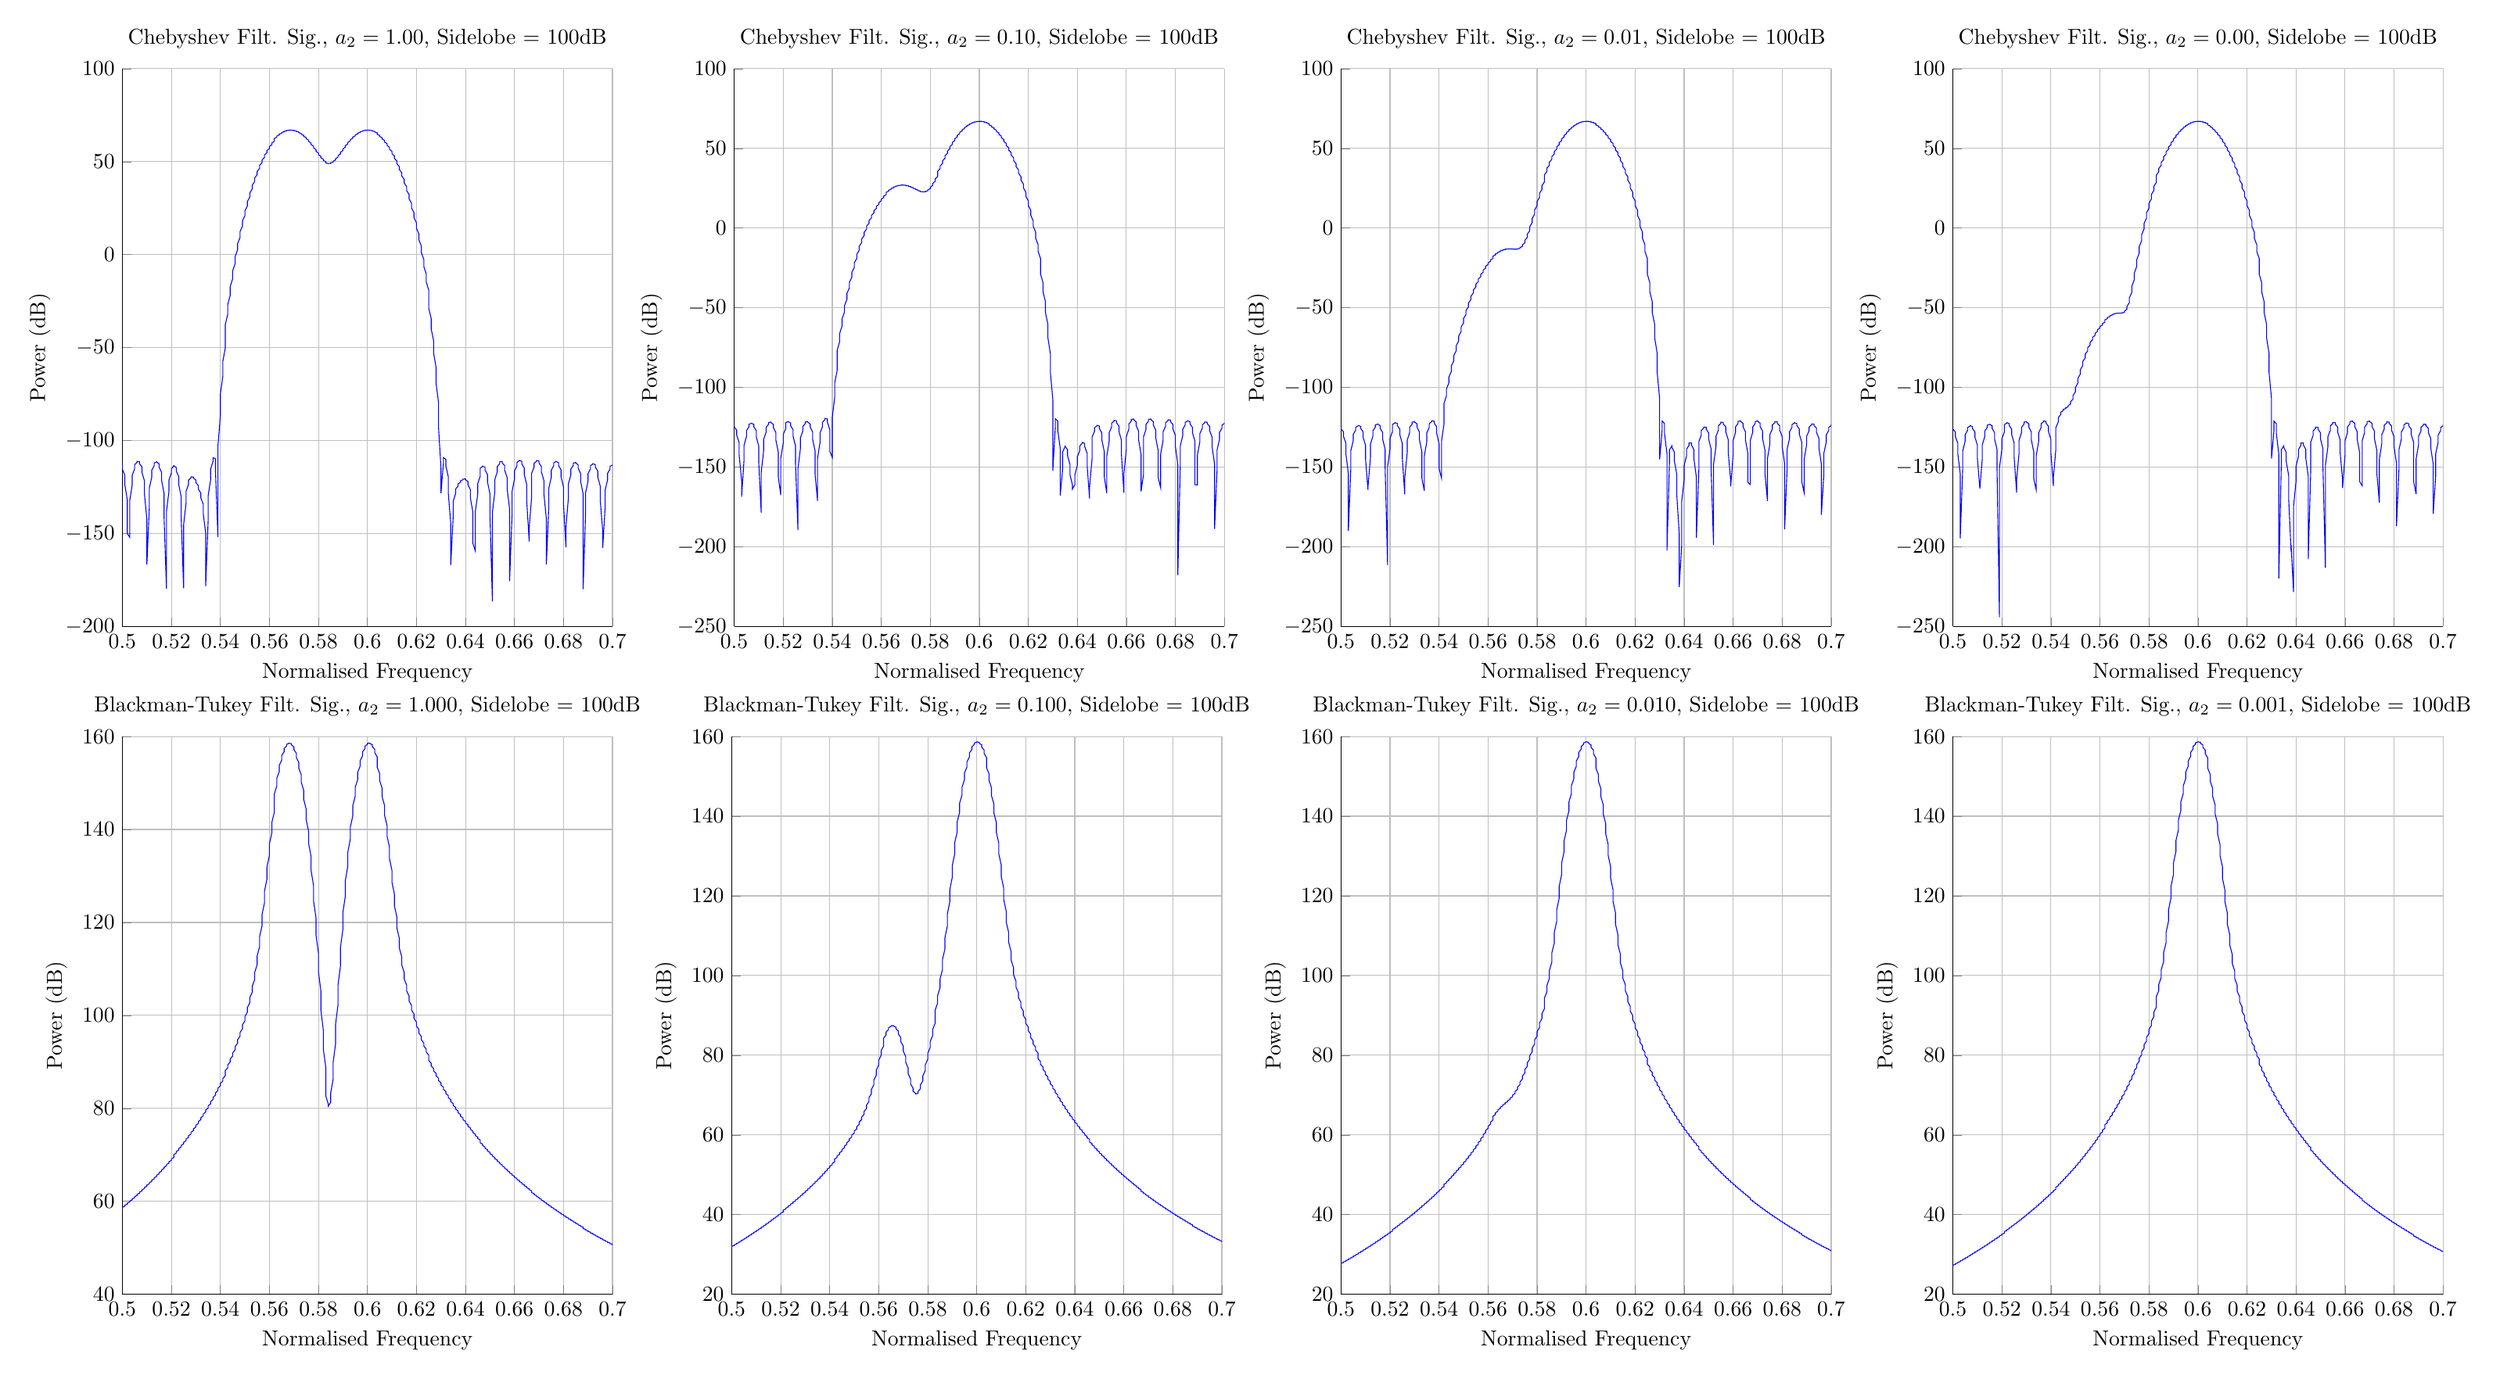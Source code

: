 % This file was created by matlab2tikz v0.4.7 (commit 07a4c00a88593510c092392e71e7573348d1909d) running on MATLAB 8.3.
% Copyright (c) 2008--2014, Nico Schlömer <nico.schloemer@gmail.com>
% All rights reserved.
% Minimal pgfplots version: 1.3
% 
% The latest updates can be retrieved from
%   http://www.mathworks.com/matlabcentral/fileexchange/22022-matlab2tikz
% where you can also make suggestions and rate matlab2tikz.
% 
\begin{tikzpicture}

\begin{axis}[%
width=3.133in,
height=3.568in,
scale only axis,
xmin=0.5,
xmax=0.7,
xlabel={Normalised Frequency},
xmajorgrids,
ymin=-250,
ymax=100,
ylabel={Power (dB)},
ymajorgrids,
name=plot3,
title={Chebyshev Filt. Sig., $ a_2=0.10 $, Sidelobe = 100dB},
axis x line*=bottom,
axis y line*=left
]
\addplot [color=blue,solid,forget plot]
  table[row sep=crcr]{-1	-214.873\\
-1.0	-163.946\\
-0.999	-152.259\\
-0.999	-145.786\\
-0.998	-141.596\\
-0.998	-138.78\\
-0.997	-136.948\\
-0.997	-135.907\\
-0.996	-135.566\\
-0.996	-135.899\\
-0.995	-136.932\\
-0.995	-138.755\\
-0.994	-141.558\\
-0.994	-145.73\\
-0.993	-152.171\\
-0.993	-163.768\\
-0.992	-214.568\\
-0.992	-164.11\\
-0.991	-152.333\\
-0.991	-145.827\\
-0.99	-141.62\\
-0.99	-138.792\\
-0.989	-136.949\\
-0.989	-135.9\\
-0.988	-135.552\\
-0.988	-135.877\\
-0.987	-136.902\\
-0.987	-138.715\\
-0.986	-141.507\\
-0.986	-145.661\\
-0.985	-152.071\\
-0.985	-163.58\\
-0.984	-213.719\\
-0.984	-164.261\\
-0.983	-152.393\\
-0.983	-145.854\\
-0.982	-141.629\\
-0.982	-138.789\\
-0.981	-136.937\\
-0.981	-135.88\\
-0.98	-135.524\\
-0.98	-135.842\\
-0.979	-136.858\\
-0.979	-138.662\\
-0.979	-141.442\\
-0.978	-145.579\\
-0.978	-151.958\\
-0.977	-163.383\\
-0.977	-212.492\\
-0.976	-164.395\\
-0.976	-152.437\\
-0.975	-145.866\\
-0.975	-141.623\\
-0.974	-138.771\\
-0.974	-136.91\\
-0.973	-135.845\\
-0.973	-135.482\\
-0.972	-135.792\\
-0.972	-136.8\\
-0.971	-138.596\\
-0.971	-141.364\\
-0.97	-145.484\\
-0.97	-151.834\\
-0.969	-163.179\\
-0.969	-211.068\\
-0.968	-164.511\\
-0.968	-152.464\\
-0.967	-145.863\\
-0.967	-141.602\\
-0.966	-138.739\\
-0.966	-136.869\\
-0.965	-135.796\\
-0.965	-135.425\\
-0.964	-135.728\\
-0.964	-136.729\\
-0.963	-138.516\\
-0.963	-141.273\\
-0.962	-145.378\\
-0.962	-151.699\\
-0.961	-162.969\\
-0.961	-209.59\\
-0.96	-164.607\\
-0.96	-152.473\\
-0.959	-145.842\\
-0.959	-141.566\\
-0.958	-138.691\\
-0.958	-136.812\\
-0.958	-135.732\\
-0.957	-135.355\\
-0.957	-135.651\\
-0.956	-136.645\\
-0.956	-138.423\\
-0.955	-141.169\\
-0.955	-145.259\\
-0.954	-151.554\\
-0.954	-162.754\\
-0.953	-208.158\\
-0.953	-164.68\\
-0.952	-152.464\\
-0.952	-145.805\\
-0.951	-141.512\\
-0.951	-138.627\\
-0.95	-136.74\\
-0.95	-135.653\\
-0.949	-135.269\\
-0.949	-135.559\\
-0.948	-136.546\\
-0.948	-138.317\\
-0.947	-141.054\\
-0.947	-145.13\\
-0.946	-151.401\\
-0.946	-162.536\\
-0.945	-206.828\\
-0.945	-164.727\\
-0.944	-152.435\\
-0.944	-145.749\\
-0.943	-141.442\\
-0.943	-138.547\\
-0.942	-136.653\\
-0.942	-135.559\\
-0.941	-135.169\\
-0.941	-135.453\\
-0.94	-136.434\\
-0.94	-138.198\\
-0.939	-140.926\\
-0.939	-144.99\\
-0.938	-151.239\\
-0.938	-162.317\\
-0.938	-205.634\\
-0.937	-164.746\\
-0.937	-152.384\\
-0.936	-145.674\\
-0.936	-141.355\\
-0.935	-138.451\\
-0.935	-136.549\\
-0.934	-135.45\\
-0.934	-135.055\\
-0.933	-135.333\\
-0.933	-136.309\\
-0.932	-138.066\\
-0.932	-140.786\\
-0.931	-144.839\\
-0.931	-151.069\\
-0.93	-162.099\\
-0.93	-204.597\\
-0.929	-164.734\\
-0.929	-152.311\\
-0.928	-145.58\\
-0.928	-141.249\\
-0.927	-138.337\\
-0.927	-136.43\\
-0.926	-135.324\\
-0.926	-134.925\\
-0.925	-135.199\\
-0.925	-136.169\\
-0.924	-137.921\\
-0.924	-140.635\\
-0.923	-144.679\\
-0.923	-150.893\\
-0.922	-161.882\\
-0.922	-203.73\\
-0.921	-164.688\\
-0.921	-152.213\\
-0.92	-145.465\\
-0.92	-141.124\\
-0.919	-138.206\\
-0.919	-136.293\\
-0.918	-135.183\\
-0.918	-134.78\\
-0.917	-135.05\\
-0.917	-136.016\\
-0.917	-137.764\\
-0.916	-140.472\\
-0.916	-144.508\\
-0.915	-150.711\\
-0.915	-161.669\\
-0.914	-203.046\\
-0.914	-164.604\\
-0.913	-152.09\\
-0.913	-145.328\\
-0.912	-140.979\\
-0.912	-138.056\\
-0.911	-136.139\\
-0.911	-135.026\\
-0.91	-134.619\\
-0.91	-134.886\\
-0.909	-135.849\\
-0.909	-137.593\\
-0.908	-140.298\\
-0.908	-144.329\\
-0.907	-150.524\\
-0.907	-161.462\\
-0.906	-202.56\\
-0.906	-164.479\\
-0.905	-151.938\\
-0.905	-145.167\\
-0.904	-140.814\\
-0.904	-137.886\\
-0.903	-135.967\\
-0.903	-134.851\\
-0.902	-134.442\\
-0.902	-134.707\\
-0.901	-135.668\\
-0.901	-137.41\\
-0.9	-140.113\\
-0.9	-144.142\\
-0.899	-150.332\\
-0.899	-161.263\\
-0.898	-202.29\\
-0.898	-164.309\\
-0.897	-151.758\\
-0.897	-144.983\\
-0.896	-140.627\\
-0.896	-137.697\\
-0.896	-135.776\\
-0.895	-134.659\\
-0.895	-134.249\\
-0.894	-134.513\\
-0.894	-135.474\\
-0.893	-137.215\\
-0.893	-139.917\\
-0.892	-143.946\\
-0.892	-150.138\\
-0.891	-161.074\\
-0.891	-202.264\\
-0.89	-164.09\\
-0.89	-151.546\\
-0.889	-144.772\\
-0.889	-140.417\\
-0.888	-137.488\\
-0.888	-135.566\\
-0.887	-134.45\\
-0.887	-134.039\\
-0.886	-134.304\\
-0.886	-135.264\\
-0.885	-137.007\\
-0.885	-139.711\\
-0.884	-143.743\\
-0.884	-149.941\\
-0.883	-160.898\\
-0.883	-202.523\\
-0.882	-163.818\\
-0.882	-151.3\\
-0.881	-144.535\\
-0.881	-140.183\\
-0.88	-137.256\\
-0.88	-135.337\\
-0.879	-134.221\\
-0.879	-133.813\\
-0.878	-134.078\\
-0.878	-135.041\\
-0.877	-136.786\\
-0.877	-139.494\\
-0.876	-143.533\\
-0.876	-149.744\\
-0.875	-160.739\\
-0.875	-203.123\\
-0.875	-163.488\\
-0.874	-151.018\\
-0.874	-144.268\\
-0.873	-139.924\\
-0.873	-137.002\\
-0.872	-135.087\\
-0.872	-133.974\\
-0.871	-133.568\\
-0.871	-133.837\\
-0.87	-134.803\\
-0.87	-136.553\\
-0.869	-139.267\\
-0.869	-143.316\\
-0.868	-149.549\\
-0.868	-160.6\\
-0.867	-204.147\\
-0.867	-163.098\\
-0.866	-150.698\\
-0.866	-143.971\\
-0.865	-139.639\\
-0.865	-136.725\\
-0.864	-134.815\\
-0.864	-133.707\\
-0.863	-133.306\\
-0.863	-133.579\\
-0.862	-134.551\\
-0.862	-136.308\\
-0.861	-139.031\\
-0.861	-143.095\\
-0.86	-149.355\\
-0.86	-160.486\\
-0.859	-205.713\\
-0.859	-162.641\\
-0.858	-150.337\\
-0.858	-143.642\\
-0.857	-139.326\\
-0.857	-136.423\\
-0.856	-134.52\\
-0.856	-133.42\\
-0.855	-133.025\\
-0.855	-133.305\\
-0.854	-134.284\\
-0.854	-136.05\\
-0.854	-138.786\\
-0.853	-142.87\\
-0.853	-149.167\\
-0.852	-160.402\\
-0.852	-207.977\\
-0.851	-162.113\\
-0.851	-149.932\\
-0.85	-143.278\\
-0.85	-138.984\\
-0.849	-136.094\\
-0.849	-134.203\\
-0.848	-133.111\\
-0.848	-132.725\\
-0.847	-133.013\\
-0.847	-134.003\\
-0.846	-135.78\\
-0.846	-138.533\\
-0.845	-142.642\\
-0.845	-148.987\\
-0.844	-160.356\\
-0.844	-211.051\\
-0.843	-161.511\\
-0.843	-149.481\\
-0.842	-142.878\\
-0.842	-138.61\\
-0.841	-135.739\\
-0.841	-133.861\\
-0.84	-132.781\\
-0.84	-132.405\\
-0.839	-132.705\\
-0.839	-133.706\\
-0.838	-135.499\\
-0.838	-138.272\\
-0.837	-142.412\\
-0.837	-148.817\\
-0.836	-160.354\\
-0.836	-214.444\\
-0.835	-160.829\\
-0.835	-148.98\\
-0.834	-142.438\\
-0.834	-138.204\\
-0.833	-135.354\\
-0.833	-133.493\\
-0.833	-132.427\\
-0.832	-132.065\\
-0.832	-132.378\\
-0.831	-133.395\\
-0.831	-135.206\\
-0.83	-138.005\\
-0.83	-142.184\\
-0.829	-148.661\\
-0.829	-160.409\\
-0.828	-215.185\\
-0.828	-160.063\\
-0.827	-148.425\\
-0.827	-141.958\\
-0.826	-137.763\\
-0.826	-134.94\\
-0.825	-133.099\\
-0.825	-132.05\\
-0.824	-131.704\\
-0.824	-132.034\\
-0.823	-133.069\\
-0.823	-134.903\\
-0.822	-137.732\\
-0.822	-141.958\\
-0.821	-148.524\\
-0.821	-160.532\\
-0.82	-210.251\\
-0.82	-159.209\\
-0.819	-147.814\\
-0.819	-141.433\\
-0.818	-137.285\\
-0.818	-134.493\\
-0.817	-132.676\\
-0.817	-131.648\\
-0.816	-131.321\\
-0.816	-131.671\\
-0.815	-132.729\\
-0.815	-134.59\\
-0.814	-137.455\\
-0.814	-141.737\\
-0.813	-148.411\\
-0.813	-160.742\\
-0.812	-203.07\\
-0.812	-158.263\\
-0.812	-147.143\\
-0.811	-140.862\\
-0.811	-136.768\\
-0.81	-134.013\\
-0.81	-132.224\\
-0.809	-131.22\\
-0.809	-130.917\\
-0.808	-131.29\\
-0.808	-132.374\\
-0.807	-134.268\\
-0.807	-137.176\\
-0.806	-141.526\\
-0.806	-148.33\\
-0.805	-161.061\\
-0.805	-196.302\\
-0.804	-157.222\\
-0.804	-146.408\\
-0.803	-140.24\\
-0.803	-136.21\\
-0.802	-133.497\\
-0.802	-131.741\\
-0.801	-130.766\\
-0.801	-130.489\\
-0.8	-130.891\\
-0.8	-132.006\\
-0.799	-133.938\\
-0.799	-136.898\\
-0.798	-141.329\\
-0.798	-148.29\\
-0.797	-161.521\\
-0.797	-190.312\\
-0.796	-156.081\\
-0.796	-145.605\\
-0.795	-139.566\\
-0.795	-135.607\\
-0.794	-132.943\\
-0.794	-131.226\\
-0.793	-130.284\\
-0.793	-130.039\\
-0.792	-130.474\\
-0.792	-131.626\\
-0.792	-133.602\\
-0.791	-136.624\\
-0.791	-141.151\\
-0.79	-148.303\\
-0.79	-162.164\\
-0.789	-184.964\\
-0.789	-154.838\\
-0.788	-144.729\\
-0.788	-138.834\\
-0.787	-134.957\\
-0.787	-132.35\\
-0.786	-130.677\\
-0.786	-129.774\\
-0.785	-129.566\\
-0.785	-130.039\\
-0.784	-131.234\\
-0.784	-133.263\\
-0.783	-136.358\\
-0.783	-141.001\\
-0.782	-148.384\\
-0.782	-163.054\\
-0.781	-180.094\\
-0.781	-153.489\\
-0.78	-143.777\\
-0.78	-138.042\\
-0.779	-134.258\\
-0.779	-131.715\\
-0.778	-130.093\\
-0.778	-129.235\\
-0.777	-129.07\\
-0.777	-129.587\\
-0.776	-130.833\\
-0.776	-132.925\\
-0.775	-136.106\\
-0.775	-140.887\\
-0.774	-148.555\\
-0.774	-164.285\\
-0.773	-175.576\\
-0.773	-152.032\\
-0.772	-142.743\\
-0.772	-137.186\\
-0.771	-133.506\\
-0.771	-131.036\\
-0.771	-129.472\\
-0.77	-128.665\\
-0.77	-128.55\\
-0.769	-129.12\\
-0.769	-130.425\\
-0.768	-132.591\\
-0.768	-135.875\\
-0.767	-140.823\\
-0.767	-148.843\\
-0.766	-166.011\\
-0.766	-171.318\\
-0.765	-150.464\\
-0.765	-141.624\\
-0.764	-136.262\\
-0.764	-132.698\\
-0.763	-130.311\\
-0.763	-128.814\\
-0.762	-128.066\\
-0.762	-128.009\\
-0.761	-128.639\\
-0.761	-130.014\\
-0.76	-132.268\\
-0.76	-135.675\\
-0.759	-140.826\\
-0.759	-149.289\\
-0.758	-168.5\\
-0.758	-167.252\\
-0.757	-148.782\\
-0.757	-140.414\\
-0.756	-135.266\\
-0.756	-131.831\\
-0.755	-129.537\\
-0.755	-128.117\\
-0.754	-127.438\\
-0.754	-127.447\\
-0.753	-128.149\\
-0.753	-129.606\\
-0.752	-131.964\\
-0.752	-135.52\\
-0.751	-140.922\\
-0.751	-149.954\\
-0.75	-172.289\\
-0.75	-163.329\\
-0.75	-146.986\\
-0.749	-139.11\\
-0.749	-134.194\\
-0.748	-130.903\\
-0.748	-128.715\\
-0.747	-127.381\\
-0.747	-126.781\\
-0.746	-126.869\\
-0.746	-127.654\\
-0.745	-129.209\\
-0.745	-131.692\\
-0.744	-135.43\\
-0.744	-141.144\\
-0.743	-150.925\\
-0.743	-178.71\\
-0.742	-159.507\\
-0.742	-145.072\\
-0.741	-137.707\\
-0.741	-133.042\\
-0.74	-129.911\\
-0.74	-127.842\\
-0.739	-126.607\\
-0.739	-126.099\\
-0.738	-126.278\\
-0.738	-127.162\\
-0.737	-128.834\\
-0.737	-131.469\\
-0.736	-135.43\\
-0.736	-141.544\\
-0.735	-152.35\\
-0.735	-193.06\\
-0.734	-155.756\\
-0.734	-143.04\\
-0.733	-136.201\\
-0.733	-131.807\\
-0.732	-128.854\\
-0.732	-126.919\\
-0.731	-125.798\\
-0.731	-125.396\\
-0.73	-125.682\\
-0.73	-126.684\\
-0.729	-128.497\\
-0.729	-131.319\\
-0.729	-135.562\\
-0.728	-142.197\\
-0.728	-154.484\\
-0.727	-198.776\\
-0.727	-152.05\\
-0.726	-140.89\\
-0.726	-134.59\\
-0.725	-130.488\\
-0.725	-127.731\\
-0.724	-125.948\\
-0.724	-124.959\\
-0.723	-124.681\\
-0.723	-125.094\\
-0.722	-126.238\\
-0.722	-128.223\\
-0.721	-131.278\\
-0.721	-135.883\\
-0.72	-143.227\\
-0.72	-157.832\\
-0.719	-175.253\\
-0.719	-148.369\\
-0.718	-138.622\\
-0.718	-132.874\\
-0.717	-129.085\\
-0.717	-126.546\\
-0.716	-124.936\\
-0.716	-124.099\\
-0.715	-123.967\\
-0.715	-124.533\\
-0.714	-125.85\\
-0.714	-128.05\\
-0.713	-131.403\\
-0.713	-136.489\\
-0.712	-144.845\\
-0.712	-163.632\\
-0.711	-163.593\\
-0.711	-144.698\\
-0.71	-136.24\\
-0.71	-131.054\\
-0.709	-127.603\\
-0.709	-125.306\\
-0.708	-123.894\\
-0.708	-123.235\\
-0.708	-123.277\\
-0.707	-124.029\\
-0.707	-125.562\\
-0.706	-128.036\\
-0.706	-131.78\\
-0.705	-137.534\\
-0.705	-147.451\\
-0.704	-176.66\\
-0.704	-155.166\\
-0.703	-141.029\\
-0.703	-133.754\\
-0.702	-129.141\\
-0.702	-126.054\\
-0.701	-124.029\\
-0.701	-122.844\\
-0.7	-122.395\\
-0.7	-122.649\\
-0.699	-123.633\\
-0.699	-125.44\\
-0.698	-128.274\\
-0.698	-132.558\\
-0.697	-139.299\\
-0.697	-151.949\\
-0.696	-188.8\\
-0.696	-148.231\\
-0.695	-137.364\\
-0.695	-131.181\\
-0.694	-127.155\\
-0.694	-124.462\\
-0.693	-122.744\\
-0.693	-121.826\\
-0.692	-121.631\\
-0.692	-122.148\\
-0.691	-123.427\\
-0.691	-125.598\\
-0.69	-128.929\\
-0.69	-134.002\\
-0.689	-142.358\\
-0.689	-161.2\\
-0.688	-160.996\\
-0.688	-142.156\\
-0.688	-133.721\\
-0.687	-128.558\\
-0.687	-125.136\\
-0.686	-122.876\\
-0.686	-121.511\\
-0.685	-120.912\\
-0.685	-121.033\\
-0.684	-121.888\\
-0.684	-123.561\\
-0.683	-126.236\\
-0.683	-130.299\\
-0.682	-136.648\\
-0.682	-148.168\\
-0.681	-217.752\\
-0.681	-148.51\\
-0.68	-136.671\\
-0.68	-130.152\\
-0.679	-125.957\\
-0.679	-123.168\\
-0.678	-121.393\\
-0.678	-120.445\\
-0.677	-120.242\\
-0.677	-120.77\\
-0.676	-122.081\\
-0.676	-124.311\\
-0.675	-127.746\\
-0.675	-133.011\\
-0.674	-141.812\\
-0.674	-162.979\\
-0.673	-156.706\\
-0.673	-139.703\\
-0.672	-131.707\\
-0.672	-126.777\\
-0.671	-123.526\\
-0.671	-121.419\\
-0.67	-120.208\\
-0.67	-119.776\\
-0.669	-120.09\\
-0.669	-121.18\\
-0.668	-123.156\\
-0.668	-126.258\\
-0.667	-130.996\\
-0.667	-138.669\\
-0.667	-154.554\\
-0.666	-165.23\\
-0.666	-142.0\\
-0.665	-132.833\\
-0.665	-127.402\\
-0.664	-123.873\\
-0.664	-121.591\\
-0.663	-120.263\\
-0.663	-119.751\\
-0.662	-120.009\\
-0.662	-121.062\\
-0.661	-123.015\\
-0.661	-126.103\\
-0.66	-130.828\\
-0.66	-138.469\\
-0.659	-154.158\\
-0.659	-166.014\\
-0.658	-142.292\\
-0.658	-133.12\\
-0.657	-127.747\\
-0.657	-124.308\\
-0.656	-122.143\\
-0.656	-120.957\\
-0.655	-120.618\\
-0.655	-121.09\\
-0.654	-122.41\\
-0.654	-124.712\\
-0.653	-128.288\\
-0.653	-133.792\\
-0.652	-143.047\\
-0.652	-166.264\\
-0.651	-156.107\\
-0.651	-140.371\\
-0.65	-132.948\\
-0.65	-128.523\\
-0.649	-125.8\\
-0.649	-124.277\\
-0.648	-123.734\\
-0.648	-124.083\\
-0.647	-125.332\\
-0.647	-127.582\\
-0.646	-131.073\\
-0.646	-136.337\\
-0.646	-144.75\\
-0.645	-162.15\\
-0.645	-169.795\\
-0.644	-149.161\\
-0.644	-141.29\\
-0.643	-137.161\\
-0.643	-135.076\\
-0.642	-134.441\\
-0.642	-135.013\\
-0.641	-136.708\\
-0.641	-139.531\\
-0.64	-143.532\\
-0.64	-148.736\\
-0.639	-154.905\\
-0.639	-160.871\\
-0.638	-163.716\\
-0.638	-161.04\\
-0.637	-154.849\\
-0.637	-148.309\\
-0.636	-142.88\\
-0.636	-139.01\\
-0.635	-136.924\\
-0.635	-137.029\\
-0.634	-140.432\\
-0.634	-151.494\\
-0.633	-167.835\\
-0.633	-137.884\\
-0.632	-126.805\\
-0.632	-121.04\\
-0.631	-119.501\\
-0.631	-124.99\\
-0.63	-152.098\\
-0.63	-107.537\\
-0.629	-90.745\\
-0.629	-78.727\\
-0.628	-68.941\\
-0.628	-60.514\\
-0.627	-53.029\\
-0.627	-46.253\\
-0.626	-40.038\\
-0.626	-34.283\\
-0.625	-28.917\\
-0.625	-23.885\\
-0.625	-19.148\\
-0.624	-14.671\\
-0.624	-10.429\\
-0.623	-6.4\\
-0.623	-2.565\\
-0.622	1.09\\
-0.622	4.58\\
-0.621	7.915\\
-0.621	11.105\\
-0.62	14.158\\
-0.62	17.084\\
-0.619	19.887\\
-0.619	22.575\\
-0.618	25.153\\
-0.618	27.626\\
-0.617	29.998\\
-0.617	32.273\\
-0.616	34.455\\
-0.616	36.547\\
-0.615	38.553\\
-0.615	40.474\\
-0.614	42.315\\
-0.614	44.076\\
-0.613	45.761\\
-0.613	47.37\\
-0.612	48.907\\
-0.612	50.373\\
-0.611	51.769\\
-0.611	53.097\\
-0.61	54.358\\
-0.61	55.554\\
-0.609	56.685\\
-0.609	57.753\\
-0.608	58.759\\
-0.608	59.703\\
-0.607	60.587\\
-0.607	61.411\\
-0.606	62.176\\
-0.606	62.883\\
-0.605	63.532\\
-0.605	64.123\\
-0.604	64.658\\
-0.604	65.137\\
-0.604	65.56\\
-0.603	65.927\\
-0.603	66.239\\
-0.602	66.495\\
-0.602	66.697\\
-0.601	66.845\\
-0.601	66.937\\
-0.6	66.975\\
-0.6	66.959\\
-0.599	66.888\\
-0.599	66.763\\
-0.598	66.583\\
-0.598	66.348\\
-0.597	66.059\\
-0.597	65.714\\
-0.596	65.315\\
-0.596	64.859\\
-0.595	64.348\\
-0.595	63.781\\
-0.594	63.158\\
-0.594	62.478\\
-0.593	61.74\\
-0.593	60.946\\
-0.592	60.094\\
-0.592	59.183\\
-0.591	58.215\\
-0.591	57.188\\
-0.59	56.103\\
-0.59	54.96\\
-0.589	53.759\\
-0.589	52.5\\
-0.588	51.185\\
-0.588	49.815\\
-0.587	48.391\\
-0.587	46.916\\
-0.586	45.395\\
-0.586	43.83\\
-0.585	42.227\\
-0.585	40.595\\
-0.584	38.942\\
-0.584	37.278\\
-0.583	35.618\\
-0.583	33.978\\
-0.583	32.375\\
-0.582	30.83\\
-0.582	29.366\\
-0.581	28.006\\
-0.581	26.771\\
-0.58	25.684\\
-0.58	24.759\\
-0.579	24.009\\
-0.579	23.436\\
-0.578	23.04\\
-0.578	22.809\\
-0.577	22.728\\
-0.577	22.779\\
-0.576	22.938\\
-0.576	23.183\\
-0.575	23.492\\
-0.575	23.845\\
-0.574	24.224\\
-0.574	24.611\\
-0.573	24.994\\
-0.573	25.362\\
-0.572	25.706\\
-0.572	26.017\\
-0.571	26.291\\
-0.571	26.523\\
-0.57	26.71\\
-0.57	26.848\\
-0.569	26.936\\
-0.569	26.972\\
-0.568	26.956\\
-0.568	26.886\\
-0.567	26.761\\
-0.567	26.582\\
-0.566	26.348\\
-0.566	26.059\\
-0.565	25.714\\
-0.565	25.314\\
-0.564	24.858\\
-0.564	24.345\\
-0.563	23.776\\
-0.563	23.149\\
-0.562	22.465\\
-0.562	21.724\\
-0.562	20.923\\
-0.561	20.064\\
-0.561	19.144\\
-0.56	18.164\\
-0.56	17.121\\
-0.559	16.016\\
-0.559	14.847\\
-0.558	13.613\\
-0.558	12.313\\
-0.557	10.944\\
-0.557	9.507\\
-0.556	7.998\\
-0.556	6.417\\
-0.555	4.761\\
-0.555	3.028\\
-0.554	1.217\\
-0.554	-0.675\\
-0.553	-2.65\\
-0.553	-4.712\\
-0.552	-6.862\\
-0.552	-9.104\\
-0.551	-11.441\\
-0.551	-13.876\\
-0.55	-16.413\\
-0.55	-19.057\\
-0.549	-21.811\\
-0.549	-24.681\\
-0.548	-27.672\\
-0.548	-30.79\\
-0.547	-34.042\\
-0.547	-37.435\\
-0.546	-40.978\\
-0.546	-44.682\\
-0.545	-48.56\\
-0.545	-52.626\\
-0.544	-56.901\\
-0.544	-61.41\\
-0.543	-66.186\\
-0.543	-71.279\\
-0.542	-76.755\\
-0.542	-82.723\\
-0.542	-89.355\\
-0.541	-96.965\\
-0.541	-106.201\\
-0.54	-118.804\\
-0.54	-143.794\\
-0.539	-140.053\\
-0.539	-126.549\\
-0.538	-121.683\\
-0.538	-119.732\\
-0.537	-119.374\\
-0.537	-120.137\\
-0.536	-121.868\\
-0.536	-124.61\\
-0.535	-128.62\\
-0.535	-134.571\\
-0.534	-144.468\\
-0.534	-171.178\\
-0.533	-154.494\\
-0.533	-139.872\\
-0.532	-132.559\\
-0.532	-127.976\\
-0.531	-124.929\\
-0.531	-122.942\\
-0.53	-121.788\\
-0.53	-121.365\\
-0.529	-121.639\\
-0.529	-122.639\\
-0.528	-124.461\\
-0.528	-127.308\\
-0.527	-131.601\\
-0.527	-138.343\\
-0.526	-150.946\\
-0.526	-189.447\\
-0.525	-147.568\\
-0.525	-136.69\\
-0.524	-130.541\\
-0.524	-126.567\\
-0.523	-123.939\\
-0.523	-122.299\\
-0.522	-121.473\\
-0.522	-121.385\\
-0.521	-122.03\\
-0.521	-123.462\\
-0.521	-125.826\\
-0.52	-129.422\\
-0.52	-134.91\\
-0.519	-144.14\\
-0.519	-167.592\\
-0.518	-156.518\\
-0.518	-140.721\\
-0.517	-133.062\\
-0.517	-128.317\\
-0.516	-125.195\\
-0.516	-123.184\\
-0.515	-122.047\\
-0.515	-121.67\\
-0.514	-122.016\\
-0.514	-123.112\\
-0.513	-125.056\\
-0.513	-128.062\\
-0.512	-132.579\\
-0.512	-139.705\\
-0.511	-153.4\\
-0.511	-178.6\\
-0.51	-146.914\\
-0.51	-136.769\\
-0.509	-130.935\\
-0.509	-127.159\\
-0.508	-124.678\\
-0.508	-123.155\\
-0.507	-122.429\\
-0.507	-122.427\\
-0.506	-123.146\\
-0.506	-124.644\\
-0.505	-127.064\\
-0.505	-130.704\\
-0.504	-136.223\\
-0.504	-145.449\\
-0.503	-168.633\\
-0.503	-158.223\\
-0.502	-142.315\\
-0.502	-134.64\\
-0.501	-129.891\\
-0.501	-126.763\\
-0.5	-124.741\\
-0.5	-123.585\\
-0.5	-123.177\\
-0.499	-123.479\\
-0.499	-124.509\\
-0.498	-126.355\\
-0.498	-129.209\\
-0.497	-133.469\\
-0.497	-140.068\\
-0.496	-152.076\\
-0.496	-212.685\\
-0.495	-151.221\\
-0.495	-139.842\\
-0.494	-133.541\\
-0.494	-129.496\\
-0.493	-126.824\\
-0.493	-125.142\\
-0.492	-124.265\\
-0.492	-124.111\\
-0.491	-124.659\\
-0.491	-125.951\\
-0.49	-128.103\\
-0.49	-131.356\\
-0.489	-136.222\\
-0.489	-143.996\\
-0.488	-159.921\\
-0.488	-170.919\\
-0.487	-147.627\\
-0.487	-138.474\\
-0.486	-133.044\\
-0.486	-129.491\\
-0.485	-127.154\\
-0.485	-125.732\\
-0.484	-125.076\\
-0.484	-125.126\\
-0.483	-125.879\\
-0.483	-127.396\\
-0.482	-129.819\\
-0.482	-133.44\\
-0.481	-138.901\\
-0.481	-147.958\\
-0.48	-170.012\\
-0.48	-162.032\\
-0.479	-145.569\\
-0.479	-137.746\\
-0.479	-132.916\\
-0.478	-129.724\\
-0.478	-127.644\\
-0.477	-126.425\\
-0.477	-125.948\\
-0.476	-126.166\\
-0.476	-127.093\\
-0.475	-128.804\\
-0.475	-131.468\\
-0.474	-135.431\\
-0.474	-141.475\\
-0.473	-151.945\\
-0.473	-186.09\\
-0.472	-157.611\\
-0.472	-144.354\\
-0.471	-137.415\\
-0.471	-133.021\\
-0.47	-130.106\\
-0.47	-128.227\\
-0.469	-127.172\\
-0.469	-126.841\\
-0.468	-127.2\\
-0.468	-128.275\\
-0.467	-130.155\\
-0.467	-133.036\\
-0.466	-137.316\\
-0.466	-143.932\\
-0.465	-155.96\\
-0.465	-212.042\\
-0.464	-155.024\\
-0.464	-143.654\\
-0.463	-137.342\\
-0.463	-133.278\\
-0.462	-130.579\\
-0.462	-128.862\\
-0.461	-127.942\\
-0.461	-127.732\\
-0.46	-128.211\\
-0.46	-129.412\\
-0.459	-131.442\\
-0.459	-134.516\\
-0.458	-139.089\\
-0.458	-146.263\\
-0.458	-160.021\\
-0.457	-184.656\\
-0.457	-153.414\\
-0.456	-143.287\\
-0.456	-137.441\\
-0.455	-133.635\\
-0.455	-131.109\\
-0.454	-129.524\\
-0.454	-128.715\\
-0.453	-128.607\\
-0.453	-129.188\\
-0.452	-130.499\\
-0.452	-132.659\\
-0.451	-135.908\\
-0.451	-140.752\\
-0.45	-148.467\\
-0.45	-164.149\\
-0.449	-176.198\\
-0.449	-152.397\\
-0.448	-143.147\\
-0.448	-137.659\\
-0.447	-134.058\\
-0.447	-131.672\\
-0.446	-130.196\\
-0.446	-129.481\\
-0.445	-129.459\\
-0.445	-130.126\\
-0.444	-131.533\\
-0.444	-133.809\\
-0.443	-137.213\\
-0.443	-142.307\\
-0.442	-150.544\\
-0.442	-168.375\\
-0.441	-171.731\\
-0.441	-151.768\\
-0.44	-143.166\\
-0.44	-137.959\\
-0.439	-134.523\\
-0.439	-132.253\\
-0.438	-130.868\\
-0.438	-130.231\\
-0.438	-130.283\\
-0.437	-131.025\\
-0.437	-132.515\\
-0.436	-134.891\\
-0.436	-138.436\\
-0.435	-143.757\\
-0.435	-152.493\\
-0.434	-172.734\\
-0.434	-168.993\\
-0.433	-151.406\\
-0.433	-143.299\\
-0.432	-138.317\\
-0.432	-135.016\\
-0.431	-132.842\\
-0.431	-131.533\\
-0.43	-130.962\\
-0.43	-131.077\\
-0.429	-131.883\\
-0.429	-133.445\\
-0.428	-135.91\\
-0.428	-139.578\\
-0.427	-145.108\\
-0.427	-154.317\\
-0.426	-177.273\\
-0.426	-167.207\\
-0.425	-151.236\\
-0.425	-143.515\\
-0.424	-138.714\\
-0.424	-135.526\\
-0.423	-133.431\\
-0.423	-132.187\\
-0.422	-131.672\\
-0.422	-131.84\\
-0.421	-132.701\\
-0.421	-134.325\\
-0.42	-136.867\\
-0.42	-140.646\\
-0.419	-146.363\\
-0.419	-156.016\\
-0.418	-182.047\\
-0.418	-166.016\\
-0.417	-151.206\\
-0.417	-143.792\\
-0.417	-139.14\\
-0.416	-136.044\\
-0.416	-134.016\\
-0.415	-132.825\\
-0.415	-132.358\\
-0.414	-132.571\\
-0.414	-133.48\\
-0.413	-135.157\\
-0.413	-137.768\\
-0.412	-141.644\\
-0.412	-147.528\\
-0.411	-157.594\\
-0.411	-187.124\\
-0.41	-165.225\\
-0.41	-151.282\\
-0.409	-144.114\\
-0.409	-139.584\\
-0.408	-136.564\\
-0.408	-134.593\\
-0.407	-133.448\\
-0.407	-133.02\\
-0.406	-133.272\\
-0.406	-134.221\\
-0.405	-135.945\\
-0.405	-138.614\\
-0.404	-142.574\\
-0.404	-148.608\\
-0.403	-159.051\\
-0.403	-192.579\\
-0.402	-164.719\\
-0.402	-151.439\\
-0.401	-144.469\\
-0.401	-140.04\\
-0.4	-137.084\\
-0.4	-135.16\\
-0.399	-134.052\\
-0.399	-133.659\\
-0.398	-133.944\\
-0.398	-134.927\\
-0.397	-136.69\\
-0.397	-139.409\\
-0.396	-143.443\\
-0.396	-149.608\\
-0.396	-160.392\\
-0.395	-198.461\\
-0.395	-164.422\\
-0.394	-151.658\\
-0.394	-144.85\\
-0.393	-140.503\\
-0.393	-137.601\\
-0.392	-135.715\\
-0.392	-134.639\\
-0.391	-134.274\\
-0.391	-134.586\\
-0.39	-135.598\\
-0.39	-137.395\\
-0.389	-140.157\\
-0.389	-144.253\\
-0.388	-150.532\\
-0.388	-161.62\\
-0.387	-204.66\\
-0.387	-164.286\\
-0.386	-151.925\\
-0.386	-145.249\\
-0.385	-140.97\\
-0.385	-138.111\\
-0.384	-136.258\\
-0.384	-135.208\\
-0.383	-134.866\\
-0.383	-135.201\\
-0.382	-136.237\\
-0.382	-138.061\\
-0.381	-140.859\\
-0.381	-145.009\\
-0.38	-151.384\\
-0.38	-162.738\\
-0.379	-210.495\\
-0.379	-164.274\\
-0.378	-152.232\\
-0.378	-145.661\\
-0.377	-141.437\\
-0.377	-138.614\\
-0.376	-136.787\\
-0.376	-135.759\\
-0.375	-135.436\\
-0.375	-135.79\\
-0.375	-136.845\\
-0.374	-138.692\\
-0.374	-141.52\\
-0.373	-145.714\\
-0.373	-152.17\\
-0.372	-163.751\\
-0.372	-214.243\\
-0.371	-164.361\\
-0.371	-152.568\\
-0.37	-146.082\\
-0.37	-141.903\\
-0.369	-139.109\\
-0.369	-137.302\\
-0.368	-136.292\\
-0.368	-135.985\\
-0.367	-136.353\\
-0.367	-137.424\\
-0.366	-139.29\\
-0.366	-142.141\\
-0.365	-146.371\\
-0.365	-152.893\\
-0.364	-164.662\\
-0.364	-214.754\\
-0.363	-164.529\\
-0.363	-152.93\\
-0.362	-146.51\\
-0.362	-142.366\\
-0.361	-139.594\\
-0.361	-137.804\\
-0.36	-136.807\\
-0.36	-136.512\\
-0.359	-136.892\\
-0.359	-137.976\\
-0.358	-139.855\\
-0.358	-142.725\\
-0.357	-146.983\\
-0.357	-153.558\\
-0.356	-165.477\\
-0.356	-213.456\\
-0.355	-164.762\\
-0.355	-153.31\\
-0.354	-146.941\\
-0.354	-142.824\\
-0.354	-140.07\\
-0.353	-138.293\\
-0.353	-137.306\\
-0.352	-137.019\\
-0.352	-137.408\\
-0.351	-138.501\\
-0.351	-140.391\\
-0.35	-143.274\\
-0.35	-147.553\\
-0.349	-154.167\\
-0.349	-166.201\\
-0.348	-211.973\\
-0.348	-165.051\\
-0.347	-153.706\\
-0.347	-147.375\\
-0.346	-143.278\\
-0.346	-140.535\\
-0.345	-138.767\\
-0.345	-137.788\\
-0.344	-137.507\\
-0.344	-137.902\\
-0.343	-139.001\\
-0.343	-140.898\\
-0.342	-143.791\\
-0.342	-148.084\\
-0.341	-154.725\\
-0.341	-166.839\\
-0.34	-210.892\\
-0.34	-165.386\\
-0.339	-154.115\\
-0.339	-147.809\\
-0.338	-143.725\\
-0.338	-140.991\\
-0.337	-139.229\\
-0.337	-138.253\\
-0.336	-137.977\\
-0.336	-138.375\\
-0.335	-139.477\\
-0.335	-141.379\\
-0.334	-144.277\\
-0.334	-148.578\\
-0.333	-155.235\\
-0.333	-167.396\\
-0.333	-210.301\\
-0.332	-165.761\\
-0.332	-154.534\\
-0.331	-148.243\\
-0.331	-144.166\\
-0.33	-141.436\\
-0.33	-139.677\\
-0.329	-138.703\\
-0.329	-138.429\\
-0.328	-138.828\\
-0.328	-139.931\\
-0.327	-141.834\\
-0.327	-144.734\\
-0.326	-149.038\\
-0.326	-155.7\\
-0.325	-167.878\\
-0.325	-210.154\\
-0.324	-166.171\\
-0.324	-154.961\\
-0.323	-148.675\\
-0.323	-144.6\\
-0.322	-141.871\\
-0.322	-140.112\\
-0.321	-139.138\\
-0.321	-138.863\\
-0.32	-139.261\\
-0.32	-140.364\\
-0.319	-142.265\\
-0.319	-145.163\\
-0.318	-149.465\\
-0.318	-156.123\\
-0.317	-168.29\\
-0.317	-210.384\\
-0.316	-166.611\\
-0.316	-155.394\\
-0.315	-149.105\\
-0.315	-145.027\\
-0.314	-142.296\\
-0.314	-140.535\\
-0.313	-139.559\\
-0.313	-139.281\\
-0.312	-139.677\\
-0.312	-140.776\\
-0.312	-142.674\\
-0.311	-145.567\\
-0.311	-149.862\\
-0.31	-156.508\\
-0.31	-168.638\\
-0.309	-210.915\\
-0.309	-167.078\\
-0.308	-155.833\\
-0.308	-149.532\\
-0.307	-145.447\\
-0.307	-142.711\\
-0.306	-140.945\\
-0.306	-139.965\\
-0.305	-139.683\\
-0.305	-140.075\\
-0.304	-141.169\\
-0.304	-143.061\\
-0.303	-145.947\\
-0.303	-150.23\\
-0.302	-156.856\\
-0.302	-168.927\\
-0.301	-211.664\\
-0.301	-167.57\\
-0.3	-156.276\\
-0.3	-149.956\\
-0.299	-145.86\\
-0.299	-143.116\\
-0.298	-141.343\\
-0.298	-140.357\\
-0.297	-140.07\\
-0.297	-140.455\\
-0.296	-141.543\\
-0.296	-143.428\\
-0.295	-146.303\\
-0.295	-150.572\\
-0.294	-157.169\\
-0.294	-169.161\\
-0.293	-212.523\\
-0.293	-168.085\\
-0.292	-156.721\\
-0.292	-150.376\\
-0.292	-146.265\\
-0.291	-143.511\\
-0.291	-141.73\\
-0.29	-140.737\\
-0.29	-140.442\\
-0.289	-140.82\\
-0.289	-141.9\\
-0.288	-143.775\\
-0.288	-146.638\\
-0.287	-150.888\\
-0.287	-157.452\\
-0.286	-169.346\\
-0.286	-213.339\\
-0.285	-168.62\\
-0.285	-157.17\\
-0.284	-150.792\\
-0.284	-146.664\\
-0.283	-143.896\\
-0.283	-142.105\\
-0.282	-141.103\\
-0.282	-140.8\\
-0.281	-141.17\\
-0.281	-142.24\\
-0.28	-144.103\\
-0.28	-146.952\\
-0.279	-151.18\\
-0.279	-157.704\\
-0.278	-169.485\\
-0.278	-213.909\\
-0.277	-169.176\\
-0.277	-157.621\\
-0.276	-151.204\\
-0.276	-147.054\\
-0.275	-144.272\\
-0.275	-142.469\\
-0.274	-141.457\\
-0.274	-141.144\\
-0.273	-141.504\\
-0.273	-142.564\\
-0.272	-144.414\\
-0.272	-147.247\\
-0.271	-151.45\\
-0.271	-157.93\\
-0.271	-169.584\\
-0.27	-214.013\\
-0.27	-169.751\\
-0.269	-158.073\\
-0.269	-151.612\\
-0.268	-147.438\\
-0.268	-144.638\\
-0.267	-142.823\\
-0.267	-141.799\\
-0.266	-141.475\\
-0.266	-141.824\\
-0.265	-142.872\\
-0.265	-144.709\\
-0.264	-147.523\\
-0.264	-151.699\\
-0.263	-158.129\\
-0.263	-169.645\\
-0.262	-213.496\\
-0.262	-170.344\\
-0.261	-158.526\\
-0.261	-152.016\\
-0.26	-147.814\\
-0.26	-144.996\\
-0.259	-143.166\\
-0.259	-142.129\\
-0.258	-141.794\\
-0.258	-142.13\\
-0.257	-143.165\\
-0.257	-144.987\\
-0.256	-147.781\\
-0.256	-151.928\\
-0.255	-158.304\\
-0.255	-169.673\\
-0.254	-212.354\\
-0.254	-170.955\\
-0.253	-158.981\\
-0.253	-152.415\\
-0.252	-148.183\\
-0.252	-145.344\\
-0.251	-143.498\\
-0.251	-142.448\\
-0.25	-142.1\\
-0.25	-142.424\\
-0.25	-143.444\\
-0.249	-145.249\\
-0.249	-148.022\\
-0.248	-152.138\\
-0.248	-158.457\\
-0.247	-169.67\\
-0.247	-210.726\\
-0.246	-171.584\\
-0.246	-159.436\\
-0.245	-152.81\\
-0.245	-148.545\\
-0.244	-145.684\\
-0.244	-143.821\\
-0.243	-142.756\\
-0.243	-142.394\\
-0.242	-142.704\\
-0.242	-143.71\\
-0.241	-145.497\\
-0.241	-148.247\\
-0.24	-152.33\\
-0.24	-158.589\\
-0.239	-169.64\\
-0.239	-208.809\\
-0.238	-172.232\\
-0.238	-159.892\\
-0.237	-153.2\\
-0.237	-148.9\\
-0.236	-146.015\\
-0.236	-144.133\\
-0.235	-143.053\\
-0.235	-142.676\\
-0.234	-142.972\\
-0.234	-143.962\\
-0.233	-145.731\\
-0.233	-148.457\\
-0.232	-152.505\\
-0.232	-158.702\\
-0.231	-169.586\\
-0.231	-206.775\\
-0.23	-172.898\\
-0.23	-160.349\\
-0.229	-153.586\\
-0.229	-149.248\\
-0.229	-146.338\\
-0.228	-144.437\\
-0.228	-143.339\\
-0.227	-142.947\\
-0.227	-143.228\\
-0.226	-144.201\\
-0.226	-145.951\\
-0.225	-148.652\\
-0.225	-152.664\\
-0.224	-158.796\\
-0.224	-169.51\\
-0.223	-204.739\\
-0.223	-173.584\\
-0.222	-160.806\\
-0.222	-153.968\\
-0.221	-149.589\\
-0.221	-146.652\\
-0.22	-144.731\\
-0.22	-143.616\\
-0.219	-143.208\\
-0.219	-143.472\\
-0.218	-144.428\\
-0.218	-146.158\\
-0.217	-148.834\\
-0.217	-152.807\\
-0.216	-158.873\\
-0.216	-169.413\\
-0.215	-202.766\\
-0.215	-174.29\\
-0.214	-161.264\\
-0.214	-154.345\\
-0.213	-149.924\\
-0.213	-146.959\\
-0.212	-145.015\\
-0.212	-143.882\\
-0.211	-143.458\\
-0.211	-143.705\\
-0.21	-144.644\\
-0.21	-146.352\\
-0.209	-149.001\\
-0.209	-152.936\\
-0.208	-158.933\\
-0.208	-169.299\\
-0.208	-200.889\\
-0.207	-175.017\\
-0.207	-161.723\\
-0.206	-154.718\\
-0.206	-150.251\\
-0.205	-147.257\\
-0.205	-145.291\\
-0.204	-144.139\\
-0.204	-143.697\\
-0.203	-143.927\\
-0.203	-144.847\\
-0.202	-146.535\\
-0.202	-149.156\\
-0.201	-153.051\\
-0.201	-158.979\\
-0.2	-169.169\\
-0.2	-199.119\\
-0.199	-175.767\\
-0.199	-162.182\\
-0.198	-155.087\\
-0.198	-150.573\\
-0.197	-147.548\\
-0.197	-145.559\\
-0.196	-144.387\\
-0.196	-143.927\\
-0.195	-144.139\\
-0.195	-145.04\\
-0.194	-146.705\\
-0.194	-149.299\\
-0.193	-153.153\\
-0.193	-159.01\\
-0.192	-169.024\\
-0.192	-197.457\\
-0.191	-176.54\\
-0.191	-162.643\\
-0.19	-155.451\\
-0.19	-150.888\\
-0.189	-147.831\\
-0.189	-145.817\\
-0.188	-144.625\\
-0.188	-144.146\\
-0.188	-144.34\\
-0.187	-145.222\\
-0.187	-146.864\\
-0.186	-149.429\\
-0.186	-153.242\\
-0.185	-159.028\\
-0.185	-168.867\\
-0.184	-195.898\\
-0.184	-177.339\\
-0.183	-163.104\\
-0.183	-155.811\\
-0.182	-151.197\\
-0.182	-148.106\\
-0.181	-146.067\\
-0.181	-144.855\\
-0.18	-144.356\\
-0.18	-144.532\\
-0.179	-145.393\\
-0.179	-147.012\\
-0.178	-149.548\\
-0.178	-153.319\\
-0.177	-159.033\\
-0.177	-168.697\\
-0.176	-194.436\\
-0.176	-178.165\\
-0.175	-163.566\\
-0.175	-156.168\\
-0.174	-151.5\\
-0.174	-148.374\\
-0.173	-146.31\\
-0.173	-145.075\\
-0.172	-144.557\\
-0.172	-144.713\\
-0.171	-145.554\\
-0.171	-147.15\\
-0.17	-149.656\\
-0.17	-153.385\\
-0.169	-159.026\\
-0.169	-168.518\\
-0.168	-193.062\\
-0.168	-179.021\\
-0.167	-164.03\\
-0.167	-156.52\\
-0.167	-151.796\\
-0.166	-148.635\\
-0.166	-146.544\\
-0.165	-145.287\\
-0.165	-144.749\\
-0.164	-144.885\\
-0.164	-145.705\\
-0.163	-147.277\\
-0.163	-149.753\\
-0.162	-153.439\\
-0.162	-159.008\\
-0.161	-168.329\\
-0.161	-191.769\\
-0.16	-179.91\\
-0.16	-164.495\\
-0.159	-156.868\\
-0.159	-152.086\\
-0.158	-148.888\\
-0.158	-146.77\\
-0.157	-145.49\\
-0.157	-144.932\\
-0.156	-145.048\\
-0.156	-145.847\\
-0.155	-147.394\\
-0.155	-149.84\\
-0.154	-153.483\\
-0.154	-158.979\\
-0.153	-168.131\\
-0.153	-190.55\\
-0.152	-180.835\\
-0.152	-164.962\\
-0.151	-157.213\\
-0.151	-152.371\\
-0.15	-149.135\\
-0.15	-146.988\\
-0.149	-145.685\\
-0.149	-145.106\\
-0.148	-145.201\\
-0.148	-145.979\\
-0.147	-147.502\\
-0.147	-149.916\\
-0.146	-153.516\\
-0.146	-158.94\\
-0.146	-167.925\\
-0.145	-189.397\\
-0.145	-181.798\\
-0.144	-165.43\\
-0.144	-157.554\\
-0.143	-152.65\\
-0.143	-149.374\\
-0.142	-147.199\\
-0.142	-145.872\\
-0.141	-145.271\\
-0.141	-145.346\\
-0.14	-146.101\\
-0.14	-147.6\\
-0.139	-149.983\\
-0.139	-153.54\\
-0.138	-158.891\\
-0.138	-167.713\\
-0.137	-188.304\\
-0.137	-182.805\\
-0.136	-165.901\\
-0.136	-157.891\\
-0.135	-152.923\\
-0.135	-149.607\\
-0.134	-147.402\\
-0.134	-146.051\\
-0.133	-145.428\\
-0.133	-145.482\\
-0.132	-146.215\\
-0.132	-147.688\\
-0.131	-150.041\\
-0.131	-153.554\\
-0.13	-158.832\\
-0.13	-167.494\\
-0.129	-187.266\\
-0.129	-183.861\\
-0.128	-166.375\\
-0.128	-158.224\\
-0.127	-153.19\\
-0.127	-149.833\\
-0.126	-147.597\\
-0.126	-146.222\\
-0.125	-145.577\\
-0.125	-145.609\\
-0.125	-146.32\\
-0.124	-147.768\\
-0.124	-150.089\\
-0.123	-153.558\\
-0.123	-158.765\\
-0.122	-167.269\\
-0.122	-186.277\\
-0.121	-184.97\\
-0.121	-166.851\\
-0.12	-158.554\\
-0.12	-153.451\\
-0.119	-150.052\\
-0.119	-147.785\\
-0.118	-146.385\\
-0.118	-145.718\\
-0.117	-145.728\\
-0.117	-146.416\\
-0.116	-147.839\\
-0.116	-150.128\\
-0.115	-153.554\\
-0.115	-158.69\\
-0.114	-167.039\\
-0.114	-185.334\\
-0.113	-186.14\\
-0.113	-167.33\\
-0.112	-158.881\\
-0.112	-153.707\\
-0.111	-150.264\\
-0.111	-147.966\\
-0.11	-146.54\\
-0.11	-145.85\\
-0.109	-145.839\\
-0.109	-146.504\\
-0.108	-147.901\\
-0.108	-150.159\\
-0.107	-153.541\\
-0.107	-158.606\\
-0.106	-166.804\\
-0.106	-184.432\\
-0.105	-187.379\\
-0.105	-167.813\\
-0.104	-159.204\\
-0.104	-153.957\\
-0.104	-150.47\\
-0.103	-148.14\\
-0.103	-146.688\\
-0.102	-145.975\\
-0.102	-145.941\\
-0.101	-146.584\\
-0.101	-147.955\\
-0.1	-150.181\\
-0.1	-153.52\\
-0.099	-158.515\\
-0.099	-166.564\\
-0.098	-183.567\\
-0.098	-188.695\\
-0.097	-168.3\\
-0.097	-159.524\\
-0.096	-154.202\\
-0.096	-150.669\\
-0.095	-148.306\\
-0.095	-146.828\\
-0.094	-146.091\\
-0.094	-146.036\\
-0.093	-146.655\\
-0.093	-148.0\\
-0.092	-150.195\\
-0.092	-153.49\\
-0.091	-158.416\\
-0.091	-166.32\\
-0.09	-182.736\\
-0.09	-190.1\\
-0.089	-168.791\\
-0.089	-159.841\\
-0.088	-154.441\\
-0.088	-150.862\\
-0.087	-148.466\\
-0.087	-146.96\\
-0.086	-146.201\\
-0.086	-146.122\\
-0.085	-146.718\\
-0.085	-148.037\\
-0.084	-150.2\\
-0.084	-153.453\\
-0.083	-158.31\\
-0.083	-166.072\\
-0.083	-181.937\\
-0.082	-191.607\\
-0.082	-169.286\\
-0.081	-160.154\\
-0.081	-154.675\\
-0.08	-151.048\\
-0.08	-148.618\\
-0.079	-147.086\\
-0.079	-146.302\\
-0.078	-146.201\\
-0.078	-146.773\\
-0.077	-148.066\\
-0.077	-150.198\\
-0.076	-153.407\\
-0.076	-158.196\\
-0.075	-165.82\\
-0.075	-181.166\\
-0.074	-193.231\\
-0.074	-169.787\\
-0.073	-160.465\\
-0.073	-154.904\\
-0.072	-151.228\\
-0.072	-148.763\\
-0.071	-147.204\\
-0.071	-146.396\\
-0.07	-146.271\\
-0.07	-146.821\\
-0.069	-148.088\\
-0.069	-150.188\\
-0.068	-153.354\\
-0.068	-158.077\\
-0.067	-165.565\\
-0.067	-180.422\\
-0.066	-194.992\\
-0.066	-170.293\\
-0.065	-160.772\\
-0.065	-155.127\\
-0.064	-151.401\\
-0.064	-148.902\\
-0.063	-147.314\\
-0.063	-146.482\\
-0.062	-146.335\\
-0.062	-146.86\\
-0.062	-148.101\\
-0.061	-150.17\\
-0.061	-153.294\\
-0.06	-157.95\\
-0.06	-165.306\\
-0.059	-179.702\\
-0.059	-196.911\\
-0.058	-170.805\\
-0.058	-161.077\\
-0.057	-155.345\\
-0.057	-151.568\\
-0.056	-149.033\\
-0.056	-147.417\\
-0.055	-146.561\\
-0.055	-146.39\\
-0.054	-146.892\\
-0.054	-148.107\\
-0.053	-150.144\\
-0.053	-153.226\\
-0.052	-157.817\\
-0.052	-165.044\\
-0.051	-179.004\\
-0.051	-199.011\\
-0.05	-171.324\\
-0.05	-161.379\\
-0.049	-155.557\\
-0.049	-151.729\\
-0.048	-149.158\\
-0.048	-147.514\\
-0.047	-146.632\\
-0.047	-146.438\\
-0.046	-146.917\\
-0.046	-148.105\\
-0.045	-150.111\\
-0.045	-153.151\\
-0.044	-157.678\\
-0.044	-164.779\\
-0.043	-178.326\\
-0.043	-201.315\\
-0.042	-171.85\\
-0.042	-161.677\\
-0.042	-155.764\\
-0.041	-151.883\\
-0.041	-149.276\\
-0.04	-147.603\\
-0.04	-146.696\\
-0.039	-146.479\\
-0.039	-146.933\\
-0.038	-148.096\\
-0.038	-150.071\\
-0.037	-153.07\\
-0.037	-157.532\\
-0.036	-164.511\\
-0.036	-177.668\\
-0.035	-203.836\\
-0.035	-172.384\\
-0.034	-161.973\\
-0.034	-155.966\\
-0.033	-152.031\\
-0.033	-149.386\\
-0.032	-147.684\\
-0.032	-146.753\\
-0.031	-146.512\\
-0.031	-146.943\\
-0.03	-148.08\\
-0.03	-150.023\\
-0.029	-152.981\\
-0.029	-157.381\\
-0.028	-164.241\\
-0.028	-177.027\\
-0.027	-206.549\\
-0.027	-172.926\\
-0.026	-162.266\\
-0.026	-156.162\\
-0.025	-152.172\\
-0.025	-149.49\\
-0.024	-147.759\\
-0.024	-146.802\\
-0.023	-146.538\\
-0.023	-146.945\\
-0.022	-148.055\\
-0.022	-149.968\\
-0.021	-152.885\\
-0.021	-157.224\\
-0.021	-163.967\\
-0.02	-176.402\\
-0.02	-209.33\\
-0.019	-173.477\\
-0.019	-162.557\\
-0.018	-156.353\\
-0.018	-152.308\\
-0.017	-149.587\\
-0.017	-147.826\\
-0.016	-146.844\\
-0.016	-146.556\\
-0.015	-146.939\\
-0.015	-148.024\\
-0.014	-149.906\\
-0.014	-152.783\\
-0.013	-157.061\\
-0.013	-163.69\\
-0.012	-175.791\\
-0.012	-211.841\\
-0.011	-174.039\\
-0.011	-162.844\\
-0.01	-156.538\\
-0.01	-152.436\\
-0.009	-149.677\\
-0.009	-147.887\\
-0.008	-146.879\\
-0.008	-146.567\\
-0.007	-146.927\\
-0.007	-147.985\\
-0.006	-149.837\\
-0.006	-152.674\\
-0.005	-156.892\\
-0.005	-163.411\\
-0.004	-175.195\\
-0.004	-213.432\\
-0.003	-174.611\\
-0.003	-163.129\\
-0.002	-156.718\\
-0.002	-152.558\\
-0.001	-149.761\\
-0.001	-147.94\\
-0.0	-146.906\\
0	-146.571\\
0.0	-146.906\\
0.001	-147.94\\
0.001	-149.761\\
0.002	-152.558\\
0.002	-156.718\\
0.003	-163.129\\
0.003	-174.611\\
0.004	-213.432\\
0.004	-175.195\\
0.005	-163.411\\
0.005	-156.892\\
0.006	-152.674\\
0.006	-149.837\\
0.007	-147.985\\
0.007	-146.927\\
0.008	-146.567\\
0.008	-146.879\\
0.009	-147.887\\
0.009	-149.677\\
0.01	-152.436\\
0.01	-156.538\\
0.011	-162.844\\
0.011	-174.039\\
0.012	-211.841\\
0.012	-175.791\\
0.013	-163.69\\
0.013	-157.061\\
0.014	-152.783\\
0.014	-149.906\\
0.015	-148.024\\
0.015	-146.939\\
0.016	-146.556\\
0.016	-146.844\\
0.017	-147.826\\
0.017	-149.587\\
0.018	-152.308\\
0.018	-156.353\\
0.019	-162.557\\
0.019	-173.477\\
0.02	-209.33\\
0.02	-176.402\\
0.021	-163.967\\
0.021	-157.224\\
0.021	-152.885\\
0.022	-149.968\\
0.022	-148.055\\
0.023	-146.945\\
0.023	-146.538\\
0.024	-146.802\\
0.024	-147.759\\
0.025	-149.49\\
0.025	-152.172\\
0.026	-156.162\\
0.026	-162.266\\
0.027	-172.926\\
0.027	-206.549\\
0.028	-177.027\\
0.028	-164.241\\
0.029	-157.381\\
0.029	-152.981\\
0.03	-150.023\\
0.03	-148.08\\
0.031	-146.943\\
0.031	-146.512\\
0.032	-146.753\\
0.032	-147.684\\
0.033	-149.386\\
0.033	-152.031\\
0.034	-155.966\\
0.034	-161.973\\
0.035	-172.384\\
0.035	-203.836\\
0.036	-177.668\\
0.036	-164.511\\
0.037	-157.532\\
0.037	-153.07\\
0.038	-150.071\\
0.038	-148.096\\
0.039	-146.933\\
0.039	-146.479\\
0.04	-146.696\\
0.04	-147.603\\
0.041	-149.276\\
0.041	-151.883\\
0.042	-155.764\\
0.042	-161.677\\
0.042	-171.85\\
0.043	-201.315\\
0.043	-178.326\\
0.044	-164.779\\
0.044	-157.678\\
0.045	-153.151\\
0.045	-150.111\\
0.046	-148.105\\
0.046	-146.917\\
0.047	-146.438\\
0.047	-146.632\\
0.048	-147.514\\
0.048	-149.158\\
0.049	-151.729\\
0.049	-155.557\\
0.05	-161.379\\
0.05	-171.324\\
0.051	-199.011\\
0.051	-179.004\\
0.052	-165.044\\
0.052	-157.817\\
0.053	-153.226\\
0.053	-150.144\\
0.054	-148.107\\
0.054	-146.892\\
0.055	-146.39\\
0.055	-146.561\\
0.056	-147.417\\
0.056	-149.033\\
0.057	-151.568\\
0.057	-155.345\\
0.058	-161.077\\
0.058	-170.805\\
0.059	-196.911\\
0.059	-179.702\\
0.06	-165.306\\
0.06	-157.95\\
0.061	-153.294\\
0.061	-150.17\\
0.062	-148.101\\
0.062	-146.86\\
0.062	-146.335\\
0.063	-146.482\\
0.063	-147.314\\
0.064	-148.902\\
0.064	-151.401\\
0.065	-155.127\\
0.065	-160.772\\
0.066	-170.293\\
0.066	-194.992\\
0.067	-180.422\\
0.067	-165.565\\
0.068	-158.077\\
0.068	-153.354\\
0.069	-150.188\\
0.069	-148.088\\
0.07	-146.821\\
0.07	-146.271\\
0.071	-146.396\\
0.071	-147.204\\
0.072	-148.763\\
0.072	-151.228\\
0.073	-154.904\\
0.073	-160.465\\
0.074	-169.787\\
0.074	-193.231\\
0.075	-181.166\\
0.075	-165.82\\
0.076	-158.196\\
0.076	-153.407\\
0.077	-150.198\\
0.077	-148.066\\
0.078	-146.773\\
0.078	-146.201\\
0.079	-146.302\\
0.079	-147.086\\
0.08	-148.618\\
0.08	-151.048\\
0.081	-154.675\\
0.081	-160.154\\
0.082	-169.286\\
0.082	-191.607\\
0.083	-181.937\\
0.083	-166.072\\
0.083	-158.31\\
0.084	-153.453\\
0.084	-150.2\\
0.085	-148.037\\
0.085	-146.718\\
0.086	-146.122\\
0.086	-146.201\\
0.087	-146.96\\
0.087	-148.466\\
0.088	-150.862\\
0.088	-154.441\\
0.089	-159.841\\
0.089	-168.791\\
0.09	-190.1\\
0.09	-182.736\\
0.091	-166.32\\
0.091	-158.416\\
0.092	-153.49\\
0.092	-150.195\\
0.093	-148.0\\
0.093	-146.655\\
0.094	-146.036\\
0.094	-146.091\\
0.095	-146.828\\
0.095	-148.306\\
0.096	-150.669\\
0.096	-154.202\\
0.097	-159.524\\
0.097	-168.3\\
0.098	-188.695\\
0.098	-183.567\\
0.099	-166.564\\
0.099	-158.515\\
0.1	-153.52\\
0.1	-150.181\\
0.101	-147.955\\
0.101	-146.584\\
0.102	-145.941\\
0.102	-145.975\\
0.103	-146.688\\
0.103	-148.14\\
0.104	-150.47\\
0.104	-153.957\\
0.104	-159.204\\
0.105	-167.813\\
0.105	-187.379\\
0.106	-184.432\\
0.106	-166.804\\
0.107	-158.606\\
0.107	-153.541\\
0.108	-150.159\\
0.108	-147.901\\
0.109	-146.504\\
0.109	-145.839\\
0.11	-145.85\\
0.11	-146.54\\
0.111	-147.966\\
0.111	-150.264\\
0.112	-153.707\\
0.112	-158.881\\
0.113	-167.33\\
0.113	-186.14\\
0.114	-185.334\\
0.114	-167.039\\
0.115	-158.69\\
0.115	-153.554\\
0.116	-150.128\\
0.116	-147.839\\
0.117	-146.416\\
0.117	-145.728\\
0.118	-145.718\\
0.118	-146.385\\
0.119	-147.785\\
0.119	-150.052\\
0.12	-153.451\\
0.12	-158.554\\
0.121	-166.851\\
0.121	-184.97\\
0.122	-186.277\\
0.122	-167.269\\
0.123	-158.765\\
0.123	-153.558\\
0.124	-150.089\\
0.124	-147.768\\
0.125	-146.32\\
0.125	-145.609\\
0.125	-145.577\\
0.126	-146.222\\
0.126	-147.597\\
0.127	-149.833\\
0.127	-153.19\\
0.128	-158.224\\
0.128	-166.375\\
0.129	-183.861\\
0.129	-187.266\\
0.13	-167.494\\
0.13	-158.832\\
0.131	-153.554\\
0.131	-150.041\\
0.132	-147.688\\
0.132	-146.215\\
0.133	-145.482\\
0.133	-145.428\\
0.134	-146.051\\
0.134	-147.402\\
0.135	-149.607\\
0.135	-152.923\\
0.136	-157.891\\
0.136	-165.901\\
0.137	-182.805\\
0.137	-188.304\\
0.138	-167.713\\
0.138	-158.891\\
0.139	-153.54\\
0.139	-149.983\\
0.14	-147.6\\
0.14	-146.101\\
0.141	-145.346\\
0.141	-145.271\\
0.142	-145.872\\
0.142	-147.199\\
0.143	-149.374\\
0.143	-152.65\\
0.144	-157.554\\
0.144	-165.43\\
0.145	-181.798\\
0.145	-189.397\\
0.146	-167.925\\
0.146	-158.94\\
0.146	-153.516\\
0.147	-149.916\\
0.147	-147.502\\
0.148	-145.979\\
0.148	-145.201\\
0.149	-145.106\\
0.149	-145.685\\
0.15	-146.988\\
0.15	-149.135\\
0.151	-152.371\\
0.151	-157.213\\
0.152	-164.962\\
0.152	-180.835\\
0.153	-190.55\\
0.153	-168.131\\
0.154	-158.979\\
0.154	-153.483\\
0.155	-149.84\\
0.155	-147.394\\
0.156	-145.847\\
0.156	-145.048\\
0.157	-144.932\\
0.157	-145.49\\
0.158	-146.77\\
0.158	-148.888\\
0.159	-152.086\\
0.159	-156.868\\
0.16	-164.495\\
0.16	-179.91\\
0.161	-191.769\\
0.161	-168.329\\
0.162	-159.008\\
0.162	-153.439\\
0.163	-149.753\\
0.163	-147.277\\
0.164	-145.705\\
0.164	-144.885\\
0.165	-144.749\\
0.165	-145.287\\
0.166	-146.544\\
0.166	-148.635\\
0.167	-151.796\\
0.167	-156.52\\
0.167	-164.03\\
0.168	-179.021\\
0.168	-193.062\\
0.169	-168.518\\
0.169	-159.026\\
0.17	-153.385\\
0.17	-149.656\\
0.171	-147.15\\
0.171	-145.554\\
0.172	-144.713\\
0.172	-144.557\\
0.173	-145.075\\
0.173	-146.31\\
0.174	-148.374\\
0.174	-151.5\\
0.175	-156.168\\
0.175	-163.566\\
0.176	-178.165\\
0.176	-194.436\\
0.177	-168.697\\
0.177	-159.033\\
0.178	-153.319\\
0.178	-149.548\\
0.179	-147.012\\
0.179	-145.393\\
0.18	-144.532\\
0.18	-144.356\\
0.181	-144.855\\
0.181	-146.067\\
0.182	-148.106\\
0.182	-151.197\\
0.183	-155.811\\
0.183	-163.104\\
0.184	-177.339\\
0.184	-195.898\\
0.185	-168.867\\
0.185	-159.028\\
0.186	-153.242\\
0.186	-149.429\\
0.187	-146.864\\
0.187	-145.222\\
0.188	-144.34\\
0.188	-144.146\\
0.188	-144.625\\
0.189	-145.817\\
0.189	-147.831\\
0.19	-150.888\\
0.19	-155.451\\
0.191	-162.643\\
0.191	-176.54\\
0.192	-197.457\\
0.192	-169.024\\
0.193	-159.01\\
0.193	-153.153\\
0.194	-149.299\\
0.194	-146.705\\
0.195	-145.04\\
0.195	-144.139\\
0.196	-143.927\\
0.196	-144.387\\
0.197	-145.559\\
0.197	-147.548\\
0.198	-150.573\\
0.198	-155.087\\
0.199	-162.182\\
0.199	-175.767\\
0.2	-199.119\\
0.2	-169.169\\
0.201	-158.979\\
0.201	-153.051\\
0.202	-149.156\\
0.202	-146.535\\
0.203	-144.847\\
0.203	-143.927\\
0.204	-143.697\\
0.204	-144.139\\
0.205	-145.291\\
0.205	-147.257\\
0.206	-150.251\\
0.206	-154.718\\
0.207	-161.723\\
0.207	-175.017\\
0.208	-200.889\\
0.208	-169.299\\
0.208	-158.933\\
0.209	-152.936\\
0.209	-149.001\\
0.21	-146.352\\
0.21	-144.644\\
0.211	-143.705\\
0.211	-143.458\\
0.212	-143.882\\
0.212	-145.015\\
0.213	-146.959\\
0.213	-149.924\\
0.214	-154.345\\
0.214	-161.264\\
0.215	-174.29\\
0.215	-202.766\\
0.216	-169.413\\
0.216	-158.873\\
0.217	-152.807\\
0.217	-148.834\\
0.218	-146.158\\
0.218	-144.428\\
0.219	-143.472\\
0.219	-143.208\\
0.22	-143.616\\
0.22	-144.731\\
0.221	-146.652\\
0.221	-149.589\\
0.222	-153.968\\
0.222	-160.806\\
0.223	-173.584\\
0.223	-204.739\\
0.224	-169.51\\
0.224	-158.796\\
0.225	-152.664\\
0.225	-148.652\\
0.226	-145.951\\
0.226	-144.201\\
0.227	-143.228\\
0.227	-142.947\\
0.228	-143.339\\
0.228	-144.437\\
0.229	-146.338\\
0.229	-149.248\\
0.229	-153.586\\
0.23	-160.349\\
0.23	-172.898\\
0.231	-206.775\\
0.231	-169.586\\
0.232	-158.702\\
0.232	-152.505\\
0.233	-148.457\\
0.233	-145.731\\
0.234	-143.962\\
0.234	-142.972\\
0.235	-142.676\\
0.235	-143.053\\
0.236	-144.133\\
0.236	-146.015\\
0.237	-148.9\\
0.237	-153.2\\
0.238	-159.892\\
0.238	-172.232\\
0.239	-208.809\\
0.239	-169.64\\
0.24	-158.589\\
0.24	-152.33\\
0.241	-148.247\\
0.241	-145.497\\
0.242	-143.71\\
0.242	-142.704\\
0.243	-142.394\\
0.243	-142.756\\
0.244	-143.821\\
0.244	-145.684\\
0.245	-148.545\\
0.245	-152.81\\
0.246	-159.436\\
0.246	-171.584\\
0.247	-210.726\\
0.247	-169.67\\
0.248	-158.457\\
0.248	-152.138\\
0.249	-148.022\\
0.249	-145.249\\
0.25	-143.444\\
0.25	-142.424\\
0.25	-142.1\\
0.251	-142.448\\
0.251	-143.498\\
0.252	-145.344\\
0.252	-148.183\\
0.253	-152.415\\
0.253	-158.981\\
0.254	-170.955\\
0.254	-212.354\\
0.255	-169.673\\
0.255	-158.304\\
0.256	-151.928\\
0.256	-147.781\\
0.257	-144.987\\
0.257	-143.165\\
0.258	-142.13\\
0.258	-141.794\\
0.259	-142.129\\
0.259	-143.166\\
0.26	-144.996\\
0.26	-147.814\\
0.261	-152.016\\
0.261	-158.526\\
0.262	-170.344\\
0.262	-213.496\\
0.263	-169.645\\
0.263	-158.129\\
0.264	-151.699\\
0.264	-147.523\\
0.265	-144.709\\
0.265	-142.872\\
0.266	-141.824\\
0.266	-141.475\\
0.267	-141.799\\
0.267	-142.823\\
0.268	-144.638\\
0.268	-147.438\\
0.269	-151.612\\
0.269	-158.073\\
0.27	-169.751\\
0.27	-214.013\\
0.271	-169.584\\
0.271	-157.93\\
0.271	-151.45\\
0.272	-147.247\\
0.272	-144.414\\
0.273	-142.564\\
0.273	-141.504\\
0.274	-141.144\\
0.274	-141.457\\
0.275	-142.469\\
0.275	-144.272\\
0.276	-147.054\\
0.276	-151.204\\
0.277	-157.621\\
0.277	-169.176\\
0.278	-213.909\\
0.278	-169.485\\
0.279	-157.704\\
0.279	-151.18\\
0.28	-146.952\\
0.28	-144.103\\
0.281	-142.24\\
0.281	-141.17\\
0.282	-140.8\\
0.282	-141.103\\
0.283	-142.105\\
0.283	-143.896\\
0.284	-146.664\\
0.284	-150.792\\
0.285	-157.17\\
0.285	-168.62\\
0.286	-213.339\\
0.286	-169.346\\
0.287	-157.452\\
0.287	-150.888\\
0.288	-146.638\\
0.288	-143.775\\
0.289	-141.9\\
0.289	-140.82\\
0.29	-140.442\\
0.29	-140.737\\
0.291	-141.73\\
0.291	-143.511\\
0.292	-146.265\\
0.292	-150.376\\
0.292	-156.721\\
0.293	-168.085\\
0.293	-212.523\\
0.294	-169.161\\
0.294	-157.169\\
0.295	-150.572\\
0.295	-146.303\\
0.296	-143.428\\
0.296	-141.543\\
0.297	-140.455\\
0.297	-140.07\\
0.298	-140.357\\
0.298	-141.343\\
0.299	-143.116\\
0.299	-145.86\\
0.3	-149.956\\
0.3	-156.276\\
0.301	-167.57\\
0.301	-211.664\\
0.302	-168.927\\
0.302	-156.856\\
0.303	-150.23\\
0.303	-145.947\\
0.304	-143.061\\
0.304	-141.169\\
0.305	-140.075\\
0.305	-139.683\\
0.306	-139.965\\
0.306	-140.945\\
0.307	-142.711\\
0.307	-145.447\\
0.308	-149.532\\
0.308	-155.833\\
0.309	-167.078\\
0.309	-210.915\\
0.31	-168.638\\
0.31	-156.508\\
0.311	-149.862\\
0.311	-145.567\\
0.312	-142.674\\
0.312	-140.776\\
0.312	-139.677\\
0.313	-139.281\\
0.313	-139.559\\
0.314	-140.535\\
0.314	-142.296\\
0.315	-145.027\\
0.315	-149.105\\
0.316	-155.394\\
0.316	-166.611\\
0.317	-210.384\\
0.317	-168.29\\
0.318	-156.123\\
0.318	-149.465\\
0.319	-145.163\\
0.319	-142.265\\
0.32	-140.364\\
0.32	-139.261\\
0.321	-138.863\\
0.321	-139.138\\
0.322	-140.112\\
0.322	-141.871\\
0.323	-144.6\\
0.323	-148.675\\
0.324	-154.961\\
0.324	-166.171\\
0.325	-210.154\\
0.325	-167.878\\
0.326	-155.7\\
0.326	-149.038\\
0.327	-144.734\\
0.327	-141.834\\
0.328	-139.931\\
0.328	-138.828\\
0.329	-138.429\\
0.329	-138.703\\
0.33	-139.677\\
0.33	-141.436\\
0.331	-144.166\\
0.331	-148.243\\
0.332	-154.534\\
0.332	-165.761\\
0.333	-210.301\\
0.333	-167.396\\
0.333	-155.235\\
0.334	-148.578\\
0.334	-144.277\\
0.335	-141.379\\
0.335	-139.477\\
0.336	-138.375\\
0.336	-137.977\\
0.337	-138.253\\
0.337	-139.229\\
0.338	-140.991\\
0.338	-143.725\\
0.339	-147.809\\
0.339	-154.115\\
0.34	-165.386\\
0.34	-210.892\\
0.341	-166.839\\
0.341	-154.725\\
0.342	-148.084\\
0.342	-143.791\\
0.343	-140.898\\
0.343	-139.001\\
0.344	-137.902\\
0.344	-137.507\\
0.345	-137.788\\
0.345	-138.767\\
0.346	-140.535\\
0.346	-143.278\\
0.347	-147.375\\
0.347	-153.706\\
0.348	-165.051\\
0.348	-211.973\\
0.349	-166.201\\
0.349	-154.167\\
0.35	-147.553\\
0.35	-143.274\\
0.351	-140.391\\
0.351	-138.501\\
0.352	-137.408\\
0.352	-137.019\\
0.353	-137.306\\
0.353	-138.293\\
0.354	-140.07\\
0.354	-142.824\\
0.354	-146.941\\
0.355	-153.31\\
0.355	-164.762\\
0.356	-213.456\\
0.356	-165.477\\
0.357	-153.558\\
0.357	-146.983\\
0.358	-142.725\\
0.358	-139.855\\
0.359	-137.976\\
0.359	-136.892\\
0.36	-136.512\\
0.36	-136.807\\
0.361	-137.804\\
0.361	-139.594\\
0.362	-142.366\\
0.362	-146.51\\
0.363	-152.93\\
0.363	-164.529\\
0.364	-214.754\\
0.364	-164.662\\
0.365	-152.893\\
0.365	-146.371\\
0.366	-142.141\\
0.366	-139.29\\
0.367	-137.424\\
0.367	-136.353\\
0.368	-135.985\\
0.368	-136.292\\
0.369	-137.302\\
0.369	-139.109\\
0.37	-141.903\\
0.37	-146.082\\
0.371	-152.568\\
0.371	-164.361\\
0.372	-214.243\\
0.372	-163.751\\
0.373	-152.17\\
0.373	-145.714\\
0.374	-141.52\\
0.374	-138.692\\
0.375	-136.845\\
0.375	-135.79\\
0.375	-135.436\\
0.376	-135.759\\
0.376	-136.787\\
0.377	-138.614\\
0.377	-141.437\\
0.378	-145.661\\
0.378	-152.232\\
0.379	-164.274\\
0.379	-210.495\\
0.38	-162.738\\
0.38	-151.384\\
0.381	-145.009\\
0.381	-140.859\\
0.382	-138.061\\
0.382	-136.237\\
0.383	-135.201\\
0.383	-134.866\\
0.384	-135.208\\
0.384	-136.258\\
0.385	-138.111\\
0.385	-140.97\\
0.386	-145.249\\
0.386	-151.925\\
0.387	-164.286\\
0.387	-204.66\\
0.388	-161.62\\
0.388	-150.532\\
0.389	-144.253\\
0.389	-140.157\\
0.39	-137.395\\
0.39	-135.598\\
0.391	-134.586\\
0.391	-134.274\\
0.392	-134.639\\
0.392	-135.715\\
0.393	-137.601\\
0.393	-140.503\\
0.394	-144.85\\
0.394	-151.658\\
0.395	-164.422\\
0.395	-198.461\\
0.396	-160.392\\
0.396	-149.608\\
0.396	-143.443\\
0.397	-139.409\\
0.397	-136.69\\
0.398	-134.927\\
0.398	-133.944\\
0.399	-133.659\\
0.399	-134.052\\
0.4	-135.16\\
0.4	-137.084\\
0.401	-140.04\\
0.401	-144.469\\
0.402	-151.439\\
0.402	-164.719\\
0.403	-192.579\\
0.403	-159.051\\
0.404	-148.608\\
0.404	-142.574\\
0.405	-138.614\\
0.405	-135.945\\
0.406	-134.221\\
0.406	-133.272\\
0.407	-133.02\\
0.407	-133.448\\
0.408	-134.593\\
0.408	-136.564\\
0.409	-139.584\\
0.409	-144.114\\
0.41	-151.282\\
0.41	-165.225\\
0.411	-187.124\\
0.411	-157.594\\
0.412	-147.528\\
0.412	-141.644\\
0.413	-137.768\\
0.413	-135.157\\
0.414	-133.48\\
0.414	-132.571\\
0.415	-132.358\\
0.415	-132.825\\
0.416	-134.016\\
0.416	-136.044\\
0.417	-139.14\\
0.417	-143.792\\
0.417	-151.206\\
0.418	-166.016\\
0.418	-182.047\\
0.419	-156.016\\
0.419	-146.363\\
0.42	-140.646\\
0.42	-136.867\\
0.421	-134.325\\
0.421	-132.701\\
0.422	-131.84\\
0.422	-131.672\\
0.423	-132.187\\
0.423	-133.431\\
0.424	-135.526\\
0.424	-138.714\\
0.425	-143.515\\
0.425	-151.236\\
0.426	-167.207\\
0.426	-177.273\\
0.427	-154.317\\
0.427	-145.108\\
0.428	-139.578\\
0.428	-135.91\\
0.429	-133.445\\
0.429	-131.883\\
0.43	-131.077\\
0.43	-130.962\\
0.431	-131.533\\
0.431	-132.842\\
0.432	-135.016\\
0.432	-138.317\\
0.433	-143.299\\
0.433	-151.406\\
0.434	-168.993\\
0.434	-172.734\\
0.435	-152.493\\
0.435	-143.757\\
0.436	-138.436\\
0.436	-134.891\\
0.437	-132.515\\
0.437	-131.025\\
0.438	-130.283\\
0.438	-130.231\\
0.438	-130.868\\
0.439	-132.253\\
0.439	-134.523\\
0.44	-137.959\\
0.44	-143.166\\
0.441	-151.768\\
0.441	-171.731\\
0.442	-168.375\\
0.442	-150.544\\
0.443	-142.307\\
0.443	-137.213\\
0.444	-133.809\\
0.444	-131.533\\
0.445	-130.126\\
0.445	-129.459\\
0.446	-129.481\\
0.446	-130.196\\
0.447	-131.672\\
0.447	-134.058\\
0.448	-137.659\\
0.448	-143.147\\
0.449	-152.397\\
0.449	-176.198\\
0.45	-164.149\\
0.45	-148.467\\
0.451	-140.752\\
0.451	-135.908\\
0.452	-132.659\\
0.452	-130.499\\
0.453	-129.188\\
0.453	-128.607\\
0.454	-128.715\\
0.454	-129.524\\
0.455	-131.109\\
0.455	-133.635\\
0.456	-137.441\\
0.456	-143.287\\
0.457	-153.414\\
0.457	-184.656\\
0.458	-160.021\\
0.458	-146.263\\
0.458	-139.089\\
0.459	-134.516\\
0.459	-131.442\\
0.46	-129.412\\
0.46	-128.211\\
0.461	-127.732\\
0.461	-127.942\\
0.462	-128.862\\
0.462	-130.579\\
0.463	-133.278\\
0.463	-137.342\\
0.464	-143.654\\
0.464	-155.024\\
0.465	-212.042\\
0.465	-155.96\\
0.466	-143.932\\
0.466	-137.316\\
0.467	-133.036\\
0.467	-130.155\\
0.468	-128.275\\
0.468	-127.2\\
0.469	-126.841\\
0.469	-127.172\\
0.47	-128.227\\
0.47	-130.106\\
0.471	-133.021\\
0.471	-137.415\\
0.472	-144.354\\
0.472	-157.611\\
0.473	-186.09\\
0.473	-151.945\\
0.474	-141.475\\
0.474	-135.431\\
0.475	-131.468\\
0.475	-128.804\\
0.476	-127.093\\
0.476	-126.166\\
0.477	-125.948\\
0.477	-126.425\\
0.478	-127.644\\
0.478	-129.724\\
0.479	-132.916\\
0.479	-137.746\\
0.479	-145.569\\
0.48	-162.032\\
0.48	-170.012\\
0.481	-147.958\\
0.481	-138.901\\
0.482	-133.44\\
0.482	-129.819\\
0.483	-127.396\\
0.483	-125.879\\
0.484	-125.126\\
0.484	-125.076\\
0.485	-125.732\\
0.485	-127.154\\
0.486	-129.491\\
0.486	-133.044\\
0.487	-138.474\\
0.487	-147.627\\
0.488	-170.919\\
0.488	-159.921\\
0.489	-143.996\\
0.489	-136.222\\
0.49	-131.356\\
0.49	-128.103\\
0.491	-125.951\\
0.491	-124.659\\
0.492	-124.111\\
0.492	-124.265\\
0.493	-125.142\\
0.493	-126.824\\
0.494	-129.496\\
0.494	-133.541\\
0.495	-139.842\\
0.495	-151.221\\
0.496	-212.685\\
0.496	-152.076\\
0.497	-140.068\\
0.497	-133.469\\
0.498	-129.209\\
0.498	-126.355\\
0.499	-124.509\\
0.499	-123.479\\
0.5	-123.177\\
0.5	-123.585\\
0.5	-124.741\\
0.501	-126.763\\
0.501	-129.891\\
0.502	-134.64\\
0.502	-142.315\\
0.503	-158.223\\
0.503	-168.633\\
0.504	-145.449\\
0.504	-136.223\\
0.505	-130.704\\
0.505	-127.064\\
0.506	-124.644\\
0.506	-123.146\\
0.507	-122.427\\
0.507	-122.429\\
0.508	-123.155\\
0.508	-124.678\\
0.509	-127.159\\
0.509	-130.935\\
0.51	-136.769\\
0.51	-146.914\\
0.511	-178.6\\
0.511	-153.4\\
0.512	-139.705\\
0.512	-132.579\\
0.513	-128.062\\
0.513	-125.056\\
0.514	-123.112\\
0.514	-122.016\\
0.515	-121.67\\
0.515	-122.047\\
0.516	-123.184\\
0.516	-125.195\\
0.517	-128.317\\
0.517	-133.062\\
0.518	-140.721\\
0.518	-156.518\\
0.519	-167.592\\
0.519	-144.14\\
0.52	-134.91\\
0.52	-129.422\\
0.521	-125.826\\
0.521	-123.462\\
0.521	-122.03\\
0.522	-121.385\\
0.522	-121.473\\
0.523	-122.299\\
0.523	-123.939\\
0.524	-126.567\\
0.524	-130.541\\
0.525	-136.69\\
0.525	-147.568\\
0.526	-189.447\\
0.526	-150.946\\
0.527	-138.343\\
0.527	-131.601\\
0.528	-127.308\\
0.528	-124.461\\
0.529	-122.639\\
0.529	-121.639\\
0.53	-121.365\\
0.53	-121.788\\
0.531	-122.942\\
0.531	-124.929\\
0.532	-127.976\\
0.532	-132.559\\
0.533	-139.872\\
0.533	-154.494\\
0.534	-171.178\\
0.534	-144.468\\
0.535	-134.571\\
0.535	-128.62\\
0.536	-124.61\\
0.536	-121.868\\
0.537	-120.137\\
0.537	-119.374\\
0.538	-119.732\\
0.538	-121.683\\
0.539	-126.549\\
0.539	-140.053\\
0.54	-143.794\\
0.54	-118.804\\
0.541	-106.201\\
0.541	-96.965\\
0.542	-89.355\\
0.542	-82.723\\
0.542	-76.755\\
0.543	-71.279\\
0.543	-66.186\\
0.544	-61.41\\
0.544	-56.901\\
0.545	-52.626\\
0.545	-48.56\\
0.546	-44.682\\
0.546	-40.978\\
0.547	-37.435\\
0.547	-34.042\\
0.548	-30.79\\
0.548	-27.672\\
0.549	-24.681\\
0.549	-21.811\\
0.55	-19.057\\
0.55	-16.413\\
0.551	-13.876\\
0.551	-11.441\\
0.552	-9.104\\
0.552	-6.862\\
0.553	-4.712\\
0.553	-2.65\\
0.554	-0.675\\
0.554	1.217\\
0.555	3.028\\
0.555	4.761\\
0.556	6.417\\
0.556	7.998\\
0.557	9.507\\
0.557	10.944\\
0.558	12.313\\
0.558	13.613\\
0.559	14.847\\
0.559	16.016\\
0.56	17.121\\
0.56	18.164\\
0.561	19.144\\
0.561	20.064\\
0.562	20.923\\
0.562	21.724\\
0.562	22.465\\
0.563	23.149\\
0.563	23.776\\
0.564	24.345\\
0.564	24.858\\
0.565	25.314\\
0.565	25.714\\
0.566	26.059\\
0.566	26.348\\
0.567	26.582\\
0.567	26.761\\
0.568	26.886\\
0.568	26.956\\
0.569	26.972\\
0.569	26.936\\
0.57	26.848\\
0.57	26.71\\
0.571	26.523\\
0.571	26.291\\
0.572	26.017\\
0.572	25.706\\
0.573	25.362\\
0.573	24.994\\
0.574	24.611\\
0.574	24.224\\
0.575	23.845\\
0.575	23.492\\
0.576	23.183\\
0.576	22.938\\
0.577	22.779\\
0.577	22.728\\
0.578	22.809\\
0.578	23.04\\
0.579	23.436\\
0.579	24.009\\
0.58	24.759\\
0.58	25.684\\
0.581	26.771\\
0.581	28.006\\
0.582	29.366\\
0.582	30.83\\
0.583	32.375\\
0.583	33.978\\
0.583	35.618\\
0.584	37.278\\
0.584	38.942\\
0.585	40.595\\
0.585	42.227\\
0.586	43.83\\
0.586	45.395\\
0.587	46.916\\
0.587	48.391\\
0.588	49.815\\
0.588	51.185\\
0.589	52.5\\
0.589	53.759\\
0.59	54.96\\
0.59	56.103\\
0.591	57.188\\
0.591	58.215\\
0.592	59.183\\
0.592	60.094\\
0.593	60.946\\
0.593	61.74\\
0.594	62.478\\
0.594	63.158\\
0.595	63.781\\
0.595	64.348\\
0.596	64.859\\
0.596	65.315\\
0.597	65.714\\
0.597	66.059\\
0.598	66.348\\
0.598	66.583\\
0.599	66.763\\
0.599	66.888\\
0.6	66.959\\
0.6	66.975\\
0.601	66.937\\
0.601	66.845\\
0.602	66.697\\
0.602	66.495\\
0.603	66.239\\
0.603	65.927\\
0.604	65.56\\
0.604	65.137\\
0.604	64.658\\
0.605	64.123\\
0.605	63.532\\
0.606	62.883\\
0.606	62.176\\
0.607	61.411\\
0.607	60.587\\
0.608	59.703\\
0.608	58.759\\
0.609	57.753\\
0.609	56.685\\
0.61	55.554\\
0.61	54.358\\
0.611	53.097\\
0.611	51.769\\
0.612	50.373\\
0.612	48.907\\
0.613	47.37\\
0.613	45.761\\
0.614	44.076\\
0.614	42.315\\
0.615	40.474\\
0.615	38.553\\
0.616	36.547\\
0.616	34.455\\
0.617	32.273\\
0.617	29.998\\
0.618	27.626\\
0.618	25.153\\
0.619	22.575\\
0.619	19.887\\
0.62	17.084\\
0.62	14.158\\
0.621	11.105\\
0.621	7.915\\
0.622	4.58\\
0.622	1.09\\
0.623	-2.565\\
0.623	-6.4\\
0.624	-10.429\\
0.624	-14.671\\
0.625	-19.148\\
0.625	-23.885\\
0.625	-28.917\\
0.626	-34.283\\
0.626	-40.038\\
0.627	-46.253\\
0.627	-53.029\\
0.628	-60.514\\
0.628	-68.941\\
0.629	-78.727\\
0.629	-90.745\\
0.63	-107.537\\
0.63	-152.098\\
0.631	-124.99\\
0.631	-119.501\\
0.632	-121.04\\
0.632	-126.805\\
0.633	-137.884\\
0.633	-167.835\\
0.634	-151.494\\
0.634	-140.432\\
0.635	-137.029\\
0.635	-136.924\\
0.636	-139.01\\
0.636	-142.88\\
0.637	-148.309\\
0.637	-154.849\\
0.638	-161.04\\
0.638	-163.716\\
0.639	-160.871\\
0.639	-154.905\\
0.64	-148.736\\
0.64	-143.532\\
0.641	-139.531\\
0.641	-136.708\\
0.642	-135.013\\
0.642	-134.441\\
0.643	-135.076\\
0.643	-137.161\\
0.644	-141.29\\
0.644	-149.161\\
0.645	-169.795\\
0.645	-162.15\\
0.646	-144.75\\
0.646	-136.337\\
0.646	-131.073\\
0.647	-127.582\\
0.647	-125.332\\
0.648	-124.083\\
0.648	-123.734\\
0.649	-124.277\\
0.649	-125.8\\
0.65	-128.523\\
0.65	-132.948\\
0.651	-140.371\\
0.651	-156.107\\
0.652	-166.264\\
0.652	-143.047\\
0.653	-133.792\\
0.653	-128.288\\
0.654	-124.712\\
0.654	-122.41\\
0.655	-121.09\\
0.655	-120.618\\
0.656	-120.957\\
0.656	-122.143\\
0.657	-124.308\\
0.657	-127.747\\
0.658	-133.12\\
0.658	-142.292\\
0.659	-166.014\\
0.659	-154.158\\
0.66	-138.469\\
0.66	-130.828\\
0.661	-126.103\\
0.661	-123.015\\
0.662	-121.062\\
0.662	-120.009\\
0.663	-119.751\\
0.663	-120.263\\
0.664	-121.591\\
0.664	-123.873\\
0.665	-127.402\\
0.665	-132.833\\
0.666	-142.0\\
0.666	-165.23\\
0.667	-154.554\\
0.667	-138.669\\
0.667	-130.996\\
0.668	-126.258\\
0.668	-123.156\\
0.669	-121.18\\
0.669	-120.09\\
0.67	-119.776\\
0.67	-120.208\\
0.671	-121.419\\
0.671	-123.526\\
0.672	-126.777\\
0.672	-131.707\\
0.673	-139.703\\
0.673	-156.706\\
0.674	-162.979\\
0.674	-141.812\\
0.675	-133.011\\
0.675	-127.746\\
0.676	-124.311\\
0.676	-122.081\\
0.677	-120.77\\
0.677	-120.242\\
0.678	-120.445\\
0.678	-121.393\\
0.679	-123.168\\
0.679	-125.957\\
0.68	-130.152\\
0.68	-136.671\\
0.681	-148.51\\
0.681	-217.752\\
0.682	-148.168\\
0.682	-136.648\\
0.683	-130.299\\
0.683	-126.236\\
0.684	-123.561\\
0.684	-121.888\\
0.685	-121.033\\
0.685	-120.912\\
0.686	-121.511\\
0.686	-122.876\\
0.687	-125.136\\
0.687	-128.558\\
0.688	-133.721\\
0.688	-142.156\\
0.688	-160.996\\
0.689	-161.2\\
0.689	-142.358\\
0.69	-134.002\\
0.69	-128.929\\
0.691	-125.598\\
0.691	-123.427\\
0.692	-122.148\\
0.692	-121.631\\
0.693	-121.826\\
0.693	-122.744\\
0.694	-124.462\\
0.694	-127.155\\
0.695	-131.181\\
0.695	-137.364\\
0.696	-148.231\\
0.696	-188.8\\
0.697	-151.949\\
0.697	-139.299\\
0.698	-132.558\\
0.698	-128.274\\
0.699	-125.44\\
0.699	-123.633\\
0.7	-122.649\\
0.7	-122.395\\
0.701	-122.844\\
0.701	-124.029\\
0.702	-126.054\\
0.702	-129.141\\
0.703	-133.754\\
0.703	-141.029\\
0.704	-155.166\\
0.704	-176.66\\
0.705	-147.451\\
0.705	-137.534\\
0.706	-131.78\\
0.706	-128.036\\
0.707	-125.562\\
0.707	-124.029\\
0.708	-123.277\\
0.708	-123.235\\
0.708	-123.894\\
0.709	-125.306\\
0.709	-127.603\\
0.71	-131.054\\
0.71	-136.24\\
0.711	-144.698\\
0.711	-163.593\\
0.712	-163.632\\
0.712	-144.845\\
0.713	-136.489\\
0.713	-131.403\\
0.714	-128.05\\
0.714	-125.85\\
0.715	-124.533\\
0.715	-123.967\\
0.716	-124.099\\
0.716	-124.936\\
0.717	-126.546\\
0.717	-129.085\\
0.718	-132.874\\
0.718	-138.622\\
0.719	-148.369\\
0.719	-175.253\\
0.72	-157.832\\
0.72	-143.227\\
0.721	-135.883\\
0.721	-131.278\\
0.722	-128.223\\
0.722	-126.238\\
0.723	-125.094\\
0.723	-124.681\\
0.724	-124.959\\
0.724	-125.948\\
0.725	-127.731\\
0.725	-130.488\\
0.726	-134.59\\
0.726	-140.89\\
0.727	-152.05\\
0.727	-198.776\\
0.728	-154.484\\
0.728	-142.197\\
0.729	-135.562\\
0.729	-131.319\\
0.729	-128.497\\
0.73	-126.684\\
0.73	-125.682\\
0.731	-125.396\\
0.731	-125.798\\
0.732	-126.919\\
0.732	-128.854\\
0.733	-131.807\\
0.733	-136.201\\
0.734	-143.04\\
0.734	-155.756\\
0.735	-193.06\\
0.735	-152.35\\
0.736	-141.544\\
0.736	-135.43\\
0.737	-131.469\\
0.737	-128.834\\
0.738	-127.162\\
0.738	-126.278\\
0.739	-126.099\\
0.739	-126.607\\
0.74	-127.842\\
0.74	-129.911\\
0.741	-133.042\\
0.741	-137.707\\
0.742	-145.072\\
0.742	-159.507\\
0.743	-178.71\\
0.743	-150.925\\
0.744	-141.144\\
0.744	-135.43\\
0.745	-131.692\\
0.745	-129.209\\
0.746	-127.654\\
0.746	-126.869\\
0.747	-126.781\\
0.747	-127.381\\
0.748	-128.715\\
0.748	-130.903\\
0.749	-134.194\\
0.749	-139.11\\
0.75	-146.986\\
0.75	-163.329\\
0.75	-172.289\\
0.751	-149.954\\
0.751	-140.922\\
0.752	-135.52\\
0.752	-131.964\\
0.753	-129.606\\
0.753	-128.149\\
0.754	-127.447\\
0.754	-127.438\\
0.755	-128.117\\
0.755	-129.537\\
0.756	-131.831\\
0.756	-135.266\\
0.757	-140.414\\
0.757	-148.782\\
0.758	-167.252\\
0.758	-168.5\\
0.759	-149.289\\
0.759	-140.826\\
0.76	-135.675\\
0.76	-132.268\\
0.761	-130.014\\
0.761	-128.639\\
0.762	-128.009\\
0.762	-128.066\\
0.763	-128.814\\
0.763	-130.311\\
0.764	-132.698\\
0.764	-136.262\\
0.765	-141.624\\
0.765	-150.464\\
0.766	-171.318\\
0.766	-166.011\\
0.767	-148.843\\
0.767	-140.823\\
0.768	-135.875\\
0.768	-132.591\\
0.769	-130.425\\
0.769	-129.12\\
0.77	-128.55\\
0.77	-128.665\\
0.771	-129.472\\
0.771	-131.036\\
0.771	-133.506\\
0.772	-137.186\\
0.772	-142.743\\
0.773	-152.032\\
0.773	-175.576\\
0.774	-164.285\\
0.774	-148.555\\
0.775	-140.887\\
0.775	-136.106\\
0.776	-132.925\\
0.776	-130.833\\
0.777	-129.587\\
0.777	-129.07\\
0.778	-129.235\\
0.778	-130.093\\
0.779	-131.715\\
0.779	-134.258\\
0.78	-138.042\\
0.78	-143.777\\
0.781	-153.489\\
0.781	-180.094\\
0.782	-163.054\\
0.782	-148.384\\
0.783	-141.001\\
0.783	-136.358\\
0.784	-133.263\\
0.784	-131.234\\
0.785	-130.039\\
0.785	-129.566\\
0.786	-129.774\\
0.786	-130.677\\
0.787	-132.35\\
0.787	-134.957\\
0.788	-138.834\\
0.788	-144.729\\
0.789	-154.838\\
0.789	-184.964\\
0.79	-162.164\\
0.79	-148.303\\
0.791	-141.151\\
0.791	-136.624\\
0.792	-133.602\\
0.792	-131.626\\
0.792	-130.474\\
0.793	-130.039\\
0.793	-130.284\\
0.794	-131.226\\
0.794	-132.943\\
0.795	-135.607\\
0.795	-139.566\\
0.796	-145.605\\
0.796	-156.081\\
0.797	-190.312\\
0.797	-161.521\\
0.798	-148.29\\
0.798	-141.329\\
0.799	-136.898\\
0.799	-133.938\\
0.8	-132.006\\
0.8	-130.891\\
0.801	-130.489\\
0.801	-130.766\\
0.802	-131.741\\
0.802	-133.497\\
0.803	-136.21\\
0.803	-140.24\\
0.804	-146.408\\
0.804	-157.222\\
0.805	-196.302\\
0.805	-161.061\\
0.806	-148.33\\
0.806	-141.526\\
0.807	-137.176\\
0.807	-134.268\\
0.808	-132.374\\
0.808	-131.29\\
0.809	-130.917\\
0.809	-131.22\\
0.81	-132.224\\
0.81	-134.013\\
0.811	-136.768\\
0.811	-140.862\\
0.812	-147.143\\
0.812	-158.263\\
0.812	-203.07\\
0.813	-160.742\\
0.813	-148.411\\
0.814	-141.737\\
0.814	-137.455\\
0.815	-134.59\\
0.815	-132.729\\
0.816	-131.671\\
0.816	-131.321\\
0.817	-131.648\\
0.817	-132.676\\
0.818	-134.493\\
0.818	-137.285\\
0.819	-141.433\\
0.819	-147.814\\
0.82	-159.209\\
0.82	-210.251\\
0.821	-160.532\\
0.821	-148.524\\
0.822	-141.958\\
0.822	-137.732\\
0.823	-134.903\\
0.823	-133.069\\
0.824	-132.034\\
0.824	-131.704\\
0.825	-132.05\\
0.825	-133.099\\
0.826	-134.94\\
0.826	-137.763\\
0.827	-141.958\\
0.827	-148.425\\
0.828	-160.063\\
0.828	-215.185\\
0.829	-160.409\\
0.829	-148.661\\
0.83	-142.184\\
0.83	-138.005\\
0.831	-135.206\\
0.831	-133.395\\
0.832	-132.378\\
0.832	-132.065\\
0.833	-132.427\\
0.833	-133.493\\
0.833	-135.354\\
0.834	-138.204\\
0.834	-142.438\\
0.835	-148.98\\
0.835	-160.829\\
0.836	-214.444\\
0.836	-160.354\\
0.837	-148.817\\
0.837	-142.412\\
0.838	-138.272\\
0.838	-135.499\\
0.839	-133.706\\
0.839	-132.705\\
0.84	-132.405\\
0.84	-132.781\\
0.841	-133.861\\
0.841	-135.739\\
0.842	-138.61\\
0.842	-142.878\\
0.843	-149.481\\
0.843	-161.511\\
0.844	-211.051\\
0.844	-160.356\\
0.845	-148.987\\
0.845	-142.642\\
0.846	-138.533\\
0.846	-135.78\\
0.847	-134.003\\
0.847	-133.013\\
0.848	-132.725\\
0.848	-133.111\\
0.849	-134.203\\
0.849	-136.094\\
0.85	-138.984\\
0.85	-143.278\\
0.851	-149.932\\
0.851	-162.113\\
0.852	-207.977\\
0.852	-160.402\\
0.853	-149.167\\
0.853	-142.87\\
0.854	-138.786\\
0.854	-136.05\\
0.854	-134.284\\
0.855	-133.305\\
0.855	-133.025\\
0.856	-133.42\\
0.856	-134.52\\
0.857	-136.423\\
0.857	-139.326\\
0.858	-143.642\\
0.858	-150.337\\
0.859	-162.641\\
0.859	-205.713\\
0.86	-160.486\\
0.86	-149.355\\
0.861	-143.095\\
0.861	-139.031\\
0.862	-136.308\\
0.862	-134.551\\
0.863	-133.579\\
0.863	-133.306\\
0.864	-133.707\\
0.864	-134.815\\
0.865	-136.725\\
0.865	-139.639\\
0.866	-143.971\\
0.866	-150.698\\
0.867	-163.098\\
0.867	-204.147\\
0.868	-160.6\\
0.868	-149.549\\
0.869	-143.316\\
0.869	-139.267\\
0.87	-136.553\\
0.87	-134.803\\
0.871	-133.837\\
0.871	-133.568\\
0.872	-133.974\\
0.872	-135.087\\
0.873	-137.002\\
0.873	-139.924\\
0.874	-144.268\\
0.874	-151.018\\
0.875	-163.488\\
0.875	-203.123\\
0.875	-160.739\\
0.876	-149.744\\
0.876	-143.533\\
0.877	-139.494\\
0.877	-136.786\\
0.878	-135.041\\
0.878	-134.078\\
0.879	-133.813\\
0.879	-134.221\\
0.88	-135.337\\
0.88	-137.256\\
0.881	-140.183\\
0.881	-144.535\\
0.882	-151.3\\
0.882	-163.818\\
0.883	-202.523\\
0.883	-160.898\\
0.884	-149.941\\
0.884	-143.743\\
0.885	-139.711\\
0.885	-137.007\\
0.886	-135.264\\
0.886	-134.304\\
0.887	-134.039\\
0.887	-134.45\\
0.888	-135.566\\
0.888	-137.488\\
0.889	-140.417\\
0.889	-144.772\\
0.89	-151.546\\
0.89	-164.09\\
0.891	-202.264\\
0.891	-161.074\\
0.892	-150.138\\
0.892	-143.946\\
0.893	-139.917\\
0.893	-137.215\\
0.894	-135.474\\
0.894	-134.513\\
0.895	-134.249\\
0.895	-134.659\\
0.896	-135.776\\
0.896	-137.697\\
0.896	-140.627\\
0.897	-144.983\\
0.897	-151.758\\
0.898	-164.309\\
0.898	-202.29\\
0.899	-161.263\\
0.899	-150.332\\
0.9	-144.142\\
0.9	-140.113\\
0.901	-137.41\\
0.901	-135.668\\
0.902	-134.707\\
0.902	-134.442\\
0.903	-134.851\\
0.903	-135.967\\
0.904	-137.886\\
0.904	-140.814\\
0.905	-145.167\\
0.905	-151.938\\
0.906	-164.479\\
0.906	-202.56\\
0.907	-161.462\\
0.907	-150.524\\
0.908	-144.329\\
0.908	-140.298\\
0.909	-137.593\\
0.909	-135.849\\
0.91	-134.886\\
0.91	-134.619\\
0.911	-135.026\\
0.911	-136.139\\
0.912	-138.056\\
0.912	-140.979\\
0.913	-145.328\\
0.913	-152.09\\
0.914	-164.604\\
0.914	-203.046\\
0.915	-161.669\\
0.915	-150.711\\
0.916	-144.508\\
0.916	-140.472\\
0.917	-137.764\\
0.917	-136.016\\
0.917	-135.05\\
0.918	-134.78\\
0.918	-135.183\\
0.919	-136.293\\
0.919	-138.206\\
0.92	-141.124\\
0.92	-145.465\\
0.921	-152.213\\
0.921	-164.688\\
0.922	-203.73\\
0.922	-161.882\\
0.923	-150.893\\
0.923	-144.679\\
0.924	-140.635\\
0.924	-137.921\\
0.925	-136.169\\
0.925	-135.199\\
0.926	-134.925\\
0.926	-135.324\\
0.927	-136.43\\
0.927	-138.337\\
0.928	-141.249\\
0.928	-145.58\\
0.929	-152.311\\
0.929	-164.734\\
0.93	-204.597\\
0.93	-162.099\\
0.931	-151.069\\
0.931	-144.839\\
0.932	-140.786\\
0.932	-138.066\\
0.933	-136.309\\
0.933	-135.333\\
0.934	-135.055\\
0.934	-135.45\\
0.935	-136.549\\
0.935	-138.451\\
0.936	-141.355\\
0.936	-145.674\\
0.937	-152.384\\
0.937	-164.746\\
0.938	-205.634\\
0.938	-162.317\\
0.938	-151.239\\
0.939	-144.99\\
0.939	-140.926\\
0.94	-138.198\\
0.94	-136.434\\
0.941	-135.453\\
0.941	-135.169\\
0.942	-135.559\\
0.942	-136.653\\
0.943	-138.547\\
0.943	-141.442\\
0.944	-145.749\\
0.944	-152.435\\
0.945	-164.727\\
0.945	-206.828\\
0.946	-162.536\\
0.946	-151.401\\
0.947	-145.13\\
0.947	-141.054\\
0.948	-138.317\\
0.948	-136.546\\
0.949	-135.559\\
0.949	-135.269\\
0.95	-135.653\\
0.95	-136.74\\
0.951	-138.627\\
0.951	-141.512\\
0.952	-145.805\\
0.952	-152.464\\
0.953	-164.68\\
0.953	-208.158\\
};
\addplot [color=blue,solid,forget plot]
  table[row sep=crcr]{0.953	-208.158\\
0.954	-162.754\\
0.954	-151.554\\
0.955	-145.259\\
0.955	-141.169\\
0.956	-138.423\\
0.956	-136.645\\
0.957	-135.651\\
0.957	-135.355\\
0.958	-135.732\\
0.958	-136.812\\
0.958	-138.691\\
0.959	-141.566\\
0.959	-145.842\\
0.96	-152.473\\
0.96	-164.607\\
0.961	-209.59\\
0.961	-162.969\\
0.962	-151.699\\
0.962	-145.378\\
0.963	-141.273\\
0.963	-138.516\\
0.964	-136.729\\
0.964	-135.728\\
0.965	-135.425\\
0.965	-135.796\\
0.966	-136.869\\
0.966	-138.739\\
0.967	-141.602\\
0.967	-145.863\\
0.968	-152.464\\
0.968	-164.511\\
0.969	-211.068\\
0.969	-163.179\\
0.97	-151.834\\
0.97	-145.484\\
0.971	-141.364\\
0.971	-138.596\\
0.972	-136.8\\
0.972	-135.792\\
0.973	-135.482\\
0.973	-135.845\\
0.974	-136.91\\
0.974	-138.771\\
0.975	-141.623\\
0.975	-145.866\\
0.976	-152.437\\
0.976	-164.395\\
0.977	-212.492\\
0.977	-163.383\\
0.978	-151.958\\
0.978	-145.579\\
0.979	-141.442\\
0.979	-138.662\\
0.979	-136.858\\
0.98	-135.842\\
0.98	-135.524\\
0.981	-135.88\\
0.981	-136.937\\
0.982	-138.789\\
0.982	-141.629\\
0.983	-145.854\\
0.983	-152.393\\
0.984	-164.261\\
0.984	-213.719\\
0.985	-163.58\\
0.985	-152.071\\
0.986	-145.661\\
0.986	-141.507\\
0.987	-138.715\\
0.987	-136.902\\
0.988	-135.877\\
0.988	-135.552\\
0.989	-135.9\\
0.989	-136.949\\
0.99	-138.792\\
0.99	-141.62\\
0.991	-145.827\\
0.991	-152.333\\
0.992	-164.11\\
0.992	-214.568\\
0.993	-163.768\\
0.993	-152.171\\
0.994	-145.73\\
0.994	-141.558\\
0.995	-138.755\\
0.995	-136.932\\
0.996	-135.899\\
0.996	-135.566\\
0.997	-135.907\\
0.997	-136.948\\
0.998	-138.78\\
0.998	-141.596\\
0.999	-145.786\\
0.999	-152.259\\
1.0	-163.946\\
};
\end{axis}

\begin{axis}[%
width=3.133in,
height=3.568in,
scale only axis,
xmin=0.5,
xmax=0.7,
xlabel={Normalised Frequency},
xmajorgrids,
ymin=-200,
ymax=100,
ylabel={Power (dB)},
ymajorgrids,
name=plot1,
at=(plot3.left of south west),
anchor=right of south east,
title={Chebyshev Filt. Sig., $ a_2=1.00 $, Sidelobe = 100dB},
axis x line*=bottom,
axis y line*=left
]
\addplot [color=blue,solid,forget plot]
  table[row sep=crcr]{-1	-174.873\\
-1.0	-152.749\\
-0.999	-141.563\\
-0.999	-135.185\\
-0.998	-131.028\\
-0.998	-128.227\\
-0.997	-126.401\\
-0.997	-125.363\\
-0.996	-125.023\\
-0.996	-125.354\\
-0.995	-126.382\\
-0.995	-128.196\\
-0.994	-130.982\\
-0.994	-135.117\\
-0.993	-141.456\\
-0.993	-152.544\\
-0.992	-174.858\\
-0.992	-152.944\\
-0.991	-141.657\\
-0.991	-135.24\\
-0.99	-131.062\\
-0.99	-128.245\\
-0.989	-126.408\\
-0.989	-125.36\\
-0.988	-125.011\\
-0.988	-125.332\\
-0.987	-126.35\\
-0.987	-128.152\\
-0.986	-130.923\\
-0.986	-135.037\\
-0.985	-141.338\\
-0.985	-152.331\\
-0.984	-174.811\\
-0.984	-153.128\\
-0.983	-141.74\\
-0.983	-135.283\\
-0.982	-131.082\\
-0.982	-128.251\\
-0.981	-126.402\\
-0.981	-125.344\\
-0.98	-124.985\\
-0.98	-125.297\\
-0.979	-126.305\\
-0.979	-128.096\\
-0.979	-130.853\\
-0.978	-134.945\\
-0.978	-141.21\\
-0.977	-152.111\\
-0.977	-174.736\\
-0.976	-153.3\\
-0.976	-141.808\\
-0.975	-135.312\\
-0.975	-131.09\\
-0.974	-128.244\\
-0.974	-126.383\\
-0.973	-125.315\\
-0.973	-124.947\\
-0.972	-125.25\\
-0.972	-126.249\\
-0.971	-128.028\\
-0.971	-130.771\\
-0.97	-134.843\\
-0.97	-141.072\\
-0.969	-151.886\\
-0.969	-174.634\\
-0.968	-153.458\\
-0.968	-141.863\\
-0.967	-135.328\\
-0.967	-131.083\\
-0.966	-128.223\\
-0.966	-126.351\\
-0.965	-125.273\\
-0.965	-124.896\\
-0.964	-125.191\\
-0.964	-126.18\\
-0.963	-127.948\\
-0.963	-130.677\\
-0.962	-134.73\\
-0.962	-140.924\\
-0.961	-151.656\\
-0.961	-174.508\\
-0.96	-153.6\\
-0.96	-141.902\\
-0.959	-135.328\\
-0.959	-131.063\\
-0.958	-128.188\\
-0.958	-126.305\\
-0.958	-125.218\\
-0.957	-124.833\\
-0.957	-125.118\\
-0.956	-126.098\\
-0.956	-127.857\\
-0.955	-130.572\\
-0.955	-134.606\\
-0.954	-140.769\\
-0.954	-151.423\\
-0.953	-174.364\\
-0.953	-153.724\\
-0.952	-141.924\\
-0.952	-135.314\\
-0.951	-131.028\\
-0.951	-128.139\\
-0.95	-126.245\\
-0.95	-125.15\\
-0.949	-124.756\\
-0.949	-125.033\\
-0.948	-126.005\\
-0.948	-127.753\\
-0.947	-130.456\\
-0.947	-134.473\\
-0.946	-140.605\\
-0.946	-151.187\\
-0.945	-174.205\\
-0.945	-153.828\\
-0.944	-141.93\\
-0.944	-135.283\\
-0.943	-130.978\\
-0.943	-128.076\\
-0.942	-126.172\\
-0.942	-125.067\\
-0.941	-124.666\\
-0.941	-124.936\\
-0.94	-125.899\\
-0.94	-127.638\\
-0.939	-130.33\\
-0.939	-134.329\\
-0.938	-140.434\\
-0.938	-150.95\\
-0.938	-174.037\\
-0.937	-153.91\\
-0.937	-141.916\\
-0.936	-135.236\\
-0.936	-130.912\\
-0.935	-127.997\\
-0.935	-126.084\\
-0.934	-124.971\\
-0.934	-124.563\\
-0.933	-124.825\\
-0.933	-125.78\\
-0.932	-127.511\\
-0.932	-130.192\\
-0.931	-134.177\\
-0.931	-140.256\\
-0.93	-150.714\\
-0.93	-173.867\\
-0.929	-153.968\\
-0.929	-141.883\\
-0.928	-135.17\\
-0.928	-130.829\\
-0.927	-127.903\\
-0.927	-125.981\\
-0.926	-124.861\\
-0.926	-124.446\\
-0.925	-124.701\\
-0.925	-125.65\\
-0.924	-127.373\\
-0.924	-130.044\\
-0.923	-134.015\\
-0.923	-140.072\\
-0.922	-150.479\\
-0.922	-173.7\\
-0.921	-153.997\\
-0.921	-141.829\\
-0.92	-135.087\\
-0.92	-130.73\\
-0.919	-127.794\\
-0.919	-125.863\\
-0.918	-124.737\\
-0.918	-124.315\\
-0.917	-124.565\\
-0.917	-125.507\\
-0.917	-127.223\\
-0.916	-129.886\\
-0.916	-133.845\\
-0.915	-139.883\\
-0.915	-150.247\\
-0.914	-173.542\\
-0.914	-153.997\\
-0.913	-141.752\\
-0.913	-134.984\\
-0.912	-130.613\\
-0.912	-127.667\\
-0.911	-125.73\\
-0.911	-124.597\\
-0.91	-124.17\\
-0.91	-124.414\\
-0.909	-125.351\\
-0.909	-127.061\\
-0.908	-129.717\\
-0.908	-133.667\\
-0.907	-139.688\\
-0.907	-150.019\\
-0.906	-173.402\\
-0.906	-153.963\\
-0.905	-141.65\\
-0.905	-134.86\\
-0.904	-130.477\\
-0.904	-127.523\\
-0.903	-125.58\\
-0.903	-124.442\\
-0.902	-124.01\\
-0.902	-124.251\\
-0.901	-125.183\\
-0.901	-126.888\\
-0.9	-129.538\\
-0.9	-133.481\\
-0.899	-139.49\\
-0.899	-149.797\\
-0.898	-173.287\\
-0.898	-153.892\\
-0.897	-141.523\\
-0.897	-134.714\\
-0.896	-130.322\\
-0.896	-127.362\\
-0.896	-125.414\\
-0.895	-124.272\\
-0.895	-123.836\\
-0.894	-124.073\\
-0.894	-125.002\\
-0.893	-126.704\\
-0.893	-129.35\\
-0.892	-133.287\\
-0.892	-139.289\\
-0.891	-149.582\\
-0.891	-173.203\\
-0.89	-153.78\\
-0.89	-141.368\\
-0.889	-134.545\\
-0.889	-130.146\\
-0.888	-127.181\\
-0.888	-125.23\\
-0.887	-124.085\\
-0.887	-123.647\\
-0.886	-123.882\\
-0.886	-124.808\\
-0.885	-126.508\\
-0.885	-129.151\\
-0.884	-133.086\\
-0.884	-139.085\\
-0.883	-149.378\\
-0.883	-173.16\\
-0.882	-153.623\\
-0.882	-141.182\\
-0.881	-134.352\\
-0.881	-129.949\\
-0.88	-126.982\\
-0.88	-125.028\\
-0.879	-123.882\\
-0.879	-123.442\\
-0.878	-123.676\\
-0.878	-124.601\\
-0.877	-126.3\\
-0.877	-128.943\\
-0.876	-132.878\\
-0.876	-138.88\\
-0.875	-149.185\\
-0.875	-173.166\\
-0.875	-153.417\\
-0.874	-140.965\\
-0.874	-134.133\\
-0.873	-129.729\\
-0.873	-126.761\\
-0.872	-124.807\\
-0.872	-123.661\\
-0.871	-123.221\\
-0.871	-123.455\\
-0.87	-124.381\\
-0.87	-126.081\\
-0.869	-128.726\\
-0.869	-132.665\\
-0.868	-138.675\\
-0.868	-149.007\\
-0.867	-173.23\\
-0.867	-153.158\\
-0.866	-140.713\\
-0.866	-133.886\\
-0.865	-129.485\\
-0.865	-126.52\\
-0.864	-124.567\\
-0.864	-123.422\\
-0.863	-122.984\\
-0.863	-123.219\\
-0.862	-124.148\\
-0.862	-125.851\\
-0.861	-128.5\\
-0.861	-132.446\\
-0.86	-138.472\\
-0.86	-148.846\\
-0.859	-173.362\\
-0.859	-152.84\\
-0.858	-140.424\\
-0.858	-133.611\\
-0.857	-129.217\\
-0.857	-126.256\\
-0.856	-124.307\\
-0.856	-123.165\\
-0.855	-122.73\\
-0.855	-122.969\\
-0.854	-123.901\\
-0.854	-125.609\\
-0.854	-128.265\\
-0.853	-132.223\\
-0.853	-138.271\\
-0.852	-148.708\\
-0.852	-173.57\\
-0.851	-152.459\\
-0.851	-140.096\\
-0.85	-133.304\\
-0.85	-128.921\\
-0.849	-125.968\\
-0.849	-124.026\\
-0.848	-122.889\\
-0.848	-122.459\\
-0.847	-122.702\\
-0.847	-123.64\\
-0.846	-125.355\\
-0.846	-128.023\\
-0.845	-131.996\\
-0.845	-138.074\\
-0.844	-148.595\\
-0.844	-173.86\\
-0.843	-152.009\\
-0.843	-139.725\\
-0.842	-132.964\\
-0.842	-128.598\\
-0.841	-125.656\\
-0.841	-123.722\\
-0.84	-122.592\\
-0.84	-122.169\\
-0.839	-122.42\\
-0.839	-123.366\\
-0.838	-125.091\\
-0.838	-127.772\\
-0.837	-131.767\\
-0.837	-137.885\\
-0.836	-148.515\\
-0.836	-174.233\\
-0.835	-151.485\\
-0.835	-139.309\\
-0.834	-132.588\\
-0.834	-128.245\\
-0.833	-125.318\\
-0.833	-123.395\\
-0.833	-122.275\\
-0.832	-121.861\\
-0.832	-122.121\\
-0.831	-123.078\\
-0.831	-124.816\\
-0.83	-127.514\\
-0.83	-131.537\\
-0.829	-137.705\\
-0.829	-148.473\\
-0.828	-174.679\\
-0.828	-150.882\\
-0.827	-138.844\\
-0.827	-132.175\\
-0.826	-127.86\\
-0.826	-124.952\\
-0.825	-123.043\\
-0.825	-121.936\\
-0.824	-121.533\\
-0.824	-121.805\\
-0.823	-122.776\\
-0.823	-124.53\\
-0.822	-127.251\\
-0.822	-131.307\\
-0.821	-137.539\\
-0.821	-148.478\\
-0.82	-175.162\\
-0.82	-150.194\\
-0.819	-138.327\\
-0.819	-131.722\\
-0.818	-127.442\\
-0.818	-124.557\\
-0.817	-122.666\\
-0.817	-121.574\\
-0.816	-121.186\\
-0.816	-121.473\\
-0.815	-122.46\\
-0.815	-124.234\\
-0.814	-126.982\\
-0.814	-131.079\\
-0.813	-137.389\\
-0.813	-148.541\\
-0.812	-175.605\\
-0.812	-149.417\\
-0.812	-137.754\\
-0.811	-131.226\\
-0.811	-126.988\\
-0.81	-124.131\\
-0.81	-122.262\\
-0.809	-121.189\\
-0.809	-120.818\\
-0.808	-121.123\\
-0.808	-122.13\\
-0.807	-123.929\\
-0.807	-126.709\\
-0.806	-130.857\\
-0.806	-137.261\\
-0.805	-148.677\\
-0.805	-175.854\\
-0.804	-148.545\\
-0.804	-137.122\\
-0.803	-130.685\\
-0.803	-126.497\\
-0.802	-123.673\\
-0.802	-121.83\\
-0.801	-120.779\\
-0.801	-120.429\\
-0.8	-120.756\\
-0.8	-121.787\\
-0.799	-123.615\\
-0.799	-126.435\\
-0.798	-130.644\\
-0.798	-137.162\\
-0.797	-148.901\\
-0.797	-175.67\\
-0.796	-147.573\\
-0.796	-136.426\\
-0.795	-130.094\\
-0.795	-125.964\\
-0.794	-123.181\\
-0.794	-121.368\\
-0.793	-120.343\\
-0.793	-120.019\\
-0.792	-120.371\\
-0.792	-121.431\\
-0.792	-123.294\\
-0.791	-126.161\\
-0.791	-130.442\\
-0.79	-137.098\\
-0.79	-149.24\\
-0.789	-174.763\\
-0.789	-146.497\\
-0.788	-135.662\\
-0.788	-129.452\\
-0.787	-125.389\\
-0.787	-122.652\\
-0.786	-120.875\\
-0.786	-119.882\\
-0.785	-119.587\\
-0.785	-119.969\\
-0.784	-121.063\\
-0.784	-122.968\\
-0.783	-125.891\\
-0.783	-130.259\\
-0.782	-137.082\\
-0.782	-149.726\\
-0.781	-172.935\\
-0.781	-145.314\\
-0.78	-134.826\\
-0.78	-128.753\\
-0.779	-124.769\\
-0.779	-122.084\\
-0.778	-120.35\\
-0.778	-119.392\\
-0.777	-119.132\\
-0.777	-119.55\\
-0.776	-120.684\\
-0.776	-122.638\\
-0.775	-125.627\\
-0.775	-130.1\\
-0.774	-137.126\\
-0.774	-150.404\\
-0.773	-170.223\\
-0.773	-144.019\\
-0.772	-133.913\\
-0.772	-127.995\\
-0.771	-124.099\\
-0.771	-121.476\\
-0.771	-119.79\\
-0.77	-118.875\\
-0.77	-118.655\\
-0.769	-119.115\\
-0.769	-120.296\\
-0.768	-122.308\\
-0.768	-125.376\\
-0.767	-129.974\\
-0.767	-137.249\\
-0.766	-151.341\\
-0.766	-166.864\\
-0.765	-142.609\\
-0.765	-132.919\\
-0.764	-127.174\\
-0.764	-123.378\\
-0.763	-120.826\\
-0.763	-119.195\\
-0.762	-118.329\\
-0.762	-118.156\\
-0.761	-118.665\\
-0.761	-119.901\\
-0.76	-121.982\\
-0.76	-125.145\\
-0.759	-129.893\\
-0.759	-137.475\\
-0.758	-152.639\\
-0.758	-163.136\\
-0.757	-141.082\\
-0.757	-131.839\\
-0.756	-126.285\\
-0.756	-122.603\\
-0.755	-120.13\\
-0.755	-118.563\\
-0.754	-117.754\\
-0.754	-117.635\\
-0.753	-118.202\\
-0.753	-119.504\\
-0.752	-121.665\\
-0.752	-124.942\\
-0.751	-129.874\\
-0.751	-137.839\\
-0.75	-154.461\\
-0.75	-159.249\\
-0.75	-139.435\\
-0.749	-130.667\\
-0.749	-125.325\\
-0.748	-121.77\\
-0.748	-119.387\\
-0.747	-117.894\\
-0.747	-117.15\\
-0.746	-117.096\\
-0.746	-117.73\\
-0.745	-119.109\\
-0.745	-121.367\\
-0.744	-124.781\\
-0.744	-129.937\\
-0.743	-138.39\\
-0.743	-157.09\\
-0.742	-155.321\\
-0.742	-137.668\\
-0.741	-129.401\\
-0.741	-124.29\\
-0.74	-120.876\\
-0.74	-118.597\\
-0.739	-117.187\\
-0.739	-116.519\\
-0.738	-116.539\\
-0.738	-117.253\\
-0.737	-118.723\\
-0.737	-121.099\\
-0.736	-124.678\\
-0.736	-130.115\\
-0.735	-139.203\\
-0.735	-161.07\\
-0.734	-151.409\\
-0.734	-135.778\\
-0.733	-128.035\\
-0.733	-123.176\\
-0.732	-119.92\\
-0.732	-117.757\\
-0.731	-116.444\\
-0.731	-115.864\\
-0.73	-115.971\\
-0.73	-116.778\\
-0.729	-118.359\\
-0.729	-120.875\\
-0.729	-124.66\\
-0.728	-130.452\\
-0.728	-140.393\\
-0.727	-167.553\\
-0.727	-147.534\\
-0.726	-133.765\\
-0.726	-126.565\\
-0.725	-121.98\\
-0.725	-118.9\\
-0.724	-116.869\\
-0.724	-115.667\\
-0.723	-115.189\\
-0.723	-115.399\\
-0.722	-116.318\\
-0.722	-118.031\\
-0.721	-120.721\\
-0.721	-124.762\\
-0.72	-131.015\\
-0.72	-142.158\\
-0.719	-177.429\\
-0.719	-143.696\\
-0.718	-131.63\\
-0.718	-124.991\\
-0.717	-120.701\\
-0.717	-117.816\\
-0.716	-115.935\\
-0.716	-114.861\\
-0.715	-114.503\\
-0.715	-114.836\\
-0.714	-115.889\\
-0.714	-117.765\\
-0.713	-120.67\\
-0.713	-125.04\\
-0.712	-131.911\\
-0.712	-144.86\\
-0.711	-171.366\\
-0.711	-139.891\\
-0.71	-129.376\\
-0.71	-123.312\\
-0.709	-119.34\\
-0.709	-116.673\\
-0.708	-114.962\\
-0.708	-114.037\\
-0.708	-113.821\\
-0.707	-114.3\\
-0.707	-115.518\\
-0.706	-117.595\\
-0.706	-120.775\\
-0.705	-125.578\\
-0.705	-133.318\\
-0.704	-149.288\\
-0.704	-158.041\\
-0.703	-136.11\\
-0.703	-127.01\\
-0.702	-121.532\\
-0.702	-117.904\\
-0.701	-115.48\\
-0.701	-113.965\\
-0.7	-113.214\\
-0.7	-113.167\\
-0.699	-113.824\\
-0.699	-115.246\\
-0.698	-117.579\\
-0.698	-121.119\\
-0.697	-126.517\\
-0.697	-135.56\\
-0.696	-157.696\\
-0.696	-148.353\\
-0.695	-132.352\\
-0.695	-124.544\\
-0.694	-119.665\\
-0.694	-116.408\\
-0.693	-114.257\\
-0.693	-112.967\\
-0.692	-112.422\\
-0.692	-112.581\\
-0.691	-113.459\\
-0.691	-115.142\\
-0.69	-117.81\\
-0.69	-121.841\\
-0.689	-128.103\\
-0.689	-139.324\\
-0.688	-179.874\\
-0.688	-140.7\\
-0.688	-128.627\\
-0.687	-122.005\\
-0.687	-117.739\\
-0.686	-114.884\\
-0.686	-113.041\\
-0.685	-112.015\\
-0.685	-111.72\\
-0.684	-112.133\\
-0.684	-113.294\\
-0.683	-115.319\\
-0.683	-118.446\\
-0.682	-123.184\\
-0.682	-130.817\\
-0.681	-146.463\\
-0.681	-157.335\\
-0.68	-134.218\\
-0.68	-124.969\\
-0.679	-119.446\\
-0.679	-115.808\\
-0.678	-113.394\\
-0.678	-111.906\\
-0.677	-111.197\\
-0.677	-111.21\\
-0.676	-111.949\\
-0.676	-113.484\\
-0.675	-115.98\\
-0.675	-119.772\\
-0.674	-125.622\\
-0.674	-135.783\\
-0.673	-166.63\\
-0.673	-142.139\\
-0.672	-128.552\\
-0.672	-121.462\\
-0.671	-116.971\\
-0.671	-113.988\\
-0.67	-112.068\\
-0.67	-110.996\\
-0.669	-110.678\\
-0.669	-111.086\\
-0.668	-112.261\\
-0.668	-114.319\\
-0.667	-117.507\\
-0.667	-122.355\\
-0.667	-130.22\\
-0.666	-146.776\\
-0.666	-154.186\\
-0.665	-132.588\\
-0.665	-123.655\\
-0.664	-118.307\\
-0.664	-114.807\\
-0.663	-112.524\\
-0.663	-111.171\\
-0.662	-110.611\\
-0.662	-110.795\\
-0.661	-111.739\\
-0.661	-113.532\\
-0.66	-116.374\\
-0.66	-120.685\\
-0.659	-127.471\\
-0.659	-140.171\\
-0.658	-175.571\\
-0.658	-136.628\\
-0.657	-125.892\\
-0.657	-119.852\\
-0.656	-115.987\\
-0.656	-113.48\\
-0.655	-111.976\\
-0.655	-111.307\\
-0.654	-111.404\\
-0.654	-112.27\\
-0.653	-113.98\\
-0.653	-116.708\\
-0.652	-120.825\\
-0.652	-127.194\\
-0.651	-138.524\\
-0.651	-186.522\\
-0.65	-140.696\\
-0.65	-128.718\\
-0.649	-122.331\\
-0.649	-118.353\\
-0.648	-115.83\\
-0.648	-114.358\\
-0.647	-113.747\\
-0.647	-113.912\\
-0.646	-114.837\\
-0.646	-116.575\\
-0.646	-119.258\\
-0.645	-123.168\\
-0.645	-128.917\\
-0.644	-138.168\\
-0.644	-159.293\\
-0.643	-155.067\\
-0.643	-138.305\\
-0.642	-130.823\\
-0.642	-126.429\\
-0.641	-123.679\\
-0.641	-121.987\\
-0.64	-121.045\\
-0.64	-120.661\\
-0.639	-120.696\\
-0.639	-121.038\\
-0.638	-121.606\\
-0.638	-122.346\\
-0.637	-123.257\\
-0.637	-124.415\\
-0.636	-126.014\\
-0.636	-128.444\\
-0.635	-132.526\\
-0.635	-140.481\\
-0.634	-166.889\\
-0.634	-144.704\\
-0.633	-128.483\\
-0.633	-119.509\\
-0.632	-113.672\\
-0.632	-110.14\\
-0.631	-109.093\\
-0.631	-112.056\\
-0.63	-128.297\\
-0.63	-114.693\\
-0.629	-92.708\\
-0.629	-79.442\\
-0.628	-69.194\\
-0.628	-60.571\\
-0.627	-53.002\\
-0.627	-46.192\\
-0.626	-39.968\\
-0.626	-34.215\\
-0.625	-28.856\\
-0.625	-23.835\\
-0.625	-19.107\\
-0.624	-14.639\\
-0.624	-10.405\\
-0.623	-6.382\\
-0.623	-2.553\\
-0.622	1.098\\
-0.622	4.585\\
-0.621	7.917\\
-0.621	11.105\\
-0.62	14.157\\
-0.62	17.082\\
-0.619	19.885\\
-0.619	22.573\\
-0.618	25.151\\
-0.618	27.624\\
-0.617	29.996\\
-0.617	32.271\\
-0.616	34.454\\
-0.616	36.546\\
-0.615	38.552\\
-0.615	40.474\\
-0.614	42.315\\
-0.614	44.076\\
-0.613	45.761\\
-0.613	47.371\\
-0.612	48.908\\
-0.612	50.373\\
-0.611	51.769\\
-0.611	53.097\\
-0.61	54.358\\
-0.61	55.554\\
-0.609	56.685\\
-0.609	57.753\\
-0.608	58.759\\
-0.608	59.703\\
-0.607	60.587\\
-0.607	61.411\\
-0.606	62.176\\
-0.606	62.883\\
-0.605	63.532\\
-0.605	64.123\\
-0.604	64.658\\
-0.604	65.137\\
-0.604	65.56\\
-0.603	65.927\\
-0.603	66.239\\
-0.602	66.495\\
-0.602	66.697\\
-0.601	66.844\\
-0.601	66.937\\
-0.6	66.975\\
-0.6	66.959\\
-0.599	66.888\\
-0.599	66.764\\
-0.598	66.585\\
-0.598	66.352\\
-0.597	66.066\\
-0.597	65.725\\
-0.596	65.332\\
-0.596	64.885\\
-0.595	64.387\\
-0.595	63.836\\
-0.594	63.236\\
-0.594	62.586\\
-0.593	61.888\\
-0.593	61.146\\
-0.592	60.361\\
-0.592	59.538\\
-0.591	58.681\\
-0.591	57.796\\
-0.59	56.89\\
-0.59	55.971\\
-0.589	55.05\\
-0.589	54.139\\
-0.588	53.251\\
-0.588	52.401\\
-0.587	51.608\\
-0.587	50.889\\
-0.586	50.261\\
-0.586	49.744\\
-0.585	49.353\\
-0.585	49.1\\
-0.584	48.994\\
-0.584	49.04\\
-0.583	49.234\\
-0.583	49.572\\
-0.583	50.04\\
-0.582	50.625\\
-0.582	51.31\\
-0.581	52.076\\
-0.581	52.905\\
-0.58	53.78\\
-0.58	54.683\\
-0.579	55.602\\
-0.579	56.523\\
-0.578	57.435\\
-0.578	58.33\\
-0.577	59.199\\
-0.577	60.036\\
-0.576	60.837\\
-0.576	61.596\\
-0.575	62.312\\
-0.575	62.981\\
-0.574	63.602\\
-0.574	64.173\\
-0.573	64.692\\
-0.573	65.16\\
-0.572	65.574\\
-0.572	65.936\\
-0.571	66.244\\
-0.571	66.498\\
-0.57	66.699\\
-0.57	66.845\\
-0.569	66.937\\
-0.569	66.975\\
-0.568	66.959\\
-0.568	66.888\\
-0.567	66.763\\
-0.567	66.583\\
-0.566	66.348\\
-0.566	66.058\\
-0.565	65.713\\
-0.565	65.313\\
-0.564	64.857\\
-0.564	64.344\\
-0.563	63.775\\
-0.563	63.149\\
-0.562	62.466\\
-0.562	61.724\\
-0.562	60.924\\
-0.561	60.064\\
-0.561	59.144\\
-0.56	58.163\\
-0.56	57.12\\
-0.559	56.014\\
-0.559	54.844\\
-0.558	53.61\\
-0.558	52.309\\
-0.557	50.94\\
-0.557	49.503\\
-0.556	47.994\\
-0.556	46.414\\
-0.555	44.759\\
-0.555	43.029\\
-0.554	41.22\\
-0.554	39.331\\
-0.553	37.359\\
-0.553	35.301\\
-0.552	33.155\\
-0.552	30.917\\
-0.551	28.584\\
-0.551	26.152\\
-0.55	23.616\\
-0.55	20.972\\
-0.549	18.216\\
-0.549	15.34\\
-0.548	12.34\\
-0.548	9.207\\
-0.547	5.933\\
-0.547	2.51\\
-0.546	-1.074\\
-0.546	-4.83\\
-0.545	-8.772\\
-0.545	-12.918\\
-0.544	-17.287\\
-0.544	-21.903\\
-0.543	-26.797\\
-0.543	-32.007\\
-0.542	-37.583\\
-0.542	-43.59\\
-0.542	-50.123\\
-0.541	-57.323\\
-0.541	-65.416\\
-0.54	-74.812\\
-0.54	-86.394\\
-0.539	-102.832\\
-0.539	-151.957\\
-0.538	-116.462\\
-0.538	-109.831\\
-0.537	-109.141\\
-0.537	-111.215\\
-0.536	-115.259\\
-0.536	-121.205\\
-0.535	-129.648\\
-0.535	-143.002\\
-0.534	-178.189\\
-0.534	-149.718\\
-0.533	-139.417\\
-0.533	-134.188\\
-0.532	-130.796\\
-0.532	-128.23\\
-0.531	-126.083\\
-0.531	-124.203\\
-0.53	-122.563\\
-0.53	-121.199\\
-0.529	-120.176\\
-0.529	-119.572\\
-0.528	-119.472\\
-0.528	-119.985\\
-0.527	-121.259\\
-0.527	-123.529\\
-0.526	-127.232\\
-0.526	-133.358\\
-0.525	-145.16\\
-0.525	-179.339\\
-0.524	-141.643\\
-0.524	-130.247\\
-0.523	-123.681\\
-0.523	-119.35\\
-0.522	-116.413\\
-0.522	-114.506\\
-0.521	-113.457\\
-0.521	-113.193\\
-0.521	-113.712\\
-0.52	-115.083\\
-0.52	-117.477\\
-0.519	-121.253\\
-0.519	-127.245\\
-0.518	-138.045\\
-0.518	-179.784\\
-0.517	-140.728\\
-0.517	-128.176\\
-0.516	-121.411\\
-0.516	-117.101\\
-0.515	-114.259\\
-0.515	-112.474\\
-0.514	-111.551\\
-0.514	-111.405\\
-0.513	-112.027\\
-0.513	-113.475\\
-0.512	-115.907\\
-0.512	-119.651\\
-0.511	-125.461\\
-0.511	-135.563\\
-0.51	-166.606\\
-0.51	-142.436\\
-0.509	-128.692\\
-0.509	-121.603\\
-0.508	-117.149\\
-0.508	-114.224\\
-0.507	-112.375\\
-0.507	-111.39\\
-0.506	-111.17\\
-0.506	-111.694\\
-0.505	-113.005\\
-0.505	-115.232\\
-0.504	-118.646\\
-0.504	-123.839\\
-0.503	-132.4\\
-0.503	-151.988\\
-0.502	-149.958\\
-0.502	-131.837\\
-0.501	-123.636\\
-0.501	-118.643\\
-0.5	-115.374\\
-0.5	-113.263\\
-0.5	-112.049\\
-0.499	-111.608\\
-0.499	-111.895\\
-0.498	-112.93\\
-0.498	-114.806\\
-0.497	-117.723\\
-0.497	-122.105\\
-0.496	-128.967\\
-0.496	-141.804\\
-0.495	-176.042\\
-0.495	-137.959\\
-0.494	-127.29\\
-0.494	-121.256\\
-0.493	-117.369\\
-0.493	-114.815\\
-0.492	-113.238\\
-0.492	-112.465\\
-0.491	-112.421\\
-0.491	-113.098\\
-0.49	-114.548\\
-0.49	-116.909\\
-0.489	-120.466\\
-0.489	-125.844\\
-0.488	-134.737\\
-0.488	-155.784\\
-0.487	-149.79\\
-0.487	-132.942\\
-0.486	-125.025\\
-0.486	-120.16\\
-0.485	-116.96\\
-0.485	-114.886\\
-0.484	-113.688\\
-0.484	-113.243\\
-0.483	-113.507\\
-0.483	-114.498\\
-0.482	-116.297\\
-0.482	-119.091\\
-0.481	-123.258\\
-0.481	-129.682\\
-0.48	-141.168\\
-0.48	-183.79\\
-0.479	-142.154\\
-0.479	-130.347\\
-0.479	-123.888\\
-0.478	-119.757\\
-0.478	-117.026\\
-0.477	-115.3\\
-0.477	-114.386\\
-0.476	-114.195\\
-0.476	-114.707\\
-0.475	-115.959\\
-0.475	-118.061\\
-0.474	-121.246\\
-0.474	-126.001\\
-0.473	-133.542\\
-0.473	-148.504\\
-0.472	-162.913\\
-0.472	-138.36\\
-0.471	-128.933\\
-0.471	-123.381\\
-0.47	-119.755\\
-0.47	-117.366\\
-0.469	-115.902\\
-0.469	-115.21\\
-0.468	-115.224\\
-0.468	-115.94\\
-0.467	-117.414\\
-0.467	-119.782\\
-0.466	-123.325\\
-0.466	-128.651\\
-0.465	-137.387\\
-0.465	-157.291\\
-0.464	-153.363\\
-0.464	-136.217\\
-0.463	-128.188\\
-0.463	-123.253\\
-0.462	-119.996\\
-0.462	-117.867\\
-0.461	-116.608\\
-0.461	-116.094\\
-0.46	-116.276\\
-0.46	-117.163\\
-0.459	-118.828\\
-0.459	-121.432\\
-0.458	-125.305\\
-0.458	-131.184\\
-0.458	-141.204\\
-0.457	-168.397\\
-0.457	-148.676\\
-0.456	-134.96\\
-0.456	-127.851\\
-0.455	-123.365\\
-0.455	-120.387\\
-0.454	-118.461\\
-0.454	-117.367\\
-0.453	-116.998\\
-0.453	-117.32\\
-0.452	-118.353\\
-0.452	-120.184\\
-0.451	-122.998\\
-0.451	-127.174\\
-0.45	-133.589\\
-0.45	-144.983\\
-0.449	-178.231\\
-0.449	-145.957\\
-0.448	-134.239\\
-0.448	-127.779\\
-0.447	-123.63\\
-0.447	-120.872\\
-0.446	-119.109\\
-0.446	-118.149\\
-0.445	-117.901\\
-0.445	-118.34\\
-0.444	-119.498\\
-0.444	-121.474\\
-0.443	-124.475\\
-0.443	-128.93\\
-0.442	-135.861\\
-0.442	-148.716\\
-0.441	-173.279\\
-0.441	-144.274\\
-0.44	-133.863\\
-0.44	-127.884\\
-0.439	-123.998\\
-0.439	-121.415\\
-0.438	-119.784\\
-0.438	-118.935\\
-0.438	-118.788\\
-0.437	-119.328\\
-0.437	-120.593\\
-0.436	-122.696\\
-0.436	-125.864\\
-0.435	-130.575\\
-0.435	-137.998\\
-0.434	-152.388\\
-0.434	-166.769\\
-0.433	-143.213\\
-0.433	-133.72\\
-0.432	-128.111\\
-0.432	-124.433\\
-0.431	-121.991\\
-0.431	-120.47\\
-0.43	-119.714\\
-0.43	-119.652\\
-0.429	-120.277\\
-0.429	-121.636\\
-0.428	-123.85\\
-0.428	-127.167\\
-0.427	-132.11\\
-0.427	-140.0\\
-0.426	-155.974\\
-0.426	-162.604\\
-0.425	-142.557\\
-0.425	-133.742\\
-0.424	-128.421\\
-0.424	-124.912\\
-0.423	-122.587\\
-0.423	-121.157\\
-0.422	-120.478\\
-0.422	-120.489\\
-0.421	-121.187\\
-0.421	-122.626\\
-0.42	-124.937\\
-0.42	-128.386\\
-0.419	-133.541\\
-0.419	-141.868\\
-0.418	-159.427\\
-0.418	-159.914\\
-0.417	-142.179\\
-0.417	-133.88\\
-0.417	-128.791\\
-0.416	-125.419\\
-0.416	-123.191\\
-0.415	-121.836\\
-0.415	-121.223\\
-0.414	-121.296\\
-0.414	-122.057\\
-0.413	-123.566\\
-0.413	-125.961\\
-0.412	-129.527\\
-0.412	-134.872\\
-0.411	-143.604\\
-0.411	-162.68\\
-0.41	-158.121\\
-0.41	-141.999\\
-0.409	-134.104\\
-0.409	-129.201\\
-0.408	-125.943\\
-0.408	-123.795\\
-0.407	-122.505\\
-0.407	-121.947\\
-0.406	-122.073\\
-0.406	-122.887\\
-0.405	-124.456\\
-0.405	-126.925\\
-0.404	-130.594\\
-0.404	-136.108\\
-0.403	-145.211\\
-0.403	-165.643\\
-0.402	-156.908\\
-0.402	-141.965\\
-0.401	-134.39\\
-0.401	-129.641\\
-0.4	-126.476\\
-0.4	-124.396\\
-0.399	-123.159\\
-0.399	-122.648\\
-0.398	-122.818\\
-0.398	-123.679\\
-0.397	-125.299\\
-0.397	-127.832\\
-0.396	-131.591\\
-0.396	-137.254\\
-0.396	-146.69\\
-0.395	-168.213\\
-0.395	-156.093\\
-0.394	-142.04\\
-0.394	-134.723\\
-0.393	-130.099\\
-0.393	-127.013\\
-0.392	-124.988\\
-0.392	-123.797\\
-0.391	-123.326\\
-0.391	-123.533\\
-0.39	-124.433\\
-0.39	-126.097\\
-0.389	-128.685\\
-0.389	-132.522\\
-0.388	-138.316\\
-0.388	-148.047\\
-0.387	-170.306\\
-0.387	-155.563\\
-0.386	-142.198\\
-0.386	-135.09\\
-0.385	-130.57\\
-0.385	-127.549\\
-0.384	-125.571\\
-0.384	-124.418\\
-0.383	-123.98\\
-0.383	-124.219\\
-0.382	-125.152\\
-0.382	-126.853\\
-0.381	-129.488\\
-0.381	-133.391\\
-0.38	-139.298\\
-0.38	-149.286\\
-0.379	-171.885\\
-0.379	-155.244\\
-0.378	-142.42\\
-0.378	-135.483\\
-0.377	-131.048\\
-0.377	-128.081\\
-0.376	-126.143\\
-0.376	-125.021\\
-0.375	-124.611\\
-0.375	-124.877\\
-0.375	-125.837\\
-0.374	-127.569\\
-0.374	-130.244\\
-0.373	-134.203\\
-0.373	-140.205\\
-0.372	-150.41\\
-0.372	-172.979\\
-0.371	-155.085\\
-0.371	-142.692\\
-0.37	-135.894\\
-0.37	-131.53\\
-0.369	-128.607\\
-0.369	-126.702\\
-0.368	-125.606\\
-0.368	-125.219\\
-0.367	-125.507\\
-0.367	-126.489\\
-0.366	-128.248\\
-0.366	-130.955\\
-0.365	-134.961\\
-0.365	-141.043\\
-0.364	-151.426\\
-0.364	-173.67\\
-0.363	-155.051\\
-0.363	-143.003\\
-0.362	-136.319\\
-0.362	-132.013\\
-0.361	-129.127\\
-0.361	-127.247\\
-0.36	-126.172\\
-0.36	-125.804\\
-0.359	-126.11\\
-0.359	-127.112\\
-0.358	-128.891\\
-0.358	-131.625\\
-0.357	-135.668\\
-0.357	-141.814\\
-0.356	-152.339\\
-0.356	-174.065\\
-0.355	-155.115\\
-0.355	-143.345\\
-0.354	-136.753\\
-0.354	-132.494\\
-0.354	-129.637\\
-0.353	-127.779\\
-0.353	-126.722\\
-0.352	-126.368\\
-0.352	-126.688\\
-0.351	-127.705\\
-0.351	-129.501\\
-0.35	-132.255\\
-0.35	-136.328\\
-0.349	-142.525\\
-0.349	-153.155\\
-0.348	-174.262\\
-0.348	-155.258\\
-0.347	-143.712\\
-0.347	-137.193\\
-0.346	-132.972\\
-0.346	-130.139\\
-0.345	-128.298\\
-0.345	-127.253\\
-0.344	-126.912\\
-0.344	-127.243\\
-0.343	-128.27\\
-0.343	-130.079\\
-0.342	-132.849\\
-0.342	-136.944\\
-0.341	-143.178\\
-0.341	-153.881\\
-0.34	-174.337\\
-0.34	-155.465\\
-0.339	-144.097\\
-0.339	-137.638\\
-0.338	-133.445\\
-0.338	-130.63\\
-0.337	-128.802\\
-0.337	-127.768\\
-0.336	-127.435\\
-0.336	-127.774\\
-0.335	-128.809\\
-0.335	-130.627\\
-0.334	-133.409\\
-0.334	-137.519\\
-0.333	-143.777\\
-0.333	-154.522\\
-0.333	-174.343\\
-0.332	-155.725\\
-0.332	-144.499\\
-0.331	-138.084\\
-0.331	-133.913\\
-0.33	-131.112\\
-0.33	-129.293\\
-0.329	-128.265\\
-0.329	-127.938\\
-0.328	-128.283\\
-0.328	-129.323\\
-0.327	-131.147\\
-0.327	-133.936\\
-0.326	-138.056\\
-0.326	-144.327\\
-0.325	-155.086\\
-0.325	-174.314\\
-0.324	-156.029\\
-0.324	-144.912\\
-0.323	-138.53\\
-0.323	-134.375\\
-0.322	-131.583\\
-0.322	-129.77\\
-0.321	-128.747\\
-0.321	-128.423\\
-0.32	-128.771\\
-0.32	-129.814\\
-0.319	-131.64\\
-0.319	-134.432\\
-0.318	-138.556\\
-0.318	-144.831\\
-0.317	-155.578\\
-0.317	-174.269\\
-0.316	-156.369\\
-0.316	-145.335\\
-0.315	-138.976\\
-0.315	-134.831\\
-0.314	-132.043\\
-0.314	-130.233\\
-0.313	-129.213\\
-0.313	-128.89\\
-0.312	-129.238\\
-0.312	-130.282\\
-0.312	-132.108\\
-0.311	-134.9\\
-0.311	-139.022\\
-0.31	-145.291\\
-0.31	-156.004\\
-0.309	-174.217\\
-0.309	-156.741\\
-0.308	-145.765\\
-0.308	-139.419\\
-0.307	-135.279\\
-0.307	-132.493\\
-0.306	-130.684\\
-0.306	-129.663\\
-0.305	-129.34\\
-0.305	-129.686\\
-0.304	-130.729\\
-0.304	-132.553\\
-0.303	-135.34\\
-0.303	-139.456\\
-0.302	-145.711\\
-0.302	-156.369\\
-0.301	-174.163\\
-0.301	-157.138\\
-0.3	-146.201\\
-0.3	-139.86\\
-0.299	-135.72\\
-0.299	-132.933\\
-0.298	-131.122\\
-0.298	-130.098\\
-0.297	-129.772\\
-0.297	-130.116\\
-0.296	-131.155\\
-0.296	-132.974\\
-0.295	-135.755\\
-0.295	-139.86\\
-0.294	-146.094\\
-0.294	-156.68\\
-0.293	-174.105\\
-0.293	-157.558\\
-0.292	-146.641\\
-0.292	-140.297\\
-0.292	-136.153\\
-0.291	-133.362\\
-0.291	-131.546\\
-0.29	-130.519\\
-0.29	-130.189\\
-0.289	-130.528\\
-0.289	-131.561\\
-0.288	-133.374\\
-0.288	-136.145\\
-0.287	-140.236\\
-0.287	-146.442\\
-0.286	-156.941\\
-0.286	-174.044\\
-0.285	-157.998\\
-0.285	-147.085\\
-0.284	-140.731\\
-0.284	-136.578\\
-0.283	-133.78\\
-0.283	-131.959\\
-0.282	-130.926\\
-0.282	-130.59\\
-0.281	-130.923\\
-0.281	-131.949\\
-0.28	-133.753\\
-0.28	-136.513\\
-0.279	-140.586\\
-0.279	-146.757\\
-0.278	-157.157\\
-0.278	-173.975\\
-0.277	-158.453\\
-0.277	-147.53\\
-0.276	-141.16\\
-0.276	-136.996\\
-0.275	-134.189\\
-0.275	-132.359\\
-0.274	-131.319\\
-0.274	-130.976\\
-0.273	-131.301\\
-0.273	-132.319\\
-0.272	-134.112\\
-0.272	-136.859\\
-0.271	-140.91\\
-0.271	-147.042\\
-0.271	-157.332\\
-0.27	-173.896\\
-0.27	-158.924\\
-0.269	-147.977\\
-0.269	-141.585\\
-0.268	-137.405\\
-0.268	-134.587\\
-0.267	-132.748\\
-0.267	-131.699\\
-0.266	-131.347\\
-0.266	-131.664\\
-0.265	-132.671\\
-0.265	-134.453\\
-0.264	-137.184\\
-0.264	-141.212\\
-0.263	-147.299\\
-0.263	-157.47\\
-0.262	-173.804\\
-0.262	-159.406\\
-0.261	-148.424\\
-0.261	-142.005\\
-0.26	-137.807\\
-0.26	-134.975\\
-0.259	-133.125\\
-0.259	-132.066\\
-0.258	-131.705\\
-0.258	-132.011\\
-0.257	-133.007\\
-0.257	-134.776\\
-0.256	-137.489\\
-0.256	-141.49\\
-0.255	-147.529\\
-0.255	-157.574\\
-0.254	-173.696\\
-0.254	-159.899\\
-0.253	-148.872\\
-0.253	-142.42\\
-0.252	-138.201\\
-0.252	-135.354\\
-0.251	-133.491\\
-0.251	-132.42\\
-0.25	-132.048\\
-0.25	-132.344\\
-0.25	-133.328\\
-0.249	-135.082\\
-0.249	-137.775\\
-0.248	-141.748\\
-0.248	-147.735\\
-0.247	-157.648\\
-0.247	-173.57\\
-0.246	-160.402\\
-0.246	-149.319\\
-0.245	-142.83\\
-0.245	-138.587\\
-0.244	-135.722\\
-0.244	-133.845\\
-0.243	-132.763\\
-0.243	-132.379\\
-0.242	-132.662\\
-0.242	-133.633\\
-0.241	-135.371\\
-0.241	-138.044\\
-0.24	-141.986\\
-0.24	-147.919\\
-0.239	-157.695\\
-0.239	-173.425\\
-0.238	-160.913\\
-0.238	-149.766\\
-0.237	-143.234\\
-0.237	-138.965\\
-0.236	-136.081\\
-0.236	-134.189\\
-0.235	-133.093\\
-0.235	-132.696\\
-0.234	-132.967\\
-0.234	-133.923\\
-0.233	-135.644\\
-0.233	-138.296\\
-0.232	-142.206\\
-0.232	-148.08\\
-0.231	-157.717\\
-0.231	-173.258\\
-0.23	-161.431\\
-0.23	-150.212\\
-0.229	-143.634\\
-0.229	-139.336\\
-0.229	-136.431\\
-0.228	-134.522\\
-0.228	-133.412\\
-0.227	-133.001\\
-0.227	-133.258\\
-0.226	-134.199\\
-0.226	-135.903\\
-0.225	-138.531\\
-0.225	-142.407\\
-0.224	-148.222\\
-0.224	-157.717\\
-0.223	-173.07\\
-0.223	-161.955\\
-0.222	-150.657\\
-0.222	-144.028\\
-0.221	-139.698\\
-0.221	-136.771\\
-0.22	-134.845\\
-0.22	-133.719\\
-0.219	-133.294\\
-0.219	-133.536\\
-0.218	-134.462\\
-0.218	-136.147\\
-0.217	-138.751\\
-0.217	-142.591\\
-0.216	-148.344\\
-0.216	-157.696\\
-0.215	-172.86\\
-0.215	-162.484\\
-0.214	-151.1\\
-0.214	-144.416\\
-0.213	-140.053\\
-0.213	-137.103\\
-0.212	-135.158\\
-0.212	-134.016\\
-0.211	-133.576\\
-0.211	-133.802\\
-0.21	-134.711\\
-0.21	-136.376\\
-0.209	-138.955\\
-0.209	-142.76\\
-0.208	-148.449\\
-0.208	-157.656\\
-0.208	-172.629\\
-0.207	-163.017\\
-0.207	-151.542\\
-0.206	-144.799\\
-0.206	-140.401\\
-0.205	-137.425\\
-0.205	-135.46\\
-0.204	-134.301\\
-0.204	-133.845\\
-0.203	-134.056\\
-0.203	-134.948\\
-0.202	-136.593\\
-0.202	-139.146\\
-0.201	-142.913\\
-0.201	-148.538\\
-0.2	-157.6\\
-0.2	-172.378\\
-0.199	-163.553\\
-0.199	-151.982\\
-0.198	-145.177\\
-0.198	-140.74\\
-0.197	-137.739\\
-0.197	-135.753\\
-0.196	-134.576\\
-0.196	-134.104\\
-0.195	-134.298\\
-0.195	-135.171\\
-0.194	-136.796\\
-0.194	-139.322\\
-0.193	-143.051\\
-0.193	-148.611\\
-0.192	-157.529\\
-0.192	-172.108\\
-0.191	-164.092\\
-0.191	-152.421\\
-0.19	-145.549\\
-0.19	-141.073\\
-0.189	-138.043\\
-0.189	-136.036\\
-0.188	-134.841\\
-0.188	-134.351\\
-0.188	-134.528\\
-0.187	-135.383\\
-0.187	-136.986\\
-0.186	-139.485\\
-0.186	-143.175\\
-0.185	-148.669\\
-0.185	-157.443\\
-0.184	-171.819\\
-0.184	-164.632\\
-0.183	-152.858\\
-0.183	-145.916\\
-0.182	-141.398\\
-0.182	-138.34\\
-0.181	-136.31\\
-0.181	-135.095\\
-0.18	-134.588\\
-0.18	-134.747\\
-0.179	-135.583\\
-0.179	-137.164\\
-0.178	-139.635\\
-0.178	-143.285\\
-0.177	-148.713\\
-0.177	-157.345\\
-0.176	-171.514\\
-0.176	-165.173\\
-0.175	-153.293\\
-0.175	-146.278\\
-0.174	-141.716\\
-0.174	-138.627\\
-0.173	-136.575\\
-0.173	-135.34\\
-0.172	-134.814\\
-0.172	-134.955\\
-0.171	-135.772\\
-0.171	-137.33\\
-0.17	-139.773\\
-0.17	-143.383\\
-0.169	-148.743\\
-0.169	-157.235\\
-0.168	-171.193\\
-0.168	-165.713\\
-0.167	-153.727\\
-0.167	-146.634\\
-0.167	-142.026\\
-0.166	-138.907\\
-0.166	-136.83\\
-0.165	-135.575\\
-0.165	-135.03\\
-0.164	-135.152\\
-0.164	-135.949\\
-0.163	-137.485\\
-0.163	-139.899\\
-0.162	-143.468\\
-0.162	-148.761\\
-0.161	-157.115\\
-0.161	-170.858\\
-0.16	-166.252\\
-0.16	-154.159\\
-0.159	-146.985\\
-0.159	-142.33\\
-0.158	-139.178\\
-0.158	-137.076\\
-0.157	-135.8\\
-0.157	-135.236\\
-0.156	-135.339\\
-0.156	-136.116\\
-0.155	-137.628\\
-0.155	-140.013\\
-0.154	-143.541\\
-0.154	-148.768\\
-0.153	-156.984\\
-0.153	-170.512\\
-0.152	-166.788\\
-0.152	-154.589\\
-0.151	-147.331\\
-0.151	-142.626\\
-0.15	-139.44\\
-0.15	-137.313\\
-0.149	-136.015\\
-0.149	-135.432\\
-0.148	-135.515\\
-0.148	-136.272\\
-0.147	-137.76\\
-0.147	-140.116\\
-0.146	-143.603\\
-0.146	-148.763\\
-0.146	-156.844\\
-0.145	-170.154\\
-0.145	-167.319\\
-0.144	-155.017\\
-0.144	-147.671\\
-0.143	-142.915\\
-0.143	-139.695\\
-0.142	-137.542\\
-0.142	-136.222\\
-0.141	-135.618\\
-0.141	-135.682\\
-0.14	-136.417\\
-0.14	-137.882\\
-0.139	-140.208\\
-0.139	-143.653\\
-0.138	-148.747\\
-0.138	-156.696\\
-0.137	-169.787\\
-0.137	-167.846\\
-0.136	-155.444\\
-0.136	-148.007\\
-0.135	-143.198\\
-0.135	-139.942\\
-0.134	-137.761\\
-0.134	-136.419\\
-0.133	-135.794\\
-0.133	-135.838\\
-0.132	-136.552\\
-0.132	-137.993\\
-0.131	-140.289\\
-0.131	-143.693\\
-0.13	-148.72\\
-0.13	-156.539\\
-0.129	-169.412\\
-0.129	-168.365\\
-0.128	-155.87\\
-0.128	-148.337\\
-0.127	-143.473\\
-0.127	-140.181\\
-0.126	-137.973\\
-0.126	-136.607\\
-0.125	-135.962\\
-0.125	-135.985\\
-0.125	-136.677\\
-0.124	-138.094\\
-0.124	-140.359\\
-0.123	-143.722\\
-0.123	-148.684\\
-0.122	-156.376\\
-0.122	-169.03\\
-0.121	-168.874\\
-0.121	-156.294\\
-0.12	-148.662\\
-0.12	-143.742\\
-0.119	-140.412\\
-0.119	-138.175\\
-0.118	-136.786\\
-0.118	-136.119\\
-0.117	-136.122\\
-0.117	-136.793\\
-0.116	-138.184\\
-0.116	-140.42\\
-0.115	-143.742\\
-0.115	-148.638\\
-0.114	-156.205\\
-0.114	-168.641\\
-0.113	-169.373\\
-0.113	-156.716\\
-0.112	-148.982\\
-0.112	-144.004\\
-0.111	-140.635\\
-0.111	-138.369\\
-0.11	-136.956\\
-0.11	-136.268\\
-0.109	-136.249\\
-0.109	-136.898\\
-0.108	-138.265\\
-0.108	-140.471\\
-0.107	-143.751\\
-0.107	-148.582\\
-0.106	-156.027\\
-0.106	-168.248\\
-0.105	-169.859\\
-0.105	-157.138\\
-0.104	-149.298\\
-0.104	-144.259\\
-0.104	-140.851\\
-0.103	-138.555\\
-0.103	-137.118\\
-0.102	-136.407\\
-0.102	-136.368\\
-0.101	-136.994\\
-0.101	-138.337\\
-0.1	-140.512\\
-0.1	-143.751\\
-0.099	-148.518\\
-0.099	-155.843\\
-0.098	-167.851\\
-0.098	-170.328\\
-0.097	-157.558\\
-0.097	-149.608\\
-0.096	-144.507\\
-0.096	-141.058\\
-0.095	-138.733\\
-0.095	-137.27\\
-0.094	-136.538\\
-0.094	-136.477\\
-0.093	-137.081\\
-0.093	-138.399\\
-0.092	-140.543\\
-0.092	-143.741\\
-0.091	-148.445\\
-0.091	-155.653\\
-0.09	-167.451\\
-0.09	-170.779\\
-0.089	-157.976\\
-0.089	-149.914\\
-0.088	-144.749\\
-0.088	-141.258\\
-0.087	-138.902\\
-0.087	-137.415\\
-0.086	-136.66\\
-0.086	-136.577\\
-0.085	-137.159\\
-0.085	-138.451\\
-0.084	-140.565\\
-0.084	-143.722\\
-0.083	-148.364\\
-0.083	-155.457\\
-0.083	-167.047\\
-0.082	-171.209\\
-0.082	-158.394\\
-0.081	-150.215\\
-0.081	-144.984\\
-0.08	-141.451\\
-0.08	-139.063\\
-0.079	-137.55\\
-0.079	-136.772\\
-0.078	-136.667\\
-0.078	-137.227\\
-0.077	-138.494\\
-0.077	-140.578\\
-0.076	-143.695\\
-0.076	-148.275\\
-0.075	-155.255\\
-0.075	-166.642\\
-0.074	-171.614\\
-0.074	-158.811\\
-0.073	-150.511\\
-0.073	-145.212\\
-0.072	-141.636\\
-0.072	-139.216\\
-0.071	-137.677\\
-0.071	-136.876\\
-0.07	-136.749\\
-0.07	-137.286\\
-0.069	-138.528\\
-0.069	-140.582\\
-0.068	-143.659\\
-0.068	-148.178\\
-0.067	-155.049\\
-0.067	-166.234\\
-0.066	-171.992\\
-0.066	-159.227\\
-0.065	-150.802\\
-0.065	-145.434\\
-0.064	-141.813\\
-0.064	-139.361\\
-0.063	-137.796\\
-0.063	-136.972\\
-0.062	-136.823\\
-0.062	-137.337\\
-0.062	-138.554\\
-0.061	-140.577\\
-0.061	-143.614\\
-0.06	-148.073\\
-0.06	-154.837\\
-0.059	-165.826\\
-0.059	-172.339\\
-0.058	-159.643\\
-0.058	-151.089\\
-0.057	-145.649\\
-0.057	-141.983\\
-0.056	-139.498\\
-0.056	-137.906\\
-0.055	-137.058\\
-0.055	-136.887\\
-0.054	-137.378\\
-0.054	-138.57\\
-0.053	-140.563\\
-0.053	-143.56\\
-0.052	-147.96\\
-0.052	-154.62\\
-0.051	-165.416\\
-0.051	-172.652\\
-0.05	-160.057\\
-0.05	-151.371\\
-0.049	-145.858\\
-0.049	-142.145\\
-0.048	-139.627\\
-0.048	-138.008\\
-0.047	-137.137\\
-0.047	-136.943\\
-0.046	-137.411\\
-0.046	-138.578\\
-0.045	-140.541\\
-0.045	-143.499\\
-0.044	-147.84\\
-0.044	-154.398\\
-0.043	-165.006\\
-0.043	-172.927\\
-0.042	-160.471\\
-0.042	-151.648\\
-0.042	-146.06\\
-0.041	-142.3\\
-0.041	-139.748\\
-0.04	-138.101\\
-0.04	-137.206\\
-0.039	-136.99\\
-0.039	-137.435\\
-0.038	-138.577\\
-0.038	-140.51\\
-0.037	-143.429\\
-0.037	-147.713\\
-0.036	-154.171\\
-0.036	-164.595\\
-0.035	-173.161\\
-0.035	-160.885\\
-0.034	-151.921\\
-0.034	-146.255\\
-0.033	-142.448\\
-0.033	-139.861\\
-0.032	-138.186\\
-0.032	-137.267\\
-0.031	-137.028\\
-0.031	-137.451\\
-0.03	-138.567\\
-0.03	-140.471\\
-0.029	-143.351\\
-0.029	-147.578\\
-0.028	-153.939\\
-0.028	-164.184\\
-0.027	-173.353\\
-0.027	-161.298\\
-0.026	-152.189\\
-0.026	-146.444\\
-0.025	-142.587\\
-0.025	-139.965\\
-0.024	-138.263\\
-0.024	-137.32\\
-0.023	-137.058\\
-0.023	-137.458\\
-0.022	-138.549\\
-0.022	-140.423\\
-0.021	-143.265\\
-0.021	-147.437\\
-0.021	-153.703\\
-0.02	-163.772\\
-0.02	-173.499\\
-0.019	-161.711\\
-0.019	-152.453\\
-0.018	-146.627\\
-0.018	-142.719\\
-0.017	-140.062\\
-0.017	-138.332\\
-0.016	-137.364\\
-0.016	-137.079\\
-0.015	-137.456\\
-0.015	-138.522\\
-0.014	-140.367\\
-0.014	-143.171\\
-0.013	-147.288\\
-0.013	-153.462\\
-0.012	-163.36\\
-0.012	-173.597\\
-0.011	-162.124\\
-0.011	-152.712\\
-0.01	-146.802\\
-0.01	-142.844\\
-0.009	-140.15\\
-0.009	-138.392\\
-0.008	-137.4\\
-0.008	-137.092\\
-0.007	-137.446\\
-0.007	-138.487\\
-0.006	-140.303\\
-0.006	-143.07\\
-0.005	-147.133\\
-0.005	-153.217\\
-0.004	-162.948\\
-0.004	-173.646\\
-0.003	-162.536\\
-0.003	-152.967\\
-0.002	-146.971\\
-0.002	-142.961\\
-0.001	-140.231\\
-0.001	-138.444\\
-0.0	-137.427\\
0	-137.096\\
0.0	-137.427\\
0.001	-138.444\\
0.001	-140.231\\
0.002	-142.961\\
0.002	-146.971\\
0.003	-152.967\\
0.003	-162.536\\
0.004	-173.646\\
0.004	-162.948\\
0.005	-153.217\\
0.005	-147.133\\
0.006	-143.07\\
0.006	-140.303\\
0.007	-138.487\\
0.007	-137.446\\
0.008	-137.092\\
0.008	-137.4\\
0.009	-138.392\\
0.009	-140.15\\
0.01	-142.844\\
0.01	-146.802\\
0.011	-152.712\\
0.011	-162.124\\
0.012	-173.597\\
0.012	-163.36\\
0.013	-153.462\\
0.013	-147.288\\
0.014	-143.171\\
0.014	-140.367\\
0.015	-138.522\\
0.015	-137.456\\
0.016	-137.079\\
0.016	-137.364\\
0.017	-138.332\\
0.017	-140.062\\
0.018	-142.719\\
0.018	-146.627\\
0.019	-152.453\\
0.019	-161.711\\
0.02	-173.499\\
0.02	-163.772\\
0.021	-153.703\\
0.021	-147.437\\
0.021	-143.265\\
0.022	-140.423\\
0.022	-138.549\\
0.023	-137.458\\
0.023	-137.058\\
0.024	-137.32\\
0.024	-138.263\\
0.025	-139.965\\
0.025	-142.587\\
0.026	-146.444\\
0.026	-152.189\\
0.027	-161.298\\
0.027	-173.353\\
0.028	-164.184\\
0.028	-153.939\\
0.029	-147.578\\
0.029	-143.351\\
0.03	-140.471\\
0.03	-138.567\\
0.031	-137.451\\
0.031	-137.028\\
0.032	-137.267\\
0.032	-138.186\\
0.033	-139.861\\
0.033	-142.448\\
0.034	-146.255\\
0.034	-151.921\\
0.035	-160.885\\
0.035	-173.161\\
0.036	-164.595\\
0.036	-154.171\\
0.037	-147.713\\
0.037	-143.429\\
0.038	-140.51\\
0.038	-138.577\\
0.039	-137.435\\
0.039	-136.99\\
0.04	-137.206\\
0.04	-138.101\\
0.041	-139.748\\
0.041	-142.3\\
0.042	-146.06\\
0.042	-151.648\\
0.042	-160.471\\
0.043	-172.927\\
0.043	-165.006\\
0.044	-154.398\\
0.044	-147.84\\
0.045	-143.499\\
0.045	-140.541\\
0.046	-138.578\\
0.046	-137.411\\
0.047	-136.943\\
0.047	-137.137\\
0.048	-138.008\\
0.048	-139.627\\
0.049	-142.145\\
0.049	-145.858\\
0.05	-151.371\\
0.05	-160.057\\
0.051	-172.652\\
0.051	-165.416\\
0.052	-154.62\\
0.052	-147.96\\
0.053	-143.56\\
0.053	-140.563\\
0.054	-138.57\\
0.054	-137.378\\
0.055	-136.887\\
0.055	-137.058\\
0.056	-137.906\\
0.056	-139.498\\
0.057	-141.983\\
0.057	-145.649\\
0.058	-151.089\\
0.058	-159.643\\
0.059	-172.339\\
0.059	-165.826\\
0.06	-154.837\\
0.06	-148.073\\
0.061	-143.614\\
0.061	-140.577\\
0.062	-138.554\\
0.062	-137.337\\
0.062	-136.823\\
0.063	-136.972\\
0.063	-137.796\\
0.064	-139.361\\
0.064	-141.813\\
0.065	-145.434\\
0.065	-150.802\\
0.066	-159.227\\
0.066	-171.992\\
0.067	-166.234\\
0.067	-155.049\\
0.068	-148.178\\
0.068	-143.659\\
0.069	-140.582\\
0.069	-138.528\\
0.07	-137.286\\
0.07	-136.749\\
0.071	-136.876\\
0.071	-137.677\\
0.072	-139.216\\
0.072	-141.636\\
0.073	-145.212\\
0.073	-150.511\\
0.074	-158.811\\
0.074	-171.614\\
0.075	-166.642\\
0.075	-155.255\\
0.076	-148.275\\
0.076	-143.695\\
0.077	-140.578\\
0.077	-138.494\\
0.078	-137.227\\
0.078	-136.667\\
0.079	-136.772\\
0.079	-137.55\\
0.08	-139.063\\
0.08	-141.451\\
0.081	-144.984\\
0.081	-150.215\\
0.082	-158.394\\
0.082	-171.209\\
0.083	-167.047\\
0.083	-155.457\\
0.083	-148.364\\
0.084	-143.722\\
0.084	-140.565\\
0.085	-138.451\\
0.085	-137.159\\
0.086	-136.577\\
0.086	-136.66\\
0.087	-137.415\\
0.087	-138.902\\
0.088	-141.258\\
0.088	-144.749\\
0.089	-149.914\\
0.089	-157.976\\
0.09	-170.779\\
0.09	-167.451\\
0.091	-155.653\\
0.091	-148.445\\
0.092	-143.741\\
0.092	-140.543\\
0.093	-138.399\\
0.093	-137.081\\
0.094	-136.477\\
0.094	-136.538\\
0.095	-137.27\\
0.095	-138.733\\
0.096	-141.058\\
0.096	-144.507\\
0.097	-149.608\\
0.097	-157.558\\
0.098	-170.328\\
0.098	-167.851\\
0.099	-155.843\\
0.099	-148.518\\
0.1	-143.751\\
0.1	-140.512\\
0.101	-138.337\\
0.101	-136.994\\
0.102	-136.368\\
0.102	-136.407\\
0.103	-137.118\\
0.103	-138.555\\
0.104	-140.851\\
0.104	-144.259\\
0.104	-149.298\\
0.105	-157.138\\
0.105	-169.859\\
0.106	-168.248\\
0.106	-156.027\\
0.107	-148.582\\
0.107	-143.751\\
0.108	-140.471\\
0.108	-138.265\\
0.109	-136.898\\
0.109	-136.249\\
0.11	-136.268\\
0.11	-136.956\\
0.111	-138.369\\
0.111	-140.635\\
0.112	-144.004\\
0.112	-148.982\\
0.113	-156.716\\
0.113	-169.373\\
0.114	-168.641\\
0.114	-156.205\\
0.115	-148.638\\
0.115	-143.742\\
0.116	-140.42\\
0.116	-138.184\\
0.117	-136.793\\
0.117	-136.122\\
0.118	-136.119\\
0.118	-136.786\\
0.119	-138.175\\
0.119	-140.412\\
0.12	-143.742\\
0.12	-148.662\\
0.121	-156.294\\
0.121	-168.874\\
0.122	-169.03\\
0.122	-156.376\\
0.123	-148.684\\
0.123	-143.722\\
0.124	-140.359\\
0.124	-138.094\\
0.125	-136.677\\
0.125	-135.985\\
0.125	-135.962\\
0.126	-136.607\\
0.126	-137.973\\
0.127	-140.181\\
0.127	-143.473\\
0.128	-148.337\\
0.128	-155.87\\
0.129	-168.365\\
0.129	-169.412\\
0.13	-156.539\\
0.13	-148.72\\
0.131	-143.693\\
0.131	-140.289\\
0.132	-137.993\\
0.132	-136.552\\
0.133	-135.838\\
0.133	-135.794\\
0.134	-136.419\\
0.134	-137.761\\
0.135	-139.942\\
0.135	-143.198\\
0.136	-148.007\\
0.136	-155.444\\
0.137	-167.846\\
0.137	-169.787\\
0.138	-156.696\\
0.138	-148.747\\
0.139	-143.653\\
0.139	-140.208\\
0.14	-137.882\\
0.14	-136.417\\
0.141	-135.682\\
0.141	-135.618\\
0.142	-136.222\\
0.142	-137.542\\
0.143	-139.695\\
0.143	-142.915\\
0.144	-147.671\\
0.144	-155.017\\
0.145	-167.319\\
0.145	-170.154\\
0.146	-156.844\\
0.146	-148.763\\
0.146	-143.603\\
0.147	-140.116\\
0.147	-137.76\\
0.148	-136.272\\
0.148	-135.515\\
0.149	-135.432\\
0.149	-136.015\\
0.15	-137.313\\
0.15	-139.44\\
0.151	-142.626\\
0.151	-147.331\\
0.152	-154.589\\
0.152	-166.788\\
0.153	-170.512\\
0.153	-156.984\\
0.154	-148.768\\
0.154	-143.541\\
0.155	-140.013\\
0.155	-137.628\\
0.156	-136.116\\
0.156	-135.339\\
0.157	-135.236\\
0.157	-135.8\\
0.158	-137.076\\
0.158	-139.178\\
0.159	-142.33\\
0.159	-146.985\\
0.16	-154.159\\
0.16	-166.252\\
0.161	-170.858\\
0.161	-157.115\\
0.162	-148.761\\
0.162	-143.468\\
0.163	-139.899\\
0.163	-137.485\\
0.164	-135.949\\
0.164	-135.152\\
0.165	-135.03\\
0.165	-135.575\\
0.166	-136.83\\
0.166	-138.907\\
0.167	-142.026\\
0.167	-146.634\\
0.167	-153.727\\
0.168	-165.713\\
0.168	-171.193\\
0.169	-157.235\\
0.169	-148.743\\
0.17	-143.383\\
0.17	-139.773\\
0.171	-137.33\\
0.171	-135.772\\
0.172	-134.955\\
0.172	-134.814\\
0.173	-135.34\\
0.173	-136.575\\
0.174	-138.627\\
0.174	-141.716\\
0.175	-146.278\\
0.175	-153.293\\
0.176	-165.173\\
0.176	-171.514\\
0.177	-157.345\\
0.177	-148.713\\
0.178	-143.285\\
0.178	-139.635\\
0.179	-137.164\\
0.179	-135.583\\
0.18	-134.747\\
0.18	-134.588\\
0.181	-135.095\\
0.181	-136.31\\
0.182	-138.34\\
0.182	-141.398\\
0.183	-145.916\\
0.183	-152.858\\
0.184	-164.632\\
0.184	-171.819\\
0.185	-157.443\\
0.185	-148.669\\
0.186	-143.175\\
0.186	-139.485\\
0.187	-136.986\\
0.187	-135.383\\
0.188	-134.528\\
0.188	-134.351\\
0.188	-134.841\\
0.189	-136.036\\
0.189	-138.043\\
0.19	-141.073\\
0.19	-145.549\\
0.191	-152.421\\
0.191	-164.092\\
0.192	-172.108\\
0.192	-157.529\\
0.193	-148.611\\
0.193	-143.051\\
0.194	-139.322\\
0.194	-136.796\\
0.195	-135.171\\
0.195	-134.298\\
0.196	-134.104\\
0.196	-134.576\\
0.197	-135.753\\
0.197	-137.739\\
0.198	-140.74\\
0.198	-145.177\\
0.199	-151.982\\
0.199	-163.553\\
0.2	-172.378\\
0.2	-157.6\\
0.201	-148.538\\
0.201	-142.913\\
0.202	-139.146\\
0.202	-136.593\\
0.203	-134.948\\
0.203	-134.056\\
0.204	-133.845\\
0.204	-134.301\\
0.205	-135.46\\
0.205	-137.425\\
0.206	-140.401\\
0.206	-144.799\\
0.207	-151.542\\
0.207	-163.017\\
0.208	-172.629\\
0.208	-157.656\\
0.208	-148.449\\
0.209	-142.76\\
0.209	-138.955\\
0.21	-136.376\\
0.21	-134.711\\
0.211	-133.802\\
0.211	-133.576\\
0.212	-134.016\\
0.212	-135.158\\
0.213	-137.103\\
0.213	-140.053\\
0.214	-144.416\\
0.214	-151.1\\
0.215	-162.484\\
0.215	-172.86\\
0.216	-157.696\\
0.216	-148.344\\
0.217	-142.591\\
0.217	-138.751\\
0.218	-136.147\\
0.218	-134.462\\
0.219	-133.536\\
0.219	-133.294\\
0.22	-133.719\\
0.22	-134.845\\
0.221	-136.771\\
0.221	-139.698\\
0.222	-144.028\\
0.222	-150.657\\
0.223	-161.955\\
0.223	-173.07\\
0.224	-157.717\\
0.224	-148.222\\
0.225	-142.407\\
0.225	-138.531\\
0.226	-135.903\\
0.226	-134.199\\
0.227	-133.258\\
0.227	-133.001\\
0.228	-133.412\\
0.228	-134.522\\
0.229	-136.431\\
0.229	-139.336\\
0.229	-143.634\\
0.23	-150.212\\
0.23	-161.431\\
0.231	-173.258\\
0.231	-157.717\\
0.232	-148.08\\
0.232	-142.206\\
0.233	-138.296\\
0.233	-135.644\\
0.234	-133.923\\
0.234	-132.967\\
0.235	-132.696\\
0.235	-133.093\\
0.236	-134.189\\
0.236	-136.081\\
0.237	-138.965\\
0.237	-143.234\\
0.238	-149.766\\
0.238	-160.913\\
0.239	-173.425\\
0.239	-157.695\\
0.24	-147.919\\
0.24	-141.986\\
0.241	-138.044\\
0.241	-135.371\\
0.242	-133.633\\
0.242	-132.662\\
0.243	-132.379\\
0.243	-132.763\\
0.244	-133.845\\
0.244	-135.722\\
0.245	-138.587\\
0.245	-142.83\\
0.246	-149.319\\
0.246	-160.402\\
0.247	-173.57\\
0.247	-157.648\\
0.248	-147.735\\
0.248	-141.748\\
0.249	-137.775\\
0.249	-135.082\\
0.25	-133.328\\
0.25	-132.344\\
0.25	-132.048\\
0.251	-132.42\\
0.251	-133.491\\
0.252	-135.354\\
0.252	-138.201\\
0.253	-142.42\\
0.253	-148.872\\
0.254	-159.899\\
0.254	-173.696\\
0.255	-157.574\\
0.255	-147.529\\
0.256	-141.49\\
0.256	-137.489\\
0.257	-134.776\\
0.257	-133.007\\
0.258	-132.011\\
0.258	-131.705\\
0.259	-132.066\\
0.259	-133.125\\
0.26	-134.975\\
0.26	-137.807\\
0.261	-142.005\\
0.261	-148.424\\
0.262	-159.406\\
0.262	-173.804\\
0.263	-157.47\\
0.263	-147.299\\
0.264	-141.212\\
0.264	-137.184\\
0.265	-134.453\\
0.265	-132.671\\
0.266	-131.664\\
0.266	-131.347\\
0.267	-131.699\\
0.267	-132.748\\
0.268	-134.587\\
0.268	-137.405\\
0.269	-141.585\\
0.269	-147.977\\
0.27	-158.924\\
0.27	-173.896\\
0.271	-157.332\\
0.271	-147.042\\
0.271	-140.91\\
0.272	-136.859\\
0.272	-134.112\\
0.273	-132.319\\
0.273	-131.301\\
0.274	-130.976\\
0.274	-131.319\\
0.275	-132.359\\
0.275	-134.189\\
0.276	-136.996\\
0.276	-141.16\\
0.277	-147.53\\
0.277	-158.453\\
0.278	-173.975\\
0.278	-157.157\\
0.279	-146.757\\
0.279	-140.586\\
0.28	-136.513\\
0.28	-133.753\\
0.281	-131.949\\
0.281	-130.923\\
0.282	-130.59\\
0.282	-130.926\\
0.283	-131.959\\
0.283	-133.78\\
0.284	-136.578\\
0.284	-140.731\\
0.285	-147.085\\
0.285	-157.998\\
0.286	-174.044\\
0.286	-156.941\\
0.287	-146.442\\
0.287	-140.236\\
0.288	-136.145\\
0.288	-133.374\\
0.289	-131.561\\
0.289	-130.528\\
0.29	-130.189\\
0.29	-130.519\\
0.291	-131.546\\
0.291	-133.362\\
0.292	-136.153\\
0.292	-140.297\\
0.292	-146.641\\
0.293	-157.558\\
0.293	-174.105\\
0.294	-156.68\\
0.294	-146.094\\
0.295	-139.86\\
0.295	-135.755\\
0.296	-132.974\\
0.296	-131.155\\
0.297	-130.116\\
0.297	-129.772\\
0.298	-130.098\\
0.298	-131.122\\
0.299	-132.933\\
0.299	-135.72\\
0.3	-139.86\\
0.3	-146.201\\
0.301	-157.138\\
0.301	-174.163\\
0.302	-156.369\\
0.302	-145.711\\
0.303	-139.456\\
0.303	-135.34\\
0.304	-132.553\\
0.304	-130.729\\
0.305	-129.686\\
0.305	-129.34\\
0.306	-129.663\\
0.306	-130.684\\
0.307	-132.493\\
0.307	-135.279\\
0.308	-139.419\\
0.308	-145.765\\
0.309	-156.741\\
0.309	-174.217\\
0.31	-156.004\\
0.31	-145.291\\
0.311	-139.022\\
0.311	-134.9\\
0.312	-132.108\\
0.312	-130.282\\
0.312	-129.238\\
0.313	-128.89\\
0.313	-129.213\\
0.314	-130.233\\
0.314	-132.043\\
0.315	-134.831\\
0.315	-138.976\\
0.316	-145.335\\
0.316	-156.369\\
0.317	-174.269\\
0.317	-155.578\\
0.318	-144.831\\
0.318	-138.556\\
0.319	-134.432\\
0.319	-131.64\\
0.32	-129.814\\
0.32	-128.771\\
0.321	-128.423\\
0.321	-128.747\\
0.322	-129.77\\
0.322	-131.583\\
0.323	-134.375\\
0.323	-138.53\\
0.324	-144.912\\
0.324	-156.029\\
0.325	-174.314\\
0.325	-155.086\\
0.326	-144.327\\
0.326	-138.056\\
0.327	-133.936\\
0.327	-131.147\\
0.328	-129.323\\
0.328	-128.283\\
0.329	-127.938\\
0.329	-128.265\\
0.33	-129.293\\
0.33	-131.112\\
0.331	-133.913\\
0.331	-138.084\\
0.332	-144.499\\
0.332	-155.725\\
0.333	-174.343\\
0.333	-154.522\\
0.333	-143.777\\
0.334	-137.519\\
0.334	-133.409\\
0.335	-130.627\\
0.335	-128.809\\
0.336	-127.774\\
0.336	-127.435\\
0.337	-127.768\\
0.337	-128.802\\
0.338	-130.63\\
0.338	-133.445\\
0.339	-137.638\\
0.339	-144.097\\
0.34	-155.465\\
0.34	-174.337\\
0.341	-153.881\\
0.341	-143.178\\
0.342	-136.944\\
0.342	-132.849\\
0.343	-130.079\\
0.343	-128.27\\
0.344	-127.243\\
0.344	-126.912\\
0.345	-127.253\\
0.345	-128.298\\
0.346	-130.139\\
0.346	-132.972\\
0.347	-137.193\\
0.347	-143.712\\
0.348	-155.258\\
0.348	-174.262\\
0.349	-153.155\\
0.349	-142.525\\
0.35	-136.328\\
0.35	-132.255\\
0.351	-129.501\\
0.351	-127.705\\
0.352	-126.688\\
0.352	-126.368\\
0.353	-126.722\\
0.353	-127.779\\
0.354	-129.637\\
0.354	-132.494\\
0.354	-136.753\\
0.355	-143.345\\
0.355	-155.115\\
0.356	-174.065\\
0.356	-152.339\\
0.357	-141.814\\
0.357	-135.668\\
0.358	-131.625\\
0.358	-128.891\\
0.359	-127.112\\
0.359	-126.11\\
0.36	-125.804\\
0.36	-126.172\\
0.361	-127.247\\
0.361	-129.127\\
0.362	-132.013\\
0.362	-136.319\\
0.363	-143.003\\
0.363	-155.051\\
0.364	-173.67\\
0.364	-151.426\\
0.365	-141.043\\
0.365	-134.961\\
0.366	-130.955\\
0.366	-128.248\\
0.367	-126.489\\
0.367	-125.507\\
0.368	-125.219\\
0.368	-125.606\\
0.369	-126.702\\
0.369	-128.607\\
0.37	-131.53\\
0.37	-135.894\\
0.371	-142.692\\
0.371	-155.085\\
0.372	-172.979\\
0.372	-150.41\\
0.373	-140.205\\
0.373	-134.203\\
0.374	-130.244\\
0.374	-127.569\\
0.375	-125.837\\
0.375	-124.877\\
0.375	-124.611\\
0.376	-125.021\\
0.376	-126.143\\
0.377	-128.081\\
0.377	-131.048\\
0.378	-135.483\\
0.378	-142.42\\
0.379	-155.244\\
0.379	-171.885\\
0.38	-149.286\\
0.38	-139.298\\
0.381	-133.391\\
0.381	-129.488\\
0.382	-126.853\\
0.382	-125.152\\
0.383	-124.219\\
0.383	-123.98\\
0.384	-124.418\\
0.384	-125.571\\
0.385	-127.549\\
0.385	-130.57\\
0.386	-135.09\\
0.386	-142.198\\
0.387	-155.563\\
0.387	-170.306\\
0.388	-148.047\\
0.388	-138.316\\
0.389	-132.522\\
0.389	-128.685\\
0.39	-126.097\\
0.39	-124.433\\
0.391	-123.533\\
0.391	-123.326\\
0.392	-123.797\\
0.392	-124.988\\
0.393	-127.013\\
0.393	-130.099\\
0.394	-134.723\\
0.394	-142.04\\
0.395	-156.093\\
0.395	-168.213\\
0.396	-146.69\\
0.396	-137.254\\
0.396	-131.591\\
0.397	-127.832\\
0.397	-125.299\\
0.398	-123.679\\
0.398	-122.818\\
0.399	-122.648\\
0.399	-123.159\\
0.4	-124.396\\
0.4	-126.476\\
0.401	-129.641\\
0.401	-134.39\\
0.402	-141.965\\
0.402	-156.908\\
0.403	-165.643\\
0.403	-145.211\\
0.404	-136.108\\
0.404	-130.594\\
0.405	-126.925\\
0.405	-124.456\\
0.406	-122.887\\
0.406	-122.073\\
0.407	-121.947\\
0.407	-122.505\\
0.408	-123.795\\
0.408	-125.943\\
0.409	-129.201\\
0.409	-134.104\\
0.41	-141.999\\
0.41	-158.121\\
0.411	-162.68\\
0.411	-143.604\\
0.412	-134.872\\
0.412	-129.527\\
0.413	-125.961\\
0.413	-123.566\\
0.414	-122.057\\
0.414	-121.296\\
0.415	-121.223\\
0.415	-121.836\\
0.416	-123.191\\
0.416	-125.419\\
0.417	-128.791\\
0.417	-133.88\\
0.417	-142.179\\
0.418	-159.914\\
0.418	-159.427\\
0.419	-141.868\\
0.419	-133.541\\
0.42	-128.386\\
0.42	-124.937\\
0.421	-122.626\\
0.421	-121.187\\
0.422	-120.489\\
0.422	-120.478\\
0.423	-121.157\\
0.423	-122.587\\
0.424	-124.912\\
0.424	-128.421\\
0.425	-133.742\\
0.425	-142.557\\
0.426	-162.604\\
0.426	-155.974\\
0.427	-140.0\\
0.427	-132.11\\
0.428	-127.167\\
0.428	-123.85\\
0.429	-121.636\\
0.429	-120.277\\
0.43	-119.652\\
0.43	-119.714\\
0.431	-120.47\\
0.431	-121.991\\
0.432	-124.433\\
0.432	-128.111\\
0.433	-133.72\\
0.433	-143.213\\
0.434	-166.769\\
0.434	-152.388\\
0.435	-137.998\\
0.435	-130.575\\
0.436	-125.864\\
0.436	-122.696\\
0.437	-120.593\\
0.437	-119.328\\
0.438	-118.788\\
0.438	-118.935\\
0.438	-119.784\\
0.439	-121.415\\
0.439	-123.998\\
0.44	-127.884\\
0.44	-133.863\\
0.441	-144.274\\
0.441	-173.279\\
0.442	-148.716\\
0.442	-135.861\\
0.443	-128.93\\
0.443	-124.475\\
0.444	-121.474\\
0.444	-119.498\\
0.445	-118.34\\
0.445	-117.901\\
0.446	-118.149\\
0.446	-119.109\\
0.447	-120.872\\
0.447	-123.63\\
0.448	-127.779\\
0.448	-134.239\\
0.449	-145.957\\
0.449	-178.231\\
0.45	-144.983\\
0.45	-133.589\\
0.451	-127.174\\
0.451	-122.998\\
0.452	-120.184\\
0.452	-118.353\\
0.453	-117.32\\
0.453	-116.998\\
0.454	-117.367\\
0.454	-118.461\\
0.455	-120.387\\
0.455	-123.365\\
0.456	-127.851\\
0.456	-134.96\\
0.457	-148.676\\
0.457	-168.397\\
0.458	-141.204\\
0.458	-131.184\\
0.458	-125.305\\
0.459	-121.432\\
0.459	-118.828\\
0.46	-117.163\\
0.46	-116.276\\
0.461	-116.094\\
0.461	-116.608\\
0.462	-117.867\\
0.462	-119.996\\
0.463	-123.253\\
0.463	-128.188\\
0.464	-136.217\\
0.464	-153.363\\
0.465	-157.291\\
0.465	-137.387\\
0.466	-128.651\\
0.466	-123.325\\
0.467	-119.782\\
0.467	-117.414\\
0.468	-115.94\\
0.468	-115.224\\
0.469	-115.21\\
0.469	-115.902\\
0.47	-117.366\\
0.47	-119.755\\
0.471	-123.381\\
0.471	-128.933\\
0.472	-138.36\\
0.472	-162.913\\
0.473	-148.504\\
0.473	-133.542\\
0.474	-126.001\\
0.474	-121.246\\
0.475	-118.061\\
0.475	-115.959\\
0.476	-114.707\\
0.476	-114.195\\
0.477	-114.386\\
0.477	-115.3\\
0.478	-117.026\\
0.478	-119.757\\
0.479	-123.888\\
0.479	-130.347\\
0.479	-142.154\\
0.48	-183.79\\
0.48	-141.168\\
0.481	-129.682\\
0.481	-123.258\\
0.482	-119.091\\
0.482	-116.297\\
0.483	-114.498\\
0.483	-113.507\\
0.484	-113.243\\
0.484	-113.688\\
0.485	-114.886\\
0.485	-116.96\\
0.486	-120.16\\
0.486	-125.025\\
0.487	-132.942\\
0.487	-149.79\\
0.488	-155.784\\
0.488	-134.737\\
0.489	-125.844\\
0.489	-120.466\\
0.49	-116.909\\
0.49	-114.548\\
0.491	-113.098\\
0.491	-112.421\\
0.492	-112.465\\
0.492	-113.238\\
0.493	-114.815\\
0.493	-117.369\\
0.494	-121.256\\
0.494	-127.29\\
0.495	-137.959\\
0.495	-176.042\\
0.496	-141.804\\
0.496	-128.967\\
0.497	-122.105\\
0.497	-117.723\\
0.498	-114.806\\
0.498	-112.93\\
0.499	-111.895\\
0.499	-111.608\\
0.5	-112.049\\
0.5	-113.263\\
0.5	-115.374\\
0.501	-118.643\\
0.501	-123.636\\
0.502	-131.837\\
0.502	-149.958\\
0.503	-151.988\\
0.503	-132.4\\
0.504	-123.839\\
0.504	-118.646\\
0.505	-115.232\\
0.505	-113.005\\
0.506	-111.694\\
0.506	-111.17\\
0.507	-111.39\\
0.507	-112.375\\
0.508	-114.224\\
0.508	-117.149\\
0.509	-121.603\\
0.509	-128.692\\
0.51	-142.436\\
0.51	-166.606\\
0.511	-135.563\\
0.511	-125.461\\
0.512	-119.651\\
0.512	-115.907\\
0.513	-113.475\\
0.513	-112.027\\
0.514	-111.405\\
0.514	-111.551\\
0.515	-112.474\\
0.515	-114.259\\
0.516	-117.101\\
0.516	-121.411\\
0.517	-128.176\\
0.517	-140.728\\
0.518	-179.784\\
0.518	-138.045\\
0.519	-127.245\\
0.519	-121.253\\
0.52	-117.477\\
0.52	-115.083\\
0.521	-113.712\\
0.521	-113.193\\
0.521	-113.457\\
0.522	-114.506\\
0.522	-116.413\\
0.523	-119.35\\
0.523	-123.681\\
0.524	-130.247\\
0.524	-141.643\\
0.525	-179.339\\
0.525	-145.16\\
0.526	-133.358\\
0.526	-127.232\\
0.527	-123.529\\
0.527	-121.259\\
0.528	-119.985\\
0.528	-119.472\\
0.529	-119.572\\
0.529	-120.176\\
0.53	-121.199\\
0.53	-122.563\\
0.531	-124.203\\
0.531	-126.083\\
0.532	-128.23\\
0.532	-130.796\\
0.533	-134.188\\
0.533	-139.417\\
0.534	-149.718\\
0.534	-178.189\\
0.535	-143.002\\
0.535	-129.648\\
0.536	-121.205\\
0.536	-115.259\\
0.537	-111.215\\
0.537	-109.141\\
0.538	-109.831\\
0.538	-116.462\\
0.539	-151.957\\
0.539	-102.832\\
0.54	-86.394\\
0.54	-74.812\\
0.541	-65.416\\
0.541	-57.323\\
0.542	-50.123\\
0.542	-43.59\\
0.542	-37.583\\
0.543	-32.007\\
0.543	-26.797\\
0.544	-21.903\\
0.544	-17.287\\
0.545	-12.918\\
0.545	-8.772\\
0.546	-4.83\\
0.546	-1.074\\
0.547	2.51\\
0.547	5.933\\
0.548	9.207\\
0.548	12.34\\
0.549	15.34\\
0.549	18.216\\
0.55	20.972\\
0.55	23.616\\
0.551	26.152\\
0.551	28.584\\
0.552	30.917\\
0.552	33.155\\
0.553	35.301\\
0.553	37.359\\
0.554	39.331\\
0.554	41.22\\
0.555	43.029\\
0.555	44.759\\
0.556	46.414\\
0.556	47.994\\
0.557	49.503\\
0.557	50.94\\
0.558	52.309\\
0.558	53.61\\
0.559	54.844\\
0.559	56.014\\
0.56	57.12\\
0.56	58.163\\
0.561	59.144\\
0.561	60.064\\
0.562	60.924\\
0.562	61.724\\
0.562	62.466\\
0.563	63.149\\
0.563	63.775\\
0.564	64.344\\
0.564	64.857\\
0.565	65.313\\
0.565	65.713\\
0.566	66.058\\
0.566	66.348\\
0.567	66.583\\
0.567	66.763\\
0.568	66.888\\
0.568	66.959\\
0.569	66.975\\
0.569	66.937\\
0.57	66.845\\
0.57	66.699\\
0.571	66.498\\
0.571	66.244\\
0.572	65.936\\
0.572	65.574\\
0.573	65.16\\
0.573	64.692\\
0.574	64.173\\
0.574	63.602\\
0.575	62.981\\
0.575	62.312\\
0.576	61.596\\
0.576	60.837\\
0.577	60.036\\
0.577	59.199\\
0.578	58.33\\
0.578	57.435\\
0.579	56.523\\
0.579	55.602\\
0.58	54.683\\
0.58	53.78\\
0.581	52.905\\
0.581	52.076\\
0.582	51.31\\
0.582	50.625\\
0.583	50.04\\
0.583	49.572\\
0.583	49.234\\
0.584	49.04\\
0.584	48.994\\
0.585	49.1\\
0.585	49.353\\
0.586	49.744\\
0.586	50.261\\
0.587	50.889\\
0.587	51.608\\
0.588	52.401\\
0.588	53.251\\
0.589	54.139\\
0.589	55.05\\
0.59	55.971\\
0.59	56.89\\
0.591	57.796\\
0.591	58.681\\
0.592	59.538\\
0.592	60.361\\
0.593	61.146\\
0.593	61.888\\
0.594	62.586\\
0.594	63.236\\
0.595	63.836\\
0.595	64.387\\
0.596	64.885\\
0.596	65.332\\
0.597	65.725\\
0.597	66.066\\
0.598	66.352\\
0.598	66.585\\
0.599	66.764\\
0.599	66.888\\
0.6	66.959\\
0.6	66.975\\
0.601	66.937\\
0.601	66.844\\
0.602	66.697\\
0.602	66.495\\
0.603	66.239\\
0.603	65.927\\
0.604	65.56\\
0.604	65.137\\
0.604	64.658\\
0.605	64.123\\
0.605	63.532\\
0.606	62.883\\
0.606	62.176\\
0.607	61.411\\
0.607	60.587\\
0.608	59.703\\
0.608	58.759\\
0.609	57.753\\
0.609	56.685\\
0.61	55.554\\
0.61	54.358\\
0.611	53.097\\
0.611	51.769\\
0.612	50.373\\
0.612	48.908\\
0.613	47.371\\
0.613	45.761\\
0.614	44.076\\
0.614	42.315\\
0.615	40.474\\
0.615	38.552\\
0.616	36.546\\
0.616	34.454\\
0.617	32.271\\
0.617	29.996\\
0.618	27.624\\
0.618	25.151\\
0.619	22.573\\
0.619	19.885\\
0.62	17.082\\
0.62	14.157\\
0.621	11.105\\
0.621	7.917\\
0.622	4.585\\
0.622	1.098\\
0.623	-2.553\\
0.623	-6.382\\
0.624	-10.405\\
0.624	-14.639\\
0.625	-19.107\\
0.625	-23.835\\
0.625	-28.856\\
0.626	-34.215\\
0.626	-39.968\\
0.627	-46.192\\
0.627	-53.002\\
0.628	-60.571\\
0.628	-69.194\\
0.629	-79.442\\
0.629	-92.708\\
0.63	-114.693\\
0.63	-128.297\\
0.631	-112.056\\
0.631	-109.093\\
0.632	-110.14\\
0.632	-113.672\\
0.633	-119.509\\
0.633	-128.483\\
0.634	-144.704\\
0.634	-166.889\\
0.635	-140.481\\
0.635	-132.526\\
0.636	-128.444\\
0.636	-126.014\\
0.637	-124.415\\
0.637	-123.257\\
0.638	-122.346\\
0.638	-121.606\\
0.639	-121.038\\
0.639	-120.696\\
0.64	-120.661\\
0.64	-121.045\\
0.641	-121.987\\
0.641	-123.679\\
0.642	-126.429\\
0.642	-130.823\\
0.643	-138.305\\
0.643	-155.067\\
0.644	-159.293\\
0.644	-138.168\\
0.645	-128.917\\
0.645	-123.168\\
0.646	-119.258\\
0.646	-116.575\\
0.646	-114.837\\
0.647	-113.912\\
0.647	-113.747\\
0.648	-114.358\\
0.648	-115.83\\
0.649	-118.353\\
0.649	-122.331\\
0.65	-128.718\\
0.65	-140.696\\
0.651	-186.522\\
0.651	-138.524\\
0.652	-127.194\\
0.652	-120.825\\
0.653	-116.708\\
0.653	-113.98\\
0.654	-112.27\\
0.654	-111.404\\
0.655	-111.307\\
0.655	-111.976\\
0.656	-113.48\\
0.656	-115.987\\
0.657	-119.852\\
0.657	-125.892\\
0.658	-136.628\\
0.658	-175.571\\
0.659	-140.171\\
0.659	-127.471\\
0.66	-120.685\\
0.66	-116.374\\
0.661	-113.532\\
0.661	-111.739\\
0.662	-110.795\\
0.662	-110.611\\
0.663	-111.171\\
0.663	-112.524\\
0.664	-114.807\\
0.664	-118.307\\
0.665	-123.655\\
0.665	-132.588\\
0.666	-154.186\\
0.666	-146.776\\
0.667	-130.22\\
0.667	-122.355\\
0.667	-117.507\\
0.668	-114.319\\
0.668	-112.261\\
0.669	-111.086\\
0.669	-110.678\\
0.67	-110.996\\
0.67	-112.068\\
0.671	-113.988\\
0.671	-116.971\\
0.672	-121.462\\
0.672	-128.552\\
0.673	-142.139\\
0.673	-166.63\\
0.674	-135.783\\
0.674	-125.622\\
0.675	-119.772\\
0.675	-115.98\\
0.676	-113.484\\
0.676	-111.949\\
0.677	-111.21\\
0.677	-111.197\\
0.678	-111.906\\
0.678	-113.394\\
0.679	-115.808\\
0.679	-119.446\\
0.68	-124.969\\
0.68	-134.218\\
0.681	-157.335\\
0.681	-146.463\\
0.682	-130.817\\
0.682	-123.184\\
0.683	-118.446\\
0.683	-115.319\\
0.684	-113.294\\
0.684	-112.133\\
0.685	-111.72\\
0.685	-112.015\\
0.686	-113.041\\
0.686	-114.884\\
0.687	-117.739\\
0.687	-122.005\\
0.688	-128.627\\
0.688	-140.7\\
0.688	-179.874\\
0.689	-139.324\\
0.689	-128.103\\
0.69	-121.841\\
0.69	-117.81\\
0.691	-115.142\\
0.691	-113.459\\
0.692	-112.581\\
0.692	-112.422\\
0.693	-112.967\\
0.693	-114.257\\
0.694	-116.408\\
0.694	-119.665\\
0.695	-124.544\\
0.695	-132.352\\
0.696	-148.353\\
0.696	-157.696\\
0.697	-135.56\\
0.697	-126.517\\
0.698	-121.119\\
0.698	-117.579\\
0.699	-115.246\\
0.699	-113.824\\
0.7	-113.167\\
0.7	-113.214\\
0.701	-113.965\\
0.701	-115.48\\
0.702	-117.904\\
0.702	-121.532\\
0.703	-127.01\\
0.703	-136.11\\
0.704	-158.041\\
0.704	-149.288\\
0.705	-133.318\\
0.705	-125.578\\
0.706	-120.775\\
0.706	-117.595\\
0.707	-115.518\\
0.707	-114.3\\
0.708	-113.821\\
0.708	-114.037\\
0.708	-114.962\\
0.709	-116.673\\
0.709	-119.34\\
0.71	-123.312\\
0.71	-129.376\\
0.711	-139.891\\
0.711	-171.366\\
0.712	-144.86\\
0.712	-131.911\\
0.713	-125.04\\
0.713	-120.67\\
0.714	-117.765\\
0.714	-115.889\\
0.715	-114.836\\
0.715	-114.503\\
0.716	-114.861\\
0.716	-115.935\\
0.717	-117.816\\
0.717	-120.701\\
0.718	-124.991\\
0.718	-131.63\\
0.719	-143.696\\
0.719	-177.429\\
0.72	-142.158\\
0.72	-131.015\\
0.721	-124.762\\
0.721	-120.721\\
0.722	-118.031\\
0.722	-116.318\\
0.723	-115.399\\
0.723	-115.189\\
0.724	-115.667\\
0.724	-116.869\\
0.725	-118.9\\
0.725	-121.98\\
0.726	-126.565\\
0.726	-133.765\\
0.727	-147.534\\
0.727	-167.553\\
0.728	-140.393\\
0.728	-130.452\\
0.729	-124.66\\
0.729	-120.875\\
0.729	-118.359\\
0.73	-116.778\\
0.73	-115.971\\
0.731	-115.864\\
0.731	-116.444\\
0.732	-117.757\\
0.732	-119.92\\
0.733	-123.176\\
0.733	-128.035\\
0.734	-135.778\\
0.734	-151.409\\
0.735	-161.07\\
0.735	-139.203\\
0.736	-130.115\\
0.736	-124.678\\
0.737	-121.099\\
0.737	-118.723\\
0.738	-117.253\\
0.738	-116.539\\
0.739	-116.519\\
0.739	-117.187\\
0.74	-118.597\\
0.74	-120.876\\
0.741	-124.29\\
0.741	-129.401\\
0.742	-137.668\\
0.742	-155.321\\
0.743	-157.09\\
0.743	-138.39\\
0.744	-129.937\\
0.744	-124.781\\
0.745	-121.367\\
0.745	-119.109\\
0.746	-117.73\\
0.746	-117.096\\
0.747	-117.15\\
0.747	-117.894\\
0.748	-119.387\\
0.748	-121.77\\
0.749	-125.325\\
0.749	-130.667\\
0.75	-139.435\\
0.75	-159.249\\
0.75	-154.461\\
0.751	-137.839\\
0.751	-129.874\\
0.752	-124.942\\
0.752	-121.665\\
0.753	-119.504\\
0.753	-118.202\\
0.754	-117.635\\
0.754	-117.754\\
0.755	-118.563\\
0.755	-120.13\\
0.756	-122.603\\
0.756	-126.285\\
0.757	-131.839\\
0.757	-141.082\\
0.758	-163.136\\
0.758	-152.639\\
0.759	-137.475\\
0.759	-129.893\\
0.76	-125.145\\
0.76	-121.982\\
0.761	-119.901\\
0.761	-118.665\\
0.762	-118.156\\
0.762	-118.329\\
0.763	-119.195\\
0.763	-120.826\\
0.764	-123.378\\
0.764	-127.174\\
0.765	-132.919\\
0.765	-142.609\\
0.766	-166.864\\
0.766	-151.341\\
0.767	-137.249\\
0.767	-129.974\\
0.768	-125.376\\
0.768	-122.308\\
0.769	-120.296\\
0.769	-119.115\\
0.77	-118.655\\
0.77	-118.875\\
0.771	-119.79\\
0.771	-121.476\\
0.771	-124.099\\
0.772	-127.995\\
0.772	-133.913\\
0.773	-144.019\\
0.773	-170.223\\
0.774	-150.404\\
0.774	-137.126\\
0.775	-130.1\\
0.775	-125.627\\
0.776	-122.638\\
0.776	-120.684\\
0.777	-119.55\\
0.777	-119.132\\
0.778	-119.392\\
0.778	-120.35\\
0.779	-122.084\\
0.779	-124.769\\
0.78	-128.753\\
0.78	-134.826\\
0.781	-145.314\\
0.781	-172.935\\
0.782	-149.726\\
0.782	-137.082\\
0.783	-130.259\\
0.783	-125.891\\
0.784	-122.968\\
0.784	-121.063\\
0.785	-119.969\\
0.785	-119.587\\
0.786	-119.882\\
0.786	-120.875\\
0.787	-122.652\\
0.787	-125.389\\
0.788	-129.452\\
0.788	-135.662\\
0.789	-146.497\\
0.789	-174.763\\
0.79	-149.24\\
0.79	-137.098\\
0.791	-130.442\\
0.791	-126.161\\
0.792	-123.294\\
0.792	-121.431\\
0.792	-120.371\\
0.793	-120.019\\
0.793	-120.343\\
0.794	-121.368\\
0.794	-123.181\\
0.795	-125.964\\
0.795	-130.094\\
0.796	-136.426\\
0.796	-147.573\\
0.797	-175.67\\
0.797	-148.901\\
0.798	-137.162\\
0.798	-130.644\\
0.799	-126.435\\
0.799	-123.615\\
0.8	-121.787\\
0.8	-120.756\\
0.801	-120.429\\
0.801	-120.779\\
0.802	-121.83\\
0.802	-123.673\\
0.803	-126.497\\
0.803	-130.685\\
0.804	-137.122\\
0.804	-148.545\\
0.805	-175.854\\
0.805	-148.677\\
0.806	-137.261\\
0.806	-130.857\\
0.807	-126.709\\
0.807	-123.929\\
0.808	-122.13\\
0.808	-121.123\\
0.809	-120.818\\
0.809	-121.189\\
0.81	-122.262\\
0.81	-124.131\\
0.811	-126.988\\
0.811	-131.226\\
0.812	-137.754\\
0.812	-149.417\\
0.812	-175.605\\
0.813	-148.541\\
0.813	-137.389\\
0.814	-131.079\\
0.814	-126.982\\
0.815	-124.234\\
0.815	-122.46\\
0.816	-121.473\\
0.816	-121.186\\
0.817	-121.574\\
0.817	-122.666\\
0.818	-124.557\\
0.818	-127.442\\
0.819	-131.722\\
0.819	-138.327\\
0.82	-150.194\\
0.82	-175.162\\
0.821	-148.478\\
0.821	-137.539\\
0.822	-131.307\\
0.822	-127.251\\
0.823	-124.53\\
0.823	-122.776\\
0.824	-121.805\\
0.824	-121.533\\
0.825	-121.936\\
0.825	-123.043\\
0.826	-124.952\\
0.826	-127.86\\
0.827	-132.175\\
0.827	-138.844\\
0.828	-150.882\\
0.828	-174.679\\
0.829	-148.473\\
0.829	-137.705\\
0.83	-131.537\\
0.83	-127.514\\
0.831	-124.816\\
0.831	-123.078\\
0.832	-122.121\\
0.832	-121.861\\
0.833	-122.275\\
0.833	-123.395\\
0.833	-125.318\\
0.834	-128.245\\
0.834	-132.588\\
0.835	-139.309\\
0.835	-151.485\\
0.836	-174.233\\
0.836	-148.515\\
0.837	-137.885\\
0.837	-131.767\\
0.838	-127.772\\
0.838	-125.091\\
0.839	-123.366\\
0.839	-122.42\\
0.84	-122.169\\
0.84	-122.592\\
0.841	-123.722\\
0.841	-125.656\\
0.842	-128.598\\
0.842	-132.964\\
0.843	-139.725\\
0.843	-152.009\\
0.844	-173.86\\
0.844	-148.595\\
0.845	-138.074\\
0.845	-131.996\\
0.846	-128.023\\
0.846	-125.355\\
0.847	-123.64\\
0.847	-122.702\\
0.848	-122.459\\
0.848	-122.889\\
0.849	-124.026\\
0.849	-125.968\\
0.85	-128.921\\
0.85	-133.304\\
0.851	-140.096\\
0.851	-152.459\\
0.852	-173.57\\
0.852	-148.708\\
0.853	-138.271\\
0.853	-132.223\\
0.854	-128.265\\
0.854	-125.609\\
0.854	-123.901\\
0.855	-122.969\\
0.855	-122.73\\
0.856	-123.165\\
0.856	-124.307\\
0.857	-126.256\\
0.857	-129.217\\
0.858	-133.611\\
0.858	-140.424\\
0.859	-152.84\\
0.859	-173.362\\
0.86	-148.846\\
0.86	-138.472\\
0.861	-132.446\\
0.861	-128.5\\
0.862	-125.851\\
0.862	-124.148\\
0.863	-123.219\\
0.863	-122.984\\
0.864	-123.422\\
0.864	-124.567\\
0.865	-126.52\\
0.865	-129.485\\
0.866	-133.886\\
0.866	-140.713\\
0.867	-153.158\\
0.867	-173.23\\
0.868	-149.007\\
0.868	-138.675\\
0.869	-132.665\\
0.869	-128.726\\
0.87	-126.081\\
0.87	-124.381\\
0.871	-123.455\\
0.871	-123.221\\
0.872	-123.661\\
0.872	-124.807\\
0.873	-126.761\\
0.873	-129.729\\
0.874	-134.133\\
0.874	-140.965\\
0.875	-153.417\\
0.875	-173.166\\
0.875	-149.185\\
0.876	-138.88\\
0.876	-132.878\\
0.877	-128.943\\
0.877	-126.3\\
0.878	-124.601\\
0.878	-123.676\\
0.879	-123.442\\
0.879	-123.882\\
0.88	-125.028\\
0.88	-126.982\\
0.881	-129.949\\
0.881	-134.352\\
0.882	-141.182\\
0.882	-153.623\\
0.883	-173.16\\
0.883	-149.378\\
0.884	-139.085\\
0.884	-133.086\\
0.885	-129.151\\
0.885	-126.508\\
0.886	-124.808\\
0.886	-123.882\\
0.887	-123.647\\
0.887	-124.085\\
0.888	-125.23\\
0.888	-127.181\\
0.889	-130.146\\
0.889	-134.545\\
0.89	-141.368\\
0.89	-153.78\\
0.891	-173.203\\
0.891	-149.582\\
0.892	-139.289\\
0.892	-133.287\\
0.893	-129.35\\
0.893	-126.704\\
0.894	-125.002\\
0.894	-124.073\\
0.895	-123.836\\
0.895	-124.272\\
0.896	-125.414\\
0.896	-127.362\\
0.896	-130.322\\
0.897	-134.714\\
0.897	-141.523\\
0.898	-153.892\\
0.898	-173.287\\
0.899	-149.797\\
0.899	-139.49\\
0.9	-133.481\\
0.9	-129.538\\
0.901	-126.888\\
0.901	-125.183\\
0.902	-124.251\\
0.902	-124.01\\
0.903	-124.442\\
0.903	-125.58\\
0.904	-127.523\\
0.904	-130.477\\
0.905	-134.86\\
0.905	-141.65\\
0.906	-153.963\\
0.906	-173.402\\
0.907	-150.019\\
0.907	-139.688\\
0.908	-133.667\\
0.908	-129.717\\
0.909	-127.061\\
0.909	-125.351\\
0.91	-124.414\\
0.91	-124.17\\
0.911	-124.597\\
0.911	-125.73\\
0.912	-127.667\\
0.912	-130.613\\
0.913	-134.984\\
0.913	-141.752\\
0.914	-153.997\\
0.914	-173.542\\
0.915	-150.247\\
0.915	-139.883\\
0.916	-133.845\\
0.916	-129.886\\
0.917	-127.223\\
0.917	-125.507\\
0.917	-124.565\\
0.918	-124.315\\
0.918	-124.737\\
0.919	-125.863\\
0.919	-127.794\\
0.92	-130.73\\
0.92	-135.087\\
0.921	-141.829\\
0.921	-153.997\\
0.922	-173.7\\
0.922	-150.479\\
0.923	-140.072\\
0.923	-134.015\\
0.924	-130.044\\
0.924	-127.373\\
0.925	-125.65\\
0.925	-124.701\\
0.926	-124.446\\
0.926	-124.861\\
0.927	-125.981\\
0.927	-127.903\\
0.928	-130.829\\
0.928	-135.17\\
0.929	-141.883\\
0.929	-153.968\\
0.93	-173.867\\
0.93	-150.714\\
0.931	-140.256\\
0.931	-134.177\\
0.932	-130.192\\
0.932	-127.511\\
0.933	-125.78\\
0.933	-124.825\\
0.934	-124.563\\
0.934	-124.971\\
0.935	-126.084\\
0.935	-127.997\\
0.936	-130.912\\
0.936	-135.236\\
0.937	-141.916\\
0.937	-153.91\\
0.938	-174.037\\
0.938	-150.95\\
0.938	-140.434\\
0.939	-134.329\\
0.939	-130.33\\
0.94	-127.638\\
0.94	-125.899\\
0.941	-124.936\\
0.941	-124.666\\
0.942	-125.067\\
0.942	-126.172\\
0.943	-128.076\\
0.943	-130.978\\
0.944	-135.283\\
0.944	-141.93\\
0.945	-153.828\\
0.945	-174.205\\
0.946	-151.187\\
0.946	-140.605\\
0.947	-134.473\\
0.947	-130.456\\
0.948	-127.753\\
0.948	-126.005\\
0.949	-125.033\\
0.949	-124.756\\
0.95	-125.15\\
0.95	-126.245\\
0.951	-128.139\\
0.951	-131.028\\
0.952	-135.314\\
0.952	-141.924\\
0.953	-153.724\\
0.953	-174.364\\
};
\addplot [color=blue,solid,forget plot]
  table[row sep=crcr]{0.953	-174.364\\
0.954	-151.423\\
0.954	-140.769\\
0.955	-134.606\\
0.955	-130.572\\
0.956	-127.857\\
0.956	-126.098\\
0.957	-125.118\\
0.957	-124.833\\
0.958	-125.218\\
0.958	-126.305\\
0.958	-128.188\\
0.959	-131.063\\
0.959	-135.328\\
0.96	-141.902\\
0.96	-153.6\\
0.961	-174.508\\
0.961	-151.656\\
0.962	-140.924\\
0.962	-134.73\\
0.963	-130.677\\
0.963	-127.948\\
0.964	-126.18\\
0.964	-125.191\\
0.965	-124.896\\
0.965	-125.273\\
0.966	-126.351\\
0.966	-128.223\\
0.967	-131.083\\
0.967	-135.328\\
0.968	-141.863\\
0.968	-153.458\\
0.969	-174.634\\
0.969	-151.886\\
0.97	-141.072\\
0.97	-134.843\\
0.971	-130.771\\
0.971	-128.028\\
0.972	-126.249\\
0.972	-125.25\\
0.973	-124.947\\
0.973	-125.315\\
0.974	-126.383\\
0.974	-128.244\\
0.975	-131.09\\
0.975	-135.312\\
0.976	-141.808\\
0.976	-153.3\\
0.977	-174.736\\
0.977	-152.111\\
0.978	-141.21\\
0.978	-134.945\\
0.979	-130.853\\
0.979	-128.096\\
0.979	-126.305\\
0.98	-125.297\\
0.98	-124.985\\
0.981	-125.344\\
0.981	-126.402\\
0.982	-128.251\\
0.982	-131.082\\
0.983	-135.283\\
0.983	-141.74\\
0.984	-153.128\\
0.984	-174.811\\
0.985	-152.331\\
0.985	-141.338\\
0.986	-135.037\\
0.986	-130.923\\
0.987	-128.152\\
0.987	-126.35\\
0.988	-125.332\\
0.988	-125.011\\
0.989	-125.36\\
0.989	-126.408\\
0.99	-128.245\\
0.99	-131.062\\
0.991	-135.24\\
0.991	-141.657\\
0.992	-152.944\\
0.992	-174.858\\
0.993	-152.544\\
0.993	-141.456\\
0.994	-135.117\\
0.994	-130.982\\
0.995	-128.196\\
0.995	-126.382\\
0.996	-125.354\\
0.996	-125.023\\
0.997	-125.363\\
0.997	-126.401\\
0.998	-128.227\\
0.998	-131.028\\
0.999	-135.185\\
0.999	-141.563\\
1.0	-152.749\\
};
\end{axis}

\begin{axis}[%
width=3.133in,
height=3.568in,
scale only axis,
xmin=0.5,
xmax=0.7,
xlabel={Normalised Frequency},
xmajorgrids,
ymin=40,
ymax=160,
ylabel={Power (dB)},
ymajorgrids,
name=plot2,
at=(plot1.below south west),
anchor=above north west,
title={Blackman-Tukey Filt. Sig., $ a_2=1.000 $, Sidelobe = 100dB},
axis x line*=bottom,
axis y line*=left
]
\addplot [color=blue,solid,forget plot]
  table[row sep=crcr]{-1	22.027\\
-1.0	22.027\\
-0.999	22.028\\
-0.999	22.03\\
-0.998	22.032\\
-0.998	22.034\\
-0.997	22.037\\
-0.997	22.038\\
-0.996	22.039\\
-0.996	22.04\\
-0.995	22.04\\
-0.995	22.04\\
-0.994	22.039\\
-0.994	22.039\\
-0.993	22.039\\
-0.993	22.039\\
-0.992	22.041\\
-0.992	22.043\\
-0.991	22.046\\
-0.991	22.049\\
-0.99	22.053\\
-0.99	22.057\\
-0.989	22.061\\
-0.989	22.065\\
-0.988	22.068\\
-0.988	22.07\\
-0.987	22.072\\
-0.987	22.073\\
-0.986	22.074\\
-0.986	22.076\\
-0.985	22.077\\
-0.985	22.08\\
-0.984	22.083\\
-0.984	22.087\\
-0.983	22.091\\
-0.983	22.097\\
-0.982	22.102\\
-0.982	22.108\\
-0.981	22.114\\
-0.981	22.119\\
-0.98	22.124\\
-0.98	22.128\\
-0.979	22.132\\
-0.979	22.135\\
-0.979	22.138\\
-0.978	22.141\\
-0.978	22.144\\
-0.977	22.148\\
-0.977	22.153\\
-0.976	22.159\\
-0.976	22.165\\
-0.975	22.172\\
-0.975	22.18\\
-0.974	22.187\\
-0.974	22.195\\
-0.973	22.202\\
-0.973	22.208\\
-0.972	22.214\\
-0.972	22.22\\
-0.971	22.225\\
-0.971	22.229\\
-0.97	22.234\\
-0.97	22.239\\
-0.969	22.245\\
-0.969	22.252\\
-0.968	22.259\\
-0.968	22.267\\
-0.967	22.276\\
-0.967	22.285\\
-0.966	22.295\\
-0.966	22.304\\
-0.965	22.313\\
-0.965	22.321\\
-0.964	22.329\\
-0.964	22.336\\
-0.963	22.343\\
-0.963	22.349\\
-0.962	22.356\\
-0.962	22.363\\
-0.961	22.371\\
-0.961	22.379\\
-0.96	22.388\\
-0.96	22.398\\
-0.959	22.409\\
-0.959	22.419\\
-0.958	22.431\\
-0.958	22.442\\
-0.958	22.452\\
-0.957	22.463\\
-0.957	22.472\\
-0.956	22.481\\
-0.956	22.49\\
-0.955	22.498\\
-0.955	22.507\\
-0.954	22.515\\
-0.954	22.525\\
-0.953	22.535\\
-0.953	22.546\\
-0.952	22.557\\
-0.952	22.57\\
-0.951	22.583\\
-0.951	22.596\\
-0.95	22.608\\
-0.95	22.621\\
-0.949	22.633\\
-0.949	22.644\\
-0.948	22.655\\
-0.948	22.666\\
-0.947	22.676\\
-0.947	22.686\\
-0.946	22.697\\
-0.946	22.708\\
-0.945	22.72\\
-0.945	22.732\\
-0.944	22.746\\
-0.944	22.76\\
-0.943	22.775\\
-0.943	22.79\\
-0.942	22.804\\
-0.942	22.819\\
-0.941	22.833\\
-0.941	22.846\\
-0.94	22.859\\
-0.94	22.871\\
-0.939	22.883\\
-0.939	22.895\\
-0.938	22.907\\
-0.938	22.92\\
-0.938	22.934\\
-0.937	22.949\\
-0.937	22.964\\
-0.936	22.98\\
-0.936	22.997\\
-0.935	23.013\\
-0.935	23.03\\
-0.934	23.046\\
-0.934	23.062\\
-0.933	23.077\\
-0.933	23.092\\
-0.932	23.106\\
-0.932	23.12\\
-0.931	23.134\\
-0.931	23.148\\
-0.93	23.163\\
-0.93	23.178\\
-0.929	23.195\\
-0.929	23.212\\
-0.928	23.23\\
-0.928	23.248\\
-0.927	23.267\\
-0.927	23.285\\
-0.926	23.304\\
-0.926	23.321\\
-0.925	23.338\\
-0.925	23.355\\
-0.924	23.371\\
-0.924	23.387\\
-0.923	23.403\\
-0.923	23.419\\
-0.922	23.436\\
-0.922	23.453\\
-0.921	23.471\\
-0.921	23.491\\
-0.92	23.51\\
-0.92	23.531\\
-0.919	23.551\\
-0.919	23.572\\
-0.918	23.592\\
-0.918	23.611\\
-0.917	23.63\\
-0.917	23.649\\
-0.917	23.667\\
-0.916	23.685\\
-0.916	23.703\\
-0.915	23.721\\
-0.915	23.739\\
-0.914	23.759\\
-0.914	23.779\\
-0.913	23.8\\
-0.913	23.822\\
-0.912	23.844\\
-0.912	23.867\\
-0.911	23.889\\
-0.911	23.911\\
-0.91	23.933\\
-0.91	23.954\\
-0.909	23.974\\
-0.909	23.994\\
-0.908	24.014\\
-0.908	24.034\\
-0.907	24.054\\
-0.907	24.075\\
-0.906	24.096\\
-0.906	24.118\\
-0.905	24.141\\
-0.905	24.165\\
-0.904	24.189\\
-0.904	24.214\\
-0.903	24.238\\
-0.903	24.262\\
-0.902	24.286\\
-0.902	24.309\\
-0.901	24.332\\
-0.901	24.354\\
-0.9	24.376\\
-0.9	24.397\\
-0.899	24.42\\
-0.899	24.442\\
-0.898	24.466\\
-0.898	24.49\\
-0.897	24.515\\
-0.897	24.541\\
-0.896	24.567\\
-0.896	24.594\\
-0.896	24.62\\
-0.895	24.646\\
-0.895	24.672\\
-0.894	24.697\\
-0.894	24.722\\
-0.893	24.746\\
-0.893	24.77\\
-0.892	24.794\\
-0.892	24.818\\
-0.891	24.843\\
-0.891	24.868\\
-0.89	24.895\\
-0.89	24.922\\
-0.889	24.95\\
-0.889	24.978\\
-0.888	25.007\\
-0.888	25.035\\
-0.887	25.064\\
-0.887	25.092\\
-0.886	25.119\\
-0.886	25.146\\
-0.885	25.172\\
-0.885	25.198\\
-0.884	25.224\\
-0.884	25.251\\
-0.883	25.278\\
-0.883	25.305\\
-0.882	25.334\\
-0.882	25.363\\
-0.881	25.393\\
-0.881	25.424\\
-0.88	25.454\\
-0.88	25.485\\
-0.879	25.516\\
-0.879	25.546\\
-0.878	25.575\\
-0.878	25.604\\
-0.877	25.633\\
-0.877	25.661\\
-0.876	25.69\\
-0.876	25.718\\
-0.875	25.747\\
-0.875	25.777\\
-0.875	25.808\\
-0.874	25.839\\
-0.874	25.872\\
-0.873	25.904\\
-0.873	25.937\\
-0.872	25.971\\
-0.872	26.003\\
-0.871	26.036\\
-0.871	26.068\\
-0.87	26.099\\
-0.87	26.13\\
-0.869	26.16\\
-0.869	26.191\\
-0.868	26.222\\
-0.868	26.253\\
-0.867	26.285\\
-0.867	26.318\\
-0.866	26.352\\
-0.866	26.387\\
-0.865	26.422\\
-0.865	26.457\\
-0.864	26.493\\
-0.864	26.528\\
-0.863	26.563\\
-0.863	26.597\\
-0.862	26.63\\
-0.862	26.664\\
-0.861	26.697\\
-0.861	26.73\\
-0.86	26.763\\
-0.86	26.797\\
-0.859	26.831\\
-0.859	26.866\\
-0.858	26.903\\
-0.858	26.939\\
-0.857	26.977\\
-0.857	27.015\\
-0.856	27.053\\
-0.856	27.09\\
-0.855	27.127\\
-0.855	27.164\\
-0.854	27.2\\
-0.854	27.236\\
-0.854	27.271\\
-0.853	27.307\\
-0.853	27.342\\
-0.852	27.379\\
-0.852	27.416\\
-0.851	27.453\\
-0.851	27.492\\
-0.85	27.531\\
-0.85	27.571\\
-0.849	27.612\\
-0.849	27.652\\
-0.848	27.692\\
-0.848	27.732\\
-0.847	27.771\\
-0.847	27.81\\
-0.846	27.848\\
-0.846	27.886\\
-0.845	27.924\\
-0.845	27.962\\
-0.844	28.001\\
-0.844	28.041\\
-0.843	28.081\\
-0.843	28.122\\
-0.842	28.164\\
-0.842	28.207\\
-0.841	28.25\\
-0.841	28.293\\
-0.84	28.336\\
-0.84	28.378\\
-0.839	28.42\\
-0.839	28.461\\
-0.838	28.502\\
-0.838	28.543\\
-0.837	28.583\\
-0.837	28.624\\
-0.836	28.666\\
-0.836	28.708\\
-0.835	28.751\\
-0.835	28.795\\
-0.834	28.84\\
-0.834	28.885\\
-0.833	28.931\\
-0.833	28.976\\
-0.833	29.022\\
-0.832	29.067\\
-0.832	29.112\\
-0.831	29.156\\
-0.831	29.2\\
-0.83	29.243\\
-0.83	29.286\\
-0.829	29.33\\
-0.829	29.374\\
-0.828	29.419\\
-0.828	29.465\\
-0.827	29.512\\
-0.827	29.559\\
-0.826	29.608\\
-0.826	29.656\\
-0.825	29.705\\
-0.825	29.753\\
-0.824	29.801\\
-0.824	29.849\\
-0.823	29.896\\
-0.823	29.942\\
-0.822	29.989\\
-0.822	30.035\\
-0.821	30.082\\
-0.821	30.129\\
-0.82	30.177\\
-0.82	30.226\\
-0.819	30.275\\
-0.819	30.326\\
-0.818	30.377\\
-0.818	30.429\\
-0.817	30.48\\
-0.817	30.532\\
-0.816	30.583\\
-0.816	30.634\\
-0.815	30.684\\
-0.815	30.733\\
-0.814	30.783\\
-0.814	30.832\\
-0.813	30.882\\
-0.813	30.932\\
-0.812	30.983\\
-0.812	31.035\\
-0.812	31.088\\
-0.811	31.142\\
-0.811	31.196\\
-0.81	31.251\\
-0.81	31.305\\
-0.809	31.36\\
-0.809	31.415\\
-0.808	31.468\\
-0.808	31.522\\
-0.807	31.575\\
-0.807	31.627\\
-0.806	31.68\\
-0.806	31.733\\
-0.805	31.787\\
-0.805	31.841\\
-0.804	31.896\\
-0.804	31.952\\
-0.803	32.009\\
-0.803	32.067\\
-0.802	32.125\\
-0.802	32.183\\
-0.801	32.241\\
-0.801	32.299\\
-0.8	32.356\\
-0.8	32.413\\
-0.799	32.469\\
-0.799	32.525\\
-0.798	32.582\\
-0.798	32.638\\
-0.797	32.695\\
-0.797	32.753\\
-0.796	32.812\\
-0.796	32.871\\
-0.795	32.932\\
-0.795	32.993\\
-0.794	33.054\\
-0.794	33.116\\
-0.793	33.178\\
-0.793	33.239\\
-0.792	33.3\\
-0.792	33.361\\
-0.792	33.421\\
-0.791	33.48\\
-0.791	33.54\\
-0.79	33.6\\
-0.79	33.661\\
-0.789	33.723\\
-0.789	33.785\\
-0.788	33.848\\
-0.788	33.913\\
-0.787	33.978\\
-0.787	34.043\\
-0.786	34.108\\
-0.786	34.174\\
-0.785	34.239\\
-0.785	34.304\\
-0.784	34.368\\
-0.784	34.432\\
-0.783	34.496\\
-0.783	34.559\\
-0.782	34.624\\
-0.782	34.688\\
-0.781	34.754\\
-0.781	34.82\\
-0.78	34.887\\
-0.78	34.956\\
-0.779	35.025\\
-0.779	35.094\\
-0.778	35.164\\
-0.778	35.233\\
-0.777	35.303\\
-0.777	35.371\\
-0.776	35.44\\
-0.776	35.508\\
-0.775	35.576\\
-0.775	35.644\\
-0.774	35.712\\
-0.774	35.781\\
-0.773	35.851\\
-0.773	35.921\\
-0.772	35.993\\
-0.772	36.066\\
-0.771	36.139\\
-0.771	36.213\\
-0.771	36.287\\
-0.77	36.361\\
-0.77	36.434\\
-0.769	36.508\\
-0.769	36.58\\
-0.768	36.653\\
-0.768	36.725\\
-0.767	36.798\\
-0.767	36.871\\
-0.766	36.944\\
-0.766	37.018\\
-0.765	37.094\\
-0.765	37.17\\
-0.764	37.247\\
-0.764	37.325\\
-0.763	37.404\\
-0.763	37.482\\
-0.762	37.561\\
-0.762	37.639\\
-0.761	37.718\\
-0.761	37.795\\
-0.76	37.873\\
-0.76	37.95\\
-0.759	38.027\\
-0.759	38.105\\
-0.758	38.183\\
-0.758	38.262\\
-0.757	38.343\\
-0.757	38.424\\
-0.756	38.506\\
-0.756	38.589\\
-0.755	38.673\\
-0.755	38.757\\
-0.754	38.84\\
-0.754	38.924\\
-0.753	39.007\\
-0.753	39.09\\
-0.752	39.173\\
-0.752	39.255\\
-0.751	39.338\\
-0.751	39.421\\
-0.75	39.505\\
-0.75	39.589\\
-0.75	39.675\\
-0.749	39.762\\
-0.749	39.85\\
-0.748	39.938\\
-0.748	40.027\\
-0.747	40.117\\
-0.747	40.206\\
-0.746	40.295\\
-0.746	40.384\\
-0.745	40.473\\
-0.745	40.561\\
-0.744	40.649\\
-0.744	40.738\\
-0.743	40.826\\
-0.743	40.916\\
-0.742	41.007\\
-0.742	41.098\\
-0.741	41.191\\
-0.741	41.285\\
-0.74	41.379\\
-0.74	41.474\\
-0.739	41.57\\
-0.739	41.665\\
-0.738	41.761\\
-0.738	41.856\\
-0.737	41.951\\
-0.737	42.045\\
-0.736	42.14\\
-0.736	42.235\\
-0.735	42.33\\
-0.735	42.426\\
-0.734	42.523\\
-0.734	42.621\\
-0.733	42.72\\
-0.733	42.821\\
-0.732	42.922\\
-0.732	43.024\\
-0.731	43.126\\
-0.731	43.228\\
-0.73	43.331\\
-0.73	43.432\\
-0.729	43.534\\
-0.729	43.636\\
-0.729	43.737\\
-0.728	43.839\\
-0.728	43.941\\
-0.727	44.045\\
-0.727	44.149\\
-0.726	44.254\\
-0.726	44.361\\
-0.725	44.469\\
-0.725	44.577\\
-0.724	44.686\\
-0.724	44.796\\
-0.723	44.906\\
-0.723	45.016\\
-0.722	45.125\\
-0.722	45.234\\
-0.721	45.344\\
-0.721	45.453\\
-0.72	45.563\\
-0.72	45.673\\
-0.719	45.784\\
-0.719	45.896\\
-0.718	46.01\\
-0.718	46.125\\
-0.717	46.241\\
-0.717	46.357\\
-0.716	46.475\\
-0.716	46.593\\
-0.715	46.711\\
-0.715	46.829\\
-0.714	46.947\\
-0.714	47.065\\
-0.713	47.183\\
-0.713	47.301\\
-0.712	47.42\\
-0.712	47.539\\
-0.711	47.659\\
-0.711	47.78\\
-0.71	47.903\\
-0.71	48.027\\
-0.709	48.152\\
-0.709	48.278\\
-0.708	48.405\\
-0.708	48.533\\
-0.708	48.661\\
-0.707	48.788\\
-0.707	48.916\\
-0.706	49.043\\
-0.706	49.171\\
-0.705	49.299\\
-0.705	49.427\\
-0.704	49.557\\
-0.704	49.687\\
-0.703	49.819\\
-0.703	49.952\\
-0.702	50.086\\
-0.702	50.222\\
-0.701	50.359\\
-0.701	50.497\\
-0.7	50.635\\
-0.7	50.773\\
-0.699	50.912\\
-0.699	51.051\\
-0.698	51.189\\
-0.698	51.328\\
-0.697	51.467\\
-0.697	51.607\\
-0.696	51.748\\
-0.696	51.89\\
-0.695	52.034\\
-0.695	52.179\\
-0.694	52.325\\
-0.694	52.473\\
-0.693	52.622\\
-0.693	52.772\\
-0.692	52.923\\
-0.692	53.074\\
-0.691	53.225\\
-0.691	53.377\\
-0.69	53.528\\
-0.69	53.68\\
-0.689	53.832\\
-0.689	53.986\\
-0.688	54.14\\
-0.688	54.296\\
-0.688	54.453\\
-0.687	54.612\\
-0.687	54.773\\
-0.686	54.935\\
-0.686	55.098\\
-0.685	55.263\\
-0.685	55.428\\
-0.684	55.594\\
-0.684	55.76\\
-0.683	55.926\\
-0.683	56.093\\
-0.682	56.26\\
-0.682	56.428\\
-0.681	56.597\\
-0.681	56.767\\
-0.68	56.939\\
-0.68	57.113\\
-0.679	57.288\\
-0.679	57.465\\
-0.678	57.644\\
-0.678	57.825\\
-0.677	58.007\\
-0.677	58.189\\
-0.676	58.372\\
-0.676	58.556\\
-0.675	58.74\\
-0.675	58.925\\
-0.674	59.11\\
-0.674	59.297\\
-0.673	59.485\\
-0.673	59.674\\
-0.672	59.866\\
-0.672	60.059\\
-0.671	60.255\\
-0.671	60.452\\
-0.67	60.652\\
-0.67	60.853\\
-0.669	61.055\\
-0.669	61.259\\
-0.668	61.463\\
-0.668	61.668\\
-0.667	61.874\\
-0.667	62.081\\
-0.667	62.289\\
-0.666	62.499\\
-0.666	62.71\\
-0.665	62.923\\
-0.665	63.138\\
-0.664	63.356\\
-0.664	63.576\\
-0.663	63.799\\
-0.663	64.024\\
-0.662	64.25\\
-0.662	64.479\\
-0.661	64.709\\
-0.661	64.94\\
-0.66	65.172\\
-0.66	65.405\\
-0.659	65.64\\
-0.659	65.876\\
-0.658	66.114\\
-0.658	66.355\\
-0.657	66.598\\
-0.657	66.844\\
-0.656	67.093\\
-0.656	67.345\\
-0.655	67.6\\
-0.655	67.857\\
-0.654	68.116\\
-0.654	68.378\\
-0.653	68.642\\
-0.653	68.907\\
-0.652	69.174\\
-0.652	69.443\\
-0.651	69.714\\
-0.651	69.988\\
-0.65	70.264\\
-0.65	70.543\\
-0.649	70.826\\
-0.649	71.113\\
-0.648	71.403\\
-0.648	71.696\\
-0.647	71.994\\
-0.647	72.294\\
-0.646	72.598\\
-0.646	72.905\\
-0.646	73.214\\
-0.645	73.526\\
-0.645	73.84\\
-0.644	74.158\\
-0.644	74.479\\
-0.643	74.804\\
-0.643	75.132\\
-0.642	75.466\\
-0.642	75.804\\
-0.641	76.147\\
-0.641	76.495\\
-0.64	76.848\\
-0.64	77.205\\
-0.639	77.568\\
-0.639	77.934\\
-0.638	78.305\\
-0.638	78.68\\
-0.637	79.059\\
-0.637	79.443\\
-0.636	79.832\\
-0.636	80.227\\
-0.635	80.628\\
-0.635	81.036\\
-0.634	81.45\\
-0.634	81.872\\
-0.633	82.301\\
-0.633	82.738\\
-0.632	83.181\\
-0.632	83.632\\
-0.631	84.09\\
-0.631	84.555\\
-0.63	85.028\\
-0.63	85.508\\
-0.629	85.997\\
-0.629	86.495\\
-0.628	87.003\\
-0.628	87.521\\
-0.627	88.051\\
-0.627	88.593\\
-0.626	89.147\\
-0.626	89.713\\
-0.625	90.293\\
-0.625	90.885\\
-0.625	91.491\\
-0.624	92.111\\
-0.624	92.746\\
-0.623	93.398\\
-0.623	94.066\\
-0.622	94.755\\
-0.622	95.464\\
-0.621	96.196\\
-0.621	96.953\\
-0.62	97.736\\
-0.62	98.546\\
-0.619	99.386\\
-0.619	100.257\\
-0.618	101.163\\
-0.618	102.108\\
-0.617	103.102\\
-0.617	104.155\\
-0.616	105.279\\
-0.616	106.494\\
-0.615	107.816\\
-0.615	109.265\\
-0.614	110.859\\
-0.614	112.609\\
-0.613	114.521\\
-0.613	116.592\\
-0.612	118.809\\
-0.612	121.151\\
-0.611	123.592\\
-0.611	126.099\\
-0.61	128.641\\
-0.61	131.185\\
-0.609	133.702\\
-0.609	136.167\\
-0.608	138.556\\
-0.608	140.851\\
-0.607	143.037\\
-0.607	145.103\\
-0.606	147.038\\
-0.606	148.835\\
-0.605	150.489\\
-0.605	151.995\\
-0.604	153.35\\
-0.604	154.552\\
-0.604	155.6\\
-0.603	156.491\\
-0.603	157.226\\
-0.602	157.803\\
-0.602	158.222\\
-0.601	158.483\\
-0.601	158.585\\
-0.6	158.527\\
-0.6	158.31\\
-0.599	157.932\\
-0.599	157.393\\
-0.598	156.692\\
-0.598	155.827\\
-0.597	154.799\\
-0.597	153.605\\
-0.596	152.244\\
-0.596	150.714\\
-0.595	149.014\\
-0.595	147.142\\
-0.594	145.095\\
-0.594	142.872\\
-0.593	140.471\\
-0.593	137.889\\
-0.592	135.124\\
-0.592	132.176\\
-0.591	129.043\\
-0.591	125.726\\
-0.59	122.227\\
-0.59	118.55\\
-0.589	114.705\\
-0.589	110.705\\
-0.588	106.575\\
-0.588	102.353\\
-0.587	98.098\\
-0.587	93.901\\
-0.586	89.899\\
-0.586	86.288\\
-0.585	83.326\\
-0.585	81.305\\
-0.584	80.479\\
-0.584	80.964\\
-0.583	82.684\\
-0.583	85.408\\
-0.583	88.847\\
-0.582	92.734\\
-0.582	96.862\\
-0.581	101.082\\
-0.581	105.295\\
-0.58	109.435\\
-0.58	113.458\\
-0.579	117.337\\
-0.579	121.055\\
-0.578	124.601\\
-0.578	127.969\\
-0.577	131.155\\
-0.577	134.158\\
-0.576	136.978\\
-0.576	139.617\\
-0.575	142.075\\
-0.575	144.355\\
-0.574	146.459\\
-0.574	148.387\\
-0.573	150.144\\
-0.573	151.73\\
-0.572	153.146\\
-0.572	154.396\\
-0.571	155.479\\
-0.571	156.399\\
-0.57	157.155\\
-0.57	157.748\\
-0.569	158.18\\
-0.569	158.452\\
-0.568	158.563\\
-0.568	158.515\\
-0.567	158.308\\
-0.567	157.942\\
-0.566	157.418\\
-0.566	156.736\\
-0.565	155.896\\
-0.565	154.901\\
-0.564	153.749\\
-0.564	152.444\\
-0.563	150.986\\
-0.563	149.378\\
-0.562	147.624\\
-0.562	145.73\\
-0.562	143.7\\
-0.561	141.544\\
-0.561	139.272\\
-0.56	136.899\\
-0.56	134.439\\
-0.559	131.916\\
-0.559	129.352\\
-0.558	126.775\\
-0.558	124.217\\
-0.557	121.711\\
-0.557	119.288\\
-0.556	116.98\\
-0.556	114.809\\
-0.555	112.794\\
-0.555	110.941\\
-0.554	109.25\\
-0.554	107.71\\
-0.553	106.307\\
-0.553	105.022\\
-0.552	103.835\\
-0.552	102.729\\
-0.551	101.688\\
-0.551	100.699\\
-0.55	99.753\\
-0.55	98.845\\
-0.549	97.969\\
-0.549	97.124\\
-0.548	96.307\\
-0.548	95.517\\
-0.547	94.753\\
-0.547	94.013\\
-0.546	93.294\\
-0.546	92.596\\
-0.545	91.917\\
-0.545	91.254\\
-0.544	90.607\\
-0.544	89.975\\
-0.543	89.356\\
-0.543	88.75\\
-0.542	88.158\\
-0.542	87.578\\
-0.542	87.011\\
-0.541	86.456\\
-0.541	85.912\\
-0.54	85.38\\
-0.54	84.858\\
-0.539	84.346\\
-0.539	83.843\\
-0.538	83.347\\
-0.538	82.859\\
-0.537	82.379\\
-0.537	81.906\\
-0.536	81.439\\
-0.536	80.98\\
-0.535	80.529\\
-0.535	80.084\\
-0.534	79.647\\
-0.534	79.218\\
-0.533	78.795\\
-0.533	78.379\\
-0.532	77.968\\
-0.532	77.563\\
-0.531	77.163\\
-0.531	76.767\\
-0.53	76.376\\
-0.53	75.989\\
-0.529	75.606\\
-0.529	75.228\\
-0.528	74.854\\
-0.528	74.485\\
-0.527	74.121\\
-0.527	73.762\\
-0.526	73.408\\
-0.526	73.058\\
-0.525	72.713\\
-0.525	72.372\\
-0.524	72.035\\
-0.524	71.701\\
-0.523	71.369\\
-0.523	71.041\\
-0.522	70.715\\
-0.522	70.391\\
-0.521	70.071\\
-0.521	69.754\\
-0.521	69.44\\
-0.52	69.13\\
-0.52	68.823\\
-0.519	68.52\\
-0.519	68.221\\
-0.518	67.925\\
-0.518	67.632\\
-0.517	67.342\\
-0.517	67.054\\
-0.516	66.768\\
-0.516	66.484\\
-0.515	66.202\\
-0.515	65.921\\
-0.514	65.642\\
-0.514	65.366\\
-0.513	65.092\\
-0.513	64.821\\
-0.512	64.552\\
-0.512	64.287\\
-0.511	64.024\\
-0.511	63.764\\
-0.51	63.507\\
-0.51	63.252\\
-0.509	62.998\\
-0.509	62.747\\
-0.508	62.496\\
-0.508	62.247\\
-0.507	61.999\\
-0.507	61.752\\
-0.506	61.506\\
-0.506	61.262\\
-0.505	61.021\\
-0.505	60.781\\
-0.504	60.544\\
-0.504	60.31\\
-0.503	60.078\\
-0.503	59.848\\
-0.502	59.62\\
-0.502	59.393\\
-0.501	59.168\\
-0.501	58.944\\
-0.5	58.721\\
-0.5	58.498\\
-0.5	58.276\\
-0.499	58.056\\
-0.499	57.836\\
-0.498	57.618\\
-0.498	57.401\\
-0.497	57.187\\
-0.497	56.974\\
-0.496	56.764\\
-0.496	56.556\\
-0.495	56.35\\
-0.495	56.145\\
-0.494	55.941\\
-0.494	55.738\\
-0.493	55.536\\
-0.493	55.335\\
-0.492	55.133\\
-0.492	54.933\\
-0.491	54.733\\
-0.491	54.534\\
-0.49	54.337\\
-0.49	54.141\\
-0.489	53.946\\
-0.489	53.754\\
-0.488	53.563\\
-0.488	53.374\\
-0.487	53.187\\
-0.487	53.001\\
-0.486	52.816\\
-0.486	52.631\\
-0.485	52.447\\
-0.485	52.263\\
-0.484	52.08\\
-0.484	51.897\\
-0.483	51.714\\
-0.483	51.532\\
-0.482	51.352\\
-0.482	51.172\\
-0.481	50.995\\
-0.481	50.819\\
-0.48	50.645\\
-0.48	50.472\\
-0.479	50.3\\
-0.479	50.13\\
-0.479	49.96\\
-0.478	49.791\\
-0.478	49.622\\
-0.477	49.453\\
-0.477	49.284\\
-0.476	49.116\\
-0.476	48.947\\
-0.475	48.78\\
-0.475	48.614\\
-0.474	48.449\\
-0.474	48.285\\
-0.473	48.123\\
-0.473	47.962\\
-0.472	47.803\\
-0.472	47.645\\
-0.471	47.488\\
-0.471	47.331\\
-0.47	47.175\\
-0.47	47.019\\
-0.469	46.862\\
-0.469	46.706\\
-0.468	46.55\\
-0.468	46.394\\
-0.467	46.239\\
-0.467	46.085\\
-0.466	45.932\\
-0.466	45.781\\
-0.465	45.63\\
-0.465	45.482\\
-0.464	45.334\\
-0.464	45.187\\
-0.463	45.042\\
-0.463	44.896\\
-0.462	44.751\\
-0.462	44.606\\
-0.461	44.461\\
-0.461	44.315\\
-0.46	44.17\\
-0.46	44.025\\
-0.459	43.88\\
-0.459	43.737\\
-0.458	43.594\\
-0.458	43.453\\
-0.458	43.313\\
-0.457	43.175\\
-0.457	43.037\\
-0.456	42.901\\
-0.456	42.765\\
-0.455	42.629\\
-0.455	42.494\\
-0.454	42.358\\
-0.454	42.223\\
-0.453	42.087\\
-0.453	41.951\\
-0.452	41.815\\
-0.452	41.68\\
-0.451	41.546\\
-0.451	41.412\\
-0.45	41.28\\
-0.45	41.15\\
-0.449	41.02\\
-0.449	40.892\\
-0.448	40.764\\
-0.448	40.637\\
-0.447	40.51\\
-0.447	40.383\\
-0.446	40.256\\
-0.446	40.129\\
-0.445	40.001\\
-0.445	39.873\\
-0.444	39.746\\
-0.444	39.619\\
-0.443	39.493\\
-0.443	39.368\\
-0.442	39.244\\
-0.442	39.121\\
-0.441	39.0\\
-0.441	38.879\\
-0.44	38.759\\
-0.44	38.64\\
-0.439	38.521\\
-0.439	38.401\\
-0.438	38.282\\
-0.438	38.162\\
-0.438	38.042\\
-0.437	37.922\\
-0.437	37.802\\
-0.436	37.683\\
-0.436	37.564\\
-0.435	37.446\\
-0.435	37.329\\
-0.434	37.214\\
-0.434	37.099\\
-0.433	36.986\\
-0.433	36.873\\
-0.432	36.76\\
-0.432	36.648\\
-0.431	36.536\\
-0.431	36.423\\
-0.43	36.31\\
-0.43	36.197\\
-0.429	36.083\\
-0.429	35.97\\
-0.428	35.857\\
-0.428	35.745\\
-0.427	35.633\\
-0.427	35.523\\
-0.426	35.414\\
-0.426	35.306\\
-0.425	35.199\\
-0.425	35.092\\
-0.424	34.986\\
-0.424	34.88\\
-0.423	34.774\\
-0.423	34.667\\
-0.422	34.56\\
-0.422	34.453\\
-0.421	34.346\\
-0.421	34.239\\
-0.42	34.132\\
-0.42	34.025\\
-0.419	33.92\\
-0.419	33.816\\
-0.418	33.712\\
-0.418	33.61\\
-0.417	33.509\\
-0.417	33.408\\
-0.417	33.308\\
-0.416	33.207\\
-0.416	33.107\\
-0.415	33.006\\
-0.415	32.904\\
-0.414	32.803\\
-0.414	32.701\\
-0.413	32.599\\
-0.413	32.498\\
-0.412	32.397\\
-0.412	32.297\\
-0.411	32.198\\
-0.411	32.1\\
-0.41	32.003\\
-0.41	31.907\\
-0.409	31.811\\
-0.409	31.716\\
-0.408	31.621\\
-0.408	31.525\\
-0.407	31.43\\
-0.407	31.333\\
-0.406	31.237\\
-0.406	31.14\\
-0.405	31.043\\
-0.405	30.947\\
-0.404	30.851\\
-0.404	30.756\\
-0.403	30.662\\
-0.403	30.569\\
-0.402	30.477\\
-0.402	30.385\\
-0.401	30.295\\
-0.401	30.204\\
-0.4	30.114\\
-0.4	30.023\\
-0.399	29.932\\
-0.399	29.84\\
-0.398	29.748\\
-0.398	29.656\\
-0.397	29.564\\
-0.397	29.472\\
-0.396	29.381\\
-0.396	29.29\\
-0.396	29.201\\
-0.395	29.112\\
-0.395	29.025\\
-0.394	28.938\\
-0.394	28.852\\
-0.393	28.766\\
-0.393	28.68\\
-0.392	28.593\\
-0.392	28.507\\
-0.391	28.419\\
-0.391	28.332\\
-0.39	28.244\\
-0.39	28.156\\
-0.389	28.068\\
-0.389	27.981\\
-0.388	27.895\\
-0.388	27.81\\
-0.387	27.725\\
-0.387	27.642\\
-0.386	27.559\\
-0.386	27.477\\
-0.385	27.395\\
-0.385	27.313\\
-0.384	27.231\\
-0.384	27.148\\
-0.383	27.065\\
-0.383	26.981\\
-0.382	26.897\\
-0.382	26.813\\
-0.381	26.73\\
-0.381	26.647\\
-0.38	26.564\\
-0.38	26.483\\
-0.379	26.402\\
-0.379	26.323\\
-0.378	26.244\\
-0.378	26.166\\
-0.377	26.087\\
-0.377	26.009\\
-0.376	25.931\\
-0.376	25.852\\
-0.375	25.772\\
-0.375	25.693\\
-0.375	25.612\\
-0.374	25.532\\
-0.374	25.452\\
-0.373	25.373\\
-0.373	25.294\\
-0.372	25.216\\
-0.372	25.139\\
-0.371	25.063\\
-0.371	24.988\\
-0.37	24.913\\
-0.37	24.839\\
-0.369	24.764\\
-0.369	24.689\\
-0.368	24.614\\
-0.368	24.538\\
-0.367	24.461\\
-0.367	24.385\\
-0.366	24.308\\
-0.366	24.231\\
-0.365	24.155\\
-0.365	24.08\\
-0.364	24.005\\
-0.364	23.932\\
-0.363	23.859\\
-0.363	23.787\\
-0.362	23.716\\
-0.362	23.645\\
-0.361	23.573\\
-0.361	23.502\\
-0.36	23.43\\
-0.36	23.357\\
-0.359	23.284\\
-0.359	23.21\\
-0.358	23.137\\
-0.358	23.064\\
-0.357	22.991\\
-0.357	22.919\\
-0.356	22.847\\
-0.356	22.777\\
-0.355	22.708\\
-0.355	22.639\\
-0.354	22.57\\
-0.354	22.502\\
-0.354	22.434\\
-0.353	22.366\\
-0.353	22.297\\
-0.352	22.227\\
-0.352	22.157\\
-0.351	22.087\\
-0.351	22.016\\
-0.35	21.946\\
-0.35	21.876\\
-0.349	21.807\\
-0.349	21.739\\
-0.348	21.671\\
-0.348	21.605\\
-0.347	21.539\\
-0.347	21.474\\
-0.346	21.409\\
-0.346	21.343\\
-0.345	21.278\\
-0.345	21.212\\
-0.344	21.145\\
-0.344	21.078\\
-0.343	21.011\\
-0.343	20.943\\
-0.342	20.876\\
-0.342	20.809\\
-0.341	20.742\\
-0.341	20.677\\
-0.34	20.612\\
-0.34	20.549\\
-0.339	20.486\\
-0.339	20.423\\
-0.338	20.361\\
-0.338	20.298\\
-0.337	20.236\\
-0.337	20.172\\
-0.336	20.108\\
-0.336	20.044\\
-0.335	19.979\\
-0.335	19.914\\
-0.334	19.85\\
-0.334	19.786\\
-0.333	19.722\\
-0.333	19.659\\
-0.333	19.597\\
-0.332	19.536\\
-0.332	19.476\\
-0.331	19.416\\
-0.331	19.356\\
-0.33	19.296\\
-0.33	19.236\\
-0.329	19.176\\
-0.329	19.114\\
-0.328	19.053\\
-0.328	18.991\\
-0.327	18.928\\
-0.327	18.866\\
-0.326	18.805\\
-0.326	18.743\\
-0.325	18.683\\
-0.325	18.624\\
-0.324	18.565\\
-0.324	18.507\\
-0.323	18.45\\
-0.323	18.393\\
-0.322	18.336\\
-0.322	18.278\\
-0.321	18.22\\
-0.321	18.161\\
-0.32	18.102\\
-0.32	18.042\\
-0.319	17.983\\
-0.319	17.923\\
-0.318	17.864\\
-0.318	17.805\\
-0.317	17.747\\
-0.317	17.69\\
-0.316	17.634\\
-0.316	17.579\\
-0.315	17.524\\
-0.315	17.469\\
-0.314	17.414\\
-0.314	17.359\\
-0.313	17.303\\
-0.313	17.247\\
-0.312	17.19\\
-0.312	17.133\\
-0.312	17.075\\
-0.311	17.018\\
-0.311	16.961\\
-0.31	16.905\\
-0.31	16.849\\
-0.309	16.794\\
-0.309	16.74\\
-0.308	16.687\\
-0.308	16.635\\
-0.307	16.582\\
-0.307	16.529\\
-0.306	16.477\\
-0.306	16.423\\
-0.305	16.369\\
-0.305	16.315\\
-0.304	16.26\\
-0.304	16.204\\
-0.303	16.149\\
-0.303	16.095\\
-0.302	16.04\\
-0.302	15.987\\
-0.301	15.935\\
-0.301	15.883\\
-0.3	15.832\\
-0.3	15.781\\
-0.299	15.731\\
-0.299	15.681\\
-0.298	15.63\\
-0.298	15.579\\
-0.297	15.527\\
-0.297	15.474\\
-0.296	15.422\\
-0.296	15.369\\
-0.295	15.316\\
-0.295	15.263\\
-0.294	15.211\\
-0.294	15.16\\
-0.293	15.109\\
-0.293	15.06\\
-0.292	15.011\\
-0.292	14.962\\
-0.292	14.914\\
-0.291	14.866\\
-0.291	14.817\\
-0.29	14.768\\
-0.29	14.718\\
-0.289	14.668\\
-0.289	14.617\\
-0.288	14.566\\
-0.288	14.515\\
-0.287	14.465\\
-0.287	14.415\\
-0.286	14.366\\
-0.286	14.317\\
-0.285	14.27\\
-0.285	14.223\\
-0.284	14.176\\
-0.284	14.13\\
-0.283	14.084\\
-0.283	14.037\\
-0.282	13.99\\
-0.282	13.942\\
-0.281	13.894\\
-0.281	13.845\\
-0.28	13.796\\
-0.28	13.748\\
-0.279	13.699\\
-0.279	13.651\\
-0.278	13.604\\
-0.278	13.557\\
-0.277	13.511\\
-0.277	13.466\\
-0.276	13.422\\
-0.276	13.378\\
-0.275	13.333\\
-0.275	13.289\\
-0.274	13.244\\
-0.274	13.198\\
-0.273	13.151\\
-0.273	13.105\\
-0.272	13.058\\
-0.272	13.01\\
-0.271	12.964\\
-0.271	12.918\\
-0.271	12.872\\
-0.27	12.827\\
-0.27	12.784\\
-0.269	12.741\\
-0.269	12.698\\
-0.268	12.656\\
-0.268	12.613\\
-0.267	12.57\\
-0.267	12.527\\
-0.266	12.483\\
-0.266	12.439\\
-0.265	12.394\\
-0.265	12.348\\
-0.264	12.303\\
-0.264	12.258\\
-0.263	12.214\\
-0.263	12.17\\
-0.262	12.127\\
-0.262	12.085\\
-0.261	12.044\\
-0.261	12.003\\
-0.26	11.963\\
-0.26	11.922\\
-0.259	11.881\\
-0.259	11.84\\
-0.258	11.798\\
-0.258	11.755\\
-0.257	11.712\\
-0.257	11.668\\
-0.256	11.625\\
-0.256	11.582\\
-0.255	11.539\\
-0.255	11.497\\
-0.254	11.456\\
-0.254	11.416\\
-0.253	11.376\\
-0.253	11.337\\
-0.252	11.298\\
-0.252	11.259\\
-0.251	11.22\\
-0.251	11.18\\
-0.25	11.14\\
-0.25	11.099\\
-0.25	11.058\\
-0.249	11.016\\
-0.249	10.974\\
-0.248	10.933\\
-0.248	10.892\\
-0.247	10.852\\
-0.247	10.812\\
-0.246	10.773\\
-0.246	10.736\\
-0.245	10.698\\
-0.245	10.661\\
-0.244	10.624\\
-0.244	10.586\\
-0.243	10.548\\
-0.243	10.51\\
-0.242	10.47\\
-0.242	10.431\\
-0.241	10.391\\
-0.241	10.351\\
-0.24	10.311\\
-0.24	10.271\\
-0.239	10.233\\
-0.239	10.195\\
-0.238	10.158\\
-0.238	10.122\\
-0.237	10.086\\
-0.237	10.05\\
-0.236	10.015\\
-0.236	9.979\\
-0.235	9.943\\
-0.235	9.906\\
-0.234	9.868\\
-0.234	9.83\\
-0.233	9.791\\
-0.233	9.753\\
-0.232	9.715\\
-0.232	9.677\\
-0.231	9.64\\
-0.231	9.604\\
-0.23	9.568\\
-0.23	9.534\\
-0.229	9.499\\
-0.229	9.465\\
-0.229	9.431\\
-0.228	9.397\\
-0.228	9.362\\
-0.227	9.327\\
-0.227	9.291\\
-0.226	9.255\\
-0.226	9.218\\
-0.225	9.181\\
-0.225	9.144\\
-0.224	9.108\\
-0.224	9.072\\
-0.223	9.038\\
-0.223	9.004\\
-0.222	8.971\\
-0.222	8.938\\
-0.221	8.905\\
-0.221	8.873\\
-0.22	8.84\\
-0.22	8.807\\
-0.219	8.773\\
-0.219	8.739\\
-0.218	8.704\\
-0.218	8.669\\
-0.217	8.633\\
-0.217	8.598\\
-0.216	8.563\\
-0.216	8.529\\
-0.215	8.496\\
-0.215	8.464\\
-0.214	8.432\\
-0.214	8.401\\
-0.213	8.37\\
-0.213	8.339\\
-0.212	8.308\\
-0.212	8.276\\
-0.211	8.244\\
-0.211	8.211\\
-0.21	8.177\\
-0.21	8.144\\
-0.209	8.11\\
-0.209	8.076\\
-0.208	8.043\\
-0.208	8.01\\
-0.208	7.978\\
-0.207	7.947\\
-0.207	7.917\\
-0.206	7.887\\
-0.206	7.858\\
-0.205	7.828\\
-0.205	7.799\\
-0.204	7.769\\
-0.204	7.738\\
-0.203	7.706\\
-0.203	7.674\\
-0.202	7.642\\
-0.202	7.61\\
-0.201	7.577\\
-0.201	7.546\\
-0.2	7.514\\
-0.2	7.484\\
-0.199	7.454\\
-0.199	7.426\\
-0.198	7.397\\
-0.198	7.369\\
-0.197	7.341\\
-0.197	7.313\\
-0.196	7.284\\
-0.196	7.255\\
-0.195	7.225\\
-0.195	7.194\\
-0.194	7.163\\
-0.194	7.132\\
-0.193	7.102\\
-0.193	7.071\\
-0.192	7.041\\
-0.192	7.012\\
-0.191	6.984\\
-0.191	6.957\\
-0.19	6.93\\
-0.19	6.903\\
-0.189	6.876\\
-0.189	6.85\\
-0.188	6.822\\
-0.188	6.794\\
-0.188	6.766\\
-0.187	6.737\\
-0.187	6.707\\
-0.186	6.678\\
-0.186	6.648\\
-0.185	6.619\\
-0.185	6.59\\
-0.184	6.563\\
-0.184	6.536\\
-0.183	6.51\\
-0.183	6.484\\
-0.182	6.459\\
-0.182	6.434\\
-0.181	6.408\\
-0.181	6.382\\
-0.18	6.356\\
-0.18	6.329\\
-0.179	6.301\\
-0.179	6.273\\
-0.178	6.244\\
-0.178	6.216\\
-0.177	6.189\\
-0.177	6.161\\
-0.176	6.135\\
-0.176	6.109\\
-0.175	6.085\\
-0.175	6.06\\
-0.174	6.036\\
-0.174	6.013\\
-0.173	5.988\\
-0.173	5.964\\
-0.172	5.939\\
-0.172	5.913\\
-0.171	5.887\\
-0.171	5.86\\
-0.17	5.833\\
-0.17	5.806\\
-0.169	5.779\\
-0.169	5.754\\
-0.168	5.729\\
-0.168	5.704\\
-0.167	5.681\\
-0.167	5.658\\
-0.167	5.635\\
-0.166	5.613\\
-0.166	5.59\\
-0.165	5.567\\
-0.165	5.543\\
-0.164	5.518\\
-0.164	5.493\\
-0.163	5.468\\
-0.163	5.442\\
-0.162	5.417\\
-0.162	5.391\\
-0.161	5.367\\
-0.161	5.343\\
-0.16	5.32\\
-0.16	5.298\\
-0.159	5.276\\
-0.159	5.255\\
-0.158	5.233\\
-0.158	5.212\\
-0.157	5.19\\
-0.157	5.167\\
-0.156	5.144\\
-0.156	5.121\\
-0.155	5.096\\
-0.155	5.072\\
-0.154	5.048\\
-0.154	5.024\\
-0.153	5.0\\
-0.153	4.978\\
-0.152	4.956\\
-0.152	4.935\\
-0.151	4.915\\
-0.151	4.894\\
-0.15	4.874\\
-0.15	4.854\\
-0.149	4.834\\
-0.149	4.812\\
-0.148	4.791\\
-0.148	4.768\\
-0.147	4.745\\
-0.147	4.722\\
-0.146	4.699\\
-0.146	4.676\\
-0.146	4.654\\
-0.145	4.633\\
-0.145	4.612\\
-0.144	4.593\\
-0.144	4.573\\
-0.143	4.554\\
-0.143	4.536\\
-0.142	4.517\\
-0.142	4.497\\
-0.141	4.477\\
-0.141	4.457\\
-0.14	4.436\\
-0.14	4.414\\
-0.139	4.392\\
-0.139	4.37\\
-0.138	4.349\\
-0.138	4.328\\
-0.137	4.308\\
-0.137	4.288\\
-0.136	4.27\\
-0.136	4.252\\
-0.135	4.234\\
-0.135	4.217\\
-0.134	4.199\\
-0.134	4.181\\
-0.133	4.162\\
-0.133	4.143\\
-0.132	4.123\\
-0.132	4.103\\
-0.131	4.082\\
-0.131	4.061\\
-0.13	4.041\\
-0.13	4.021\\
-0.129	4.002\\
-0.129	3.984\\
-0.128	3.967\\
-0.128	3.95\\
-0.127	3.933\\
-0.127	3.917\\
-0.126	3.901\\
-0.126	3.884\\
-0.125	3.866\\
-0.125	3.848\\
-0.125	3.829\\
-0.124	3.81\\
-0.124	3.791\\
-0.123	3.771\\
-0.123	3.752\\
-0.122	3.734\\
-0.122	3.716\\
-0.121	3.699\\
-0.121	3.683\\
-0.12	3.667\\
-0.12	3.652\\
-0.119	3.637\\
-0.119	3.621\\
-0.118	3.606\\
-0.118	3.589\\
-0.117	3.573\\
-0.117	3.555\\
-0.116	3.537\\
-0.116	3.519\\
-0.115	3.501\\
-0.115	3.483\\
-0.114	3.465\\
-0.114	3.449\\
-0.113	3.433\\
-0.113	3.418\\
-0.112	3.403\\
-0.112	3.389\\
-0.111	3.375\\
-0.111	3.361\\
-0.11	3.346\\
-0.11	3.331\\
-0.109	3.316\\
-0.109	3.3\\
-0.108	3.283\\
-0.108	3.266\\
-0.107	3.249\\
-0.107	3.232\\
-0.106	3.216\\
-0.106	3.2\\
-0.105	3.185\\
-0.105	3.171\\
-0.104	3.158\\
-0.104	3.145\\
-0.104	3.132\\
-0.103	3.119\\
-0.103	3.106\\
-0.102	3.092\\
-0.102	3.078\\
-0.101	3.063\\
-0.101	3.047\\
-0.1	3.031\\
-0.1	3.015\\
-0.099	3.0\\
-0.099	2.984\\
-0.098	2.97\\
-0.098	2.956\\
-0.097	2.943\\
-0.097	2.931\\
-0.096	2.919\\
-0.096	2.908\\
-0.095	2.896\\
-0.095	2.884\\
-0.094	2.871\\
-0.094	2.858\\
-0.093	2.844\\
-0.093	2.83\\
-0.092	2.815\\
-0.092	2.8\\
-0.091	2.786\\
-0.091	2.772\\
-0.09	2.758\\
-0.09	2.746\\
-0.089	2.734\\
-0.089	2.723\\
-0.088	2.712\\
-0.088	2.702\\
-0.087	2.691\\
-0.087	2.68\\
-0.086	2.669\\
-0.086	2.657\\
-0.085	2.644\\
-0.085	2.631\\
-0.084	2.617\\
-0.084	2.603\\
-0.083	2.59\\
-0.083	2.577\\
-0.083	2.565\\
-0.082	2.553\\
-0.082	2.543\\
-0.081	2.533\\
-0.081	2.523\\
-0.08	2.514\\
-0.08	2.504\\
-0.079	2.494\\
-0.079	2.484\\
-0.078	2.473\\
-0.078	2.462\\
-0.077	2.449\\
-0.077	2.437\\
-0.076	2.425\\
-0.076	2.412\\
-0.075	2.4\\
-0.075	2.389\\
-0.074	2.379\\
-0.074	2.369\\
-0.073	2.36\\
-0.073	2.352\\
-0.072	2.344\\
-0.072	2.335\\
-0.071	2.327\\
-0.071	2.317\\
-0.07	2.308\\
-0.07	2.297\\
-0.069	2.286\\
-0.069	2.275\\
-0.068	2.264\\
-0.068	2.252\\
-0.067	2.242\\
-0.067	2.232\\
-0.066	2.222\\
-0.066	2.214\\
-0.065	2.206\\
-0.065	2.198\\
-0.064	2.191\\
-0.064	2.184\\
-0.063	2.177\\
-0.063	2.169\\
-0.062	2.16\\
-0.062	2.151\\
-0.062	2.141\\
-0.061	2.131\\
-0.061	2.12\\
-0.06	2.11\\
-0.06	2.101\\
-0.059	2.092\\
-0.059	2.083\\
-0.058	2.076\\
-0.058	2.069\\
-0.057	2.063\\
-0.057	2.057\\
-0.056	2.051\\
-0.056	2.044\\
-0.055	2.037\\
-0.055	2.03\\
-0.054	2.022\\
-0.054	2.013\\
-0.053	2.004\\
-0.053	1.995\\
-0.052	1.986\\
-0.052	1.977\\
-0.051	1.969\\
-0.051	1.962\\
-0.05	1.956\\
-0.05	1.95\\
-0.049	1.945\\
-0.049	1.94\\
-0.048	1.935\\
-0.048	1.93\\
-0.047	1.924\\
-0.047	1.917\\
-0.046	1.91\\
-0.046	1.903\\
-0.045	1.895\\
-0.045	1.887\\
-0.044	1.879\\
-0.044	1.871\\
-0.043	1.864\\
-0.043	1.858\\
-0.042	1.853\\
-0.042	1.848\\
-0.042	1.844\\
-0.041	1.84\\
-0.041	1.836\\
-0.04	1.832\\
-0.04	1.828\\
-0.039	1.822\\
-0.039	1.816\\
-0.038	1.81\\
-0.038	1.803\\
-0.037	1.796\\
-0.037	1.789\\
-0.036	1.783\\
-0.036	1.777\\
-0.035	1.772\\
-0.035	1.768\\
-0.034	1.764\\
-0.034	1.761\\
-0.033	1.758\\
-0.033	1.755\\
-0.032	1.752\\
-0.032	1.749\\
-0.031	1.745\\
-0.031	1.74\\
-0.03	1.735\\
-0.03	1.729\\
-0.029	1.723\\
-0.029	1.717\\
-0.028	1.712\\
-0.028	1.707\\
-0.027	1.703\\
-0.027	1.7\\
-0.026	1.697\\
-0.026	1.695\\
-0.025	1.693\\
-0.025	1.692\\
-0.024	1.69\\
-0.024	1.687\\
-0.023	1.684\\
-0.023	1.681\\
-0.022	1.676\\
-0.022	1.672\\
-0.021	1.667\\
-0.021	1.662\\
-0.021	1.658\\
-0.02	1.654\\
-0.02	1.651\\
-0.019	1.649\\
-0.019	1.647\\
-0.018	1.647\\
-0.018	1.646\\
-0.017	1.645\\
-0.017	1.645\\
-0.016	1.643\\
-0.016	1.641\\
-0.015	1.639\\
-0.015	1.636\\
-0.014	1.632\\
-0.014	1.628\\
-0.013	1.625\\
-0.013	1.621\\
-0.012	1.619\\
-0.012	1.617\\
-0.011	1.616\\
-0.011	1.615\\
-0.01	1.615\\
-0.01	1.616\\
-0.009	1.616\\
-0.009	1.616\\
-0.008	1.616\\
-0.008	1.616\\
-0.007	1.614\\
-0.007	1.612\\
-0.006	1.61\\
-0.006	1.607\\
-0.005	1.604\\
-0.005	1.602\\
-0.004	1.6\\
-0.004	1.6\\
-0.003	1.599\\
-0.003	1.6\\
-0.002	1.601\\
-0.002	1.603\\
-0.001	1.604\\
-0.001	1.606\\
-0.0	1.607\\
0	1.607\\
0.0	1.607\\
0.001	1.606\\
0.001	1.604\\
0.002	1.603\\
0.002	1.601\\
0.003	1.6\\
0.003	1.599\\
0.004	1.6\\
0.004	1.6\\
0.005	1.602\\
0.005	1.604\\
0.006	1.607\\
0.006	1.61\\
0.007	1.612\\
0.007	1.614\\
0.008	1.616\\
0.008	1.616\\
0.009	1.616\\
0.009	1.616\\
0.01	1.616\\
0.01	1.615\\
0.011	1.615\\
0.011	1.616\\
0.012	1.617\\
0.012	1.619\\
0.013	1.621\\
0.013	1.625\\
0.014	1.628\\
0.014	1.632\\
0.015	1.636\\
0.015	1.639\\
0.016	1.641\\
0.016	1.643\\
0.017	1.645\\
0.017	1.645\\
0.018	1.646\\
0.018	1.647\\
0.019	1.647\\
0.019	1.649\\
0.02	1.651\\
0.02	1.654\\
0.021	1.658\\
0.021	1.662\\
0.021	1.667\\
0.022	1.672\\
0.022	1.676\\
0.023	1.681\\
0.023	1.684\\
0.024	1.687\\
0.024	1.69\\
0.025	1.692\\
0.025	1.693\\
0.026	1.695\\
0.026	1.697\\
0.027	1.7\\
0.027	1.703\\
0.028	1.707\\
0.028	1.712\\
0.029	1.717\\
0.029	1.723\\
0.03	1.729\\
0.03	1.735\\
0.031	1.74\\
0.031	1.745\\
0.032	1.749\\
0.032	1.752\\
0.033	1.755\\
0.033	1.758\\
0.034	1.761\\
0.034	1.764\\
0.035	1.768\\
0.035	1.772\\
0.036	1.777\\
0.036	1.783\\
0.037	1.789\\
0.037	1.796\\
0.038	1.803\\
0.038	1.81\\
0.039	1.816\\
0.039	1.822\\
0.04	1.828\\
0.04	1.832\\
0.041	1.836\\
0.041	1.84\\
0.042	1.844\\
0.042	1.848\\
0.042	1.853\\
0.043	1.858\\
0.043	1.864\\
0.044	1.871\\
0.044	1.879\\
0.045	1.887\\
0.045	1.895\\
0.046	1.903\\
0.046	1.91\\
0.047	1.917\\
0.047	1.924\\
0.048	1.93\\
0.048	1.935\\
0.049	1.94\\
0.049	1.945\\
0.05	1.95\\
0.05	1.956\\
0.051	1.962\\
0.051	1.969\\
0.052	1.977\\
0.052	1.986\\
0.053	1.995\\
0.053	2.004\\
0.054	2.013\\
0.054	2.022\\
0.055	2.03\\
0.055	2.037\\
0.056	2.044\\
0.056	2.051\\
0.057	2.057\\
0.057	2.063\\
0.058	2.069\\
0.058	2.076\\
0.059	2.083\\
0.059	2.092\\
0.06	2.101\\
0.06	2.11\\
0.061	2.12\\
0.061	2.131\\
0.062	2.141\\
0.062	2.151\\
0.062	2.16\\
0.063	2.169\\
0.063	2.177\\
0.064	2.184\\
0.064	2.191\\
0.065	2.198\\
0.065	2.206\\
0.066	2.214\\
0.066	2.222\\
0.067	2.232\\
0.067	2.242\\
0.068	2.252\\
0.068	2.264\\
0.069	2.275\\
0.069	2.286\\
0.07	2.297\\
0.07	2.308\\
0.071	2.317\\
0.071	2.327\\
0.072	2.335\\
0.072	2.344\\
0.073	2.352\\
0.073	2.36\\
0.074	2.369\\
0.074	2.379\\
0.075	2.389\\
0.075	2.4\\
0.076	2.412\\
0.076	2.425\\
0.077	2.437\\
0.077	2.449\\
0.078	2.462\\
0.078	2.473\\
0.079	2.484\\
0.079	2.494\\
0.08	2.504\\
0.08	2.514\\
0.081	2.523\\
0.081	2.533\\
0.082	2.543\\
0.082	2.553\\
0.083	2.565\\
0.083	2.577\\
0.083	2.59\\
0.084	2.603\\
0.084	2.617\\
0.085	2.631\\
0.085	2.644\\
0.086	2.657\\
0.086	2.669\\
0.087	2.68\\
0.087	2.691\\
0.088	2.702\\
0.088	2.712\\
0.089	2.723\\
0.089	2.734\\
0.09	2.746\\
0.09	2.758\\
0.091	2.772\\
0.091	2.786\\
0.092	2.8\\
0.092	2.815\\
0.093	2.83\\
0.093	2.844\\
0.094	2.858\\
0.094	2.871\\
0.095	2.884\\
0.095	2.896\\
0.096	2.908\\
0.096	2.919\\
0.097	2.931\\
0.097	2.943\\
0.098	2.956\\
0.098	2.97\\
0.099	2.984\\
0.099	3.0\\
0.1	3.015\\
0.1	3.031\\
0.101	3.047\\
0.101	3.063\\
0.102	3.078\\
0.102	3.092\\
0.103	3.106\\
0.103	3.119\\
0.104	3.132\\
0.104	3.145\\
0.104	3.158\\
0.105	3.171\\
0.105	3.185\\
0.106	3.2\\
0.106	3.216\\
0.107	3.232\\
0.107	3.249\\
0.108	3.266\\
0.108	3.283\\
0.109	3.3\\
0.109	3.316\\
0.11	3.331\\
0.11	3.346\\
0.111	3.361\\
0.111	3.375\\
0.112	3.389\\
0.112	3.403\\
0.113	3.418\\
0.113	3.433\\
0.114	3.449\\
0.114	3.465\\
0.115	3.483\\
0.115	3.501\\
0.116	3.519\\
0.116	3.537\\
0.117	3.555\\
0.117	3.573\\
0.118	3.589\\
0.118	3.606\\
0.119	3.621\\
0.119	3.637\\
0.12	3.652\\
0.12	3.667\\
0.121	3.683\\
0.121	3.699\\
0.122	3.716\\
0.122	3.734\\
0.123	3.752\\
0.123	3.771\\
0.124	3.791\\
0.124	3.81\\
0.125	3.829\\
0.125	3.848\\
0.125	3.866\\
0.126	3.884\\
0.126	3.901\\
0.127	3.917\\
0.127	3.933\\
0.128	3.95\\
0.128	3.967\\
0.129	3.984\\
0.129	4.002\\
0.13	4.021\\
0.13	4.041\\
0.131	4.061\\
0.131	4.082\\
0.132	4.103\\
0.132	4.123\\
0.133	4.143\\
0.133	4.162\\
0.134	4.181\\
0.134	4.199\\
0.135	4.217\\
0.135	4.234\\
0.136	4.252\\
0.136	4.27\\
0.137	4.288\\
0.137	4.308\\
0.138	4.328\\
0.138	4.349\\
0.139	4.37\\
0.139	4.392\\
0.14	4.414\\
0.14	4.436\\
0.141	4.457\\
0.141	4.477\\
0.142	4.497\\
0.142	4.517\\
0.143	4.536\\
0.143	4.554\\
0.144	4.573\\
0.144	4.593\\
0.145	4.612\\
0.145	4.633\\
0.146	4.654\\
0.146	4.676\\
0.146	4.699\\
0.147	4.722\\
0.147	4.745\\
0.148	4.768\\
0.148	4.791\\
0.149	4.812\\
0.149	4.834\\
0.15	4.854\\
0.15	4.874\\
0.151	4.894\\
0.151	4.915\\
0.152	4.935\\
0.152	4.956\\
0.153	4.978\\
0.153	5.0\\
0.154	5.024\\
0.154	5.048\\
0.155	5.072\\
0.155	5.096\\
0.156	5.121\\
0.156	5.144\\
0.157	5.167\\
0.157	5.19\\
0.158	5.212\\
0.158	5.233\\
0.159	5.255\\
0.159	5.276\\
0.16	5.298\\
0.16	5.32\\
0.161	5.343\\
0.161	5.367\\
0.162	5.391\\
0.162	5.417\\
0.163	5.442\\
0.163	5.468\\
0.164	5.493\\
0.164	5.518\\
0.165	5.543\\
0.165	5.567\\
0.166	5.59\\
0.166	5.613\\
0.167	5.635\\
0.167	5.658\\
0.167	5.681\\
0.168	5.704\\
0.168	5.729\\
0.169	5.754\\
0.169	5.779\\
0.17	5.806\\
0.17	5.833\\
0.171	5.86\\
0.171	5.887\\
0.172	5.913\\
0.172	5.939\\
0.173	5.964\\
0.173	5.988\\
0.174	6.013\\
0.174	6.036\\
0.175	6.06\\
0.175	6.085\\
0.176	6.109\\
0.176	6.135\\
0.177	6.161\\
0.177	6.189\\
0.178	6.216\\
0.178	6.244\\
0.179	6.273\\
0.179	6.301\\
0.18	6.329\\
0.18	6.356\\
0.181	6.382\\
0.181	6.408\\
0.182	6.434\\
0.182	6.459\\
0.183	6.484\\
0.183	6.51\\
0.184	6.536\\
0.184	6.563\\
0.185	6.59\\
0.185	6.619\\
0.186	6.648\\
0.186	6.678\\
0.187	6.707\\
0.187	6.737\\
0.188	6.766\\
0.188	6.794\\
0.188	6.822\\
0.189	6.85\\
0.189	6.876\\
0.19	6.903\\
0.19	6.93\\
0.191	6.957\\
0.191	6.984\\
0.192	7.012\\
0.192	7.041\\
0.193	7.071\\
0.193	7.102\\
0.194	7.132\\
0.194	7.163\\
0.195	7.194\\
0.195	7.225\\
0.196	7.255\\
0.196	7.284\\
0.197	7.313\\
0.197	7.341\\
0.198	7.369\\
0.198	7.397\\
0.199	7.426\\
0.199	7.454\\
0.2	7.484\\
0.2	7.514\\
0.201	7.546\\
0.201	7.577\\
0.202	7.61\\
0.202	7.642\\
0.203	7.674\\
0.203	7.706\\
0.204	7.738\\
0.204	7.769\\
0.205	7.799\\
0.205	7.828\\
0.206	7.858\\
0.206	7.887\\
0.207	7.917\\
0.207	7.947\\
0.208	7.978\\
0.208	8.01\\
0.208	8.043\\
0.209	8.076\\
0.209	8.11\\
0.21	8.144\\
0.21	8.177\\
0.211	8.211\\
0.211	8.244\\
0.212	8.276\\
0.212	8.308\\
0.213	8.339\\
0.213	8.37\\
0.214	8.401\\
0.214	8.432\\
0.215	8.464\\
0.215	8.496\\
0.216	8.529\\
0.216	8.563\\
0.217	8.598\\
0.217	8.633\\
0.218	8.669\\
0.218	8.704\\
0.219	8.739\\
0.219	8.773\\
0.22	8.807\\
0.22	8.84\\
0.221	8.873\\
0.221	8.905\\
0.222	8.938\\
0.222	8.971\\
0.223	9.004\\
0.223	9.038\\
0.224	9.072\\
0.224	9.108\\
0.225	9.144\\
0.225	9.181\\
0.226	9.218\\
0.226	9.255\\
0.227	9.291\\
0.227	9.327\\
0.228	9.362\\
0.228	9.397\\
0.229	9.431\\
0.229	9.465\\
0.229	9.499\\
0.23	9.534\\
0.23	9.568\\
0.231	9.604\\
0.231	9.64\\
0.232	9.677\\
0.232	9.715\\
0.233	9.753\\
0.233	9.791\\
0.234	9.83\\
0.234	9.868\\
0.235	9.906\\
0.235	9.943\\
0.236	9.979\\
0.236	10.015\\
0.237	10.05\\
0.237	10.086\\
0.238	10.122\\
0.238	10.158\\
0.239	10.195\\
0.239	10.233\\
0.24	10.271\\
0.24	10.311\\
0.241	10.351\\
0.241	10.391\\
0.242	10.431\\
0.242	10.47\\
0.243	10.51\\
0.243	10.548\\
0.244	10.586\\
0.244	10.624\\
0.245	10.661\\
0.245	10.698\\
0.246	10.736\\
0.246	10.773\\
0.247	10.812\\
0.247	10.852\\
0.248	10.892\\
0.248	10.933\\
0.249	10.974\\
0.249	11.016\\
0.25	11.058\\
0.25	11.099\\
0.25	11.14\\
0.251	11.18\\
0.251	11.22\\
0.252	11.259\\
0.252	11.298\\
0.253	11.337\\
0.253	11.376\\
0.254	11.416\\
0.254	11.456\\
0.255	11.497\\
0.255	11.539\\
0.256	11.582\\
0.256	11.625\\
0.257	11.668\\
0.257	11.712\\
0.258	11.755\\
0.258	11.798\\
0.259	11.84\\
0.259	11.881\\
0.26	11.922\\
0.26	11.963\\
0.261	12.003\\
0.261	12.044\\
0.262	12.085\\
0.262	12.127\\
0.263	12.17\\
0.263	12.214\\
0.264	12.258\\
0.264	12.303\\
0.265	12.348\\
0.265	12.394\\
0.266	12.439\\
0.266	12.483\\
0.267	12.527\\
0.267	12.57\\
0.268	12.613\\
0.268	12.656\\
0.269	12.698\\
0.269	12.741\\
0.27	12.784\\
0.27	12.827\\
0.271	12.872\\
0.271	12.918\\
0.271	12.964\\
0.272	13.01\\
0.272	13.058\\
0.273	13.105\\
0.273	13.151\\
0.274	13.198\\
0.274	13.244\\
0.275	13.289\\
0.275	13.333\\
0.276	13.378\\
0.276	13.422\\
0.277	13.466\\
0.277	13.511\\
0.278	13.557\\
0.278	13.604\\
0.279	13.651\\
0.279	13.699\\
0.28	13.748\\
0.28	13.796\\
0.281	13.845\\
0.281	13.894\\
0.282	13.942\\
0.282	13.99\\
0.283	14.037\\
0.283	14.084\\
0.284	14.13\\
0.284	14.176\\
0.285	14.223\\
0.285	14.27\\
0.286	14.317\\
0.286	14.366\\
0.287	14.415\\
0.287	14.465\\
0.288	14.515\\
0.288	14.566\\
0.289	14.617\\
0.289	14.668\\
0.29	14.718\\
0.29	14.768\\
0.291	14.817\\
0.291	14.866\\
0.292	14.914\\
0.292	14.962\\
0.292	15.011\\
0.293	15.06\\
0.293	15.109\\
0.294	15.16\\
0.294	15.211\\
0.295	15.263\\
0.295	15.316\\
0.296	15.369\\
0.296	15.422\\
0.297	15.474\\
0.297	15.527\\
0.298	15.579\\
0.298	15.63\\
0.299	15.681\\
0.299	15.731\\
0.3	15.781\\
0.3	15.832\\
0.301	15.883\\
0.301	15.935\\
0.302	15.987\\
0.302	16.04\\
0.303	16.095\\
0.303	16.149\\
0.304	16.204\\
0.304	16.26\\
0.305	16.315\\
0.305	16.369\\
0.306	16.423\\
0.306	16.477\\
0.307	16.529\\
0.307	16.582\\
0.308	16.635\\
0.308	16.687\\
0.309	16.74\\
0.309	16.794\\
0.31	16.849\\
0.31	16.905\\
0.311	16.961\\
0.311	17.018\\
0.312	17.075\\
0.312	17.133\\
0.312	17.19\\
0.313	17.247\\
0.313	17.303\\
0.314	17.359\\
0.314	17.414\\
0.315	17.469\\
0.315	17.524\\
0.316	17.579\\
0.316	17.634\\
0.317	17.69\\
0.317	17.747\\
0.318	17.805\\
0.318	17.864\\
0.319	17.923\\
0.319	17.983\\
0.32	18.042\\
0.32	18.102\\
0.321	18.161\\
0.321	18.22\\
0.322	18.278\\
0.322	18.336\\
0.323	18.393\\
0.323	18.45\\
0.324	18.507\\
0.324	18.565\\
0.325	18.624\\
0.325	18.683\\
0.326	18.743\\
0.326	18.805\\
0.327	18.866\\
0.327	18.928\\
0.328	18.991\\
0.328	19.053\\
0.329	19.114\\
0.329	19.176\\
0.33	19.236\\
0.33	19.296\\
0.331	19.356\\
0.331	19.416\\
0.332	19.476\\
0.332	19.536\\
0.333	19.597\\
0.333	19.659\\
0.333	19.722\\
0.334	19.786\\
0.334	19.85\\
0.335	19.914\\
0.335	19.979\\
0.336	20.044\\
0.336	20.108\\
0.337	20.172\\
0.337	20.236\\
0.338	20.298\\
0.338	20.361\\
0.339	20.423\\
0.339	20.486\\
0.34	20.549\\
0.34	20.612\\
0.341	20.677\\
0.341	20.742\\
0.342	20.809\\
0.342	20.876\\
0.343	20.943\\
0.343	21.011\\
0.344	21.078\\
0.344	21.145\\
0.345	21.212\\
0.345	21.278\\
0.346	21.343\\
0.346	21.409\\
0.347	21.474\\
0.347	21.539\\
0.348	21.605\\
0.348	21.671\\
0.349	21.739\\
0.349	21.807\\
0.35	21.876\\
0.35	21.946\\
0.351	22.016\\
0.351	22.087\\
0.352	22.157\\
0.352	22.227\\
0.353	22.297\\
0.353	22.366\\
0.354	22.434\\
0.354	22.502\\
0.354	22.57\\
0.355	22.639\\
0.355	22.708\\
0.356	22.777\\
0.356	22.847\\
0.357	22.919\\
0.357	22.991\\
0.358	23.064\\
0.358	23.137\\
0.359	23.21\\
0.359	23.284\\
0.36	23.357\\
0.36	23.43\\
0.361	23.502\\
0.361	23.573\\
0.362	23.645\\
0.362	23.716\\
0.363	23.787\\
0.363	23.859\\
0.364	23.932\\
0.364	24.005\\
0.365	24.08\\
0.365	24.155\\
0.366	24.231\\
0.366	24.308\\
0.367	24.385\\
0.367	24.461\\
0.368	24.538\\
0.368	24.614\\
0.369	24.689\\
0.369	24.764\\
0.37	24.839\\
0.37	24.913\\
0.371	24.988\\
0.371	25.063\\
0.372	25.139\\
0.372	25.216\\
0.373	25.294\\
0.373	25.373\\
0.374	25.452\\
0.374	25.532\\
0.375	25.612\\
0.375	25.693\\
0.375	25.772\\
0.376	25.852\\
0.376	25.931\\
0.377	26.009\\
0.377	26.087\\
0.378	26.166\\
0.378	26.244\\
0.379	26.323\\
0.379	26.402\\
0.38	26.483\\
0.38	26.564\\
0.381	26.647\\
0.381	26.73\\
0.382	26.813\\
0.382	26.897\\
0.383	26.981\\
0.383	27.065\\
0.384	27.148\\
0.384	27.231\\
0.385	27.313\\
0.385	27.395\\
0.386	27.477\\
0.386	27.559\\
0.387	27.642\\
0.387	27.725\\
0.388	27.81\\
0.388	27.895\\
0.389	27.981\\
0.389	28.068\\
0.39	28.156\\
0.39	28.244\\
0.391	28.332\\
0.391	28.419\\
0.392	28.507\\
0.392	28.593\\
0.393	28.68\\
0.393	28.766\\
0.394	28.852\\
0.394	28.938\\
0.395	29.025\\
0.395	29.112\\
0.396	29.201\\
0.396	29.29\\
0.396	29.381\\
0.397	29.472\\
0.397	29.564\\
0.398	29.656\\
0.398	29.748\\
0.399	29.84\\
0.399	29.932\\
0.4	30.023\\
0.4	30.114\\
0.401	30.204\\
0.401	30.295\\
0.402	30.385\\
0.402	30.477\\
0.403	30.569\\
0.403	30.662\\
0.404	30.756\\
0.404	30.851\\
0.405	30.947\\
0.405	31.043\\
0.406	31.14\\
0.406	31.237\\
0.407	31.333\\
0.407	31.43\\
0.408	31.525\\
0.408	31.621\\
0.409	31.716\\
0.409	31.811\\
0.41	31.907\\
0.41	32.003\\
0.411	32.1\\
0.411	32.198\\
0.412	32.297\\
0.412	32.397\\
0.413	32.498\\
0.413	32.599\\
0.414	32.701\\
0.414	32.803\\
0.415	32.904\\
0.415	33.006\\
0.416	33.107\\
0.416	33.207\\
0.417	33.308\\
0.417	33.408\\
0.417	33.509\\
0.418	33.61\\
0.418	33.712\\
0.419	33.816\\
0.419	33.92\\
0.42	34.025\\
0.42	34.132\\
0.421	34.239\\
0.421	34.346\\
0.422	34.453\\
0.422	34.56\\
0.423	34.667\\
0.423	34.774\\
0.424	34.88\\
0.424	34.986\\
0.425	35.092\\
0.425	35.199\\
0.426	35.306\\
0.426	35.414\\
0.427	35.523\\
0.427	35.633\\
0.428	35.745\\
0.428	35.857\\
0.429	35.97\\
0.429	36.083\\
0.43	36.197\\
0.43	36.31\\
0.431	36.423\\
0.431	36.536\\
0.432	36.648\\
0.432	36.76\\
0.433	36.873\\
0.433	36.986\\
0.434	37.099\\
0.434	37.214\\
0.435	37.329\\
0.435	37.446\\
0.436	37.564\\
0.436	37.683\\
0.437	37.802\\
0.437	37.922\\
0.438	38.042\\
0.438	38.162\\
0.438	38.282\\
0.439	38.401\\
0.439	38.521\\
0.44	38.64\\
0.44	38.759\\
0.441	38.879\\
0.441	39.0\\
0.442	39.121\\
0.442	39.244\\
0.443	39.368\\
0.443	39.493\\
0.444	39.619\\
0.444	39.746\\
0.445	39.873\\
0.445	40.001\\
0.446	40.129\\
0.446	40.256\\
0.447	40.383\\
0.447	40.51\\
0.448	40.637\\
0.448	40.764\\
0.449	40.892\\
0.449	41.02\\
0.45	41.15\\
0.45	41.28\\
0.451	41.412\\
0.451	41.546\\
0.452	41.68\\
0.452	41.815\\
0.453	41.951\\
0.453	42.087\\
0.454	42.223\\
0.454	42.358\\
0.455	42.494\\
0.455	42.629\\
0.456	42.765\\
0.456	42.901\\
0.457	43.037\\
0.457	43.175\\
0.458	43.313\\
0.458	43.453\\
0.458	43.594\\
0.459	43.737\\
0.459	43.88\\
0.46	44.025\\
0.46	44.17\\
0.461	44.315\\
0.461	44.461\\
0.462	44.606\\
0.462	44.751\\
0.463	44.896\\
0.463	45.042\\
0.464	45.187\\
0.464	45.334\\
0.465	45.482\\
0.465	45.63\\
0.466	45.781\\
0.466	45.932\\
0.467	46.085\\
0.467	46.239\\
0.468	46.394\\
0.468	46.55\\
0.469	46.706\\
0.469	46.862\\
0.47	47.019\\
0.47	47.175\\
0.471	47.331\\
0.471	47.488\\
0.472	47.645\\
0.472	47.803\\
0.473	47.962\\
0.473	48.123\\
0.474	48.285\\
0.474	48.449\\
0.475	48.614\\
0.475	48.78\\
0.476	48.947\\
0.476	49.116\\
0.477	49.284\\
0.477	49.453\\
0.478	49.622\\
0.478	49.791\\
0.479	49.96\\
0.479	50.13\\
0.479	50.3\\
0.48	50.472\\
0.48	50.645\\
0.481	50.819\\
0.481	50.995\\
0.482	51.172\\
0.482	51.352\\
0.483	51.532\\
0.483	51.714\\
0.484	51.897\\
0.484	52.08\\
0.485	52.263\\
0.485	52.447\\
0.486	52.631\\
0.486	52.816\\
0.487	53.001\\
0.487	53.187\\
0.488	53.374\\
0.488	53.563\\
0.489	53.754\\
0.489	53.946\\
0.49	54.141\\
0.49	54.337\\
0.491	54.534\\
0.491	54.733\\
0.492	54.933\\
0.492	55.133\\
0.493	55.335\\
0.493	55.536\\
0.494	55.738\\
0.494	55.941\\
0.495	56.145\\
0.495	56.35\\
0.496	56.556\\
0.496	56.764\\
0.497	56.974\\
0.497	57.187\\
0.498	57.401\\
0.498	57.618\\
0.499	57.836\\
0.499	58.056\\
0.5	58.276\\
0.5	58.498\\
0.5	58.721\\
0.501	58.944\\
0.501	59.168\\
0.502	59.393\\
0.502	59.62\\
0.503	59.848\\
0.503	60.078\\
0.504	60.31\\
0.504	60.544\\
0.505	60.781\\
0.505	61.021\\
0.506	61.262\\
0.506	61.506\\
0.507	61.752\\
0.507	61.999\\
0.508	62.247\\
0.508	62.496\\
0.509	62.747\\
0.509	62.998\\
0.51	63.252\\
0.51	63.507\\
0.511	63.764\\
0.511	64.024\\
0.512	64.287\\
0.512	64.552\\
0.513	64.821\\
0.513	65.092\\
0.514	65.366\\
0.514	65.642\\
0.515	65.921\\
0.515	66.202\\
0.516	66.484\\
0.516	66.768\\
0.517	67.054\\
0.517	67.342\\
0.518	67.632\\
0.518	67.925\\
0.519	68.221\\
0.519	68.52\\
0.52	68.823\\
0.52	69.13\\
0.521	69.44\\
0.521	69.754\\
0.521	70.071\\
0.522	70.391\\
0.522	70.715\\
0.523	71.041\\
0.523	71.369\\
0.524	71.701\\
0.524	72.035\\
0.525	72.372\\
0.525	72.713\\
0.526	73.058\\
0.526	73.408\\
0.527	73.762\\
0.527	74.121\\
0.528	74.485\\
0.528	74.854\\
0.529	75.228\\
0.529	75.606\\
0.53	75.989\\
0.53	76.376\\
0.531	76.767\\
0.531	77.163\\
0.532	77.563\\
0.532	77.968\\
0.533	78.379\\
0.533	78.795\\
0.534	79.218\\
0.534	79.647\\
0.535	80.084\\
0.535	80.529\\
0.536	80.98\\
0.536	81.439\\
0.537	81.906\\
0.537	82.379\\
0.538	82.859\\
0.538	83.347\\
0.539	83.843\\
0.539	84.346\\
0.54	84.858\\
0.54	85.38\\
0.541	85.912\\
0.541	86.456\\
0.542	87.011\\
0.542	87.578\\
0.542	88.158\\
0.543	88.75\\
0.543	89.356\\
0.544	89.975\\
0.544	90.607\\
0.545	91.254\\
0.545	91.917\\
0.546	92.596\\
0.546	93.294\\
0.547	94.013\\
0.547	94.753\\
0.548	95.517\\
0.548	96.307\\
0.549	97.124\\
0.549	97.969\\
0.55	98.845\\
0.55	99.753\\
0.551	100.699\\
0.551	101.688\\
0.552	102.729\\
0.552	103.835\\
0.553	105.022\\
0.553	106.307\\
0.554	107.71\\
0.554	109.25\\
0.555	110.941\\
0.555	112.794\\
0.556	114.809\\
0.556	116.98\\
0.557	119.288\\
0.557	121.711\\
0.558	124.217\\
0.558	126.775\\
0.559	129.352\\
0.559	131.916\\
0.56	134.439\\
0.56	136.899\\
0.561	139.272\\
0.561	141.544\\
0.562	143.7\\
0.562	145.73\\
0.562	147.624\\
0.563	149.378\\
0.563	150.986\\
0.564	152.444\\
0.564	153.749\\
0.565	154.901\\
0.565	155.896\\
0.566	156.736\\
0.566	157.418\\
0.567	157.942\\
0.567	158.308\\
0.568	158.515\\
0.568	158.563\\
0.569	158.452\\
0.569	158.18\\
0.57	157.748\\
0.57	157.155\\
0.571	156.399\\
0.571	155.479\\
0.572	154.396\\
0.572	153.146\\
0.573	151.73\\
0.573	150.144\\
0.574	148.387\\
0.574	146.459\\
0.575	144.355\\
0.575	142.075\\
0.576	139.617\\
0.576	136.978\\
0.577	134.158\\
0.577	131.155\\
0.578	127.969\\
0.578	124.601\\
0.579	121.055\\
0.579	117.337\\
0.58	113.458\\
0.58	109.435\\
0.581	105.295\\
0.581	101.082\\
0.582	96.862\\
0.582	92.734\\
0.583	88.847\\
0.583	85.408\\
0.583	82.684\\
0.584	80.964\\
0.584	80.479\\
0.585	81.305\\
0.585	83.326\\
0.586	86.288\\
0.586	89.899\\
0.587	93.901\\
0.587	98.098\\
0.588	102.353\\
0.588	106.575\\
0.589	110.705\\
0.589	114.705\\
0.59	118.55\\
0.59	122.227\\
0.591	125.726\\
0.591	129.043\\
0.592	132.176\\
0.592	135.124\\
0.593	137.889\\
0.593	140.471\\
0.594	142.872\\
0.594	145.095\\
0.595	147.142\\
0.595	149.014\\
0.596	150.714\\
0.596	152.244\\
0.597	153.605\\
0.597	154.799\\
0.598	155.827\\
0.598	156.692\\
0.599	157.393\\
0.599	157.932\\
0.6	158.31\\
0.6	158.527\\
0.601	158.585\\
0.601	158.483\\
0.602	158.222\\
0.602	157.803\\
0.603	157.226\\
0.603	156.491\\
0.604	155.6\\
0.604	154.552\\
0.604	153.35\\
0.605	151.995\\
0.605	150.489\\
0.606	148.835\\
0.606	147.038\\
0.607	145.103\\
0.607	143.037\\
0.608	140.851\\
0.608	138.556\\
0.609	136.167\\
0.609	133.702\\
0.61	131.185\\
0.61	128.641\\
0.611	126.099\\
0.611	123.592\\
0.612	121.151\\
0.612	118.809\\
0.613	116.592\\
0.613	114.521\\
0.614	112.609\\
0.614	110.859\\
0.615	109.265\\
0.615	107.816\\
0.616	106.494\\
0.616	105.279\\
0.617	104.155\\
0.617	103.102\\
0.618	102.108\\
0.618	101.163\\
0.619	100.257\\
0.619	99.386\\
0.62	98.546\\
0.62	97.736\\
0.621	96.953\\
0.621	96.196\\
0.622	95.464\\
0.622	94.755\\
0.623	94.066\\
0.623	93.398\\
0.624	92.746\\
0.624	92.111\\
0.625	91.491\\
0.625	90.885\\
0.625	90.293\\
0.626	89.713\\
0.626	89.147\\
0.627	88.593\\
0.627	88.051\\
0.628	87.521\\
0.628	87.003\\
0.629	86.495\\
0.629	85.997\\
0.63	85.508\\
0.63	85.028\\
0.631	84.555\\
0.631	84.09\\
0.632	83.632\\
0.632	83.181\\
0.633	82.738\\
0.633	82.301\\
0.634	81.872\\
0.634	81.45\\
0.635	81.036\\
0.635	80.628\\
0.636	80.227\\
0.636	79.832\\
0.637	79.443\\
0.637	79.059\\
0.638	78.68\\
0.638	78.305\\
0.639	77.934\\
0.639	77.568\\
0.64	77.205\\
0.64	76.848\\
0.641	76.495\\
0.641	76.147\\
0.642	75.804\\
0.642	75.466\\
0.643	75.132\\
0.643	74.804\\
0.644	74.479\\
0.644	74.158\\
0.645	73.84\\
0.645	73.526\\
0.646	73.214\\
0.646	72.905\\
0.646	72.598\\
0.647	72.294\\
0.647	71.994\\
0.648	71.696\\
0.648	71.403\\
0.649	71.113\\
0.649	70.826\\
0.65	70.543\\
0.65	70.264\\
0.651	69.988\\
0.651	69.714\\
0.652	69.443\\
0.652	69.174\\
0.653	68.907\\
0.653	68.642\\
0.654	68.378\\
0.654	68.116\\
0.655	67.857\\
0.655	67.6\\
0.656	67.345\\
0.656	67.093\\
0.657	66.844\\
0.657	66.598\\
0.658	66.355\\
0.658	66.114\\
0.659	65.876\\
0.659	65.64\\
0.66	65.405\\
0.66	65.172\\
0.661	64.94\\
0.661	64.709\\
0.662	64.479\\
0.662	64.25\\
0.663	64.024\\
0.663	63.799\\
0.664	63.576\\
0.664	63.356\\
0.665	63.138\\
0.665	62.923\\
0.666	62.71\\
0.666	62.499\\
0.667	62.289\\
0.667	62.081\\
0.667	61.874\\
0.668	61.668\\
0.668	61.463\\
0.669	61.259\\
0.669	61.055\\
0.67	60.853\\
0.67	60.652\\
0.671	60.452\\
0.671	60.255\\
0.672	60.059\\
0.672	59.866\\
0.673	59.674\\
0.673	59.485\\
0.674	59.297\\
0.674	59.11\\
0.675	58.925\\
0.675	58.74\\
0.676	58.556\\
0.676	58.372\\
0.677	58.189\\
0.677	58.007\\
0.678	57.825\\
0.678	57.644\\
0.679	57.465\\
0.679	57.288\\
0.68	57.113\\
0.68	56.939\\
0.681	56.767\\
0.681	56.597\\
0.682	56.428\\
0.682	56.26\\
0.683	56.093\\
0.683	55.926\\
0.684	55.76\\
0.684	55.594\\
0.685	55.428\\
0.685	55.263\\
0.686	55.098\\
0.686	54.935\\
0.687	54.773\\
0.687	54.612\\
0.688	54.453\\
0.688	54.296\\
0.688	54.14\\
0.689	53.986\\
0.689	53.832\\
0.69	53.68\\
0.69	53.528\\
0.691	53.377\\
0.691	53.225\\
0.692	53.074\\
0.692	52.923\\
0.693	52.772\\
0.693	52.622\\
0.694	52.473\\
0.694	52.325\\
0.695	52.179\\
0.695	52.034\\
0.696	51.89\\
0.696	51.748\\
0.697	51.607\\
0.697	51.467\\
0.698	51.328\\
0.698	51.189\\
0.699	51.051\\
0.699	50.912\\
0.7	50.773\\
0.7	50.635\\
0.701	50.497\\
0.701	50.359\\
0.702	50.222\\
0.702	50.086\\
0.703	49.952\\
0.703	49.819\\
0.704	49.687\\
0.704	49.557\\
0.705	49.427\\
0.705	49.299\\
0.706	49.171\\
0.706	49.043\\
0.707	48.916\\
0.707	48.788\\
0.708	48.661\\
0.708	48.533\\
0.708	48.405\\
0.709	48.278\\
0.709	48.152\\
0.71	48.027\\
0.71	47.903\\
0.711	47.78\\
0.711	47.659\\
0.712	47.539\\
0.712	47.42\\
0.713	47.301\\
0.713	47.183\\
0.714	47.065\\
0.714	46.947\\
0.715	46.829\\
0.715	46.711\\
0.716	46.593\\
0.716	46.475\\
0.717	46.357\\
0.717	46.241\\
0.718	46.125\\
0.718	46.01\\
0.719	45.896\\
0.719	45.784\\
0.72	45.673\\
0.72	45.563\\
0.721	45.453\\
0.721	45.344\\
0.722	45.234\\
0.722	45.125\\
0.723	45.016\\
0.723	44.906\\
0.724	44.796\\
0.724	44.686\\
0.725	44.577\\
0.725	44.469\\
0.726	44.361\\
0.726	44.254\\
0.727	44.149\\
0.727	44.045\\
0.728	43.941\\
0.728	43.839\\
0.729	43.737\\
0.729	43.636\\
0.729	43.534\\
0.73	43.432\\
0.73	43.331\\
0.731	43.228\\
0.731	43.126\\
0.732	43.024\\
0.732	42.922\\
0.733	42.821\\
0.733	42.72\\
0.734	42.621\\
0.734	42.523\\
0.735	42.426\\
0.735	42.33\\
0.736	42.235\\
0.736	42.14\\
0.737	42.045\\
0.737	41.951\\
0.738	41.856\\
0.738	41.761\\
0.739	41.665\\
0.739	41.57\\
0.74	41.474\\
0.74	41.379\\
0.741	41.285\\
0.741	41.191\\
0.742	41.098\\
0.742	41.007\\
0.743	40.916\\
0.743	40.826\\
0.744	40.738\\
0.744	40.649\\
0.745	40.561\\
0.745	40.473\\
0.746	40.384\\
0.746	40.295\\
0.747	40.206\\
0.747	40.117\\
0.748	40.027\\
0.748	39.938\\
0.749	39.85\\
0.749	39.762\\
0.75	39.675\\
0.75	39.589\\
0.75	39.505\\
0.751	39.421\\
0.751	39.338\\
0.752	39.255\\
0.752	39.173\\
0.753	39.09\\
0.753	39.007\\
0.754	38.924\\
0.754	38.84\\
0.755	38.757\\
0.755	38.673\\
0.756	38.589\\
0.756	38.506\\
0.757	38.424\\
0.757	38.343\\
0.758	38.262\\
0.758	38.183\\
0.759	38.105\\
0.759	38.027\\
0.76	37.95\\
0.76	37.873\\
0.761	37.795\\
0.761	37.718\\
0.762	37.639\\
0.762	37.561\\
0.763	37.482\\
0.763	37.404\\
0.764	37.325\\
0.764	37.247\\
0.765	37.17\\
0.765	37.094\\
0.766	37.018\\
0.766	36.944\\
0.767	36.871\\
0.767	36.798\\
0.768	36.725\\
0.768	36.653\\
0.769	36.58\\
0.769	36.508\\
0.77	36.434\\
0.77	36.361\\
0.771	36.287\\
0.771	36.213\\
0.771	36.139\\
0.772	36.066\\
0.772	35.993\\
0.773	35.921\\
0.773	35.851\\
0.774	35.781\\
0.774	35.712\\
0.775	35.644\\
0.775	35.576\\
0.776	35.508\\
0.776	35.44\\
0.777	35.371\\
0.777	35.303\\
0.778	35.233\\
0.778	35.164\\
0.779	35.094\\
0.779	35.025\\
0.78	34.956\\
0.78	34.887\\
0.781	34.82\\
0.781	34.754\\
0.782	34.688\\
0.782	34.624\\
0.783	34.559\\
0.783	34.496\\
0.784	34.432\\
0.784	34.368\\
0.785	34.304\\
0.785	34.239\\
0.786	34.174\\
0.786	34.108\\
0.787	34.043\\
0.787	33.978\\
0.788	33.913\\
0.788	33.848\\
0.789	33.785\\
0.789	33.723\\
0.79	33.661\\
0.79	33.6\\
0.791	33.54\\
0.791	33.48\\
0.792	33.421\\
0.792	33.361\\
0.792	33.3\\
0.793	33.239\\
0.793	33.178\\
0.794	33.116\\
0.794	33.054\\
0.795	32.993\\
0.795	32.932\\
0.796	32.871\\
0.796	32.812\\
0.797	32.753\\
0.797	32.695\\
0.798	32.638\\
0.798	32.582\\
0.799	32.525\\
0.799	32.469\\
0.8	32.413\\
0.8	32.356\\
0.801	32.299\\
0.801	32.241\\
0.802	32.183\\
0.802	32.125\\
0.803	32.067\\
0.803	32.009\\
0.804	31.952\\
0.804	31.896\\
0.805	31.841\\
0.805	31.787\\
0.806	31.733\\
0.806	31.68\\
0.807	31.627\\
0.807	31.575\\
0.808	31.522\\
0.808	31.468\\
0.809	31.415\\
0.809	31.36\\
0.81	31.305\\
0.81	31.251\\
0.811	31.196\\
0.811	31.142\\
0.812	31.088\\
0.812	31.035\\
0.812	30.983\\
0.813	30.932\\
0.813	30.882\\
0.814	30.832\\
0.814	30.783\\
0.815	30.733\\
0.815	30.684\\
0.816	30.634\\
0.816	30.583\\
0.817	30.532\\
0.817	30.48\\
0.818	30.429\\
0.818	30.377\\
0.819	30.326\\
0.819	30.275\\
0.82	30.226\\
0.82	30.177\\
0.821	30.129\\
0.821	30.082\\
0.822	30.035\\
0.822	29.989\\
0.823	29.942\\
0.823	29.896\\
0.824	29.849\\
0.824	29.801\\
0.825	29.753\\
0.825	29.705\\
0.826	29.656\\
0.826	29.608\\
0.827	29.559\\
0.827	29.512\\
0.828	29.465\\
0.828	29.419\\
0.829	29.374\\
0.829	29.33\\
0.83	29.286\\
0.83	29.243\\
0.831	29.2\\
0.831	29.156\\
0.832	29.112\\
0.832	29.067\\
0.833	29.022\\
0.833	28.976\\
0.833	28.931\\
0.834	28.885\\
0.834	28.84\\
0.835	28.795\\
0.835	28.751\\
0.836	28.708\\
0.836	28.666\\
0.837	28.624\\
0.837	28.583\\
0.838	28.543\\
0.838	28.502\\
0.839	28.461\\
0.839	28.42\\
0.84	28.378\\
0.84	28.336\\
0.841	28.293\\
0.841	28.25\\
0.842	28.207\\
0.842	28.164\\
0.843	28.122\\
0.843	28.081\\
0.844	28.041\\
0.844	28.001\\
0.845	27.962\\
0.845	27.924\\
0.846	27.886\\
0.846	27.848\\
0.847	27.81\\
0.847	27.771\\
0.848	27.732\\
0.848	27.692\\
0.849	27.652\\
0.849	27.612\\
0.85	27.571\\
0.85	27.531\\
0.851	27.492\\
0.851	27.453\\
0.852	27.416\\
0.852	27.379\\
0.853	27.342\\
0.853	27.307\\
0.854	27.271\\
0.854	27.236\\
0.854	27.2\\
0.855	27.164\\
0.855	27.127\\
0.856	27.09\\
0.856	27.053\\
0.857	27.015\\
0.857	26.977\\
0.858	26.939\\
0.858	26.903\\
0.859	26.866\\
0.859	26.831\\
0.86	26.797\\
0.86	26.763\\
0.861	26.73\\
0.861	26.697\\
0.862	26.664\\
0.862	26.63\\
0.863	26.597\\
0.863	26.563\\
0.864	26.528\\
0.864	26.493\\
0.865	26.457\\
0.865	26.422\\
0.866	26.387\\
0.866	26.352\\
0.867	26.318\\
0.867	26.285\\
0.868	26.253\\
0.868	26.222\\
0.869	26.191\\
0.869	26.16\\
0.87	26.13\\
0.87	26.099\\
0.871	26.068\\
0.871	26.036\\
0.872	26.003\\
0.872	25.971\\
0.873	25.937\\
0.873	25.904\\
0.874	25.872\\
0.874	25.839\\
0.875	25.808\\
0.875	25.777\\
0.875	25.747\\
0.876	25.718\\
0.876	25.69\\
0.877	25.661\\
0.877	25.633\\
0.878	25.604\\
0.878	25.575\\
0.879	25.546\\
0.879	25.516\\
0.88	25.485\\
0.88	25.454\\
0.881	25.424\\
0.881	25.393\\
0.882	25.363\\
0.882	25.334\\
0.883	25.305\\
0.883	25.278\\
0.884	25.251\\
0.884	25.224\\
0.885	25.198\\
0.885	25.172\\
0.886	25.146\\
0.886	25.119\\
0.887	25.092\\
0.887	25.064\\
0.888	25.035\\
0.888	25.007\\
0.889	24.978\\
0.889	24.95\\
0.89	24.922\\
0.89	24.895\\
0.891	24.868\\
0.891	24.843\\
0.892	24.818\\
0.892	24.794\\
0.893	24.77\\
0.893	24.746\\
0.894	24.722\\
0.894	24.697\\
0.895	24.672\\
0.895	24.646\\
0.896	24.62\\
0.896	24.594\\
0.896	24.567\\
0.897	24.541\\
0.897	24.515\\
0.898	24.49\\
0.898	24.466\\
0.899	24.442\\
0.899	24.42\\
0.9	24.397\\
0.9	24.376\\
0.901	24.354\\
0.901	24.332\\
0.902	24.309\\
0.902	24.286\\
0.903	24.262\\
0.903	24.238\\
0.904	24.214\\
0.904	24.189\\
0.905	24.165\\
0.905	24.141\\
0.906	24.118\\
0.906	24.096\\
0.907	24.075\\
0.907	24.054\\
0.908	24.034\\
0.908	24.014\\
0.909	23.994\\
0.909	23.974\\
0.91	23.954\\
0.91	23.933\\
0.911	23.911\\
0.911	23.889\\
0.912	23.867\\
0.912	23.844\\
0.913	23.822\\
0.913	23.8\\
0.914	23.779\\
0.914	23.759\\
0.915	23.739\\
0.915	23.721\\
0.916	23.703\\
0.916	23.685\\
0.917	23.667\\
0.917	23.649\\
0.917	23.63\\
0.918	23.611\\
0.918	23.592\\
0.919	23.572\\
0.919	23.551\\
0.92	23.531\\
0.92	23.51\\
0.921	23.491\\
0.921	23.471\\
0.922	23.453\\
0.922	23.436\\
0.923	23.419\\
0.923	23.403\\
0.924	23.387\\
0.924	23.371\\
0.925	23.355\\
0.925	23.338\\
0.926	23.321\\
0.926	23.304\\
0.927	23.285\\
0.927	23.267\\
0.928	23.248\\
0.928	23.23\\
0.929	23.212\\
0.929	23.195\\
0.93	23.178\\
0.93	23.163\\
0.931	23.148\\
0.931	23.134\\
0.932	23.12\\
0.932	23.106\\
0.933	23.092\\
0.933	23.077\\
0.934	23.062\\
0.934	23.046\\
0.935	23.03\\
0.935	23.013\\
0.936	22.997\\
0.936	22.98\\
0.937	22.964\\
0.937	22.949\\
0.938	22.934\\
0.938	22.92\\
0.938	22.907\\
0.939	22.895\\
0.939	22.883\\
0.94	22.871\\
0.94	22.859\\
0.941	22.846\\
0.941	22.833\\
0.942	22.819\\
0.942	22.804\\
0.943	22.79\\
0.943	22.775\\
0.944	22.76\\
0.944	22.746\\
0.945	22.732\\
0.945	22.72\\
0.946	22.708\\
0.946	22.697\\
0.947	22.686\\
0.947	22.676\\
0.948	22.666\\
0.948	22.655\\
0.949	22.644\\
0.949	22.633\\
0.95	22.621\\
0.95	22.608\\
0.951	22.596\\
0.951	22.583\\
0.952	22.57\\
0.952	22.557\\
0.953	22.546\\
0.953	22.535\\
};
\addplot [color=blue,solid,forget plot]
  table[row sep=crcr]{0.953	22.535\\
0.954	22.525\\
0.954	22.515\\
0.955	22.507\\
0.955	22.498\\
0.956	22.49\\
0.956	22.481\\
0.957	22.472\\
0.957	22.463\\
0.958	22.452\\
0.958	22.442\\
0.958	22.431\\
0.959	22.419\\
0.959	22.409\\
0.96	22.398\\
0.96	22.388\\
0.961	22.379\\
0.961	22.371\\
0.962	22.363\\
0.962	22.356\\
0.963	22.349\\
0.963	22.343\\
0.964	22.336\\
0.964	22.329\\
0.965	22.321\\
0.965	22.313\\
0.966	22.304\\
0.966	22.295\\
0.967	22.285\\
0.967	22.276\\
0.968	22.267\\
0.968	22.259\\
0.969	22.252\\
0.969	22.245\\
0.97	22.239\\
0.97	22.234\\
0.971	22.229\\
0.971	22.225\\
0.972	22.22\\
0.972	22.214\\
0.973	22.208\\
0.973	22.202\\
0.974	22.195\\
0.974	22.187\\
0.975	22.18\\
0.975	22.172\\
0.976	22.165\\
0.976	22.159\\
0.977	22.153\\
0.977	22.148\\
0.978	22.144\\
0.978	22.141\\
0.979	22.138\\
0.979	22.135\\
0.979	22.132\\
0.98	22.128\\
0.98	22.124\\
0.981	22.119\\
0.981	22.114\\
0.982	22.108\\
0.982	22.102\\
0.983	22.097\\
0.983	22.091\\
0.984	22.087\\
0.984	22.083\\
0.985	22.08\\
0.985	22.077\\
0.986	22.076\\
0.986	22.074\\
0.987	22.073\\
0.987	22.072\\
0.988	22.07\\
0.988	22.068\\
0.989	22.065\\
0.989	22.061\\
0.99	22.057\\
0.99	22.053\\
0.991	22.049\\
0.991	22.046\\
0.992	22.043\\
0.992	22.041\\
0.993	22.039\\
0.993	22.039\\
0.994	22.039\\
0.994	22.039\\
0.995	22.04\\
0.995	22.04\\
0.996	22.04\\
0.996	22.039\\
0.997	22.038\\
0.997	22.037\\
0.998	22.034\\
0.998	22.032\\
0.999	22.03\\
0.999	22.028\\
1.0	22.027\\
};
\end{axis}

\begin{axis}[%
width=3.133in,
height=3.568in,
scale only axis,
xmin=0.5,
xmax=0.7,
xlabel={Normalised Frequency},
xmajorgrids,
ymin=20,
ymax=160,
ylabel={Power (dB)},
ymajorgrids,
name=plot4,
at=(plot2.right of south east),
anchor=left of south west,
title={Blackman-Tukey Filt. Sig., $ a_2=0.100 $, Sidelobe = 100dB},
axis x line*=bottom,
axis y line*=left
]
\addplot [color=blue,solid,forget plot]
  table[row sep=crcr]{-1	2.168\\
-1.0	2.169\\
-0.999	2.17\\
-0.999	2.172\\
-0.998	2.174\\
-0.998	2.176\\
-0.997	2.178\\
-0.997	2.18\\
-0.996	2.181\\
-0.996	2.182\\
-0.995	2.182\\
-0.995	2.182\\
-0.994	2.181\\
-0.994	2.181\\
-0.993	2.181\\
-0.993	2.182\\
-0.992	2.183\\
-0.992	2.185\\
-0.991	2.189\\
-0.991	2.192\\
-0.99	2.196\\
-0.99	2.2\\
-0.989	2.205\\
-0.989	2.208\\
-0.988	2.211\\
-0.988	2.214\\
-0.987	2.216\\
-0.987	2.217\\
-0.986	2.219\\
-0.986	2.22\\
-0.985	2.222\\
-0.985	2.225\\
-0.984	2.228\\
-0.984	2.232\\
-0.983	2.237\\
-0.983	2.243\\
-0.982	2.249\\
-0.982	2.255\\
-0.981	2.261\\
-0.981	2.266\\
-0.98	2.271\\
-0.98	2.276\\
-0.979	2.28\\
-0.979	2.283\\
-0.979	2.286\\
-0.978	2.29\\
-0.978	2.294\\
-0.977	2.298\\
-0.977	2.303\\
-0.976	2.309\\
-0.976	2.316\\
-0.975	2.323\\
-0.975	2.331\\
-0.974	2.339\\
-0.974	2.347\\
-0.973	2.354\\
-0.973	2.361\\
-0.972	2.368\\
-0.972	2.373\\
-0.971	2.379\\
-0.971	2.384\\
-0.97	2.389\\
-0.97	2.395\\
-0.969	2.401\\
-0.969	2.408\\
-0.968	2.416\\
-0.968	2.425\\
-0.967	2.434\\
-0.967	2.444\\
-0.966	2.454\\
-0.966	2.463\\
-0.965	2.473\\
-0.965	2.482\\
-0.964	2.49\\
-0.964	2.498\\
-0.963	2.505\\
-0.963	2.512\\
-0.962	2.519\\
-0.962	2.527\\
-0.961	2.535\\
-0.961	2.544\\
-0.96	2.553\\
-0.96	2.564\\
-0.959	2.575\\
-0.959	2.587\\
-0.958	2.599\\
-0.958	2.61\\
-0.958	2.622\\
-0.957	2.632\\
-0.957	2.643\\
-0.956	2.652\\
-0.956	2.662\\
-0.955	2.671\\
-0.955	2.68\\
-0.954	2.689\\
-0.954	2.699\\
-0.953	2.71\\
-0.953	2.722\\
-0.952	2.734\\
-0.952	2.747\\
-0.951	2.761\\
-0.951	2.774\\
-0.95	2.788\\
-0.95	2.801\\
-0.949	2.814\\
-0.949	2.826\\
-0.948	2.838\\
-0.948	2.849\\
-0.947	2.86\\
-0.947	2.871\\
-0.946	2.883\\
-0.946	2.894\\
-0.945	2.907\\
-0.945	2.921\\
-0.944	2.935\\
-0.944	2.95\\
-0.943	2.966\\
-0.943	2.981\\
-0.942	2.997\\
-0.942	3.012\\
-0.941	3.027\\
-0.941	3.041\\
-0.94	3.055\\
-0.94	3.068\\
-0.939	3.081\\
-0.939	3.094\\
-0.938	3.107\\
-0.938	3.121\\
-0.938	3.136\\
-0.937	3.151\\
-0.937	3.168\\
-0.936	3.185\\
-0.936	3.202\\
-0.935	3.22\\
-0.935	3.237\\
-0.934	3.255\\
-0.934	3.272\\
-0.933	3.288\\
-0.933	3.303\\
-0.932	3.319\\
-0.932	3.334\\
-0.931	3.349\\
-0.931	3.364\\
-0.93	3.38\\
-0.93	3.396\\
-0.929	3.414\\
-0.929	3.432\\
-0.928	3.451\\
-0.928	3.471\\
-0.927	3.49\\
-0.927	3.51\\
-0.926	3.529\\
-0.926	3.548\\
-0.925	3.567\\
-0.925	3.584\\
-0.924	3.601\\
-0.924	3.619\\
-0.923	3.636\\
-0.923	3.653\\
-0.922	3.671\\
-0.922	3.69\\
-0.921	3.709\\
-0.921	3.729\\
-0.92	3.75\\
-0.92	3.772\\
-0.919	3.794\\
-0.919	3.815\\
-0.918	3.837\\
-0.918	3.858\\
-0.917	3.878\\
-0.917	3.898\\
-0.917	3.917\\
-0.916	3.936\\
-0.916	3.956\\
-0.915	3.975\\
-0.915	3.995\\
-0.914	4.016\\
-0.914	4.037\\
-0.913	4.06\\
-0.913	4.083\\
-0.912	4.107\\
-0.912	4.13\\
-0.911	4.154\\
-0.911	4.178\\
-0.91	4.201\\
-0.91	4.223\\
-0.909	4.245\\
-0.909	4.267\\
-0.908	4.288\\
-0.908	4.309\\
-0.907	4.331\\
-0.907	4.353\\
-0.906	4.376\\
-0.906	4.4\\
-0.905	4.424\\
-0.905	4.449\\
-0.904	4.475\\
-0.904	4.501\\
-0.903	4.527\\
-0.903	4.553\\
-0.902	4.578\\
-0.902	4.603\\
-0.901	4.627\\
-0.901	4.651\\
-0.9	4.674\\
-0.9	4.697\\
-0.899	4.721\\
-0.899	4.745\\
-0.898	4.771\\
-0.898	4.796\\
-0.897	4.823\\
-0.897	4.851\\
-0.896	4.879\\
-0.896	4.907\\
-0.896	4.935\\
-0.895	4.963\\
-0.895	4.99\\
-0.894	5.017\\
-0.894	5.044\\
-0.893	5.07\\
-0.893	5.095\\
-0.892	5.121\\
-0.892	5.147\\
-0.891	5.174\\
-0.891	5.201\\
-0.89	5.229\\
-0.89	5.258\\
-0.889	5.288\\
-0.889	5.318\\
-0.888	5.348\\
-0.888	5.379\\
-0.887	5.409\\
-0.887	5.439\\
-0.886	5.468\\
-0.886	5.497\\
-0.885	5.525\\
-0.885	5.553\\
-0.884	5.581\\
-0.884	5.609\\
-0.883	5.638\\
-0.883	5.668\\
-0.882	5.698\\
-0.882	5.729\\
-0.881	5.761\\
-0.881	5.794\\
-0.88	5.827\\
-0.88	5.86\\
-0.879	5.892\\
-0.879	5.924\\
-0.878	5.956\\
-0.878	5.987\\
-0.877	6.018\\
-0.877	6.048\\
-0.876	6.079\\
-0.876	6.109\\
-0.875	6.14\\
-0.875	6.172\\
-0.875	6.205\\
-0.874	6.239\\
-0.874	6.273\\
-0.873	6.308\\
-0.873	6.343\\
-0.872	6.379\\
-0.872	6.414\\
-0.871	6.448\\
-0.871	6.483\\
-0.87	6.516\\
-0.87	6.549\\
-0.869	6.582\\
-0.869	6.615\\
-0.868	6.648\\
-0.868	6.682\\
-0.867	6.716\\
-0.867	6.751\\
-0.866	6.787\\
-0.866	6.824\\
-0.865	6.862\\
-0.865	6.9\\
-0.864	6.937\\
-0.864	6.975\\
-0.863	7.012\\
-0.863	7.049\\
-0.862	7.085\\
-0.862	7.121\\
-0.861	7.156\\
-0.861	7.191\\
-0.86	7.227\\
-0.86	7.263\\
-0.859	7.3\\
-0.859	7.338\\
-0.858	7.377\\
-0.858	7.416\\
-0.857	7.456\\
-0.857	7.497\\
-0.856	7.537\\
-0.856	7.577\\
-0.855	7.617\\
-0.855	7.656\\
-0.854	7.695\\
-0.854	7.733\\
-0.854	7.772\\
-0.853	7.81\\
-0.853	7.848\\
-0.852	7.887\\
-0.852	7.926\\
-0.851	7.967\\
-0.851	8.008\\
-0.85	8.05\\
-0.85	8.093\\
-0.849	8.136\\
-0.849	8.179\\
-0.848	8.222\\
-0.848	8.265\\
-0.847	8.307\\
-0.847	8.349\\
-0.846	8.39\\
-0.846	8.43\\
-0.845	8.471\\
-0.845	8.512\\
-0.844	8.554\\
-0.844	8.596\\
-0.843	8.64\\
-0.843	8.684\\
-0.842	8.729\\
-0.842	8.774\\
-0.841	8.82\\
-0.841	8.866\\
-0.84	8.912\\
-0.84	8.958\\
-0.839	9.002\\
-0.839	9.047\\
-0.838	9.091\\
-0.838	9.135\\
-0.837	9.178\\
-0.837	9.222\\
-0.836	9.267\\
-0.836	9.312\\
-0.835	9.358\\
-0.835	9.405\\
-0.834	9.453\\
-0.834	9.502\\
-0.833	9.551\\
-0.833	9.6\\
-0.833	9.649\\
-0.832	9.697\\
-0.832	9.745\\
-0.831	9.792\\
-0.831	9.839\\
-0.83	9.886\\
-0.83	9.933\\
-0.829	9.98\\
-0.829	10.027\\
-0.828	10.076\\
-0.828	10.125\\
-0.827	10.175\\
-0.827	10.226\\
-0.826	10.278\\
-0.826	10.33\\
-0.825	10.382\\
-0.825	10.434\\
-0.824	10.485\\
-0.824	10.537\\
-0.823	10.587\\
-0.823	10.637\\
-0.822	10.687\\
-0.822	10.737\\
-0.821	10.788\\
-0.821	10.838\\
-0.82	10.89\\
-0.82	10.942\\
-0.819	10.996\\
-0.819	11.05\\
-0.818	11.105\\
-0.818	11.16\\
-0.817	11.216\\
-0.817	11.271\\
-0.816	11.326\\
-0.816	11.38\\
-0.815	11.434\\
-0.815	11.488\\
-0.814	11.541\\
-0.814	11.594\\
-0.813	11.648\\
-0.813	11.702\\
-0.812	11.757\\
-0.812	11.813\\
-0.812	11.87\\
-0.811	11.927\\
-0.811	11.986\\
-0.81	12.045\\
-0.81	12.103\\
-0.809	12.162\\
-0.809	12.221\\
-0.808	12.279\\
-0.808	12.336\\
-0.807	12.393\\
-0.807	12.45\\
-0.806	12.507\\
-0.806	12.564\\
-0.805	12.622\\
-0.805	12.68\\
-0.804	12.74\\
-0.804	12.8\\
-0.803	12.862\\
-0.803	12.924\\
-0.802	12.986\\
-0.802	13.049\\
-0.801	13.111\\
-0.801	13.173\\
-0.8	13.235\\
-0.8	13.296\\
-0.799	13.357\\
-0.799	13.418\\
-0.798	13.478\\
-0.798	13.539\\
-0.797	13.601\\
-0.797	13.663\\
-0.796	13.727\\
-0.796	13.791\\
-0.795	13.856\\
-0.795	13.922\\
-0.794	13.988\\
-0.794	14.055\\
-0.793	14.121\\
-0.793	14.187\\
-0.792	14.253\\
-0.792	14.318\\
-0.792	14.383\\
-0.791	14.448\\
-0.791	14.513\\
-0.79	14.578\\
-0.79	14.643\\
-0.789	14.71\\
-0.789	14.777\\
-0.788	14.846\\
-0.788	14.915\\
-0.787	14.985\\
-0.787	15.056\\
-0.786	15.126\\
-0.786	15.197\\
-0.785	15.267\\
-0.785	15.337\\
-0.784	15.407\\
-0.784	15.476\\
-0.783	15.545\\
-0.783	15.614\\
-0.782	15.683\\
-0.782	15.753\\
-0.781	15.824\\
-0.781	15.896\\
-0.78	15.969\\
-0.78	16.043\\
-0.779	16.117\\
-0.779	16.192\\
-0.778	16.267\\
-0.778	16.343\\
-0.777	16.417\\
-0.777	16.492\\
-0.776	16.566\\
-0.776	16.64\\
-0.775	16.713\\
-0.775	16.787\\
-0.774	16.861\\
-0.774	16.936\\
-0.773	17.011\\
-0.773	17.088\\
-0.772	17.166\\
-0.772	17.244\\
-0.771	17.324\\
-0.771	17.403\\
-0.771	17.483\\
-0.77	17.563\\
-0.77	17.643\\
-0.769	17.723\\
-0.769	17.802\\
-0.768	17.88\\
-0.768	17.959\\
-0.767	18.038\\
-0.767	18.117\\
-0.766	18.197\\
-0.766	18.277\\
-0.765	18.359\\
-0.765	18.442\\
-0.764	18.526\\
-0.764	18.61\\
-0.763	18.695\\
-0.763	18.78\\
-0.762	18.866\\
-0.762	18.951\\
-0.761	19.036\\
-0.761	19.12\\
-0.76	19.204\\
-0.76	19.288\\
-0.759	19.372\\
-0.759	19.457\\
-0.758	19.542\\
-0.758	19.629\\
-0.757	19.716\\
-0.757	19.804\\
-0.756	19.894\\
-0.756	19.984\\
-0.755	20.075\\
-0.755	20.166\\
-0.754	20.257\\
-0.754	20.347\\
-0.753	20.438\\
-0.753	20.528\\
-0.752	20.618\\
-0.752	20.708\\
-0.751	20.798\\
-0.751	20.889\\
-0.75	20.98\\
-0.75	21.073\\
-0.75	21.166\\
-0.749	21.26\\
-0.749	21.356\\
-0.748	21.452\\
-0.748	21.549\\
-0.747	21.647\\
-0.747	21.744\\
-0.746	21.841\\
-0.746	21.938\\
-0.745	22.035\\
-0.745	22.131\\
-0.744	22.227\\
-0.744	22.324\\
-0.743	22.421\\
-0.743	22.519\\
-0.742	22.618\\
-0.742	22.718\\
-0.741	22.82\\
-0.741	22.922\\
-0.74	23.025\\
-0.74	23.129\\
-0.739	23.233\\
-0.739	23.337\\
-0.738	23.442\\
-0.738	23.545\\
-0.737	23.649\\
-0.737	23.753\\
-0.736	23.856\\
-0.736	23.96\\
-0.735	24.064\\
-0.735	24.17\\
-0.734	24.276\\
-0.734	24.384\\
-0.733	24.492\\
-0.733	24.602\\
-0.732	24.713\\
-0.732	24.824\\
-0.731	24.936\\
-0.731	25.048\\
-0.73	25.16\\
-0.73	25.272\\
-0.729	25.383\\
-0.729	25.495\\
-0.729	25.606\\
-0.728	25.718\\
-0.728	25.83\\
-0.727	25.944\\
-0.727	26.058\\
-0.726	26.174\\
-0.726	26.291\\
-0.725	26.41\\
-0.725	26.529\\
-0.724	26.649\\
-0.724	26.769\\
-0.723	26.89\\
-0.723	27.01\\
-0.722	27.13\\
-0.722	27.251\\
-0.721	27.371\\
-0.721	27.491\\
-0.72	27.612\\
-0.72	27.734\\
-0.719	27.856\\
-0.719	27.98\\
-0.718	28.105\\
-0.718	28.232\\
-0.717	28.359\\
-0.717	28.488\\
-0.716	28.617\\
-0.716	28.747\\
-0.715	28.877\\
-0.715	29.008\\
-0.714	29.138\\
-0.714	29.268\\
-0.713	29.398\\
-0.713	29.528\\
-0.712	29.659\\
-0.712	29.791\\
-0.711	29.924\\
-0.711	30.058\\
-0.71	30.194\\
-0.71	30.331\\
-0.709	30.47\\
-0.709	30.609\\
-0.708	30.749\\
-0.708	30.89\\
-0.708	31.031\\
-0.707	31.172\\
-0.707	31.314\\
-0.706	31.455\\
-0.706	31.597\\
-0.705	31.738\\
-0.705	31.881\\
-0.704	32.025\\
-0.704	32.169\\
-0.703	32.316\\
-0.703	32.463\\
-0.702	32.613\\
-0.702	32.763\\
-0.701	32.915\\
-0.701	33.068\\
-0.7	33.221\\
-0.7	33.375\\
-0.699	33.529\\
-0.699	33.683\\
-0.698	33.837\\
-0.698	33.992\\
-0.697	34.147\\
-0.697	34.303\\
-0.696	34.46\\
-0.696	34.619\\
-0.695	34.779\\
-0.695	34.94\\
-0.694	35.104\\
-0.694	35.269\\
-0.693	35.435\\
-0.693	35.602\\
-0.692	35.77\\
-0.692	35.938\\
-0.691	36.107\\
-0.691	36.276\\
-0.69	36.445\\
-0.69	36.615\\
-0.689	36.786\\
-0.689	36.958\\
-0.688	37.131\\
-0.688	37.305\\
-0.688	37.482\\
-0.687	37.66\\
-0.687	37.84\\
-0.686	38.021\\
-0.686	38.204\\
-0.685	38.389\\
-0.685	38.574\\
-0.684	38.759\\
-0.684	38.946\\
-0.683	39.132\\
-0.683	39.32\\
-0.682	39.508\\
-0.682	39.697\\
-0.681	39.887\\
-0.681	40.079\\
-0.68	40.273\\
-0.68	40.468\\
-0.679	40.666\\
-0.679	40.866\\
-0.678	41.068\\
-0.678	41.271\\
-0.677	41.476\\
-0.677	41.681\\
-0.676	41.888\\
-0.676	42.095\\
-0.675	42.303\\
-0.675	42.512\\
-0.674	42.722\\
-0.674	42.933\\
-0.673	43.146\\
-0.673	43.361\\
-0.672	43.578\\
-0.672	43.797\\
-0.671	44.019\\
-0.671	44.243\\
-0.67	44.469\\
-0.67	44.697\\
-0.669	44.927\\
-0.669	45.158\\
-0.668	45.39\\
-0.668	45.623\\
-0.667	45.857\\
-0.667	46.093\\
-0.667	46.33\\
-0.666	46.568\\
-0.666	46.809\\
-0.665	47.053\\
-0.665	47.299\\
-0.664	47.548\\
-0.664	47.799\\
-0.663	48.054\\
-0.663	48.31\\
-0.662	48.569\\
-0.662	48.83\\
-0.661	49.093\\
-0.661	49.357\\
-0.66	49.623\\
-0.66	49.89\\
-0.659	50.159\\
-0.659	50.43\\
-0.658	50.704\\
-0.658	50.981\\
-0.657	51.261\\
-0.657	51.544\\
-0.656	51.831\\
-0.656	52.121\\
-0.655	52.414\\
-0.655	52.71\\
-0.654	53.009\\
-0.654	53.311\\
-0.653	53.614\\
-0.653	53.92\\
-0.652	54.229\\
-0.652	54.539\\
-0.651	54.853\\
-0.651	55.17\\
-0.65	55.49\\
-0.65	55.814\\
-0.649	56.143\\
-0.649	56.476\\
-0.648	56.813\\
-0.648	57.154\\
-0.647	57.5\\
-0.647	57.849\\
-0.646	58.202\\
-0.646	58.558\\
-0.646	58.918\\
-0.645	59.281\\
-0.645	59.647\\
-0.644	60.018\\
-0.644	60.393\\
-0.643	60.773\\
-0.643	61.158\\
-0.642	61.548\\
-0.642	61.945\\
-0.641	62.347\\
-0.641	62.756\\
-0.64	63.17\\
-0.64	63.589\\
-0.639	64.014\\
-0.639	64.444\\
-0.638	64.88\\
-0.638	65.32\\
-0.637	65.766\\
-0.637	66.219\\
-0.636	66.678\\
-0.636	67.144\\
-0.635	67.618\\
-0.635	68.1\\
-0.634	68.591\\
-0.634	69.09\\
-0.633	69.599\\
-0.633	70.116\\
-0.632	70.641\\
-0.632	71.175\\
-0.631	71.718\\
-0.631	72.27\\
-0.63	72.83\\
-0.63	73.401\\
-0.629	73.982\\
-0.629	74.574\\
-0.628	75.18\\
-0.628	75.798\\
-0.627	76.431\\
-0.627	77.078\\
-0.626	77.74\\
-0.626	78.417\\
-0.625	79.11\\
-0.625	79.818\\
-0.625	80.542\\
-0.624	81.283\\
-0.624	82.042\\
-0.623	82.821\\
-0.623	83.622\\
-0.622	84.447\\
-0.622	85.298\\
-0.621	86.178\\
-0.621	87.088\\
-0.62	88.029\\
-0.62	89.004\\
-0.619	90.013\\
-0.619	91.059\\
-0.618	92.147\\
-0.618	93.284\\
-0.617	94.48\\
-0.617	95.75\\
-0.616	97.112\\
-0.616	98.588\\
-0.615	100.201\\
-0.615	101.971\\
-0.614	103.916\\
-0.614	106.045\\
-0.613	108.357\\
-0.613	110.84\\
-0.612	113.472\\
-0.612	116.221\\
-0.611	119.052\\
-0.611	121.929\\
-0.61	124.815\\
-0.61	127.677\\
-0.609	130.487\\
-0.609	133.219\\
-0.608	135.855\\
-0.608	138.378\\
-0.607	140.775\\
-0.607	143.038\\
-0.606	145.159\\
-0.606	147.132\\
-0.605	148.954\\
-0.605	150.622\\
-0.604	152.134\\
-0.604	153.49\\
-0.604	154.688\\
-0.603	155.728\\
-0.603	156.61\\
-0.602	157.333\\
-0.602	157.899\\
-0.601	158.306\\
-0.601	158.555\\
-0.6	158.646\\
-0.6	158.579\\
-0.599	158.354\\
-0.599	157.971\\
-0.598	157.429\\
-0.598	156.729\\
-0.597	155.869\\
-0.597	154.85\\
-0.596	153.672\\
-0.596	152.334\\
-0.595	150.837\\
-0.595	149.182\\
-0.594	147.368\\
-0.594	145.398\\
-0.593	143.275\\
-0.593	141.0\\
-0.592	138.581\\
-0.592	136.023\\
-0.591	133.337\\
-0.591	130.533\\
-0.59	127.629\\
-0.59	124.644\\
-0.589	121.602\\
-0.589	118.532\\
-0.588	115.468\\
-0.588	112.446\\
-0.587	109.502\\
-0.587	106.672\\
-0.586	103.985\\
-0.586	101.463\\
-0.585	99.116\\
-0.585	96.941\\
-0.584	94.927\\
-0.584	93.054\\
-0.583	91.297\\
-0.583	89.63\\
-0.583	88.03\\
-0.582	86.476\\
-0.582	84.952\\
-0.581	83.448\\
-0.581	81.958\\
-0.58	80.481\\
-0.58	79.021\\
-0.579	77.588\\
-0.579	76.197\\
-0.578	74.869\\
-0.578	73.634\\
-0.577	72.528\\
-0.577	71.596\\
-0.576	70.883\\
-0.576	70.436\\
-0.575	70.29\\
-0.575	70.465\\
-0.574	70.959\\
-0.574	71.747\\
-0.573	72.785\\
-0.573	74.015\\
-0.572	75.376\\
-0.572	76.807\\
-0.571	78.255\\
-0.571	79.675\\
-0.57	81.029\\
-0.57	82.291\\
-0.569	83.438\\
-0.569	84.456\\
-0.568	85.333\\
-0.568	86.063\\
-0.567	86.641\\
-0.567	87.066\\
-0.566	87.336\\
-0.566	87.452\\
-0.565	87.417\\
-0.565	87.234\\
-0.564	86.907\\
-0.564	86.442\\
-0.563	85.845\\
-0.563	85.124\\
-0.562	84.287\\
-0.562	83.346\\
-0.562	82.313\\
-0.561	81.201\\
-0.561	80.025\\
-0.56	78.802\\
-0.56	77.549\\
-0.559	76.284\\
-0.559	75.025\\
-0.558	73.789\\
-0.558	72.59\\
-0.557	71.441\\
-0.557	70.352\\
-0.556	69.327\\
-0.556	68.369\\
-0.555	67.477\\
-0.555	66.647\\
-0.554	65.874\\
-0.554	65.15\\
-0.553	64.471\\
-0.553	63.827\\
-0.552	63.215\\
-0.552	62.628\\
-0.551	62.063\\
-0.551	61.518\\
-0.55	60.989\\
-0.55	60.475\\
-0.549	59.975\\
-0.549	59.488\\
-0.548	59.013\\
-0.548	58.549\\
-0.547	58.095\\
-0.547	57.65\\
-0.546	57.213\\
-0.546	56.784\\
-0.545	56.363\\
-0.545	55.948\\
-0.544	55.54\\
-0.544	55.139\\
-0.543	54.744\\
-0.543	54.356\\
-0.542	53.975\\
-0.542	53.6\\
-0.542	53.231\\
-0.541	52.867\\
-0.541	52.509\\
-0.54	52.155\\
-0.54	51.806\\
-0.539	51.46\\
-0.539	51.118\\
-0.538	50.78\\
-0.538	50.445\\
-0.537	50.114\\
-0.537	49.786\\
-0.536	49.462\\
-0.536	49.142\\
-0.535	48.827\\
-0.535	48.515\\
-0.534	48.208\\
-0.534	47.904\\
-0.533	47.604\\
-0.533	47.307\\
-0.532	47.013\\
-0.532	46.72\\
-0.531	46.43\\
-0.531	46.142\\
-0.53	45.856\\
-0.53	45.572\\
-0.529	45.291\\
-0.529	45.012\\
-0.528	44.736\\
-0.528	44.463\\
-0.527	44.193\\
-0.527	43.926\\
-0.526	43.663\\
-0.526	43.401\\
-0.525	43.143\\
-0.525	42.886\\
-0.524	42.631\\
-0.524	42.377\\
-0.523	42.124\\
-0.523	41.873\\
-0.522	41.623\\
-0.522	41.374\\
-0.521	41.128\\
-0.521	40.883\\
-0.521	40.641\\
-0.52	40.402\\
-0.52	40.165\\
-0.519	39.93\\
-0.519	39.698\\
-0.518	39.467\\
-0.518	39.239\\
-0.517	39.011\\
-0.517	38.785\\
-0.516	38.559\\
-0.516	38.335\\
-0.515	38.111\\
-0.515	37.888\\
-0.514	37.667\\
-0.514	37.447\\
-0.513	37.228\\
-0.513	37.012\\
-0.512	36.798\\
-0.512	36.586\\
-0.511	36.376\\
-0.511	36.167\\
-0.51	35.961\\
-0.51	35.755\\
-0.509	35.551\\
-0.509	35.347\\
-0.508	35.144\\
-0.508	34.941\\
-0.507	34.739\\
-0.507	34.538\\
-0.506	34.337\\
-0.506	34.138\\
-0.505	33.941\\
-0.505	33.745\\
-0.504	33.551\\
-0.504	33.359\\
-0.503	33.168\\
-0.503	32.98\\
-0.502	32.792\\
-0.502	32.606\\
-0.501	32.42\\
-0.501	32.234\\
-0.5	32.049\\
-0.5	31.864\\
-0.5	31.68\\
-0.499	31.496\\
-0.499	31.313\\
-0.498	31.131\\
-0.498	30.95\\
-0.497	30.771\\
-0.497	30.594\\
-0.496	30.418\\
-0.496	30.244\\
-0.495	30.071\\
-0.495	29.9\\
-0.494	29.729\\
-0.494	29.558\\
-0.493	29.388\\
-0.493	29.218\\
-0.492	29.048\\
-0.492	28.878\\
-0.491	28.709\\
-0.491	28.54\\
-0.49	28.372\\
-0.49	28.206\\
-0.489	28.041\\
-0.489	27.878\\
-0.488	27.716\\
-0.488	27.556\\
-0.487	27.397\\
-0.487	27.238\\
-0.486	27.08\\
-0.486	26.923\\
-0.485	26.766\\
-0.485	26.608\\
-0.484	26.451\\
-0.484	26.294\\
-0.483	26.137\\
-0.483	25.98\\
-0.482	25.825\\
-0.482	25.671\\
-0.481	25.518\\
-0.481	25.367\\
-0.48	25.217\\
-0.48	25.068\\
-0.479	24.921\\
-0.479	24.774\\
-0.479	24.627\\
-0.478	24.481\\
-0.478	24.335\\
-0.477	24.188\\
-0.477	24.042\\
-0.476	23.895\\
-0.476	23.749\\
-0.475	23.604\\
-0.475	23.459\\
-0.474	23.316\\
-0.474	23.173\\
-0.473	23.032\\
-0.473	22.893\\
-0.472	22.754\\
-0.472	22.617\\
-0.471	22.48\\
-0.471	22.343\\
-0.47	22.207\\
-0.47	22.07\\
-0.469	21.933\\
-0.469	21.796\\
-0.468	21.659\\
-0.468	21.523\\
-0.467	21.387\\
-0.467	21.251\\
-0.466	21.117\\
-0.466	20.984\\
-0.465	20.852\\
-0.465	20.721\\
-0.464	20.592\\
-0.464	20.463\\
-0.463	20.335\\
-0.463	20.207\\
-0.462	20.079\\
-0.462	19.951\\
-0.461	19.823\\
-0.461	19.694\\
-0.46	19.566\\
-0.46	19.438\\
-0.459	19.31\\
-0.459	19.183\\
-0.458	19.056\\
-0.458	18.931\\
-0.458	18.808\\
-0.457	18.685\\
-0.457	18.564\\
-0.456	18.443\\
-0.456	18.322\\
-0.455	18.202\\
-0.455	18.082\\
-0.454	17.962\\
-0.454	17.841\\
-0.453	17.72\\
-0.453	17.599\\
-0.452	17.478\\
-0.452	17.357\\
-0.451	17.238\\
-0.451	17.119\\
-0.45	17.001\\
-0.45	16.885\\
-0.449	16.769\\
-0.449	16.655\\
-0.448	16.541\\
-0.448	16.428\\
-0.447	16.314\\
-0.447	16.201\\
-0.446	16.087\\
-0.446	15.973\\
-0.445	15.859\\
-0.445	15.745\\
-0.444	15.631\\
-0.444	15.517\\
-0.443	15.404\\
-0.443	15.292\\
-0.442	15.18\\
-0.442	15.07\\
-0.441	14.961\\
-0.441	14.853\\
-0.44	14.746\\
-0.44	14.639\\
-0.439	14.532\\
-0.439	14.425\\
-0.438	14.317\\
-0.438	14.21\\
-0.438	14.101\\
-0.437	13.993\\
-0.437	13.885\\
-0.436	13.777\\
-0.436	13.67\\
-0.435	13.564\\
-0.435	13.459\\
-0.434	13.354\\
-0.434	13.251\\
-0.433	13.149\\
-0.433	13.047\\
-0.432	12.946\\
-0.432	12.845\\
-0.431	12.743\\
-0.431	12.642\\
-0.43	12.539\\
-0.43	12.437\\
-0.429	12.334\\
-0.429	12.231\\
-0.428	12.129\\
-0.428	12.027\\
-0.427	11.927\\
-0.427	11.827\\
-0.426	11.728\\
-0.426	11.63\\
-0.425	11.533\\
-0.425	11.437\\
-0.424	11.341\\
-0.424	11.245\\
-0.423	11.149\\
-0.423	11.052\\
-0.422	10.955\\
-0.422	10.857\\
-0.421	10.76\\
-0.421	10.662\\
-0.42	10.565\\
-0.42	10.468\\
-0.419	10.372\\
-0.419	10.277\\
-0.418	10.184\\
-0.418	10.091\\
-0.417	9.999\\
-0.417	9.907\\
-0.417	9.816\\
-0.416	9.724\\
-0.416	9.633\\
-0.415	9.541\\
-0.415	9.449\\
-0.414	9.356\\
-0.414	9.263\\
-0.413	9.17\\
-0.413	9.077\\
-0.412	8.985\\
-0.412	8.894\\
-0.411	8.804\\
-0.411	8.714\\
-0.41	8.626\\
-0.41	8.538\\
-0.409	8.451\\
-0.409	8.364\\
-0.408	8.278\\
-0.408	8.19\\
-0.407	8.103\\
-0.407	8.015\\
-0.406	7.926\\
-0.406	7.838\\
-0.405	7.749\\
-0.405	7.661\\
-0.404	7.573\\
-0.404	7.486\\
-0.403	7.4\\
-0.403	7.315\\
-0.402	7.23\\
-0.402	7.147\\
-0.401	7.064\\
-0.401	6.981\\
-0.4	6.898\\
-0.4	6.815\\
-0.399	6.732\\
-0.399	6.648\\
-0.398	6.564\\
-0.398	6.479\\
-0.397	6.394\\
-0.397	6.31\\
-0.396	6.226\\
-0.396	6.143\\
-0.396	6.061\\
-0.395	5.979\\
-0.395	5.899\\
-0.394	5.819\\
-0.394	5.74\\
-0.393	5.661\\
-0.393	5.582\\
-0.392	5.503\\
-0.392	5.424\\
-0.391	5.343\\
-0.391	5.263\\
-0.39	5.182\\
-0.39	5.101\\
-0.389	5.02\\
-0.389	4.94\\
-0.388	4.86\\
-0.388	4.782\\
-0.387	4.704\\
-0.387	4.627\\
-0.386	4.551\\
-0.386	4.476\\
-0.385	4.401\\
-0.385	4.325\\
-0.384	4.249\\
-0.384	4.173\\
-0.383	4.097\\
-0.383	4.02\\
-0.382	3.942\\
-0.382	3.865\\
-0.381	3.787\\
-0.381	3.711\\
-0.38	3.634\\
-0.38	3.559\\
-0.379	3.485\\
-0.379	3.412\\
-0.378	3.339\\
-0.378	3.267\\
-0.377	3.195\\
-0.377	3.123\\
-0.376	3.05\\
-0.376	2.978\\
-0.375	2.904\\
-0.375	2.83\\
-0.375	2.756\\
-0.374	2.682\\
-0.374	2.608\\
-0.373	2.534\\
-0.373	2.462\\
-0.372	2.39\\
-0.372	2.319\\
-0.371	2.248\\
-0.371	2.179\\
-0.37	2.11\\
-0.37	2.041\\
-0.369	1.972\\
-0.369	1.903\\
-0.368	1.833\\
-0.368	1.763\\
-0.367	1.692\\
-0.367	1.621\\
-0.366	1.55\\
-0.366	1.479\\
-0.365	1.408\\
-0.365	1.338\\
-0.364	1.27\\
-0.364	1.201\\
-0.363	1.134\\
-0.363	1.068\\
-0.362	1.002\\
-0.362	0.936\\
-0.361	0.87\\
-0.361	0.804\\
-0.36	0.737\\
-0.36	0.669\\
-0.359	0.602\\
-0.359	0.533\\
-0.358	0.465\\
-0.358	0.397\\
-0.357	0.329\\
-0.357	0.262\\
-0.356	0.196\\
-0.356	0.131\\
-0.355	0.067\\
-0.355	0.003\\
-0.354	-0.06\\
-0.354	-0.123\\
-0.354	-0.187\\
-0.353	-0.25\\
-0.353	-0.314\\
-0.352	-0.379\\
-0.352	-0.444\\
-0.351	-0.509\\
-0.351	-0.575\\
-0.35	-0.64\\
-0.35	-0.705\\
-0.349	-0.769\\
-0.349	-0.833\\
-0.348	-0.895\\
-0.348	-0.957\\
-0.347	-1.018\\
-0.347	-1.079\\
-0.346	-1.139\\
-0.346	-1.2\\
-0.345	-1.261\\
-0.345	-1.322\\
-0.344	-1.384\\
-0.344	-1.446\\
-0.343	-1.509\\
-0.343	-1.572\\
-0.342	-1.635\\
-0.342	-1.697\\
-0.341	-1.759\\
-0.341	-1.82\\
-0.34	-1.88\\
-0.34	-1.939\\
-0.339	-1.998\\
-0.339	-2.056\\
-0.338	-2.114\\
-0.338	-2.172\\
-0.337	-2.23\\
-0.337	-2.289\\
-0.336	-2.348\\
-0.336	-2.408\\
-0.335	-2.469\\
-0.335	-2.529\\
-0.334	-2.59\\
-0.334	-2.65\\
-0.333	-2.709\\
-0.333	-2.767\\
-0.333	-2.825\\
-0.332	-2.882\\
-0.332	-2.938\\
-0.331	-2.994\\
-0.331	-3.049\\
-0.33	-3.105\\
-0.33	-3.161\\
-0.329	-3.217\\
-0.329	-3.274\\
-0.328	-3.332\\
-0.328	-3.39\\
-0.327	-3.448\\
-0.327	-3.506\\
-0.326	-3.564\\
-0.326	-3.621\\
-0.325	-3.677\\
-0.325	-3.732\\
-0.324	-3.787\\
-0.324	-3.841\\
-0.323	-3.894\\
-0.323	-3.947\\
-0.322	-4.001\\
-0.322	-4.054\\
-0.321	-4.108\\
-0.321	-4.163\\
-0.32	-4.218\\
-0.32	-4.274\\
-0.319	-4.33\\
-0.319	-4.386\\
-0.318	-4.441\\
-0.318	-4.496\\
-0.317	-4.55\\
-0.317	-4.603\\
-0.316	-4.656\\
-0.316	-4.707\\
-0.315	-4.759\\
-0.315	-4.81\\
-0.314	-4.861\\
-0.314	-4.912\\
-0.313	-4.964\\
-0.313	-5.017\\
-0.312	-5.07\\
-0.312	-5.123\\
-0.312	-5.177\\
-0.311	-5.231\\
-0.311	-5.284\\
-0.31	-5.337\\
-0.31	-5.389\\
-0.309	-5.44\\
-0.309	-5.49\\
-0.308	-5.54\\
-0.308	-5.589\\
-0.307	-5.638\\
-0.307	-5.687\\
-0.306	-5.736\\
-0.306	-5.786\\
-0.305	-5.837\\
-0.305	-5.888\\
-0.304	-5.939\\
-0.304	-5.991\\
-0.303	-6.043\\
-0.303	-6.094\\
-0.302	-6.145\\
-0.302	-6.195\\
-0.301	-6.244\\
-0.301	-6.292\\
-0.3	-6.34\\
-0.3	-6.387\\
-0.299	-6.434\\
-0.299	-6.481\\
-0.298	-6.528\\
-0.298	-6.576\\
-0.297	-6.624\\
-0.297	-6.673\\
-0.296	-6.723\\
-0.296	-6.773\\
-0.295	-6.822\\
-0.295	-6.872\\
-0.294	-6.92\\
-0.294	-6.968\\
-0.293	-7.016\\
-0.293	-7.062\\
-0.292	-7.108\\
-0.292	-7.153\\
-0.292	-7.198\\
-0.291	-7.243\\
-0.291	-7.288\\
-0.29	-7.334\\
-0.29	-7.381\\
-0.289	-7.428\\
-0.289	-7.476\\
-0.288	-7.523\\
-0.288	-7.571\\
-0.287	-7.619\\
-0.287	-7.666\\
-0.286	-7.712\\
-0.286	-7.757\\
-0.285	-7.802\\
-0.285	-7.845\\
-0.284	-7.889\\
-0.284	-7.932\\
-0.283	-7.975\\
-0.283	-8.019\\
-0.282	-8.063\\
-0.282	-8.107\\
-0.281	-8.153\\
-0.281	-8.198\\
-0.28	-8.244\\
-0.28	-8.29\\
-0.279	-8.336\\
-0.279	-8.381\\
-0.278	-8.426\\
-0.278	-8.469\\
-0.277	-8.512\\
-0.277	-8.554\\
-0.276	-8.596\\
-0.276	-8.637\\
-0.275	-8.678\\
-0.275	-8.72\\
-0.274	-8.762\\
-0.274	-8.805\\
-0.273	-8.849\\
-0.273	-8.893\\
-0.272	-8.937\\
-0.272	-8.981\\
-0.271	-9.025\\
-0.271	-9.068\\
-0.271	-9.111\\
-0.27	-9.153\\
-0.27	-9.194\\
-0.269	-9.234\\
-0.269	-9.274\\
-0.268	-9.314\\
-0.268	-9.354\\
-0.267	-9.394\\
-0.267	-9.434\\
-0.266	-9.475\\
-0.266	-9.517\\
-0.265	-9.559\\
-0.265	-9.602\\
-0.264	-9.644\\
-0.264	-9.686\\
-0.263	-9.728\\
-0.263	-9.769\\
-0.262	-9.809\\
-0.262	-9.849\\
-0.261	-9.888\\
-0.261	-9.926\\
-0.26	-9.964\\
-0.26	-10.002\\
-0.259	-10.04\\
-0.259	-10.079\\
-0.258	-10.118\\
-0.258	-10.158\\
-0.257	-10.199\\
-0.257	-10.24\\
-0.256	-10.281\\
-0.256	-10.321\\
-0.255	-10.361\\
-0.255	-10.401\\
-0.254	-10.439\\
-0.254	-10.477\\
-0.253	-10.514\\
-0.253	-10.551\\
-0.252	-10.587\\
-0.252	-10.624\\
-0.251	-10.66\\
-0.251	-10.698\\
-0.25	-10.735\\
-0.25	-10.774\\
-0.25	-10.813\\
-0.249	-10.852\\
-0.249	-10.891\\
-0.248	-10.93\\
-0.248	-10.969\\
-0.247	-11.007\\
-0.247	-11.044\\
-0.246	-11.08\\
-0.246	-11.116\\
-0.245	-11.151\\
-0.245	-11.185\\
-0.244	-11.22\\
-0.244	-11.255\\
-0.243	-11.291\\
-0.243	-11.327\\
-0.242	-11.364\\
-0.242	-11.402\\
-0.241	-11.439\\
-0.241	-11.477\\
-0.24	-11.514\\
-0.24	-11.552\\
-0.239	-11.588\\
-0.239	-11.623\\
-0.238	-11.658\\
-0.238	-11.692\\
-0.237	-11.726\\
-0.237	-11.759\\
-0.236	-11.792\\
-0.236	-11.826\\
-0.235	-11.86\\
-0.235	-11.895\\
-0.234	-11.93\\
-0.234	-11.966\\
-0.233	-12.002\\
-0.233	-12.038\\
-0.232	-12.074\\
-0.232	-12.11\\
-0.231	-12.145\\
-0.231	-12.179\\
-0.23	-12.212\\
-0.23	-12.245\\
-0.229	-12.277\\
-0.229	-12.309\\
-0.229	-12.34\\
-0.228	-12.372\\
-0.228	-12.405\\
-0.227	-12.438\\
-0.227	-12.472\\
-0.226	-12.506\\
-0.226	-12.541\\
-0.225	-12.576\\
-0.225	-12.61\\
-0.224	-12.645\\
-0.224	-12.678\\
-0.223	-12.711\\
-0.223	-12.743\\
-0.222	-12.774\\
-0.222	-12.804\\
-0.221	-12.835\\
-0.221	-12.865\\
-0.22	-12.896\\
-0.22	-12.927\\
-0.219	-12.959\\
-0.219	-12.991\\
-0.218	-13.024\\
-0.218	-13.057\\
-0.217	-13.091\\
-0.217	-13.124\\
-0.216	-13.156\\
-0.216	-13.189\\
-0.215	-13.22\\
-0.215	-13.25\\
-0.214	-13.28\\
-0.214	-13.309\\
-0.213	-13.338\\
-0.213	-13.367\\
-0.212	-13.396\\
-0.212	-13.426\\
-0.211	-13.456\\
-0.211	-13.487\\
-0.21	-13.519\\
-0.21	-13.551\\
-0.209	-13.583\\
-0.209	-13.615\\
-0.208	-13.646\\
-0.208	-13.677\\
-0.208	-13.707\\
-0.207	-13.736\\
-0.207	-13.764\\
-0.206	-13.792\\
-0.206	-13.82\\
-0.205	-13.847\\
-0.205	-13.875\\
-0.204	-13.903\\
-0.204	-13.932\\
-0.203	-13.962\\
-0.203	-13.992\\
-0.202	-14.022\\
-0.202	-14.053\\
-0.201	-14.083\\
-0.201	-14.114\\
-0.2	-14.143\\
-0.2	-14.172\\
-0.199	-14.199\\
-0.199	-14.227\\
-0.198	-14.253\\
-0.198	-14.279\\
-0.197	-14.306\\
-0.197	-14.332\\
-0.196	-14.359\\
-0.196	-14.387\\
-0.195	-14.415\\
-0.195	-14.443\\
-0.194	-14.473\\
-0.194	-14.502\\
-0.193	-14.531\\
-0.193	-14.56\\
-0.192	-14.588\\
-0.192	-14.615\\
-0.191	-14.642\\
-0.191	-14.668\\
-0.19	-14.693\\
-0.19	-14.718\\
-0.189	-14.743\\
-0.189	-14.768\\
-0.188	-14.794\\
-0.188	-14.82\\
-0.188	-14.847\\
-0.187	-14.874\\
-0.187	-14.902\\
-0.186	-14.93\\
-0.186	-14.958\\
-0.185	-14.985\\
-0.185	-15.012\\
-0.184	-15.038\\
-0.184	-15.063\\
-0.183	-15.088\\
-0.183	-15.112\\
-0.182	-15.136\\
-0.182	-15.159\\
-0.181	-15.183\\
-0.181	-15.208\\
-0.18	-15.232\\
-0.18	-15.258\\
-0.179	-15.284\\
-0.179	-15.311\\
-0.178	-15.337\\
-0.178	-15.364\\
-0.177	-15.39\\
-0.177	-15.416\\
-0.176	-15.441\\
-0.176	-15.465\\
-0.175	-15.488\\
-0.175	-15.511\\
-0.174	-15.533\\
-0.174	-15.556\\
-0.173	-15.578\\
-0.173	-15.601\\
-0.172	-15.625\\
-0.172	-15.649\\
-0.171	-15.674\\
-0.171	-15.699\\
-0.17	-15.725\\
-0.17	-15.75\\
-0.169	-15.775\\
-0.169	-15.8\\
-0.168	-15.823\\
-0.168	-15.846\\
-0.167	-15.868\\
-0.167	-15.89\\
-0.167	-15.911\\
-0.166	-15.932\\
-0.166	-15.954\\
-0.165	-15.975\\
-0.165	-15.998\\
-0.164	-16.021\\
-0.164	-16.044\\
-0.163	-16.068\\
-0.163	-16.093\\
-0.162	-16.117\\
-0.162	-16.141\\
-0.161	-16.164\\
-0.161	-16.186\\
-0.16	-16.208\\
-0.16	-16.229\\
-0.159	-16.249\\
-0.159	-16.269\\
-0.158	-16.289\\
-0.158	-16.309\\
-0.157	-16.33\\
-0.157	-16.351\\
-0.156	-16.373\\
-0.156	-16.395\\
-0.155	-16.418\\
-0.155	-16.441\\
-0.154	-16.464\\
-0.154	-16.487\\
-0.153	-16.509\\
-0.153	-16.53\\
-0.152	-16.55\\
-0.152	-16.57\\
-0.151	-16.589\\
-0.151	-16.608\\
-0.15	-16.627\\
-0.15	-16.646\\
-0.149	-16.665\\
-0.149	-16.685\\
-0.148	-16.706\\
-0.148	-16.727\\
-0.147	-16.749\\
-0.147	-16.77\\
-0.146	-16.792\\
-0.146	-16.814\\
-0.146	-16.835\\
-0.145	-16.855\\
-0.145	-16.874\\
-0.144	-16.893\\
-0.144	-16.911\\
-0.143	-16.928\\
-0.143	-16.946\\
-0.142	-16.964\\
-0.142	-16.982\\
-0.141	-17.001\\
-0.141	-17.02\\
-0.14	-17.04\\
-0.14	-17.06\\
-0.139	-17.081\\
-0.139	-17.102\\
-0.138	-17.122\\
-0.138	-17.142\\
-0.137	-17.161\\
-0.137	-17.179\\
-0.136	-17.197\\
-0.136	-17.214\\
-0.135	-17.23\\
-0.135	-17.246\\
-0.134	-17.263\\
-0.134	-17.28\\
-0.133	-17.297\\
-0.133	-17.316\\
-0.132	-17.334\\
-0.132	-17.354\\
-0.131	-17.373\\
-0.131	-17.393\\
-0.13	-17.412\\
-0.13	-17.431\\
-0.129	-17.449\\
-0.129	-17.466\\
-0.128	-17.482\\
-0.128	-17.498\\
-0.127	-17.513\\
-0.127	-17.529\\
-0.126	-17.544\\
-0.126	-17.56\\
-0.125	-17.576\\
-0.125	-17.593\\
-0.125	-17.611\\
-0.124	-17.629\\
-0.124	-17.647\\
-0.123	-17.666\\
-0.123	-17.684\\
-0.122	-17.701\\
-0.122	-17.718\\
-0.121	-17.734\\
-0.121	-17.75\\
-0.12	-17.764\\
-0.12	-17.779\\
-0.119	-17.793\\
-0.119	-17.807\\
-0.118	-17.822\\
-0.118	-17.837\\
-0.117	-17.853\\
-0.117	-17.869\\
-0.116	-17.886\\
-0.116	-17.904\\
-0.115	-17.921\\
-0.115	-17.938\\
-0.114	-17.954\\
-0.114	-17.97\\
-0.113	-17.985\\
-0.113	-17.999\\
-0.112	-18.013\\
-0.112	-18.026\\
-0.111	-18.039\\
-0.111	-18.052\\
-0.11	-18.066\\
-0.11	-18.08\\
-0.109	-18.095\\
-0.109	-18.11\\
-0.108	-18.126\\
-0.108	-18.142\\
-0.107	-18.158\\
-0.107	-18.174\\
-0.106	-18.189\\
-0.106	-18.204\\
-0.105	-18.218\\
-0.105	-18.231\\
-0.104	-18.244\\
-0.104	-18.256\\
-0.104	-18.268\\
-0.103	-18.28\\
-0.103	-18.292\\
-0.102	-18.305\\
-0.102	-18.319\\
-0.101	-18.333\\
-0.101	-18.348\\
-0.1	-18.363\\
-0.1	-18.378\\
-0.099	-18.393\\
-0.099	-18.407\\
-0.098	-18.421\\
-0.098	-18.434\\
-0.097	-18.446\\
-0.097	-18.457\\
-0.096	-18.468\\
-0.096	-18.479\\
-0.095	-18.49\\
-0.095	-18.501\\
-0.094	-18.513\\
-0.094	-18.526\\
-0.093	-18.539\\
-0.093	-18.553\\
-0.092	-18.567\\
-0.092	-18.581\\
-0.091	-18.594\\
-0.091	-18.608\\
-0.09	-18.62\\
-0.09	-18.632\\
-0.089	-18.643\\
-0.089	-18.654\\
-0.088	-18.664\\
-0.088	-18.673\\
-0.087	-18.683\\
-0.087	-18.693\\
-0.086	-18.704\\
-0.086	-18.716\\
-0.085	-18.728\\
-0.085	-18.74\\
-0.084	-18.753\\
-0.084	-18.766\\
-0.083	-18.779\\
-0.083	-18.791\\
-0.083	-18.803\\
-0.082	-18.813\\
-0.082	-18.823\\
-0.081	-18.833\\
-0.081	-18.842\\
-0.08	-18.851\\
-0.08	-18.859\\
-0.079	-18.868\\
-0.079	-18.878\\
-0.078	-18.888\\
-0.078	-18.899\\
-0.077	-18.911\\
-0.077	-18.923\\
-0.076	-18.934\\
-0.076	-18.946\\
-0.075	-18.957\\
-0.075	-18.968\\
-0.074	-18.978\\
-0.074	-18.987\\
-0.073	-18.995\\
-0.073	-19.003\\
-0.072	-19.011\\
-0.072	-19.018\\
-0.071	-19.026\\
-0.071	-19.035\\
-0.07	-19.044\\
-0.07	-19.054\\
-0.069	-19.065\\
-0.069	-19.075\\
-0.068	-19.086\\
-0.068	-19.097\\
-0.067	-19.107\\
-0.067	-19.117\\
-0.066	-19.125\\
-0.066	-19.133\\
-0.065	-19.141\\
-0.065	-19.148\\
-0.064	-19.154\\
-0.064	-19.161\\
-0.063	-19.168\\
-0.063	-19.175\\
-0.062	-19.183\\
-0.062	-19.192\\
-0.062	-19.202\\
-0.061	-19.211\\
-0.061	-19.221\\
-0.06	-19.231\\
-0.06	-19.24\\
-0.059	-19.248\\
-0.059	-19.256\\
-0.058	-19.263\\
-0.058	-19.27\\
-0.057	-19.275\\
-0.057	-19.281\\
-0.056	-19.287\\
-0.056	-19.292\\
-0.055	-19.299\\
-0.055	-19.306\\
-0.054	-19.314\\
-0.054	-19.322\\
-0.053	-19.331\\
-0.053	-19.339\\
-0.052	-19.348\\
-0.052	-19.356\\
-0.051	-19.364\\
-0.051	-19.37\\
-0.05	-19.376\\
-0.05	-19.382\\
-0.049	-19.387\\
-0.049	-19.391\\
-0.048	-19.396\\
-0.048	-19.401\\
-0.047	-19.406\\
-0.047	-19.412\\
-0.046	-19.419\\
-0.046	-19.426\\
-0.045	-19.433\\
-0.045	-19.441\\
-0.044	-19.449\\
-0.044	-19.456\\
-0.043	-19.462\\
-0.043	-19.468\\
-0.042	-19.473\\
-0.042	-19.478\\
-0.042	-19.481\\
-0.041	-19.485\\
-0.041	-19.488\\
-0.04	-19.492\\
-0.04	-19.497\\
-0.039	-19.501\\
-0.039	-19.507\\
-0.038	-19.513\\
-0.038	-19.52\\
-0.037	-19.526\\
-0.037	-19.533\\
-0.036	-19.539\\
-0.036	-19.545\\
-0.035	-19.55\\
-0.035	-19.554\\
-0.034	-19.557\\
-0.034	-19.56\\
-0.033	-19.562\\
-0.033	-19.565\\
-0.032	-19.568\\
-0.032	-19.571\\
-0.031	-19.575\\
-0.031	-19.579\\
-0.03	-19.584\\
-0.03	-19.59\\
-0.029	-19.595\\
-0.029	-19.601\\
-0.028	-19.606\\
-0.028	-19.611\\
-0.027	-19.615\\
-0.027	-19.618\\
-0.026	-19.62\\
-0.026	-19.622\\
-0.025	-19.623\\
-0.025	-19.625\\
-0.024	-19.626\\
-0.024	-19.629\\
-0.023	-19.631\\
-0.023	-19.635\\
-0.022	-19.639\\
-0.022	-19.644\\
-0.021	-19.648\\
-0.021	-19.653\\
-0.021	-19.657\\
-0.02	-19.66\\
-0.02	-19.663\\
-0.019	-19.665\\
-0.019	-19.667\\
-0.018	-19.668\\
-0.018	-19.668\\
-0.017	-19.668\\
-0.017	-19.669\\
-0.016	-19.67\\
-0.016	-19.672\\
-0.015	-19.674\\
-0.015	-19.678\\
-0.014	-19.681\\
-0.014	-19.685\\
-0.013	-19.688\\
-0.013	-19.691\\
-0.012	-19.694\\
-0.012	-19.696\\
-0.011	-19.697\\
-0.011	-19.697\\
-0.01	-19.697\\
-0.01	-19.696\\
-0.009	-19.696\\
-0.009	-19.696\\
-0.008	-19.696\\
-0.008	-19.696\\
-0.007	-19.698\\
-0.007	-19.7\\
-0.006	-19.702\\
-0.006	-19.705\\
-0.005	-19.707\\
-0.005	-19.71\\
-0.004	-19.711\\
-0.004	-19.712\\
-0.003	-19.712\\
-0.003	-19.711\\
-0.002	-19.71\\
-0.002	-19.709\\
-0.001	-19.707\\
-0.001	-19.706\\
-0.0	-19.705\\
0	-19.705\\
0.0	-19.705\\
0.001	-19.706\\
0.001	-19.707\\
0.002	-19.709\\
0.002	-19.71\\
0.003	-19.711\\
0.003	-19.712\\
0.004	-19.712\\
0.004	-19.711\\
0.005	-19.71\\
0.005	-19.707\\
0.006	-19.705\\
0.006	-19.702\\
0.007	-19.7\\
0.007	-19.698\\
0.008	-19.696\\
0.008	-19.696\\
0.009	-19.696\\
0.009	-19.696\\
0.01	-19.696\\
0.01	-19.697\\
0.011	-19.697\\
0.011	-19.697\\
0.012	-19.696\\
0.012	-19.694\\
0.013	-19.691\\
0.013	-19.688\\
0.014	-19.685\\
0.014	-19.681\\
0.015	-19.678\\
0.015	-19.674\\
0.016	-19.672\\
0.016	-19.67\\
0.017	-19.669\\
0.017	-19.668\\
0.018	-19.668\\
0.018	-19.668\\
0.019	-19.667\\
0.019	-19.665\\
0.02	-19.663\\
0.02	-19.66\\
0.021	-19.657\\
0.021	-19.653\\
0.021	-19.648\\
0.022	-19.644\\
0.022	-19.639\\
0.023	-19.635\\
0.023	-19.631\\
0.024	-19.629\\
0.024	-19.626\\
0.025	-19.625\\
0.025	-19.623\\
0.026	-19.622\\
0.026	-19.62\\
0.027	-19.618\\
0.027	-19.615\\
0.028	-19.611\\
0.028	-19.606\\
0.029	-19.601\\
0.029	-19.595\\
0.03	-19.59\\
0.03	-19.584\\
0.031	-19.579\\
0.031	-19.575\\
0.032	-19.571\\
0.032	-19.568\\
0.033	-19.565\\
0.033	-19.562\\
0.034	-19.56\\
0.034	-19.557\\
0.035	-19.554\\
0.035	-19.55\\
0.036	-19.545\\
0.036	-19.539\\
0.037	-19.533\\
0.037	-19.526\\
0.038	-19.52\\
0.038	-19.513\\
0.039	-19.507\\
0.039	-19.501\\
0.04	-19.497\\
0.04	-19.492\\
0.041	-19.488\\
0.041	-19.485\\
0.042	-19.481\\
0.042	-19.478\\
0.042	-19.473\\
0.043	-19.468\\
0.043	-19.462\\
0.044	-19.456\\
0.044	-19.449\\
0.045	-19.441\\
0.045	-19.433\\
0.046	-19.426\\
0.046	-19.419\\
0.047	-19.412\\
0.047	-19.406\\
0.048	-19.401\\
0.048	-19.396\\
0.049	-19.391\\
0.049	-19.387\\
0.05	-19.382\\
0.05	-19.376\\
0.051	-19.37\\
0.051	-19.364\\
0.052	-19.356\\
0.052	-19.348\\
0.053	-19.339\\
0.053	-19.331\\
0.054	-19.322\\
0.054	-19.314\\
0.055	-19.306\\
0.055	-19.299\\
0.056	-19.292\\
0.056	-19.287\\
0.057	-19.281\\
0.057	-19.275\\
0.058	-19.27\\
0.058	-19.263\\
0.059	-19.256\\
0.059	-19.248\\
0.06	-19.24\\
0.06	-19.231\\
0.061	-19.221\\
0.061	-19.211\\
0.062	-19.202\\
0.062	-19.192\\
0.062	-19.183\\
0.063	-19.175\\
0.063	-19.168\\
0.064	-19.161\\
0.064	-19.154\\
0.065	-19.148\\
0.065	-19.141\\
0.066	-19.133\\
0.066	-19.125\\
0.067	-19.117\\
0.067	-19.107\\
0.068	-19.097\\
0.068	-19.086\\
0.069	-19.075\\
0.069	-19.065\\
0.07	-19.054\\
0.07	-19.044\\
0.071	-19.035\\
0.071	-19.026\\
0.072	-19.018\\
0.072	-19.011\\
0.073	-19.003\\
0.073	-18.995\\
0.074	-18.987\\
0.074	-18.978\\
0.075	-18.968\\
0.075	-18.957\\
0.076	-18.946\\
0.076	-18.934\\
0.077	-18.923\\
0.077	-18.911\\
0.078	-18.899\\
0.078	-18.888\\
0.079	-18.878\\
0.079	-18.868\\
0.08	-18.859\\
0.08	-18.851\\
0.081	-18.842\\
0.081	-18.833\\
0.082	-18.823\\
0.082	-18.813\\
0.083	-18.803\\
0.083	-18.791\\
0.083	-18.779\\
0.084	-18.766\\
0.084	-18.753\\
0.085	-18.74\\
0.085	-18.728\\
0.086	-18.716\\
0.086	-18.704\\
0.087	-18.693\\
0.087	-18.683\\
0.088	-18.673\\
0.088	-18.664\\
0.089	-18.654\\
0.089	-18.643\\
0.09	-18.632\\
0.09	-18.62\\
0.091	-18.608\\
0.091	-18.594\\
0.092	-18.581\\
0.092	-18.567\\
0.093	-18.553\\
0.093	-18.539\\
0.094	-18.526\\
0.094	-18.513\\
0.095	-18.501\\
0.095	-18.49\\
0.096	-18.479\\
0.096	-18.468\\
0.097	-18.457\\
0.097	-18.446\\
0.098	-18.434\\
0.098	-18.421\\
0.099	-18.407\\
0.099	-18.393\\
0.1	-18.378\\
0.1	-18.363\\
0.101	-18.348\\
0.101	-18.333\\
0.102	-18.319\\
0.102	-18.305\\
0.103	-18.292\\
0.103	-18.28\\
0.104	-18.268\\
0.104	-18.256\\
0.104	-18.244\\
0.105	-18.231\\
0.105	-18.218\\
0.106	-18.204\\
0.106	-18.189\\
0.107	-18.174\\
0.107	-18.158\\
0.108	-18.142\\
0.108	-18.126\\
0.109	-18.11\\
0.109	-18.095\\
0.11	-18.08\\
0.11	-18.066\\
0.111	-18.052\\
0.111	-18.039\\
0.112	-18.026\\
0.112	-18.013\\
0.113	-17.999\\
0.113	-17.985\\
0.114	-17.97\\
0.114	-17.954\\
0.115	-17.938\\
0.115	-17.921\\
0.116	-17.904\\
0.116	-17.886\\
0.117	-17.869\\
0.117	-17.853\\
0.118	-17.837\\
0.118	-17.822\\
0.119	-17.807\\
0.119	-17.793\\
0.12	-17.779\\
0.12	-17.764\\
0.121	-17.75\\
0.121	-17.734\\
0.122	-17.718\\
0.122	-17.701\\
0.123	-17.684\\
0.123	-17.666\\
0.124	-17.647\\
0.124	-17.629\\
0.125	-17.611\\
0.125	-17.593\\
0.125	-17.576\\
0.126	-17.56\\
0.126	-17.544\\
0.127	-17.529\\
0.127	-17.513\\
0.128	-17.498\\
0.128	-17.482\\
0.129	-17.466\\
0.129	-17.449\\
0.13	-17.431\\
0.13	-17.412\\
0.131	-17.393\\
0.131	-17.373\\
0.132	-17.354\\
0.132	-17.334\\
0.133	-17.316\\
0.133	-17.297\\
0.134	-17.28\\
0.134	-17.263\\
0.135	-17.246\\
0.135	-17.23\\
0.136	-17.214\\
0.136	-17.197\\
0.137	-17.179\\
0.137	-17.161\\
0.138	-17.142\\
0.138	-17.122\\
0.139	-17.102\\
0.139	-17.081\\
0.14	-17.06\\
0.14	-17.04\\
0.141	-17.02\\
0.141	-17.001\\
0.142	-16.982\\
0.142	-16.964\\
0.143	-16.946\\
0.143	-16.928\\
0.144	-16.911\\
0.144	-16.893\\
0.145	-16.874\\
0.145	-16.855\\
0.146	-16.835\\
0.146	-16.814\\
0.146	-16.792\\
0.147	-16.77\\
0.147	-16.749\\
0.148	-16.727\\
0.148	-16.706\\
0.149	-16.685\\
0.149	-16.665\\
0.15	-16.646\\
0.15	-16.627\\
0.151	-16.608\\
0.151	-16.589\\
0.152	-16.57\\
0.152	-16.55\\
0.153	-16.53\\
0.153	-16.509\\
0.154	-16.487\\
0.154	-16.464\\
0.155	-16.441\\
0.155	-16.418\\
0.156	-16.395\\
0.156	-16.373\\
0.157	-16.351\\
0.157	-16.33\\
0.158	-16.309\\
0.158	-16.289\\
0.159	-16.269\\
0.159	-16.249\\
0.16	-16.229\\
0.16	-16.208\\
0.161	-16.186\\
0.161	-16.164\\
0.162	-16.141\\
0.162	-16.117\\
0.163	-16.093\\
0.163	-16.068\\
0.164	-16.044\\
0.164	-16.021\\
0.165	-15.998\\
0.165	-15.975\\
0.166	-15.954\\
0.166	-15.932\\
0.167	-15.911\\
0.167	-15.89\\
0.167	-15.868\\
0.168	-15.846\\
0.168	-15.823\\
0.169	-15.8\\
0.169	-15.775\\
0.17	-15.75\\
0.17	-15.725\\
0.171	-15.699\\
0.171	-15.674\\
0.172	-15.649\\
0.172	-15.625\\
0.173	-15.601\\
0.173	-15.578\\
0.174	-15.556\\
0.174	-15.533\\
0.175	-15.511\\
0.175	-15.488\\
0.176	-15.465\\
0.176	-15.441\\
0.177	-15.416\\
0.177	-15.39\\
0.178	-15.364\\
0.178	-15.337\\
0.179	-15.311\\
0.179	-15.284\\
0.18	-15.258\\
0.18	-15.232\\
0.181	-15.208\\
0.181	-15.183\\
0.182	-15.159\\
0.182	-15.136\\
0.183	-15.112\\
0.183	-15.088\\
0.184	-15.063\\
0.184	-15.038\\
0.185	-15.012\\
0.185	-14.985\\
0.186	-14.958\\
0.186	-14.93\\
0.187	-14.902\\
0.187	-14.874\\
0.188	-14.847\\
0.188	-14.82\\
0.188	-14.794\\
0.189	-14.768\\
0.189	-14.743\\
0.19	-14.718\\
0.19	-14.693\\
0.191	-14.668\\
0.191	-14.642\\
0.192	-14.615\\
0.192	-14.588\\
0.193	-14.56\\
0.193	-14.531\\
0.194	-14.502\\
0.194	-14.473\\
0.195	-14.443\\
0.195	-14.415\\
0.196	-14.387\\
0.196	-14.359\\
0.197	-14.332\\
0.197	-14.306\\
0.198	-14.279\\
0.198	-14.253\\
0.199	-14.227\\
0.199	-14.199\\
0.2	-14.172\\
0.2	-14.143\\
0.201	-14.114\\
0.201	-14.083\\
0.202	-14.053\\
0.202	-14.022\\
0.203	-13.992\\
0.203	-13.962\\
0.204	-13.932\\
0.204	-13.903\\
0.205	-13.875\\
0.205	-13.847\\
0.206	-13.82\\
0.206	-13.792\\
0.207	-13.764\\
0.207	-13.736\\
0.208	-13.707\\
0.208	-13.677\\
0.208	-13.646\\
0.209	-13.615\\
0.209	-13.583\\
0.21	-13.551\\
0.21	-13.519\\
0.211	-13.487\\
0.211	-13.456\\
0.212	-13.426\\
0.212	-13.396\\
0.213	-13.367\\
0.213	-13.338\\
0.214	-13.309\\
0.214	-13.28\\
0.215	-13.25\\
0.215	-13.22\\
0.216	-13.189\\
0.216	-13.156\\
0.217	-13.124\\
0.217	-13.091\\
0.218	-13.057\\
0.218	-13.024\\
0.219	-12.991\\
0.219	-12.959\\
0.22	-12.927\\
0.22	-12.896\\
0.221	-12.865\\
0.221	-12.835\\
0.222	-12.804\\
0.222	-12.774\\
0.223	-12.743\\
0.223	-12.711\\
0.224	-12.678\\
0.224	-12.645\\
0.225	-12.61\\
0.225	-12.576\\
0.226	-12.541\\
0.226	-12.506\\
0.227	-12.472\\
0.227	-12.438\\
0.228	-12.405\\
0.228	-12.372\\
0.229	-12.34\\
0.229	-12.309\\
0.229	-12.277\\
0.23	-12.245\\
0.23	-12.212\\
0.231	-12.179\\
0.231	-12.145\\
0.232	-12.11\\
0.232	-12.074\\
0.233	-12.038\\
0.233	-12.002\\
0.234	-11.966\\
0.234	-11.93\\
0.235	-11.895\\
0.235	-11.86\\
0.236	-11.826\\
0.236	-11.792\\
0.237	-11.759\\
0.237	-11.726\\
0.238	-11.692\\
0.238	-11.658\\
0.239	-11.623\\
0.239	-11.588\\
0.24	-11.552\\
0.24	-11.514\\
0.241	-11.477\\
0.241	-11.439\\
0.242	-11.402\\
0.242	-11.364\\
0.243	-11.327\\
0.243	-11.291\\
0.244	-11.255\\
0.244	-11.22\\
0.245	-11.185\\
0.245	-11.151\\
0.246	-11.116\\
0.246	-11.08\\
0.247	-11.044\\
0.247	-11.007\\
0.248	-10.969\\
0.248	-10.93\\
0.249	-10.891\\
0.249	-10.852\\
0.25	-10.813\\
0.25	-10.774\\
0.25	-10.735\\
0.251	-10.698\\
0.251	-10.66\\
0.252	-10.624\\
0.252	-10.587\\
0.253	-10.551\\
0.253	-10.514\\
0.254	-10.477\\
0.254	-10.439\\
0.255	-10.401\\
0.255	-10.361\\
0.256	-10.321\\
0.256	-10.281\\
0.257	-10.24\\
0.257	-10.199\\
0.258	-10.158\\
0.258	-10.118\\
0.259	-10.079\\
0.259	-10.04\\
0.26	-10.002\\
0.26	-9.964\\
0.261	-9.926\\
0.261	-9.888\\
0.262	-9.849\\
0.262	-9.809\\
0.263	-9.769\\
0.263	-9.728\\
0.264	-9.686\\
0.264	-9.644\\
0.265	-9.602\\
0.265	-9.559\\
0.266	-9.517\\
0.266	-9.475\\
0.267	-9.434\\
0.267	-9.394\\
0.268	-9.354\\
0.268	-9.314\\
0.269	-9.274\\
0.269	-9.234\\
0.27	-9.194\\
0.27	-9.153\\
0.271	-9.111\\
0.271	-9.068\\
0.271	-9.025\\
0.272	-8.981\\
0.272	-8.937\\
0.273	-8.893\\
0.273	-8.849\\
0.274	-8.805\\
0.274	-8.762\\
0.275	-8.72\\
0.275	-8.678\\
0.276	-8.637\\
0.276	-8.596\\
0.277	-8.554\\
0.277	-8.512\\
0.278	-8.469\\
0.278	-8.426\\
0.279	-8.381\\
0.279	-8.336\\
0.28	-8.29\\
0.28	-8.244\\
0.281	-8.198\\
0.281	-8.153\\
0.282	-8.107\\
0.282	-8.063\\
0.283	-8.019\\
0.283	-7.975\\
0.284	-7.932\\
0.284	-7.889\\
0.285	-7.845\\
0.285	-7.802\\
0.286	-7.757\\
0.286	-7.712\\
0.287	-7.666\\
0.287	-7.619\\
0.288	-7.571\\
0.288	-7.523\\
0.289	-7.476\\
0.289	-7.428\\
0.29	-7.381\\
0.29	-7.334\\
0.291	-7.288\\
0.291	-7.243\\
0.292	-7.198\\
0.292	-7.153\\
0.292	-7.108\\
0.293	-7.062\\
0.293	-7.016\\
0.294	-6.968\\
0.294	-6.92\\
0.295	-6.872\\
0.295	-6.822\\
0.296	-6.773\\
0.296	-6.723\\
0.297	-6.673\\
0.297	-6.624\\
0.298	-6.576\\
0.298	-6.528\\
0.299	-6.481\\
0.299	-6.434\\
0.3	-6.387\\
0.3	-6.34\\
0.301	-6.292\\
0.301	-6.244\\
0.302	-6.195\\
0.302	-6.145\\
0.303	-6.094\\
0.303	-6.043\\
0.304	-5.991\\
0.304	-5.939\\
0.305	-5.888\\
0.305	-5.837\\
0.306	-5.786\\
0.306	-5.736\\
0.307	-5.687\\
0.307	-5.638\\
0.308	-5.589\\
0.308	-5.54\\
0.309	-5.49\\
0.309	-5.44\\
0.31	-5.389\\
0.31	-5.337\\
0.311	-5.284\\
0.311	-5.231\\
0.312	-5.177\\
0.312	-5.123\\
0.312	-5.07\\
0.313	-5.017\\
0.313	-4.964\\
0.314	-4.912\\
0.314	-4.861\\
0.315	-4.81\\
0.315	-4.759\\
0.316	-4.707\\
0.316	-4.656\\
0.317	-4.603\\
0.317	-4.55\\
0.318	-4.496\\
0.318	-4.441\\
0.319	-4.386\\
0.319	-4.33\\
0.32	-4.274\\
0.32	-4.218\\
0.321	-4.163\\
0.321	-4.108\\
0.322	-4.054\\
0.322	-4.001\\
0.323	-3.947\\
0.323	-3.894\\
0.324	-3.841\\
0.324	-3.787\\
0.325	-3.732\\
0.325	-3.677\\
0.326	-3.621\\
0.326	-3.564\\
0.327	-3.506\\
0.327	-3.448\\
0.328	-3.39\\
0.328	-3.332\\
0.329	-3.274\\
0.329	-3.217\\
0.33	-3.161\\
0.33	-3.105\\
0.331	-3.049\\
0.331	-2.994\\
0.332	-2.938\\
0.332	-2.882\\
0.333	-2.825\\
0.333	-2.767\\
0.333	-2.709\\
0.334	-2.65\\
0.334	-2.59\\
0.335	-2.529\\
0.335	-2.469\\
0.336	-2.408\\
0.336	-2.348\\
0.337	-2.289\\
0.337	-2.23\\
0.338	-2.172\\
0.338	-2.114\\
0.339	-2.056\\
0.339	-1.998\\
0.34	-1.939\\
0.34	-1.88\\
0.341	-1.82\\
0.341	-1.759\\
0.342	-1.697\\
0.342	-1.635\\
0.343	-1.572\\
0.343	-1.509\\
0.344	-1.446\\
0.344	-1.384\\
0.345	-1.322\\
0.345	-1.261\\
0.346	-1.2\\
0.346	-1.139\\
0.347	-1.079\\
0.347	-1.018\\
0.348	-0.957\\
0.348	-0.895\\
0.349	-0.833\\
0.349	-0.769\\
0.35	-0.705\\
0.35	-0.64\\
0.351	-0.575\\
0.351	-0.509\\
0.352	-0.444\\
0.352	-0.379\\
0.353	-0.314\\
0.353	-0.25\\
0.354	-0.187\\
0.354	-0.123\\
0.354	-0.06\\
0.355	0.003\\
0.355	0.067\\
0.356	0.131\\
0.356	0.196\\
0.357	0.262\\
0.357	0.329\\
0.358	0.397\\
0.358	0.465\\
0.359	0.533\\
0.359	0.602\\
0.36	0.669\\
0.36	0.737\\
0.361	0.804\\
0.361	0.87\\
0.362	0.936\\
0.362	1.002\\
0.363	1.068\\
0.363	1.134\\
0.364	1.201\\
0.364	1.27\\
0.365	1.338\\
0.365	1.408\\
0.366	1.479\\
0.366	1.55\\
0.367	1.621\\
0.367	1.692\\
0.368	1.763\\
0.368	1.833\\
0.369	1.903\\
0.369	1.972\\
0.37	2.041\\
0.37	2.11\\
0.371	2.179\\
0.371	2.248\\
0.372	2.319\\
0.372	2.39\\
0.373	2.462\\
0.373	2.534\\
0.374	2.608\\
0.374	2.682\\
0.375	2.756\\
0.375	2.83\\
0.375	2.904\\
0.376	2.978\\
0.376	3.05\\
0.377	3.123\\
0.377	3.195\\
0.378	3.267\\
0.378	3.339\\
0.379	3.412\\
0.379	3.485\\
0.38	3.559\\
0.38	3.634\\
0.381	3.711\\
0.381	3.787\\
0.382	3.865\\
0.382	3.942\\
0.383	4.02\\
0.383	4.097\\
0.384	4.173\\
0.384	4.249\\
0.385	4.325\\
0.385	4.401\\
0.386	4.476\\
0.386	4.551\\
0.387	4.627\\
0.387	4.704\\
0.388	4.782\\
0.388	4.86\\
0.389	4.94\\
0.389	5.02\\
0.39	5.101\\
0.39	5.182\\
0.391	5.263\\
0.391	5.343\\
0.392	5.424\\
0.392	5.503\\
0.393	5.582\\
0.393	5.661\\
0.394	5.74\\
0.394	5.819\\
0.395	5.899\\
0.395	5.979\\
0.396	6.061\\
0.396	6.143\\
0.396	6.226\\
0.397	6.31\\
0.397	6.394\\
0.398	6.479\\
0.398	6.564\\
0.399	6.648\\
0.399	6.732\\
0.4	6.815\\
0.4	6.898\\
0.401	6.981\\
0.401	7.064\\
0.402	7.147\\
0.402	7.23\\
0.403	7.315\\
0.403	7.4\\
0.404	7.486\\
0.404	7.573\\
0.405	7.661\\
0.405	7.749\\
0.406	7.838\\
0.406	7.926\\
0.407	8.015\\
0.407	8.103\\
0.408	8.19\\
0.408	8.278\\
0.409	8.364\\
0.409	8.451\\
0.41	8.538\\
0.41	8.626\\
0.411	8.714\\
0.411	8.804\\
0.412	8.894\\
0.412	8.985\\
0.413	9.077\\
0.413	9.17\\
0.414	9.263\\
0.414	9.356\\
0.415	9.449\\
0.415	9.541\\
0.416	9.633\\
0.416	9.724\\
0.417	9.816\\
0.417	9.907\\
0.417	9.999\\
0.418	10.091\\
0.418	10.184\\
0.419	10.277\\
0.419	10.372\\
0.42	10.468\\
0.42	10.565\\
0.421	10.662\\
0.421	10.76\\
0.422	10.857\\
0.422	10.955\\
0.423	11.052\\
0.423	11.149\\
0.424	11.245\\
0.424	11.341\\
0.425	11.437\\
0.425	11.533\\
0.426	11.63\\
0.426	11.728\\
0.427	11.827\\
0.427	11.927\\
0.428	12.027\\
0.428	12.129\\
0.429	12.231\\
0.429	12.334\\
0.43	12.437\\
0.43	12.539\\
0.431	12.642\\
0.431	12.743\\
0.432	12.845\\
0.432	12.946\\
0.433	13.047\\
0.433	13.149\\
0.434	13.251\\
0.434	13.354\\
0.435	13.459\\
0.435	13.564\\
0.436	13.67\\
0.436	13.777\\
0.437	13.885\\
0.437	13.993\\
0.438	14.101\\
0.438	14.21\\
0.438	14.317\\
0.439	14.425\\
0.439	14.532\\
0.44	14.639\\
0.44	14.746\\
0.441	14.853\\
0.441	14.961\\
0.442	15.07\\
0.442	15.18\\
0.443	15.292\\
0.443	15.404\\
0.444	15.517\\
0.444	15.631\\
0.445	15.745\\
0.445	15.859\\
0.446	15.973\\
0.446	16.087\\
0.447	16.201\\
0.447	16.314\\
0.448	16.428\\
0.448	16.541\\
0.449	16.655\\
0.449	16.769\\
0.45	16.885\\
0.45	17.001\\
0.451	17.119\\
0.451	17.238\\
0.452	17.357\\
0.452	17.478\\
0.453	17.599\\
0.453	17.72\\
0.454	17.841\\
0.454	17.962\\
0.455	18.082\\
0.455	18.202\\
0.456	18.322\\
0.456	18.443\\
0.457	18.564\\
0.457	18.685\\
0.458	18.808\\
0.458	18.931\\
0.458	19.056\\
0.459	19.183\\
0.459	19.31\\
0.46	19.438\\
0.46	19.566\\
0.461	19.694\\
0.461	19.823\\
0.462	19.951\\
0.462	20.079\\
0.463	20.207\\
0.463	20.335\\
0.464	20.463\\
0.464	20.592\\
0.465	20.721\\
0.465	20.852\\
0.466	20.984\\
0.466	21.117\\
0.467	21.251\\
0.467	21.387\\
0.468	21.523\\
0.468	21.659\\
0.469	21.796\\
0.469	21.933\\
0.47	22.07\\
0.47	22.207\\
0.471	22.343\\
0.471	22.48\\
0.472	22.617\\
0.472	22.754\\
0.473	22.893\\
0.473	23.032\\
0.474	23.173\\
0.474	23.316\\
0.475	23.459\\
0.475	23.604\\
0.476	23.749\\
0.476	23.895\\
0.477	24.042\\
0.477	24.188\\
0.478	24.335\\
0.478	24.481\\
0.479	24.627\\
0.479	24.774\\
0.479	24.921\\
0.48	25.068\\
0.48	25.217\\
0.481	25.367\\
0.481	25.518\\
0.482	25.671\\
0.482	25.825\\
0.483	25.98\\
0.483	26.137\\
0.484	26.294\\
0.484	26.451\\
0.485	26.608\\
0.485	26.766\\
0.486	26.923\\
0.486	27.08\\
0.487	27.238\\
0.487	27.397\\
0.488	27.556\\
0.488	27.716\\
0.489	27.878\\
0.489	28.041\\
0.49	28.206\\
0.49	28.372\\
0.491	28.54\\
0.491	28.709\\
0.492	28.878\\
0.492	29.048\\
0.493	29.218\\
0.493	29.388\\
0.494	29.558\\
0.494	29.729\\
0.495	29.9\\
0.495	30.071\\
0.496	30.244\\
0.496	30.418\\
0.497	30.594\\
0.497	30.771\\
0.498	30.95\\
0.498	31.131\\
0.499	31.313\\
0.499	31.496\\
0.5	31.68\\
0.5	31.864\\
0.5	32.049\\
0.501	32.234\\
0.501	32.42\\
0.502	32.606\\
0.502	32.792\\
0.503	32.98\\
0.503	33.168\\
0.504	33.359\\
0.504	33.551\\
0.505	33.745\\
0.505	33.941\\
0.506	34.138\\
0.506	34.337\\
0.507	34.538\\
0.507	34.739\\
0.508	34.941\\
0.508	35.144\\
0.509	35.347\\
0.509	35.551\\
0.51	35.755\\
0.51	35.961\\
0.511	36.167\\
0.511	36.376\\
0.512	36.586\\
0.512	36.798\\
0.513	37.012\\
0.513	37.228\\
0.514	37.447\\
0.514	37.667\\
0.515	37.888\\
0.515	38.111\\
0.516	38.335\\
0.516	38.559\\
0.517	38.785\\
0.517	39.011\\
0.518	39.239\\
0.518	39.467\\
0.519	39.698\\
0.519	39.93\\
0.52	40.165\\
0.52	40.402\\
0.521	40.641\\
0.521	40.883\\
0.521	41.128\\
0.522	41.374\\
0.522	41.623\\
0.523	41.873\\
0.523	42.124\\
0.524	42.377\\
0.524	42.631\\
0.525	42.886\\
0.525	43.143\\
0.526	43.401\\
0.526	43.663\\
0.527	43.926\\
0.527	44.193\\
0.528	44.463\\
0.528	44.736\\
0.529	45.012\\
0.529	45.291\\
0.53	45.572\\
0.53	45.856\\
0.531	46.142\\
0.531	46.43\\
0.532	46.72\\
0.532	47.013\\
0.533	47.307\\
0.533	47.604\\
0.534	47.904\\
0.534	48.208\\
0.535	48.515\\
0.535	48.827\\
0.536	49.142\\
0.536	49.462\\
0.537	49.786\\
0.537	50.114\\
0.538	50.445\\
0.538	50.78\\
0.539	51.118\\
0.539	51.46\\
0.54	51.806\\
0.54	52.155\\
0.541	52.509\\
0.541	52.867\\
0.542	53.231\\
0.542	53.6\\
0.542	53.975\\
0.543	54.356\\
0.543	54.744\\
0.544	55.139\\
0.544	55.54\\
0.545	55.948\\
0.545	56.363\\
0.546	56.784\\
0.546	57.213\\
0.547	57.65\\
0.547	58.095\\
0.548	58.549\\
0.548	59.013\\
0.549	59.488\\
0.549	59.975\\
0.55	60.475\\
0.55	60.989\\
0.551	61.518\\
0.551	62.063\\
0.552	62.628\\
0.552	63.215\\
0.553	63.827\\
0.553	64.471\\
0.554	65.15\\
0.554	65.874\\
0.555	66.647\\
0.555	67.477\\
0.556	68.369\\
0.556	69.327\\
0.557	70.352\\
0.557	71.441\\
0.558	72.59\\
0.558	73.789\\
0.559	75.025\\
0.559	76.284\\
0.56	77.549\\
0.56	78.802\\
0.561	80.025\\
0.561	81.201\\
0.562	82.313\\
0.562	83.346\\
0.562	84.287\\
0.563	85.124\\
0.563	85.845\\
0.564	86.442\\
0.564	86.907\\
0.565	87.234\\
0.565	87.417\\
0.566	87.452\\
0.566	87.336\\
0.567	87.066\\
0.567	86.641\\
0.568	86.063\\
0.568	85.333\\
0.569	84.456\\
0.569	83.438\\
0.57	82.291\\
0.57	81.029\\
0.571	79.675\\
0.571	78.255\\
0.572	76.807\\
0.572	75.376\\
0.573	74.015\\
0.573	72.785\\
0.574	71.747\\
0.574	70.959\\
0.575	70.465\\
0.575	70.29\\
0.576	70.436\\
0.576	70.883\\
0.577	71.596\\
0.577	72.528\\
0.578	73.634\\
0.578	74.869\\
0.579	76.197\\
0.579	77.588\\
0.58	79.021\\
0.58	80.481\\
0.581	81.958\\
0.581	83.448\\
0.582	84.952\\
0.582	86.476\\
0.583	88.03\\
0.583	89.63\\
0.583	91.297\\
0.584	93.054\\
0.584	94.927\\
0.585	96.941\\
0.585	99.116\\
0.586	101.463\\
0.586	103.985\\
0.587	106.672\\
0.587	109.502\\
0.588	112.446\\
0.588	115.468\\
0.589	118.532\\
0.589	121.602\\
0.59	124.644\\
0.59	127.629\\
0.591	130.533\\
0.591	133.337\\
0.592	136.023\\
0.592	138.581\\
0.593	141.0\\
0.593	143.275\\
0.594	145.398\\
0.594	147.368\\
0.595	149.182\\
0.595	150.837\\
0.596	152.334\\
0.596	153.672\\
0.597	154.85\\
0.597	155.869\\
0.598	156.729\\
0.598	157.429\\
0.599	157.971\\
0.599	158.354\\
0.6	158.579\\
0.6	158.646\\
0.601	158.555\\
0.601	158.306\\
0.602	157.899\\
0.602	157.333\\
0.603	156.61\\
0.603	155.728\\
0.604	154.688\\
0.604	153.49\\
0.604	152.134\\
0.605	150.622\\
0.605	148.954\\
0.606	147.132\\
0.606	145.159\\
0.607	143.038\\
0.607	140.775\\
0.608	138.378\\
0.608	135.855\\
0.609	133.219\\
0.609	130.487\\
0.61	127.677\\
0.61	124.815\\
0.611	121.929\\
0.611	119.052\\
0.612	116.221\\
0.612	113.472\\
0.613	110.84\\
0.613	108.357\\
0.614	106.045\\
0.614	103.916\\
0.615	101.971\\
0.615	100.201\\
0.616	98.588\\
0.616	97.112\\
0.617	95.75\\
0.617	94.48\\
0.618	93.284\\
0.618	92.147\\
0.619	91.059\\
0.619	90.013\\
0.62	89.004\\
0.62	88.029\\
0.621	87.088\\
0.621	86.178\\
0.622	85.298\\
0.622	84.447\\
0.623	83.622\\
0.623	82.821\\
0.624	82.042\\
0.624	81.283\\
0.625	80.542\\
0.625	79.818\\
0.625	79.11\\
0.626	78.417\\
0.626	77.74\\
0.627	77.078\\
0.627	76.431\\
0.628	75.798\\
0.628	75.18\\
0.629	74.574\\
0.629	73.982\\
0.63	73.401\\
0.63	72.83\\
0.631	72.27\\
0.631	71.718\\
0.632	71.175\\
0.632	70.641\\
0.633	70.116\\
0.633	69.599\\
0.634	69.09\\
0.634	68.591\\
0.635	68.1\\
0.635	67.618\\
0.636	67.144\\
0.636	66.678\\
0.637	66.219\\
0.637	65.766\\
0.638	65.32\\
0.638	64.88\\
0.639	64.444\\
0.639	64.014\\
0.64	63.589\\
0.64	63.17\\
0.641	62.756\\
0.641	62.347\\
0.642	61.945\\
0.642	61.548\\
0.643	61.158\\
0.643	60.773\\
0.644	60.393\\
0.644	60.018\\
0.645	59.647\\
0.645	59.281\\
0.646	58.918\\
0.646	58.558\\
0.646	58.202\\
0.647	57.849\\
0.647	57.5\\
0.648	57.154\\
0.648	56.813\\
0.649	56.476\\
0.649	56.143\\
0.65	55.814\\
0.65	55.49\\
0.651	55.17\\
0.651	54.853\\
0.652	54.539\\
0.652	54.229\\
0.653	53.92\\
0.653	53.614\\
0.654	53.311\\
0.654	53.009\\
0.655	52.71\\
0.655	52.414\\
0.656	52.121\\
0.656	51.831\\
0.657	51.544\\
0.657	51.261\\
0.658	50.981\\
0.658	50.704\\
0.659	50.43\\
0.659	50.159\\
0.66	49.89\\
0.66	49.623\\
0.661	49.357\\
0.661	49.093\\
0.662	48.83\\
0.662	48.569\\
0.663	48.31\\
0.663	48.054\\
0.664	47.799\\
0.664	47.548\\
0.665	47.299\\
0.665	47.053\\
0.666	46.809\\
0.666	46.568\\
0.667	46.33\\
0.667	46.093\\
0.667	45.857\\
0.668	45.623\\
0.668	45.39\\
0.669	45.158\\
0.669	44.927\\
0.67	44.697\\
0.67	44.469\\
0.671	44.243\\
0.671	44.019\\
0.672	43.797\\
0.672	43.578\\
0.673	43.361\\
0.673	43.146\\
0.674	42.933\\
0.674	42.722\\
0.675	42.512\\
0.675	42.303\\
0.676	42.095\\
0.676	41.888\\
0.677	41.681\\
0.677	41.476\\
0.678	41.271\\
0.678	41.068\\
0.679	40.866\\
0.679	40.666\\
0.68	40.468\\
0.68	40.273\\
0.681	40.079\\
0.681	39.887\\
0.682	39.697\\
0.682	39.508\\
0.683	39.32\\
0.683	39.132\\
0.684	38.946\\
0.684	38.759\\
0.685	38.574\\
0.685	38.389\\
0.686	38.204\\
0.686	38.021\\
0.687	37.84\\
0.687	37.66\\
0.688	37.482\\
0.688	37.305\\
0.688	37.131\\
0.689	36.958\\
0.689	36.786\\
0.69	36.615\\
0.69	36.445\\
0.691	36.276\\
0.691	36.107\\
0.692	35.938\\
0.692	35.77\\
0.693	35.602\\
0.693	35.435\\
0.694	35.269\\
0.694	35.104\\
0.695	34.94\\
0.695	34.779\\
0.696	34.619\\
0.696	34.46\\
0.697	34.303\\
0.697	34.147\\
0.698	33.992\\
0.698	33.837\\
0.699	33.683\\
0.699	33.529\\
0.7	33.375\\
0.7	33.221\\
0.701	33.068\\
0.701	32.915\\
0.702	32.763\\
0.702	32.613\\
0.703	32.463\\
0.703	32.316\\
0.704	32.169\\
0.704	32.025\\
0.705	31.881\\
0.705	31.738\\
0.706	31.597\\
0.706	31.455\\
0.707	31.314\\
0.707	31.172\\
0.708	31.031\\
0.708	30.89\\
0.708	30.749\\
0.709	30.609\\
0.709	30.47\\
0.71	30.331\\
0.71	30.194\\
0.711	30.058\\
0.711	29.924\\
0.712	29.791\\
0.712	29.659\\
0.713	29.528\\
0.713	29.398\\
0.714	29.268\\
0.714	29.138\\
0.715	29.008\\
0.715	28.877\\
0.716	28.747\\
0.716	28.617\\
0.717	28.488\\
0.717	28.359\\
0.718	28.232\\
0.718	28.105\\
0.719	27.98\\
0.719	27.856\\
0.72	27.734\\
0.72	27.612\\
0.721	27.491\\
0.721	27.371\\
0.722	27.251\\
0.722	27.13\\
0.723	27.01\\
0.723	26.89\\
0.724	26.769\\
0.724	26.649\\
0.725	26.529\\
0.725	26.41\\
0.726	26.291\\
0.726	26.174\\
0.727	26.058\\
0.727	25.944\\
0.728	25.83\\
0.728	25.718\\
0.729	25.606\\
0.729	25.495\\
0.729	25.383\\
0.73	25.272\\
0.73	25.16\\
0.731	25.048\\
0.731	24.936\\
0.732	24.824\\
0.732	24.713\\
0.733	24.602\\
0.733	24.492\\
0.734	24.384\\
0.734	24.276\\
0.735	24.17\\
0.735	24.064\\
0.736	23.96\\
0.736	23.856\\
0.737	23.753\\
0.737	23.649\\
0.738	23.545\\
0.738	23.442\\
0.739	23.337\\
0.739	23.233\\
0.74	23.129\\
0.74	23.025\\
0.741	22.922\\
0.741	22.82\\
0.742	22.718\\
0.742	22.618\\
0.743	22.519\\
0.743	22.421\\
0.744	22.324\\
0.744	22.227\\
0.745	22.131\\
0.745	22.035\\
0.746	21.938\\
0.746	21.841\\
0.747	21.744\\
0.747	21.647\\
0.748	21.549\\
0.748	21.452\\
0.749	21.356\\
0.749	21.26\\
0.75	21.166\\
0.75	21.073\\
0.75	20.98\\
0.751	20.889\\
0.751	20.798\\
0.752	20.708\\
0.752	20.618\\
0.753	20.528\\
0.753	20.438\\
0.754	20.347\\
0.754	20.257\\
0.755	20.166\\
0.755	20.075\\
0.756	19.984\\
0.756	19.894\\
0.757	19.804\\
0.757	19.716\\
0.758	19.629\\
0.758	19.542\\
0.759	19.457\\
0.759	19.372\\
0.76	19.288\\
0.76	19.204\\
0.761	19.12\\
0.761	19.036\\
0.762	18.951\\
0.762	18.866\\
0.763	18.78\\
0.763	18.695\\
0.764	18.61\\
0.764	18.526\\
0.765	18.442\\
0.765	18.359\\
0.766	18.277\\
0.766	18.197\\
0.767	18.117\\
0.767	18.038\\
0.768	17.959\\
0.768	17.88\\
0.769	17.802\\
0.769	17.723\\
0.77	17.643\\
0.77	17.563\\
0.771	17.483\\
0.771	17.403\\
0.771	17.324\\
0.772	17.244\\
0.772	17.166\\
0.773	17.088\\
0.773	17.011\\
0.774	16.936\\
0.774	16.861\\
0.775	16.787\\
0.775	16.713\\
0.776	16.64\\
0.776	16.566\\
0.777	16.492\\
0.777	16.417\\
0.778	16.343\\
0.778	16.267\\
0.779	16.192\\
0.779	16.117\\
0.78	16.043\\
0.78	15.969\\
0.781	15.896\\
0.781	15.824\\
0.782	15.753\\
0.782	15.683\\
0.783	15.614\\
0.783	15.545\\
0.784	15.476\\
0.784	15.407\\
0.785	15.337\\
0.785	15.267\\
0.786	15.197\\
0.786	15.126\\
0.787	15.056\\
0.787	14.985\\
0.788	14.915\\
0.788	14.846\\
0.789	14.777\\
0.789	14.71\\
0.79	14.643\\
0.79	14.578\\
0.791	14.513\\
0.791	14.448\\
0.792	14.383\\
0.792	14.318\\
0.792	14.253\\
0.793	14.187\\
0.793	14.121\\
0.794	14.055\\
0.794	13.988\\
0.795	13.922\\
0.795	13.856\\
0.796	13.791\\
0.796	13.727\\
0.797	13.663\\
0.797	13.601\\
0.798	13.539\\
0.798	13.478\\
0.799	13.418\\
0.799	13.357\\
0.8	13.296\\
0.8	13.235\\
0.801	13.173\\
0.801	13.111\\
0.802	13.049\\
0.802	12.986\\
0.803	12.924\\
0.803	12.862\\
0.804	12.8\\
0.804	12.74\\
0.805	12.68\\
0.805	12.622\\
0.806	12.564\\
0.806	12.507\\
0.807	12.45\\
0.807	12.393\\
0.808	12.336\\
0.808	12.279\\
0.809	12.221\\
0.809	12.162\\
0.81	12.103\\
0.81	12.045\\
0.811	11.986\\
0.811	11.927\\
0.812	11.87\\
0.812	11.813\\
0.812	11.757\\
0.813	11.702\\
0.813	11.648\\
0.814	11.594\\
0.814	11.541\\
0.815	11.488\\
0.815	11.434\\
0.816	11.38\\
0.816	11.326\\
0.817	11.271\\
0.817	11.216\\
0.818	11.16\\
0.818	11.105\\
0.819	11.05\\
0.819	10.996\\
0.82	10.942\\
0.82	10.89\\
0.821	10.838\\
0.821	10.788\\
0.822	10.737\\
0.822	10.687\\
0.823	10.637\\
0.823	10.587\\
0.824	10.537\\
0.824	10.485\\
0.825	10.434\\
0.825	10.382\\
0.826	10.33\\
0.826	10.278\\
0.827	10.226\\
0.827	10.175\\
0.828	10.125\\
0.828	10.076\\
0.829	10.027\\
0.829	9.98\\
0.83	9.933\\
0.83	9.886\\
0.831	9.839\\
0.831	9.792\\
0.832	9.745\\
0.832	9.697\\
0.833	9.649\\
0.833	9.6\\
0.833	9.551\\
0.834	9.502\\
0.834	9.453\\
0.835	9.405\\
0.835	9.358\\
0.836	9.312\\
0.836	9.267\\
0.837	9.222\\
0.837	9.178\\
0.838	9.135\\
0.838	9.091\\
0.839	9.047\\
0.839	9.002\\
0.84	8.958\\
0.84	8.912\\
0.841	8.866\\
0.841	8.82\\
0.842	8.774\\
0.842	8.729\\
0.843	8.684\\
0.843	8.64\\
0.844	8.596\\
0.844	8.554\\
0.845	8.512\\
0.845	8.471\\
0.846	8.43\\
0.846	8.39\\
0.847	8.349\\
0.847	8.307\\
0.848	8.265\\
0.848	8.222\\
0.849	8.179\\
0.849	8.136\\
0.85	8.093\\
0.85	8.05\\
0.851	8.008\\
0.851	7.967\\
0.852	7.926\\
0.852	7.887\\
0.853	7.848\\
0.853	7.81\\
0.854	7.772\\
0.854	7.733\\
0.854	7.695\\
0.855	7.656\\
0.855	7.617\\
0.856	7.577\\
0.856	7.537\\
0.857	7.497\\
0.857	7.456\\
0.858	7.416\\
0.858	7.377\\
0.859	7.338\\
0.859	7.3\\
0.86	7.263\\
0.86	7.227\\
0.861	7.191\\
0.861	7.156\\
0.862	7.121\\
0.862	7.085\\
0.863	7.049\\
0.863	7.012\\
0.864	6.975\\
0.864	6.937\\
0.865	6.9\\
0.865	6.862\\
0.866	6.824\\
0.866	6.787\\
0.867	6.751\\
0.867	6.716\\
0.868	6.682\\
0.868	6.648\\
0.869	6.615\\
0.869	6.582\\
0.87	6.549\\
0.87	6.516\\
0.871	6.483\\
0.871	6.448\\
0.872	6.414\\
0.872	6.379\\
0.873	6.343\\
0.873	6.308\\
0.874	6.273\\
0.874	6.239\\
0.875	6.205\\
0.875	6.172\\
0.875	6.14\\
0.876	6.109\\
0.876	6.079\\
0.877	6.048\\
0.877	6.018\\
0.878	5.987\\
0.878	5.956\\
0.879	5.924\\
0.879	5.892\\
0.88	5.86\\
0.88	5.827\\
0.881	5.794\\
0.881	5.761\\
0.882	5.729\\
0.882	5.698\\
0.883	5.668\\
0.883	5.638\\
0.884	5.609\\
0.884	5.581\\
0.885	5.553\\
0.885	5.525\\
0.886	5.497\\
0.886	5.468\\
0.887	5.439\\
0.887	5.409\\
0.888	5.379\\
0.888	5.348\\
0.889	5.318\\
0.889	5.288\\
0.89	5.258\\
0.89	5.229\\
0.891	5.201\\
0.891	5.174\\
0.892	5.147\\
0.892	5.121\\
0.893	5.095\\
0.893	5.07\\
0.894	5.044\\
0.894	5.017\\
0.895	4.99\\
0.895	4.963\\
0.896	4.935\\
0.896	4.907\\
0.896	4.879\\
0.897	4.851\\
0.897	4.823\\
0.898	4.796\\
0.898	4.771\\
0.899	4.745\\
0.899	4.721\\
0.9	4.697\\
0.9	4.674\\
0.901	4.651\\
0.901	4.627\\
0.902	4.603\\
0.902	4.578\\
0.903	4.553\\
0.903	4.527\\
0.904	4.501\\
0.904	4.475\\
0.905	4.449\\
0.905	4.424\\
0.906	4.4\\
0.906	4.376\\
0.907	4.353\\
0.907	4.331\\
0.908	4.309\\
0.908	4.288\\
0.909	4.267\\
0.909	4.245\\
0.91	4.223\\
0.91	4.201\\
0.911	4.178\\
0.911	4.154\\
0.912	4.13\\
0.912	4.107\\
0.913	4.083\\
0.913	4.06\\
0.914	4.037\\
0.914	4.016\\
0.915	3.995\\
0.915	3.975\\
0.916	3.956\\
0.916	3.936\\
0.917	3.917\\
0.917	3.898\\
0.917	3.878\\
0.918	3.858\\
0.918	3.837\\
0.919	3.815\\
0.919	3.794\\
0.92	3.772\\
0.92	3.75\\
0.921	3.729\\
0.921	3.709\\
0.922	3.69\\
0.922	3.671\\
0.923	3.653\\
0.923	3.636\\
0.924	3.619\\
0.924	3.601\\
0.925	3.584\\
0.925	3.567\\
0.926	3.548\\
0.926	3.529\\
0.927	3.51\\
0.927	3.49\\
0.928	3.471\\
0.928	3.451\\
0.929	3.432\\
0.929	3.414\\
0.93	3.396\\
0.93	3.38\\
0.931	3.364\\
0.931	3.349\\
0.932	3.334\\
0.932	3.319\\
0.933	3.303\\
0.933	3.288\\
0.934	3.272\\
0.934	3.255\\
0.935	3.237\\
0.935	3.22\\
0.936	3.202\\
0.936	3.185\\
0.937	3.168\\
0.937	3.151\\
0.938	3.136\\
0.938	3.121\\
0.938	3.107\\
0.939	3.094\\
0.939	3.081\\
0.94	3.068\\
0.94	3.055\\
0.941	3.041\\
0.941	3.027\\
0.942	3.012\\
0.942	2.997\\
0.943	2.981\\
0.943	2.966\\
0.944	2.95\\
0.944	2.935\\
0.945	2.921\\
0.945	2.907\\
0.946	2.894\\
0.946	2.883\\
0.947	2.871\\
0.947	2.86\\
0.948	2.849\\
0.948	2.838\\
0.949	2.826\\
0.949	2.814\\
0.95	2.801\\
0.95	2.788\\
0.951	2.774\\
0.951	2.761\\
0.952	2.747\\
0.952	2.734\\
0.953	2.722\\
0.953	2.71\\
};
\addplot [color=blue,solid,forget plot]
  table[row sep=crcr]{0.953	2.71\\
0.954	2.699\\
0.954	2.689\\
0.955	2.68\\
0.955	2.671\\
0.956	2.662\\
0.956	2.652\\
0.957	2.643\\
0.957	2.632\\
0.958	2.622\\
0.958	2.61\\
0.958	2.599\\
0.959	2.587\\
0.959	2.575\\
0.96	2.564\\
0.96	2.553\\
0.961	2.544\\
0.961	2.535\\
0.962	2.527\\
0.962	2.519\\
0.963	2.512\\
0.963	2.505\\
0.964	2.498\\
0.964	2.49\\
0.965	2.482\\
0.965	2.473\\
0.966	2.463\\
0.966	2.454\\
0.967	2.444\\
0.967	2.434\\
0.968	2.425\\
0.968	2.416\\
0.969	2.408\\
0.969	2.401\\
0.97	2.395\\
0.97	2.389\\
0.971	2.384\\
0.971	2.379\\
0.972	2.373\\
0.972	2.368\\
0.973	2.361\\
0.973	2.354\\
0.974	2.347\\
0.974	2.339\\
0.975	2.331\\
0.975	2.323\\
0.976	2.316\\
0.976	2.309\\
0.977	2.303\\
0.977	2.298\\
0.978	2.294\\
0.978	2.29\\
0.979	2.286\\
0.979	2.283\\
0.979	2.28\\
0.98	2.276\\
0.98	2.271\\
0.981	2.266\\
0.981	2.261\\
0.982	2.255\\
0.982	2.249\\
0.983	2.243\\
0.983	2.237\\
0.984	2.232\\
0.984	2.228\\
0.985	2.225\\
0.985	2.222\\
0.986	2.22\\
0.986	2.219\\
0.987	2.217\\
0.987	2.216\\
0.988	2.214\\
0.988	2.211\\
0.989	2.208\\
0.989	2.205\\
0.99	2.2\\
0.99	2.196\\
0.991	2.192\\
0.991	2.189\\
0.992	2.185\\
0.992	2.183\\
0.993	2.182\\
0.993	2.181\\
0.994	2.181\\
0.994	2.181\\
0.995	2.182\\
0.995	2.182\\
0.996	2.182\\
0.996	2.181\\
0.997	2.18\\
0.997	2.178\\
0.998	2.176\\
0.998	2.174\\
0.999	2.172\\
0.999	2.17\\
1.0	2.169\\
};
\end{axis}

\begin{axis}[%
width=3.133in,
height=3.568in,
scale only axis,
xmin=0.5,
xmax=0.7,
xlabel={Normalised Frequency},
xmajorgrids,
ymin=20,
ymax=160,
ylabel={Power (dB)},
ymajorgrids,
name=plot6,
at=(plot4.right of south east),
anchor=left of south west,
title={Blackman-Tukey Filt. Sig., $ a_2=0.010 $, Sidelobe = 100dB},
axis x line*=bottom,
axis y line*=left
]
\addplot [color=blue,solid,forget plot]
  table[row sep=crcr]{-1	-0.619\\
-1.0	-0.618\\
-0.999	-0.617\\
-0.999	-0.615\\
-0.998	-0.613\\
-0.998	-0.611\\
-0.997	-0.609\\
-0.997	-0.607\\
-0.996	-0.606\\
-0.996	-0.605\\
-0.995	-0.605\\
-0.995	-0.605\\
-0.994	-0.605\\
-0.994	-0.606\\
-0.993	-0.606\\
-0.993	-0.605\\
-0.992	-0.604\\
-0.992	-0.601\\
-0.991	-0.598\\
-0.991	-0.595\\
-0.99	-0.59\\
-0.99	-0.586\\
-0.989	-0.582\\
-0.989	-0.578\\
-0.988	-0.575\\
-0.988	-0.573\\
-0.987	-0.571\\
-0.987	-0.569\\
-0.986	-0.568\\
-0.986	-0.566\\
-0.985	-0.564\\
-0.985	-0.561\\
-0.984	-0.558\\
-0.984	-0.554\\
-0.983	-0.549\\
-0.983	-0.543\\
-0.982	-0.537\\
-0.982	-0.531\\
-0.981	-0.525\\
-0.981	-0.52\\
-0.98	-0.515\\
-0.98	-0.51\\
-0.979	-0.506\\
-0.979	-0.503\\
-0.979	-0.499\\
-0.978	-0.496\\
-0.978	-0.492\\
-0.977	-0.488\\
-0.977	-0.482\\
-0.976	-0.476\\
-0.976	-0.469\\
-0.975	-0.462\\
-0.975	-0.454\\
-0.974	-0.446\\
-0.974	-0.438\\
-0.973	-0.431\\
-0.973	-0.424\\
-0.972	-0.417\\
-0.972	-0.411\\
-0.971	-0.406\\
-0.971	-0.4\\
-0.97	-0.395\\
-0.97	-0.389\\
-0.969	-0.383\\
-0.969	-0.376\\
-0.968	-0.368\\
-0.968	-0.359\\
-0.967	-0.35\\
-0.967	-0.34\\
-0.966	-0.33\\
-0.966	-0.32\\
-0.965	-0.311\\
-0.965	-0.302\\
-0.964	-0.293\\
-0.964	-0.286\\
-0.963	-0.278\\
-0.963	-0.271\\
-0.962	-0.264\\
-0.962	-0.256\\
-0.961	-0.248\\
-0.961	-0.239\\
-0.96	-0.229\\
-0.96	-0.218\\
-0.959	-0.207\\
-0.959	-0.195\\
-0.958	-0.183\\
-0.958	-0.172\\
-0.958	-0.16\\
-0.957	-0.149\\
-0.957	-0.139\\
-0.956	-0.129\\
-0.956	-0.12\\
-0.955	-0.11\\
-0.955	-0.101\\
-0.954	-0.092\\
-0.954	-0.081\\
-0.953	-0.071\\
-0.953	-0.059\\
-0.952	-0.046\\
-0.952	-0.033\\
-0.951	-0.019\\
-0.951	-0.005\\
-0.95	0.008\\
-0.95	0.022\\
-0.949	0.035\\
-0.949	0.047\\
-0.948	0.059\\
-0.948	0.07\\
-0.947	0.081\\
-0.947	0.093\\
-0.946	0.104\\
-0.946	0.116\\
-0.945	0.129\\
-0.945	0.143\\
-0.944	0.157\\
-0.944	0.172\\
-0.943	0.188\\
-0.943	0.204\\
-0.942	0.22\\
-0.942	0.235\\
-0.941	0.25\\
-0.941	0.264\\
-0.94	0.278\\
-0.94	0.292\\
-0.939	0.305\\
-0.939	0.318\\
-0.938	0.332\\
-0.938	0.346\\
-0.938	0.36\\
-0.937	0.376\\
-0.937	0.393\\
-0.936	0.41\\
-0.936	0.428\\
-0.935	0.445\\
-0.935	0.463\\
-0.934	0.481\\
-0.934	0.498\\
-0.933	0.514\\
-0.933	0.53\\
-0.932	0.545\\
-0.932	0.56\\
-0.931	0.576\\
-0.931	0.591\\
-0.93	0.607\\
-0.93	0.624\\
-0.929	0.642\\
-0.929	0.66\\
-0.928	0.68\\
-0.928	0.699\\
-0.927	0.719\\
-0.927	0.739\\
-0.926	0.759\\
-0.926	0.778\\
-0.925	0.796\\
-0.925	0.814\\
-0.924	0.832\\
-0.924	0.849\\
-0.923	0.866\\
-0.923	0.884\\
-0.922	0.902\\
-0.922	0.921\\
-0.921	0.941\\
-0.921	0.961\\
-0.92	0.982\\
-0.92	1.004\\
-0.919	1.026\\
-0.919	1.048\\
-0.918	1.07\\
-0.918	1.091\\
-0.917	1.112\\
-0.917	1.132\\
-0.917	1.151\\
-0.916	1.171\\
-0.916	1.19\\
-0.915	1.21\\
-0.915	1.23\\
-0.914	1.251\\
-0.914	1.273\\
-0.913	1.296\\
-0.913	1.319\\
-0.912	1.343\\
-0.912	1.367\\
-0.911	1.391\\
-0.911	1.415\\
-0.91	1.438\\
-0.91	1.461\\
-0.909	1.483\\
-0.909	1.505\\
-0.908	1.526\\
-0.908	1.548\\
-0.907	1.57\\
-0.907	1.592\\
-0.906	1.615\\
-0.906	1.639\\
-0.905	1.664\\
-0.905	1.69\\
-0.904	1.716\\
-0.904	1.742\\
-0.903	1.768\\
-0.903	1.794\\
-0.902	1.82\\
-0.902	1.845\\
-0.901	1.869\\
-0.901	1.893\\
-0.9	1.917\\
-0.9	1.941\\
-0.899	1.965\\
-0.899	1.99\\
-0.898	2.015\\
-0.898	2.041\\
-0.897	2.068\\
-0.897	2.096\\
-0.896	2.124\\
-0.896	2.153\\
-0.896	2.181\\
-0.895	2.21\\
-0.895	2.237\\
-0.894	2.265\\
-0.894	2.291\\
-0.893	2.318\\
-0.893	2.344\\
-0.892	2.37\\
-0.892	2.396\\
-0.891	2.423\\
-0.891	2.451\\
-0.89	2.479\\
-0.89	2.508\\
-0.889	2.538\\
-0.889	2.569\\
-0.888	2.6\\
-0.888	2.631\\
-0.887	2.661\\
-0.887	2.691\\
-0.886	2.721\\
-0.886	2.75\\
-0.885	2.779\\
-0.885	2.807\\
-0.884	2.835\\
-0.884	2.864\\
-0.883	2.893\\
-0.883	2.923\\
-0.882	2.954\\
-0.882	2.986\\
-0.881	3.018\\
-0.881	3.051\\
-0.88	3.084\\
-0.88	3.117\\
-0.879	3.15\\
-0.879	3.183\\
-0.878	3.215\\
-0.878	3.246\\
-0.877	3.278\\
-0.877	3.308\\
-0.876	3.339\\
-0.876	3.37\\
-0.875	3.402\\
-0.875	3.434\\
-0.875	3.467\\
-0.874	3.501\\
-0.874	3.536\\
-0.873	3.572\\
-0.873	3.607\\
-0.872	3.643\\
-0.872	3.678\\
-0.871	3.714\\
-0.871	3.748\\
-0.87	3.782\\
-0.87	3.816\\
-0.869	3.849\\
-0.869	3.882\\
-0.868	3.916\\
-0.868	3.95\\
-0.867	3.985\\
-0.867	4.02\\
-0.866	4.057\\
-0.866	4.094\\
-0.865	4.132\\
-0.865	4.17\\
-0.864	4.209\\
-0.864	4.247\\
-0.863	4.284\\
-0.863	4.321\\
-0.862	4.358\\
-0.862	4.394\\
-0.861	4.43\\
-0.861	4.466\\
-0.86	4.502\\
-0.86	4.539\\
-0.859	4.576\\
-0.859	4.614\\
-0.858	4.654\\
-0.858	4.693\\
-0.857	4.734\\
-0.857	4.775\\
-0.856	4.816\\
-0.856	4.857\\
-0.855	4.897\\
-0.855	4.937\\
-0.854	4.976\\
-0.854	5.015\\
-0.854	5.053\\
-0.853	5.092\\
-0.853	5.131\\
-0.852	5.17\\
-0.852	5.21\\
-0.851	5.251\\
-0.851	5.293\\
-0.85	5.336\\
-0.85	5.379\\
-0.849	5.423\\
-0.849	5.466\\
-0.848	5.51\\
-0.848	5.553\\
-0.847	5.595\\
-0.847	5.638\\
-0.846	5.679\\
-0.846	5.721\\
-0.845	5.762\\
-0.845	5.804\\
-0.844	5.846\\
-0.844	5.889\\
-0.843	5.933\\
-0.843	5.977\\
-0.842	6.023\\
-0.842	6.069\\
-0.841	6.115\\
-0.841	6.162\\
-0.84	6.208\\
-0.84	6.254\\
-0.839	6.3\\
-0.839	6.345\\
-0.838	6.389\\
-0.838	6.434\\
-0.837	6.478\\
-0.837	6.523\\
-0.836	6.568\\
-0.836	6.614\\
-0.835	6.66\\
-0.835	6.708\\
-0.834	6.757\\
-0.834	6.806\\
-0.833	6.855\\
-0.833	6.905\\
-0.833	6.954\\
-0.832	7.003\\
-0.832	7.052\\
-0.831	7.1\\
-0.831	7.148\\
-0.83	7.195\\
-0.83	7.242\\
-0.829	7.29\\
-0.829	7.338\\
-0.828	7.387\\
-0.828	7.437\\
-0.827	7.488\\
-0.827	7.54\\
-0.826	7.592\\
-0.826	7.644\\
-0.825	7.697\\
-0.825	7.75\\
-0.824	7.802\\
-0.824	7.854\\
-0.823	7.905\\
-0.823	7.956\\
-0.822	8.007\\
-0.822	8.057\\
-0.821	8.108\\
-0.821	8.16\\
-0.82	8.212\\
-0.82	8.265\\
-0.819	8.319\\
-0.819	8.374\\
-0.818	8.43\\
-0.818	8.486\\
-0.817	8.542\\
-0.817	8.598\\
-0.816	8.653\\
-0.816	8.709\\
-0.815	8.763\\
-0.815	8.818\\
-0.814	8.872\\
-0.814	8.926\\
-0.813	8.98\\
-0.813	9.035\\
-0.812	9.091\\
-0.812	9.147\\
-0.812	9.205\\
-0.811	9.263\\
-0.811	9.322\\
-0.81	9.382\\
-0.81	9.441\\
-0.809	9.501\\
-0.809	9.56\\
-0.808	9.619\\
-0.808	9.677\\
-0.807	9.735\\
-0.807	9.793\\
-0.806	9.85\\
-0.806	9.908\\
-0.805	9.967\\
-0.805	10.026\\
-0.804	10.087\\
-0.804	10.148\\
-0.803	10.21\\
-0.803	10.273\\
-0.802	10.336\\
-0.802	10.399\\
-0.801	10.463\\
-0.801	10.526\\
-0.8	10.588\\
-0.8	10.65\\
-0.799	10.712\\
-0.799	10.773\\
-0.798	10.835\\
-0.798	10.897\\
-0.797	10.959\\
-0.797	11.023\\
-0.796	11.087\\
-0.796	11.152\\
-0.795	11.218\\
-0.795	11.285\\
-0.794	11.352\\
-0.794	11.419\\
-0.793	11.487\\
-0.793	11.554\\
-0.792	11.62\\
-0.792	11.686\\
-0.792	11.752\\
-0.791	11.818\\
-0.791	11.883\\
-0.79	11.949\\
-0.79	12.016\\
-0.789	12.083\\
-0.789	12.152\\
-0.788	12.221\\
-0.788	12.291\\
-0.787	12.362\\
-0.787	12.434\\
-0.786	12.506\\
-0.786	12.577\\
-0.785	12.648\\
-0.785	12.719\\
-0.784	12.79\\
-0.784	12.86\\
-0.783	12.93\\
-0.783	13.0\\
-0.782	13.07\\
-0.782	13.141\\
-0.781	13.213\\
-0.781	13.286\\
-0.78	13.36\\
-0.78	13.435\\
-0.779	13.51\\
-0.779	13.586\\
-0.778	13.663\\
-0.778	13.739\\
-0.777	13.815\\
-0.777	13.89\\
-0.776	13.965\\
-0.776	14.04\\
-0.775	14.115\\
-0.775	14.19\\
-0.774	14.265\\
-0.774	14.341\\
-0.773	14.417\\
-0.773	14.495\\
-0.772	14.574\\
-0.772	14.653\\
-0.771	14.734\\
-0.771	14.815\\
-0.771	14.896\\
-0.77	14.977\\
-0.77	15.058\\
-0.769	15.139\\
-0.769	15.219\\
-0.768	15.299\\
-0.768	15.378\\
-0.767	15.458\\
-0.767	15.539\\
-0.766	15.62\\
-0.766	15.701\\
-0.765	15.784\\
-0.765	15.868\\
-0.764	15.953\\
-0.764	16.039\\
-0.763	16.125\\
-0.763	16.212\\
-0.762	16.298\\
-0.762	16.385\\
-0.761	16.471\\
-0.761	16.556\\
-0.76	16.642\\
-0.76	16.727\\
-0.759	16.812\\
-0.759	16.898\\
-0.758	16.985\\
-0.758	17.072\\
-0.757	17.161\\
-0.757	17.251\\
-0.756	17.341\\
-0.756	17.433\\
-0.755	17.525\\
-0.755	17.617\\
-0.754	17.71\\
-0.754	17.802\\
-0.753	17.894\\
-0.753	17.985\\
-0.752	18.077\\
-0.752	18.168\\
-0.751	18.259\\
-0.751	18.351\\
-0.75	18.444\\
-0.75	18.538\\
-0.75	18.633\\
-0.749	18.729\\
-0.749	18.826\\
-0.748	18.923\\
-0.748	19.022\\
-0.747	19.121\\
-0.747	19.219\\
-0.746	19.318\\
-0.746	19.416\\
-0.745	19.515\\
-0.745	19.612\\
-0.744	19.71\\
-0.744	19.808\\
-0.743	19.907\\
-0.743	20.007\\
-0.742	20.107\\
-0.742	20.209\\
-0.741	20.312\\
-0.741	20.416\\
-0.74	20.52\\
-0.74	20.626\\
-0.739	20.732\\
-0.739	20.837\\
-0.738	20.943\\
-0.738	21.049\\
-0.737	21.154\\
-0.737	21.259\\
-0.736	21.364\\
-0.736	21.47\\
-0.735	21.576\\
-0.735	21.683\\
-0.734	21.791\\
-0.734	21.9\\
-0.733	22.011\\
-0.733	22.122\\
-0.732	22.235\\
-0.732	22.348\\
-0.731	22.461\\
-0.731	22.575\\
-0.73	22.689\\
-0.73	22.802\\
-0.729	22.915\\
-0.729	23.028\\
-0.729	23.142\\
-0.728	23.255\\
-0.728	23.37\\
-0.727	23.485\\
-0.727	23.602\\
-0.726	23.719\\
-0.726	23.838\\
-0.725	23.958\\
-0.725	24.079\\
-0.724	24.201\\
-0.724	24.324\\
-0.723	24.446\\
-0.723	24.568\\
-0.722	24.691\\
-0.722	24.813\\
-0.721	24.935\\
-0.721	25.057\\
-0.72	25.18\\
-0.72	25.304\\
-0.719	25.429\\
-0.719	25.554\\
-0.718	25.682\\
-0.718	25.81\\
-0.717	25.94\\
-0.717	26.071\\
-0.716	26.202\\
-0.716	26.334\\
-0.715	26.467\\
-0.715	26.599\\
-0.714	26.731\\
-0.714	26.864\\
-0.713	26.996\\
-0.713	27.129\\
-0.712	27.262\\
-0.712	27.396\\
-0.711	27.531\\
-0.711	27.668\\
-0.71	27.806\\
-0.71	27.945\\
-0.709	28.086\\
-0.709	28.228\\
-0.708	28.37\\
-0.708	28.514\\
-0.708	28.657\\
-0.707	28.801\\
-0.707	28.944\\
-0.706	29.088\\
-0.706	29.232\\
-0.705	29.376\\
-0.705	29.522\\
-0.704	29.668\\
-0.704	29.815\\
-0.703	29.964\\
-0.703	30.114\\
-0.702	30.266\\
-0.702	30.419\\
-0.701	30.574\\
-0.701	30.729\\
-0.7	30.885\\
-0.7	31.042\\
-0.699	31.198\\
-0.699	31.355\\
-0.698	31.512\\
-0.698	31.669\\
-0.697	31.827\\
-0.697	31.986\\
-0.696	32.146\\
-0.696	32.308\\
-0.695	32.471\\
-0.695	32.635\\
-0.694	32.802\\
-0.694	32.969\\
-0.693	33.139\\
-0.693	33.309\\
-0.692	33.48\\
-0.692	33.651\\
-0.691	33.823\\
-0.691	33.995\\
-0.69	34.168\\
-0.69	34.341\\
-0.689	34.514\\
-0.689	34.689\\
-0.688	34.865\\
-0.688	35.043\\
-0.688	35.223\\
-0.687	35.405\\
-0.687	35.588\\
-0.686	35.773\\
-0.686	35.959\\
-0.685	36.147\\
-0.685	36.336\\
-0.684	36.525\\
-0.684	36.715\\
-0.683	36.905\\
-0.683	37.096\\
-0.682	37.287\\
-0.682	37.48\\
-0.681	37.674\\
-0.681	37.869\\
-0.68	38.067\\
-0.68	38.266\\
-0.679	38.468\\
-0.679	38.672\\
-0.678	38.878\\
-0.678	39.085\\
-0.677	39.293\\
-0.677	39.503\\
-0.676	39.713\\
-0.676	39.925\\
-0.675	40.137\\
-0.675	40.35\\
-0.674	40.564\\
-0.674	40.779\\
-0.673	40.996\\
-0.673	41.216\\
-0.672	41.437\\
-0.672	41.661\\
-0.671	41.887\\
-0.671	42.116\\
-0.67	42.346\\
-0.67	42.579\\
-0.669	42.813\\
-0.669	43.049\\
-0.668	43.285\\
-0.668	43.523\\
-0.667	43.762\\
-0.667	44.002\\
-0.667	44.244\\
-0.666	44.488\\
-0.666	44.734\\
-0.665	44.982\\
-0.665	45.233\\
-0.664	45.487\\
-0.664	45.744\\
-0.663	46.004\\
-0.663	46.266\\
-0.662	46.53\\
-0.662	46.797\\
-0.661	47.065\\
-0.661	47.334\\
-0.66	47.606\\
-0.66	47.879\\
-0.659	48.153\\
-0.659	48.431\\
-0.658	48.71\\
-0.658	48.993\\
-0.657	49.279\\
-0.657	49.568\\
-0.656	49.861\\
-0.656	50.157\\
-0.655	50.457\\
-0.655	50.76\\
-0.654	51.065\\
-0.654	51.373\\
-0.653	51.683\\
-0.653	51.996\\
-0.652	52.311\\
-0.652	52.628\\
-0.651	52.949\\
-0.651	53.273\\
-0.65	53.6\\
-0.65	53.932\\
-0.649	54.267\\
-0.649	54.608\\
-0.648	54.952\\
-0.648	55.301\\
-0.647	55.655\\
-0.647	56.012\\
-0.646	56.372\\
-0.646	56.737\\
-0.646	57.104\\
-0.645	57.476\\
-0.645	57.85\\
-0.644	58.229\\
-0.644	58.613\\
-0.643	59.001\\
-0.643	59.395\\
-0.642	59.795\\
-0.642	60.201\\
-0.641	60.612\\
-0.641	61.03\\
-0.64	61.454\\
-0.64	61.883\\
-0.639	62.317\\
-0.639	62.757\\
-0.638	63.203\\
-0.638	63.653\\
-0.637	64.11\\
-0.637	64.573\\
-0.636	65.042\\
-0.636	65.519\\
-0.635	66.005\\
-0.635	66.498\\
-0.634	67.001\\
-0.634	67.512\\
-0.633	68.032\\
-0.633	68.561\\
-0.632	69.099\\
-0.632	69.646\\
-0.631	70.201\\
-0.631	70.766\\
-0.63	71.339\\
-0.63	71.923\\
-0.629	72.518\\
-0.629	73.125\\
-0.628	73.744\\
-0.628	74.378\\
-0.627	75.025\\
-0.627	75.688\\
-0.626	76.366\\
-0.626	77.059\\
-0.625	77.768\\
-0.625	78.492\\
-0.625	79.233\\
-0.624	79.991\\
-0.624	80.768\\
-0.623	81.565\\
-0.623	82.385\\
-0.622	83.229\\
-0.622	84.1\\
-0.621	85.001\\
-0.621	85.932\\
-0.62	86.895\\
-0.62	87.892\\
-0.619	88.924\\
-0.619	89.994\\
-0.618	91.107\\
-0.618	92.269\\
-0.617	93.493\\
-0.617	94.792\\
-0.616	96.186\\
-0.616	97.696\\
-0.615	99.347\\
-0.615	101.159\\
-0.614	103.149\\
-0.614	105.326\\
-0.613	107.688\\
-0.613	110.222\\
-0.612	112.903\\
-0.612	115.699\\
-0.611	118.576\\
-0.611	121.495\\
-0.61	124.419\\
-0.61	127.317\\
-0.609	130.158\\
-0.609	132.92\\
-0.608	135.582\\
-0.608	138.13\\
-0.607	140.55\\
-0.607	142.833\\
-0.606	144.973\\
-0.606	146.965\\
-0.605	148.805\\
-0.605	150.49\\
-0.604	152.019\\
-0.604	153.39\\
-0.604	154.604\\
-0.603	155.659\\
-0.603	156.556\\
-0.602	157.294\\
-0.602	157.875\\
-0.601	158.297\\
-0.601	158.561\\
-0.6	158.667\\
-0.6	158.616\\
-0.599	158.406\\
-0.599	158.039\\
-0.598	157.513\\
-0.598	156.829\\
-0.597	155.986\\
-0.597	154.985\\
-0.596	153.825\\
-0.596	152.507\\
-0.595	151.03\\
-0.595	149.397\\
-0.594	147.607\\
-0.594	145.664\\
-0.593	143.569\\
-0.593	141.328\\
-0.592	138.946\\
-0.592	136.431\\
-0.591	133.793\\
-0.591	131.046\\
-0.59	128.209\\
-0.59	125.302\\
-0.589	122.352\\
-0.589	119.389\\
-0.588	116.45\\
-0.588	113.571\\
-0.587	110.789\\
-0.587	108.14\\
-0.586	105.651\\
-0.586	103.342\\
-0.585	101.219\\
-0.585	99.28\\
-0.584	97.51\\
-0.584	95.891\\
-0.583	94.397\\
-0.583	93.007\\
-0.583	91.698\\
-0.582	90.454\\
-0.582	89.261\\
-0.581	88.108\\
-0.581	86.991\\
-0.58	85.904\\
-0.58	84.846\\
-0.579	83.815\\
-0.579	82.809\\
-0.578	81.827\\
-0.578	80.868\\
-0.577	79.931\\
-0.577	79.015\\
-0.576	78.12\\
-0.576	77.247\\
-0.575	76.397\\
-0.575	75.574\\
-0.574	74.781\\
-0.574	74.023\\
-0.573	73.304\\
-0.573	72.629\\
-0.572	72.001\\
-0.572	71.424\\
-0.571	70.896\\
-0.571	70.419\\
-0.57	69.988\\
-0.57	69.601\\
-0.569	69.252\\
-0.569	68.934\\
-0.568	68.64\\
-0.568	68.362\\
-0.567	68.093\\
-0.567	67.826\\
-0.566	67.554\\
-0.566	67.272\\
-0.565	66.973\\
-0.565	66.655\\
-0.564	66.314\\
-0.564	65.947\\
-0.563	65.554\\
-0.563	65.135\\
-0.562	64.691\\
-0.562	64.223\\
-0.562	63.735\\
-0.561	63.231\\
-0.561	62.713\\
-0.56	62.187\\
-0.56	61.656\\
-0.559	61.125\\
-0.559	60.597\\
-0.558	60.076\\
-0.558	59.564\\
-0.557	59.063\\
-0.557	58.574\\
-0.556	58.097\\
-0.556	57.632\\
-0.555	57.178\\
-0.555	56.735\\
-0.554	56.302\\
-0.554	55.877\\
-0.553	55.46\\
-0.553	55.051\\
-0.552	54.648\\
-0.552	54.252\\
-0.551	53.862\\
-0.551	53.479\\
-0.55	53.101\\
-0.55	52.729\\
-0.549	52.363\\
-0.549	52.002\\
-0.548	51.645\\
-0.548	51.293\\
-0.547	50.944\\
-0.547	50.599\\
-0.546	50.256\\
-0.546	49.917\\
-0.545	49.58\\
-0.545	49.247\\
-0.544	48.917\\
-0.544	48.59\\
-0.543	48.268\\
-0.543	47.949\\
-0.542	47.634\\
-0.542	47.323\\
-0.542	47.016\\
-0.541	46.711\\
-0.541	46.41\\
-0.54	46.11\\
-0.54	45.813\\
-0.539	45.518\\
-0.539	45.225\\
-0.538	44.933\\
-0.538	44.644\\
-0.537	44.356\\
-0.537	44.072\\
-0.536	43.79\\
-0.536	43.511\\
-0.535	43.234\\
-0.535	42.961\\
-0.534	42.691\\
-0.534	42.424\\
-0.533	42.159\\
-0.533	41.895\\
-0.532	41.633\\
-0.532	41.373\\
-0.531	41.114\\
-0.531	40.856\\
-0.53	40.599\\
-0.53	40.344\\
-0.529	40.09\\
-0.529	39.839\\
-0.528	39.59\\
-0.528	39.343\\
-0.527	39.099\\
-0.527	38.857\\
-0.526	38.618\\
-0.526	38.38\\
-0.525	38.145\\
-0.525	37.91\\
-0.524	37.677\\
-0.524	37.445\\
-0.523	37.213\\
-0.523	36.983\\
-0.522	36.753\\
-0.522	36.524\\
-0.521	36.297\\
-0.521	36.072\\
-0.521	35.848\\
-0.52	35.627\\
-0.52	35.408\\
-0.519	35.191\\
-0.519	34.976\\
-0.518	34.763\\
-0.518	34.551\\
-0.517	34.34\\
-0.517	34.129\\
-0.516	33.919\\
-0.516	33.71\\
-0.515	33.501\\
-0.515	33.293\\
-0.514	33.086\\
-0.514	32.88\\
-0.513	32.676\\
-0.513	32.473\\
-0.512	32.273\\
-0.512	32.074\\
-0.511	31.878\\
-0.511	31.682\\
-0.51	31.488\\
-0.51	31.296\\
-0.509	31.103\\
-0.509	30.912\\
-0.508	30.72\\
-0.508	30.529\\
-0.507	30.338\\
-0.507	30.148\\
-0.506	29.959\\
-0.506	29.771\\
-0.505	29.584\\
-0.505	29.399\\
-0.504	29.216\\
-0.504	29.034\\
-0.503	28.854\\
-0.503	28.675\\
-0.502	28.498\\
-0.502	28.321\\
-0.501	28.144\\
-0.501	27.968\\
-0.5	27.792\\
-0.5	27.617\\
-0.5	27.441\\
-0.499	27.266\\
-0.499	27.092\\
-0.498	26.919\\
-0.498	26.747\\
-0.497	26.576\\
-0.497	26.408\\
-0.496	26.24\\
-0.496	26.074\\
-0.495	25.91\\
-0.495	25.746\\
-0.494	25.583\\
-0.494	25.42\\
-0.493	25.257\\
-0.493	25.095\\
-0.492	24.932\\
-0.492	24.77\\
-0.491	24.607\\
-0.491	24.446\\
-0.49	24.286\\
-0.49	24.126\\
-0.489	23.969\\
-0.489	23.812\\
-0.488	23.657\\
-0.488	23.503\\
-0.487	23.351\\
-0.487	23.199\\
-0.486	23.048\\
-0.486	22.896\\
-0.485	22.745\\
-0.485	22.594\\
-0.484	22.443\\
-0.484	22.292\\
-0.483	22.141\\
-0.483	21.991\\
-0.482	21.841\\
-0.482	21.693\\
-0.481	21.546\\
-0.481	21.4\\
-0.48	21.256\\
-0.48	21.113\\
-0.479	20.971\\
-0.479	20.83\\
-0.479	20.688\\
-0.478	20.548\\
-0.478	20.406\\
-0.477	20.265\\
-0.477	20.124\\
-0.476	19.983\\
-0.476	19.842\\
-0.475	19.701\\
-0.475	19.562\\
-0.474	19.423\\
-0.474	19.286\\
-0.473	19.149\\
-0.473	19.015\\
-0.472	18.881\\
-0.472	18.748\\
-0.471	18.616\\
-0.471	18.484\\
-0.47	18.352\\
-0.47	18.22\\
-0.469	18.087\\
-0.469	17.955\\
-0.468	17.822\\
-0.468	17.69\\
-0.467	17.558\\
-0.467	17.427\\
-0.466	17.297\\
-0.466	17.168\\
-0.465	17.04\\
-0.465	16.914\\
-0.464	16.789\\
-0.464	16.664\\
-0.463	16.54\\
-0.463	16.416\\
-0.462	16.292\\
-0.462	16.168\\
-0.461	16.043\\
-0.461	15.919\\
-0.46	15.794\\
-0.46	15.669\\
-0.459	15.545\\
-0.459	15.422\\
-0.458	15.299\\
-0.458	15.178\\
-0.458	15.058\\
-0.457	14.939\\
-0.457	14.821\\
-0.456	14.704\\
-0.456	14.587\\
-0.455	14.47\\
-0.455	14.353\\
-0.454	14.236\\
-0.454	14.119\\
-0.453	14.001\\
-0.453	13.883\\
-0.452	13.766\\
-0.452	13.649\\
-0.451	13.532\\
-0.451	13.416\\
-0.45	13.302\\
-0.45	13.189\\
-0.449	13.076\\
-0.449	12.965\\
-0.448	12.854\\
-0.448	12.744\\
-0.447	12.634\\
-0.447	12.524\\
-0.446	12.413\\
-0.446	12.302\\
-0.445	12.191\\
-0.445	12.079\\
-0.444	11.968\\
-0.444	11.857\\
-0.443	11.747\\
-0.443	11.638\\
-0.442	11.529\\
-0.442	11.422\\
-0.441	11.316\\
-0.441	11.211\\
-0.44	11.106\\
-0.44	11.002\\
-0.439	10.897\\
-0.439	10.793\\
-0.438	10.688\\
-0.438	10.583\\
-0.438	10.477\\
-0.437	10.372\\
-0.437	10.266\\
-0.436	10.161\\
-0.436	10.056\\
-0.435	9.953\\
-0.435	9.85\\
-0.434	9.748\\
-0.434	9.648\\
-0.433	9.548\\
-0.433	9.449\\
-0.432	9.35\\
-0.432	9.251\\
-0.431	9.152\\
-0.431	9.053\\
-0.43	8.953\\
-0.43	8.853\\
-0.429	8.752\\
-0.429	8.652\\
-0.428	8.552\\
-0.428	8.453\\
-0.427	8.354\\
-0.427	8.257\\
-0.426	8.16\\
-0.426	8.065\\
-0.425	7.97\\
-0.425	7.876\\
-0.424	7.782\\
-0.424	7.688\\
-0.423	7.594\\
-0.423	7.499\\
-0.422	7.404\\
-0.422	7.309\\
-0.421	7.213\\
-0.421	7.118\\
-0.42	7.023\\
-0.42	6.928\\
-0.419	6.834\\
-0.419	6.742\\
-0.418	6.65\\
-0.418	6.559\\
-0.417	6.469\\
-0.417	6.379\\
-0.417	6.29\\
-0.416	6.201\\
-0.416	6.111\\
-0.415	6.021\\
-0.415	5.931\\
-0.414	5.84\\
-0.414	5.749\\
-0.413	5.658\\
-0.413	5.567\\
-0.412	5.477\\
-0.412	5.388\\
-0.411	5.299\\
-0.411	5.212\\
-0.41	5.125\\
-0.41	5.039\\
-0.409	4.954\\
-0.409	4.869\\
-0.408	4.784\\
-0.408	4.699\\
-0.407	4.613\\
-0.407	4.527\\
-0.406	4.44\\
-0.406	4.353\\
-0.405	4.266\\
-0.405	4.18\\
-0.404	4.094\\
-0.404	4.008\\
-0.403	3.924\\
-0.403	3.84\\
-0.402	3.758\\
-0.402	3.676\\
-0.401	3.595\\
-0.401	3.514\\
-0.4	3.433\\
-0.4	3.351\\
-0.399	3.269\\
-0.399	3.187\\
-0.398	3.104\\
-0.398	3.021\\
-0.397	2.938\\
-0.397	2.855\\
-0.396	2.773\\
-0.396	2.691\\
-0.396	2.611\\
-0.395	2.531\\
-0.395	2.452\\
-0.394	2.374\\
-0.394	2.297\\
-0.393	2.219\\
-0.393	2.142\\
-0.392	2.064\\
-0.392	1.986\\
-0.391	1.907\\
-0.391	1.828\\
-0.39	1.749\\
-0.39	1.669\\
-0.389	1.59\\
-0.389	1.511\\
-0.388	1.433\\
-0.388	1.356\\
-0.387	1.28\\
-0.387	1.205\\
-0.386	1.13\\
-0.386	1.056\\
-0.385	0.982\\
-0.385	0.908\\
-0.384	0.834\\
-0.384	0.759\\
-0.383	0.684\\
-0.383	0.608\\
-0.382	0.532\\
-0.382	0.456\\
-0.381	0.38\\
-0.381	0.304\\
-0.38	0.23\\
-0.38	0.156\\
-0.379	0.083\\
-0.379	0.011\\
-0.378	-0.06\\
-0.378	-0.131\\
-0.377	-0.202\\
-0.377	-0.273\\
-0.376	-0.344\\
-0.376	-0.415\\
-0.375	-0.487\\
-0.375	-0.56\\
-0.375	-0.633\\
-0.374	-0.706\\
-0.374	-0.779\\
-0.373	-0.851\\
-0.373	-0.922\\
-0.372	-0.993\\
-0.372	-1.063\\
-0.371	-1.132\\
-0.371	-1.2\\
-0.37	-1.268\\
-0.37	-1.336\\
-0.369	-1.403\\
-0.369	-1.471\\
-0.368	-1.54\\
-0.368	-1.609\\
-0.367	-1.679\\
-0.367	-1.748\\
-0.366	-1.818\\
-0.366	-1.888\\
-0.365	-1.958\\
-0.365	-2.026\\
-0.364	-2.094\\
-0.364	-2.161\\
-0.363	-2.227\\
-0.363	-2.292\\
-0.362	-2.357\\
-0.362	-2.422\\
-0.361	-2.487\\
-0.361	-2.552\\
-0.36	-2.618\\
-0.36	-2.684\\
-0.359	-2.751\\
-0.359	-2.818\\
-0.358	-2.885\\
-0.358	-2.952\\
-0.357	-3.019\\
-0.357	-3.084\\
-0.356	-3.15\\
-0.356	-3.214\\
-0.355	-3.277\\
-0.355	-3.34\\
-0.354	-3.402\\
-0.354	-3.464\\
-0.354	-3.526\\
-0.353	-3.588\\
-0.353	-3.651\\
-0.352	-3.715\\
-0.352	-3.779\\
-0.351	-3.843\\
-0.351	-3.908\\
-0.35	-3.972\\
-0.35	-4.036\\
-0.349	-4.099\\
-0.349	-4.162\\
-0.348	-4.223\\
-0.348	-4.284\\
-0.347	-4.344\\
-0.347	-4.404\\
-0.346	-4.463\\
-0.346	-4.523\\
-0.345	-4.583\\
-0.345	-4.643\\
-0.344	-4.704\\
-0.344	-4.765\\
-0.343	-4.827\\
-0.343	-4.889\\
-0.342	-4.951\\
-0.342	-5.013\\
-0.341	-5.073\\
-0.341	-5.133\\
-0.34	-5.192\\
-0.34	-5.251\\
-0.339	-5.308\\
-0.339	-5.366\\
-0.338	-5.422\\
-0.338	-5.48\\
-0.337	-5.537\\
-0.337	-5.595\\
-0.336	-5.653\\
-0.336	-5.712\\
-0.335	-5.772\\
-0.335	-5.831\\
-0.334	-5.891\\
-0.334	-5.95\\
-0.333	-6.008\\
-0.333	-6.066\\
-0.333	-6.123\\
-0.332	-6.179\\
-0.332	-6.234\\
-0.331	-6.289\\
-0.331	-6.343\\
-0.33	-6.398\\
-0.33	-6.453\\
-0.329	-6.509\\
-0.329	-6.565\\
-0.328	-6.622\\
-0.328	-6.679\\
-0.327	-6.736\\
-0.327	-6.793\\
-0.326	-6.85\\
-0.326	-6.906\\
-0.325	-6.962\\
-0.325	-7.016\\
-0.324	-7.07\\
-0.324	-7.123\\
-0.323	-7.175\\
-0.323	-7.228\\
-0.322	-7.28\\
-0.322	-7.333\\
-0.321	-7.386\\
-0.321	-7.44\\
-0.32	-7.495\\
-0.32	-7.55\\
-0.319	-7.605\\
-0.319	-7.66\\
-0.318	-7.714\\
-0.318	-7.769\\
-0.317	-7.822\\
-0.317	-7.874\\
-0.316	-7.926\\
-0.316	-7.977\\
-0.315	-8.027\\
-0.315	-8.077\\
-0.314	-8.128\\
-0.314	-8.178\\
-0.313	-8.23\\
-0.313	-8.281\\
-0.312	-8.334\\
-0.312	-8.387\\
-0.312	-8.439\\
-0.311	-8.492\\
-0.311	-8.545\\
-0.31	-8.597\\
-0.31	-8.648\\
-0.309	-8.699\\
-0.309	-8.748\\
-0.308	-8.797\\
-0.308	-8.845\\
-0.307	-8.894\\
-0.307	-8.942\\
-0.306	-8.99\\
-0.306	-9.04\\
-0.305	-9.089\\
-0.305	-9.14\\
-0.304	-9.19\\
-0.304	-9.241\\
-0.303	-9.292\\
-0.303	-9.343\\
-0.302	-9.393\\
-0.302	-9.442\\
-0.301	-9.49\\
-0.301	-9.538\\
-0.3	-9.585\\
-0.3	-9.631\\
-0.299	-9.678\\
-0.299	-9.724\\
-0.298	-9.771\\
-0.298	-9.818\\
-0.297	-9.866\\
-0.297	-9.914\\
-0.296	-9.963\\
-0.296	-10.012\\
-0.295	-10.061\\
-0.295	-10.109\\
-0.294	-10.158\\
-0.294	-10.205\\
-0.293	-10.251\\
-0.293	-10.297\\
-0.292	-10.342\\
-0.292	-10.387\\
-0.292	-10.431\\
-0.291	-10.475\\
-0.291	-10.52\\
-0.29	-10.565\\
-0.29	-10.611\\
-0.289	-10.658\\
-0.289	-10.705\\
-0.288	-10.752\\
-0.288	-10.799\\
-0.287	-10.846\\
-0.287	-10.892\\
-0.286	-10.938\\
-0.286	-10.982\\
-0.285	-11.026\\
-0.285	-11.07\\
-0.284	-11.112\\
-0.284	-11.155\\
-0.283	-11.197\\
-0.283	-11.24\\
-0.282	-11.284\\
-0.282	-11.328\\
-0.281	-11.372\\
-0.281	-11.418\\
-0.28	-11.463\\
-0.28	-11.508\\
-0.279	-11.553\\
-0.279	-11.598\\
-0.278	-11.642\\
-0.278	-11.685\\
-0.277	-11.727\\
-0.277	-11.768\\
-0.276	-11.809\\
-0.276	-11.85\\
-0.275	-11.891\\
-0.275	-11.932\\
-0.274	-11.974\\
-0.274	-12.016\\
-0.273	-12.059\\
-0.273	-12.102\\
-0.272	-12.146\\
-0.272	-12.189\\
-0.271	-12.233\\
-0.271	-12.276\\
-0.271	-12.318\\
-0.27	-12.359\\
-0.27	-12.399\\
-0.269	-12.439\\
-0.269	-12.479\\
-0.268	-12.518\\
-0.268	-12.557\\
-0.267	-12.596\\
-0.267	-12.636\\
-0.266	-12.677\\
-0.266	-12.718\\
-0.265	-12.76\\
-0.265	-12.802\\
-0.264	-12.843\\
-0.264	-12.885\\
-0.263	-12.926\\
-0.263	-12.967\\
-0.262	-13.007\\
-0.262	-13.045\\
-0.261	-13.084\\
-0.261	-13.121\\
-0.26	-13.159\\
-0.26	-13.196\\
-0.259	-13.234\\
-0.259	-13.272\\
-0.258	-13.311\\
-0.258	-13.351\\
-0.257	-13.391\\
-0.257	-13.431\\
-0.256	-13.471\\
-0.256	-13.511\\
-0.255	-13.551\\
-0.255	-13.59\\
-0.254	-13.628\\
-0.254	-13.665\\
-0.253	-13.702\\
-0.253	-13.738\\
-0.252	-13.774\\
-0.252	-13.81\\
-0.251	-13.846\\
-0.251	-13.883\\
-0.25	-13.92\\
-0.25	-13.958\\
-0.25	-13.996\\
-0.249	-14.035\\
-0.249	-14.074\\
-0.248	-14.112\\
-0.248	-14.15\\
-0.247	-14.188\\
-0.247	-14.224\\
-0.246	-14.26\\
-0.246	-14.295\\
-0.245	-14.33\\
-0.245	-14.364\\
-0.244	-14.398\\
-0.244	-14.433\\
-0.243	-14.468\\
-0.243	-14.504\\
-0.242	-14.54\\
-0.242	-14.577\\
-0.241	-14.614\\
-0.241	-14.652\\
-0.24	-14.689\\
-0.24	-14.725\\
-0.239	-14.761\\
-0.239	-14.796\\
-0.238	-14.831\\
-0.238	-14.864\\
-0.237	-14.897\\
-0.237	-14.93\\
-0.236	-14.963\\
-0.236	-14.996\\
-0.235	-15.03\\
-0.235	-15.064\\
-0.234	-15.099\\
-0.234	-15.134\\
-0.233	-15.17\\
-0.233	-15.206\\
-0.232	-15.241\\
-0.232	-15.276\\
-0.231	-15.311\\
-0.231	-15.344\\
-0.23	-15.377\\
-0.23	-15.409\\
-0.229	-15.441\\
-0.229	-15.472\\
-0.229	-15.504\\
-0.228	-15.535\\
-0.228	-15.567\\
-0.227	-15.6\\
-0.227	-15.634\\
-0.226	-15.668\\
-0.226	-15.702\\
-0.225	-15.736\\
-0.225	-15.77\\
-0.224	-15.804\\
-0.224	-15.837\\
-0.223	-15.869\\
-0.223	-15.901\\
-0.222	-15.932\\
-0.222	-15.962\\
-0.221	-15.992\\
-0.221	-16.022\\
-0.22	-16.052\\
-0.22	-16.083\\
-0.219	-16.114\\
-0.219	-16.146\\
-0.218	-16.178\\
-0.218	-16.211\\
-0.217	-16.244\\
-0.217	-16.277\\
-0.216	-16.309\\
-0.216	-16.341\\
-0.215	-16.372\\
-0.215	-16.402\\
-0.214	-16.431\\
-0.214	-16.46\\
-0.213	-16.489\\
-0.213	-16.517\\
-0.212	-16.546\\
-0.212	-16.575\\
-0.211	-16.605\\
-0.211	-16.636\\
-0.21	-16.667\\
-0.21	-16.698\\
-0.209	-16.73\\
-0.209	-16.761\\
-0.208	-16.792\\
-0.208	-16.823\\
-0.208	-16.852\\
-0.207	-16.881\\
-0.207	-16.909\\
-0.206	-16.937\\
-0.206	-16.964\\
-0.205	-16.991\\
-0.205	-17.018\\
-0.204	-17.046\\
-0.204	-17.075\\
-0.203	-17.104\\
-0.203	-17.134\\
-0.202	-17.164\\
-0.202	-17.194\\
-0.201	-17.224\\
-0.201	-17.254\\
-0.2	-17.283\\
-0.2	-17.311\\
-0.199	-17.339\\
-0.199	-17.365\\
-0.198	-17.392\\
-0.198	-17.418\\
-0.197	-17.443\\
-0.197	-17.47\\
-0.196	-17.496\\
-0.196	-17.523\\
-0.195	-17.551\\
-0.195	-17.58\\
-0.194	-17.608\\
-0.194	-17.637\\
-0.193	-17.666\\
-0.193	-17.695\\
-0.192	-17.722\\
-0.192	-17.749\\
-0.191	-17.776\\
-0.191	-17.801\\
-0.19	-17.826\\
-0.19	-17.851\\
-0.189	-17.875\\
-0.189	-17.9\\
-0.188	-17.925\\
-0.188	-17.951\\
-0.188	-17.978\\
-0.187	-18.005\\
-0.187	-18.032\\
-0.186	-18.06\\
-0.186	-18.087\\
-0.185	-18.115\\
-0.185	-18.141\\
-0.184	-18.167\\
-0.184	-18.192\\
-0.183	-18.216\\
-0.183	-18.24\\
-0.182	-18.263\\
-0.182	-18.286\\
-0.181	-18.31\\
-0.181	-18.334\\
-0.18	-18.359\\
-0.18	-18.384\\
-0.179	-18.41\\
-0.179	-18.436\\
-0.178	-18.462\\
-0.178	-18.488\\
-0.177	-18.514\\
-0.177	-18.54\\
-0.176	-18.564\\
-0.176	-18.588\\
-0.175	-18.611\\
-0.175	-18.634\\
-0.174	-18.656\\
-0.174	-18.678\\
-0.173	-18.7\\
-0.173	-18.723\\
-0.172	-18.746\\
-0.172	-18.77\\
-0.171	-18.795\\
-0.171	-18.82\\
-0.17	-18.845\\
-0.17	-18.87\\
-0.169	-18.894\\
-0.169	-18.919\\
-0.168	-18.942\\
-0.168	-18.965\\
-0.167	-18.986\\
-0.167	-19.008\\
-0.167	-19.029\\
-0.166	-19.049\\
-0.166	-19.071\\
-0.165	-19.092\\
-0.165	-19.114\\
-0.164	-19.137\\
-0.164	-19.16\\
-0.163	-19.184\\
-0.163	-19.208\\
-0.162	-19.232\\
-0.162	-19.255\\
-0.161	-19.278\\
-0.161	-19.3\\
-0.16	-19.322\\
-0.16	-19.342\\
-0.159	-19.363\\
-0.159	-19.382\\
-0.158	-19.402\\
-0.158	-19.422\\
-0.157	-19.442\\
-0.157	-19.463\\
-0.156	-19.484\\
-0.156	-19.507\\
-0.155	-19.529\\
-0.155	-19.552\\
-0.154	-19.575\\
-0.154	-19.597\\
-0.153	-19.619\\
-0.153	-19.64\\
-0.152	-19.66\\
-0.152	-19.68\\
-0.151	-19.699\\
-0.151	-19.717\\
-0.15	-19.736\\
-0.15	-19.754\\
-0.149	-19.773\\
-0.149	-19.793\\
-0.148	-19.813\\
-0.148	-19.834\\
-0.147	-19.856\\
-0.147	-19.877\\
-0.146	-19.899\\
-0.146	-19.92\\
-0.146	-19.941\\
-0.145	-19.96\\
-0.145	-19.98\\
-0.144	-19.998\\
-0.144	-20.016\\
-0.143	-20.033\\
-0.143	-20.051\\
-0.142	-20.068\\
-0.142	-20.086\\
-0.141	-20.104\\
-0.141	-20.124\\
-0.14	-20.143\\
-0.14	-20.163\\
-0.139	-20.184\\
-0.139	-20.204\\
-0.138	-20.224\\
-0.138	-20.244\\
-0.137	-20.263\\
-0.137	-20.281\\
-0.136	-20.298\\
-0.136	-20.315\\
-0.135	-20.331\\
-0.135	-20.347\\
-0.134	-20.364\\
-0.134	-20.38\\
-0.133	-20.398\\
-0.133	-20.416\\
-0.132	-20.434\\
-0.132	-20.453\\
-0.131	-20.472\\
-0.131	-20.492\\
-0.13	-20.511\\
-0.13	-20.529\\
-0.129	-20.547\\
-0.129	-20.564\\
-0.128	-20.58\\
-0.128	-20.596\\
-0.127	-20.611\\
-0.127	-20.626\\
-0.126	-20.641\\
-0.126	-20.657\\
-0.125	-20.673\\
-0.125	-20.69\\
-0.125	-20.707\\
-0.124	-20.725\\
-0.124	-20.743\\
-0.123	-20.761\\
-0.123	-20.779\\
-0.122	-20.797\\
-0.122	-20.813\\
-0.121	-20.829\\
-0.121	-20.844\\
-0.12	-20.859\\
-0.12	-20.873\\
-0.119	-20.887\\
-0.119	-20.901\\
-0.118	-20.915\\
-0.118	-20.93\\
-0.117	-20.946\\
-0.117	-20.962\\
-0.116	-20.979\\
-0.116	-20.996\\
-0.115	-21.013\\
-0.115	-21.03\\
-0.114	-21.046\\
-0.114	-21.062\\
-0.113	-21.077\\
-0.113	-21.091\\
-0.112	-21.104\\
-0.112	-21.117\\
-0.111	-21.13\\
-0.111	-21.143\\
-0.11	-21.156\\
-0.11	-21.17\\
-0.109	-21.185\\
-0.109	-21.2\\
-0.108	-21.216\\
-0.108	-21.232\\
-0.107	-21.248\\
-0.107	-21.263\\
-0.106	-21.279\\
-0.106	-21.293\\
-0.105	-21.307\\
-0.105	-21.32\\
-0.104	-21.332\\
-0.104	-21.344\\
-0.104	-21.356\\
-0.103	-21.368\\
-0.103	-21.38\\
-0.102	-21.393\\
-0.102	-21.406\\
-0.101	-21.42\\
-0.101	-21.435\\
-0.1	-21.45\\
-0.1	-21.465\\
-0.099	-21.479\\
-0.099	-21.494\\
-0.098	-21.507\\
-0.098	-21.52\\
-0.097	-21.532\\
-0.097	-21.543\\
-0.096	-21.554\\
-0.096	-21.565\\
-0.095	-21.576\\
-0.095	-21.587\\
-0.094	-21.598\\
-0.094	-21.611\\
-0.093	-21.624\\
-0.093	-21.637\\
-0.092	-21.651\\
-0.092	-21.665\\
-0.091	-21.679\\
-0.091	-21.692\\
-0.09	-21.704\\
-0.09	-21.716\\
-0.089	-21.727\\
-0.089	-21.737\\
-0.088	-21.747\\
-0.088	-21.757\\
-0.087	-21.766\\
-0.087	-21.776\\
-0.086	-21.787\\
-0.086	-21.798\\
-0.085	-21.81\\
-0.085	-21.822\\
-0.084	-21.835\\
-0.084	-21.848\\
-0.083	-21.861\\
-0.083	-21.873\\
-0.083	-21.884\\
-0.082	-21.895\\
-0.082	-21.905\\
-0.081	-21.914\\
-0.081	-21.923\\
-0.08	-21.931\\
-0.08	-21.94\\
-0.079	-21.949\\
-0.079	-21.959\\
-0.078	-21.969\\
-0.078	-21.98\\
-0.077	-21.991\\
-0.077	-22.003\\
-0.076	-22.014\\
-0.076	-22.026\\
-0.075	-22.037\\
-0.075	-22.048\\
-0.074	-22.057\\
-0.074	-22.066\\
-0.073	-22.074\\
-0.073	-22.082\\
-0.072	-22.09\\
-0.072	-22.097\\
-0.071	-22.105\\
-0.071	-22.114\\
-0.07	-22.123\\
-0.07	-22.133\\
-0.069	-22.143\\
-0.069	-22.153\\
-0.068	-22.164\\
-0.068	-22.175\\
-0.067	-22.185\\
-0.067	-22.194\\
-0.066	-22.203\\
-0.066	-22.211\\
-0.065	-22.218\\
-0.065	-22.225\\
-0.064	-22.231\\
-0.064	-22.238\\
-0.063	-22.245\\
-0.063	-22.252\\
-0.062	-22.26\\
-0.062	-22.269\\
-0.062	-22.278\\
-0.061	-22.288\\
-0.061	-22.297\\
-0.06	-22.307\\
-0.06	-22.316\\
-0.059	-22.325\\
-0.059	-22.332\\
-0.058	-22.339\\
-0.058	-22.345\\
-0.057	-22.351\\
-0.057	-22.357\\
-0.056	-22.362\\
-0.056	-22.368\\
-0.055	-22.374\\
-0.055	-22.381\\
-0.054	-22.389\\
-0.054	-22.397\\
-0.053	-22.406\\
-0.053	-22.414\\
-0.052	-22.423\\
-0.052	-22.431\\
-0.051	-22.438\\
-0.051	-22.445\\
-0.05	-22.451\\
-0.05	-22.456\\
-0.049	-22.461\\
-0.049	-22.465\\
-0.048	-22.47\\
-0.048	-22.475\\
-0.047	-22.48\\
-0.047	-22.486\\
-0.046	-22.493\\
-0.046	-22.5\\
-0.045	-22.507\\
-0.045	-22.515\\
-0.044	-22.522\\
-0.044	-22.529\\
-0.043	-22.536\\
-0.043	-22.542\\
-0.042	-22.547\\
-0.042	-22.551\\
-0.042	-22.555\\
-0.041	-22.558\\
-0.041	-22.562\\
-0.04	-22.565\\
-0.04	-22.57\\
-0.039	-22.574\\
-0.039	-22.58\\
-0.038	-22.586\\
-0.038	-22.592\\
-0.037	-22.599\\
-0.037	-22.606\\
-0.036	-22.612\\
-0.036	-22.617\\
-0.035	-22.622\\
-0.035	-22.626\\
-0.034	-22.629\\
-0.034	-22.632\\
-0.033	-22.634\\
-0.033	-22.637\\
-0.032	-22.64\\
-0.032	-22.643\\
-0.031	-22.647\\
-0.031	-22.651\\
-0.03	-22.656\\
-0.03	-22.662\\
-0.029	-22.667\\
-0.029	-22.673\\
-0.028	-22.678\\
-0.028	-22.682\\
-0.027	-22.686\\
-0.027	-22.689\\
-0.026	-22.692\\
-0.026	-22.693\\
-0.025	-22.695\\
-0.025	-22.696\\
-0.024	-22.698\\
-0.024	-22.7\\
-0.023	-22.703\\
-0.023	-22.706\\
-0.022	-22.71\\
-0.022	-22.715\\
-0.021	-22.719\\
-0.021	-22.724\\
-0.021	-22.728\\
-0.02	-22.732\\
-0.02	-22.734\\
-0.019	-22.736\\
-0.019	-22.738\\
-0.018	-22.738\\
-0.018	-22.739\\
-0.017	-22.739\\
-0.017	-22.74\\
-0.016	-22.741\\
-0.016	-22.743\\
-0.015	-22.745\\
-0.015	-22.748\\
-0.014	-22.752\\
-0.014	-22.755\\
-0.013	-22.759\\
-0.013	-22.762\\
-0.012	-22.765\\
-0.012	-22.766\\
-0.011	-22.767\\
-0.011	-22.768\\
-0.01	-22.768\\
-0.01	-22.767\\
-0.009	-22.766\\
-0.009	-22.766\\
-0.008	-22.766\\
-0.008	-22.767\\
-0.007	-22.768\\
-0.007	-22.77\\
-0.006	-22.773\\
-0.006	-22.775\\
-0.005	-22.778\\
-0.005	-22.78\\
-0.004	-22.782\\
-0.004	-22.782\\
-0.003	-22.783\\
-0.003	-22.782\\
-0.002	-22.781\\
-0.002	-22.779\\
-0.001	-22.778\\
-0.001	-22.776\\
-0.0	-22.775\\
0	-22.775\\
0.0	-22.775\\
0.001	-22.776\\
0.001	-22.778\\
0.002	-22.779\\
0.002	-22.781\\
0.003	-22.782\\
0.003	-22.783\\
0.004	-22.782\\
0.004	-22.782\\
0.005	-22.78\\
0.005	-22.778\\
0.006	-22.775\\
0.006	-22.773\\
0.007	-22.77\\
0.007	-22.768\\
0.008	-22.767\\
0.008	-22.766\\
0.009	-22.766\\
0.009	-22.766\\
0.01	-22.767\\
0.01	-22.768\\
0.011	-22.768\\
0.011	-22.767\\
0.012	-22.766\\
0.012	-22.765\\
0.013	-22.762\\
0.013	-22.759\\
0.014	-22.755\\
0.014	-22.752\\
0.015	-22.748\\
0.015	-22.745\\
0.016	-22.743\\
0.016	-22.741\\
0.017	-22.74\\
0.017	-22.739\\
0.018	-22.739\\
0.018	-22.738\\
0.019	-22.738\\
0.019	-22.736\\
0.02	-22.734\\
0.02	-22.732\\
0.021	-22.728\\
0.021	-22.724\\
0.021	-22.719\\
0.022	-22.715\\
0.022	-22.71\\
0.023	-22.706\\
0.023	-22.703\\
0.024	-22.7\\
0.024	-22.698\\
0.025	-22.696\\
0.025	-22.695\\
0.026	-22.693\\
0.026	-22.692\\
0.027	-22.689\\
0.027	-22.686\\
0.028	-22.682\\
0.028	-22.678\\
0.029	-22.673\\
0.029	-22.667\\
0.03	-22.662\\
0.03	-22.656\\
0.031	-22.651\\
0.031	-22.647\\
0.032	-22.643\\
0.032	-22.64\\
0.033	-22.637\\
0.033	-22.634\\
0.034	-22.632\\
0.034	-22.629\\
0.035	-22.626\\
0.035	-22.622\\
0.036	-22.617\\
0.036	-22.612\\
0.037	-22.606\\
0.037	-22.599\\
0.038	-22.592\\
0.038	-22.586\\
0.039	-22.58\\
0.039	-22.574\\
0.04	-22.57\\
0.04	-22.565\\
0.041	-22.562\\
0.041	-22.558\\
0.042	-22.555\\
0.042	-22.551\\
0.042	-22.547\\
0.043	-22.542\\
0.043	-22.536\\
0.044	-22.529\\
0.044	-22.522\\
0.045	-22.515\\
0.045	-22.507\\
0.046	-22.5\\
0.046	-22.493\\
0.047	-22.486\\
0.047	-22.48\\
0.048	-22.475\\
0.048	-22.47\\
0.049	-22.465\\
0.049	-22.461\\
0.05	-22.456\\
0.05	-22.451\\
0.051	-22.445\\
0.051	-22.438\\
0.052	-22.431\\
0.052	-22.423\\
0.053	-22.414\\
0.053	-22.406\\
0.054	-22.397\\
0.054	-22.389\\
0.055	-22.381\\
0.055	-22.374\\
0.056	-22.368\\
0.056	-22.362\\
0.057	-22.357\\
0.057	-22.351\\
0.058	-22.345\\
0.058	-22.339\\
0.059	-22.332\\
0.059	-22.325\\
0.06	-22.316\\
0.06	-22.307\\
0.061	-22.297\\
0.061	-22.288\\
0.062	-22.278\\
0.062	-22.269\\
0.062	-22.26\\
0.063	-22.252\\
0.063	-22.245\\
0.064	-22.238\\
0.064	-22.231\\
0.065	-22.225\\
0.065	-22.218\\
0.066	-22.211\\
0.066	-22.203\\
0.067	-22.194\\
0.067	-22.185\\
0.068	-22.175\\
0.068	-22.164\\
0.069	-22.153\\
0.069	-22.143\\
0.07	-22.133\\
0.07	-22.123\\
0.071	-22.114\\
0.071	-22.105\\
0.072	-22.097\\
0.072	-22.09\\
0.073	-22.082\\
0.073	-22.074\\
0.074	-22.066\\
0.074	-22.057\\
0.075	-22.048\\
0.075	-22.037\\
0.076	-22.026\\
0.076	-22.014\\
0.077	-22.003\\
0.077	-21.991\\
0.078	-21.98\\
0.078	-21.969\\
0.079	-21.959\\
0.079	-21.949\\
0.08	-21.94\\
0.08	-21.931\\
0.081	-21.923\\
0.081	-21.914\\
0.082	-21.905\\
0.082	-21.895\\
0.083	-21.884\\
0.083	-21.873\\
0.083	-21.861\\
0.084	-21.848\\
0.084	-21.835\\
0.085	-21.822\\
0.085	-21.81\\
0.086	-21.798\\
0.086	-21.787\\
0.087	-21.776\\
0.087	-21.766\\
0.088	-21.757\\
0.088	-21.747\\
0.089	-21.737\\
0.089	-21.727\\
0.09	-21.716\\
0.09	-21.704\\
0.091	-21.692\\
0.091	-21.679\\
0.092	-21.665\\
0.092	-21.651\\
0.093	-21.637\\
0.093	-21.624\\
0.094	-21.611\\
0.094	-21.598\\
0.095	-21.587\\
0.095	-21.576\\
0.096	-21.565\\
0.096	-21.554\\
0.097	-21.543\\
0.097	-21.532\\
0.098	-21.52\\
0.098	-21.507\\
0.099	-21.494\\
0.099	-21.479\\
0.1	-21.465\\
0.1	-21.45\\
0.101	-21.435\\
0.101	-21.42\\
0.102	-21.406\\
0.102	-21.393\\
0.103	-21.38\\
0.103	-21.368\\
0.104	-21.356\\
0.104	-21.344\\
0.104	-21.332\\
0.105	-21.32\\
0.105	-21.307\\
0.106	-21.293\\
0.106	-21.279\\
0.107	-21.263\\
0.107	-21.248\\
0.108	-21.232\\
0.108	-21.216\\
0.109	-21.2\\
0.109	-21.185\\
0.11	-21.17\\
0.11	-21.156\\
0.111	-21.143\\
0.111	-21.13\\
0.112	-21.117\\
0.112	-21.104\\
0.113	-21.091\\
0.113	-21.077\\
0.114	-21.062\\
0.114	-21.046\\
0.115	-21.03\\
0.115	-21.013\\
0.116	-20.996\\
0.116	-20.979\\
0.117	-20.962\\
0.117	-20.946\\
0.118	-20.93\\
0.118	-20.915\\
0.119	-20.901\\
0.119	-20.887\\
0.12	-20.873\\
0.12	-20.859\\
0.121	-20.844\\
0.121	-20.829\\
0.122	-20.813\\
0.122	-20.797\\
0.123	-20.779\\
0.123	-20.761\\
0.124	-20.743\\
0.124	-20.725\\
0.125	-20.707\\
0.125	-20.69\\
0.125	-20.673\\
0.126	-20.657\\
0.126	-20.641\\
0.127	-20.626\\
0.127	-20.611\\
0.128	-20.596\\
0.128	-20.58\\
0.129	-20.564\\
0.129	-20.547\\
0.13	-20.529\\
0.13	-20.511\\
0.131	-20.492\\
0.131	-20.472\\
0.132	-20.453\\
0.132	-20.434\\
0.133	-20.416\\
0.133	-20.398\\
0.134	-20.38\\
0.134	-20.364\\
0.135	-20.347\\
0.135	-20.331\\
0.136	-20.315\\
0.136	-20.298\\
0.137	-20.281\\
0.137	-20.263\\
0.138	-20.244\\
0.138	-20.224\\
0.139	-20.204\\
0.139	-20.184\\
0.14	-20.163\\
0.14	-20.143\\
0.141	-20.124\\
0.141	-20.104\\
0.142	-20.086\\
0.142	-20.068\\
0.143	-20.051\\
0.143	-20.033\\
0.144	-20.016\\
0.144	-19.998\\
0.145	-19.98\\
0.145	-19.96\\
0.146	-19.941\\
0.146	-19.92\\
0.146	-19.899\\
0.147	-19.877\\
0.147	-19.856\\
0.148	-19.834\\
0.148	-19.813\\
0.149	-19.793\\
0.149	-19.773\\
0.15	-19.754\\
0.15	-19.736\\
0.151	-19.717\\
0.151	-19.699\\
0.152	-19.68\\
0.152	-19.66\\
0.153	-19.64\\
0.153	-19.619\\
0.154	-19.597\\
0.154	-19.575\\
0.155	-19.552\\
0.155	-19.529\\
0.156	-19.507\\
0.156	-19.484\\
0.157	-19.463\\
0.157	-19.442\\
0.158	-19.422\\
0.158	-19.402\\
0.159	-19.382\\
0.159	-19.363\\
0.16	-19.342\\
0.16	-19.322\\
0.161	-19.3\\
0.161	-19.278\\
0.162	-19.255\\
0.162	-19.232\\
0.163	-19.208\\
0.163	-19.184\\
0.164	-19.16\\
0.164	-19.137\\
0.165	-19.114\\
0.165	-19.092\\
0.166	-19.071\\
0.166	-19.049\\
0.167	-19.029\\
0.167	-19.008\\
0.167	-18.986\\
0.168	-18.965\\
0.168	-18.942\\
0.169	-18.919\\
0.169	-18.894\\
0.17	-18.87\\
0.17	-18.845\\
0.171	-18.82\\
0.171	-18.795\\
0.172	-18.77\\
0.172	-18.746\\
0.173	-18.723\\
0.173	-18.7\\
0.174	-18.678\\
0.174	-18.656\\
0.175	-18.634\\
0.175	-18.611\\
0.176	-18.588\\
0.176	-18.564\\
0.177	-18.54\\
0.177	-18.514\\
0.178	-18.488\\
0.178	-18.462\\
0.179	-18.436\\
0.179	-18.41\\
0.18	-18.384\\
0.18	-18.359\\
0.181	-18.334\\
0.181	-18.31\\
0.182	-18.286\\
0.182	-18.263\\
0.183	-18.24\\
0.183	-18.216\\
0.184	-18.192\\
0.184	-18.167\\
0.185	-18.141\\
0.185	-18.115\\
0.186	-18.087\\
0.186	-18.06\\
0.187	-18.032\\
0.187	-18.005\\
0.188	-17.978\\
0.188	-17.951\\
0.188	-17.925\\
0.189	-17.9\\
0.189	-17.875\\
0.19	-17.851\\
0.19	-17.826\\
0.191	-17.801\\
0.191	-17.776\\
0.192	-17.749\\
0.192	-17.722\\
0.193	-17.695\\
0.193	-17.666\\
0.194	-17.637\\
0.194	-17.608\\
0.195	-17.58\\
0.195	-17.551\\
0.196	-17.523\\
0.196	-17.496\\
0.197	-17.47\\
0.197	-17.443\\
0.198	-17.418\\
0.198	-17.392\\
0.199	-17.365\\
0.199	-17.339\\
0.2	-17.311\\
0.2	-17.283\\
0.201	-17.254\\
0.201	-17.224\\
0.202	-17.194\\
0.202	-17.164\\
0.203	-17.134\\
0.203	-17.104\\
0.204	-17.075\\
0.204	-17.046\\
0.205	-17.018\\
0.205	-16.991\\
0.206	-16.964\\
0.206	-16.937\\
0.207	-16.909\\
0.207	-16.881\\
0.208	-16.852\\
0.208	-16.823\\
0.208	-16.792\\
0.209	-16.761\\
0.209	-16.73\\
0.21	-16.698\\
0.21	-16.667\\
0.211	-16.636\\
0.211	-16.605\\
0.212	-16.575\\
0.212	-16.546\\
0.213	-16.517\\
0.213	-16.489\\
0.214	-16.46\\
0.214	-16.431\\
0.215	-16.402\\
0.215	-16.372\\
0.216	-16.341\\
0.216	-16.309\\
0.217	-16.277\\
0.217	-16.244\\
0.218	-16.211\\
0.218	-16.178\\
0.219	-16.146\\
0.219	-16.114\\
0.22	-16.083\\
0.22	-16.052\\
0.221	-16.022\\
0.221	-15.992\\
0.222	-15.962\\
0.222	-15.932\\
0.223	-15.901\\
0.223	-15.869\\
0.224	-15.837\\
0.224	-15.804\\
0.225	-15.77\\
0.225	-15.736\\
0.226	-15.702\\
0.226	-15.668\\
0.227	-15.634\\
0.227	-15.6\\
0.228	-15.567\\
0.228	-15.535\\
0.229	-15.504\\
0.229	-15.472\\
0.229	-15.441\\
0.23	-15.409\\
0.23	-15.377\\
0.231	-15.344\\
0.231	-15.311\\
0.232	-15.276\\
0.232	-15.241\\
0.233	-15.206\\
0.233	-15.17\\
0.234	-15.134\\
0.234	-15.099\\
0.235	-15.064\\
0.235	-15.03\\
0.236	-14.996\\
0.236	-14.963\\
0.237	-14.93\\
0.237	-14.897\\
0.238	-14.864\\
0.238	-14.831\\
0.239	-14.796\\
0.239	-14.761\\
0.24	-14.725\\
0.24	-14.689\\
0.241	-14.652\\
0.241	-14.614\\
0.242	-14.577\\
0.242	-14.54\\
0.243	-14.504\\
0.243	-14.468\\
0.244	-14.433\\
0.244	-14.398\\
0.245	-14.364\\
0.245	-14.33\\
0.246	-14.295\\
0.246	-14.26\\
0.247	-14.224\\
0.247	-14.188\\
0.248	-14.15\\
0.248	-14.112\\
0.249	-14.074\\
0.249	-14.035\\
0.25	-13.996\\
0.25	-13.958\\
0.25	-13.92\\
0.251	-13.883\\
0.251	-13.846\\
0.252	-13.81\\
0.252	-13.774\\
0.253	-13.738\\
0.253	-13.702\\
0.254	-13.665\\
0.254	-13.628\\
0.255	-13.59\\
0.255	-13.551\\
0.256	-13.511\\
0.256	-13.471\\
0.257	-13.431\\
0.257	-13.391\\
0.258	-13.351\\
0.258	-13.311\\
0.259	-13.272\\
0.259	-13.234\\
0.26	-13.196\\
0.26	-13.159\\
0.261	-13.121\\
0.261	-13.084\\
0.262	-13.045\\
0.262	-13.007\\
0.263	-12.967\\
0.263	-12.926\\
0.264	-12.885\\
0.264	-12.843\\
0.265	-12.802\\
0.265	-12.76\\
0.266	-12.718\\
0.266	-12.677\\
0.267	-12.636\\
0.267	-12.596\\
0.268	-12.557\\
0.268	-12.518\\
0.269	-12.479\\
0.269	-12.439\\
0.27	-12.399\\
0.27	-12.359\\
0.271	-12.318\\
0.271	-12.276\\
0.271	-12.233\\
0.272	-12.189\\
0.272	-12.146\\
0.273	-12.102\\
0.273	-12.059\\
0.274	-12.016\\
0.274	-11.974\\
0.275	-11.932\\
0.275	-11.891\\
0.276	-11.85\\
0.276	-11.809\\
0.277	-11.768\\
0.277	-11.727\\
0.278	-11.685\\
0.278	-11.642\\
0.279	-11.598\\
0.279	-11.553\\
0.28	-11.508\\
0.28	-11.463\\
0.281	-11.418\\
0.281	-11.372\\
0.282	-11.328\\
0.282	-11.284\\
0.283	-11.24\\
0.283	-11.197\\
0.284	-11.155\\
0.284	-11.112\\
0.285	-11.07\\
0.285	-11.026\\
0.286	-10.982\\
0.286	-10.938\\
0.287	-10.892\\
0.287	-10.846\\
0.288	-10.799\\
0.288	-10.752\\
0.289	-10.705\\
0.289	-10.658\\
0.29	-10.611\\
0.29	-10.565\\
0.291	-10.52\\
0.291	-10.475\\
0.292	-10.431\\
0.292	-10.387\\
0.292	-10.342\\
0.293	-10.297\\
0.293	-10.251\\
0.294	-10.205\\
0.294	-10.158\\
0.295	-10.109\\
0.295	-10.061\\
0.296	-10.012\\
0.296	-9.963\\
0.297	-9.914\\
0.297	-9.866\\
0.298	-9.818\\
0.298	-9.771\\
0.299	-9.724\\
0.299	-9.678\\
0.3	-9.631\\
0.3	-9.585\\
0.301	-9.538\\
0.301	-9.49\\
0.302	-9.442\\
0.302	-9.393\\
0.303	-9.343\\
0.303	-9.292\\
0.304	-9.241\\
0.304	-9.19\\
0.305	-9.14\\
0.305	-9.089\\
0.306	-9.04\\
0.306	-8.99\\
0.307	-8.942\\
0.307	-8.894\\
0.308	-8.845\\
0.308	-8.797\\
0.309	-8.748\\
0.309	-8.699\\
0.31	-8.648\\
0.31	-8.597\\
0.311	-8.545\\
0.311	-8.492\\
0.312	-8.439\\
0.312	-8.387\\
0.312	-8.334\\
0.313	-8.281\\
0.313	-8.23\\
0.314	-8.178\\
0.314	-8.128\\
0.315	-8.077\\
0.315	-8.027\\
0.316	-7.977\\
0.316	-7.926\\
0.317	-7.874\\
0.317	-7.822\\
0.318	-7.769\\
0.318	-7.714\\
0.319	-7.66\\
0.319	-7.605\\
0.32	-7.55\\
0.32	-7.495\\
0.321	-7.44\\
0.321	-7.386\\
0.322	-7.333\\
0.322	-7.28\\
0.323	-7.228\\
0.323	-7.175\\
0.324	-7.123\\
0.324	-7.07\\
0.325	-7.016\\
0.325	-6.962\\
0.326	-6.906\\
0.326	-6.85\\
0.327	-6.793\\
0.327	-6.736\\
0.328	-6.679\\
0.328	-6.622\\
0.329	-6.565\\
0.329	-6.509\\
0.33	-6.453\\
0.33	-6.398\\
0.331	-6.343\\
0.331	-6.289\\
0.332	-6.234\\
0.332	-6.179\\
0.333	-6.123\\
0.333	-6.066\\
0.333	-6.008\\
0.334	-5.95\\
0.334	-5.891\\
0.335	-5.831\\
0.335	-5.772\\
0.336	-5.712\\
0.336	-5.653\\
0.337	-5.595\\
0.337	-5.537\\
0.338	-5.48\\
0.338	-5.422\\
0.339	-5.366\\
0.339	-5.308\\
0.34	-5.251\\
0.34	-5.192\\
0.341	-5.133\\
0.341	-5.073\\
0.342	-5.013\\
0.342	-4.951\\
0.343	-4.889\\
0.343	-4.827\\
0.344	-4.765\\
0.344	-4.704\\
0.345	-4.643\\
0.345	-4.583\\
0.346	-4.523\\
0.346	-4.463\\
0.347	-4.404\\
0.347	-4.344\\
0.348	-4.284\\
0.348	-4.223\\
0.349	-4.162\\
0.349	-4.099\\
0.35	-4.036\\
0.35	-3.972\\
0.351	-3.908\\
0.351	-3.843\\
0.352	-3.779\\
0.352	-3.715\\
0.353	-3.651\\
0.353	-3.588\\
0.354	-3.526\\
0.354	-3.464\\
0.354	-3.402\\
0.355	-3.34\\
0.355	-3.277\\
0.356	-3.214\\
0.356	-3.15\\
0.357	-3.084\\
0.357	-3.019\\
0.358	-2.952\\
0.358	-2.885\\
0.359	-2.818\\
0.359	-2.751\\
0.36	-2.684\\
0.36	-2.618\\
0.361	-2.552\\
0.361	-2.487\\
0.362	-2.422\\
0.362	-2.357\\
0.363	-2.292\\
0.363	-2.227\\
0.364	-2.161\\
0.364	-2.094\\
0.365	-2.026\\
0.365	-1.958\\
0.366	-1.888\\
0.366	-1.818\\
0.367	-1.748\\
0.367	-1.679\\
0.368	-1.609\\
0.368	-1.54\\
0.369	-1.471\\
0.369	-1.403\\
0.37	-1.336\\
0.37	-1.268\\
0.371	-1.2\\
0.371	-1.132\\
0.372	-1.063\\
0.372	-0.993\\
0.373	-0.922\\
0.373	-0.851\\
0.374	-0.779\\
0.374	-0.706\\
0.375	-0.633\\
0.375	-0.56\\
0.375	-0.487\\
0.376	-0.415\\
0.376	-0.344\\
0.377	-0.273\\
0.377	-0.202\\
0.378	-0.131\\
0.378	-0.06\\
0.379	0.011\\
0.379	0.083\\
0.38	0.156\\
0.38	0.23\\
0.381	0.304\\
0.381	0.38\\
0.382	0.456\\
0.382	0.532\\
0.383	0.608\\
0.383	0.684\\
0.384	0.759\\
0.384	0.834\\
0.385	0.908\\
0.385	0.982\\
0.386	1.056\\
0.386	1.13\\
0.387	1.205\\
0.387	1.28\\
0.388	1.356\\
0.388	1.433\\
0.389	1.511\\
0.389	1.59\\
0.39	1.669\\
0.39	1.749\\
0.391	1.828\\
0.391	1.907\\
0.392	1.986\\
0.392	2.064\\
0.393	2.142\\
0.393	2.219\\
0.394	2.297\\
0.394	2.374\\
0.395	2.452\\
0.395	2.531\\
0.396	2.611\\
0.396	2.691\\
0.396	2.773\\
0.397	2.855\\
0.397	2.938\\
0.398	3.021\\
0.398	3.104\\
0.399	3.187\\
0.399	3.269\\
0.4	3.351\\
0.4	3.433\\
0.401	3.514\\
0.401	3.595\\
0.402	3.676\\
0.402	3.758\\
0.403	3.84\\
0.403	3.924\\
0.404	4.008\\
0.404	4.094\\
0.405	4.18\\
0.405	4.266\\
0.406	4.353\\
0.406	4.44\\
0.407	4.527\\
0.407	4.613\\
0.408	4.699\\
0.408	4.784\\
0.409	4.869\\
0.409	4.954\\
0.41	5.039\\
0.41	5.125\\
0.411	5.212\\
0.411	5.299\\
0.412	5.388\\
0.412	5.477\\
0.413	5.567\\
0.413	5.658\\
0.414	5.749\\
0.414	5.84\\
0.415	5.931\\
0.415	6.021\\
0.416	6.111\\
0.416	6.201\\
0.417	6.29\\
0.417	6.379\\
0.417	6.469\\
0.418	6.559\\
0.418	6.65\\
0.419	6.742\\
0.419	6.834\\
0.42	6.928\\
0.42	7.023\\
0.421	7.118\\
0.421	7.213\\
0.422	7.309\\
0.422	7.404\\
0.423	7.499\\
0.423	7.594\\
0.424	7.688\\
0.424	7.782\\
0.425	7.876\\
0.425	7.97\\
0.426	8.065\\
0.426	8.16\\
0.427	8.257\\
0.427	8.354\\
0.428	8.453\\
0.428	8.552\\
0.429	8.652\\
0.429	8.752\\
0.43	8.853\\
0.43	8.953\\
0.431	9.053\\
0.431	9.152\\
0.432	9.251\\
0.432	9.35\\
0.433	9.449\\
0.433	9.548\\
0.434	9.648\\
0.434	9.748\\
0.435	9.85\\
0.435	9.953\\
0.436	10.056\\
0.436	10.161\\
0.437	10.266\\
0.437	10.372\\
0.438	10.477\\
0.438	10.583\\
0.438	10.688\\
0.439	10.793\\
0.439	10.897\\
0.44	11.002\\
0.44	11.106\\
0.441	11.211\\
0.441	11.316\\
0.442	11.422\\
0.442	11.529\\
0.443	11.638\\
0.443	11.747\\
0.444	11.857\\
0.444	11.968\\
0.445	12.079\\
0.445	12.191\\
0.446	12.302\\
0.446	12.413\\
0.447	12.524\\
0.447	12.634\\
0.448	12.744\\
0.448	12.854\\
0.449	12.965\\
0.449	13.076\\
0.45	13.189\\
0.45	13.302\\
0.451	13.416\\
0.451	13.532\\
0.452	13.649\\
0.452	13.766\\
0.453	13.883\\
0.453	14.001\\
0.454	14.119\\
0.454	14.236\\
0.455	14.353\\
0.455	14.47\\
0.456	14.587\\
0.456	14.704\\
0.457	14.821\\
0.457	14.939\\
0.458	15.058\\
0.458	15.178\\
0.458	15.299\\
0.459	15.422\\
0.459	15.545\\
0.46	15.669\\
0.46	15.794\\
0.461	15.919\\
0.461	16.043\\
0.462	16.168\\
0.462	16.292\\
0.463	16.416\\
0.463	16.54\\
0.464	16.664\\
0.464	16.789\\
0.465	16.914\\
0.465	17.04\\
0.466	17.168\\
0.466	17.297\\
0.467	17.427\\
0.467	17.558\\
0.468	17.69\\
0.468	17.822\\
0.469	17.955\\
0.469	18.087\\
0.47	18.22\\
0.47	18.352\\
0.471	18.484\\
0.471	18.616\\
0.472	18.748\\
0.472	18.881\\
0.473	19.015\\
0.473	19.149\\
0.474	19.286\\
0.474	19.423\\
0.475	19.562\\
0.475	19.701\\
0.476	19.842\\
0.476	19.983\\
0.477	20.124\\
0.477	20.265\\
0.478	20.406\\
0.478	20.548\\
0.479	20.688\\
0.479	20.83\\
0.479	20.971\\
0.48	21.113\\
0.48	21.256\\
0.481	21.4\\
0.481	21.546\\
0.482	21.693\\
0.482	21.841\\
0.483	21.991\\
0.483	22.141\\
0.484	22.292\\
0.484	22.443\\
0.485	22.594\\
0.485	22.745\\
0.486	22.896\\
0.486	23.048\\
0.487	23.199\\
0.487	23.351\\
0.488	23.503\\
0.488	23.657\\
0.489	23.812\\
0.489	23.969\\
0.49	24.126\\
0.49	24.286\\
0.491	24.446\\
0.491	24.607\\
0.492	24.77\\
0.492	24.932\\
0.493	25.095\\
0.493	25.257\\
0.494	25.42\\
0.494	25.583\\
0.495	25.746\\
0.495	25.91\\
0.496	26.074\\
0.496	26.24\\
0.497	26.408\\
0.497	26.576\\
0.498	26.747\\
0.498	26.919\\
0.499	27.092\\
0.499	27.266\\
0.5	27.441\\
0.5	27.617\\
0.5	27.792\\
0.501	27.968\\
0.501	28.144\\
0.502	28.321\\
0.502	28.498\\
0.503	28.675\\
0.503	28.854\\
0.504	29.034\\
0.504	29.216\\
0.505	29.399\\
0.505	29.584\\
0.506	29.771\\
0.506	29.959\\
0.507	30.148\\
0.507	30.338\\
0.508	30.529\\
0.508	30.72\\
0.509	30.912\\
0.509	31.103\\
0.51	31.296\\
0.51	31.488\\
0.511	31.682\\
0.511	31.878\\
0.512	32.074\\
0.512	32.273\\
0.513	32.473\\
0.513	32.676\\
0.514	32.88\\
0.514	33.086\\
0.515	33.293\\
0.515	33.501\\
0.516	33.71\\
0.516	33.919\\
0.517	34.129\\
0.517	34.34\\
0.518	34.551\\
0.518	34.763\\
0.519	34.976\\
0.519	35.191\\
0.52	35.408\\
0.52	35.627\\
0.521	35.848\\
0.521	36.072\\
0.521	36.297\\
0.522	36.524\\
0.522	36.753\\
0.523	36.983\\
0.523	37.213\\
0.524	37.445\\
0.524	37.677\\
0.525	37.91\\
0.525	38.145\\
0.526	38.38\\
0.526	38.618\\
0.527	38.857\\
0.527	39.099\\
0.528	39.343\\
0.528	39.59\\
0.529	39.839\\
0.529	40.09\\
0.53	40.344\\
0.53	40.599\\
0.531	40.856\\
0.531	41.114\\
0.532	41.373\\
0.532	41.633\\
0.533	41.895\\
0.533	42.159\\
0.534	42.424\\
0.534	42.691\\
0.535	42.961\\
0.535	43.234\\
0.536	43.511\\
0.536	43.79\\
0.537	44.072\\
0.537	44.356\\
0.538	44.644\\
0.538	44.933\\
0.539	45.225\\
0.539	45.518\\
0.54	45.813\\
0.54	46.11\\
0.541	46.41\\
0.541	46.711\\
0.542	47.016\\
0.542	47.323\\
0.542	47.634\\
0.543	47.949\\
0.543	48.268\\
0.544	48.59\\
0.544	48.917\\
0.545	49.247\\
0.545	49.58\\
0.546	49.917\\
0.546	50.256\\
0.547	50.599\\
0.547	50.944\\
0.548	51.293\\
0.548	51.645\\
0.549	52.002\\
0.549	52.363\\
0.55	52.729\\
0.55	53.101\\
0.551	53.479\\
0.551	53.862\\
0.552	54.252\\
0.552	54.648\\
0.553	55.051\\
0.553	55.46\\
0.554	55.877\\
0.554	56.302\\
0.555	56.735\\
0.555	57.178\\
0.556	57.632\\
0.556	58.097\\
0.557	58.574\\
0.557	59.063\\
0.558	59.564\\
0.558	60.076\\
0.559	60.597\\
0.559	61.125\\
0.56	61.656\\
0.56	62.187\\
0.561	62.713\\
0.561	63.231\\
0.562	63.735\\
0.562	64.223\\
0.562	64.691\\
0.563	65.135\\
0.563	65.554\\
0.564	65.947\\
0.564	66.314\\
0.565	66.655\\
0.565	66.973\\
0.566	67.272\\
0.566	67.554\\
0.567	67.826\\
0.567	68.093\\
0.568	68.362\\
0.568	68.64\\
0.569	68.934\\
0.569	69.252\\
0.57	69.601\\
0.57	69.988\\
0.571	70.419\\
0.571	70.896\\
0.572	71.424\\
0.572	72.001\\
0.573	72.629\\
0.573	73.304\\
0.574	74.023\\
0.574	74.781\\
0.575	75.574\\
0.575	76.397\\
0.576	77.247\\
0.576	78.12\\
0.577	79.015\\
0.577	79.931\\
0.578	80.868\\
0.578	81.827\\
0.579	82.809\\
0.579	83.815\\
0.58	84.846\\
0.58	85.904\\
0.581	86.991\\
0.581	88.108\\
0.582	89.261\\
0.582	90.454\\
0.583	91.698\\
0.583	93.007\\
0.583	94.397\\
0.584	95.891\\
0.584	97.51\\
0.585	99.28\\
0.585	101.219\\
0.586	103.342\\
0.586	105.651\\
0.587	108.14\\
0.587	110.789\\
0.588	113.571\\
0.588	116.45\\
0.589	119.389\\
0.589	122.352\\
0.59	125.302\\
0.59	128.209\\
0.591	131.046\\
0.591	133.793\\
0.592	136.431\\
0.592	138.946\\
0.593	141.328\\
0.593	143.569\\
0.594	145.664\\
0.594	147.607\\
0.595	149.397\\
0.595	151.03\\
0.596	152.507\\
0.596	153.825\\
0.597	154.985\\
0.597	155.986\\
0.598	156.829\\
0.598	157.513\\
0.599	158.039\\
0.599	158.406\\
0.6	158.616\\
0.6	158.667\\
0.601	158.561\\
0.601	158.297\\
0.602	157.875\\
0.602	157.294\\
0.603	156.556\\
0.603	155.659\\
0.604	154.604\\
0.604	153.39\\
0.604	152.019\\
0.605	150.49\\
0.605	148.805\\
0.606	146.965\\
0.606	144.973\\
0.607	142.833\\
0.607	140.55\\
0.608	138.13\\
0.608	135.582\\
0.609	132.92\\
0.609	130.158\\
0.61	127.317\\
0.61	124.419\\
0.611	121.495\\
0.611	118.576\\
0.612	115.699\\
0.612	112.903\\
0.613	110.222\\
0.613	107.688\\
0.614	105.326\\
0.614	103.149\\
0.615	101.159\\
0.615	99.347\\
0.616	97.696\\
0.616	96.186\\
0.617	94.792\\
0.617	93.493\\
0.618	92.269\\
0.618	91.107\\
0.619	89.994\\
0.619	88.924\\
0.62	87.892\\
0.62	86.895\\
0.621	85.932\\
0.621	85.001\\
0.622	84.1\\
0.622	83.229\\
0.623	82.385\\
0.623	81.565\\
0.624	80.768\\
0.624	79.991\\
0.625	79.233\\
0.625	78.492\\
0.625	77.768\\
0.626	77.059\\
0.626	76.366\\
0.627	75.688\\
0.627	75.025\\
0.628	74.378\\
0.628	73.744\\
0.629	73.125\\
0.629	72.518\\
0.63	71.923\\
0.63	71.339\\
0.631	70.766\\
0.631	70.201\\
0.632	69.646\\
0.632	69.099\\
0.633	68.561\\
0.633	68.032\\
0.634	67.512\\
0.634	67.001\\
0.635	66.498\\
0.635	66.005\\
0.636	65.519\\
0.636	65.042\\
0.637	64.573\\
0.637	64.11\\
0.638	63.653\\
0.638	63.203\\
0.639	62.757\\
0.639	62.317\\
0.64	61.883\\
0.64	61.454\\
0.641	61.03\\
0.641	60.612\\
0.642	60.201\\
0.642	59.795\\
0.643	59.395\\
0.643	59.001\\
0.644	58.613\\
0.644	58.229\\
0.645	57.85\\
0.645	57.476\\
0.646	57.104\\
0.646	56.737\\
0.646	56.372\\
0.647	56.012\\
0.647	55.655\\
0.648	55.301\\
0.648	54.952\\
0.649	54.608\\
0.649	54.267\\
0.65	53.932\\
0.65	53.6\\
0.651	53.273\\
0.651	52.949\\
0.652	52.628\\
0.652	52.311\\
0.653	51.996\\
0.653	51.683\\
0.654	51.373\\
0.654	51.065\\
0.655	50.76\\
0.655	50.457\\
0.656	50.157\\
0.656	49.861\\
0.657	49.568\\
0.657	49.279\\
0.658	48.993\\
0.658	48.71\\
0.659	48.431\\
0.659	48.153\\
0.66	47.879\\
0.66	47.606\\
0.661	47.334\\
0.661	47.065\\
0.662	46.797\\
0.662	46.53\\
0.663	46.266\\
0.663	46.004\\
0.664	45.744\\
0.664	45.487\\
0.665	45.233\\
0.665	44.982\\
0.666	44.734\\
0.666	44.488\\
0.667	44.244\\
0.667	44.002\\
0.667	43.762\\
0.668	43.523\\
0.668	43.285\\
0.669	43.049\\
0.669	42.813\\
0.67	42.579\\
0.67	42.346\\
0.671	42.116\\
0.671	41.887\\
0.672	41.661\\
0.672	41.437\\
0.673	41.216\\
0.673	40.996\\
0.674	40.779\\
0.674	40.564\\
0.675	40.35\\
0.675	40.137\\
0.676	39.925\\
0.676	39.713\\
0.677	39.503\\
0.677	39.293\\
0.678	39.085\\
0.678	38.878\\
0.679	38.672\\
0.679	38.468\\
0.68	38.266\\
0.68	38.067\\
0.681	37.869\\
0.681	37.674\\
0.682	37.48\\
0.682	37.287\\
0.683	37.096\\
0.683	36.905\\
0.684	36.715\\
0.684	36.525\\
0.685	36.336\\
0.685	36.147\\
0.686	35.959\\
0.686	35.773\\
0.687	35.588\\
0.687	35.405\\
0.688	35.223\\
0.688	35.043\\
0.688	34.865\\
0.689	34.689\\
0.689	34.514\\
0.69	34.341\\
0.69	34.168\\
0.691	33.995\\
0.691	33.823\\
0.692	33.651\\
0.692	33.48\\
0.693	33.309\\
0.693	33.139\\
0.694	32.969\\
0.694	32.802\\
0.695	32.635\\
0.695	32.471\\
0.696	32.308\\
0.696	32.146\\
0.697	31.986\\
0.697	31.827\\
0.698	31.669\\
0.698	31.512\\
0.699	31.355\\
0.699	31.198\\
0.7	31.042\\
0.7	30.885\\
0.701	30.729\\
0.701	30.574\\
0.702	30.419\\
0.702	30.266\\
0.703	30.114\\
0.703	29.964\\
0.704	29.815\\
0.704	29.668\\
0.705	29.522\\
0.705	29.376\\
0.706	29.232\\
0.706	29.088\\
0.707	28.944\\
0.707	28.801\\
0.708	28.657\\
0.708	28.514\\
0.708	28.37\\
0.709	28.228\\
0.709	28.086\\
0.71	27.945\\
0.71	27.806\\
0.711	27.668\\
0.711	27.531\\
0.712	27.396\\
0.712	27.262\\
0.713	27.129\\
0.713	26.996\\
0.714	26.864\\
0.714	26.731\\
0.715	26.599\\
0.715	26.467\\
0.716	26.334\\
0.716	26.202\\
0.717	26.071\\
0.717	25.94\\
0.718	25.81\\
0.718	25.682\\
0.719	25.554\\
0.719	25.429\\
0.72	25.304\\
0.72	25.18\\
0.721	25.057\\
0.721	24.935\\
0.722	24.813\\
0.722	24.691\\
0.723	24.568\\
0.723	24.446\\
0.724	24.324\\
0.724	24.201\\
0.725	24.079\\
0.725	23.958\\
0.726	23.838\\
0.726	23.719\\
0.727	23.602\\
0.727	23.485\\
0.728	23.37\\
0.728	23.255\\
0.729	23.142\\
0.729	23.028\\
0.729	22.915\\
0.73	22.802\\
0.73	22.689\\
0.731	22.575\\
0.731	22.461\\
0.732	22.348\\
0.732	22.235\\
0.733	22.122\\
0.733	22.011\\
0.734	21.9\\
0.734	21.791\\
0.735	21.683\\
0.735	21.576\\
0.736	21.47\\
0.736	21.364\\
0.737	21.259\\
0.737	21.154\\
0.738	21.049\\
0.738	20.943\\
0.739	20.837\\
0.739	20.732\\
0.74	20.626\\
0.74	20.52\\
0.741	20.416\\
0.741	20.312\\
0.742	20.209\\
0.742	20.107\\
0.743	20.007\\
0.743	19.907\\
0.744	19.808\\
0.744	19.71\\
0.745	19.612\\
0.745	19.515\\
0.746	19.416\\
0.746	19.318\\
0.747	19.219\\
0.747	19.121\\
0.748	19.022\\
0.748	18.923\\
0.749	18.826\\
0.749	18.729\\
0.75	18.633\\
0.75	18.538\\
0.75	18.444\\
0.751	18.351\\
0.751	18.259\\
0.752	18.168\\
0.752	18.077\\
0.753	17.985\\
0.753	17.894\\
0.754	17.802\\
0.754	17.71\\
0.755	17.617\\
0.755	17.525\\
0.756	17.433\\
0.756	17.341\\
0.757	17.251\\
0.757	17.161\\
0.758	17.072\\
0.758	16.985\\
0.759	16.898\\
0.759	16.812\\
0.76	16.727\\
0.76	16.642\\
0.761	16.556\\
0.761	16.471\\
0.762	16.385\\
0.762	16.298\\
0.763	16.212\\
0.763	16.125\\
0.764	16.039\\
0.764	15.953\\
0.765	15.868\\
0.765	15.784\\
0.766	15.701\\
0.766	15.62\\
0.767	15.539\\
0.767	15.458\\
0.768	15.378\\
0.768	15.299\\
0.769	15.219\\
0.769	15.139\\
0.77	15.058\\
0.77	14.977\\
0.771	14.896\\
0.771	14.815\\
0.771	14.734\\
0.772	14.653\\
0.772	14.574\\
0.773	14.495\\
0.773	14.417\\
0.774	14.341\\
0.774	14.265\\
0.775	14.19\\
0.775	14.115\\
0.776	14.04\\
0.776	13.965\\
0.777	13.89\\
0.777	13.815\\
0.778	13.739\\
0.778	13.663\\
0.779	13.586\\
0.779	13.51\\
0.78	13.435\\
0.78	13.36\\
0.781	13.286\\
0.781	13.213\\
0.782	13.141\\
0.782	13.07\\
0.783	13.0\\
0.783	12.93\\
0.784	12.86\\
0.784	12.79\\
0.785	12.719\\
0.785	12.648\\
0.786	12.577\\
0.786	12.506\\
0.787	12.434\\
0.787	12.362\\
0.788	12.291\\
0.788	12.221\\
0.789	12.152\\
0.789	12.083\\
0.79	12.016\\
0.79	11.949\\
0.791	11.883\\
0.791	11.818\\
0.792	11.752\\
0.792	11.686\\
0.792	11.62\\
0.793	11.554\\
0.793	11.487\\
0.794	11.419\\
0.794	11.352\\
0.795	11.285\\
0.795	11.218\\
0.796	11.152\\
0.796	11.087\\
0.797	11.023\\
0.797	10.959\\
0.798	10.897\\
0.798	10.835\\
0.799	10.773\\
0.799	10.712\\
0.8	10.65\\
0.8	10.588\\
0.801	10.526\\
0.801	10.463\\
0.802	10.399\\
0.802	10.336\\
0.803	10.273\\
0.803	10.21\\
0.804	10.148\\
0.804	10.087\\
0.805	10.026\\
0.805	9.967\\
0.806	9.908\\
0.806	9.85\\
0.807	9.793\\
0.807	9.735\\
0.808	9.677\\
0.808	9.619\\
0.809	9.56\\
0.809	9.501\\
0.81	9.441\\
0.81	9.382\\
0.811	9.322\\
0.811	9.263\\
0.812	9.205\\
0.812	9.147\\
0.812	9.091\\
0.813	9.035\\
0.813	8.98\\
0.814	8.926\\
0.814	8.872\\
0.815	8.818\\
0.815	8.763\\
0.816	8.709\\
0.816	8.653\\
0.817	8.598\\
0.817	8.542\\
0.818	8.486\\
0.818	8.43\\
0.819	8.374\\
0.819	8.319\\
0.82	8.265\\
0.82	8.212\\
0.821	8.16\\
0.821	8.108\\
0.822	8.057\\
0.822	8.007\\
0.823	7.956\\
0.823	7.905\\
0.824	7.854\\
0.824	7.802\\
0.825	7.75\\
0.825	7.697\\
0.826	7.644\\
0.826	7.592\\
0.827	7.54\\
0.827	7.488\\
0.828	7.437\\
0.828	7.387\\
0.829	7.338\\
0.829	7.29\\
0.83	7.242\\
0.83	7.195\\
0.831	7.148\\
0.831	7.1\\
0.832	7.052\\
0.832	7.003\\
0.833	6.954\\
0.833	6.905\\
0.833	6.855\\
0.834	6.806\\
0.834	6.757\\
0.835	6.708\\
0.835	6.66\\
0.836	6.614\\
0.836	6.568\\
0.837	6.523\\
0.837	6.478\\
0.838	6.434\\
0.838	6.389\\
0.839	6.345\\
0.839	6.3\\
0.84	6.254\\
0.84	6.208\\
0.841	6.162\\
0.841	6.115\\
0.842	6.069\\
0.842	6.023\\
0.843	5.977\\
0.843	5.933\\
0.844	5.889\\
0.844	5.846\\
0.845	5.804\\
0.845	5.762\\
0.846	5.721\\
0.846	5.679\\
0.847	5.638\\
0.847	5.595\\
0.848	5.553\\
0.848	5.51\\
0.849	5.466\\
0.849	5.423\\
0.85	5.379\\
0.85	5.336\\
0.851	5.293\\
0.851	5.251\\
0.852	5.21\\
0.852	5.17\\
0.853	5.131\\
0.853	5.092\\
0.854	5.053\\
0.854	5.015\\
0.854	4.976\\
0.855	4.937\\
0.855	4.897\\
0.856	4.857\\
0.856	4.816\\
0.857	4.775\\
0.857	4.734\\
0.858	4.693\\
0.858	4.654\\
0.859	4.614\\
0.859	4.576\\
0.86	4.539\\
0.86	4.502\\
0.861	4.466\\
0.861	4.43\\
0.862	4.394\\
0.862	4.358\\
0.863	4.321\\
0.863	4.284\\
0.864	4.247\\
0.864	4.209\\
0.865	4.17\\
0.865	4.132\\
0.866	4.094\\
0.866	4.057\\
0.867	4.02\\
0.867	3.985\\
0.868	3.95\\
0.868	3.916\\
0.869	3.882\\
0.869	3.849\\
0.87	3.816\\
0.87	3.782\\
0.871	3.748\\
0.871	3.714\\
0.872	3.678\\
0.872	3.643\\
0.873	3.607\\
0.873	3.572\\
0.874	3.536\\
0.874	3.501\\
0.875	3.467\\
0.875	3.434\\
0.875	3.402\\
0.876	3.37\\
0.876	3.339\\
0.877	3.308\\
0.877	3.278\\
0.878	3.246\\
0.878	3.215\\
0.879	3.183\\
0.879	3.15\\
0.88	3.117\\
0.88	3.084\\
0.881	3.051\\
0.881	3.018\\
0.882	2.986\\
0.882	2.954\\
0.883	2.923\\
0.883	2.893\\
0.884	2.864\\
0.884	2.835\\
0.885	2.807\\
0.885	2.779\\
0.886	2.75\\
0.886	2.721\\
0.887	2.691\\
0.887	2.661\\
0.888	2.631\\
0.888	2.6\\
0.889	2.569\\
0.889	2.538\\
0.89	2.508\\
0.89	2.479\\
0.891	2.451\\
0.891	2.423\\
0.892	2.396\\
0.892	2.37\\
0.893	2.344\\
0.893	2.318\\
0.894	2.291\\
0.894	2.265\\
0.895	2.237\\
0.895	2.21\\
0.896	2.181\\
0.896	2.153\\
0.896	2.124\\
0.897	2.096\\
0.897	2.068\\
0.898	2.041\\
0.898	2.015\\
0.899	1.99\\
0.899	1.965\\
0.9	1.941\\
0.9	1.917\\
0.901	1.893\\
0.901	1.869\\
0.902	1.845\\
0.902	1.82\\
0.903	1.794\\
0.903	1.768\\
0.904	1.742\\
0.904	1.716\\
0.905	1.69\\
0.905	1.664\\
0.906	1.639\\
0.906	1.615\\
0.907	1.592\\
0.907	1.57\\
0.908	1.548\\
0.908	1.526\\
0.909	1.505\\
0.909	1.483\\
0.91	1.461\\
0.91	1.438\\
0.911	1.415\\
0.911	1.391\\
0.912	1.367\\
0.912	1.343\\
0.913	1.319\\
0.913	1.296\\
0.914	1.273\\
0.914	1.251\\
0.915	1.23\\
0.915	1.21\\
0.916	1.19\\
0.916	1.171\\
0.917	1.151\\
0.917	1.132\\
0.917	1.112\\
0.918	1.091\\
0.918	1.07\\
0.919	1.048\\
0.919	1.026\\
0.92	1.004\\
0.92	0.982\\
0.921	0.961\\
0.921	0.941\\
0.922	0.921\\
0.922	0.902\\
0.923	0.884\\
0.923	0.866\\
0.924	0.849\\
0.924	0.832\\
0.925	0.814\\
0.925	0.796\\
0.926	0.778\\
0.926	0.759\\
0.927	0.739\\
0.927	0.719\\
0.928	0.699\\
0.928	0.68\\
0.929	0.66\\
0.929	0.642\\
0.93	0.624\\
0.93	0.607\\
0.931	0.591\\
0.931	0.576\\
0.932	0.56\\
0.932	0.545\\
0.933	0.53\\
0.933	0.514\\
0.934	0.498\\
0.934	0.481\\
0.935	0.463\\
0.935	0.445\\
0.936	0.428\\
0.936	0.41\\
0.937	0.393\\
0.937	0.376\\
0.938	0.36\\
0.938	0.346\\
0.938	0.332\\
0.939	0.318\\
0.939	0.305\\
0.94	0.292\\
0.94	0.278\\
0.941	0.264\\
0.941	0.25\\
0.942	0.235\\
0.942	0.22\\
0.943	0.204\\
0.943	0.188\\
0.944	0.172\\
0.944	0.157\\
0.945	0.143\\
0.945	0.129\\
0.946	0.116\\
0.946	0.104\\
0.947	0.093\\
0.947	0.081\\
0.948	0.07\\
0.948	0.059\\
0.949	0.047\\
0.949	0.035\\
0.95	0.022\\
0.95	0.008\\
0.951	-0.005\\
0.951	-0.019\\
0.952	-0.033\\
0.952	-0.046\\
0.953	-0.059\\
0.953	-0.071\\
};
\addplot [color=blue,solid,forget plot]
  table[row sep=crcr]{0.953	-0.071\\
0.954	-0.081\\
0.954	-0.092\\
0.955	-0.101\\
0.955	-0.11\\
0.956	-0.12\\
0.956	-0.129\\
0.957	-0.139\\
0.957	-0.149\\
0.958	-0.16\\
0.958	-0.172\\
0.958	-0.183\\
0.959	-0.195\\
0.959	-0.207\\
0.96	-0.218\\
0.96	-0.229\\
0.961	-0.239\\
0.961	-0.248\\
0.962	-0.256\\
0.962	-0.264\\
0.963	-0.271\\
0.963	-0.278\\
0.964	-0.286\\
0.964	-0.293\\
0.965	-0.302\\
0.965	-0.311\\
0.966	-0.32\\
0.966	-0.33\\
0.967	-0.34\\
0.967	-0.35\\
0.968	-0.359\\
0.968	-0.368\\
0.969	-0.376\\
0.969	-0.383\\
0.97	-0.389\\
0.97	-0.395\\
0.971	-0.4\\
0.971	-0.406\\
0.972	-0.411\\
0.972	-0.417\\
0.973	-0.424\\
0.973	-0.431\\
0.974	-0.438\\
0.974	-0.446\\
0.975	-0.454\\
0.975	-0.462\\
0.976	-0.469\\
0.976	-0.476\\
0.977	-0.482\\
0.977	-0.488\\
0.978	-0.492\\
0.978	-0.496\\
0.979	-0.499\\
0.979	-0.503\\
0.979	-0.506\\
0.98	-0.51\\
0.98	-0.515\\
0.981	-0.52\\
0.981	-0.525\\
0.982	-0.531\\
0.982	-0.537\\
0.983	-0.543\\
0.983	-0.549\\
0.984	-0.554\\
0.984	-0.558\\
0.985	-0.561\\
0.985	-0.564\\
0.986	-0.566\\
0.986	-0.568\\
0.987	-0.569\\
0.987	-0.571\\
0.988	-0.573\\
0.988	-0.575\\
0.989	-0.578\\
0.989	-0.582\\
0.99	-0.586\\
0.99	-0.59\\
0.991	-0.595\\
0.991	-0.598\\
0.992	-0.601\\
0.992	-0.604\\
0.993	-0.605\\
0.993	-0.606\\
0.994	-0.606\\
0.994	-0.605\\
0.995	-0.605\\
0.995	-0.605\\
0.996	-0.605\\
0.996	-0.606\\
0.997	-0.607\\
0.997	-0.609\\
0.998	-0.611\\
0.998	-0.613\\
0.999	-0.615\\
0.999	-0.617\\
1.0	-0.618\\
};
\end{axis}

\begin{axis}[%
width=3.133in,
height=3.568in,
scale only axis,
xmin=0.5,
xmax=0.7,
xlabel={Normalised Frequency},
xmajorgrids,
ymin=-250,
ymax=100,
ylabel={Power (dB)},
ymajorgrids,
name=plot5,
at=(plot6.above north west),
anchor=below south west,
title={Chebyshev Filt. Sig., $ a_2=0.01 $, Sidelobe = 100dB},
axis x line*=bottom,
axis y line*=left
]
\addplot [color=blue,solid,forget plot]
  table[row sep=crcr]{-1	-254.873\\
-1.0	-165.483\\
-0.999	-153.778\\
-0.999	-147.302\\
-0.998	-143.111\\
-0.998	-140.294\\
-0.997	-138.462\\
-0.997	-137.421\\
-0.996	-137.08\\
-0.996	-137.413\\
-0.995	-138.446\\
-0.995	-140.27\\
-0.994	-143.074\\
-0.994	-147.248\\
-0.993	-153.695\\
-0.993	-165.314\\
-0.992	-243.487\\
-0.992	-165.639\\
-0.991	-153.848\\
-0.991	-147.34\\
-0.99	-143.132\\
-0.99	-140.304\\
-0.989	-138.463\\
-0.989	-137.414\\
-0.988	-137.066\\
-0.988	-137.392\\
-0.987	-138.417\\
-0.987	-140.232\\
-0.986	-143.024\\
-0.986	-147.182\\
-0.985	-153.598\\
-0.985	-165.134\\
-0.984	-233.478\\
-0.984	-165.78\\
-0.983	-153.902\\
-0.983	-147.364\\
-0.982	-143.139\\
-0.982	-140.3\\
-0.981	-138.449\\
-0.981	-137.392\\
-0.98	-137.037\\
-0.98	-137.356\\
-0.979	-138.373\\
-0.979	-140.179\\
-0.979	-142.961\\
-0.978	-147.102\\
-0.978	-153.489\\
-0.977	-164.945\\
-0.977	-226.98\\
-0.976	-165.904\\
-0.976	-153.941\\
-0.975	-147.373\\
-0.975	-143.131\\
-0.974	-140.28\\
-0.974	-138.42\\
-0.973	-137.356\\
-0.973	-136.994\\
-0.972	-137.306\\
-0.972	-138.316\\
-0.971	-140.113\\
-0.971	-142.884\\
-0.97	-147.009\\
-0.97	-153.368\\
-0.969	-164.747\\
-0.969	-222.319\\
-0.968	-166.01\\
-0.968	-153.963\\
-0.967	-147.365\\
-0.967	-143.107\\
-0.966	-140.245\\
-0.966	-138.377\\
-0.965	-137.305\\
-0.965	-136.937\\
-0.964	-137.241\\
-0.964	-138.244\\
-0.963	-140.033\\
-0.963	-142.793\\
-0.962	-146.904\\
-0.962	-153.236\\
-0.961	-164.544\\
-0.961	-218.759\\
-0.96	-166.094\\
-0.96	-153.966\\
-0.959	-147.34\\
-0.959	-143.067\\
-0.958	-140.195\\
-0.958	-138.318\\
-0.958	-137.24\\
-0.957	-136.865\\
-0.957	-137.163\\
-0.956	-138.159\\
-0.956	-139.94\\
-0.955	-142.69\\
-0.955	-146.787\\
-0.954	-153.094\\
-0.954	-164.336\\
-0.953	-215.941\\
-0.953	-166.155\\
-0.952	-153.951\\
-0.952	-147.298\\
-0.951	-143.01\\
-0.951	-140.128\\
-0.95	-138.244\\
-0.95	-137.159\\
-0.949	-136.778\\
-0.949	-137.07\\
-0.948	-138.059\\
-0.948	-139.833\\
-0.947	-142.575\\
-0.947	-146.658\\
-0.946	-152.943\\
-0.946	-164.125\\
-0.945	-213.669\\
-0.945	-166.189\\
-0.944	-153.914\\
-0.944	-147.238\\
-0.943	-142.936\\
-0.943	-140.045\\
-0.942	-138.154\\
-0.942	-137.063\\
-0.941	-136.676\\
-0.941	-136.962\\
-0.94	-137.946\\
-0.94	-139.714\\
-0.939	-142.447\\
-0.939	-146.519\\
-0.938	-152.784\\
-0.938	-163.912\\
-0.938	-211.83\\
-0.937	-166.195\\
-0.937	-153.856\\
-0.936	-147.158\\
-0.936	-142.844\\
-0.935	-139.945\\
-0.935	-138.047\\
-0.934	-136.951\\
-0.934	-136.559\\
-0.933	-136.84\\
-0.933	-137.819\\
-0.932	-139.581\\
-0.932	-142.307\\
-0.931	-146.369\\
-0.931	-152.617\\
-0.93	-163.7\\
-0.93	-210.353\\
-0.929	-166.169\\
-0.929	-153.775\\
-0.928	-147.058\\
-0.928	-142.734\\
-0.927	-139.827\\
-0.927	-137.924\\
-0.926	-136.823\\
-0.926	-136.426\\
-0.925	-136.704\\
-0.925	-137.678\\
-0.924	-139.435\\
-0.924	-142.155\\
-0.923	-146.209\\
-0.923	-152.442\\
-0.922	-163.49\\
-0.922	-209.198\\
-0.921	-166.107\\
-0.921	-153.669\\
-0.92	-146.936\\
-0.92	-142.604\\
-0.919	-139.692\\
-0.919	-137.784\\
-0.918	-136.678\\
-0.918	-136.278\\
-0.917	-136.552\\
-0.917	-137.523\\
-0.917	-139.276\\
-0.916	-141.991\\
-0.916	-146.039\\
-0.915	-152.262\\
-0.915	-163.284\\
-0.914	-208.348\\
-0.914	-166.007\\
-0.913	-153.537\\
-0.913	-146.792\\
-0.912	-142.454\\
-0.912	-139.537\\
-0.911	-137.625\\
-0.911	-136.517\\
-0.91	-136.114\\
-0.91	-136.386\\
-0.909	-137.354\\
-0.909	-139.104\\
-0.908	-141.816\\
-0.908	-145.86\\
-0.907	-152.077\\
-0.907	-163.083\\
-0.906	-207.8\\
-0.906	-165.865\\
-0.905	-153.376\\
-0.905	-146.625\\
-0.904	-142.283\\
-0.904	-139.363\\
-0.903	-137.449\\
-0.903	-136.339\\
-0.902	-135.934\\
-0.902	-136.204\\
-0.901	-137.171\\
-0.901	-138.919\\
-0.9	-141.63\\
-0.9	-145.672\\
-0.899	-151.887\\
-0.899	-162.891\\
-0.898	-207.572\\
-0.898	-165.677\\
-0.897	-153.186\\
-0.897	-146.433\\
-0.896	-142.089\\
-0.896	-139.168\\
-0.896	-137.254\\
-0.895	-136.143\\
-0.895	-135.737\\
-0.894	-136.007\\
-0.894	-136.973\\
-0.893	-138.721\\
-0.893	-141.433\\
-0.892	-145.476\\
-0.892	-151.695\\
-0.891	-162.71\\
-0.891	-207.7\\
-0.89	-165.44\\
-0.89	-152.963\\
-0.889	-146.215\\
-0.889	-141.873\\
-0.888	-138.953\\
-0.888	-137.039\\
-0.887	-135.928\\
-0.887	-135.524\\
-0.886	-135.794\\
-0.886	-136.761\\
-0.885	-138.511\\
-0.885	-141.225\\
-0.884	-145.272\\
-0.884	-151.5\\
-0.883	-162.542\\
-0.883	-208.254\\
-0.882	-165.149\\
-0.882	-152.706\\
-0.881	-145.968\\
-0.881	-141.632\\
-0.88	-138.716\\
-0.88	-136.804\\
-0.879	-135.695\\
-0.879	-135.292\\
-0.878	-135.564\\
-0.878	-136.534\\
-0.877	-138.288\\
-0.877	-141.006\\
-0.876	-145.062\\
-0.876	-151.306\\
-0.875	-162.392\\
-0.875	-209.35\\
-0.875	-164.8\\
-0.874	-152.413\\
-0.874	-145.693\\
-0.873	-141.366\\
-0.873	-138.455\\
-0.872	-136.548\\
-0.872	-135.443\\
-0.871	-135.043\\
-0.871	-135.319\\
-0.87	-136.293\\
-0.87	-138.052\\
-0.869	-140.778\\
-0.869	-144.846\\
-0.868	-151.112\\
-0.868	-162.264\\
-0.867	-211.196\\
-0.867	-164.388\\
-0.866	-152.08\\
-0.866	-145.387\\
-0.865	-141.073\\
-0.865	-138.171\\
-0.864	-136.27\\
-0.864	-135.17\\
-0.863	-134.776\\
-0.863	-135.057\\
-0.862	-136.037\\
-0.862	-137.803\\
-0.861	-140.54\\
-0.861	-144.624\\
-0.86	-150.922\\
-0.86	-162.161\\
-0.859	-214.186\\
-0.859	-163.91\\
-0.858	-151.706\\
-0.858	-145.047\\
-0.857	-140.751\\
-0.857	-137.861\\
-0.856	-135.969\\
-0.856	-134.877\\
-0.855	-134.49\\
-0.855	-134.778\\
-0.854	-135.766\\
-0.854	-137.543\\
-0.854	-140.293\\
-0.853	-144.399\\
-0.853	-150.737\\
-0.852	-162.09\\
-0.852	-219.213\\
-0.851	-163.36\\
-0.851	-151.288\\
-0.85	-144.673\\
-0.85	-140.4\\
-0.849	-137.525\\
-0.849	-135.644\\
-0.848	-134.562\\
-0.848	-134.184\\
-0.847	-134.482\\
-0.847	-135.48\\
-0.846	-137.27\\
-0.846	-140.038\\
-0.845	-144.17\\
-0.845	-150.56\\
-0.844	-162.059\\
-0.844	-229.036\\
-0.843	-162.735\\
-0.843	-150.822\\
-0.842	-144.261\\
-0.842	-140.017\\
-0.841	-137.161\\
-0.841	-135.295\\
-0.84	-134.224\\
-0.84	-133.858\\
-0.839	-134.168\\
-0.839	-135.18\\
-0.838	-136.985\\
-0.838	-139.775\\
-0.837	-143.941\\
-0.837	-150.394\\
-0.836	-162.076\\
-0.836	-255.493\\
-0.835	-162.031\\
-0.835	-150.306\\
-0.834	-143.81\\
-0.834	-139.601\\
-0.833	-136.768\\
-0.833	-134.919\\
-0.833	-133.864\\
-0.832	-133.512\\
-0.832	-133.836\\
-0.831	-134.864\\
-0.831	-136.689\\
-0.83	-139.506\\
-0.83	-143.713\\
-0.829	-150.243\\
-0.829	-162.152\\
-0.828	-225.273\\
-0.828	-161.242\\
-0.827	-149.736\\
-0.827	-143.317\\
-0.826	-139.149\\
-0.826	-136.344\\
-0.825	-134.516\\
-0.825	-133.479\\
-0.824	-133.144\\
-0.824	-133.486\\
-0.823	-134.533\\
-0.823	-136.382\\
-0.822	-139.231\\
-0.822	-143.488\\
-0.821	-150.113\\
-0.821	-162.302\\
-0.82	-211.534\\
-0.82	-160.365\\
-0.819	-149.109\\
-0.819	-142.779\\
-0.818	-138.66\\
-0.818	-135.887\\
-0.817	-134.085\\
-0.817	-133.07\\
-0.816	-132.755\\
-0.816	-133.117\\
-0.815	-134.188\\
-0.815	-136.066\\
-0.814	-138.953\\
-0.814	-143.269\\
-0.813	-150.008\\
-0.813	-162.544\\
-0.812	-202.596\\
-0.812	-159.397\\
-0.812	-148.421\\
-0.811	-142.194\\
-0.811	-138.131\\
-0.81	-135.396\\
-0.81	-133.624\\
-0.809	-132.634\\
-0.809	-132.343\\
-0.808	-132.73\\
-0.808	-133.829\\
-0.807	-135.74\\
-0.807	-138.673\\
-0.806	-143.06\\
-0.806	-149.938\\
-0.805	-162.904\\
-0.805	-195.664\\
-0.804	-158.332\\
-0.804	-147.668\\
-0.803	-141.558\\
-0.803	-137.56\\
-0.802	-134.869\\
-0.802	-133.131\\
-0.801	-132.171\\
-0.801	-131.909\\
-0.8	-132.325\\
-0.8	-133.456\\
-0.799	-135.407\\
-0.799	-138.394\\
-0.798	-142.867\\
-0.798	-149.91\\
-0.797	-163.416\\
-0.797	-189.829\\
-0.796	-157.169\\
-0.796	-146.846\\
-0.795	-140.868\\
-0.795	-136.944\\
-0.794	-134.304\\
-0.794	-132.606\\
-0.793	-131.68\\
-0.793	-131.451\\
-0.792	-131.901\\
-0.792	-133.071\\
-0.792	-135.069\\
-0.791	-138.12\\
-0.791	-142.694\\
-0.79	-149.939\\
-0.79	-164.127\\
-0.789	-184.676\\
-0.789	-155.903\\
-0.788	-145.952\\
-0.788	-140.121\\
-0.787	-136.281\\
-0.787	-133.699\\
-0.786	-132.046\\
-0.786	-131.161\\
-0.785	-130.97\\
-0.785	-131.46\\
-0.784	-132.674\\
-0.784	-134.728\\
-0.783	-137.855\\
-0.783	-142.55\\
-0.782	-150.041\\
-0.782	-165.109\\
-0.781	-179.983\\
-0.781	-154.532\\
-0.78	-144.98\\
-0.78	-139.312\\
-0.779	-135.567\\
-0.779	-133.051\\
-0.778	-131.451\\
-0.778	-130.612\\
-0.777	-130.465\\
-0.777	-131.001\\
-0.776	-132.269\\
-0.776	-134.387\\
-0.775	-137.605\\
-0.775	-142.446\\
-0.774	-150.238\\
-0.774	-166.47\\
-0.773	-175.613\\
-0.773	-153.053\\
-0.772	-143.926\\
-0.772	-138.439\\
-0.771	-134.8\\
-0.771	-132.359\\
-0.771	-130.819\\
-0.77	-130.033\\
-0.77	-129.938\\
-0.769	-130.528\\
-0.769	-131.857\\
-0.768	-134.053\\
-0.768	-137.378\\
-0.767	-142.394\\
-0.767	-150.562\\
-0.766	-168.39\\
-0.766	-171.476\\
-0.765	-151.463\\
-0.765	-142.785\\
-0.764	-137.496\\
-0.764	-133.976\\
-0.763	-131.62\\
-0.763	-130.148\\
-0.762	-129.424\\
-0.762	-129.388\\
-0.761	-130.042\\
-0.761	-131.443\\
-0.76	-133.73\\
-0.76	-137.185\\
-0.759	-142.415\\
-0.759	-151.056\\
-0.758	-171.194\\
-0.758	-167.509\\
-0.757	-149.761\\
-0.757	-141.554\\
-0.756	-136.481\\
-0.756	-133.093\\
-0.755	-130.833\\
-0.755	-129.439\\
-0.754	-128.785\\
-0.754	-128.819\\
-0.753	-129.546\\
-0.753	-131.033\\
-0.752	-133.429\\
-0.752	-137.04\\
-0.751	-142.535\\
-0.751	-151.786\\
-0.75	-175.566\\
-0.75	-163.665\\
-0.75	-147.943\\
-0.749	-140.228\\
-0.749	-135.389\\
-0.748	-132.147\\
-0.748	-129.995\\
-0.747	-128.691\\
-0.747	-128.118\\
-0.746	-128.233\\
-0.746	-129.047\\
-0.745	-130.635\\
-0.745	-133.162\\
-0.744	-136.963\\
-0.744	-142.79\\
-0.743	-152.852\\
-0.743	-183.397\\
-0.742	-159.908\\
-0.742	-146.009\\
-0.741	-138.802\\
-0.741	-134.217\\
-0.74	-131.138\\
-0.74	-129.107\\
-0.739	-127.905\\
-0.739	-127.426\\
-0.738	-127.635\\
-0.738	-128.552\\
-0.737	-130.262\\
-0.737	-132.948\\
-0.736	-136.985\\
-0.736	-143.236\\
-0.735	-154.419\\
-0.735	-205.618\\
-0.734	-156.208\\
-0.734	-143.958\\
-0.733	-137.273\\
-0.733	-132.961\\
-0.732	-130.062\\
-0.732	-128.169\\
-0.731	-127.084\\
-0.731	-126.715\\
-0.73	-127.034\\
-0.73	-128.074\\
-0.729	-129.931\\
-0.729	-132.812\\
-0.729	-137.147\\
-0.728	-143.958\\
-0.728	-156.784\\
-0.727	-191.202\\
-0.727	-152.544\\
-0.726	-141.787\\
-0.726	-135.639\\
-0.725	-131.621\\
-0.725	-128.921\\
-0.724	-127.183\\
-0.724	-126.233\\
-0.723	-125.992\\
-0.723	-126.443\\
-0.722	-127.63\\
-0.722	-129.668\\
-0.721	-132.794\\
-0.721	-137.514\\
-0.72	-145.091\\
-0.72	-160.558\\
-0.719	-173.17\\
-0.719	-148.895\\
-0.718	-139.5\\
-0.718	-133.899\\
-0.717	-130.197\\
-0.717	-127.718\\
-0.716	-126.157\\
-0.716	-125.363\\
-0.715	-125.273\\
-0.715	-125.883\\
-0.714	-127.25\\
-0.714	-129.513\\
-0.713	-132.954\\
-0.713	-138.188\\
-0.712	-146.874\\
-0.712	-167.353\\
-0.711	-162.745\\
-0.711	-145.25\\
-0.71	-137.1\\
-0.71	-132.057\\
-0.709	-128.694\\
-0.709	-126.462\\
-0.708	-125.102\\
-0.708	-124.491\\
-0.708	-124.582\\
-0.707	-125.385\\
-0.707	-126.978\\
-0.706	-129.529\\
-0.706	-133.388\\
-0.705	-139.343\\
-0.705	-149.775\\
-0.704	-184.967\\
-0.704	-154.847\\
-0.703	-141.601\\
-0.703	-134.596\\
-0.702	-130.123\\
-0.702	-127.126\\
-0.701	-125.169\\
-0.701	-124.043\\
-0.7	-123.649\\
-0.7	-123.959\\
-0.699	-125.004\\
-0.699	-126.885\\
-0.698	-129.819\\
-0.698	-134.257\\
-0.697	-141.297\\
-0.697	-154.904\\
-0.696	-179.953\\
-0.696	-148.2\\
-0.695	-137.951\\
-0.695	-132.008\\
-0.694	-128.117\\
-0.694	-125.518\\
-0.693	-123.874\\
-0.693	-123.021\\
-0.692	-122.89\\
-0.692	-123.474\\
-0.691	-124.829\\
-0.691	-127.094\\
-0.69	-130.56\\
-0.69	-135.858\\
-0.689	-144.719\\
-0.689	-166.234\\
-0.688	-159.12\\
-0.688	-142.301\\
-0.688	-134.321\\
-0.687	-129.372\\
-0.687	-126.084\\
-0.686	-123.922\\
-0.686	-122.638\\
-0.685	-122.115\\
-0.685	-122.311\\
-0.684	-123.249\\
-0.684	-125.02\\
-0.683	-127.826\\
-0.683	-132.088\\
-0.682	-138.81\\
-0.682	-151.432\\
-0.681	-188.949\\
-0.681	-147.806\\
-0.68	-136.933\\
-0.68	-130.765\\
-0.679	-126.765\\
-0.679	-124.109\\
-0.678	-122.439\\
-0.678	-121.584\\
-0.677	-121.471\\
-0.677	-122.094\\
-0.676	-123.514\\
-0.676	-125.883\\
-0.675	-129.516\\
-0.675	-135.119\\
-0.674	-144.714\\
-0.674	-171.231\\
-0.673	-154.238\\
-0.673	-139.472\\
-0.672	-132.054\\
-0.672	-127.409\\
-0.671	-124.341\\
-0.671	-122.372\\
-0.67	-121.278\\
-0.67	-120.958\\
-0.669	-121.386\\
-0.669	-122.605\\
-0.668	-124.742\\
-0.668	-128.066\\
-0.667	-133.165\\
-0.667	-141.61\\
-0.667	-160.892\\
-0.666	-159.54\\
-0.666	-141.136\\
-0.665	-132.856\\
-0.665	-127.824\\
-0.664	-124.542\\
-0.664	-122.442\\
-0.663	-121.266\\
-0.663	-120.897\\
-0.662	-121.303\\
-0.662	-122.521\\
-0.661	-124.68\\
-0.661	-128.053\\
-0.66	-133.243\\
-0.66	-141.881\\
-0.659	-162.037\\
-0.659	-158.493\\
-0.658	-140.849\\
-0.658	-132.804\\
-0.657	-127.943\\
-0.657	-124.824\\
-0.656	-122.897\\
-0.656	-121.917\\
-0.655	-121.776\\
-0.655	-122.456\\
-0.654	-124.018\\
-0.654	-126.633\\
-0.653	-130.665\\
-0.653	-136.973\\
-0.652	-148.263\\
-0.652	-198.979\\
-0.651	-150.575\\
-0.651	-138.625\\
-0.65	-132.333\\
-0.65	-128.503\\
-0.649	-126.188\\
-0.649	-124.998\\
-0.648	-124.764\\
-0.648	-125.438\\
-0.647	-127.063\\
-0.647	-129.796\\
-0.646	-133.991\\
-0.646	-140.475\\
-0.646	-151.807\\
-0.645	-194.327\\
-0.645	-156.483\\
-0.644	-144.761\\
-0.644	-139.085\\
-0.643	-136.077\\
-0.643	-134.784\\
-0.642	-134.848\\
-0.642	-136.16\\
-0.641	-138.766\\
-0.641	-142.863\\
-0.64	-148.879\\
-0.64	-157.708\\
-0.639	-171.557\\
-0.639	-199.284\\
-0.638	-225.113\\
-0.638	-191.579\\
-0.637	-167.466\\
-0.637	-154.398\\
-0.636	-145.993\\
-0.636	-140.529\\
-0.635	-137.432\\
-0.635	-136.718\\
-0.634	-139.124\\
-0.634	-147.648\\
-0.633	-202.416\\
-0.633	-141.502\\
-0.632	-128.887\\
-0.632	-122.626\\
-0.631	-120.988\\
-0.631	-127.025\\
-0.63	-145.129\\
-0.63	-106.96\\
-0.629	-90.561\\
-0.629	-78.657\\
-0.628	-68.916\\
-0.628	-60.508\\
-0.627	-53.032\\
-0.627	-46.259\\
-0.626	-40.045\\
-0.626	-34.29\\
-0.625	-28.923\\
-0.625	-23.89\\
-0.625	-19.152\\
-0.624	-14.674\\
-0.624	-10.432\\
-0.623	-6.402\\
-0.623	-2.566\\
-0.622	1.09\\
-0.622	4.579\\
-0.621	7.914\\
-0.621	11.105\\
-0.62	14.158\\
-0.62	17.084\\
-0.619	19.888\\
-0.619	22.576\\
-0.618	25.154\\
-0.618	27.626\\
-0.617	29.998\\
-0.617	32.273\\
-0.616	34.455\\
-0.616	36.547\\
-0.615	38.553\\
-0.615	40.475\\
-0.614	42.315\\
-0.614	44.076\\
-0.613	45.761\\
-0.613	47.37\\
-0.612	48.907\\
-0.612	50.373\\
-0.611	51.769\\
-0.611	53.097\\
-0.61	54.358\\
-0.61	55.554\\
-0.609	56.685\\
-0.609	57.753\\
-0.608	58.759\\
-0.608	59.703\\
-0.607	60.587\\
-0.607	61.411\\
-0.606	62.176\\
-0.606	62.883\\
-0.605	63.532\\
-0.605	64.123\\
-0.604	64.658\\
-0.604	65.137\\
-0.604	65.56\\
-0.603	65.927\\
-0.603	66.239\\
-0.602	66.495\\
-0.602	66.697\\
-0.601	66.845\\
-0.601	66.937\\
-0.6	66.975\\
-0.6	66.959\\
-0.599	66.888\\
-0.599	66.763\\
-0.598	66.583\\
-0.598	66.348\\
-0.597	66.058\\
-0.597	65.713\\
-0.596	65.313\\
-0.596	64.857\\
-0.595	64.345\\
-0.595	63.776\\
-0.594	63.15\\
-0.594	62.467\\
-0.593	61.726\\
-0.593	60.926\\
-0.592	60.067\\
-0.592	59.148\\
-0.591	58.168\\
-0.591	57.127\\
-0.59	56.023\\
-0.59	54.856\\
-0.589	53.624\\
-0.589	52.328\\
-0.588	50.964\\
-0.588	49.534\\
-0.587	48.034\\
-0.587	46.464\\
-0.586	44.824\\
-0.586	43.111\\
-0.585	41.324\\
-0.585	39.462\\
-0.584	37.525\\
-0.584	35.511\\
-0.583	33.419\\
-0.583	31.251\\
-0.583	29.005\\
-0.582	26.683\\
-0.582	24.287\\
-0.581	21.821\\
-0.581	19.29\\
-0.58	16.701\\
-0.58	14.065\\
-0.579	11.397\\
-0.579	8.715\\
-0.578	6.043\\
-0.578	3.413\\
-0.577	0.86\\
-0.577	-1.575\\
-0.576	-3.847\\
-0.576	-5.912\\
-0.575	-7.733\\
-0.575	-9.281\\
-0.574	-10.543\\
-0.574	-11.524\\
-0.573	-12.242\\
-0.573	-12.732\\
-0.572	-13.034\\
-0.572	-13.19\\
-0.571	-13.242\\
-0.571	-13.228\\
-0.57	-13.18\\
-0.57	-13.122\\
-0.569	-13.076\\
-0.569	-13.057\\
-0.568	-13.075\\
-0.568	-13.139\\
-0.567	-13.254\\
-0.567	-13.423\\
-0.566	-13.65\\
-0.566	-13.934\\
-0.565	-14.276\\
-0.565	-14.676\\
-0.564	-15.133\\
-0.564	-15.649\\
-0.563	-16.221\\
-0.563	-16.85\\
-0.562	-17.536\\
-0.562	-18.278\\
-0.562	-19.078\\
-0.561	-19.935\\
-0.561	-20.851\\
-0.56	-21.827\\
-0.56	-22.863\\
-0.559	-23.961\\
-0.559	-25.123\\
-0.558	-26.352\\
-0.558	-27.648\\
-0.557	-29.014\\
-0.557	-30.452\\
-0.556	-31.965\\
-0.556	-33.556\\
-0.555	-35.225\\
-0.555	-36.976\\
-0.554	-38.812\\
-0.554	-40.733\\
-0.553	-42.743\\
-0.553	-44.842\\
-0.552	-47.032\\
-0.552	-49.313\\
-0.551	-51.687\\
-0.551	-54.153\\
-0.55	-56.71\\
-0.55	-59.355\\
-0.549	-62.086\\
-0.549	-64.9\\
-0.548	-67.792\\
-0.548	-70.757\\
-0.547	-73.791\\
-0.547	-76.888\\
-0.546	-80.048\\
-0.546	-83.272\\
-0.545	-86.567\\
-0.545	-89.95\\
-0.544	-93.451\\
-0.544	-97.118\\
-0.543	-101.027\\
-0.543	-105.297\\
-0.542	-110.12\\
-0.542	-115.832\\
-0.542	-123.111\\
-0.541	-133.735\\
-0.541	-156.946\\
-0.54	-150.734\\
-0.54	-135.293\\
-0.539	-128.471\\
-0.539	-124.585\\
-0.538	-122.302\\
-0.538	-121.121\\
-0.537	-120.827\\
-0.537	-121.344\\
-0.536	-122.691\\
-0.536	-124.989\\
-0.535	-128.517\\
-0.535	-133.907\\
-0.534	-142.904\\
-0.534	-164.845\\
-0.533	-157.075\\
-0.533	-140.557\\
-0.532	-132.745\\
-0.532	-127.949\\
-0.531	-124.816\\
-0.531	-122.818\\
-0.53	-121.711\\
-0.53	-121.38\\
-0.529	-121.791\\
-0.529	-122.977\\
-0.528	-125.048\\
-0.528	-128.243\\
-0.527	-133.075\\
-0.527	-140.855\\
-0.526	-156.935\\
-0.526	-167.099\\
-0.525	-144.195\\
-0.525	-135.115\\
-0.524	-129.735\\
-0.524	-126.236\\
-0.523	-123.964\\
-0.523	-122.623\\
-0.522	-122.07\\
-0.522	-122.25\\
-0.521	-123.175\\
-0.521	-124.922\\
-0.521	-127.673\\
-0.52	-131.806\\
-0.52	-138.206\\
-0.519	-149.687\\
-0.519	-211.499\\
-0.518	-150.806\\
-0.518	-138.919\\
-0.517	-132.452\\
-0.517	-128.331\\
-0.516	-125.622\\
-0.516	-123.928\\
-0.515	-123.058\\
-0.515	-122.926\\
-0.514	-123.514\\
-0.514	-124.868\\
-0.513	-127.113\\
-0.513	-130.512\\
-0.512	-135.631\\
-0.512	-143.959\\
-0.511	-162.257\\
-0.511	-164.199\\
-0.51	-144.758\\
-0.51	-136.292\\
-0.509	-131.177\\
-0.509	-127.826\\
-0.508	-125.647\\
-0.508	-124.364\\
-0.507	-123.846\\
-0.507	-124.042\\
-0.506	-124.962\\
-0.506	-126.683\\
-0.505	-129.376\\
-0.505	-133.399\\
-0.504	-139.566\\
-0.504	-150.376\\
-0.503	-189.844\\
-0.503	-154.444\\
-0.502	-141.706\\
-0.502	-134.947\\
-0.501	-130.66\\
-0.501	-127.83\\
-0.5	-126.029\\
-0.5	-125.055\\
-0.5	-124.811\\
-0.499	-125.271\\
-0.499	-126.469\\
-0.498	-128.508\\
-0.498	-131.611\\
-0.497	-136.242\\
-0.497	-143.542\\
-0.496	-157.739\\
-0.496	-178.961\\
-0.495	-149.923\\
-0.495	-140.04\\
-0.494	-134.309\\
-0.494	-130.584\\
-0.493	-128.128\\
-0.493	-126.613\\
-0.492	-125.878\\
-0.492	-125.854\\
-0.491	-126.533\\
-0.491	-127.967\\
-0.49	-130.288\\
-0.49	-133.769\\
-0.489	-138.997\\
-0.489	-147.534\\
-0.488	-166.774\\
-0.488	-165.894\\
-0.487	-147.416\\
-0.487	-139.136\\
-0.486	-134.093\\
-0.486	-130.772\\
-0.485	-128.599\\
-0.485	-127.307\\
-0.484	-126.765\\
-0.484	-126.921\\
-0.483	-127.784\\
-0.483	-129.422\\
-0.482	-131.995\\
-0.482	-135.827\\
-0.481	-141.643\\
-0.481	-151.538\\
-0.48	-179.639\\
-0.48	-160.253\\
-0.479	-145.943\\
-0.479	-138.692\\
-0.479	-134.141\\
-0.478	-131.125\\
-0.478	-129.173\\
-0.477	-128.059\\
-0.477	-127.674\\
-0.476	-127.981\\
-0.476	-129.001\\
-0.475	-130.818\\
-0.475	-133.617\\
-0.474	-137.775\\
-0.474	-144.168\\
-0.473	-155.566\\
-0.473	-211.589\\
-0.472	-157.095\\
-0.472	-145.078\\
-0.471	-138.542\\
-0.471	-134.359\\
-0.47	-131.581\\
-0.47	-129.805\\
-0.469	-128.836\\
-0.469	-128.581\\
-0.468	-129.016\\
-0.468	-130.171\\
-0.467	-132.145\\
-0.467	-135.147\\
-0.466	-139.609\\
-0.466	-146.569\\
-0.465	-159.636\\
-0.465	-192.176\\
-0.464	-155.161\\
-0.464	-144.601\\
-0.463	-138.588\\
-0.463	-134.689\\
-0.462	-132.1\\
-0.462	-130.468\\
-0.461	-129.619\\
-0.461	-129.474\\
-0.46	-130.017\\
-0.46	-131.289\\
-0.459	-133.401\\
-0.459	-136.586\\
-0.458	-141.33\\
-0.458	-148.842\\
-0.458	-163.774\\
-0.457	-180.01\\
-0.457	-153.938\\
-0.456	-144.383\\
-0.456	-138.768\\
-0.455	-135.094\\
-0.455	-132.658\\
-0.454	-131.144\\
-0.454	-130.395\\
-0.453	-130.343\\
-0.453	-130.98\\
-0.452	-132.353\\
-0.452	-134.587\\
-0.451	-137.937\\
-0.451	-142.941\\
-0.45	-150.989\\
-0.45	-168.013\\
-0.449	-174.369\\
-0.449	-153.169\\
-0.448	-144.345\\
-0.448	-139.04\\
-0.447	-135.547\\
-0.447	-133.237\\
-0.446	-131.821\\
-0.446	-131.157\\
-0.445	-131.184\\
-0.445	-131.9\\
-0.444	-133.362\\
-0.444	-135.704\\
-0.443	-139.201\\
-0.443	-144.445\\
-0.442	-153.009\\
-0.442	-172.395\\
-0.441	-171.061\\
-0.441	-152.707\\
-0.44	-144.435\\
-0.44	-139.378\\
-0.439	-136.033\\
-0.439	-133.827\\
-0.438	-132.493\\
-0.438	-131.9\\
-0.438	-131.994\\
-0.437	-132.78\\
-0.437	-134.318\\
-0.436	-136.755\\
-0.436	-140.384\\
-0.435	-145.847\\
-0.435	-154.903\\
-0.434	-176.976\\
-0.434	-168.942\\
-0.433	-152.462\\
-0.433	-144.619\\
-0.432	-139.761\\
-0.432	-136.537\\
-0.431	-134.418\\
-0.431	-133.153\\
-0.43	-132.621\\
-0.43	-132.773\\
-0.429	-133.618\\
-0.429	-135.223\\
-0.428	-137.743\\
-0.428	-141.49\\
-0.427	-147.151\\
-0.427	-156.674\\
-0.426	-181.833\\
-0.426	-167.533\\
-0.425	-152.376\\
-0.425	-144.871\\
-0.424	-140.175\\
-0.424	-137.052\\
-0.423	-135.006\\
-0.423	-133.8\\
-0.422	-133.319\\
-0.422	-133.52\\
-0.421	-134.416\\
-0.421	-136.079\\
-0.42	-138.672\\
-0.42	-142.522\\
-0.419	-148.364\\
-0.419	-158.323\\
-0.418	-187.075\\
-0.418	-166.591\\
-0.417	-152.408\\
-0.417	-145.174\\
-0.417	-140.612\\
-0.416	-137.572\\
-0.416	-135.587\\
-0.415	-134.43\\
-0.415	-133.993\\
-0.414	-134.236\\
-0.414	-135.175\\
-0.413	-136.889\\
-0.413	-139.545\\
-0.412	-143.487\\
-0.412	-149.488\\
-0.411	-159.852\\
-0.411	-192.875\\
-0.41	-165.974\\
-0.41	-152.53\\
-0.409	-145.514\\
-0.409	-141.062\\
-0.408	-138.093\\
-0.408	-136.158\\
-0.407	-135.043\\
-0.407	-134.642\\
-0.406	-134.921\\
-0.406	-135.898\\
-0.405	-137.654\\
-0.405	-140.365\\
-0.404	-144.386\\
-0.404	-150.53\\
-0.403	-161.263\\
-0.403	-199.527\\
-0.402	-165.593\\
-0.402	-152.722\\
-0.401	-145.883\\
-0.401	-141.521\\
-0.4	-138.61\\
-0.4	-136.718\\
-0.399	-135.637\\
-0.399	-135.268\\
-0.398	-135.577\\
-0.398	-136.585\\
-0.397	-138.378\\
-0.397	-141.135\\
-0.396	-145.226\\
-0.396	-151.494\\
-0.396	-162.559\\
-0.395	-207.61\\
-0.395	-165.39\\
-0.394	-152.967\\
-0.394	-146.272\\
-0.393	-141.985\\
-0.393	-139.122\\
-0.392	-137.265\\
-0.392	-136.214\\
-0.391	-135.87\\
-0.391	-136.204\\
-0.39	-137.239\\
-0.39	-139.063\\
-0.389	-141.86\\
-0.389	-146.009\\
-0.388	-152.384\\
-0.388	-163.743\\
-0.387	-218.552\\
-0.387	-165.325\\
-0.386	-153.254\\
-0.386	-146.677\\
-0.385	-142.451\\
-0.385	-139.627\\
-0.384	-137.8\\
-0.384	-136.772\\
-0.383	-136.45\\
-0.383	-136.805\\
-0.382	-137.862\\
-0.382	-139.711\\
-0.381	-142.541\\
-0.381	-146.739\\
-0.38	-153.205\\
-0.38	-164.82\\
-0.379	-237.902\\
-0.379	-165.369\\
-0.378	-153.575\\
-0.378	-147.092\\
-0.377	-142.916\\
-0.377	-140.124\\
-0.376	-138.32\\
-0.376	-137.312\\
-0.375	-137.008\\
-0.375	-137.379\\
-0.375	-138.454\\
-0.374	-140.324\\
-0.374	-143.181\\
-0.373	-147.42\\
-0.373	-153.961\\
-0.372	-165.792\\
-0.372	-242.369\\
-0.371	-165.5\\
-0.371	-153.923\\
-0.37	-147.515\\
-0.37	-143.378\\
-0.369	-140.612\\
-0.369	-138.827\\
-0.368	-137.835\\
-0.368	-137.544\\
-0.367	-137.929\\
-0.367	-139.018\\
-0.366	-140.904\\
-0.366	-143.783\\
-0.365	-148.054\\
-0.365	-154.656\\
-0.364	-166.665\\
-0.364	-226.648\\
-0.363	-165.702\\
-0.363	-154.292\\
-0.362	-147.942\\
-0.362	-143.837\\
-0.361	-141.09\\
-0.361	-139.32\\
-0.36	-138.34\\
-0.36	-138.059\\
-0.359	-138.454\\
-0.359	-139.554\\
-0.358	-141.453\\
-0.358	-144.348\\
-0.357	-148.645\\
-0.357	-155.295\\
-0.356	-167.444\\
-0.356	-220.297\\
-0.355	-165.963\\
-0.355	-154.679\\
-0.354	-148.373\\
-0.354	-144.29\\
-0.354	-141.559\\
-0.353	-139.8\\
-0.353	-138.828\\
-0.352	-138.555\\
-0.352	-138.958\\
-0.351	-140.065\\
-0.351	-141.973\\
-0.35	-144.88\\
-0.35	-149.195\\
-0.349	-155.879\\
-0.349	-168.132\\
-0.348	-217.064\\
-0.348	-166.274\\
-0.347	-155.079\\
-0.347	-148.804\\
-0.346	-144.739\\
-0.346	-142.017\\
-0.345	-140.266\\
-0.345	-139.3\\
-0.344	-139.032\\
-0.344	-139.44\\
-0.343	-140.552\\
-0.343	-142.466\\
-0.342	-145.381\\
-0.342	-149.707\\
-0.341	-156.414\\
-0.341	-168.736\\
-0.34	-215.445\\
-0.34	-166.628\\
-0.339	-155.49\\
-0.339	-149.236\\
-0.338	-145.18\\
-0.338	-142.466\\
-0.337	-140.719\\
-0.337	-139.756\\
-0.336	-139.491\\
-0.336	-139.901\\
-0.335	-141.016\\
-0.335	-142.932\\
-0.334	-145.851\\
-0.334	-150.184\\
-0.333	-156.902\\
-0.333	-169.261\\
-0.333	-214.874\\
-0.332	-167.018\\
-0.332	-155.91\\
-0.331	-149.666\\
-0.331	-145.616\\
-0.33	-142.904\\
-0.33	-141.158\\
-0.329	-140.196\\
-0.329	-139.932\\
-0.328	-140.342\\
-0.328	-141.458\\
-0.327	-143.374\\
-0.327	-146.293\\
-0.326	-150.627\\
-0.326	-157.347\\
-0.325	-169.712\\
-0.325	-215.105\\
-0.324	-167.44\\
-0.324	-156.338\\
-0.323	-150.095\\
-0.323	-146.044\\
-0.322	-143.332\\
-0.322	-141.585\\
-0.321	-140.622\\
-0.321	-140.357\\
-0.32	-140.765\\
-0.32	-141.878\\
-0.319	-143.793\\
-0.319	-146.709\\
-0.318	-151.038\\
-0.318	-157.751\\
-0.317	-170.095\\
-0.317	-216.041\\
-0.316	-167.891\\
-0.316	-156.771\\
-0.315	-150.521\\
-0.315	-146.465\\
-0.314	-143.749\\
-0.314	-142.0\\
-0.313	-141.034\\
-0.313	-140.765\\
-0.312	-141.17\\
-0.312	-142.28\\
-0.312	-144.189\\
-0.311	-147.099\\
-0.311	-151.42\\
-0.31	-158.116\\
-0.31	-170.415\\
-0.309	-217.681\\
-0.309	-168.367\\
-0.308	-157.209\\
-0.308	-150.944\\
-0.307	-146.879\\
-0.307	-144.157\\
-0.306	-142.402\\
-0.306	-141.431\\
-0.305	-141.158\\
-0.305	-141.558\\
-0.304	-142.662\\
-0.304	-144.565\\
-0.303	-147.466\\
-0.303	-151.774\\
-0.302	-158.447\\
-0.302	-170.677\\
-0.301	-220.127\\
-0.301	-168.867\\
-0.3	-157.65\\
-0.3	-151.363\\
-0.299	-147.286\\
-0.299	-144.555\\
-0.298	-142.792\\
-0.298	-141.815\\
-0.297	-141.535\\
-0.297	-141.929\\
-0.296	-143.026\\
-0.296	-144.92\\
-0.295	-147.811\\
-0.295	-152.102\\
-0.294	-158.744\\
-0.294	-170.886\\
-0.293	-223.622\\
-0.293	-169.388\\
-0.292	-158.094\\
-0.292	-151.779\\
-0.292	-147.686\\
-0.291	-144.943\\
-0.291	-143.172\\
-0.29	-142.186\\
-0.29	-141.899\\
-0.289	-142.284\\
-0.289	-143.373\\
-0.288	-145.257\\
-0.288	-148.134\\
-0.287	-152.405\\
-0.287	-159.011\\
-0.286	-171.047\\
-0.286	-228.705\\
-0.285	-169.929\\
-0.285	-158.541\\
-0.284	-152.191\\
-0.284	-148.078\\
-0.283	-145.322\\
-0.283	-143.539\\
-0.282	-142.545\\
-0.282	-142.248\\
-0.281	-142.625\\
-0.281	-143.703\\
-0.28	-145.576\\
-0.28	-148.437\\
-0.279	-152.685\\
-0.279	-159.249\\
-0.278	-171.163\\
-0.278	-236.678\\
-0.277	-170.49\\
-0.277	-158.99\\
-0.276	-152.598\\
-0.276	-148.463\\
-0.275	-145.691\\
-0.275	-143.896\\
-0.274	-142.891\\
-0.274	-142.584\\
-0.273	-142.951\\
-0.273	-144.018\\
-0.272	-145.877\\
-0.272	-148.721\\
-0.271	-152.943\\
-0.271	-159.46\\
-0.271	-171.24\\
-0.27	-250.307\\
-0.27	-171.069\\
-0.269	-159.439\\
-0.269	-153.002\\
-0.268	-148.841\\
-0.268	-146.051\\
-0.267	-144.243\\
-0.267	-143.225\\
-0.266	-142.908\\
-0.266	-143.262\\
-0.265	-144.317\\
-0.265	-146.162\\
-0.264	-148.987\\
-0.264	-153.181\\
-0.263	-159.646\\
-0.263	-171.28\\
-0.262	-246.438\\
-0.262	-171.666\\
-0.261	-159.891\\
-0.261	-153.401\\
-0.26	-149.212\\
-0.26	-146.402\\
-0.259	-144.579\\
-0.259	-143.548\\
-0.258	-143.218\\
-0.258	-143.561\\
-0.257	-144.602\\
-0.257	-146.431\\
-0.256	-149.235\\
-0.256	-153.399\\
-0.255	-159.809\\
-0.255	-171.289\\
-0.254	-233.041\\
-0.254	-172.282\\
-0.253	-160.343\\
-0.253	-153.796\\
-0.252	-149.575\\
-0.252	-146.745\\
-0.251	-144.905\\
-0.251	-143.86\\
-0.25	-143.517\\
-0.25	-143.846\\
-0.25	-144.873\\
-0.249	-146.685\\
-0.249	-149.468\\
-0.248	-153.599\\
-0.248	-159.95\\
-0.247	-171.267\\
-0.247	-224.774\\
-0.246	-172.916\\
-0.246	-160.796\\
-0.245	-154.186\\
-0.245	-149.932\\
-0.244	-147.079\\
-0.244	-145.221\\
-0.243	-144.161\\
-0.243	-143.804\\
-0.242	-144.119\\
-0.242	-145.131\\
-0.241	-146.925\\
-0.241	-149.684\\
-0.24	-153.781\\
-0.24	-160.07\\
-0.239	-171.22\\
-0.239	-218.948\\
-0.238	-173.568\\
-0.238	-161.249\\
-0.237	-154.573\\
-0.237	-150.282\\
-0.236	-147.404\\
-0.236	-145.528\\
-0.235	-144.452\\
-0.235	-144.08\\
-0.234	-144.38\\
-0.234	-145.375\\
-0.233	-147.15\\
-0.233	-149.886\\
-0.232	-153.947\\
-0.232	-160.172\\
-0.231	-171.149\\
-0.231	-214.459\\
-0.23	-174.24\\
-0.23	-161.704\\
-0.229	-154.955\\
-0.229	-150.625\\
-0.229	-147.721\\
-0.228	-145.825\\
-0.228	-144.732\\
-0.227	-144.344\\
-0.227	-144.629\\
-0.226	-145.608\\
-0.226	-147.363\\
-0.225	-150.073\\
-0.225	-154.097\\
-0.224	-160.256\\
-0.224	-171.056\\
-0.223	-210.809\\
-0.223	-174.931\\
-0.222	-162.159\\
-0.222	-155.332\\
-0.221	-150.961\\
-0.221	-148.031\\
-0.22	-146.113\\
-0.22	-145.003\\
-0.219	-144.599\\
-0.219	-144.867\\
-0.218	-145.828\\
-0.218	-147.563\\
-0.217	-150.246\\
-0.217	-154.232\\
-0.216	-160.323\\
-0.216	-170.945\\
-0.215	-207.734\\
-0.215	-175.643\\
-0.214	-162.615\\
-0.214	-155.705\\
-0.213	-151.291\\
-0.213	-148.332\\
-0.212	-146.393\\
-0.212	-145.264\\
-0.211	-144.842\\
-0.211	-145.094\\
-0.21	-146.036\\
-0.21	-147.75\\
-0.209	-150.407\\
-0.209	-154.353\\
-0.208	-160.374\\
-0.208	-170.816\\
-0.208	-205.078\\
-0.207	-176.376\\
-0.207	-163.071\\
-0.206	-156.075\\
-0.206	-151.615\\
-0.205	-148.625\\
-0.205	-146.663\\
-0.204	-145.515\\
-0.204	-145.076\\
-0.203	-145.31\\
-0.203	-146.234\\
-0.202	-147.926\\
-0.202	-150.554\\
-0.201	-154.461\\
-0.201	-160.41\\
-0.2	-170.673\\
-0.2	-202.742\\
-0.199	-177.133\\
-0.199	-163.529\\
-0.198	-156.44\\
-0.198	-151.932\\
-0.197	-148.911\\
-0.197	-146.926\\
-0.196	-145.757\\
-0.196	-145.3\\
-0.195	-145.516\\
-0.195	-146.42\\
-0.194	-148.09\\
-0.194	-150.69\\
-0.193	-154.555\\
-0.193	-160.433\\
-0.192	-170.515\\
-0.192	-200.657\\
-0.191	-177.915\\
-0.191	-163.987\\
-0.19	-156.801\\
-0.19	-152.243\\
-0.189	-149.19\\
-0.189	-147.179\\
-0.188	-145.991\\
-0.188	-145.515\\
-0.188	-145.712\\
-0.187	-146.596\\
-0.187	-148.243\\
-0.186	-150.814\\
-0.186	-154.637\\
-0.185	-160.443\\
-0.185	-170.346\\
-0.184	-198.777\\
-0.184	-178.724\\
-0.183	-164.447\\
-0.183	-157.158\\
-0.182	-152.548\\
-0.182	-149.461\\
-0.181	-147.425\\
-0.181	-146.215\\
-0.18	-145.72\\
-0.18	-145.898\\
-0.179	-146.762\\
-0.179	-148.386\\
-0.178	-150.927\\
-0.178	-154.708\\
-0.177	-160.44\\
-0.177	-170.165\\
-0.176	-197.064\\
-0.176	-179.561\\
-0.175	-164.908\\
-0.175	-157.511\\
-0.174	-152.847\\
-0.174	-149.725\\
-0.173	-147.663\\
-0.173	-146.431\\
-0.172	-145.916\\
-0.172	-146.074\\
-0.171	-146.918\\
-0.171	-148.518\\
-0.17	-151.029\\
-0.17	-154.767\\
-0.169	-160.426\\
-0.169	-169.974\\
-0.168	-195.492\\
-0.168	-180.431\\
-0.167	-165.37\\
-0.167	-157.86\\
-0.167	-153.14\\
-0.166	-149.981\\
-0.166	-147.893\\
-0.165	-146.638\\
-0.165	-146.103\\
-0.164	-146.241\\
-0.164	-147.064\\
-0.163	-148.64\\
-0.163	-151.121\\
-0.162	-154.815\\
-0.162	-160.401\\
-0.161	-169.775\\
-0.161	-194.039\\
-0.16	-181.335\\
-0.16	-165.834\\
-0.159	-158.206\\
-0.159	-153.427\\
-0.158	-150.231\\
-0.158	-148.115\\
-0.157	-146.837\\
-0.157	-146.281\\
-0.156	-146.399\\
-0.156	-147.201\\
-0.155	-148.752\\
-0.155	-151.202\\
-0.154	-154.853\\
-0.154	-160.365\\
-0.153	-169.567\\
-0.153	-192.69\\
-0.152	-182.278\\
-0.152	-166.3\\
-0.151	-158.548\\
-0.151	-153.708\\
-0.15	-150.474\\
-0.15	-148.329\\
-0.149	-147.029\\
-0.149	-146.451\\
-0.148	-146.549\\
-0.148	-147.328\\
-0.147	-148.855\\
-0.147	-151.274\\
-0.146	-154.881\\
-0.146	-160.32\\
-0.146	-169.353\\
-0.145	-191.429\\
-0.145	-183.263\\
-0.144	-166.769\\
-0.144	-158.887\\
-0.143	-153.984\\
-0.143	-150.71\\
-0.142	-148.536\\
-0.142	-147.212\\
-0.141	-146.613\\
-0.141	-146.689\\
-0.14	-147.447\\
-0.14	-148.948\\
-0.139	-151.336\\
-0.139	-154.9\\
-0.138	-160.265\\
-0.138	-169.131\\
-0.137	-190.246\\
-0.137	-184.296\\
-0.136	-167.24\\
-0.136	-159.222\\
-0.135	-154.254\\
-0.135	-150.94\\
-0.134	-148.736\\
-0.134	-147.387\\
-0.133	-146.766\\
-0.133	-146.821\\
-0.132	-147.557\\
-0.132	-149.033\\
-0.131	-151.389\\
-0.131	-154.909\\
-0.13	-160.201\\
-0.13	-168.904\\
-0.129	-189.132\\
-0.129	-185.383\\
-0.128	-167.713\\
-0.128	-159.553\\
-0.127	-154.519\\
-0.127	-151.163\\
-0.126	-148.928\\
-0.126	-147.554\\
-0.125	-146.911\\
-0.125	-146.945\\
-0.125	-147.658\\
-0.124	-149.108\\
-0.124	-151.433\\
-0.123	-154.909\\
-0.123	-160.129\\
-0.122	-168.672\\
-0.122	-188.079\\
-0.121	-186.53\\
-0.121	-168.19\\
-0.12	-159.882\\
-0.12	-154.778\\
-0.119	-151.379\\
-0.119	-149.114\\
-0.118	-147.714\\
-0.118	-147.048\\
-0.117	-147.061\\
-0.117	-147.751\\
-0.116	-149.176\\
-0.116	-151.469\\
-0.115	-154.9\\
-0.115	-160.048\\
-0.114	-168.434\\
-0.114	-187.08\\
-0.113	-187.746\\
-0.113	-168.67\\
-0.112	-160.207\\
-0.112	-155.031\\
-0.111	-151.589\\
-0.111	-149.292\\
-0.11	-147.867\\
-0.11	-147.178\\
-0.109	-147.168\\
-0.109	-147.835\\
-0.108	-149.234\\
-0.108	-151.496\\
-0.107	-154.883\\
-0.107	-159.96\\
-0.106	-168.192\\
-0.106	-186.13\\
-0.105	-189.041\\
-0.105	-169.154\\
-0.104	-160.529\\
-0.104	-155.28\\
-0.104	-151.792\\
-0.103	-149.463\\
-0.103	-148.012\\
-0.102	-147.3\\
-0.102	-147.267\\
-0.101	-147.912\\
-0.101	-149.285\\
-0.1	-151.514\\
-0.1	-154.858\\
-0.099	-159.864\\
-0.099	-167.946\\
-0.098	-185.223\\
-0.098	-190.427\\
-0.097	-169.642\\
-0.097	-160.848\\
-0.096	-155.523\\
-0.096	-151.989\\
-0.095	-149.627\\
-0.095	-148.149\\
-0.094	-147.414\\
-0.094	-147.359\\
-0.093	-147.98\\
-0.093	-149.327\\
-0.092	-151.525\\
-0.092	-154.825\\
-0.091	-159.761\\
-0.091	-167.696\\
-0.09	-184.356\\
-0.09	-191.921\\
-0.089	-170.135\\
-0.089	-161.164\\
-0.088	-155.76\\
-0.088	-152.18\\
-0.087	-149.784\\
-0.087	-148.28\\
-0.086	-147.521\\
-0.086	-147.443\\
-0.085	-148.041\\
-0.085	-149.362\\
-0.084	-151.527\\
-0.084	-154.784\\
-0.083	-159.651\\
-0.083	-167.442\\
-0.083	-183.525\\
-0.082	-193.543\\
-0.082	-170.633\\
-0.081	-161.477\\
-0.081	-155.993\\
-0.08	-152.365\\
-0.08	-149.935\\
-0.079	-148.403\\
-0.079	-147.62\\
-0.078	-147.519\\
-0.078	-148.093\\
-0.077	-149.388\\
-0.077	-151.522\\
-0.076	-154.736\\
-0.076	-159.534\\
-0.075	-167.185\\
-0.075	-182.726\\
-0.074	-195.319\\
-0.074	-171.136\\
-0.073	-161.787\\
-0.073	-156.22\\
-0.072	-152.543\\
-0.072	-150.079\\
-0.071	-148.519\\
-0.071	-147.712\\
-0.07	-147.588\\
-0.07	-148.139\\
-0.069	-149.407\\
-0.069	-151.51\\
-0.068	-154.68\\
-0.068	-159.411\\
-0.067	-166.925\\
-0.067	-181.956\\
-0.066	-197.284\\
-0.066	-171.645\\
-0.065	-162.094\\
-0.065	-156.443\\
-0.064	-152.715\\
-0.064	-150.216\\
-0.063	-148.628\\
-0.063	-147.796\\
-0.062	-147.65\\
-0.062	-148.176\\
-0.062	-149.419\\
-0.061	-151.489\\
-0.061	-154.617\\
-0.06	-159.282\\
-0.06	-166.661\\
-0.059	-181.214\\
-0.059	-199.487\\
-0.058	-172.161\\
-0.058	-162.399\\
-0.057	-156.66\\
-0.057	-152.881\\
-0.056	-150.346\\
-0.056	-148.73\\
-0.055	-147.873\\
-0.055	-147.704\\
-0.054	-148.207\\
-0.054	-149.423\\
-0.053	-151.462\\
-0.053	-154.547\\
-0.052	-159.146\\
-0.052	-166.395\\
-0.051	-180.496\\
-0.051	-201.995\\
-0.05	-172.684\\
-0.05	-162.701\\
-0.049	-156.871\\
-0.049	-153.041\\
-0.048	-150.469\\
-0.048	-148.825\\
-0.047	-147.944\\
-0.047	-147.75\\
-0.046	-148.229\\
-0.046	-149.419\\
-0.045	-151.427\\
-0.045	-154.471\\
-0.044	-159.004\\
-0.044	-166.126\\
-0.043	-179.801\\
-0.043	-204.911\\
-0.042	-173.215\\
-0.042	-163.0\\
-0.042	-157.078\\
-0.041	-153.195\\
-0.041	-150.586\\
-0.04	-148.913\\
-0.04	-148.007\\
-0.039	-147.79\\
-0.039	-148.245\\
-0.038	-149.409\\
-0.038	-151.385\\
-0.037	-154.387\\
-0.037	-158.856\\
-0.036	-165.855\\
-0.036	-179.126\\
-0.035	-208.401\\
-0.035	-173.754\\
-0.034	-163.297\\
-0.034	-157.28\\
-0.033	-153.342\\
-0.033	-150.696\\
-0.032	-148.994\\
-0.032	-148.062\\
-0.031	-147.822\\
-0.031	-148.253\\
-0.03	-149.391\\
-0.03	-151.336\\
-0.029	-154.297\\
-0.029	-158.703\\
-0.028	-165.58\\
-0.028	-178.471\\
-0.027	-212.752\\
-0.027	-174.302\\
-0.026	-163.591\\
-0.026	-157.476\\
-0.025	-153.483\\
-0.025	-150.8\\
-0.024	-149.068\\
-0.024	-148.111\\
-0.023	-147.847\\
-0.023	-148.254\\
-0.022	-149.366\\
-0.022	-151.28\\
-0.021	-154.2\\
-0.021	-158.544\\
-0.021	-165.304\\
-0.02	-177.833\\
-0.02	-218.534\\
-0.019	-174.861\\
-0.019	-163.882\\
-0.018	-157.667\\
-0.018	-153.618\\
-0.017	-150.897\\
-0.017	-149.135\\
-0.016	-148.153\\
-0.016	-147.865\\
-0.015	-148.248\\
-0.015	-149.334\\
-0.014	-151.217\\
-0.014	-154.096\\
-0.013	-158.379\\
-0.013	-165.024\\
-0.012	-177.211\\
-0.012	-227.149\\
-0.011	-175.43\\
-0.011	-164.172\\
-0.01	-157.853\\
-0.01	-153.747\\
-0.009	-150.987\\
-0.009	-149.195\\
-0.008	-148.187\\
-0.008	-147.875\\
-0.007	-148.235\\
-0.007	-149.294\\
-0.006	-151.147\\
-0.006	-153.986\\
-0.005	-158.209\\
-0.005	-164.742\\
-0.004	-176.604\\
-0.004	-243.449\\
-0.003	-176.01\\
-0.003	-164.458\\
-0.002	-158.034\\
-0.002	-153.87\\
-0.001	-151.07\\
-0.001	-149.248\\
-0.0	-148.215\\
0	-147.879\\
0.0	-148.215\\
0.001	-149.248\\
0.001	-151.07\\
0.002	-153.87\\
0.002	-158.034\\
0.003	-164.458\\
0.003	-176.01\\
0.004	-243.449\\
0.004	-176.604\\
0.005	-164.742\\
0.005	-158.209\\
0.006	-153.986\\
0.006	-151.147\\
0.007	-149.294\\
0.007	-148.235\\
0.008	-147.875\\
0.008	-148.187\\
0.009	-149.195\\
0.009	-150.987\\
0.01	-153.747\\
0.01	-157.853\\
0.011	-164.172\\
0.011	-175.43\\
0.012	-227.149\\
0.012	-177.211\\
0.013	-165.024\\
0.013	-158.379\\
0.014	-154.096\\
0.014	-151.217\\
0.015	-149.334\\
0.015	-148.248\\
0.016	-147.865\\
0.016	-148.153\\
0.017	-149.135\\
0.017	-150.897\\
0.018	-153.618\\
0.018	-157.667\\
0.019	-163.882\\
0.019	-174.861\\
0.02	-218.534\\
0.02	-177.833\\
0.021	-165.304\\
0.021	-158.544\\
0.021	-154.2\\
0.022	-151.28\\
0.022	-149.366\\
0.023	-148.254\\
0.023	-147.847\\
0.024	-148.111\\
0.024	-149.068\\
0.025	-150.8\\
0.025	-153.483\\
0.026	-157.476\\
0.026	-163.591\\
0.027	-174.302\\
0.027	-212.752\\
0.028	-178.471\\
0.028	-165.58\\
0.029	-158.703\\
0.029	-154.297\\
0.03	-151.336\\
0.03	-149.391\\
0.031	-148.253\\
0.031	-147.822\\
0.032	-148.062\\
0.032	-148.994\\
0.033	-150.696\\
0.033	-153.342\\
0.034	-157.28\\
0.034	-163.297\\
0.035	-173.754\\
0.035	-208.401\\
0.036	-179.126\\
0.036	-165.855\\
0.037	-158.856\\
0.037	-154.387\\
0.038	-151.385\\
0.038	-149.409\\
0.039	-148.245\\
0.039	-147.79\\
0.04	-148.007\\
0.04	-148.913\\
0.041	-150.586\\
0.041	-153.195\\
0.042	-157.078\\
0.042	-163.0\\
0.042	-173.215\\
0.043	-204.911\\
0.043	-179.801\\
0.044	-166.126\\
0.044	-159.004\\
0.045	-154.471\\
0.045	-151.427\\
0.046	-149.419\\
0.046	-148.229\\
0.047	-147.75\\
0.047	-147.944\\
0.048	-148.825\\
0.048	-150.469\\
0.049	-153.041\\
0.049	-156.871\\
0.05	-162.701\\
0.05	-172.684\\
0.051	-201.995\\
0.051	-180.496\\
0.052	-166.395\\
0.052	-159.146\\
0.053	-154.547\\
0.053	-151.462\\
0.054	-149.423\\
0.054	-148.207\\
0.055	-147.704\\
0.055	-147.873\\
0.056	-148.73\\
0.056	-150.346\\
0.057	-152.881\\
0.057	-156.66\\
0.058	-162.399\\
0.058	-172.161\\
0.059	-199.487\\
0.059	-181.214\\
0.06	-166.661\\
0.06	-159.282\\
0.061	-154.617\\
0.061	-151.489\\
0.062	-149.419\\
0.062	-148.176\\
0.062	-147.65\\
0.063	-147.796\\
0.063	-148.628\\
0.064	-150.216\\
0.064	-152.715\\
0.065	-156.443\\
0.065	-162.094\\
0.066	-171.645\\
0.066	-197.284\\
0.067	-181.956\\
0.067	-166.925\\
0.068	-159.411\\
0.068	-154.68\\
0.069	-151.51\\
0.069	-149.407\\
0.07	-148.139\\
0.07	-147.588\\
0.071	-147.712\\
0.071	-148.519\\
0.072	-150.079\\
0.072	-152.543\\
0.073	-156.22\\
0.073	-161.787\\
0.074	-171.136\\
0.074	-195.319\\
0.075	-182.726\\
0.075	-167.185\\
0.076	-159.534\\
0.076	-154.736\\
0.077	-151.522\\
0.077	-149.388\\
0.078	-148.093\\
0.078	-147.519\\
0.079	-147.62\\
0.079	-148.403\\
0.08	-149.935\\
0.08	-152.365\\
0.081	-155.993\\
0.081	-161.477\\
0.082	-170.633\\
0.082	-193.543\\
0.083	-183.525\\
0.083	-167.442\\
0.083	-159.651\\
0.084	-154.784\\
0.084	-151.527\\
0.085	-149.362\\
0.085	-148.041\\
0.086	-147.443\\
0.086	-147.521\\
0.087	-148.28\\
0.087	-149.784\\
0.088	-152.18\\
0.088	-155.76\\
0.089	-161.164\\
0.089	-170.135\\
0.09	-191.921\\
0.09	-184.356\\
0.091	-167.696\\
0.091	-159.761\\
0.092	-154.825\\
0.092	-151.525\\
0.093	-149.327\\
0.093	-147.98\\
0.094	-147.359\\
0.094	-147.414\\
0.095	-148.149\\
0.095	-149.627\\
0.096	-151.989\\
0.096	-155.523\\
0.097	-160.848\\
0.097	-169.642\\
0.098	-190.427\\
0.098	-185.223\\
0.099	-167.946\\
0.099	-159.864\\
0.1	-154.858\\
0.1	-151.514\\
0.101	-149.285\\
0.101	-147.912\\
0.102	-147.267\\
0.102	-147.3\\
0.103	-148.012\\
0.103	-149.463\\
0.104	-151.792\\
0.104	-155.28\\
0.104	-160.529\\
0.105	-169.154\\
0.105	-189.041\\
0.106	-186.13\\
0.106	-168.192\\
0.107	-159.96\\
0.107	-154.883\\
0.108	-151.496\\
0.108	-149.234\\
0.109	-147.835\\
0.109	-147.168\\
0.11	-147.178\\
0.11	-147.867\\
0.111	-149.292\\
0.111	-151.589\\
0.112	-155.031\\
0.112	-160.207\\
0.113	-168.67\\
0.113	-187.746\\
0.114	-187.08\\
0.114	-168.434\\
0.115	-160.048\\
0.115	-154.9\\
0.116	-151.469\\
0.116	-149.176\\
0.117	-147.751\\
0.117	-147.061\\
0.118	-147.048\\
0.118	-147.714\\
0.119	-149.114\\
0.119	-151.379\\
0.12	-154.778\\
0.12	-159.882\\
0.121	-168.19\\
0.121	-186.53\\
0.122	-188.079\\
0.122	-168.672\\
0.123	-160.129\\
0.123	-154.909\\
0.124	-151.433\\
0.124	-149.108\\
0.125	-147.658\\
0.125	-146.945\\
0.125	-146.911\\
0.126	-147.554\\
0.126	-148.928\\
0.127	-151.163\\
0.127	-154.519\\
0.128	-159.553\\
0.128	-167.713\\
0.129	-185.383\\
0.129	-189.132\\
0.13	-168.904\\
0.13	-160.201\\
0.131	-154.909\\
0.131	-151.389\\
0.132	-149.033\\
0.132	-147.557\\
0.133	-146.821\\
0.133	-146.766\\
0.134	-147.387\\
0.134	-148.736\\
0.135	-150.94\\
0.135	-154.254\\
0.136	-159.222\\
0.136	-167.24\\
0.137	-184.296\\
0.137	-190.246\\
0.138	-169.131\\
0.138	-160.265\\
0.139	-154.9\\
0.139	-151.336\\
0.14	-148.948\\
0.14	-147.447\\
0.141	-146.689\\
0.141	-146.613\\
0.142	-147.212\\
0.142	-148.536\\
0.143	-150.71\\
0.143	-153.984\\
0.144	-158.887\\
0.144	-166.769\\
0.145	-183.263\\
0.145	-191.429\\
0.146	-169.353\\
0.146	-160.32\\
0.146	-154.881\\
0.147	-151.274\\
0.147	-148.855\\
0.148	-147.328\\
0.148	-146.549\\
0.149	-146.451\\
0.149	-147.029\\
0.15	-148.329\\
0.15	-150.474\\
0.151	-153.708\\
0.151	-158.548\\
0.152	-166.3\\
0.152	-182.278\\
0.153	-192.69\\
0.153	-169.567\\
0.154	-160.365\\
0.154	-154.853\\
0.155	-151.202\\
0.155	-148.752\\
0.156	-147.201\\
0.156	-146.399\\
0.157	-146.281\\
0.157	-146.837\\
0.158	-148.115\\
0.158	-150.231\\
0.159	-153.427\\
0.159	-158.206\\
0.16	-165.834\\
0.16	-181.335\\
0.161	-194.039\\
0.161	-169.775\\
0.162	-160.401\\
0.162	-154.815\\
0.163	-151.121\\
0.163	-148.64\\
0.164	-147.064\\
0.164	-146.241\\
0.165	-146.103\\
0.165	-146.638\\
0.166	-147.893\\
0.166	-149.981\\
0.167	-153.14\\
0.167	-157.86\\
0.167	-165.37\\
0.168	-180.431\\
0.168	-195.492\\
0.169	-169.974\\
0.169	-160.426\\
0.17	-154.767\\
0.17	-151.029\\
0.171	-148.518\\
0.171	-146.918\\
0.172	-146.074\\
0.172	-145.916\\
0.173	-146.431\\
0.173	-147.663\\
0.174	-149.725\\
0.174	-152.847\\
0.175	-157.511\\
0.175	-164.908\\
0.176	-179.561\\
0.176	-197.064\\
0.177	-170.165\\
0.177	-160.44\\
0.178	-154.708\\
0.178	-150.927\\
0.179	-148.386\\
0.179	-146.762\\
0.18	-145.898\\
0.18	-145.72\\
0.181	-146.215\\
0.181	-147.425\\
0.182	-149.461\\
0.182	-152.548\\
0.183	-157.158\\
0.183	-164.447\\
0.184	-178.724\\
0.184	-198.777\\
0.185	-170.346\\
0.185	-160.443\\
0.186	-154.637\\
0.186	-150.814\\
0.187	-148.243\\
0.187	-146.596\\
0.188	-145.712\\
0.188	-145.515\\
0.188	-145.991\\
0.189	-147.179\\
0.189	-149.19\\
0.19	-152.243\\
0.19	-156.801\\
0.191	-163.987\\
0.191	-177.915\\
0.192	-200.657\\
0.192	-170.515\\
0.193	-160.433\\
0.193	-154.555\\
0.194	-150.69\\
0.194	-148.09\\
0.195	-146.42\\
0.195	-145.516\\
0.196	-145.3\\
0.196	-145.757\\
0.197	-146.926\\
0.197	-148.911\\
0.198	-151.932\\
0.198	-156.44\\
0.199	-163.529\\
0.199	-177.133\\
0.2	-202.742\\
0.2	-170.673\\
0.201	-160.41\\
0.201	-154.461\\
0.202	-150.554\\
0.202	-147.926\\
0.203	-146.234\\
0.203	-145.31\\
0.204	-145.076\\
0.204	-145.515\\
0.205	-146.663\\
0.205	-148.625\\
0.206	-151.615\\
0.206	-156.075\\
0.207	-163.071\\
0.207	-176.376\\
0.208	-205.078\\
0.208	-170.816\\
0.208	-160.374\\
0.209	-154.353\\
0.209	-150.407\\
0.21	-147.75\\
0.21	-146.036\\
0.211	-145.094\\
0.211	-144.842\\
0.212	-145.264\\
0.212	-146.393\\
0.213	-148.332\\
0.213	-151.291\\
0.214	-155.705\\
0.214	-162.615\\
0.215	-175.643\\
0.215	-207.734\\
0.216	-170.945\\
0.216	-160.323\\
0.217	-154.232\\
0.217	-150.246\\
0.218	-147.563\\
0.218	-145.828\\
0.219	-144.867\\
0.219	-144.599\\
0.22	-145.003\\
0.22	-146.113\\
0.221	-148.031\\
0.221	-150.961\\
0.222	-155.332\\
0.222	-162.159\\
0.223	-174.931\\
0.223	-210.809\\
0.224	-171.056\\
0.224	-160.256\\
0.225	-154.097\\
0.225	-150.073\\
0.226	-147.363\\
0.226	-145.608\\
0.227	-144.629\\
0.227	-144.344\\
0.228	-144.732\\
0.228	-145.825\\
0.229	-147.721\\
0.229	-150.625\\
0.229	-154.955\\
0.23	-161.704\\
0.23	-174.24\\
0.231	-214.459\\
0.231	-171.149\\
0.232	-160.172\\
0.232	-153.947\\
0.233	-149.886\\
0.233	-147.15\\
0.234	-145.375\\
0.234	-144.38\\
0.235	-144.08\\
0.235	-144.452\\
0.236	-145.528\\
0.236	-147.404\\
0.237	-150.282\\
0.237	-154.573\\
0.238	-161.249\\
0.238	-173.568\\
0.239	-218.948\\
0.239	-171.22\\
0.24	-160.07\\
0.24	-153.781\\
0.241	-149.684\\
0.241	-146.925\\
0.242	-145.131\\
0.242	-144.119\\
0.243	-143.804\\
0.243	-144.161\\
0.244	-145.221\\
0.244	-147.079\\
0.245	-149.932\\
0.245	-154.186\\
0.246	-160.796\\
0.246	-172.916\\
0.247	-224.774\\
0.247	-171.267\\
0.248	-159.95\\
0.248	-153.599\\
0.249	-149.468\\
0.249	-146.685\\
0.25	-144.873\\
0.25	-143.846\\
0.25	-143.517\\
0.251	-143.86\\
0.251	-144.905\\
0.252	-146.745\\
0.252	-149.575\\
0.253	-153.796\\
0.253	-160.343\\
0.254	-172.282\\
0.254	-233.041\\
0.255	-171.289\\
0.255	-159.809\\
0.256	-153.399\\
0.256	-149.235\\
0.257	-146.431\\
0.257	-144.602\\
0.258	-143.561\\
0.258	-143.218\\
0.259	-143.548\\
0.259	-144.579\\
0.26	-146.402\\
0.26	-149.212\\
0.261	-153.401\\
0.261	-159.891\\
0.262	-171.666\\
0.262	-246.438\\
0.263	-171.28\\
0.263	-159.646\\
0.264	-153.181\\
0.264	-148.987\\
0.265	-146.162\\
0.265	-144.317\\
0.266	-143.262\\
0.266	-142.908\\
0.267	-143.225\\
0.267	-144.243\\
0.268	-146.051\\
0.268	-148.841\\
0.269	-153.002\\
0.269	-159.439\\
0.27	-171.069\\
0.27	-250.307\\
0.271	-171.24\\
0.271	-159.46\\
0.271	-152.943\\
0.272	-148.721\\
0.272	-145.877\\
0.273	-144.018\\
0.273	-142.951\\
0.274	-142.584\\
0.274	-142.891\\
0.275	-143.896\\
0.275	-145.691\\
0.276	-148.463\\
0.276	-152.598\\
0.277	-158.99\\
0.277	-170.49\\
0.278	-236.678\\
0.278	-171.163\\
0.279	-159.249\\
0.279	-152.685\\
0.28	-148.437\\
0.28	-145.576\\
0.281	-143.703\\
0.281	-142.625\\
0.282	-142.248\\
0.282	-142.545\\
0.283	-143.539\\
0.283	-145.322\\
0.284	-148.078\\
0.284	-152.191\\
0.285	-158.541\\
0.285	-169.929\\
0.286	-228.705\\
0.286	-171.047\\
0.287	-159.011\\
0.287	-152.405\\
0.288	-148.134\\
0.288	-145.257\\
0.289	-143.373\\
0.289	-142.284\\
0.29	-141.899\\
0.29	-142.186\\
0.291	-143.172\\
0.291	-144.943\\
0.292	-147.686\\
0.292	-151.779\\
0.292	-158.094\\
0.293	-169.388\\
0.293	-223.622\\
0.294	-170.886\\
0.294	-158.744\\
0.295	-152.102\\
0.295	-147.811\\
0.296	-144.92\\
0.296	-143.026\\
0.297	-141.929\\
0.297	-141.535\\
0.298	-141.815\\
0.298	-142.792\\
0.299	-144.555\\
0.299	-147.286\\
0.3	-151.363\\
0.3	-157.65\\
0.301	-168.867\\
0.301	-220.127\\
0.302	-170.677\\
0.302	-158.447\\
0.303	-151.774\\
0.303	-147.466\\
0.304	-144.565\\
0.304	-142.662\\
0.305	-141.558\\
0.305	-141.158\\
0.306	-141.431\\
0.306	-142.402\\
0.307	-144.157\\
0.307	-146.879\\
0.308	-150.944\\
0.308	-157.209\\
0.309	-168.367\\
0.309	-217.681\\
0.31	-170.415\\
0.31	-158.116\\
0.311	-151.42\\
0.311	-147.099\\
0.312	-144.189\\
0.312	-142.28\\
0.312	-141.17\\
0.313	-140.765\\
0.313	-141.034\\
0.314	-142.0\\
0.314	-143.749\\
0.315	-146.465\\
0.315	-150.521\\
0.316	-156.771\\
0.316	-167.891\\
0.317	-216.041\\
0.317	-170.095\\
0.318	-157.751\\
0.318	-151.038\\
0.319	-146.709\\
0.319	-143.793\\
0.32	-141.878\\
0.32	-140.765\\
0.321	-140.357\\
0.321	-140.622\\
0.322	-141.585\\
0.322	-143.332\\
0.323	-146.044\\
0.323	-150.095\\
0.324	-156.338\\
0.324	-167.44\\
0.325	-215.105\\
0.325	-169.712\\
0.326	-157.347\\
0.326	-150.627\\
0.327	-146.293\\
0.327	-143.374\\
0.328	-141.458\\
0.328	-140.342\\
0.329	-139.932\\
0.329	-140.196\\
0.33	-141.158\\
0.33	-142.904\\
0.331	-145.616\\
0.331	-149.666\\
0.332	-155.91\\
0.332	-167.018\\
0.333	-214.874\\
0.333	-169.261\\
0.333	-156.902\\
0.334	-150.184\\
0.334	-145.851\\
0.335	-142.932\\
0.335	-141.016\\
0.336	-139.901\\
0.336	-139.491\\
0.337	-139.756\\
0.337	-140.719\\
0.338	-142.466\\
0.338	-145.18\\
0.339	-149.236\\
0.339	-155.49\\
0.34	-166.628\\
0.34	-215.445\\
0.341	-168.736\\
0.341	-156.414\\
0.342	-149.707\\
0.342	-145.381\\
0.343	-142.466\\
0.343	-140.552\\
0.344	-139.44\\
0.344	-139.032\\
0.345	-139.3\\
0.345	-140.266\\
0.346	-142.017\\
0.346	-144.739\\
0.347	-148.804\\
0.347	-155.079\\
0.348	-166.274\\
0.348	-217.064\\
0.349	-168.132\\
0.349	-155.879\\
0.35	-149.195\\
0.35	-144.88\\
0.351	-141.973\\
0.351	-140.065\\
0.352	-138.958\\
0.352	-138.555\\
0.353	-138.828\\
0.353	-139.8\\
0.354	-141.559\\
0.354	-144.29\\
0.354	-148.373\\
0.355	-154.679\\
0.355	-165.963\\
0.356	-220.297\\
0.356	-167.444\\
0.357	-155.295\\
0.357	-148.645\\
0.358	-144.348\\
0.358	-141.453\\
0.359	-139.554\\
0.359	-138.454\\
0.36	-138.059\\
0.36	-138.34\\
0.361	-139.32\\
0.361	-141.09\\
0.362	-143.837\\
0.362	-147.942\\
0.363	-154.292\\
0.363	-165.702\\
0.364	-226.648\\
0.364	-166.665\\
0.365	-154.656\\
0.365	-148.054\\
0.366	-143.783\\
0.366	-140.904\\
0.367	-139.018\\
0.367	-137.929\\
0.368	-137.544\\
0.368	-137.835\\
0.369	-138.827\\
0.369	-140.612\\
0.37	-143.378\\
0.37	-147.515\\
0.371	-153.923\\
0.371	-165.5\\
0.372	-242.369\\
0.372	-165.792\\
0.373	-153.961\\
0.373	-147.42\\
0.374	-143.181\\
0.374	-140.324\\
0.375	-138.454\\
0.375	-137.379\\
0.375	-137.008\\
0.376	-137.312\\
0.376	-138.32\\
0.377	-140.124\\
0.377	-142.916\\
0.378	-147.092\\
0.378	-153.575\\
0.379	-165.369\\
0.379	-237.902\\
0.38	-164.82\\
0.38	-153.205\\
0.381	-146.739\\
0.381	-142.541\\
0.382	-139.711\\
0.382	-137.862\\
0.383	-136.805\\
0.383	-136.45\\
0.384	-136.772\\
0.384	-137.8\\
0.385	-139.627\\
0.385	-142.451\\
0.386	-146.677\\
0.386	-153.254\\
0.387	-165.325\\
0.387	-218.552\\
0.388	-163.743\\
0.388	-152.384\\
0.389	-146.009\\
0.389	-141.86\\
0.39	-139.063\\
0.39	-137.239\\
0.391	-136.204\\
0.391	-135.87\\
0.392	-136.214\\
0.392	-137.265\\
0.393	-139.122\\
0.393	-141.985\\
0.394	-146.272\\
0.394	-152.967\\
0.395	-165.39\\
0.395	-207.61\\
0.396	-162.559\\
0.396	-151.494\\
0.396	-145.226\\
0.397	-141.135\\
0.397	-138.378\\
0.398	-136.585\\
0.398	-135.577\\
0.399	-135.268\\
0.399	-135.637\\
0.4	-136.718\\
0.4	-138.61\\
0.401	-141.521\\
0.401	-145.883\\
0.402	-152.722\\
0.402	-165.593\\
0.403	-199.527\\
0.403	-161.263\\
0.404	-150.53\\
0.404	-144.386\\
0.405	-140.365\\
0.405	-137.654\\
0.406	-135.898\\
0.406	-134.921\\
0.407	-134.642\\
0.407	-135.043\\
0.408	-136.158\\
0.408	-138.093\\
0.409	-141.062\\
0.409	-145.514\\
0.41	-152.53\\
0.41	-165.974\\
0.411	-192.875\\
0.411	-159.852\\
0.412	-149.488\\
0.412	-143.487\\
0.413	-139.545\\
0.413	-136.889\\
0.414	-135.175\\
0.414	-134.236\\
0.415	-133.993\\
0.415	-134.43\\
0.416	-135.587\\
0.416	-137.572\\
0.417	-140.612\\
0.417	-145.174\\
0.417	-152.408\\
0.418	-166.591\\
0.418	-187.075\\
0.419	-158.323\\
0.419	-148.364\\
0.42	-142.522\\
0.42	-138.672\\
0.421	-136.079\\
0.421	-134.416\\
0.422	-133.52\\
0.422	-133.319\\
0.423	-133.8\\
0.423	-135.006\\
0.424	-137.052\\
0.424	-140.175\\
0.425	-144.871\\
0.425	-152.376\\
0.426	-167.533\\
0.426	-181.833\\
0.427	-156.674\\
0.427	-147.151\\
0.428	-141.49\\
0.428	-137.743\\
0.429	-135.223\\
0.429	-133.618\\
0.43	-132.773\\
0.43	-132.621\\
0.431	-133.153\\
0.431	-134.418\\
0.432	-136.537\\
0.432	-139.761\\
0.433	-144.619\\
0.433	-152.462\\
0.434	-168.942\\
0.434	-176.976\\
0.435	-154.903\\
0.435	-145.847\\
0.436	-140.384\\
0.436	-136.755\\
0.437	-134.318\\
0.437	-132.78\\
0.438	-131.994\\
0.438	-131.9\\
0.438	-132.493\\
0.439	-133.827\\
0.439	-136.033\\
0.44	-139.378\\
0.44	-144.435\\
0.441	-152.707\\
0.441	-171.061\\
0.442	-172.395\\
0.442	-153.009\\
0.443	-144.445\\
0.443	-139.201\\
0.444	-135.704\\
0.444	-133.362\\
0.445	-131.9\\
0.445	-131.184\\
0.446	-131.157\\
0.446	-131.821\\
0.447	-133.237\\
0.447	-135.547\\
0.448	-139.04\\
0.448	-144.345\\
0.449	-153.169\\
0.449	-174.369\\
0.45	-168.013\\
0.45	-150.989\\
0.451	-142.941\\
0.451	-137.937\\
0.452	-134.587\\
0.452	-132.353\\
0.453	-130.98\\
0.453	-130.343\\
0.454	-130.395\\
0.454	-131.144\\
0.455	-132.658\\
0.455	-135.094\\
0.456	-138.768\\
0.456	-144.383\\
0.457	-153.938\\
0.457	-180.01\\
0.458	-163.774\\
0.458	-148.842\\
0.458	-141.33\\
0.459	-136.586\\
0.459	-133.401\\
0.46	-131.289\\
0.46	-130.017\\
0.461	-129.474\\
0.461	-129.619\\
0.462	-130.468\\
0.462	-132.1\\
0.463	-134.689\\
0.463	-138.588\\
0.464	-144.601\\
0.464	-155.161\\
0.465	-192.176\\
0.465	-159.636\\
0.466	-146.569\\
0.466	-139.609\\
0.467	-135.147\\
0.467	-132.145\\
0.468	-130.171\\
0.468	-129.016\\
0.469	-128.581\\
0.469	-128.836\\
0.47	-129.805\\
0.47	-131.581\\
0.471	-134.359\\
0.471	-138.542\\
0.472	-145.078\\
0.472	-157.095\\
0.473	-211.589\\
0.473	-155.566\\
0.474	-144.168\\
0.474	-137.775\\
0.475	-133.617\\
0.475	-130.818\\
0.476	-129.001\\
0.476	-127.981\\
0.477	-127.674\\
0.477	-128.059\\
0.478	-129.173\\
0.478	-131.125\\
0.479	-134.141\\
0.479	-138.692\\
0.479	-145.943\\
0.48	-160.253\\
0.48	-179.639\\
0.481	-151.538\\
0.481	-141.643\\
0.482	-135.827\\
0.482	-131.995\\
0.483	-129.422\\
0.483	-127.784\\
0.484	-126.921\\
0.484	-126.765\\
0.485	-127.307\\
0.485	-128.599\\
0.486	-130.772\\
0.486	-134.093\\
0.487	-139.136\\
0.487	-147.416\\
0.488	-165.894\\
0.488	-166.774\\
0.489	-147.534\\
0.489	-138.997\\
0.49	-133.769\\
0.49	-130.288\\
0.491	-127.967\\
0.491	-126.533\\
0.492	-125.854\\
0.492	-125.878\\
0.493	-126.613\\
0.493	-128.128\\
0.494	-130.584\\
0.494	-134.309\\
0.495	-140.04\\
0.495	-149.923\\
0.496	-178.961\\
0.496	-157.739\\
0.497	-143.542\\
0.497	-136.242\\
0.498	-131.611\\
0.498	-128.508\\
0.499	-126.469\\
0.499	-125.271\\
0.5	-124.811\\
0.5	-125.055\\
0.5	-126.029\\
0.501	-127.83\\
0.501	-130.66\\
0.502	-134.947\\
0.502	-141.706\\
0.503	-154.444\\
0.503	-189.844\\
0.504	-150.376\\
0.504	-139.566\\
0.505	-133.399\\
0.505	-129.376\\
0.506	-126.683\\
0.506	-124.962\\
0.507	-124.042\\
0.507	-123.846\\
0.508	-124.364\\
0.508	-125.647\\
0.509	-127.826\\
0.509	-131.177\\
0.51	-136.292\\
0.51	-144.758\\
0.511	-164.199\\
0.511	-162.257\\
0.512	-143.959\\
0.512	-135.631\\
0.513	-130.512\\
0.513	-127.113\\
0.514	-124.868\\
0.514	-123.514\\
0.515	-122.926\\
0.515	-123.058\\
0.516	-123.928\\
0.516	-125.622\\
0.517	-128.331\\
0.517	-132.452\\
0.518	-138.919\\
0.518	-150.806\\
0.519	-211.499\\
0.519	-149.687\\
0.52	-138.206\\
0.52	-131.806\\
0.521	-127.673\\
0.521	-124.922\\
0.521	-123.175\\
0.522	-122.25\\
0.522	-122.07\\
0.523	-122.623\\
0.523	-123.964\\
0.524	-126.236\\
0.524	-129.735\\
0.525	-135.115\\
0.525	-144.195\\
0.526	-167.099\\
0.526	-156.935\\
0.527	-140.855\\
0.527	-133.075\\
0.528	-128.243\\
0.528	-125.048\\
0.529	-122.977\\
0.529	-121.791\\
0.53	-121.38\\
0.53	-121.711\\
0.531	-122.818\\
0.531	-124.816\\
0.532	-127.949\\
0.532	-132.745\\
0.533	-140.557\\
0.533	-157.075\\
0.534	-164.845\\
0.534	-142.904\\
0.535	-133.907\\
0.535	-128.517\\
0.536	-124.989\\
0.536	-122.691\\
0.537	-121.344\\
0.537	-120.827\\
0.538	-121.121\\
0.538	-122.302\\
0.539	-124.585\\
0.539	-128.471\\
0.54	-135.293\\
0.54	-150.734\\
0.541	-156.946\\
0.541	-133.735\\
0.542	-123.111\\
0.542	-115.832\\
0.542	-110.12\\
0.543	-105.297\\
0.543	-101.027\\
0.544	-97.118\\
0.544	-93.451\\
0.545	-89.95\\
0.545	-86.567\\
0.546	-83.272\\
0.546	-80.048\\
0.547	-76.888\\
0.547	-73.791\\
0.548	-70.757\\
0.548	-67.792\\
0.549	-64.9\\
0.549	-62.086\\
0.55	-59.355\\
0.55	-56.71\\
0.551	-54.153\\
0.551	-51.687\\
0.552	-49.313\\
0.552	-47.032\\
0.553	-44.842\\
0.553	-42.743\\
0.554	-40.733\\
0.554	-38.812\\
0.555	-36.976\\
0.555	-35.225\\
0.556	-33.556\\
0.556	-31.965\\
0.557	-30.452\\
0.557	-29.014\\
0.558	-27.648\\
0.558	-26.352\\
0.559	-25.123\\
0.559	-23.961\\
0.56	-22.863\\
0.56	-21.827\\
0.561	-20.851\\
0.561	-19.935\\
0.562	-19.078\\
0.562	-18.278\\
0.562	-17.536\\
0.563	-16.85\\
0.563	-16.221\\
0.564	-15.649\\
0.564	-15.133\\
0.565	-14.676\\
0.565	-14.276\\
0.566	-13.934\\
0.566	-13.65\\
0.567	-13.423\\
0.567	-13.254\\
0.568	-13.139\\
0.568	-13.075\\
0.569	-13.057\\
0.569	-13.076\\
0.57	-13.122\\
0.57	-13.18\\
0.571	-13.228\\
0.571	-13.242\\
0.572	-13.19\\
0.572	-13.034\\
0.573	-12.732\\
0.573	-12.242\\
0.574	-11.524\\
0.574	-10.543\\
0.575	-9.281\\
0.575	-7.733\\
0.576	-5.912\\
0.576	-3.847\\
0.577	-1.575\\
0.577	0.86\\
0.578	3.413\\
0.578	6.043\\
0.579	8.715\\
0.579	11.397\\
0.58	14.065\\
0.58	16.701\\
0.581	19.29\\
0.581	21.821\\
0.582	24.287\\
0.582	26.683\\
0.583	29.005\\
0.583	31.251\\
0.583	33.419\\
0.584	35.511\\
0.584	37.525\\
0.585	39.462\\
0.585	41.324\\
0.586	43.111\\
0.586	44.824\\
0.587	46.464\\
0.587	48.034\\
0.588	49.534\\
0.588	50.964\\
0.589	52.328\\
0.589	53.624\\
0.59	54.856\\
0.59	56.023\\
0.591	57.127\\
0.591	58.168\\
0.592	59.148\\
0.592	60.067\\
0.593	60.926\\
0.593	61.726\\
0.594	62.467\\
0.594	63.15\\
0.595	63.776\\
0.595	64.345\\
0.596	64.857\\
0.596	65.313\\
0.597	65.713\\
0.597	66.058\\
0.598	66.348\\
0.598	66.583\\
0.599	66.763\\
0.599	66.888\\
0.6	66.959\\
0.6	66.975\\
0.601	66.937\\
0.601	66.845\\
0.602	66.697\\
0.602	66.495\\
0.603	66.239\\
0.603	65.927\\
0.604	65.56\\
0.604	65.137\\
0.604	64.658\\
0.605	64.123\\
0.605	63.532\\
0.606	62.883\\
0.606	62.176\\
0.607	61.411\\
0.607	60.587\\
0.608	59.703\\
0.608	58.759\\
0.609	57.753\\
0.609	56.685\\
0.61	55.554\\
0.61	54.358\\
0.611	53.097\\
0.611	51.769\\
0.612	50.373\\
0.612	48.907\\
0.613	47.37\\
0.613	45.761\\
0.614	44.076\\
0.614	42.315\\
0.615	40.475\\
0.615	38.553\\
0.616	36.547\\
0.616	34.455\\
0.617	32.273\\
0.617	29.998\\
0.618	27.626\\
0.618	25.154\\
0.619	22.576\\
0.619	19.888\\
0.62	17.084\\
0.62	14.158\\
0.621	11.105\\
0.621	7.914\\
0.622	4.579\\
0.622	1.09\\
0.623	-2.566\\
0.623	-6.402\\
0.624	-10.432\\
0.624	-14.674\\
0.625	-19.152\\
0.625	-23.89\\
0.625	-28.923\\
0.626	-34.29\\
0.626	-40.045\\
0.627	-46.259\\
0.627	-53.032\\
0.628	-60.508\\
0.628	-68.916\\
0.629	-78.657\\
0.629	-90.561\\
0.63	-106.96\\
0.63	-145.129\\
0.631	-127.025\\
0.631	-120.988\\
0.632	-122.626\\
0.632	-128.887\\
0.633	-141.502\\
0.633	-202.416\\
0.634	-147.648\\
0.634	-139.124\\
0.635	-136.718\\
0.635	-137.432\\
0.636	-140.529\\
0.636	-145.993\\
0.637	-154.398\\
0.637	-167.466\\
0.638	-191.579\\
0.638	-225.113\\
0.639	-199.284\\
0.639	-171.557\\
0.64	-157.708\\
0.64	-148.879\\
0.641	-142.863\\
0.641	-138.766\\
0.642	-136.16\\
0.642	-134.848\\
0.643	-134.784\\
0.643	-136.077\\
0.644	-139.085\\
0.644	-144.761\\
0.645	-156.483\\
0.645	-194.327\\
0.646	-151.807\\
0.646	-140.475\\
0.646	-133.991\\
0.647	-129.796\\
0.647	-127.063\\
0.648	-125.438\\
0.648	-124.764\\
0.649	-124.998\\
0.649	-126.188\\
0.65	-128.503\\
0.65	-132.333\\
0.651	-138.625\\
0.651	-150.575\\
0.652	-198.979\\
0.652	-148.263\\
0.653	-136.973\\
0.653	-130.665\\
0.654	-126.633\\
0.654	-124.018\\
0.655	-122.456\\
0.655	-121.776\\
0.656	-121.917\\
0.656	-122.897\\
0.657	-124.824\\
0.657	-127.943\\
0.658	-132.804\\
0.658	-140.849\\
0.659	-158.493\\
0.659	-162.037\\
0.66	-141.881\\
0.66	-133.243\\
0.661	-128.053\\
0.661	-124.68\\
0.662	-122.521\\
0.662	-121.303\\
0.663	-120.897\\
0.663	-121.266\\
0.664	-122.442\\
0.664	-124.542\\
0.665	-127.824\\
0.665	-132.856\\
0.666	-141.136\\
0.666	-159.54\\
0.667	-160.892\\
0.667	-141.61\\
0.667	-133.165\\
0.668	-128.066\\
0.668	-124.742\\
0.669	-122.605\\
0.669	-121.386\\
0.67	-120.958\\
0.67	-121.278\\
0.671	-122.372\\
0.671	-124.341\\
0.672	-127.409\\
0.672	-132.054\\
0.673	-139.472\\
0.673	-154.238\\
0.674	-171.231\\
0.674	-144.714\\
0.675	-135.119\\
0.675	-129.516\\
0.676	-125.883\\
0.676	-123.514\\
0.677	-122.094\\
0.677	-121.471\\
0.678	-121.584\\
0.678	-122.439\\
0.679	-124.109\\
0.679	-126.765\\
0.68	-130.765\\
0.68	-136.933\\
0.681	-147.806\\
0.681	-188.949\\
0.682	-151.432\\
0.682	-138.81\\
0.683	-132.088\\
0.683	-127.826\\
0.684	-125.02\\
0.684	-123.249\\
0.685	-122.311\\
0.685	-122.115\\
0.686	-122.638\\
0.686	-123.922\\
0.687	-126.084\\
0.687	-129.372\\
0.688	-134.321\\
0.688	-142.301\\
0.688	-159.12\\
0.689	-166.234\\
0.689	-144.719\\
0.69	-135.858\\
0.69	-130.56\\
0.691	-127.094\\
0.691	-124.829\\
0.692	-123.474\\
0.692	-122.89\\
0.693	-123.021\\
0.693	-123.874\\
0.694	-125.518\\
0.694	-128.117\\
0.695	-132.008\\
0.695	-137.951\\
0.696	-148.2\\
0.696	-179.953\\
0.697	-154.904\\
0.697	-141.297\\
0.698	-134.257\\
0.698	-129.819\\
0.699	-126.885\\
0.699	-125.004\\
0.7	-123.959\\
0.7	-123.649\\
0.701	-124.043\\
0.701	-125.169\\
0.702	-127.126\\
0.702	-130.123\\
0.703	-134.596\\
0.703	-141.601\\
0.704	-154.847\\
0.704	-184.967\\
0.705	-149.775\\
0.705	-139.343\\
0.706	-133.388\\
0.706	-129.529\\
0.707	-126.978\\
0.707	-125.385\\
0.708	-124.582\\
0.708	-124.491\\
0.708	-125.102\\
0.709	-126.462\\
0.709	-128.694\\
0.71	-132.057\\
0.71	-137.1\\
0.711	-145.25\\
0.711	-162.745\\
0.712	-167.353\\
0.712	-146.874\\
0.713	-138.188\\
0.713	-132.954\\
0.714	-129.513\\
0.714	-127.25\\
0.715	-125.883\\
0.715	-125.273\\
0.716	-125.363\\
0.716	-126.157\\
0.717	-127.718\\
0.717	-130.197\\
0.718	-133.899\\
0.718	-139.5\\
0.719	-148.895\\
0.719	-173.17\\
0.72	-160.558\\
0.72	-145.091\\
0.721	-137.514\\
0.721	-132.794\\
0.722	-129.668\\
0.722	-127.63\\
0.723	-126.443\\
0.723	-125.992\\
0.724	-126.233\\
0.724	-127.183\\
0.725	-128.921\\
0.725	-131.621\\
0.726	-135.639\\
0.726	-141.787\\
0.727	-152.544\\
0.727	-191.202\\
0.728	-156.784\\
0.728	-143.958\\
0.729	-137.147\\
0.729	-132.812\\
0.729	-129.931\\
0.73	-128.074\\
0.73	-127.034\\
0.731	-126.715\\
0.731	-127.084\\
0.732	-128.169\\
0.732	-130.062\\
0.733	-132.961\\
0.733	-137.273\\
0.734	-143.958\\
0.734	-156.208\\
0.735	-205.618\\
0.735	-154.419\\
0.736	-143.236\\
0.736	-136.985\\
0.737	-132.948\\
0.737	-130.262\\
0.738	-128.552\\
0.738	-127.635\\
0.739	-127.426\\
0.739	-127.905\\
0.74	-129.107\\
0.74	-131.138\\
0.741	-134.217\\
0.741	-138.802\\
0.742	-146.009\\
0.742	-159.908\\
0.743	-183.397\\
0.743	-152.852\\
0.744	-142.79\\
0.744	-136.963\\
0.745	-133.162\\
0.745	-130.635\\
0.746	-129.047\\
0.746	-128.233\\
0.747	-128.118\\
0.747	-128.691\\
0.748	-129.995\\
0.748	-132.147\\
0.749	-135.389\\
0.749	-140.228\\
0.75	-147.943\\
0.75	-163.665\\
0.75	-175.566\\
0.751	-151.786\\
0.751	-142.535\\
0.752	-137.04\\
0.752	-133.429\\
0.753	-131.033\\
0.753	-129.546\\
0.754	-128.819\\
0.754	-128.785\\
0.755	-129.439\\
0.755	-130.833\\
0.756	-133.093\\
0.756	-136.481\\
0.757	-141.554\\
0.757	-149.761\\
0.758	-167.509\\
0.758	-171.194\\
0.759	-151.056\\
0.759	-142.415\\
0.76	-137.185\\
0.76	-133.73\\
0.761	-131.443\\
0.761	-130.042\\
0.762	-129.388\\
0.762	-129.424\\
0.763	-130.148\\
0.763	-131.62\\
0.764	-133.976\\
0.764	-137.496\\
0.765	-142.785\\
0.765	-151.463\\
0.766	-171.476\\
0.766	-168.39\\
0.767	-150.562\\
0.767	-142.394\\
0.768	-137.378\\
0.768	-134.053\\
0.769	-131.857\\
0.769	-130.528\\
0.77	-129.938\\
0.77	-130.033\\
0.771	-130.819\\
0.771	-132.359\\
0.771	-134.8\\
0.772	-138.439\\
0.772	-143.926\\
0.773	-153.053\\
0.773	-175.613\\
0.774	-166.47\\
0.774	-150.238\\
0.775	-142.446\\
0.775	-137.605\\
0.776	-134.387\\
0.776	-132.269\\
0.777	-131.001\\
0.777	-130.465\\
0.778	-130.612\\
0.778	-131.451\\
0.779	-133.051\\
0.779	-135.567\\
0.78	-139.312\\
0.78	-144.98\\
0.781	-154.532\\
0.781	-179.983\\
0.782	-165.109\\
0.782	-150.041\\
0.783	-142.55\\
0.783	-137.855\\
0.784	-134.728\\
0.784	-132.674\\
0.785	-131.46\\
0.785	-130.97\\
0.786	-131.161\\
0.786	-132.046\\
0.787	-133.699\\
0.787	-136.281\\
0.788	-140.121\\
0.788	-145.952\\
0.789	-155.903\\
0.789	-184.676\\
0.79	-164.127\\
0.79	-149.939\\
0.791	-142.694\\
0.791	-138.12\\
0.792	-135.069\\
0.792	-133.071\\
0.792	-131.901\\
0.793	-131.451\\
0.793	-131.68\\
0.794	-132.606\\
0.794	-134.304\\
0.795	-136.944\\
0.795	-140.868\\
0.796	-146.846\\
0.796	-157.169\\
0.797	-189.829\\
0.797	-163.416\\
0.798	-149.91\\
0.798	-142.867\\
0.799	-138.394\\
0.799	-135.407\\
0.8	-133.456\\
0.8	-132.325\\
0.801	-131.909\\
0.801	-132.171\\
0.802	-133.131\\
0.802	-134.869\\
0.803	-137.56\\
0.803	-141.558\\
0.804	-147.668\\
0.804	-158.332\\
0.805	-195.664\\
0.805	-162.904\\
0.806	-149.938\\
0.806	-143.06\\
0.807	-138.673\\
0.807	-135.74\\
0.808	-133.829\\
0.808	-132.73\\
0.809	-132.343\\
0.809	-132.634\\
0.81	-133.624\\
0.81	-135.396\\
0.811	-138.131\\
0.811	-142.194\\
0.812	-148.421\\
0.812	-159.397\\
0.812	-202.596\\
0.813	-162.544\\
0.813	-150.008\\
0.814	-143.269\\
0.814	-138.953\\
0.815	-136.066\\
0.815	-134.188\\
0.816	-133.117\\
0.816	-132.755\\
0.817	-133.07\\
0.817	-134.085\\
0.818	-135.887\\
0.818	-138.66\\
0.819	-142.779\\
0.819	-149.109\\
0.82	-160.365\\
0.82	-211.534\\
0.821	-162.302\\
0.821	-150.113\\
0.822	-143.488\\
0.822	-139.231\\
0.823	-136.382\\
0.823	-134.533\\
0.824	-133.486\\
0.824	-133.144\\
0.825	-133.479\\
0.825	-134.516\\
0.826	-136.344\\
0.826	-139.149\\
0.827	-143.317\\
0.827	-149.736\\
0.828	-161.242\\
0.828	-225.273\\
0.829	-162.152\\
0.829	-150.243\\
0.83	-143.713\\
0.83	-139.506\\
0.831	-136.689\\
0.831	-134.864\\
0.832	-133.836\\
0.832	-133.512\\
0.833	-133.864\\
0.833	-134.919\\
0.833	-136.768\\
0.834	-139.601\\
0.834	-143.81\\
0.835	-150.306\\
0.835	-162.031\\
0.836	-255.493\\
0.836	-162.076\\
0.837	-150.394\\
0.837	-143.941\\
0.838	-139.775\\
0.838	-136.985\\
0.839	-135.18\\
0.839	-134.168\\
0.84	-133.858\\
0.84	-134.224\\
0.841	-135.295\\
0.841	-137.161\\
0.842	-140.017\\
0.842	-144.261\\
0.843	-150.822\\
0.843	-162.735\\
0.844	-229.036\\
0.844	-162.059\\
0.845	-150.56\\
0.845	-144.17\\
0.846	-140.038\\
0.846	-137.27\\
0.847	-135.48\\
0.847	-134.482\\
0.848	-134.184\\
0.848	-134.562\\
0.849	-135.644\\
0.849	-137.525\\
0.85	-140.4\\
0.85	-144.673\\
0.851	-151.288\\
0.851	-163.36\\
0.852	-219.213\\
0.852	-162.09\\
0.853	-150.737\\
0.853	-144.399\\
0.854	-140.293\\
0.854	-137.543\\
0.854	-135.766\\
0.855	-134.778\\
0.855	-134.49\\
0.856	-134.877\\
0.856	-135.969\\
0.857	-137.861\\
0.857	-140.751\\
0.858	-145.047\\
0.858	-151.706\\
0.859	-163.91\\
0.859	-214.186\\
0.86	-162.161\\
0.86	-150.922\\
0.861	-144.624\\
0.861	-140.54\\
0.862	-137.803\\
0.862	-136.037\\
0.863	-135.057\\
0.863	-134.776\\
0.864	-135.17\\
0.864	-136.27\\
0.865	-138.171\\
0.865	-141.073\\
0.866	-145.387\\
0.866	-152.08\\
0.867	-164.388\\
0.867	-211.196\\
0.868	-162.264\\
0.868	-151.112\\
0.869	-144.846\\
0.869	-140.778\\
0.87	-138.052\\
0.87	-136.293\\
0.871	-135.319\\
0.871	-135.043\\
0.872	-135.443\\
0.872	-136.548\\
0.873	-138.455\\
0.873	-141.366\\
0.874	-145.693\\
0.874	-152.413\\
0.875	-164.8\\
0.875	-209.35\\
0.875	-162.392\\
0.876	-151.306\\
0.876	-145.062\\
0.877	-141.006\\
0.877	-138.288\\
0.878	-136.534\\
0.878	-135.564\\
0.879	-135.292\\
0.879	-135.695\\
0.88	-136.804\\
0.88	-138.716\\
0.881	-141.632\\
0.881	-145.968\\
0.882	-152.706\\
0.882	-165.149\\
0.883	-208.254\\
0.883	-162.542\\
0.884	-151.5\\
0.884	-145.272\\
0.885	-141.225\\
0.885	-138.511\\
0.886	-136.761\\
0.886	-135.794\\
0.887	-135.524\\
0.887	-135.928\\
0.888	-137.039\\
0.888	-138.953\\
0.889	-141.873\\
0.889	-146.215\\
0.89	-152.963\\
0.89	-165.44\\
0.891	-207.7\\
0.891	-162.71\\
0.892	-151.695\\
0.892	-145.476\\
0.893	-141.433\\
0.893	-138.721\\
0.894	-136.973\\
0.894	-136.007\\
0.895	-135.737\\
0.895	-136.143\\
0.896	-137.254\\
0.896	-139.168\\
0.896	-142.089\\
0.897	-146.433\\
0.897	-153.186\\
0.898	-165.677\\
0.898	-207.572\\
0.899	-162.891\\
0.899	-151.887\\
0.9	-145.672\\
0.9	-141.63\\
0.901	-138.919\\
0.901	-137.171\\
0.902	-136.204\\
0.902	-135.934\\
0.903	-136.339\\
0.903	-137.449\\
0.904	-139.363\\
0.904	-142.283\\
0.905	-146.625\\
0.905	-153.376\\
0.906	-165.865\\
0.906	-207.8\\
0.907	-163.083\\
0.907	-152.077\\
0.908	-145.86\\
0.908	-141.816\\
0.909	-139.104\\
0.909	-137.354\\
0.91	-136.386\\
0.91	-136.114\\
0.911	-136.517\\
0.911	-137.625\\
0.912	-139.537\\
0.912	-142.454\\
0.913	-146.792\\
0.913	-153.537\\
0.914	-166.007\\
0.914	-208.348\\
0.915	-163.284\\
0.915	-152.262\\
0.916	-146.039\\
0.916	-141.991\\
0.917	-139.276\\
0.917	-137.523\\
0.917	-136.552\\
0.918	-136.278\\
0.918	-136.678\\
0.919	-137.784\\
0.919	-139.692\\
0.92	-142.604\\
0.92	-146.936\\
0.921	-153.669\\
0.921	-166.107\\
0.922	-209.198\\
0.922	-163.49\\
0.923	-152.442\\
0.923	-146.209\\
0.924	-142.155\\
0.924	-139.435\\
0.925	-137.678\\
0.925	-136.704\\
0.926	-136.426\\
0.926	-136.823\\
0.927	-137.924\\
0.927	-139.827\\
0.928	-142.734\\
0.928	-147.058\\
0.929	-153.775\\
0.929	-166.169\\
0.93	-210.353\\
0.93	-163.7\\
0.931	-152.617\\
0.931	-146.369\\
0.932	-142.307\\
0.932	-139.581\\
0.933	-137.819\\
0.933	-136.84\\
0.934	-136.559\\
0.934	-136.951\\
0.935	-138.047\\
0.935	-139.945\\
0.936	-142.844\\
0.936	-147.158\\
0.937	-153.856\\
0.937	-166.195\\
0.938	-211.83\\
0.938	-163.912\\
0.938	-152.784\\
0.939	-146.519\\
0.939	-142.447\\
0.94	-139.714\\
0.94	-137.946\\
0.941	-136.962\\
0.941	-136.676\\
0.942	-137.063\\
0.942	-138.154\\
0.943	-140.045\\
0.943	-142.936\\
0.944	-147.238\\
0.944	-153.914\\
0.945	-166.189\\
0.945	-213.669\\
0.946	-164.125\\
0.946	-152.943\\
0.947	-146.658\\
0.947	-142.575\\
0.948	-139.833\\
0.948	-138.059\\
0.949	-137.07\\
0.949	-136.778\\
0.95	-137.159\\
0.95	-138.244\\
0.951	-140.128\\
0.951	-143.01\\
0.952	-147.298\\
0.952	-153.951\\
0.953	-166.155\\
0.953	-215.941\\
};
\addplot [color=blue,solid,forget plot]
  table[row sep=crcr]{0.953	-215.941\\
0.954	-164.336\\
0.954	-153.094\\
0.955	-146.787\\
0.955	-142.69\\
0.956	-139.94\\
0.956	-138.159\\
0.957	-137.163\\
0.957	-136.865\\
0.958	-137.24\\
0.958	-138.318\\
0.958	-140.195\\
0.959	-143.067\\
0.959	-147.34\\
0.96	-153.966\\
0.96	-166.094\\
0.961	-218.759\\
0.961	-164.544\\
0.962	-153.236\\
0.962	-146.904\\
0.963	-142.793\\
0.963	-140.033\\
0.964	-138.244\\
0.964	-137.241\\
0.965	-136.937\\
0.965	-137.305\\
0.966	-138.377\\
0.966	-140.245\\
0.967	-143.107\\
0.967	-147.365\\
0.968	-153.963\\
0.968	-166.01\\
0.969	-222.319\\
0.969	-164.747\\
0.97	-153.368\\
0.97	-147.009\\
0.971	-142.884\\
0.971	-140.113\\
0.972	-138.316\\
0.972	-137.306\\
0.973	-136.994\\
0.973	-137.356\\
0.974	-138.42\\
0.974	-140.28\\
0.975	-143.131\\
0.975	-147.373\\
0.976	-153.941\\
0.976	-165.904\\
0.977	-226.98\\
0.977	-164.945\\
0.978	-153.489\\
0.978	-147.102\\
0.979	-142.961\\
0.979	-140.179\\
0.979	-138.373\\
0.98	-137.356\\
0.98	-137.037\\
0.981	-137.392\\
0.981	-138.449\\
0.982	-140.3\\
0.982	-143.139\\
0.983	-147.364\\
0.983	-153.902\\
0.984	-165.78\\
0.984	-233.478\\
0.985	-165.134\\
0.985	-153.598\\
0.986	-147.182\\
0.986	-143.024\\
0.987	-140.232\\
0.987	-138.417\\
0.988	-137.392\\
0.988	-137.066\\
0.989	-137.414\\
0.989	-138.463\\
0.99	-140.304\\
0.99	-143.132\\
0.991	-147.34\\
0.991	-153.848\\
0.992	-165.639\\
0.992	-243.487\\
0.993	-165.314\\
0.993	-153.695\\
0.994	-147.248\\
0.994	-143.074\\
0.995	-140.27\\
0.995	-138.446\\
0.996	-137.413\\
0.996	-137.08\\
0.997	-137.421\\
0.997	-138.462\\
0.998	-140.294\\
0.998	-143.111\\
0.999	-147.302\\
0.999	-153.778\\
1.0	-165.483\\
};
\end{axis}

\begin{axis}[%
width=3.133in,
height=3.568in,
scale only axis,
xmin=0.5,
xmax=0.7,
xlabel={Normalised Frequency},
xmajorgrids,
ymin=-250,
ymax=100,
ylabel={Power (dB)},
ymajorgrids,
name=plot7,
at=(plot5.right of south east),
anchor=left of south west,
title={Chebyshev Filt. Sig., $ a_2=0.00 $, Sidelobe = 100dB},
axis x line*=bottom,
axis y line*=left
]
\addplot [color=blue,solid,forget plot]
  table[row sep=crcr]{-1	-294.873\\
-1.0	-165.642\\
-0.999	-153.937\\
-0.999	-147.46\\
-0.998	-143.269\\
-0.998	-140.453\\
-0.997	-138.621\\
-0.997	-137.58\\
-0.996	-137.239\\
-0.996	-137.572\\
-0.995	-138.605\\
-0.995	-140.429\\
-0.994	-143.234\\
-0.994	-147.408\\
-0.993	-153.854\\
-0.993	-165.474\\
-0.992	-246.447\\
-0.992	-165.797\\
-0.991	-154.006\\
-0.991	-147.499\\
-0.99	-143.291\\
-0.99	-140.463\\
-0.989	-138.621\\
-0.989	-137.573\\
-0.988	-137.225\\
-0.988	-137.551\\
-0.987	-138.576\\
-0.987	-140.391\\
-0.986	-143.184\\
-0.986	-147.341\\
-0.985	-153.758\\
-0.985	-165.295\\
-0.984	-234.509\\
-0.984	-165.937\\
-0.983	-154.06\\
-0.983	-147.522\\
-0.982	-143.298\\
-0.982	-140.458\\
-0.981	-138.608\\
-0.981	-137.551\\
-0.98	-137.196\\
-0.98	-137.515\\
-0.979	-138.532\\
-0.979	-140.338\\
-0.979	-143.12\\
-0.978	-147.261\\
-0.978	-153.649\\
-0.977	-165.106\\
-0.977	-227.601\\
-0.976	-166.06\\
-0.976	-154.098\\
-0.975	-147.53\\
-0.975	-143.289\\
-0.974	-140.439\\
-0.974	-138.579\\
-0.973	-137.515\\
-0.973	-137.153\\
-0.972	-137.465\\
-0.972	-138.475\\
-0.971	-140.272\\
-0.971	-143.043\\
-0.97	-147.169\\
-0.97	-153.528\\
-0.969	-164.91\\
-0.969	-222.794\\
-0.968	-166.164\\
-0.968	-154.119\\
-0.967	-147.522\\
-0.967	-143.265\\
-0.966	-140.403\\
-0.966	-138.535\\
-0.965	-137.464\\
-0.965	-137.095\\
-0.964	-137.4\\
-0.964	-138.403\\
-0.963	-140.192\\
-0.963	-142.953\\
-0.962	-147.064\\
-0.962	-153.397\\
-0.961	-164.708\\
-0.961	-219.166\\
-0.96	-166.247\\
-0.96	-154.122\\
-0.959	-147.497\\
-0.959	-143.225\\
-0.958	-140.353\\
-0.958	-138.476\\
-0.958	-137.398\\
-0.957	-137.023\\
-0.957	-137.321\\
-0.956	-138.318\\
-0.956	-140.099\\
-0.955	-142.85\\
-0.955	-146.947\\
-0.954	-153.256\\
-0.954	-164.5\\
-0.953	-216.314\\
-0.953	-166.307\\
-0.952	-154.106\\
-0.952	-147.455\\
-0.951	-143.167\\
-0.951	-140.286\\
-0.95	-138.402\\
-0.95	-137.317\\
-0.949	-136.936\\
-0.949	-137.228\\
-0.948	-138.218\\
-0.948	-139.992\\
-0.947	-142.734\\
-0.947	-146.819\\
-0.946	-153.105\\
-0.946	-164.29\\
-0.945	-214.024\\
-0.945	-166.34\\
-0.944	-154.069\\
-0.944	-147.393\\
-0.943	-143.093\\
-0.943	-140.202\\
-0.942	-138.311\\
-0.942	-137.22\\
-0.941	-136.834\\
-0.941	-137.121\\
-0.94	-138.105\\
-0.94	-139.873\\
-0.939	-142.607\\
-0.939	-146.679\\
-0.938	-152.946\\
-0.938	-164.078\\
-0.938	-212.175\\
-0.937	-166.344\\
-0.937	-154.01\\
-0.936	-147.313\\
-0.936	-143.001\\
-0.935	-140.102\\
-0.935	-138.204\\
-0.934	-137.108\\
-0.934	-136.716\\
-0.933	-136.999\\
-0.933	-137.978\\
-0.932	-139.74\\
-0.932	-142.466\\
-0.931	-146.529\\
-0.931	-152.779\\
-0.93	-163.867\\
-0.93	-210.695\\
-0.929	-166.316\\
-0.929	-153.928\\
-0.928	-147.212\\
-0.928	-142.89\\
-0.927	-139.984\\
-0.927	-138.081\\
-0.926	-136.98\\
-0.926	-136.584\\
-0.925	-136.862\\
-0.925	-137.836\\
-0.924	-139.594\\
-0.924	-142.314\\
-0.923	-146.369\\
-0.923	-152.605\\
-0.922	-163.657\\
-0.922	-209.542\\
-0.921	-166.253\\
-0.921	-153.821\\
-0.92	-147.09\\
-0.92	-142.759\\
-0.919	-139.847\\
-0.919	-137.94\\
-0.918	-136.835\\
-0.918	-136.435\\
-0.917	-136.71\\
-0.917	-137.681\\
-0.917	-139.434\\
-0.916	-142.151\\
-0.916	-146.199\\
-0.915	-152.425\\
-0.915	-163.452\\
-0.914	-208.697\\
-0.914	-166.151\\
-0.913	-153.688\\
-0.913	-146.946\\
-0.912	-142.608\\
-0.912	-139.692\\
-0.911	-137.781\\
-0.911	-136.673\\
-0.91	-136.271\\
-0.91	-136.543\\
-0.909	-137.512\\
-0.909	-139.262\\
-0.908	-141.976\\
-0.908	-146.02\\
-0.907	-152.24\\
-0.907	-163.252\\
-0.906	-208.159\\
-0.906	-166.008\\
-0.905	-153.526\\
-0.905	-146.778\\
-0.904	-142.436\\
-0.904	-139.518\\
-0.903	-137.604\\
-0.903	-136.495\\
-0.902	-136.091\\
-0.902	-136.361\\
-0.901	-137.328\\
-0.901	-139.077\\
-0.9	-141.789\\
-0.9	-145.832\\
-0.899	-152.05\\
-0.899	-163.061\\
-0.898	-207.945\\
-0.898	-165.818\\
-0.897	-153.335\\
-0.897	-146.585\\
-0.896	-142.242\\
-0.896	-139.323\\
-0.896	-137.409\\
-0.895	-136.298\\
-0.895	-135.893\\
-0.894	-136.163\\
-0.894	-137.13\\
-0.893	-138.879\\
-0.893	-141.592\\
-0.892	-145.636\\
-0.892	-151.858\\
-0.891	-162.881\\
-0.891	-208.095\\
-0.89	-165.579\\
-0.89	-153.111\\
-0.889	-146.365\\
-0.889	-142.025\\
-0.888	-139.107\\
-0.888	-137.193\\
-0.887	-136.083\\
-0.887	-135.679\\
-0.886	-135.95\\
-0.886	-136.918\\
-0.885	-138.669\\
-0.885	-141.384\\
-0.884	-145.433\\
-0.884	-151.664\\
-0.883	-162.714\\
-0.883	-208.68\\
-0.882	-165.285\\
-0.882	-152.853\\
-0.881	-146.118\\
-0.881	-141.784\\
-0.88	-138.868\\
-0.88	-136.958\\
-0.879	-135.85\\
-0.879	-135.448\\
-0.878	-135.72\\
-0.878	-136.691\\
-0.877	-138.445\\
-0.877	-141.165\\
-0.876	-145.222\\
-0.876	-151.469\\
-0.875	-162.565\\
-0.875	-209.822\\
-0.875	-164.934\\
-0.874	-152.558\\
-0.874	-145.842\\
-0.873	-141.517\\
-0.873	-138.607\\
-0.872	-136.701\\
-0.872	-135.597\\
-0.871	-135.198\\
-0.871	-135.474\\
-0.87	-136.449\\
-0.87	-138.209\\
-0.869	-140.937\\
-0.869	-145.006\\
-0.868	-151.276\\
-0.868	-162.438\\
-0.867	-211.74\\
-0.867	-164.52\\
-0.866	-152.224\\
-0.866	-145.534\\
-0.865	-141.223\\
-0.865	-138.322\\
-0.864	-136.422\\
-0.864	-135.323\\
-0.863	-134.93\\
-0.863	-135.212\\
-0.862	-136.193\\
-0.862	-137.96\\
-0.861	-140.698\\
-0.861	-144.784\\
-0.86	-151.086\\
-0.86	-162.336\\
-0.859	-214.858\\
-0.859	-164.04\\
-0.858	-151.849\\
-0.858	-145.194\\
-0.857	-140.9\\
-0.857	-138.011\\
-0.856	-136.12\\
-0.856	-135.029\\
-0.855	-134.643\\
-0.855	-134.932\\
-0.854	-135.922\\
-0.854	-137.699\\
-0.854	-140.451\\
-0.853	-144.559\\
-0.853	-150.901\\
-0.852	-162.267\\
-0.852	-220.159\\
-0.851	-163.488\\
-0.851	-151.429\\
-0.85	-144.818\\
-0.85	-140.548\\
-0.849	-137.674\\
-0.849	-135.795\\
-0.848	-134.714\\
-0.848	-134.337\\
-0.847	-134.635\\
-0.847	-135.635\\
-0.846	-137.426\\
-0.846	-140.196\\
-0.845	-144.331\\
-0.845	-150.725\\
-0.844	-162.237\\
-0.844	-230.934\\
-0.843	-162.861\\
-0.843	-150.962\\
-0.842	-144.406\\
-0.842	-140.164\\
-0.841	-137.31\\
-0.841	-135.445\\
-0.84	-134.376\\
-0.84	-134.01\\
-0.839	-134.321\\
-0.839	-135.334\\
-0.838	-137.141\\
-0.838	-139.933\\
-0.837	-144.102\\
-0.837	-150.56\\
-0.836	-162.256\\
-0.836	-272.235\\
-0.835	-162.154\\
-0.835	-150.444\\
-0.834	-143.953\\
-0.834	-139.747\\
-0.833	-136.915\\
-0.833	-135.068\\
-0.833	-134.014\\
-0.832	-133.663\\
-0.832	-133.988\\
-0.831	-135.018\\
-0.831	-136.845\\
-0.83	-139.663\\
-0.83	-143.873\\
-0.829	-150.41\\
-0.829	-162.335\\
-0.828	-224.492\\
-0.828	-161.363\\
-0.827	-149.873\\
-0.827	-143.459\\
-0.826	-139.294\\
-0.826	-136.49\\
-0.825	-134.664\\
-0.825	-133.629\\
-0.824	-133.295\\
-0.824	-133.638\\
-0.823	-134.687\\
-0.823	-136.537\\
-0.822	-139.388\\
-0.822	-143.648\\
-0.821	-150.28\\
-0.821	-162.488\\
-0.82	-211.134\\
-0.82	-160.484\\
-0.819	-149.244\\
-0.819	-142.92\\
-0.818	-138.804\\
-0.818	-136.033\\
-0.817	-134.232\\
-0.817	-133.218\\
-0.816	-132.905\\
-0.816	-133.269\\
-0.815	-134.341\\
-0.815	-136.22\\
-0.814	-139.11\\
-0.814	-143.43\\
-0.813	-150.176\\
-0.813	-162.734\\
-0.812	-202.362\\
-0.812	-159.513\\
-0.812	-148.554\\
-0.811	-142.333\\
-0.811	-138.274\\
-0.81	-135.541\\
-0.81	-133.77\\
-0.809	-132.782\\
-0.809	-132.492\\
-0.808	-132.881\\
-0.808	-133.981\\
-0.807	-135.894\\
-0.807	-138.83\\
-0.806	-143.222\\
-0.806	-150.107\\
-0.805	-163.098\\
-0.805	-195.521\\
-0.804	-158.446\\
-0.804	-147.799\\
-0.803	-141.695\\
-0.803	-137.701\\
-0.802	-135.013\\
-0.802	-133.276\\
-0.801	-132.318\\
-0.801	-132.057\\
-0.8	-132.475\\
-0.8	-133.608\\
-0.799	-135.561\\
-0.799	-138.551\\
-0.798	-143.028\\
-0.798	-150.081\\
-0.797	-163.615\\
-0.797	-189.741\\
-0.796	-157.281\\
-0.796	-146.975\\
-0.795	-141.004\\
-0.795	-137.084\\
-0.794	-134.447\\
-0.794	-132.75\\
-0.793	-131.826\\
-0.793	-131.598\\
-0.792	-132.05\\
-0.792	-133.222\\
-0.792	-135.223\\
-0.791	-138.277\\
-0.791	-142.856\\
-0.79	-150.111\\
-0.79	-164.334\\
-0.789	-184.626\\
-0.789	-156.012\\
-0.788	-146.079\\
-0.788	-140.255\\
-0.787	-136.419\\
-0.787	-133.84\\
-0.786	-132.189\\
-0.786	-131.306\\
-0.785	-131.116\\
-0.785	-131.608\\
-0.784	-132.825\\
-0.784	-134.881\\
-0.783	-138.012\\
-0.783	-142.713\\
-0.782	-150.215\\
-0.782	-165.327\\
-0.781	-179.96\\
-0.781	-154.639\\
-0.78	-145.104\\
-0.78	-139.444\\
-0.779	-135.704\\
-0.779	-133.191\\
-0.778	-131.593\\
-0.778	-130.756\\
-0.777	-130.611\\
-0.777	-131.149\\
-0.776	-132.419\\
-0.776	-134.541\\
-0.775	-137.763\\
-0.775	-142.609\\
-0.774	-150.415\\
-0.774	-166.703\\
-0.773	-175.61\\
-0.773	-153.158\\
-0.772	-144.048\\
-0.772	-138.569\\
-0.771	-134.935\\
-0.771	-132.497\\
-0.771	-130.959\\
-0.77	-130.176\\
-0.77	-130.083\\
-0.769	-130.675\\
-0.769	-132.007\\
-0.768	-134.206\\
-0.768	-137.536\\
-0.767	-142.56\\
-0.767	-150.743\\
-0.766	-168.645\\
-0.766	-171.488\\
-0.765	-151.566\\
-0.765	-142.906\\
-0.764	-137.625\\
-0.764	-134.109\\
-0.763	-131.757\\
-0.763	-130.288\\
-0.762	-129.566\\
-0.762	-129.532\\
-0.761	-130.188\\
-0.761	-131.593\\
-0.76	-133.884\\
-0.76	-137.343\\
-0.759	-142.582\\
-0.759	-151.242\\
-0.758	-171.484\\
-0.758	-167.533\\
-0.757	-149.861\\
-0.757	-141.672\\
-0.756	-136.607\\
-0.756	-133.224\\
-0.755	-130.967\\
-0.755	-129.577\\
-0.754	-128.926\\
-0.754	-128.962\\
-0.753	-129.692\\
-0.753	-131.182\\
-0.752	-133.583\\
-0.752	-137.199\\
-0.751	-142.705\\
-0.751	-151.98\\
-0.75	-175.925\\
-0.75	-163.698\\
-0.75	-148.042\\
-0.749	-140.344\\
-0.749	-135.513\\
-0.748	-132.277\\
-0.748	-130.128\\
-0.747	-128.828\\
-0.747	-128.258\\
-0.746	-128.375\\
-0.746	-129.193\\
-0.745	-130.785\\
-0.745	-133.317\\
-0.744	-137.124\\
-0.744	-142.964\\
-0.743	-153.057\\
-0.743	-183.932\\
-0.742	-159.948\\
-0.742	-146.106\\
-0.741	-138.915\\
-0.741	-134.339\\
-0.74	-131.265\\
-0.74	-129.239\\
-0.739	-128.04\\
-0.739	-127.565\\
-0.738	-127.777\\
-0.738	-128.697\\
-0.737	-130.412\\
-0.737	-133.103\\
-0.736	-137.148\\
-0.736	-143.415\\
-0.735	-154.64\\
-0.735	-207.474\\
-0.734	-156.254\\
-0.734	-144.052\\
-0.733	-137.384\\
-0.733	-133.081\\
-0.732	-130.188\\
-0.732	-128.299\\
-0.731	-127.218\\
-0.731	-126.852\\
-0.73	-127.176\\
-0.73	-128.219\\
-0.729	-130.081\\
-0.729	-132.969\\
-0.729	-137.313\\
-0.728	-144.144\\
-0.728	-157.031\\
-0.727	-190.543\\
-0.727	-152.593\\
-0.726	-141.88\\
-0.726	-135.747\\
-0.725	-131.738\\
-0.725	-129.045\\
-0.724	-127.312\\
-0.724	-126.366\\
-0.723	-126.129\\
-0.723	-126.584\\
-0.722	-127.776\\
-0.722	-129.819\\
-0.721	-132.954\\
-0.721	-137.685\\
-0.72	-145.289\\
-0.72	-160.855\\
-0.719	-172.97\\
-0.719	-148.948\\
-0.718	-139.59\\
-0.718	-134.005\\
-0.717	-130.312\\
-0.717	-127.84\\
-0.716	-126.284\\
-0.716	-125.495\\
-0.715	-125.409\\
-0.715	-126.024\\
-0.714	-127.397\\
-0.714	-129.666\\
-0.713	-133.117\\
-0.713	-138.368\\
-0.712	-147.091\\
-0.712	-167.772\\
-0.711	-162.661\\
-0.711	-145.306\\
-0.71	-137.188\\
-0.71	-132.161\\
-0.709	-128.807\\
-0.709	-126.582\\
-0.708	-125.228\\
-0.708	-124.622\\
-0.708	-124.718\\
-0.707	-125.527\\
-0.707	-127.126\\
-0.706	-129.686\\
-0.706	-133.557\\
-0.705	-139.535\\
-0.705	-150.026\\
-0.704	-186.057\\
-0.704	-154.815\\
-0.703	-141.659\\
-0.703	-134.683\\
-0.702	-130.224\\
-0.702	-127.237\\
-0.701	-125.288\\
-0.701	-124.168\\
-0.7	-123.78\\
-0.7	-124.095\\
-0.699	-125.147\\
-0.699	-127.036\\
-0.698	-129.981\\
-0.698	-134.436\\
-0.697	-141.509\\
-0.697	-155.229\\
-0.696	-179.261\\
-0.696	-148.197\\
-0.695	-138.011\\
-0.695	-132.092\\
-0.694	-128.216\\
-0.694	-125.627\\
-0.693	-123.991\\
-0.693	-123.146\\
-0.692	-123.021\\
-0.692	-123.612\\
-0.691	-124.975\\
-0.691	-127.251\\
-0.69	-130.732\\
-0.69	-136.055\\
-0.689	-144.973\\
-0.689	-166.827\\
-0.688	-158.942\\
-0.688	-142.315\\
-0.688	-134.382\\
-0.687	-129.456\\
-0.687	-126.181\\
-0.686	-124.03\\
-0.686	-122.755\\
-0.685	-122.24\\
-0.685	-122.444\\
-0.684	-123.391\\
-0.684	-125.173\\
-0.683	-127.993\\
-0.683	-132.277\\
-0.682	-139.041\\
-0.682	-151.795\\
-0.681	-187.086\\
-0.681	-147.737\\
-0.68	-136.96\\
-0.68	-130.828\\
-0.679	-126.848\\
-0.679	-124.206\\
-0.678	-122.548\\
-0.678	-121.702\\
-0.677	-121.599\\
-0.677	-122.232\\
-0.676	-123.664\\
-0.676	-126.048\\
-0.675	-129.703\\
-0.675	-135.344\\
-0.674	-145.033\\
-0.674	-172.32\\
-0.673	-154.009\\
-0.673	-139.449\\
-0.672	-132.09\\
-0.672	-127.473\\
-0.671	-124.425\\
-0.671	-122.471\\
-0.67	-121.389\\
-0.67	-121.081\\
-0.669	-121.521\\
-0.669	-122.754\\
-0.668	-124.909\\
-0.668	-128.257\\
-0.667	-133.398\\
-0.667	-141.934\\
-0.667	-161.674\\
-0.666	-159.061\\
-0.666	-141.052\\
-0.665	-132.858\\
-0.665	-127.867\\
-0.664	-124.61\\
-0.664	-122.529\\
-0.663	-121.369\\
-0.663	-121.016\\
-0.662	-121.437\\
-0.662	-122.674\\
-0.661	-124.856\\
-0.661	-128.261\\
-0.66	-133.505\\
-0.66	-142.263\\
-0.659	-163.064\\
-0.659	-157.893\\
-0.658	-140.711\\
-0.658	-132.772\\
-0.657	-127.963\\
-0.657	-124.876\\
-0.656	-122.975\\
-0.656	-122.016\\
-0.655	-121.896\\
-0.655	-122.598\\
-0.654	-124.188\\
-0.654	-126.837\\
-0.653	-130.922\\
-0.653	-137.326\\
-0.652	-148.882\\
-0.652	-213.141\\
-0.651	-150.108\\
-0.651	-138.46\\
-0.65	-132.273\\
-0.65	-128.501\\
-0.649	-126.227\\
-0.649	-125.072\\
-0.648	-124.871\\
-0.648	-125.579\\
-0.647	-127.246\\
-0.647	-130.034\\
-0.646	-134.312\\
-0.646	-140.948\\
-0.646	-152.7\\
-0.645	-207.719\\
-0.645	-155.578\\
-0.644	-144.376\\
-0.644	-138.879\\
-0.643	-135.972\\
-0.643	-134.755\\
-0.642	-134.889\\
-0.642	-136.279\\
-0.641	-138.986\\
-0.641	-143.234\\
-0.64	-149.516\\
-0.64	-158.924\\
-0.639	-174.602\\
-0.639	-228.378\\
-0.638	-198.881\\
-0.638	-202.94\\
-0.637	-169.427\\
-0.637	-155.143\\
-0.636	-146.337\\
-0.636	-140.688\\
-0.635	-137.484\\
-0.635	-136.688\\
-0.634	-138.998\\
-0.634	-147.307\\
-0.633	-219.782\\
-0.633	-141.908\\
-0.632	-129.11\\
-0.632	-122.793\\
-0.631	-121.144\\
-0.631	-127.242\\
-0.63	-144.565\\
-0.63	-106.903\\
-0.629	-90.542\\
-0.629	-78.65\\
-0.628	-68.913\\
-0.628	-60.507\\
-0.627	-53.032\\
-0.627	-46.26\\
-0.626	-40.046\\
-0.626	-34.29\\
-0.625	-28.923\\
-0.625	-23.891\\
-0.625	-19.152\\
-0.624	-14.675\\
-0.624	-10.432\\
-0.623	-6.402\\
-0.623	-2.566\\
-0.622	1.09\\
-0.622	4.579\\
-0.621	7.914\\
-0.621	11.105\\
-0.62	14.158\\
-0.62	17.084\\
-0.619	19.888\\
-0.619	22.576\\
-0.618	25.154\\
-0.618	27.626\\
-0.617	29.998\\
-0.617	32.273\\
-0.616	34.455\\
-0.616	36.547\\
-0.615	38.553\\
-0.615	40.475\\
-0.614	42.315\\
-0.614	44.076\\
-0.613	45.761\\
-0.613	47.37\\
-0.612	48.907\\
-0.612	50.373\\
-0.611	51.769\\
-0.611	53.097\\
-0.61	54.358\\
-0.61	55.554\\
-0.609	56.685\\
-0.609	57.753\\
-0.608	58.759\\
-0.608	59.703\\
-0.607	60.587\\
-0.607	61.411\\
-0.606	62.176\\
-0.606	62.883\\
-0.605	63.532\\
-0.605	64.123\\
-0.604	64.658\\
-0.604	65.137\\
-0.604	65.56\\
-0.603	65.927\\
-0.603	66.239\\
-0.602	66.495\\
-0.602	66.697\\
-0.601	66.845\\
-0.601	66.937\\
-0.6	66.975\\
-0.6	66.959\\
-0.599	66.888\\
-0.599	66.763\\
-0.598	66.583\\
-0.598	66.348\\
-0.597	66.058\\
-0.597	65.713\\
-0.596	65.313\\
-0.596	64.857\\
-0.595	64.344\\
-0.595	63.775\\
-0.594	63.149\\
-0.594	62.466\\
-0.593	61.724\\
-0.593	60.924\\
-0.592	60.064\\
-0.592	59.144\\
-0.591	58.163\\
-0.591	57.12\\
-0.59	56.015\\
-0.59	54.845\\
-0.589	53.611\\
-0.589	52.31\\
-0.588	50.942\\
-0.588	49.505\\
-0.587	47.998\\
-0.587	46.419\\
-0.586	44.766\\
-0.586	43.037\\
-0.585	41.231\\
-0.585	39.345\\
-0.584	37.376\\
-0.584	35.324\\
-0.583	33.183\\
-0.583	30.953\\
-0.583	28.629\\
-0.582	26.208\\
-0.582	23.687\\
-0.581	21.062\\
-0.581	18.329\\
-0.58	15.484\\
-0.58	12.522\\
-0.579	9.438\\
-0.579	6.23\\
-0.578	2.892\\
-0.578	-0.578\\
-0.577	-4.183\\
-0.577	-7.923\\
-0.576	-11.794\\
-0.576	-15.787\\
-0.575	-19.887\\
-0.575	-24.065\\
-0.574	-28.278\\
-0.574	-32.461\\
-0.573	-36.524\\
-0.573	-40.351\\
-0.572	-43.811\\
-0.572	-46.777\\
-0.571	-49.157\\
-0.571	-50.92\\
-0.57	-52.11\\
-0.57	-52.827\\
-0.569	-53.198\\
-0.569	-53.349\\
-0.568	-53.384\\
-0.568	-53.385\\
-0.567	-53.405\\
-0.567	-53.48\\
-0.566	-53.628\\
-0.566	-53.859\\
-0.565	-54.174\\
-0.565	-54.571\\
-0.564	-55.043\\
-0.564	-55.584\\
-0.563	-56.186\\
-0.563	-56.843\\
-0.562	-57.549\\
-0.562	-58.3\\
-0.562	-59.093\\
-0.561	-59.928\\
-0.561	-60.805\\
-0.56	-61.729\\
-0.56	-62.704\\
-0.559	-63.736\\
-0.559	-64.833\\
-0.558	-66.003\\
-0.558	-67.256\\
-0.557	-68.6\\
-0.557	-70.046\\
-0.556	-71.603\\
-0.556	-73.28\\
-0.555	-75.084\\
-0.555	-77.024\\
-0.554	-79.104\\
-0.554	-81.327\\
-0.553	-83.693\\
-0.553	-86.197\\
-0.552	-88.828\\
-0.552	-91.563\\
-0.551	-94.369\\
-0.551	-97.2\\
-0.55	-99.988\\
-0.55	-102.653\\
-0.549	-105.105\\
-0.549	-107.256\\
-0.548	-109.04\\
-0.548	-110.433\\
-0.547	-111.463\\
-0.547	-112.203\\
-0.546	-112.759\\
-0.546	-113.254\\
-0.545	-113.808\\
-0.545	-114.536\\
-0.544	-115.549\\
-0.544	-116.964\\
-0.543	-118.915\\
-0.543	-121.589\\
-0.542	-125.288\\
-0.542	-130.589\\
-0.542	-138.935\\
-0.541	-156.497\\
-0.541	-161.738\\
-0.54	-141.25\\
-0.54	-132.706\\
-0.539	-127.644\\
-0.539	-124.4\\
-0.538	-122.365\\
-0.538	-121.266\\
-0.537	-120.979\\
-0.537	-121.469\\
-0.536	-122.776\\
-0.536	-125.028\\
-0.535	-128.507\\
-0.535	-133.842\\
-0.534	-142.756\\
-0.534	-164.321\\
-0.533	-157.355\\
-0.533	-140.627\\
-0.532	-132.764\\
-0.532	-127.947\\
-0.531	-124.805\\
-0.531	-122.806\\
-0.53	-121.703\\
-0.53	-121.381\\
-0.529	-121.807\\
-0.529	-123.011\\
-0.528	-125.108\\
-0.528	-128.339\\
-0.527	-133.23\\
-0.527	-141.127\\
-0.526	-157.665\\
-0.526	-165.884\\
-0.525	-143.891\\
-0.525	-134.965\\
-0.524	-129.656\\
-0.524	-126.204\\
-0.523	-123.967\\
-0.523	-122.656\\
-0.522	-122.131\\
-0.522	-122.339\\
-0.521	-123.293\\
-0.521	-125.075\\
-0.521	-127.868\\
-0.52	-132.064\\
-0.52	-138.572\\
-0.519	-150.354\\
-0.519	-244.191\\
-0.518	-150.326\\
-0.518	-138.749\\
-0.517	-132.392\\
-0.517	-128.332\\
-0.516	-125.666\\
-0.516	-124.005\\
-0.515	-123.163\\
-0.515	-123.057\\
-0.514	-123.671\\
-0.514	-125.054\\
-0.513	-127.333\\
-0.513	-130.777\\
-0.512	-135.968\\
-0.512	-144.447\\
-0.511	-163.453\\
-0.511	-163.247\\
-0.51	-144.556\\
-0.51	-136.245\\
-0.509	-131.201\\
-0.509	-127.894\\
-0.508	-125.747\\
-0.508	-124.49\\
-0.507	-123.995\\
-0.507	-124.212\\
-0.506	-125.155\\
-0.506	-126.9\\
-0.505	-129.625\\
-0.505	-133.692\\
-0.504	-139.939\\
-0.504	-150.955\\
-0.503	-194.589\\
-0.503	-154.107\\
-0.502	-141.647\\
-0.502	-134.978\\
-0.501	-130.739\\
-0.501	-127.94\\
-0.5	-126.164\\
-0.5	-125.209\\
-0.5	-124.983\\
-0.499	-125.461\\
-0.499	-126.677\\
-0.498	-128.739\\
-0.498	-131.87\\
-0.497	-136.545\\
-0.497	-143.931\\
-0.496	-158.422\\
-0.496	-177.525\\
-0.495	-149.798\\
-0.495	-140.06\\
-0.494	-134.388\\
-0.494	-130.696\\
-0.493	-128.264\\
-0.493	-126.767\\
-0.492	-126.048\\
-0.492	-126.039\\
-0.491	-126.732\\
-0.491	-128.182\\
-0.49	-130.523\\
-0.49	-134.03\\
-0.489	-139.301\\
-0.489	-147.931\\
-0.488	-167.634\\
-0.488	-165.462\\
-0.487	-147.395\\
-0.487	-139.204\\
-0.486	-134.201\\
-0.486	-130.906\\
-0.485	-128.751\\
-0.485	-127.472\\
-0.484	-126.943\\
-0.484	-127.111\\
-0.483	-127.986\\
-0.483	-129.639\\
-0.482	-132.229\\
-0.482	-136.085\\
-0.481	-141.943\\
-0.481	-151.94\\
-0.48	-180.974\\
-0.48	-160.084\\
-0.479	-145.981\\
-0.479	-138.79\\
-0.479	-134.268\\
-0.478	-131.272\\
-0.478	-129.333\\
-0.477	-128.231\\
-0.477	-127.856\\
-0.476	-128.173\\
-0.476	-129.203\\
-0.475	-131.033\\
-0.475	-133.847\\
-0.474	-138.028\\
-0.474	-144.462\\
-0.473	-155.973\\
-0.473	-218.606\\
-0.472	-157.044\\
-0.472	-145.152\\
-0.471	-138.659\\
-0.471	-134.499\\
-0.47	-131.736\\
-0.47	-129.971\\
-0.469	-129.011\\
-0.469	-128.765\\
-0.468	-129.209\\
-0.468	-130.372\\
-0.467	-132.357\\
-0.467	-135.373\\
-0.466	-139.856\\
-0.466	-146.856\\
-0.465	-160.05\\
-0.465	-190.93\\
-0.464	-155.174\\
-0.464	-144.698\\
-0.463	-138.718\\
-0.463	-134.837\\
-0.462	-132.26\\
-0.462	-130.637\\
-0.461	-129.796\\
-0.461	-129.658\\
-0.46	-130.209\\
-0.46	-131.488\\
-0.459	-133.61\\
-0.459	-136.808\\
-0.458	-141.571\\
-0.458	-149.122\\
-0.458	-164.197\\
-0.457	-179.596\\
-0.457	-153.991\\
-0.456	-144.496\\
-0.456	-138.906\\
-0.455	-135.247\\
-0.455	-132.821\\
-0.454	-131.314\\
-0.454	-130.572\\
-0.453	-130.527\\
-0.453	-131.169\\
-0.452	-132.55\\
-0.452	-134.792\\
-0.451	-138.153\\
-0.451	-143.176\\
-0.45	-151.262\\
-0.45	-168.449\\
-0.449	-174.191\\
-0.449	-153.247\\
-0.448	-144.469\\
-0.448	-139.185\\
-0.447	-135.704\\
-0.447	-133.402\\
-0.446	-131.992\\
-0.446	-131.334\\
-0.445	-131.366\\
-0.445	-132.088\\
-0.444	-133.556\\
-0.444	-135.906\\
-0.443	-139.413\\
-0.443	-144.674\\
-0.442	-153.275\\
-0.442	-172.85\\
-0.441	-170.991\\
-0.441	-152.803\\
-0.44	-144.567\\
-0.44	-139.526\\
-0.439	-136.191\\
-0.439	-133.992\\
-0.438	-132.664\\
-0.438	-132.076\\
-0.438	-132.175\\
-0.437	-132.965\\
-0.437	-134.509\\
-0.436	-136.953\\
-0.436	-140.591\\
-0.435	-146.07\\
-0.435	-155.163\\
-0.434	-177.458\\
-0.434	-168.933\\
-0.433	-152.571\\
-0.433	-144.756\\
-0.432	-139.912\\
-0.432	-136.697\\
-0.431	-134.584\\
-0.431	-133.324\\
-0.43	-132.796\\
-0.43	-132.952\\
-0.429	-133.801\\
-0.429	-135.412\\
-0.428	-137.937\\
-0.428	-141.693\\
-0.427	-147.369\\
-0.427	-156.928\\
-0.426	-182.352\\
-0.426	-167.563\\
-0.425	-152.494\\
-0.425	-145.012\\
-0.424	-140.328\\
-0.424	-137.213\\
-0.423	-135.171\\
-0.423	-133.97\\
-0.422	-133.493\\
-0.422	-133.697\\
-0.421	-134.597\\
-0.421	-136.265\\
-0.42	-138.863\\
-0.42	-142.721\\
-0.419	-148.577\\
-0.419	-158.571\\
-0.418	-187.649\\
-0.418	-166.647\\
-0.417	-152.533\\
-0.417	-145.318\\
-0.417	-140.766\\
-0.416	-137.733\\
-0.416	-135.752\\
-0.415	-134.599\\
-0.415	-134.165\\
-0.414	-134.411\\
-0.414	-135.354\\
-0.413	-137.072\\
-0.413	-139.733\\
-0.412	-143.682\\
-0.412	-149.697\\
-0.411	-160.094\\
-0.411	-193.532\\
-0.41	-166.048\\
-0.41	-152.66\\
-0.409	-145.661\\
-0.409	-141.217\\
-0.408	-138.253\\
-0.408	-136.322\\
-0.407	-135.21\\
-0.407	-134.813\\
-0.406	-135.095\\
-0.406	-136.075\\
-0.405	-137.835\\
-0.405	-140.55\\
-0.404	-144.578\\
-0.404	-150.734\\
-0.403	-161.499\\
-0.403	-200.323\\
-0.402	-165.681\\
-0.402	-152.855\\
-0.401	-146.031\\
-0.401	-141.677\\
-0.4	-138.77\\
-0.4	-136.882\\
-0.399	-135.804\\
-0.399	-135.438\\
-0.398	-135.749\\
-0.398	-136.76\\
-0.397	-138.556\\
-0.397	-141.318\\
-0.396	-145.415\\
-0.396	-151.694\\
-0.396	-162.79\\
-0.395	-208.671\\
-0.395	-165.488\\
-0.394	-153.103\\
-0.394	-146.421\\
-0.393	-142.141\\
-0.393	-139.281\\
-0.392	-137.428\\
-0.392	-136.379\\
-0.391	-136.038\\
-0.391	-136.375\\
-0.39	-137.412\\
-0.39	-139.239\\
-0.389	-142.04\\
-0.389	-146.195\\
-0.388	-152.58\\
-0.388	-163.969\\
-0.387	-220.287\\
-0.387	-165.43\\
-0.386	-153.392\\
-0.386	-146.826\\
-0.385	-142.606\\
-0.385	-139.786\\
-0.384	-137.962\\
-0.384	-136.936\\
-0.383	-136.617\\
-0.383	-136.973\\
-0.382	-138.033\\
-0.382	-139.884\\
-0.381	-142.718\\
-0.381	-146.922\\
-0.38	-153.398\\
-0.38	-165.04\\
-0.379	-243.833\\
-0.379	-165.48\\
-0.378	-153.715\\
-0.378	-147.242\\
-0.377	-143.071\\
-0.377	-140.282\\
-0.376	-138.481\\
-0.376	-137.475\\
-0.375	-137.173\\
-0.375	-137.546\\
-0.375	-138.623\\
-0.374	-140.495\\
-0.374	-143.356\\
-0.373	-147.6\\
-0.373	-154.15\\
-0.372	-166.008\\
-0.372	-240.578\\
-0.371	-165.615\\
-0.371	-154.064\\
-0.37	-147.665\\
-0.37	-143.533\\
-0.369	-140.77\\
-0.369	-138.987\\
-0.368	-137.997\\
-0.368	-137.708\\
-0.367	-138.094\\
-0.367	-139.185\\
-0.366	-141.074\\
-0.366	-143.956\\
-0.365	-148.232\\
-0.365	-154.842\\
-0.364	-166.876\\
-0.364	-225.671\\
-0.363	-165.821\\
-0.363	-154.434\\
-0.362	-148.092\\
-0.362	-143.991\\
-0.361	-141.247\\
-0.361	-139.48\\
-0.36	-138.501\\
-0.36	-138.222\\
-0.359	-138.619\\
-0.359	-139.72\\
-0.358	-141.621\\
-0.358	-144.519\\
-0.357	-148.82\\
-0.357	-155.478\\
-0.356	-167.65\\
-0.356	-219.702\\
-0.355	-166.085\\
-0.355	-154.821\\
-0.354	-148.522\\
-0.354	-144.444\\
-0.354	-141.715\\
-0.353	-139.958\\
-0.353	-138.988\\
-0.352	-138.717\\
-0.352	-139.121\\
-0.351	-140.23\\
-0.351	-142.14\\
-0.35	-145.049\\
-0.35	-149.368\\
-0.349	-156.06\\
-0.349	-168.334\\
-0.348	-216.652\\
-0.348	-166.399\\
-0.347	-155.222\\
-0.347	-148.954\\
-0.346	-144.891\\
-0.346	-142.173\\
-0.345	-140.423\\
-0.345	-139.458\\
-0.344	-139.192\\
-0.344	-139.601\\
-0.343	-140.715\\
-0.343	-142.631\\
-0.342	-145.548\\
-0.342	-149.878\\
-0.341	-156.592\\
-0.341	-168.934\\
-0.34	-215.137\\
-0.34	-166.754\\
-0.339	-155.633\\
-0.339	-149.385\\
-0.338	-145.333\\
-0.338	-142.62\\
-0.337	-140.875\\
-0.337	-139.913\\
-0.336	-139.65\\
-0.336	-140.061\\
-0.335	-141.177\\
-0.335	-143.096\\
-0.334	-146.016\\
-0.334	-150.352\\
-0.333	-157.077\\
-0.333	-169.455\\
-0.333	-214.632\\
-0.332	-167.146\\
-0.332	-156.053\\
-0.331	-149.815\\
-0.331	-145.767\\
-0.33	-143.058\\
-0.33	-141.313\\
-0.329	-140.353\\
-0.329	-140.09\\
-0.328	-140.501\\
-0.328	-141.618\\
-0.327	-143.536\\
-0.327	-146.457\\
-0.326	-150.793\\
-0.326	-157.52\\
-0.325	-169.903\\
-0.325	-214.906\\
-0.324	-167.569\\
-0.324	-156.481\\
-0.323	-150.243\\
-0.323	-146.195\\
-0.322	-143.485\\
-0.322	-141.739\\
-0.321	-140.778\\
-0.321	-140.513\\
-0.32	-140.923\\
-0.32	-142.037\\
-0.319	-143.953\\
-0.319	-146.871\\
-0.318	-151.203\\
-0.318	-157.921\\
-0.317	-170.282\\
-0.317	-215.871\\
-0.316	-168.021\\
-0.316	-156.914\\
-0.315	-150.669\\
-0.315	-146.616\\
-0.314	-143.901\\
-0.314	-142.153\\
-0.313	-141.188\\
-0.313	-140.92\\
-0.312	-141.327\\
-0.312	-142.437\\
-0.312	-144.348\\
-0.311	-147.26\\
-0.311	-151.583\\
-0.31	-158.285\\
-0.31	-170.599\\
-0.309	-217.534\\
-0.309	-168.498\\
-0.308	-157.352\\
-0.308	-151.091\\
-0.307	-147.029\\
-0.307	-144.308\\
-0.306	-142.555\\
-0.306	-141.585\\
-0.305	-141.312\\
-0.305	-141.713\\
-0.304	-142.818\\
-0.304	-144.723\\
-0.303	-147.626\\
-0.303	-151.935\\
-0.302	-158.613\\
-0.302	-170.858\\
-0.301	-220.001\\
-0.301	-168.998\\
-0.3	-157.793\\
-0.3	-151.51\\
-0.299	-147.435\\
-0.299	-144.705\\
-0.298	-142.944\\
-0.298	-141.968\\
-0.297	-141.689\\
-0.297	-142.083\\
-0.296	-143.181\\
-0.296	-145.077\\
-0.295	-147.969\\
-0.295	-152.262\\
-0.294	-158.909\\
-0.294	-171.064\\
-0.293	-223.529\\
-0.293	-169.519\\
-0.292	-158.237\\
-0.292	-151.925\\
-0.292	-147.834\\
-0.291	-145.093\\
-0.291	-143.322\\
-0.29	-142.338\\
-0.29	-142.051\\
-0.289	-142.438\\
-0.289	-143.527\\
-0.288	-145.412\\
-0.288	-148.291\\
-0.287	-152.564\\
-0.287	-159.174\\
-0.286	-171.221\\
-0.286	-228.707\\
-0.285	-170.061\\
-0.285	-158.683\\
-0.284	-152.336\\
-0.284	-148.226\\
-0.283	-145.471\\
-0.283	-143.69\\
-0.282	-142.695\\
-0.282	-142.4\\
-0.281	-142.777\\
-0.281	-143.856\\
-0.28	-145.73\\
-0.28	-148.592\\
-0.279	-152.842\\
-0.279	-159.41\\
-0.278	-171.335\\
-0.278	-237.139\\
-0.277	-170.622\\
-0.277	-159.131\\
-0.276	-152.744\\
-0.276	-148.61\\
-0.275	-145.839\\
-0.275	-144.046\\
-0.274	-143.041\\
-0.274	-142.735\\
-0.273	-143.102\\
-0.273	-144.17\\
-0.272	-146.03\\
-0.272	-148.875\\
-0.271	-153.099\\
-0.271	-159.62\\
-0.271	-171.41\\
-0.27	-256.68\\
-0.27	-171.202\\
-0.269	-159.581\\
-0.269	-153.147\\
-0.268	-148.987\\
-0.268	-146.199\\
-0.267	-144.391\\
-0.267	-143.375\\
-0.266	-143.057\\
-0.266	-143.413\\
-0.265	-144.468\\
-0.265	-146.314\\
-0.264	-149.14\\
-0.264	-153.336\\
-0.263	-159.804\\
-0.263	-171.448\\
-0.262	-253.049\\
-0.262	-171.799\\
-0.261	-160.032\\
-0.261	-153.545\\
-0.26	-149.357\\
-0.26	-146.549\\
-0.259	-144.727\\
-0.259	-143.697\\
-0.258	-143.367\\
-0.258	-143.711\\
-0.257	-144.752\\
-0.257	-146.582\\
-0.256	-149.388\\
-0.256	-153.553\\
-0.255	-159.965\\
-0.255	-171.454\\
-0.254	-234.598\\
-0.254	-172.415\\
-0.253	-160.484\\
-0.253	-153.94\\
-0.252	-149.72\\
-0.252	-146.891\\
-0.251	-145.052\\
-0.251	-144.008\\
-0.25	-143.665\\
-0.25	-143.995\\
-0.25	-145.022\\
-0.249	-146.835\\
-0.249	-149.619\\
-0.248	-153.751\\
-0.248	-160.105\\
-0.247	-171.431\\
-0.247	-225.556\\
-0.246	-173.049\\
-0.246	-160.936\\
-0.245	-154.33\\
-0.245	-150.077\\
-0.244	-147.224\\
-0.244	-145.368\\
-0.243	-144.308\\
-0.243	-143.952\\
-0.242	-144.267\\
-0.242	-145.279\\
-0.241	-147.074\\
-0.241	-149.834\\
-0.24	-153.933\\
-0.24	-160.224\\
-0.239	-171.381\\
-0.239	-219.465\\
-0.238	-173.701\\
-0.238	-161.39\\
-0.237	-154.715\\
-0.237	-150.426\\
-0.236	-147.549\\
-0.236	-145.674\\
-0.235	-144.598\\
-0.235	-144.227\\
-0.234	-144.527\\
-0.234	-145.523\\
-0.233	-147.299\\
-0.233	-150.035\\
-0.232	-154.097\\
-0.232	-160.325\\
-0.231	-171.308\\
-0.231	-214.851\\
-0.23	-174.372\\
-0.23	-161.844\\
-0.229	-155.097\\
-0.229	-150.768\\
-0.229	-147.866\\
-0.228	-145.97\\
-0.228	-144.878\\
-0.227	-144.491\\
-0.227	-144.776\\
-0.226	-145.755\\
-0.226	-147.511\\
-0.225	-150.221\\
-0.225	-154.247\\
-0.224	-160.407\\
-0.224	-171.214\\
-0.223	-211.129\\
-0.223	-175.063\\
-0.222	-162.298\\
-0.222	-155.474\\
-0.221	-151.104\\
-0.221	-148.174\\
-0.22	-146.258\\
-0.22	-145.148\\
-0.219	-144.744\\
-0.219	-145.013\\
-0.218	-145.974\\
-0.218	-147.71\\
-0.217	-150.394\\
-0.217	-154.381\\
-0.216	-160.473\\
-0.216	-171.101\\
-0.215	-208.009\\
-0.215	-175.775\\
-0.214	-162.754\\
-0.214	-155.847\\
-0.213	-151.434\\
-0.213	-148.475\\
-0.212	-146.537\\
-0.212	-145.408\\
-0.211	-144.987\\
-0.211	-145.239\\
-0.21	-146.182\\
-0.21	-147.896\\
-0.209	-150.553\\
-0.209	-154.501\\
-0.208	-160.523\\
-0.208	-170.971\\
-0.208	-205.323\\
-0.207	-176.509\\
-0.207	-163.21\\
-0.206	-156.216\\
-0.206	-151.757\\
-0.205	-148.768\\
-0.205	-146.807\\
-0.204	-145.659\\
-0.204	-145.22\\
-0.203	-145.454\\
-0.203	-146.379\\
-0.202	-148.071\\
-0.202	-150.7\\
-0.201	-154.608\\
-0.201	-160.559\\
-0.2	-170.826\\
-0.2	-202.966\\
-0.199	-177.266\\
-0.199	-163.667\\
-0.198	-156.58\\
-0.198	-152.074\\
-0.197	-149.053\\
-0.197	-147.068\\
-0.196	-145.9\\
-0.196	-145.444\\
-0.195	-145.66\\
-0.195	-146.565\\
-0.194	-148.235\\
-0.194	-150.835\\
-0.193	-154.701\\
-0.193	-160.581\\
-0.192	-170.667\\
-0.192	-200.866\\
-0.191	-178.047\\
-0.191	-164.125\\
-0.19	-156.941\\
-0.19	-152.384\\
-0.189	-149.331\\
-0.189	-147.322\\
-0.188	-146.133\\
-0.188	-145.657\\
-0.188	-145.855\\
-0.187	-146.74\\
-0.187	-148.387\\
-0.186	-150.959\\
-0.186	-154.783\\
-0.185	-160.59\\
-0.185	-170.496\\
-0.184	-198.973\\
-0.184	-178.856\\
-0.183	-164.585\\
-0.183	-157.298\\
-0.182	-152.689\\
-0.182	-149.602\\
-0.181	-147.567\\
-0.181	-146.357\\
-0.18	-145.862\\
-0.18	-146.04\\
-0.179	-146.905\\
-0.179	-148.529\\
-0.178	-151.071\\
-0.178	-154.853\\
-0.177	-160.586\\
-0.177	-170.314\\
-0.176	-197.251\\
-0.176	-179.694\\
-0.175	-165.045\\
-0.175	-157.651\\
-0.174	-152.987\\
-0.174	-149.865\\
-0.173	-147.804\\
-0.173	-146.572\\
-0.172	-146.057\\
-0.172	-146.216\\
-0.171	-147.06\\
-0.171	-148.661\\
-0.17	-151.172\\
-0.17	-154.911\\
-0.169	-160.571\\
-0.169	-170.123\\
-0.168	-195.671\\
-0.168	-180.563\\
-0.167	-165.508\\
-0.167	-158.0\\
-0.167	-153.28\\
-0.166	-150.122\\
-0.166	-148.033\\
-0.165	-146.779\\
-0.165	-146.244\\
-0.164	-146.383\\
-0.164	-147.206\\
-0.163	-148.782\\
-0.163	-151.263\\
-0.162	-154.959\\
-0.162	-160.545\\
-0.161	-169.922\\
-0.161	-194.212\\
-0.16	-181.467\\
-0.16	-165.971\\
-0.159	-158.345\\
-0.159	-153.566\\
-0.158	-150.371\\
-0.158	-148.255\\
-0.157	-146.978\\
-0.157	-146.422\\
-0.156	-146.541\\
-0.156	-147.342\\
-0.155	-148.894\\
-0.155	-151.344\\
-0.154	-154.996\\
-0.154	-160.509\\
-0.153	-169.714\\
-0.153	-192.858\\
-0.152	-182.41\\
-0.152	-166.437\\
-0.151	-158.687\\
-0.151	-153.847\\
-0.15	-150.614\\
-0.15	-148.469\\
-0.149	-147.169\\
-0.149	-146.591\\
-0.148	-146.689\\
-0.148	-147.469\\
-0.147	-148.996\\
-0.147	-151.416\\
-0.146	-155.024\\
-0.146	-160.463\\
-0.146	-169.498\\
-0.145	-191.593\\
-0.145	-183.396\\
-0.144	-166.905\\
-0.144	-159.025\\
-0.143	-154.123\\
-0.143	-150.849\\
-0.142	-148.676\\
-0.142	-147.351\\
-0.141	-146.753\\
-0.141	-146.829\\
-0.14	-147.587\\
-0.14	-149.089\\
-0.139	-151.477\\
-0.139	-155.041\\
-0.138	-160.407\\
-0.138	-169.276\\
-0.137	-190.406\\
-0.137	-184.429\\
-0.136	-167.376\\
-0.136	-159.36\\
-0.135	-154.392\\
-0.135	-151.079\\
-0.134	-148.875\\
-0.134	-147.526\\
-0.133	-146.906\\
-0.133	-146.961\\
-0.132	-147.697\\
-0.132	-149.173\\
-0.131	-151.53\\
-0.131	-155.05\\
-0.13	-160.343\\
-0.13	-169.048\\
-0.129	-189.289\\
-0.129	-185.516\\
-0.128	-167.85\\
-0.128	-159.691\\
-0.127	-154.657\\
-0.127	-151.301\\
-0.126	-149.067\\
-0.126	-147.693\\
-0.125	-147.05\\
-0.125	-147.084\\
-0.125	-147.798\\
-0.124	-149.248\\
-0.124	-151.574\\
-0.123	-155.05\\
-0.123	-160.27\\
-0.122	-168.815\\
-0.122	-188.233\\
-0.121	-186.663\\
-0.121	-168.326\\
-0.12	-160.019\\
-0.12	-154.916\\
-0.119	-151.517\\
-0.119	-149.252\\
-0.118	-147.853\\
-0.118	-147.187\\
-0.117	-147.2\\
-0.117	-147.89\\
-0.116	-149.315\\
-0.116	-151.609\\
-0.115	-155.041\\
-0.115	-160.189\\
-0.114	-168.576\\
-0.114	-187.232\\
-0.113	-187.879\\
-0.113	-168.806\\
-0.112	-160.344\\
-0.112	-155.169\\
-0.111	-151.727\\
-0.111	-149.43\\
-0.11	-148.005\\
-0.11	-147.317\\
-0.109	-147.307\\
-0.109	-147.974\\
-0.108	-149.373\\
-0.108	-151.635\\
-0.107	-155.023\\
-0.107	-160.1\\
-0.106	-168.334\\
-0.106	-186.28\\
-0.105	-189.174\\
-0.105	-169.29\\
-0.104	-160.666\\
-0.104	-155.417\\
-0.104	-151.93\\
-0.103	-149.601\\
-0.103	-148.15\\
-0.102	-147.438\\
-0.102	-147.406\\
-0.101	-148.05\\
-0.101	-149.423\\
-0.1	-151.653\\
-0.1	-154.998\\
-0.099	-160.004\\
-0.099	-168.087\\
-0.098	-185.372\\
-0.098	-190.562\\
-0.097	-169.778\\
-0.097	-160.984\\
-0.096	-155.66\\
-0.096	-152.127\\
-0.095	-149.765\\
-0.095	-148.287\\
-0.094	-147.552\\
-0.094	-147.497\\
-0.093	-148.118\\
-0.093	-149.466\\
-0.092	-151.663\\
-0.092	-154.964\\
-0.091	-159.901\\
-0.091	-167.836\\
-0.09	-184.503\\
-0.09	-192.057\\
-0.089	-170.271\\
-0.089	-161.3\\
-0.088	-155.897\\
-0.088	-152.317\\
-0.087	-149.922\\
-0.087	-148.417\\
-0.086	-147.658\\
-0.086	-147.581\\
-0.085	-148.179\\
-0.085	-149.5\\
-0.084	-151.666\\
-0.084	-154.923\\
-0.083	-159.79\\
-0.083	-167.582\\
-0.083	-183.67\\
-0.082	-193.68\\
-0.082	-170.768\\
-0.081	-161.613\\
-0.081	-156.13\\
-0.08	-152.502\\
-0.08	-150.072\\
-0.079	-148.54\\
-0.079	-147.757\\
-0.078	-147.657\\
-0.078	-148.231\\
-0.077	-149.526\\
-0.077	-151.66\\
-0.076	-154.874\\
-0.076	-159.673\\
-0.075	-167.324\\
-0.075	-182.87\\
-0.074	-195.458\\
-0.074	-171.272\\
-0.073	-161.923\\
-0.073	-156.357\\
-0.072	-152.68\\
-0.072	-150.216\\
-0.071	-148.656\\
-0.071	-147.849\\
-0.07	-147.726\\
-0.07	-148.276\\
-0.069	-149.545\\
-0.069	-151.647\\
-0.068	-154.818\\
-0.068	-159.549\\
-0.067	-167.064\\
-0.067	-182.099\\
-0.066	-197.426\\
-0.066	-171.781\\
-0.065	-162.23\\
-0.065	-156.579\\
-0.064	-152.852\\
-0.064	-150.352\\
-0.063	-148.765\\
-0.063	-147.933\\
-0.062	-147.787\\
-0.062	-148.314\\
-0.062	-149.556\\
-0.061	-151.627\\
-0.061	-154.755\\
-0.06	-159.419\\
-0.06	-166.8\\
-0.059	-181.356\\
-0.059	-199.632\\
-0.058	-172.297\\
-0.058	-162.535\\
-0.057	-156.796\\
-0.057	-153.018\\
-0.056	-150.483\\
-0.056	-148.867\\
-0.055	-148.01\\
-0.055	-147.841\\
-0.054	-148.344\\
-0.054	-149.56\\
-0.053	-151.599\\
-0.053	-154.685\\
-0.052	-159.283\\
-0.052	-166.533\\
-0.051	-180.637\\
-0.051	-202.145\\
-0.05	-172.82\\
-0.05	-162.837\\
-0.049	-157.008\\
-0.049	-153.177\\
-0.048	-150.606\\
-0.048	-148.961\\
-0.047	-148.08\\
-0.047	-147.887\\
-0.046	-148.366\\
-0.046	-149.556\\
-0.045	-151.564\\
-0.045	-154.608\\
-0.044	-159.141\\
-0.044	-166.264\\
-0.043	-179.941\\
-0.043	-205.071\\
-0.042	-173.351\\
-0.042	-163.136\\
-0.042	-157.214\\
-0.041	-153.331\\
-0.041	-150.723\\
-0.04	-149.049\\
-0.04	-148.143\\
-0.039	-147.926\\
-0.039	-148.382\\
-0.038	-149.545\\
-0.038	-151.522\\
-0.037	-154.524\\
-0.037	-158.994\\
-0.036	-165.992\\
-0.036	-179.266\\
-0.035	-208.576\\
-0.035	-173.89\\
-0.034	-163.433\\
-0.034	-157.416\\
-0.033	-153.478\\
-0.033	-150.833\\
-0.032	-149.13\\
-0.032	-148.199\\
-0.031	-147.958\\
-0.031	-148.39\\
-0.03	-149.527\\
-0.03	-151.472\\
-0.029	-154.433\\
-0.029	-158.84\\
-0.028	-165.718\\
-0.028	-178.61\\
-0.027	-212.958\\
-0.027	-174.439\\
-0.026	-163.727\\
-0.026	-157.612\\
-0.025	-153.62\\
-0.025	-150.936\\
-0.024	-149.204\\
-0.024	-148.247\\
-0.023	-147.983\\
-0.023	-148.391\\
-0.022	-149.502\\
-0.022	-151.416\\
-0.021	-154.336\\
-0.021	-158.681\\
-0.021	-165.441\\
-0.02	-177.971\\
-0.02	-218.814\\
-0.019	-174.997\\
-0.019	-164.019\\
-0.018	-157.804\\
-0.018	-153.755\\
-0.017	-151.033\\
-0.017	-149.271\\
-0.016	-148.289\\
-0.016	-148.001\\
-0.015	-148.385\\
-0.015	-149.47\\
-0.014	-151.353\\
-0.014	-154.233\\
-0.013	-158.516\\
-0.013	-165.161\\
-0.012	-177.349\\
-0.012	-227.693\\
-0.011	-175.567\\
-0.011	-164.308\\
-0.01	-157.99\\
-0.01	-153.884\\
-0.009	-151.123\\
-0.009	-149.331\\
-0.008	-148.324\\
-0.008	-148.012\\
-0.007	-148.371\\
-0.007	-149.431\\
-0.006	-151.283\\
-0.006	-154.123\\
-0.005	-158.346\\
-0.005	-164.879\\
-0.004	-176.742\\
-0.004	-246.747\\
-0.003	-176.148\\
-0.003	-164.595\\
-0.002	-158.17\\
-0.002	-154.006\\
-0.001	-151.207\\
-0.001	-149.385\\
-0.0	-148.351\\
0	-148.015\\
0.0	-148.351\\
0.001	-149.385\\
0.001	-151.207\\
0.002	-154.006\\
0.002	-158.17\\
0.003	-164.595\\
0.003	-176.148\\
0.004	-246.747\\
0.004	-176.742\\
0.005	-164.879\\
0.005	-158.346\\
0.006	-154.123\\
0.006	-151.283\\
0.007	-149.431\\
0.007	-148.371\\
0.008	-148.012\\
0.008	-148.324\\
0.009	-149.331\\
0.009	-151.123\\
0.01	-153.884\\
0.01	-157.99\\
0.011	-164.308\\
0.011	-175.567\\
0.012	-227.693\\
0.012	-177.349\\
0.013	-165.161\\
0.013	-158.516\\
0.014	-154.233\\
0.014	-151.353\\
0.015	-149.47\\
0.015	-148.385\\
0.016	-148.001\\
0.016	-148.289\\
0.017	-149.271\\
0.017	-151.033\\
0.018	-153.755\\
0.018	-157.804\\
0.019	-164.019\\
0.019	-174.997\\
0.02	-218.814\\
0.02	-177.971\\
0.021	-165.441\\
0.021	-158.681\\
0.021	-154.336\\
0.022	-151.416\\
0.022	-149.502\\
0.023	-148.391\\
0.023	-147.983\\
0.024	-148.247\\
0.024	-149.204\\
0.025	-150.936\\
0.025	-153.62\\
0.026	-157.612\\
0.026	-163.727\\
0.027	-174.439\\
0.027	-212.958\\
0.028	-178.61\\
0.028	-165.718\\
0.029	-158.84\\
0.029	-154.433\\
0.03	-151.472\\
0.03	-149.527\\
0.031	-148.39\\
0.031	-147.958\\
0.032	-148.199\\
0.032	-149.13\\
0.033	-150.833\\
0.033	-153.478\\
0.034	-157.416\\
0.034	-163.433\\
0.035	-173.89\\
0.035	-208.576\\
0.036	-179.266\\
0.036	-165.992\\
0.037	-158.994\\
0.037	-154.524\\
0.038	-151.522\\
0.038	-149.545\\
0.039	-148.382\\
0.039	-147.926\\
0.04	-148.143\\
0.04	-149.049\\
0.041	-150.723\\
0.041	-153.331\\
0.042	-157.214\\
0.042	-163.136\\
0.042	-173.351\\
0.043	-205.071\\
0.043	-179.941\\
0.044	-166.264\\
0.044	-159.141\\
0.045	-154.608\\
0.045	-151.564\\
0.046	-149.556\\
0.046	-148.366\\
0.047	-147.887\\
0.047	-148.08\\
0.048	-148.961\\
0.048	-150.606\\
0.049	-153.177\\
0.049	-157.008\\
0.05	-162.837\\
0.05	-172.82\\
0.051	-202.145\\
0.051	-180.637\\
0.052	-166.533\\
0.052	-159.283\\
0.053	-154.685\\
0.053	-151.599\\
0.054	-149.56\\
0.054	-148.344\\
0.055	-147.841\\
0.055	-148.01\\
0.056	-148.867\\
0.056	-150.483\\
0.057	-153.018\\
0.057	-156.796\\
0.058	-162.535\\
0.058	-172.297\\
0.059	-199.632\\
0.059	-181.356\\
0.06	-166.8\\
0.06	-159.419\\
0.061	-154.755\\
0.061	-151.627\\
0.062	-149.556\\
0.062	-148.314\\
0.062	-147.787\\
0.063	-147.933\\
0.063	-148.765\\
0.064	-150.352\\
0.064	-152.852\\
0.065	-156.579\\
0.065	-162.23\\
0.066	-171.781\\
0.066	-197.426\\
0.067	-182.099\\
0.067	-167.064\\
0.068	-159.549\\
0.068	-154.818\\
0.069	-151.647\\
0.069	-149.545\\
0.07	-148.276\\
0.07	-147.726\\
0.071	-147.849\\
0.071	-148.656\\
0.072	-150.216\\
0.072	-152.68\\
0.073	-156.357\\
0.073	-161.923\\
0.074	-171.272\\
0.074	-195.458\\
0.075	-182.87\\
0.075	-167.324\\
0.076	-159.673\\
0.076	-154.874\\
0.077	-151.66\\
0.077	-149.526\\
0.078	-148.231\\
0.078	-147.657\\
0.079	-147.757\\
0.079	-148.54\\
0.08	-150.072\\
0.08	-152.502\\
0.081	-156.13\\
0.081	-161.613\\
0.082	-170.768\\
0.082	-193.68\\
0.083	-183.67\\
0.083	-167.582\\
0.083	-159.79\\
0.084	-154.923\\
0.084	-151.666\\
0.085	-149.5\\
0.085	-148.179\\
0.086	-147.581\\
0.086	-147.658\\
0.087	-148.417\\
0.087	-149.922\\
0.088	-152.317\\
0.088	-155.897\\
0.089	-161.3\\
0.089	-170.271\\
0.09	-192.057\\
0.09	-184.503\\
0.091	-167.836\\
0.091	-159.901\\
0.092	-154.964\\
0.092	-151.663\\
0.093	-149.466\\
0.093	-148.118\\
0.094	-147.497\\
0.094	-147.552\\
0.095	-148.287\\
0.095	-149.765\\
0.096	-152.127\\
0.096	-155.66\\
0.097	-160.984\\
0.097	-169.778\\
0.098	-190.562\\
0.098	-185.372\\
0.099	-168.087\\
0.099	-160.004\\
0.1	-154.998\\
0.1	-151.653\\
0.101	-149.423\\
0.101	-148.05\\
0.102	-147.406\\
0.102	-147.438\\
0.103	-148.15\\
0.103	-149.601\\
0.104	-151.93\\
0.104	-155.417\\
0.104	-160.666\\
0.105	-169.29\\
0.105	-189.174\\
0.106	-186.28\\
0.106	-168.334\\
0.107	-160.1\\
0.107	-155.023\\
0.108	-151.635\\
0.108	-149.373\\
0.109	-147.974\\
0.109	-147.307\\
0.11	-147.317\\
0.11	-148.005\\
0.111	-149.43\\
0.111	-151.727\\
0.112	-155.169\\
0.112	-160.344\\
0.113	-168.806\\
0.113	-187.879\\
0.114	-187.232\\
0.114	-168.576\\
0.115	-160.189\\
0.115	-155.041\\
0.116	-151.609\\
0.116	-149.315\\
0.117	-147.89\\
0.117	-147.2\\
0.118	-147.187\\
0.118	-147.853\\
0.119	-149.252\\
0.119	-151.517\\
0.12	-154.916\\
0.12	-160.019\\
0.121	-168.326\\
0.121	-186.663\\
0.122	-188.233\\
0.122	-168.815\\
0.123	-160.27\\
0.123	-155.05\\
0.124	-151.574\\
0.124	-149.248\\
0.125	-147.798\\
0.125	-147.084\\
0.125	-147.05\\
0.126	-147.693\\
0.126	-149.067\\
0.127	-151.301\\
0.127	-154.657\\
0.128	-159.691\\
0.128	-167.85\\
0.129	-185.516\\
0.129	-189.289\\
0.13	-169.048\\
0.13	-160.343\\
0.131	-155.05\\
0.131	-151.53\\
0.132	-149.173\\
0.132	-147.697\\
0.133	-146.961\\
0.133	-146.906\\
0.134	-147.526\\
0.134	-148.875\\
0.135	-151.079\\
0.135	-154.392\\
0.136	-159.36\\
0.136	-167.376\\
0.137	-184.429\\
0.137	-190.406\\
0.138	-169.276\\
0.138	-160.407\\
0.139	-155.041\\
0.139	-151.477\\
0.14	-149.089\\
0.14	-147.587\\
0.141	-146.829\\
0.141	-146.753\\
0.142	-147.351\\
0.142	-148.676\\
0.143	-150.849\\
0.143	-154.123\\
0.144	-159.025\\
0.144	-166.905\\
0.145	-183.396\\
0.145	-191.593\\
0.146	-169.498\\
0.146	-160.463\\
0.146	-155.024\\
0.147	-151.416\\
0.147	-148.996\\
0.148	-147.469\\
0.148	-146.689\\
0.149	-146.591\\
0.149	-147.169\\
0.15	-148.469\\
0.15	-150.614\\
0.151	-153.847\\
0.151	-158.687\\
0.152	-166.437\\
0.152	-182.41\\
0.153	-192.858\\
0.153	-169.714\\
0.154	-160.509\\
0.154	-154.996\\
0.155	-151.344\\
0.155	-148.894\\
0.156	-147.342\\
0.156	-146.541\\
0.157	-146.422\\
0.157	-146.978\\
0.158	-148.255\\
0.158	-150.371\\
0.159	-153.566\\
0.159	-158.345\\
0.16	-165.971\\
0.16	-181.467\\
0.161	-194.212\\
0.161	-169.922\\
0.162	-160.545\\
0.162	-154.959\\
0.163	-151.263\\
0.163	-148.782\\
0.164	-147.206\\
0.164	-146.383\\
0.165	-146.244\\
0.165	-146.779\\
0.166	-148.033\\
0.166	-150.122\\
0.167	-153.28\\
0.167	-158.0\\
0.167	-165.508\\
0.168	-180.563\\
0.168	-195.671\\
0.169	-170.123\\
0.169	-160.571\\
0.17	-154.911\\
0.17	-151.172\\
0.171	-148.661\\
0.171	-147.06\\
0.172	-146.216\\
0.172	-146.057\\
0.173	-146.572\\
0.173	-147.804\\
0.174	-149.865\\
0.174	-152.987\\
0.175	-157.651\\
0.175	-165.045\\
0.176	-179.694\\
0.176	-197.251\\
0.177	-170.314\\
0.177	-160.586\\
0.178	-154.853\\
0.178	-151.071\\
0.179	-148.529\\
0.179	-146.905\\
0.18	-146.04\\
0.18	-145.862\\
0.181	-146.357\\
0.181	-147.567\\
0.182	-149.602\\
0.182	-152.689\\
0.183	-157.298\\
0.183	-164.585\\
0.184	-178.856\\
0.184	-198.973\\
0.185	-170.496\\
0.185	-160.59\\
0.186	-154.783\\
0.186	-150.959\\
0.187	-148.387\\
0.187	-146.74\\
0.188	-145.855\\
0.188	-145.657\\
0.188	-146.133\\
0.189	-147.322\\
0.189	-149.331\\
0.19	-152.384\\
0.19	-156.941\\
0.191	-164.125\\
0.191	-178.047\\
0.192	-200.866\\
0.192	-170.667\\
0.193	-160.581\\
0.193	-154.701\\
0.194	-150.835\\
0.194	-148.235\\
0.195	-146.565\\
0.195	-145.66\\
0.196	-145.444\\
0.196	-145.9\\
0.197	-147.068\\
0.197	-149.053\\
0.198	-152.074\\
0.198	-156.58\\
0.199	-163.667\\
0.199	-177.266\\
0.2	-202.966\\
0.2	-170.826\\
0.201	-160.559\\
0.201	-154.608\\
0.202	-150.7\\
0.202	-148.071\\
0.203	-146.379\\
0.203	-145.454\\
0.204	-145.22\\
0.204	-145.659\\
0.205	-146.807\\
0.205	-148.768\\
0.206	-151.757\\
0.206	-156.216\\
0.207	-163.21\\
0.207	-176.509\\
0.208	-205.323\\
0.208	-170.971\\
0.208	-160.523\\
0.209	-154.501\\
0.209	-150.553\\
0.21	-147.896\\
0.21	-146.182\\
0.211	-145.239\\
0.211	-144.987\\
0.212	-145.408\\
0.212	-146.537\\
0.213	-148.475\\
0.213	-151.434\\
0.214	-155.847\\
0.214	-162.754\\
0.215	-175.775\\
0.215	-208.009\\
0.216	-171.101\\
0.216	-160.473\\
0.217	-154.381\\
0.217	-150.394\\
0.218	-147.71\\
0.218	-145.974\\
0.219	-145.013\\
0.219	-144.744\\
0.22	-145.148\\
0.22	-146.258\\
0.221	-148.174\\
0.221	-151.104\\
0.222	-155.474\\
0.222	-162.298\\
0.223	-175.063\\
0.223	-211.129\\
0.224	-171.214\\
0.224	-160.407\\
0.225	-154.247\\
0.225	-150.221\\
0.226	-147.511\\
0.226	-145.755\\
0.227	-144.776\\
0.227	-144.491\\
0.228	-144.878\\
0.228	-145.97\\
0.229	-147.866\\
0.229	-150.768\\
0.229	-155.097\\
0.23	-161.844\\
0.23	-174.372\\
0.231	-214.851\\
0.231	-171.308\\
0.232	-160.325\\
0.232	-154.097\\
0.233	-150.035\\
0.233	-147.299\\
0.234	-145.523\\
0.234	-144.527\\
0.235	-144.227\\
0.235	-144.598\\
0.236	-145.674\\
0.236	-147.549\\
0.237	-150.426\\
0.237	-154.715\\
0.238	-161.39\\
0.238	-173.701\\
0.239	-219.465\\
0.239	-171.381\\
0.24	-160.224\\
0.24	-153.933\\
0.241	-149.834\\
0.241	-147.074\\
0.242	-145.279\\
0.242	-144.267\\
0.243	-143.952\\
0.243	-144.308\\
0.244	-145.368\\
0.244	-147.224\\
0.245	-150.077\\
0.245	-154.33\\
0.246	-160.936\\
0.246	-173.049\\
0.247	-225.556\\
0.247	-171.431\\
0.248	-160.105\\
0.248	-153.751\\
0.249	-149.619\\
0.249	-146.835\\
0.25	-145.022\\
0.25	-143.995\\
0.25	-143.665\\
0.251	-144.008\\
0.251	-145.052\\
0.252	-146.891\\
0.252	-149.72\\
0.253	-153.94\\
0.253	-160.484\\
0.254	-172.415\\
0.254	-234.598\\
0.255	-171.454\\
0.255	-159.965\\
0.256	-153.553\\
0.256	-149.388\\
0.257	-146.582\\
0.257	-144.752\\
0.258	-143.711\\
0.258	-143.367\\
0.259	-143.697\\
0.259	-144.727\\
0.26	-146.549\\
0.26	-149.357\\
0.261	-153.545\\
0.261	-160.032\\
0.262	-171.799\\
0.262	-253.049\\
0.263	-171.448\\
0.263	-159.804\\
0.264	-153.336\\
0.264	-149.14\\
0.265	-146.314\\
0.265	-144.468\\
0.266	-143.413\\
0.266	-143.057\\
0.267	-143.375\\
0.267	-144.391\\
0.268	-146.199\\
0.268	-148.987\\
0.269	-153.147\\
0.269	-159.581\\
0.27	-171.202\\
0.27	-256.68\\
0.271	-171.41\\
0.271	-159.62\\
0.271	-153.099\\
0.272	-148.875\\
0.272	-146.03\\
0.273	-144.17\\
0.273	-143.102\\
0.274	-142.735\\
0.274	-143.041\\
0.275	-144.046\\
0.275	-145.839\\
0.276	-148.61\\
0.276	-152.744\\
0.277	-159.131\\
0.277	-170.622\\
0.278	-237.139\\
0.278	-171.335\\
0.279	-159.41\\
0.279	-152.842\\
0.28	-148.592\\
0.28	-145.73\\
0.281	-143.856\\
0.281	-142.777\\
0.282	-142.4\\
0.282	-142.695\\
0.283	-143.69\\
0.283	-145.471\\
0.284	-148.226\\
0.284	-152.336\\
0.285	-158.683\\
0.285	-170.061\\
0.286	-228.707\\
0.286	-171.221\\
0.287	-159.174\\
0.287	-152.564\\
0.288	-148.291\\
0.288	-145.412\\
0.289	-143.527\\
0.289	-142.438\\
0.29	-142.051\\
0.29	-142.338\\
0.291	-143.322\\
0.291	-145.093\\
0.292	-147.834\\
0.292	-151.925\\
0.292	-158.237\\
0.293	-169.519\\
0.293	-223.529\\
0.294	-171.064\\
0.294	-158.909\\
0.295	-152.262\\
0.295	-147.969\\
0.296	-145.077\\
0.296	-143.181\\
0.297	-142.083\\
0.297	-141.689\\
0.298	-141.968\\
0.298	-142.944\\
0.299	-144.705\\
0.299	-147.435\\
0.3	-151.51\\
0.3	-157.793\\
0.301	-168.998\\
0.301	-220.001\\
0.302	-170.858\\
0.302	-158.613\\
0.303	-151.935\\
0.303	-147.626\\
0.304	-144.723\\
0.304	-142.818\\
0.305	-141.713\\
0.305	-141.312\\
0.306	-141.585\\
0.306	-142.555\\
0.307	-144.308\\
0.307	-147.029\\
0.308	-151.091\\
0.308	-157.352\\
0.309	-168.498\\
0.309	-217.534\\
0.31	-170.599\\
0.31	-158.285\\
0.311	-151.583\\
0.311	-147.26\\
0.312	-144.348\\
0.312	-142.437\\
0.312	-141.327\\
0.313	-140.92\\
0.313	-141.188\\
0.314	-142.153\\
0.314	-143.901\\
0.315	-146.616\\
0.315	-150.669\\
0.316	-156.914\\
0.316	-168.021\\
0.317	-215.871\\
0.317	-170.282\\
0.318	-157.921\\
0.318	-151.203\\
0.319	-146.871\\
0.319	-143.953\\
0.32	-142.037\\
0.32	-140.923\\
0.321	-140.513\\
0.321	-140.778\\
0.322	-141.739\\
0.322	-143.485\\
0.323	-146.195\\
0.323	-150.243\\
0.324	-156.481\\
0.324	-167.569\\
0.325	-214.906\\
0.325	-169.903\\
0.326	-157.52\\
0.326	-150.793\\
0.327	-146.457\\
0.327	-143.536\\
0.328	-141.618\\
0.328	-140.501\\
0.329	-140.09\\
0.329	-140.353\\
0.33	-141.313\\
0.33	-143.058\\
0.331	-145.767\\
0.331	-149.815\\
0.332	-156.053\\
0.332	-167.146\\
0.333	-214.632\\
0.333	-169.455\\
0.333	-157.077\\
0.334	-150.352\\
0.334	-146.016\\
0.335	-143.096\\
0.335	-141.177\\
0.336	-140.061\\
0.336	-139.65\\
0.337	-139.913\\
0.337	-140.875\\
0.338	-142.62\\
0.338	-145.333\\
0.339	-149.385\\
0.339	-155.633\\
0.34	-166.754\\
0.34	-215.137\\
0.341	-168.934\\
0.341	-156.592\\
0.342	-149.878\\
0.342	-145.548\\
0.343	-142.631\\
0.343	-140.715\\
0.344	-139.601\\
0.344	-139.192\\
0.345	-139.458\\
0.345	-140.423\\
0.346	-142.173\\
0.346	-144.891\\
0.347	-148.954\\
0.347	-155.222\\
0.348	-166.399\\
0.348	-216.652\\
0.349	-168.334\\
0.349	-156.06\\
0.35	-149.368\\
0.35	-145.049\\
0.351	-142.14\\
0.351	-140.23\\
0.352	-139.121\\
0.352	-138.717\\
0.353	-138.988\\
0.353	-139.958\\
0.354	-141.715\\
0.354	-144.444\\
0.354	-148.522\\
0.355	-154.821\\
0.355	-166.085\\
0.356	-219.702\\
0.356	-167.65\\
0.357	-155.478\\
0.357	-148.82\\
0.358	-144.519\\
0.358	-141.621\\
0.359	-139.72\\
0.359	-138.619\\
0.36	-138.222\\
0.36	-138.501\\
0.361	-139.48\\
0.361	-141.247\\
0.362	-143.991\\
0.362	-148.092\\
0.363	-154.434\\
0.363	-165.821\\
0.364	-225.671\\
0.364	-166.876\\
0.365	-154.842\\
0.365	-148.232\\
0.366	-143.956\\
0.366	-141.074\\
0.367	-139.185\\
0.367	-138.094\\
0.368	-137.708\\
0.368	-137.997\\
0.369	-138.987\\
0.369	-140.77\\
0.37	-143.533\\
0.37	-147.665\\
0.371	-154.064\\
0.371	-165.615\\
0.372	-240.578\\
0.372	-166.008\\
0.373	-154.15\\
0.373	-147.6\\
0.374	-143.356\\
0.374	-140.495\\
0.375	-138.623\\
0.375	-137.546\\
0.375	-137.173\\
0.376	-137.475\\
0.376	-138.481\\
0.377	-140.282\\
0.377	-143.071\\
0.378	-147.242\\
0.378	-153.715\\
0.379	-165.48\\
0.379	-243.833\\
0.38	-165.04\\
0.38	-153.398\\
0.381	-146.922\\
0.381	-142.718\\
0.382	-139.884\\
0.382	-138.033\\
0.383	-136.973\\
0.383	-136.617\\
0.384	-136.936\\
0.384	-137.962\\
0.385	-139.786\\
0.385	-142.606\\
0.386	-146.826\\
0.386	-153.392\\
0.387	-165.43\\
0.387	-220.287\\
0.388	-163.969\\
0.388	-152.58\\
0.389	-146.195\\
0.389	-142.04\\
0.39	-139.239\\
0.39	-137.412\\
0.391	-136.375\\
0.391	-136.038\\
0.392	-136.379\\
0.392	-137.428\\
0.393	-139.281\\
0.393	-142.141\\
0.394	-146.421\\
0.394	-153.103\\
0.395	-165.488\\
0.395	-208.671\\
0.396	-162.79\\
0.396	-151.694\\
0.396	-145.415\\
0.397	-141.318\\
0.397	-138.556\\
0.398	-136.76\\
0.398	-135.749\\
0.399	-135.438\\
0.399	-135.804\\
0.4	-136.882\\
0.4	-138.77\\
0.401	-141.677\\
0.401	-146.031\\
0.402	-152.855\\
0.402	-165.681\\
0.403	-200.323\\
0.403	-161.499\\
0.404	-150.734\\
0.404	-144.578\\
0.405	-140.55\\
0.405	-137.835\\
0.406	-136.075\\
0.406	-135.095\\
0.407	-134.813\\
0.407	-135.21\\
0.408	-136.322\\
0.408	-138.253\\
0.409	-141.217\\
0.409	-145.661\\
0.41	-152.66\\
0.41	-166.048\\
0.411	-193.532\\
0.411	-160.094\\
0.412	-149.697\\
0.412	-143.682\\
0.413	-139.733\\
0.413	-137.072\\
0.414	-135.354\\
0.414	-134.411\\
0.415	-134.165\\
0.415	-134.599\\
0.416	-135.752\\
0.416	-137.733\\
0.417	-140.766\\
0.417	-145.318\\
0.417	-152.533\\
0.418	-166.647\\
0.418	-187.649\\
0.419	-158.571\\
0.419	-148.577\\
0.42	-142.721\\
0.42	-138.863\\
0.421	-136.265\\
0.421	-134.597\\
0.422	-133.697\\
0.422	-133.493\\
0.423	-133.97\\
0.423	-135.171\\
0.424	-137.213\\
0.424	-140.328\\
0.425	-145.012\\
0.425	-152.494\\
0.426	-167.563\\
0.426	-182.352\\
0.427	-156.928\\
0.427	-147.369\\
0.428	-141.693\\
0.428	-137.937\\
0.429	-135.412\\
0.429	-133.801\\
0.43	-132.952\\
0.43	-132.796\\
0.431	-133.324\\
0.431	-134.584\\
0.432	-136.697\\
0.432	-139.912\\
0.433	-144.756\\
0.433	-152.571\\
0.434	-168.933\\
0.434	-177.458\\
0.435	-155.163\\
0.435	-146.07\\
0.436	-140.591\\
0.436	-136.953\\
0.437	-134.509\\
0.437	-132.965\\
0.438	-132.175\\
0.438	-132.076\\
0.438	-132.664\\
0.439	-133.992\\
0.439	-136.191\\
0.44	-139.526\\
0.44	-144.567\\
0.441	-152.803\\
0.441	-170.991\\
0.442	-172.85\\
0.442	-153.275\\
0.443	-144.674\\
0.443	-139.413\\
0.444	-135.906\\
0.444	-133.556\\
0.445	-132.088\\
0.445	-131.366\\
0.446	-131.334\\
0.446	-131.992\\
0.447	-133.402\\
0.447	-135.704\\
0.448	-139.185\\
0.448	-144.469\\
0.449	-153.247\\
0.449	-174.191\\
0.45	-168.449\\
0.45	-151.262\\
0.451	-143.176\\
0.451	-138.153\\
0.452	-134.792\\
0.452	-132.55\\
0.453	-131.169\\
0.453	-130.527\\
0.454	-130.572\\
0.454	-131.314\\
0.455	-132.821\\
0.455	-135.247\\
0.456	-138.906\\
0.456	-144.496\\
0.457	-153.991\\
0.457	-179.596\\
0.458	-164.197\\
0.458	-149.122\\
0.458	-141.571\\
0.459	-136.808\\
0.459	-133.61\\
0.46	-131.488\\
0.46	-130.209\\
0.461	-129.658\\
0.461	-129.796\\
0.462	-130.637\\
0.462	-132.26\\
0.463	-134.837\\
0.463	-138.718\\
0.464	-144.698\\
0.464	-155.174\\
0.465	-190.93\\
0.465	-160.05\\
0.466	-146.856\\
0.466	-139.856\\
0.467	-135.373\\
0.467	-132.357\\
0.468	-130.372\\
0.468	-129.209\\
0.469	-128.765\\
0.469	-129.011\\
0.47	-129.971\\
0.47	-131.736\\
0.471	-134.499\\
0.471	-138.659\\
0.472	-145.152\\
0.472	-157.044\\
0.473	-218.606\\
0.473	-155.973\\
0.474	-144.462\\
0.474	-138.028\\
0.475	-133.847\\
0.475	-131.033\\
0.476	-129.203\\
0.476	-128.173\\
0.477	-127.856\\
0.477	-128.231\\
0.478	-129.333\\
0.478	-131.272\\
0.479	-134.268\\
0.479	-138.79\\
0.479	-145.981\\
0.48	-160.084\\
0.48	-180.974\\
0.481	-151.94\\
0.481	-141.943\\
0.482	-136.085\\
0.482	-132.229\\
0.483	-129.639\\
0.483	-127.986\\
0.484	-127.111\\
0.484	-126.943\\
0.485	-127.472\\
0.485	-128.751\\
0.486	-130.906\\
0.486	-134.201\\
0.487	-139.204\\
0.487	-147.395\\
0.488	-165.462\\
0.488	-167.634\\
0.489	-147.931\\
0.489	-139.301\\
0.49	-134.03\\
0.49	-130.523\\
0.491	-128.182\\
0.491	-126.732\\
0.492	-126.039\\
0.492	-126.048\\
0.493	-126.767\\
0.493	-128.264\\
0.494	-130.696\\
0.494	-134.388\\
0.495	-140.06\\
0.495	-149.798\\
0.496	-177.525\\
0.496	-158.422\\
0.497	-143.931\\
0.497	-136.545\\
0.498	-131.87\\
0.498	-128.739\\
0.499	-126.677\\
0.499	-125.461\\
0.5	-124.983\\
0.5	-125.209\\
0.5	-126.164\\
0.501	-127.94\\
0.501	-130.739\\
0.502	-134.978\\
0.502	-141.647\\
0.503	-154.107\\
0.503	-194.589\\
0.504	-150.955\\
0.504	-139.939\\
0.505	-133.692\\
0.505	-129.625\\
0.506	-126.9\\
0.506	-125.155\\
0.507	-124.212\\
0.507	-123.995\\
0.508	-124.49\\
0.508	-125.747\\
0.509	-127.894\\
0.509	-131.201\\
0.51	-136.245\\
0.51	-144.556\\
0.511	-163.247\\
0.511	-163.453\\
0.512	-144.447\\
0.512	-135.968\\
0.513	-130.777\\
0.513	-127.333\\
0.514	-125.054\\
0.514	-123.671\\
0.515	-123.057\\
0.515	-123.163\\
0.516	-124.005\\
0.516	-125.666\\
0.517	-128.332\\
0.517	-132.392\\
0.518	-138.749\\
0.518	-150.326\\
0.519	-244.191\\
0.519	-150.354\\
0.52	-138.572\\
0.52	-132.064\\
0.521	-127.868\\
0.521	-125.075\\
0.521	-123.293\\
0.522	-122.339\\
0.522	-122.131\\
0.523	-122.656\\
0.523	-123.967\\
0.524	-126.204\\
0.524	-129.656\\
0.525	-134.965\\
0.525	-143.891\\
0.526	-165.884\\
0.526	-157.665\\
0.527	-141.127\\
0.527	-133.23\\
0.528	-128.339\\
0.528	-125.108\\
0.529	-123.011\\
0.529	-121.807\\
0.53	-121.381\\
0.53	-121.703\\
0.531	-122.806\\
0.531	-124.805\\
0.532	-127.947\\
0.532	-132.764\\
0.533	-140.627\\
0.533	-157.355\\
0.534	-164.321\\
0.534	-142.756\\
0.535	-133.842\\
0.535	-128.507\\
0.536	-125.028\\
0.536	-122.776\\
0.537	-121.469\\
0.537	-120.979\\
0.538	-121.266\\
0.538	-122.365\\
0.539	-124.4\\
0.539	-127.644\\
0.54	-132.706\\
0.54	-141.25\\
0.541	-161.738\\
0.541	-156.497\\
0.542	-138.935\\
0.542	-130.589\\
0.542	-125.288\\
0.543	-121.589\\
0.543	-118.915\\
0.544	-116.964\\
0.544	-115.549\\
0.545	-114.536\\
0.545	-113.808\\
0.546	-113.254\\
0.546	-112.759\\
0.547	-112.203\\
0.547	-111.463\\
0.548	-110.433\\
0.548	-109.04\\
0.549	-107.256\\
0.549	-105.105\\
0.55	-102.653\\
0.55	-99.988\\
0.551	-97.2\\
0.551	-94.369\\
0.552	-91.563\\
0.552	-88.828\\
0.553	-86.197\\
0.553	-83.693\\
0.554	-81.327\\
0.554	-79.104\\
0.555	-77.024\\
0.555	-75.084\\
0.556	-73.28\\
0.556	-71.603\\
0.557	-70.046\\
0.557	-68.6\\
0.558	-67.256\\
0.558	-66.003\\
0.559	-64.833\\
0.559	-63.736\\
0.56	-62.704\\
0.56	-61.729\\
0.561	-60.805\\
0.561	-59.928\\
0.562	-59.093\\
0.562	-58.3\\
0.562	-57.549\\
0.563	-56.843\\
0.563	-56.186\\
0.564	-55.584\\
0.564	-55.043\\
0.565	-54.571\\
0.565	-54.174\\
0.566	-53.859\\
0.566	-53.628\\
0.567	-53.48\\
0.567	-53.405\\
0.568	-53.385\\
0.568	-53.384\\
0.569	-53.349\\
0.569	-53.198\\
0.57	-52.827\\
0.57	-52.11\\
0.571	-50.92\\
0.571	-49.157\\
0.572	-46.777\\
0.572	-43.811\\
0.573	-40.351\\
0.573	-36.524\\
0.574	-32.461\\
0.574	-28.278\\
0.575	-24.065\\
0.575	-19.887\\
0.576	-15.787\\
0.576	-11.794\\
0.577	-7.923\\
0.577	-4.183\\
0.578	-0.578\\
0.578	2.892\\
0.579	6.23\\
0.579	9.438\\
0.58	12.522\\
0.58	15.484\\
0.581	18.329\\
0.581	21.062\\
0.582	23.687\\
0.582	26.208\\
0.583	28.629\\
0.583	30.953\\
0.583	33.183\\
0.584	35.324\\
0.584	37.376\\
0.585	39.345\\
0.585	41.231\\
0.586	43.037\\
0.586	44.766\\
0.587	46.419\\
0.587	47.998\\
0.588	49.505\\
0.588	50.942\\
0.589	52.31\\
0.589	53.611\\
0.59	54.845\\
0.59	56.015\\
0.591	57.12\\
0.591	58.163\\
0.592	59.144\\
0.592	60.064\\
0.593	60.924\\
0.593	61.724\\
0.594	62.466\\
0.594	63.149\\
0.595	63.775\\
0.595	64.344\\
0.596	64.857\\
0.596	65.313\\
0.597	65.713\\
0.597	66.058\\
0.598	66.348\\
0.598	66.583\\
0.599	66.763\\
0.599	66.888\\
0.6	66.959\\
0.6	66.975\\
0.601	66.937\\
0.601	66.845\\
0.602	66.697\\
0.602	66.495\\
0.603	66.239\\
0.603	65.927\\
0.604	65.56\\
0.604	65.137\\
0.604	64.658\\
0.605	64.123\\
0.605	63.532\\
0.606	62.883\\
0.606	62.176\\
0.607	61.411\\
0.607	60.587\\
0.608	59.703\\
0.608	58.759\\
0.609	57.753\\
0.609	56.685\\
0.61	55.554\\
0.61	54.358\\
0.611	53.097\\
0.611	51.769\\
0.612	50.373\\
0.612	48.907\\
0.613	47.37\\
0.613	45.761\\
0.614	44.076\\
0.614	42.315\\
0.615	40.475\\
0.615	38.553\\
0.616	36.547\\
0.616	34.455\\
0.617	32.273\\
0.617	29.998\\
0.618	27.626\\
0.618	25.154\\
0.619	22.576\\
0.619	19.888\\
0.62	17.084\\
0.62	14.158\\
0.621	11.105\\
0.621	7.914\\
0.622	4.579\\
0.622	1.09\\
0.623	-2.566\\
0.623	-6.402\\
0.624	-10.432\\
0.624	-14.675\\
0.625	-19.152\\
0.625	-23.891\\
0.625	-28.923\\
0.626	-34.29\\
0.626	-40.046\\
0.627	-46.26\\
0.627	-53.032\\
0.628	-60.507\\
0.628	-68.913\\
0.629	-78.65\\
0.629	-90.542\\
0.63	-106.903\\
0.63	-144.565\\
0.631	-127.242\\
0.631	-121.144\\
0.632	-122.793\\
0.632	-129.11\\
0.633	-141.908\\
0.633	-219.782\\
0.634	-147.307\\
0.634	-138.998\\
0.635	-136.688\\
0.635	-137.484\\
0.636	-140.688\\
0.636	-146.337\\
0.637	-155.143\\
0.637	-169.427\\
0.638	-202.94\\
0.638	-198.881\\
0.639	-228.378\\
0.639	-174.602\\
0.64	-158.924\\
0.64	-149.516\\
0.641	-143.234\\
0.641	-138.986\\
0.642	-136.279\\
0.642	-134.889\\
0.643	-134.755\\
0.643	-135.972\\
0.644	-138.879\\
0.644	-144.376\\
0.645	-155.578\\
0.645	-207.719\\
0.646	-152.7\\
0.646	-140.948\\
0.646	-134.312\\
0.647	-130.034\\
0.647	-127.246\\
0.648	-125.579\\
0.648	-124.871\\
0.649	-125.072\\
0.649	-126.227\\
0.65	-128.501\\
0.65	-132.273\\
0.651	-138.46\\
0.651	-150.108\\
0.652	-213.141\\
0.652	-148.882\\
0.653	-137.326\\
0.653	-130.922\\
0.654	-126.837\\
0.654	-124.188\\
0.655	-122.598\\
0.655	-121.896\\
0.656	-122.016\\
0.656	-122.975\\
0.657	-124.876\\
0.657	-127.963\\
0.658	-132.772\\
0.658	-140.711\\
0.659	-157.893\\
0.659	-163.064\\
0.66	-142.263\\
0.66	-133.505\\
0.661	-128.261\\
0.661	-124.856\\
0.662	-122.674\\
0.662	-121.437\\
0.663	-121.016\\
0.663	-121.369\\
0.664	-122.529\\
0.664	-124.61\\
0.665	-127.867\\
0.665	-132.858\\
0.666	-141.052\\
0.666	-159.061\\
0.667	-161.674\\
0.667	-141.934\\
0.667	-133.398\\
0.668	-128.257\\
0.668	-124.909\\
0.669	-122.754\\
0.669	-121.521\\
0.67	-121.081\\
0.67	-121.389\\
0.671	-122.471\\
0.671	-124.425\\
0.672	-127.473\\
0.672	-132.09\\
0.673	-139.449\\
0.673	-154.009\\
0.674	-172.32\\
0.674	-145.033\\
0.675	-135.344\\
0.675	-129.703\\
0.676	-126.048\\
0.676	-123.664\\
0.677	-122.232\\
0.677	-121.599\\
0.678	-121.702\\
0.678	-122.548\\
0.679	-124.206\\
0.679	-126.848\\
0.68	-130.828\\
0.68	-136.96\\
0.681	-147.737\\
0.681	-187.086\\
0.682	-151.795\\
0.682	-139.041\\
0.683	-132.277\\
0.683	-127.993\\
0.684	-125.173\\
0.684	-123.391\\
0.685	-122.444\\
0.685	-122.24\\
0.686	-122.755\\
0.686	-124.03\\
0.687	-126.181\\
0.687	-129.456\\
0.688	-134.382\\
0.688	-142.315\\
0.688	-158.942\\
0.689	-166.827\\
0.689	-144.973\\
0.69	-136.055\\
0.69	-130.732\\
0.691	-127.251\\
0.691	-124.975\\
0.692	-123.612\\
0.692	-123.021\\
0.693	-123.146\\
0.693	-123.991\\
0.694	-125.627\\
0.694	-128.216\\
0.695	-132.092\\
0.695	-138.011\\
0.696	-148.197\\
0.696	-179.261\\
0.697	-155.229\\
0.697	-141.509\\
0.698	-134.436\\
0.698	-129.981\\
0.699	-127.036\\
0.699	-125.147\\
0.7	-124.095\\
0.7	-123.78\\
0.701	-124.168\\
0.701	-125.288\\
0.702	-127.237\\
0.702	-130.224\\
0.703	-134.683\\
0.703	-141.659\\
0.704	-154.815\\
0.704	-186.057\\
0.705	-150.026\\
0.705	-139.535\\
0.706	-133.557\\
0.706	-129.686\\
0.707	-127.126\\
0.707	-125.527\\
0.708	-124.718\\
0.708	-124.622\\
0.708	-125.228\\
0.709	-126.582\\
0.709	-128.807\\
0.71	-132.161\\
0.71	-137.188\\
0.711	-145.306\\
0.711	-162.661\\
0.712	-167.772\\
0.712	-147.091\\
0.713	-138.368\\
0.713	-133.117\\
0.714	-129.666\\
0.714	-127.397\\
0.715	-126.024\\
0.715	-125.409\\
0.716	-125.495\\
0.716	-126.284\\
0.717	-127.84\\
0.717	-130.312\\
0.718	-134.005\\
0.718	-139.59\\
0.719	-148.948\\
0.719	-172.97\\
0.72	-160.855\\
0.72	-145.289\\
0.721	-137.685\\
0.721	-132.954\\
0.722	-129.819\\
0.722	-127.776\\
0.723	-126.584\\
0.723	-126.129\\
0.724	-126.366\\
0.724	-127.312\\
0.725	-129.045\\
0.725	-131.738\\
0.726	-135.747\\
0.726	-141.88\\
0.727	-152.593\\
0.727	-190.543\\
0.728	-157.031\\
0.728	-144.144\\
0.729	-137.313\\
0.729	-132.969\\
0.729	-130.081\\
0.73	-128.219\\
0.73	-127.176\\
0.731	-126.852\\
0.731	-127.218\\
0.732	-128.299\\
0.732	-130.188\\
0.733	-133.081\\
0.733	-137.384\\
0.734	-144.052\\
0.734	-156.254\\
0.735	-207.474\\
0.735	-154.64\\
0.736	-143.415\\
0.736	-137.148\\
0.737	-133.103\\
0.737	-130.412\\
0.738	-128.697\\
0.738	-127.777\\
0.739	-127.565\\
0.739	-128.04\\
0.74	-129.239\\
0.74	-131.265\\
0.741	-134.339\\
0.741	-138.915\\
0.742	-146.106\\
0.742	-159.948\\
0.743	-183.932\\
0.743	-153.057\\
0.744	-142.964\\
0.744	-137.124\\
0.745	-133.317\\
0.745	-130.785\\
0.746	-129.193\\
0.746	-128.375\\
0.747	-128.258\\
0.747	-128.828\\
0.748	-130.128\\
0.748	-132.277\\
0.749	-135.513\\
0.749	-140.344\\
0.75	-148.042\\
0.75	-163.698\\
0.75	-175.925\\
0.751	-151.98\\
0.751	-142.705\\
0.752	-137.199\\
0.752	-133.583\\
0.753	-131.182\\
0.753	-129.692\\
0.754	-128.962\\
0.754	-128.926\\
0.755	-129.577\\
0.755	-130.967\\
0.756	-133.224\\
0.756	-136.607\\
0.757	-141.672\\
0.757	-149.861\\
0.758	-167.533\\
0.758	-171.484\\
0.759	-151.242\\
0.759	-142.582\\
0.76	-137.343\\
0.76	-133.884\\
0.761	-131.593\\
0.761	-130.188\\
0.762	-129.532\\
0.762	-129.566\\
0.763	-130.288\\
0.763	-131.757\\
0.764	-134.109\\
0.764	-137.625\\
0.765	-142.906\\
0.765	-151.566\\
0.766	-171.488\\
0.766	-168.645\\
0.767	-150.743\\
0.767	-142.56\\
0.768	-137.536\\
0.768	-134.206\\
0.769	-132.007\\
0.769	-130.675\\
0.77	-130.083\\
0.77	-130.176\\
0.771	-130.959\\
0.771	-132.497\\
0.771	-134.935\\
0.772	-138.569\\
0.772	-144.048\\
0.773	-153.158\\
0.773	-175.61\\
0.774	-166.703\\
0.774	-150.415\\
0.775	-142.609\\
0.775	-137.763\\
0.776	-134.541\\
0.776	-132.419\\
0.777	-131.149\\
0.777	-130.611\\
0.778	-130.756\\
0.778	-131.593\\
0.779	-133.191\\
0.779	-135.704\\
0.78	-139.444\\
0.78	-145.104\\
0.781	-154.639\\
0.781	-179.96\\
0.782	-165.327\\
0.782	-150.215\\
0.783	-142.713\\
0.783	-138.012\\
0.784	-134.881\\
0.784	-132.825\\
0.785	-131.608\\
0.785	-131.116\\
0.786	-131.306\\
0.786	-132.189\\
0.787	-133.84\\
0.787	-136.419\\
0.788	-140.255\\
0.788	-146.079\\
0.789	-156.012\\
0.789	-184.626\\
0.79	-164.334\\
0.79	-150.111\\
0.791	-142.856\\
0.791	-138.277\\
0.792	-135.223\\
0.792	-133.222\\
0.792	-132.05\\
0.793	-131.598\\
0.793	-131.826\\
0.794	-132.75\\
0.794	-134.447\\
0.795	-137.084\\
0.795	-141.004\\
0.796	-146.975\\
0.796	-157.281\\
0.797	-189.741\\
0.797	-163.615\\
0.798	-150.081\\
0.798	-143.028\\
0.799	-138.551\\
0.799	-135.561\\
0.8	-133.608\\
0.8	-132.475\\
0.801	-132.057\\
0.801	-132.318\\
0.802	-133.276\\
0.802	-135.013\\
0.803	-137.701\\
0.803	-141.695\\
0.804	-147.799\\
0.804	-158.446\\
0.805	-195.521\\
0.805	-163.098\\
0.806	-150.107\\
0.806	-143.222\\
0.807	-138.83\\
0.807	-135.894\\
0.808	-133.981\\
0.808	-132.881\\
0.809	-132.492\\
0.809	-132.782\\
0.81	-133.77\\
0.81	-135.541\\
0.811	-138.274\\
0.811	-142.333\\
0.812	-148.554\\
0.812	-159.513\\
0.812	-202.362\\
0.813	-162.734\\
0.813	-150.176\\
0.814	-143.43\\
0.814	-139.11\\
0.815	-136.22\\
0.815	-134.341\\
0.816	-133.269\\
0.816	-132.905\\
0.817	-133.218\\
0.817	-134.232\\
0.818	-136.033\\
0.818	-138.804\\
0.819	-142.92\\
0.819	-149.244\\
0.82	-160.484\\
0.82	-211.134\\
0.821	-162.488\\
0.821	-150.28\\
0.822	-143.648\\
0.822	-139.388\\
0.823	-136.537\\
0.823	-134.687\\
0.824	-133.638\\
0.824	-133.295\\
0.825	-133.629\\
0.825	-134.664\\
0.826	-136.49\\
0.826	-139.294\\
0.827	-143.459\\
0.827	-149.873\\
0.828	-161.363\\
0.828	-224.492\\
0.829	-162.335\\
0.829	-150.41\\
0.83	-143.873\\
0.83	-139.663\\
0.831	-136.845\\
0.831	-135.018\\
0.832	-133.988\\
0.832	-133.663\\
0.833	-134.014\\
0.833	-135.068\\
0.833	-136.915\\
0.834	-139.747\\
0.834	-143.953\\
0.835	-150.444\\
0.835	-162.154\\
0.836	-272.235\\
0.836	-162.256\\
0.837	-150.56\\
0.837	-144.102\\
0.838	-139.933\\
0.838	-137.141\\
0.839	-135.334\\
0.839	-134.321\\
0.84	-134.01\\
0.84	-134.376\\
0.841	-135.445\\
0.841	-137.31\\
0.842	-140.164\\
0.842	-144.406\\
0.843	-150.962\\
0.843	-162.861\\
0.844	-230.934\\
0.844	-162.237\\
0.845	-150.725\\
0.845	-144.331\\
0.846	-140.196\\
0.846	-137.426\\
0.847	-135.635\\
0.847	-134.635\\
0.848	-134.337\\
0.848	-134.714\\
0.849	-135.795\\
0.849	-137.674\\
0.85	-140.548\\
0.85	-144.818\\
0.851	-151.429\\
0.851	-163.488\\
0.852	-220.159\\
0.852	-162.267\\
0.853	-150.901\\
0.853	-144.559\\
0.854	-140.451\\
0.854	-137.699\\
0.854	-135.922\\
0.855	-134.932\\
0.855	-134.643\\
0.856	-135.029\\
0.856	-136.12\\
0.857	-138.011\\
0.857	-140.9\\
0.858	-145.194\\
0.858	-151.849\\
0.859	-164.04\\
0.859	-214.858\\
0.86	-162.336\\
0.86	-151.086\\
0.861	-144.784\\
0.861	-140.698\\
0.862	-137.96\\
0.862	-136.193\\
0.863	-135.212\\
0.863	-134.93\\
0.864	-135.323\\
0.864	-136.422\\
0.865	-138.322\\
0.865	-141.223\\
0.866	-145.534\\
0.866	-152.224\\
0.867	-164.52\\
0.867	-211.74\\
0.868	-162.438\\
0.868	-151.276\\
0.869	-145.006\\
0.869	-140.937\\
0.87	-138.209\\
0.87	-136.449\\
0.871	-135.474\\
0.871	-135.198\\
0.872	-135.597\\
0.872	-136.701\\
0.873	-138.607\\
0.873	-141.517\\
0.874	-145.842\\
0.874	-152.558\\
0.875	-164.934\\
0.875	-209.822\\
0.875	-162.565\\
0.876	-151.469\\
0.876	-145.222\\
0.877	-141.165\\
0.877	-138.445\\
0.878	-136.691\\
0.878	-135.72\\
0.879	-135.448\\
0.879	-135.85\\
0.88	-136.958\\
0.88	-138.868\\
0.881	-141.784\\
0.881	-146.118\\
0.882	-152.853\\
0.882	-165.285\\
0.883	-208.68\\
0.883	-162.714\\
0.884	-151.664\\
0.884	-145.433\\
0.885	-141.384\\
0.885	-138.669\\
0.886	-136.918\\
0.886	-135.95\\
0.887	-135.679\\
0.887	-136.083\\
0.888	-137.193\\
0.888	-139.107\\
0.889	-142.025\\
0.889	-146.365\\
0.89	-153.111\\
0.89	-165.579\\
0.891	-208.095\\
0.891	-162.881\\
0.892	-151.858\\
0.892	-145.636\\
0.893	-141.592\\
0.893	-138.879\\
0.894	-137.13\\
0.894	-136.163\\
0.895	-135.893\\
0.895	-136.298\\
0.896	-137.409\\
0.896	-139.323\\
0.896	-142.242\\
0.897	-146.585\\
0.897	-153.335\\
0.898	-165.818\\
0.898	-207.945\\
0.899	-163.061\\
0.899	-152.05\\
0.9	-145.832\\
0.9	-141.789\\
0.901	-139.077\\
0.901	-137.328\\
0.902	-136.361\\
0.902	-136.091\\
0.903	-136.495\\
0.903	-137.604\\
0.904	-139.518\\
0.904	-142.436\\
0.905	-146.778\\
0.905	-153.526\\
0.906	-166.008\\
0.906	-208.159\\
0.907	-163.252\\
0.907	-152.24\\
0.908	-146.02\\
0.908	-141.976\\
0.909	-139.262\\
0.909	-137.512\\
0.91	-136.543\\
0.91	-136.271\\
0.911	-136.673\\
0.911	-137.781\\
0.912	-139.692\\
0.912	-142.608\\
0.913	-146.946\\
0.913	-153.688\\
0.914	-166.151\\
0.914	-208.697\\
0.915	-163.452\\
0.915	-152.425\\
0.916	-146.199\\
0.916	-142.151\\
0.917	-139.434\\
0.917	-137.681\\
0.917	-136.71\\
0.918	-136.435\\
0.918	-136.835\\
0.919	-137.94\\
0.919	-139.847\\
0.92	-142.759\\
0.92	-147.09\\
0.921	-153.821\\
0.921	-166.253\\
0.922	-209.542\\
0.922	-163.657\\
0.923	-152.605\\
0.923	-146.369\\
0.924	-142.314\\
0.924	-139.594\\
0.925	-137.836\\
0.925	-136.862\\
0.926	-136.584\\
0.926	-136.98\\
0.927	-138.081\\
0.927	-139.984\\
0.928	-142.89\\
0.928	-147.212\\
0.929	-153.928\\
0.929	-166.316\\
0.93	-210.695\\
0.93	-163.867\\
0.931	-152.779\\
0.931	-146.529\\
0.932	-142.466\\
0.932	-139.74\\
0.933	-137.978\\
0.933	-136.999\\
0.934	-136.716\\
0.934	-137.108\\
0.935	-138.204\\
0.935	-140.102\\
0.936	-143.001\\
0.936	-147.313\\
0.937	-154.01\\
0.937	-166.344\\
0.938	-212.175\\
0.938	-164.078\\
0.938	-152.946\\
0.939	-146.679\\
0.939	-142.607\\
0.94	-139.873\\
0.94	-138.105\\
0.941	-137.121\\
0.941	-136.834\\
0.942	-137.22\\
0.942	-138.311\\
0.943	-140.202\\
0.943	-143.093\\
0.944	-147.393\\
0.944	-154.069\\
0.945	-166.34\\
0.945	-214.024\\
0.946	-164.29\\
0.946	-153.105\\
0.947	-146.819\\
0.947	-142.734\\
0.948	-139.992\\
0.948	-138.218\\
0.949	-137.228\\
0.949	-136.936\\
0.95	-137.317\\
0.95	-138.402\\
0.951	-140.286\\
0.951	-143.167\\
0.952	-147.455\\
0.952	-154.106\\
0.953	-166.307\\
0.953	-216.314\\
};
\addplot [color=blue,solid,forget plot]
  table[row sep=crcr]{0.953	-216.314\\
0.954	-164.5\\
0.954	-153.256\\
0.955	-146.947\\
0.955	-142.85\\
0.956	-140.099\\
0.956	-138.318\\
0.957	-137.321\\
0.957	-137.023\\
0.958	-137.398\\
0.958	-138.476\\
0.958	-140.353\\
0.959	-143.225\\
0.959	-147.497\\
0.96	-154.122\\
0.96	-166.247\\
0.961	-219.166\\
0.961	-164.708\\
0.962	-153.397\\
0.962	-147.064\\
0.963	-142.953\\
0.963	-140.192\\
0.964	-138.403\\
0.964	-137.4\\
0.965	-137.095\\
0.965	-137.464\\
0.966	-138.535\\
0.966	-140.403\\
0.967	-143.265\\
0.967	-147.522\\
0.968	-154.119\\
0.968	-166.164\\
0.969	-222.794\\
0.969	-164.91\\
0.97	-153.528\\
0.97	-147.169\\
0.971	-143.043\\
0.971	-140.272\\
0.972	-138.475\\
0.972	-137.465\\
0.973	-137.153\\
0.973	-137.515\\
0.974	-138.579\\
0.974	-140.439\\
0.975	-143.289\\
0.975	-147.53\\
0.976	-154.098\\
0.976	-166.06\\
0.977	-227.601\\
0.977	-165.106\\
0.978	-153.649\\
0.978	-147.261\\
0.979	-143.12\\
0.979	-140.338\\
0.979	-138.532\\
0.98	-137.515\\
0.98	-137.196\\
0.981	-137.551\\
0.981	-138.608\\
0.982	-140.458\\
0.982	-143.298\\
0.983	-147.522\\
0.983	-154.06\\
0.984	-165.937\\
0.984	-234.509\\
0.985	-165.295\\
0.985	-153.758\\
0.986	-147.341\\
0.986	-143.184\\
0.987	-140.391\\
0.987	-138.576\\
0.988	-137.551\\
0.988	-137.225\\
0.989	-137.573\\
0.989	-138.621\\
0.99	-140.463\\
0.99	-143.291\\
0.991	-147.499\\
0.991	-154.006\\
0.992	-165.797\\
0.992	-246.447\\
0.993	-165.474\\
0.993	-153.854\\
0.994	-147.408\\
0.994	-143.234\\
0.995	-140.429\\
0.995	-138.605\\
0.996	-137.572\\
0.996	-137.239\\
0.997	-137.58\\
0.997	-138.621\\
0.998	-140.453\\
0.998	-143.269\\
0.999	-147.46\\
0.999	-153.937\\
1.0	-165.642\\
};
\end{axis}

\begin{axis}[%
width=3.133in,
height=3.568in,
scale only axis,
xmin=0.5,
xmax=0.7,
xlabel={Normalised Frequency},
xmajorgrids,
ymin=20,
ymax=160,
ylabel={Power (dB)},
ymajorgrids,
at=(plot7.below south west),
anchor=above north west,
title={Blackman-Tukey Filt. Sig., $ a_2=0.001 $, Sidelobe = 100dB},
axis x line*=bottom,
axis y line*=left
]
\addplot [color=blue,solid,forget plot]
  table[row sep=crcr]{-1	-0.91\\
-1.0	-0.91\\
-0.999	-0.909\\
-0.999	-0.907\\
-0.998	-0.904\\
-0.998	-0.902\\
-0.997	-0.9\\
-0.997	-0.898\\
-0.996	-0.897\\
-0.996	-0.896\\
-0.995	-0.896\\
-0.995	-0.896\\
-0.994	-0.897\\
-0.994	-0.897\\
-0.993	-0.897\\
-0.993	-0.896\\
-0.992	-0.895\\
-0.992	-0.893\\
-0.991	-0.89\\
-0.991	-0.886\\
-0.99	-0.882\\
-0.99	-0.878\\
-0.989	-0.873\\
-0.989	-0.87\\
-0.988	-0.867\\
-0.988	-0.864\\
-0.987	-0.862\\
-0.987	-0.86\\
-0.986	-0.859\\
-0.986	-0.857\\
-0.985	-0.855\\
-0.985	-0.853\\
-0.984	-0.849\\
-0.984	-0.845\\
-0.983	-0.84\\
-0.983	-0.835\\
-0.982	-0.829\\
-0.982	-0.823\\
-0.981	-0.817\\
-0.981	-0.811\\
-0.98	-0.806\\
-0.98	-0.801\\
-0.979	-0.797\\
-0.979	-0.794\\
-0.979	-0.79\\
-0.978	-0.787\\
-0.978	-0.783\\
-0.977	-0.779\\
-0.977	-0.774\\
-0.976	-0.767\\
-0.976	-0.761\\
-0.975	-0.753\\
-0.975	-0.745\\
-0.974	-0.737\\
-0.974	-0.729\\
-0.973	-0.722\\
-0.973	-0.715\\
-0.972	-0.708\\
-0.972	-0.702\\
-0.971	-0.697\\
-0.971	-0.692\\
-0.97	-0.686\\
-0.97	-0.68\\
-0.969	-0.674\\
-0.969	-0.667\\
-0.968	-0.659\\
-0.968	-0.65\\
-0.967	-0.641\\
-0.967	-0.631\\
-0.966	-0.621\\
-0.966	-0.611\\
-0.965	-0.602\\
-0.965	-0.593\\
-0.964	-0.584\\
-0.964	-0.577\\
-0.963	-0.569\\
-0.963	-0.562\\
-0.962	-0.555\\
-0.962	-0.547\\
-0.961	-0.539\\
-0.961	-0.53\\
-0.96	-0.52\\
-0.96	-0.509\\
-0.959	-0.498\\
-0.959	-0.486\\
-0.958	-0.474\\
-0.958	-0.462\\
-0.958	-0.451\\
-0.957	-0.44\\
-0.957	-0.43\\
-0.956	-0.42\\
-0.956	-0.41\\
-0.955	-0.401\\
-0.955	-0.392\\
-0.954	-0.382\\
-0.954	-0.372\\
-0.953	-0.361\\
-0.953	-0.349\\
-0.952	-0.337\\
-0.952	-0.324\\
-0.951	-0.31\\
-0.951	-0.296\\
-0.95	-0.282\\
-0.95	-0.269\\
-0.949	-0.256\\
-0.949	-0.244\\
-0.948	-0.232\\
-0.948	-0.22\\
-0.947	-0.209\\
-0.947	-0.198\\
-0.946	-0.186\\
-0.946	-0.174\\
-0.945	-0.161\\
-0.945	-0.148\\
-0.944	-0.133\\
-0.944	-0.118\\
-0.943	-0.102\\
-0.943	-0.086\\
-0.942	-0.071\\
-0.942	-0.055\\
-0.941	-0.04\\
-0.941	-0.026\\
-0.94	-0.012\\
-0.94	0.001\\
-0.939	0.015\\
-0.939	0.028\\
-0.938	0.041\\
-0.938	0.055\\
-0.938	0.07\\
-0.937	0.086\\
-0.937	0.103\\
-0.936	0.12\\
-0.936	0.137\\
-0.935	0.155\\
-0.935	0.173\\
-0.934	0.191\\
-0.934	0.208\\
-0.933	0.224\\
-0.933	0.24\\
-0.932	0.255\\
-0.932	0.271\\
-0.931	0.286\\
-0.931	0.301\\
-0.93	0.318\\
-0.93	0.334\\
-0.929	0.352\\
-0.929	0.371\\
-0.928	0.39\\
-0.928	0.41\\
-0.927	0.43\\
-0.927	0.449\\
-0.926	0.469\\
-0.926	0.488\\
-0.925	0.507\\
-0.925	0.525\\
-0.924	0.542\\
-0.924	0.559\\
-0.923	0.577\\
-0.923	0.594\\
-0.922	0.613\\
-0.922	0.631\\
-0.921	0.651\\
-0.921	0.672\\
-0.92	0.693\\
-0.92	0.715\\
-0.919	0.737\\
-0.919	0.759\\
-0.918	0.781\\
-0.918	0.802\\
-0.917	0.822\\
-0.917	0.843\\
-0.917	0.862\\
-0.916	0.882\\
-0.916	0.901\\
-0.915	0.921\\
-0.915	0.941\\
-0.914	0.962\\
-0.914	0.984\\
-0.913	1.007\\
-0.913	1.03\\
-0.912	1.054\\
-0.912	1.078\\
-0.911	1.102\\
-0.911	1.126\\
-0.91	1.149\\
-0.91	1.172\\
-0.909	1.194\\
-0.909	1.216\\
-0.908	1.238\\
-0.908	1.259\\
-0.907	1.281\\
-0.907	1.304\\
-0.906	1.327\\
-0.906	1.351\\
-0.905	1.376\\
-0.905	1.401\\
-0.904	1.427\\
-0.904	1.454\\
-0.903	1.48\\
-0.903	1.506\\
-0.902	1.532\\
-0.902	1.557\\
-0.901	1.581\\
-0.901	1.605\\
-0.9	1.629\\
-0.9	1.653\\
-0.899	1.677\\
-0.899	1.702\\
-0.898	1.727\\
-0.898	1.753\\
-0.897	1.78\\
-0.897	1.808\\
-0.896	1.836\\
-0.896	1.865\\
-0.896	1.894\\
-0.895	1.922\\
-0.895	1.95\\
-0.894	1.977\\
-0.894	2.004\\
-0.893	2.03\\
-0.893	2.056\\
-0.892	2.082\\
-0.892	2.109\\
-0.891	2.135\\
-0.891	2.163\\
-0.89	2.192\\
-0.89	2.221\\
-0.889	2.251\\
-0.889	2.282\\
-0.888	2.313\\
-0.888	2.343\\
-0.887	2.374\\
-0.887	2.404\\
-0.886	2.434\\
-0.886	2.463\\
-0.885	2.492\\
-0.885	2.52\\
-0.884	2.549\\
-0.884	2.577\\
-0.883	2.606\\
-0.883	2.636\\
-0.882	2.667\\
-0.882	2.699\\
-0.881	2.731\\
-0.881	2.764\\
-0.88	2.798\\
-0.88	2.831\\
-0.879	2.864\\
-0.879	2.897\\
-0.878	2.929\\
-0.878	2.96\\
-0.877	2.991\\
-0.877	3.022\\
-0.876	3.053\\
-0.876	3.084\\
-0.875	3.116\\
-0.875	3.148\\
-0.875	3.181\\
-0.874	3.215\\
-0.874	3.25\\
-0.873	3.286\\
-0.873	3.321\\
-0.872	3.357\\
-0.872	3.393\\
-0.871	3.428\\
-0.871	3.462\\
-0.87	3.496\\
-0.87	3.53\\
-0.869	3.563\\
-0.869	3.597\\
-0.868	3.63\\
-0.868	3.664\\
-0.867	3.699\\
-0.867	3.735\\
-0.866	3.772\\
-0.866	3.809\\
-0.865	3.847\\
-0.865	3.885\\
-0.864	3.924\\
-0.864	3.962\\
-0.863	3.999\\
-0.863	4.037\\
-0.862	4.073\\
-0.862	4.109\\
-0.861	4.145\\
-0.861	4.181\\
-0.86	4.217\\
-0.86	4.254\\
-0.859	4.292\\
-0.859	4.33\\
-0.858	4.369\\
-0.858	4.409\\
-0.857	4.45\\
-0.857	4.491\\
-0.856	4.532\\
-0.856	4.572\\
-0.855	4.613\\
-0.855	4.653\\
-0.854	4.692\\
-0.854	4.731\\
-0.854	4.769\\
-0.853	4.808\\
-0.853	4.847\\
-0.852	4.886\\
-0.852	4.927\\
-0.851	4.968\\
-0.851	5.01\\
-0.85	5.052\\
-0.85	5.096\\
-0.849	5.139\\
-0.849	5.183\\
-0.848	5.227\\
-0.848	5.27\\
-0.847	5.312\\
-0.847	5.354\\
-0.846	5.396\\
-0.846	5.438\\
-0.845	5.479\\
-0.845	5.521\\
-0.844	5.563\\
-0.844	5.606\\
-0.843	5.65\\
-0.843	5.695\\
-0.842	5.74\\
-0.842	5.786\\
-0.841	5.833\\
-0.841	5.88\\
-0.84	5.926\\
-0.84	5.972\\
-0.839	6.018\\
-0.839	6.063\\
-0.838	6.107\\
-0.838	6.152\\
-0.837	6.196\\
-0.837	6.241\\
-0.836	6.286\\
-0.836	6.332\\
-0.835	6.379\\
-0.835	6.427\\
-0.834	6.475\\
-0.834	6.524\\
-0.833	6.574\\
-0.833	6.624\\
-0.833	6.673\\
-0.832	6.722\\
-0.832	6.771\\
-0.831	6.819\\
-0.831	6.867\\
-0.83	6.914\\
-0.83	6.961\\
-0.829	7.009\\
-0.829	7.058\\
-0.828	7.107\\
-0.828	7.157\\
-0.827	7.207\\
-0.827	7.259\\
-0.826	7.311\\
-0.826	7.364\\
-0.825	7.417\\
-0.825	7.47\\
-0.824	7.522\\
-0.824	7.574\\
-0.823	7.625\\
-0.823	7.676\\
-0.822	7.727\\
-0.822	7.778\\
-0.821	7.829\\
-0.821	7.88\\
-0.82	7.932\\
-0.82	7.986\\
-0.819	8.04\\
-0.819	8.095\\
-0.818	8.151\\
-0.818	8.207\\
-0.817	8.263\\
-0.817	8.319\\
-0.816	8.375\\
-0.816	8.43\\
-0.815	8.485\\
-0.815	8.539\\
-0.814	8.593\\
-0.814	8.647\\
-0.813	8.702\\
-0.813	8.757\\
-0.812	8.812\\
-0.812	8.869\\
-0.812	8.927\\
-0.811	8.985\\
-0.811	9.044\\
-0.81	9.104\\
-0.81	9.164\\
-0.809	9.223\\
-0.809	9.283\\
-0.808	9.341\\
-0.808	9.4\\
-0.807	9.458\\
-0.807	9.515\\
-0.806	9.573\\
-0.806	9.631\\
-0.805	9.69\\
-0.805	9.749\\
-0.804	9.81\\
-0.804	9.871\\
-0.803	9.933\\
-0.803	9.996\\
-0.802	10.06\\
-0.802	10.123\\
-0.801	10.186\\
-0.801	10.25\\
-0.8	10.312\\
-0.8	10.374\\
-0.799	10.436\\
-0.799	10.498\\
-0.798	10.559\\
-0.798	10.621\\
-0.797	10.684\\
-0.797	10.747\\
-0.796	10.811\\
-0.796	10.877\\
-0.795	10.943\\
-0.795	11.01\\
-0.794	11.077\\
-0.794	11.145\\
-0.793	11.212\\
-0.793	11.279\\
-0.792	11.346\\
-0.792	11.412\\
-0.792	11.478\\
-0.791	11.543\\
-0.791	11.609\\
-0.79	11.675\\
-0.79	11.742\\
-0.789	11.81\\
-0.789	11.878\\
-0.788	11.947\\
-0.788	12.018\\
-0.787	12.089\\
-0.787	12.161\\
-0.786	12.232\\
-0.786	12.304\\
-0.785	12.375\\
-0.785	12.446\\
-0.784	12.517\\
-0.784	12.587\\
-0.783	12.657\\
-0.783	12.727\\
-0.782	12.798\\
-0.782	12.869\\
-0.781	12.941\\
-0.781	13.014\\
-0.78	13.088\\
-0.78	13.163\\
-0.779	13.239\\
-0.779	13.315\\
-0.778	13.391\\
-0.778	13.467\\
-0.777	13.543\\
-0.777	13.619\\
-0.776	13.694\\
-0.776	13.769\\
-0.775	13.844\\
-0.775	13.919\\
-0.774	13.994\\
-0.774	14.07\\
-0.773	14.147\\
-0.773	14.225\\
-0.772	14.304\\
-0.772	14.383\\
-0.771	14.464\\
-0.771	14.545\\
-0.771	14.626\\
-0.77	14.708\\
-0.77	14.789\\
-0.769	14.869\\
-0.769	14.95\\
-0.768	15.03\\
-0.768	15.11\\
-0.767	15.19\\
-0.767	15.27\\
-0.766	15.351\\
-0.766	15.433\\
-0.765	15.516\\
-0.765	15.6\\
-0.764	15.685\\
-0.764	15.771\\
-0.763	15.858\\
-0.763	15.944\\
-0.762	16.031\\
-0.762	16.117\\
-0.761	16.203\\
-0.761	16.289\\
-0.76	16.375\\
-0.76	16.46\\
-0.759	16.546\\
-0.759	16.632\\
-0.758	16.718\\
-0.758	16.806\\
-0.757	16.895\\
-0.757	16.985\\
-0.756	17.076\\
-0.756	17.167\\
-0.755	17.259\\
-0.755	17.352\\
-0.754	17.444\\
-0.754	17.537\\
-0.753	17.629\\
-0.753	17.721\\
-0.752	17.812\\
-0.752	17.903\\
-0.751	17.995\\
-0.751	18.087\\
-0.75	18.18\\
-0.75	18.274\\
-0.75	18.369\\
-0.749	18.465\\
-0.749	18.562\\
-0.748	18.66\\
-0.748	18.759\\
-0.747	18.858\\
-0.747	18.957\\
-0.746	19.055\\
-0.746	19.154\\
-0.745	19.252\\
-0.745	19.35\\
-0.744	19.448\\
-0.744	19.547\\
-0.743	19.645\\
-0.743	19.745\\
-0.742	19.846\\
-0.742	19.948\\
-0.741	20.051\\
-0.741	20.155\\
-0.74	20.26\\
-0.74	20.365\\
-0.739	20.471\\
-0.739	20.577\\
-0.738	20.683\\
-0.738	20.789\\
-0.737	20.894\\
-0.737	21.0\\
-0.736	21.105\\
-0.736	21.211\\
-0.735	21.317\\
-0.735	21.424\\
-0.734	21.532\\
-0.734	21.642\\
-0.733	21.752\\
-0.733	21.864\\
-0.732	21.977\\
-0.732	22.09\\
-0.731	22.204\\
-0.731	22.318\\
-0.73	22.432\\
-0.73	22.545\\
-0.729	22.659\\
-0.729	22.772\\
-0.729	22.886\\
-0.728	22.999\\
-0.728	23.114\\
-0.727	23.229\\
-0.727	23.346\\
-0.726	23.464\\
-0.726	23.583\\
-0.725	23.703\\
-0.725	23.825\\
-0.724	23.947\\
-0.724	24.069\\
-0.723	24.192\\
-0.723	24.315\\
-0.722	24.437\\
-0.722	24.559\\
-0.721	24.682\\
-0.721	24.804\\
-0.72	24.928\\
-0.72	25.051\\
-0.719	25.176\\
-0.719	25.302\\
-0.718	25.43\\
-0.718	25.558\\
-0.717	25.688\\
-0.717	25.82\\
-0.716	25.951\\
-0.716	26.084\\
-0.715	26.216\\
-0.715	26.349\\
-0.714	26.481\\
-0.714	26.614\\
-0.713	26.746\\
-0.713	26.879\\
-0.712	27.013\\
-0.712	27.147\\
-0.711	27.283\\
-0.711	27.419\\
-0.71	27.558\\
-0.71	27.697\\
-0.709	27.838\\
-0.709	27.98\\
-0.708	28.123\\
-0.708	28.267\\
-0.708	28.41\\
-0.707	28.554\\
-0.707	28.698\\
-0.706	28.842\\
-0.706	28.987\\
-0.705	29.131\\
-0.705	29.277\\
-0.704	29.423\\
-0.704	29.571\\
-0.703	29.72\\
-0.703	29.87\\
-0.702	30.022\\
-0.702	30.176\\
-0.701	30.331\\
-0.701	30.486\\
-0.7	30.643\\
-0.7	30.799\\
-0.699	30.956\\
-0.699	31.114\\
-0.698	31.271\\
-0.698	31.428\\
-0.697	31.587\\
-0.697	31.746\\
-0.696	31.906\\
-0.696	32.068\\
-0.695	32.231\\
-0.695	32.396\\
-0.694	32.563\\
-0.694	32.731\\
-0.693	32.9\\
-0.693	33.071\\
-0.692	33.242\\
-0.692	33.414\\
-0.691	33.586\\
-0.691	33.759\\
-0.69	33.931\\
-0.69	34.105\\
-0.689	34.279\\
-0.689	34.454\\
-0.688	34.631\\
-0.688	34.809\\
-0.688	34.989\\
-0.687	35.171\\
-0.687	35.355\\
-0.686	35.54\\
-0.686	35.727\\
-0.685	35.915\\
-0.685	36.104\\
-0.684	36.293\\
-0.684	36.483\\
-0.683	36.674\\
-0.683	36.865\\
-0.682	37.057\\
-0.682	37.25\\
-0.681	37.444\\
-0.681	37.641\\
-0.68	37.838\\
-0.68	38.038\\
-0.679	38.241\\
-0.679	38.445\\
-0.678	38.651\\
-0.678	38.858\\
-0.677	39.067\\
-0.677	39.277\\
-0.676	39.488\\
-0.676	39.7\\
-0.675	39.913\\
-0.675	40.126\\
-0.674	40.34\\
-0.674	40.556\\
-0.673	40.774\\
-0.673	40.994\\
-0.672	41.215\\
-0.672	41.44\\
-0.671	41.667\\
-0.671	41.896\\
-0.67	42.127\\
-0.67	42.36\\
-0.669	42.595\\
-0.669	42.831\\
-0.668	43.068\\
-0.668	43.306\\
-0.667	43.545\\
-0.667	43.786\\
-0.667	44.028\\
-0.666	44.273\\
-0.666	44.519\\
-0.665	44.768\\
-0.665	45.02\\
-0.664	45.275\\
-0.664	45.532\\
-0.663	45.792\\
-0.663	46.055\\
-0.662	46.32\\
-0.662	46.587\\
-0.661	46.855\\
-0.661	47.125\\
-0.66	47.397\\
-0.66	47.671\\
-0.659	47.946\\
-0.659	48.224\\
-0.658	48.505\\
-0.658	48.788\\
-0.657	49.074\\
-0.657	49.364\\
-0.656	49.658\\
-0.656	49.955\\
-0.655	50.255\\
-0.655	50.559\\
-0.654	50.865\\
-0.654	51.173\\
-0.653	51.484\\
-0.653	51.797\\
-0.652	52.113\\
-0.652	52.432\\
-0.651	52.753\\
-0.651	53.077\\
-0.65	53.405\\
-0.65	53.738\\
-0.649	54.074\\
-0.649	54.415\\
-0.648	54.761\\
-0.648	55.111\\
-0.647	55.465\\
-0.647	55.822\\
-0.646	56.184\\
-0.646	56.549\\
-0.646	56.918\\
-0.645	57.29\\
-0.645	57.666\\
-0.644	58.045\\
-0.644	58.43\\
-0.643	58.819\\
-0.643	59.214\\
-0.642	59.615\\
-0.642	60.021\\
-0.641	60.434\\
-0.641	60.853\\
-0.64	61.277\\
-0.64	61.707\\
-0.639	62.143\\
-0.639	62.584\\
-0.638	63.031\\
-0.638	63.482\\
-0.637	63.94\\
-0.637	64.404\\
-0.636	64.875\\
-0.636	65.353\\
-0.635	65.839\\
-0.635	66.334\\
-0.634	66.837\\
-0.634	67.35\\
-0.633	67.872\\
-0.633	68.402\\
-0.632	68.941\\
-0.632	69.489\\
-0.631	70.046\\
-0.631	70.612\\
-0.63	71.187\\
-0.63	71.772\\
-0.629	72.368\\
-0.629	72.976\\
-0.628	73.597\\
-0.628	74.232\\
-0.627	74.882\\
-0.627	75.546\\
-0.626	76.225\\
-0.626	76.92\\
-0.625	77.631\\
-0.625	78.357\\
-0.625	79.1\\
-0.624	79.86\\
-0.624	80.638\\
-0.623	81.437\\
-0.623	82.258\\
-0.622	83.105\\
-0.622	83.978\\
-0.621	84.881\\
-0.621	85.814\\
-0.62	86.78\\
-0.62	87.779\\
-0.619	88.814\\
-0.619	89.886\\
-0.618	91.001\\
-0.618	92.166\\
-0.617	93.392\\
-0.617	94.694\\
-0.616	96.092\\
-0.616	97.606\\
-0.615	99.26\\
-0.615	101.077\\
-0.614	103.072\\
-0.614	105.254\\
-0.613	107.621\\
-0.613	110.159\\
-0.612	112.845\\
-0.612	115.647\\
-0.611	118.528\\
-0.611	121.451\\
-0.61	124.38\\
-0.61	127.281\\
-0.609	130.125\\
-0.609	132.89\\
-0.608	135.555\\
-0.608	138.105\\
-0.607	140.527\\
-0.607	142.813\\
-0.606	144.955\\
-0.606	146.948\\
-0.605	148.79\\
-0.605	150.477\\
-0.604	152.007\\
-0.604	153.38\\
-0.604	154.595\\
-0.603	155.652\\
-0.603	156.551\\
-0.602	157.291\\
-0.602	157.872\\
-0.601	158.296\\
-0.601	158.562\\
-0.6	158.67\\
-0.6	158.62\\
-0.599	158.411\\
-0.599	158.045\\
-0.598	157.521\\
-0.598	156.839\\
-0.597	155.998\\
-0.597	154.998\\
-0.596	153.84\\
-0.596	152.524\\
-0.595	151.05\\
-0.595	149.419\\
-0.594	147.631\\
-0.594	145.691\\
-0.593	143.599\\
-0.593	141.361\\
-0.592	138.982\\
-0.592	136.471\\
-0.591	133.839\\
-0.591	131.098\\
-0.59	128.267\\
-0.59	125.368\\
-0.589	122.427\\
-0.589	119.475\\
-0.588	116.548\\
-0.588	113.683\\
-0.587	110.917\\
-0.587	108.286\\
-0.586	105.816\\
-0.586	103.527\\
-0.585	101.427\\
-0.585	99.51\\
-0.584	97.764\\
-0.584	96.169\\
-0.583	94.701\\
-0.583	93.338\\
-0.583	92.059\\
-0.582	90.847\\
-0.582	89.688\\
-0.581	88.575\\
-0.581	87.501\\
-0.58	86.462\\
-0.58	85.457\\
-0.579	84.485\\
-0.579	83.543\\
-0.578	82.631\\
-0.578	81.747\\
-0.577	80.887\\
-0.577	80.052\\
-0.576	79.237\\
-0.576	78.442\\
-0.575	77.665\\
-0.575	76.906\\
-0.574	76.164\\
-0.574	75.439\\
-0.573	74.731\\
-0.573	74.042\\
-0.572	73.371\\
-0.572	72.717\\
-0.571	72.082\\
-0.571	71.463\\
-0.57	70.86\\
-0.57	70.273\\
-0.569	69.698\\
-0.569	69.136\\
-0.568	68.585\\
-0.568	68.045\\
-0.567	67.513\\
-0.567	66.991\\
-0.566	66.476\\
-0.566	65.969\\
-0.565	65.469\\
-0.565	64.975\\
-0.564	64.487\\
-0.564	64.004\\
-0.563	63.525\\
-0.563	63.05\\
-0.562	62.577\\
-0.562	62.107\\
-0.562	61.64\\
-0.561	61.176\\
-0.561	60.715\\
-0.56	60.257\\
-0.56	59.804\\
-0.559	59.356\\
-0.559	58.914\\
-0.558	58.477\\
-0.558	58.047\\
-0.557	57.623\\
-0.557	57.206\\
-0.556	56.795\\
-0.556	56.389\\
-0.555	55.988\\
-0.555	55.591\\
-0.554	55.199\\
-0.554	54.811\\
-0.553	54.426\\
-0.553	54.046\\
-0.552	53.669\\
-0.552	53.297\\
-0.551	52.929\\
-0.551	52.566\\
-0.55	52.208\\
-0.55	51.854\\
-0.549	51.505\\
-0.549	51.159\\
-0.548	50.817\\
-0.548	50.479\\
-0.547	50.143\\
-0.547	49.81\\
-0.546	49.479\\
-0.546	49.15\\
-0.545	48.824\\
-0.545	48.501\\
-0.544	48.18\\
-0.544	47.863\\
-0.543	47.549\\
-0.543	47.239\\
-0.542	46.932\\
-0.542	46.629\\
-0.542	46.329\\
-0.541	46.032\\
-0.541	45.737\\
-0.54	45.444\\
-0.54	45.154\\
-0.539	44.865\\
-0.539	44.577\\
-0.538	44.291\\
-0.538	44.007\\
-0.537	43.725\\
-0.537	43.445\\
-0.536	43.168\\
-0.536	42.894\\
-0.535	42.623\\
-0.535	42.354\\
-0.534	42.089\\
-0.534	41.825\\
-0.533	41.564\\
-0.533	41.305\\
-0.532	41.047\\
-0.532	40.79\\
-0.531	40.535\\
-0.531	40.28\\
-0.53	40.027\\
-0.53	39.775\\
-0.529	39.525\\
-0.529	39.277\\
-0.528	39.031\\
-0.528	38.787\\
-0.527	38.546\\
-0.527	38.307\\
-0.526	38.071\\
-0.526	37.836\\
-0.525	37.603\\
-0.525	37.372\\
-0.524	37.141\\
-0.524	36.911\\
-0.523	36.682\\
-0.523	36.454\\
-0.522	36.226\\
-0.522	36.0\\
-0.521	35.775\\
-0.521	35.552\\
-0.521	35.331\\
-0.52	35.112\\
-0.52	34.895\\
-0.519	34.68\\
-0.519	34.467\\
-0.518	34.256\\
-0.518	34.045\\
-0.517	33.836\\
-0.517	33.627\\
-0.516	33.419\\
-0.516	33.212\\
-0.515	33.005\\
-0.515	32.798\\
-0.514	32.593\\
-0.514	32.389\\
-0.513	32.186\\
-0.513	31.985\\
-0.512	31.786\\
-0.512	31.589\\
-0.511	31.394\\
-0.511	31.2\\
-0.51	31.008\\
-0.51	30.817\\
-0.509	30.626\\
-0.509	30.435\\
-0.508	30.245\\
-0.508	30.056\\
-0.507	29.866\\
-0.507	29.677\\
-0.506	29.489\\
-0.506	29.302\\
-0.505	29.117\\
-0.505	28.933\\
-0.504	28.751\\
-0.504	28.571\\
-0.503	28.392\\
-0.503	28.214\\
-0.502	28.038\\
-0.502	27.862\\
-0.501	27.687\\
-0.501	27.512\\
-0.5	27.337\\
-0.5	27.162\\
-0.5	26.988\\
-0.499	26.814\\
-0.499	26.64\\
-0.498	26.468\\
-0.498	26.297\\
-0.497	26.128\\
-0.497	25.96\\
-0.496	25.794\\
-0.496	25.629\\
-0.495	25.465\\
-0.495	25.302\\
-0.494	25.14\\
-0.494	24.978\\
-0.493	24.816\\
-0.493	24.654\\
-0.492	24.492\\
-0.492	24.331\\
-0.491	24.17\\
-0.491	24.009\\
-0.49	23.849\\
-0.49	23.691\\
-0.489	23.534\\
-0.489	23.378\\
-0.488	23.224\\
-0.488	23.071\\
-0.487	22.919\\
-0.487	22.768\\
-0.486	22.618\\
-0.486	22.467\\
-0.485	22.317\\
-0.485	22.166\\
-0.484	22.016\\
-0.484	21.865\\
-0.483	21.715\\
-0.483	21.565\\
-0.482	21.417\\
-0.482	21.269\\
-0.481	21.123\\
-0.481	20.978\\
-0.48	20.834\\
-0.48	20.692\\
-0.479	20.55\\
-0.479	20.41\\
-0.479	20.269\\
-0.478	20.129\\
-0.478	19.988\\
-0.477	19.848\\
-0.477	19.707\\
-0.476	19.566\\
-0.476	19.426\\
-0.475	19.286\\
-0.475	19.147\\
-0.474	19.009\\
-0.474	18.872\\
-0.473	18.736\\
-0.473	18.602\\
-0.472	18.469\\
-0.472	18.337\\
-0.471	18.205\\
-0.471	18.073\\
-0.47	17.942\\
-0.47	17.81\\
-0.469	17.678\\
-0.469	17.546\\
-0.468	17.414\\
-0.468	17.282\\
-0.467	17.151\\
-0.467	17.021\\
-0.466	16.891\\
-0.466	16.763\\
-0.465	16.635\\
-0.465	16.509\\
-0.464	16.384\\
-0.464	16.26\\
-0.463	16.137\\
-0.463	16.013\\
-0.462	15.889\\
-0.462	15.766\\
-0.461	15.642\\
-0.461	15.517\\
-0.46	15.393\\
-0.46	15.269\\
-0.459	15.145\\
-0.459	15.022\\
-0.458	14.9\\
-0.458	14.779\\
-0.458	14.66\\
-0.457	14.541\\
-0.457	14.424\\
-0.456	14.307\\
-0.456	14.19\\
-0.455	14.074\\
-0.455	13.957\\
-0.454	13.841\\
-0.454	13.724\\
-0.453	13.606\\
-0.453	13.489\\
-0.452	13.372\\
-0.452	13.255\\
-0.451	13.139\\
-0.451	13.024\\
-0.45	12.91\\
-0.45	12.797\\
-0.449	12.685\\
-0.449	12.574\\
-0.448	12.463\\
-0.448	12.353\\
-0.447	12.244\\
-0.447	12.134\\
-0.446	12.023\\
-0.446	11.913\\
-0.445	11.802\\
-0.445	11.691\\
-0.444	11.58\\
-0.444	11.469\\
-0.443	11.359\\
-0.443	11.25\\
-0.442	11.142\\
-0.442	11.035\\
-0.441	10.929\\
-0.441	10.824\\
-0.44	10.72\\
-0.44	10.616\\
-0.439	10.512\\
-0.439	10.408\\
-0.438	10.304\\
-0.438	10.199\\
-0.438	10.093\\
-0.437	9.988\\
-0.437	9.883\\
-0.436	9.778\\
-0.436	9.674\\
-0.435	9.57\\
-0.435	9.468\\
-0.434	9.366\\
-0.434	9.266\\
-0.433	9.167\\
-0.433	9.068\\
-0.432	8.969\\
-0.432	8.871\\
-0.431	8.772\\
-0.431	8.673\\
-0.43	8.573\\
-0.43	8.473\\
-0.429	8.373\\
-0.429	8.273\\
-0.428	8.173\\
-0.428	8.074\\
-0.427	7.976\\
-0.427	7.879\\
-0.426	7.782\\
-0.426	7.687\\
-0.425	7.593\\
-0.425	7.499\\
-0.424	7.405\\
-0.424	7.311\\
-0.423	7.218\\
-0.423	7.123\\
-0.422	7.029\\
-0.422	6.934\\
-0.421	6.838\\
-0.421	6.743\\
-0.42	6.648\\
-0.42	6.554\\
-0.419	6.46\\
-0.419	6.368\\
-0.418	6.276\\
-0.418	6.185\\
-0.417	6.095\\
-0.417	6.006\\
-0.417	5.917\\
-0.416	5.828\\
-0.416	5.739\\
-0.415	5.649\\
-0.415	5.559\\
-0.414	5.468\\
-0.414	5.377\\
-0.413	5.287\\
-0.413	5.196\\
-0.412	5.106\\
-0.412	5.017\\
-0.411	4.929\\
-0.411	4.841\\
-0.41	4.755\\
-0.41	4.669\\
-0.409	4.584\\
-0.409	4.5\\
-0.408	4.415\\
-0.408	4.33\\
-0.407	4.244\\
-0.407	4.158\\
-0.406	4.072\\
-0.406	3.985\\
-0.405	3.898\\
-0.405	3.812\\
-0.404	3.726\\
-0.404	3.641\\
-0.403	3.556\\
-0.403	3.473\\
-0.402	3.391\\
-0.402	3.309\\
-0.401	3.228\\
-0.401	3.147\\
-0.4	3.066\\
-0.4	2.985\\
-0.399	2.903\\
-0.399	2.821\\
-0.398	2.739\\
-0.398	2.656\\
-0.397	2.573\\
-0.397	2.49\\
-0.396	2.408\\
-0.396	2.327\\
-0.396	2.246\\
-0.395	2.167\\
-0.395	2.088\\
-0.394	2.01\\
-0.394	1.933\\
-0.393	1.856\\
-0.393	1.778\\
-0.392	1.701\\
-0.392	1.623\\
-0.391	1.544\\
-0.391	1.465\\
-0.39	1.386\\
-0.39	1.307\\
-0.389	1.228\\
-0.389	1.149\\
-0.388	1.071\\
-0.388	0.994\\
-0.387	0.918\\
-0.387	0.843\\
-0.386	0.769\\
-0.386	0.695\\
-0.385	0.621\\
-0.385	0.547\\
-0.384	0.473\\
-0.384	0.398\\
-0.383	0.323\\
-0.383	0.248\\
-0.382	0.172\\
-0.382	0.096\\
-0.381	0.02\\
-0.381	-0.055\\
-0.38	-0.13\\
-0.38	-0.203\\
-0.379	-0.276\\
-0.379	-0.348\\
-0.378	-0.419\\
-0.378	-0.49\\
-0.377	-0.561\\
-0.377	-0.631\\
-0.376	-0.702\\
-0.376	-0.773\\
-0.375	-0.845\\
-0.375	-0.918\\
-0.375	-0.991\\
-0.374	-1.063\\
-0.374	-1.136\\
-0.373	-1.208\\
-0.373	-1.28\\
-0.372	-1.35\\
-0.372	-1.42\\
-0.371	-1.489\\
-0.371	-1.557\\
-0.37	-1.625\\
-0.37	-1.692\\
-0.369	-1.76\\
-0.369	-1.827\\
-0.368	-1.896\\
-0.368	-1.965\\
-0.367	-2.034\\
-0.367	-2.104\\
-0.366	-2.174\\
-0.366	-2.244\\
-0.365	-2.313\\
-0.365	-2.381\\
-0.364	-2.449\\
-0.364	-2.516\\
-0.363	-2.582\\
-0.363	-2.647\\
-0.362	-2.712\\
-0.362	-2.776\\
-0.361	-2.841\\
-0.361	-2.906\\
-0.36	-2.972\\
-0.36	-3.038\\
-0.359	-3.104\\
-0.359	-3.171\\
-0.358	-3.238\\
-0.358	-3.305\\
-0.357	-3.372\\
-0.357	-3.437\\
-0.356	-3.502\\
-0.356	-3.566\\
-0.355	-3.63\\
-0.355	-3.692\\
-0.354	-3.754\\
-0.354	-3.816\\
-0.354	-3.878\\
-0.353	-3.941\\
-0.353	-4.003\\
-0.352	-4.067\\
-0.352	-4.131\\
-0.351	-4.195\\
-0.351	-4.259\\
-0.35	-4.324\\
-0.35	-4.387\\
-0.349	-4.451\\
-0.349	-4.513\\
-0.348	-4.574\\
-0.348	-4.635\\
-0.347	-4.695\\
-0.347	-4.754\\
-0.346	-4.814\\
-0.346	-4.873\\
-0.345	-4.933\\
-0.345	-4.993\\
-0.344	-5.054\\
-0.344	-5.115\\
-0.343	-5.177\\
-0.343	-5.239\\
-0.342	-5.301\\
-0.342	-5.362\\
-0.341	-5.423\\
-0.341	-5.483\\
-0.34	-5.542\\
-0.34	-5.6\\
-0.339	-5.657\\
-0.339	-5.714\\
-0.338	-5.771\\
-0.338	-5.828\\
-0.337	-5.886\\
-0.337	-5.943\\
-0.336	-6.002\\
-0.336	-6.061\\
-0.335	-6.12\\
-0.335	-6.179\\
-0.334	-6.239\\
-0.334	-6.298\\
-0.333	-6.356\\
-0.333	-6.414\\
-0.333	-6.47\\
-0.332	-6.526\\
-0.332	-6.581\\
-0.331	-6.636\\
-0.331	-6.691\\
-0.33	-6.745\\
-0.33	-6.8\\
-0.329	-6.856\\
-0.329	-6.912\\
-0.328	-6.968\\
-0.328	-7.025\\
-0.327	-7.082\\
-0.327	-7.14\\
-0.326	-7.196\\
-0.326	-7.252\\
-0.325	-7.308\\
-0.325	-7.362\\
-0.324	-7.416\\
-0.324	-7.469\\
-0.323	-7.521\\
-0.323	-7.573\\
-0.322	-7.626\\
-0.322	-7.679\\
-0.321	-7.732\\
-0.321	-7.786\\
-0.32	-7.84\\
-0.32	-7.895\\
-0.319	-7.95\\
-0.319	-8.005\\
-0.318	-8.059\\
-0.318	-8.113\\
-0.317	-8.166\\
-0.317	-8.219\\
-0.316	-8.27\\
-0.316	-8.321\\
-0.315	-8.371\\
-0.315	-8.422\\
-0.314	-8.472\\
-0.314	-8.522\\
-0.313	-8.574\\
-0.313	-8.625\\
-0.312	-8.678\\
-0.312	-8.73\\
-0.312	-8.783\\
-0.311	-8.836\\
-0.311	-8.888\\
-0.31	-8.94\\
-0.31	-8.991\\
-0.309	-9.042\\
-0.309	-9.091\\
-0.308	-9.14\\
-0.308	-9.188\\
-0.307	-9.236\\
-0.307	-9.285\\
-0.306	-9.333\\
-0.306	-9.382\\
-0.305	-9.432\\
-0.305	-9.482\\
-0.304	-9.533\\
-0.304	-9.584\\
-0.303	-9.634\\
-0.303	-9.685\\
-0.302	-9.735\\
-0.302	-9.784\\
-0.301	-9.832\\
-0.301	-9.88\\
-0.3	-9.927\\
-0.3	-9.973\\
-0.299	-10.019\\
-0.299	-10.066\\
-0.298	-10.112\\
-0.298	-10.159\\
-0.297	-10.207\\
-0.297	-10.255\\
-0.296	-10.304\\
-0.296	-10.353\\
-0.295	-10.402\\
-0.295	-10.45\\
-0.294	-10.498\\
-0.294	-10.546\\
-0.293	-10.592\\
-0.293	-10.638\\
-0.292	-10.683\\
-0.292	-10.727\\
-0.292	-10.771\\
-0.291	-10.816\\
-0.291	-10.86\\
-0.29	-10.906\\
-0.29	-10.951\\
-0.289	-10.998\\
-0.289	-11.045\\
-0.288	-11.092\\
-0.288	-11.139\\
-0.287	-11.186\\
-0.287	-11.232\\
-0.286	-11.277\\
-0.286	-11.322\\
-0.285	-11.366\\
-0.285	-11.409\\
-0.284	-11.452\\
-0.284	-11.494\\
-0.283	-11.537\\
-0.283	-11.579\\
-0.282	-11.623\\
-0.282	-11.667\\
-0.281	-11.711\\
-0.281	-11.756\\
-0.28	-11.802\\
-0.28	-11.847\\
-0.279	-11.892\\
-0.279	-11.936\\
-0.278	-11.98\\
-0.278	-12.023\\
-0.277	-12.065\\
-0.277	-12.107\\
-0.276	-12.147\\
-0.276	-12.188\\
-0.275	-12.229\\
-0.275	-12.27\\
-0.274	-12.312\\
-0.274	-12.354\\
-0.273	-12.397\\
-0.273	-12.44\\
-0.272	-12.484\\
-0.272	-12.527\\
-0.271	-12.57\\
-0.271	-12.613\\
-0.271	-12.655\\
-0.27	-12.696\\
-0.27	-12.737\\
-0.269	-12.777\\
-0.269	-12.816\\
-0.268	-12.855\\
-0.268	-12.894\\
-0.267	-12.933\\
-0.267	-12.973\\
-0.266	-13.014\\
-0.266	-13.055\\
-0.265	-13.096\\
-0.265	-13.138\\
-0.264	-13.18\\
-0.264	-13.222\\
-0.263	-13.263\\
-0.263	-13.303\\
-0.262	-13.343\\
-0.262	-13.382\\
-0.261	-13.42\\
-0.261	-13.457\\
-0.26	-13.495\\
-0.26	-13.532\\
-0.259	-13.57\\
-0.259	-13.608\\
-0.258	-13.647\\
-0.258	-13.687\\
-0.257	-13.727\\
-0.257	-13.767\\
-0.256	-13.807\\
-0.256	-13.847\\
-0.255	-13.887\\
-0.255	-13.926\\
-0.254	-13.964\\
-0.254	-14.001\\
-0.253	-14.037\\
-0.253	-14.073\\
-0.252	-14.109\\
-0.252	-14.145\\
-0.251	-14.181\\
-0.251	-14.218\\
-0.25	-14.255\\
-0.25	-14.293\\
-0.25	-14.331\\
-0.249	-14.37\\
-0.249	-14.409\\
-0.248	-14.447\\
-0.248	-14.485\\
-0.247	-14.522\\
-0.247	-14.559\\
-0.246	-14.595\\
-0.246	-14.63\\
-0.245	-14.664\\
-0.245	-14.698\\
-0.244	-14.733\\
-0.244	-14.767\\
-0.243	-14.802\\
-0.243	-14.838\\
-0.242	-14.874\\
-0.242	-14.911\\
-0.241	-14.948\\
-0.241	-14.986\\
-0.24	-15.023\\
-0.24	-15.059\\
-0.239	-15.095\\
-0.239	-15.13\\
-0.238	-15.164\\
-0.238	-15.198\\
-0.237	-15.231\\
-0.237	-15.264\\
-0.236	-15.296\\
-0.236	-15.329\\
-0.235	-15.363\\
-0.235	-15.397\\
-0.234	-15.432\\
-0.234	-15.467\\
-0.233	-15.503\\
-0.233	-15.539\\
-0.232	-15.574\\
-0.232	-15.609\\
-0.231	-15.644\\
-0.231	-15.677\\
-0.23	-15.71\\
-0.23	-15.742\\
-0.229	-15.774\\
-0.229	-15.805\\
-0.229	-15.836\\
-0.228	-15.868\\
-0.228	-15.9\\
-0.227	-15.933\\
-0.227	-15.966\\
-0.226	-16.0\\
-0.226	-16.034\\
-0.225	-16.068\\
-0.225	-16.103\\
-0.224	-16.136\\
-0.224	-16.169\\
-0.223	-16.201\\
-0.223	-16.233\\
-0.222	-16.264\\
-0.222	-16.294\\
-0.221	-16.324\\
-0.221	-16.354\\
-0.22	-16.384\\
-0.22	-16.414\\
-0.219	-16.446\\
-0.219	-16.478\\
-0.218	-16.51\\
-0.218	-16.543\\
-0.217	-16.576\\
-0.217	-16.608\\
-0.216	-16.641\\
-0.216	-16.672\\
-0.215	-16.703\\
-0.215	-16.733\\
-0.214	-16.763\\
-0.214	-16.791\\
-0.213	-16.82\\
-0.213	-16.848\\
-0.212	-16.877\\
-0.212	-16.906\\
-0.211	-16.936\\
-0.211	-16.967\\
-0.21	-16.998\\
-0.21	-17.029\\
-0.209	-17.061\\
-0.209	-17.092\\
-0.208	-17.123\\
-0.208	-17.153\\
-0.208	-17.183\\
-0.207	-17.212\\
-0.207	-17.24\\
-0.206	-17.267\\
-0.206	-17.294\\
-0.205	-17.322\\
-0.205	-17.349\\
-0.204	-17.377\\
-0.204	-17.405\\
-0.203	-17.434\\
-0.203	-17.464\\
-0.202	-17.494\\
-0.202	-17.524\\
-0.201	-17.554\\
-0.201	-17.584\\
-0.2	-17.613\\
-0.2	-17.641\\
-0.199	-17.669\\
-0.199	-17.695\\
-0.198	-17.722\\
-0.198	-17.748\\
-0.197	-17.773\\
-0.197	-17.799\\
-0.196	-17.826\\
-0.196	-17.853\\
-0.195	-17.881\\
-0.195	-17.909\\
-0.194	-17.938\\
-0.194	-17.967\\
-0.193	-17.996\\
-0.193	-18.024\\
-0.192	-18.052\\
-0.192	-18.079\\
-0.191	-18.105\\
-0.191	-18.13\\
-0.19	-18.155\\
-0.19	-18.18\\
-0.189	-18.204\\
-0.189	-18.229\\
-0.188	-18.254\\
-0.188	-18.28\\
-0.188	-18.307\\
-0.187	-18.334\\
-0.187	-18.361\\
-0.186	-18.389\\
-0.186	-18.416\\
-0.185	-18.443\\
-0.185	-18.47\\
-0.184	-18.496\\
-0.184	-18.521\\
-0.183	-18.545\\
-0.183	-18.568\\
-0.182	-18.592\\
-0.182	-18.615\\
-0.181	-18.639\\
-0.181	-18.663\\
-0.18	-18.687\\
-0.18	-18.712\\
-0.179	-18.738\\
-0.179	-18.764\\
-0.178	-18.791\\
-0.178	-18.817\\
-0.177	-18.843\\
-0.177	-18.868\\
-0.176	-18.893\\
-0.176	-18.916\\
-0.175	-18.939\\
-0.175	-18.962\\
-0.174	-18.984\\
-0.174	-19.006\\
-0.173	-19.028\\
-0.173	-19.051\\
-0.172	-19.074\\
-0.172	-19.098\\
-0.171	-19.123\\
-0.171	-19.147\\
-0.17	-19.173\\
-0.17	-19.198\\
-0.169	-19.222\\
-0.169	-19.246\\
-0.168	-19.27\\
-0.168	-19.292\\
-0.167	-19.314\\
-0.167	-19.335\\
-0.167	-19.356\\
-0.166	-19.377\\
-0.166	-19.398\\
-0.165	-19.42\\
-0.165	-19.442\\
-0.164	-19.464\\
-0.164	-19.488\\
-0.163	-19.511\\
-0.163	-19.535\\
-0.162	-19.559\\
-0.162	-19.583\\
-0.161	-19.605\\
-0.161	-19.628\\
-0.16	-19.649\\
-0.16	-19.67\\
-0.159	-19.69\\
-0.159	-19.709\\
-0.158	-19.729\\
-0.158	-19.749\\
-0.157	-19.769\\
-0.157	-19.79\\
-0.156	-19.811\\
-0.156	-19.833\\
-0.155	-19.856\\
-0.155	-19.879\\
-0.154	-19.901\\
-0.154	-19.924\\
-0.153	-19.946\\
-0.153	-19.967\\
-0.152	-19.987\\
-0.152	-20.006\\
-0.151	-20.025\\
-0.151	-20.044\\
-0.15	-20.062\\
-0.15	-20.081\\
-0.149	-20.1\\
-0.149	-20.119\\
-0.148	-20.14\\
-0.148	-20.161\\
-0.147	-20.182\\
-0.147	-20.204\\
-0.146	-20.225\\
-0.146	-20.246\\
-0.146	-20.267\\
-0.145	-20.287\\
-0.145	-20.306\\
-0.144	-20.324\\
-0.144	-20.342\\
-0.143	-20.359\\
-0.143	-20.377\\
-0.142	-20.394\\
-0.142	-20.412\\
-0.141	-20.431\\
-0.141	-20.45\\
-0.14	-20.469\\
-0.14	-20.489\\
-0.139	-20.51\\
-0.139	-20.53\\
-0.138	-20.55\\
-0.138	-20.57\\
-0.137	-20.589\\
-0.137	-20.607\\
-0.136	-20.624\\
-0.136	-20.641\\
-0.135	-20.657\\
-0.135	-20.673\\
-0.134	-20.689\\
-0.134	-20.706\\
-0.133	-20.723\\
-0.133	-20.741\\
-0.132	-20.76\\
-0.132	-20.779\\
-0.131	-20.798\\
-0.131	-20.817\\
-0.13	-20.836\\
-0.13	-20.855\\
-0.129	-20.872\\
-0.129	-20.889\\
-0.128	-20.906\\
-0.128	-20.921\\
-0.127	-20.936\\
-0.127	-20.951\\
-0.126	-20.966\\
-0.126	-20.982\\
-0.125	-20.998\\
-0.125	-21.015\\
-0.125	-21.032\\
-0.124	-21.05\\
-0.124	-21.068\\
-0.123	-21.087\\
-0.123	-21.104\\
-0.122	-21.122\\
-0.122	-21.138\\
-0.121	-21.154\\
-0.121	-21.169\\
-0.12	-21.184\\
-0.12	-21.198\\
-0.119	-21.212\\
-0.119	-21.226\\
-0.118	-21.24\\
-0.118	-21.255\\
-0.117	-21.271\\
-0.117	-21.287\\
-0.116	-21.304\\
-0.116	-21.321\\
-0.115	-21.338\\
-0.115	-21.355\\
-0.114	-21.371\\
-0.114	-21.387\\
-0.113	-21.402\\
-0.113	-21.416\\
-0.112	-21.429\\
-0.112	-21.442\\
-0.111	-21.455\\
-0.111	-21.468\\
-0.11	-21.481\\
-0.11	-21.495\\
-0.109	-21.509\\
-0.109	-21.525\\
-0.108	-21.54\\
-0.108	-21.556\\
-0.107	-21.572\\
-0.107	-21.588\\
-0.106	-21.603\\
-0.106	-21.618\\
-0.105	-21.631\\
-0.105	-21.644\\
-0.104	-21.657\\
-0.104	-21.669\\
-0.104	-21.68\\
-0.103	-21.692\\
-0.103	-21.704\\
-0.102	-21.717\\
-0.102	-21.731\\
-0.101	-21.745\\
-0.101	-21.759\\
-0.1	-21.774\\
-0.1	-21.789\\
-0.099	-21.804\\
-0.099	-21.818\\
-0.098	-21.831\\
-0.098	-21.844\\
-0.097	-21.856\\
-0.097	-21.867\\
-0.096	-21.878\\
-0.096	-21.889\\
-0.095	-21.9\\
-0.095	-21.911\\
-0.094	-21.922\\
-0.094	-21.935\\
-0.093	-21.948\\
-0.093	-21.961\\
-0.092	-21.975\\
-0.092	-21.989\\
-0.091	-22.002\\
-0.091	-22.016\\
-0.09	-22.028\\
-0.09	-22.04\\
-0.089	-22.051\\
-0.089	-22.061\\
-0.088	-22.071\\
-0.088	-22.08\\
-0.087	-22.09\\
-0.087	-22.1\\
-0.086	-22.111\\
-0.086	-22.122\\
-0.085	-22.134\\
-0.085	-22.146\\
-0.084	-22.159\\
-0.084	-22.172\\
-0.083	-22.184\\
-0.083	-22.196\\
-0.083	-22.208\\
-0.082	-22.219\\
-0.082	-22.228\\
-0.081	-22.238\\
-0.081	-22.246\\
-0.08	-22.255\\
-0.08	-22.264\\
-0.079	-22.273\\
-0.079	-22.282\\
-0.078	-22.292\\
-0.078	-22.303\\
-0.077	-22.314\\
-0.077	-22.326\\
-0.076	-22.338\\
-0.076	-22.349\\
-0.075	-22.361\\
-0.075	-22.371\\
-0.074	-22.381\\
-0.074	-22.39\\
-0.073	-22.398\\
-0.073	-22.406\\
-0.072	-22.413\\
-0.072	-22.421\\
-0.071	-22.429\\
-0.071	-22.437\\
-0.07	-22.446\\
-0.07	-22.456\\
-0.069	-22.466\\
-0.069	-22.477\\
-0.068	-22.487\\
-0.068	-22.498\\
-0.067	-22.508\\
-0.067	-22.518\\
-0.066	-22.526\\
-0.066	-22.534\\
-0.065	-22.541\\
-0.065	-22.548\\
-0.064	-22.555\\
-0.064	-22.561\\
-0.063	-22.568\\
-0.063	-22.575\\
-0.062	-22.583\\
-0.062	-22.592\\
-0.062	-22.601\\
-0.061	-22.611\\
-0.061	-22.621\\
-0.06	-22.63\\
-0.06	-22.639\\
-0.059	-22.648\\
-0.059	-22.655\\
-0.058	-22.662\\
-0.058	-22.668\\
-0.057	-22.674\\
-0.057	-22.68\\
-0.056	-22.685\\
-0.056	-22.691\\
-0.055	-22.697\\
-0.055	-22.704\\
-0.054	-22.712\\
-0.054	-22.72\\
-0.053	-22.729\\
-0.053	-22.737\\
-0.052	-22.746\\
-0.052	-22.754\\
-0.051	-22.761\\
-0.051	-22.768\\
-0.05	-22.774\\
-0.05	-22.779\\
-0.049	-22.784\\
-0.049	-22.788\\
-0.048	-22.793\\
-0.048	-22.798\\
-0.047	-22.803\\
-0.047	-22.809\\
-0.046	-22.815\\
-0.046	-22.822\\
-0.045	-22.83\\
-0.045	-22.838\\
-0.044	-22.845\\
-0.044	-22.852\\
-0.043	-22.859\\
-0.043	-22.864\\
-0.042	-22.869\\
-0.042	-22.874\\
-0.042	-22.877\\
-0.041	-22.881\\
-0.041	-22.884\\
-0.04	-22.888\\
-0.04	-22.892\\
-0.039	-22.897\\
-0.039	-22.903\\
-0.038	-22.909\\
-0.038	-22.915\\
-0.037	-22.922\\
-0.037	-22.928\\
-0.036	-22.934\\
-0.036	-22.94\\
-0.035	-22.945\\
-0.035	-22.949\\
-0.034	-22.952\\
-0.034	-22.955\\
-0.033	-22.957\\
-0.033	-22.96\\
-0.032	-22.962\\
-0.032	-22.965\\
-0.031	-22.969\\
-0.031	-22.974\\
-0.03	-22.979\\
-0.03	-22.984\\
-0.029	-22.99\\
-0.029	-22.995\\
-0.028	-23.001\\
-0.028	-23.005\\
-0.027	-23.009\\
-0.027	-23.012\\
-0.026	-23.014\\
-0.026	-23.016\\
-0.025	-23.017\\
-0.025	-23.019\\
-0.024	-23.02\\
-0.024	-23.023\\
-0.023	-23.025\\
-0.023	-23.029\\
-0.022	-23.033\\
-0.022	-23.037\\
-0.021	-23.042\\
-0.021	-23.046\\
-0.021	-23.051\\
-0.02	-23.054\\
-0.02	-23.057\\
-0.019	-23.059\\
-0.019	-23.06\\
-0.018	-23.061\\
-0.018	-23.061\\
-0.017	-23.062\\
-0.017	-23.062\\
-0.016	-23.064\\
-0.016	-23.065\\
-0.015	-23.068\\
-0.015	-23.071\\
-0.014	-23.074\\
-0.014	-23.078\\
-0.013	-23.081\\
-0.013	-23.084\\
-0.012	-23.087\\
-0.012	-23.089\\
-0.011	-23.09\\
-0.011	-23.09\\
-0.01	-23.09\\
-0.01	-23.09\\
-0.009	-23.089\\
-0.009	-23.089\\
-0.008	-23.089\\
-0.008	-23.089\\
-0.007	-23.091\\
-0.007	-23.093\\
-0.006	-23.095\\
-0.006	-23.098\\
-0.005	-23.1\\
-0.005	-23.102\\
-0.004	-23.104\\
-0.004	-23.105\\
-0.003	-23.105\\
-0.003	-23.104\\
-0.002	-23.103\\
-0.002	-23.102\\
-0.001	-23.1\\
-0.001	-23.099\\
-0.0	-23.098\\
0	-23.097\\
0.0	-23.098\\
0.001	-23.099\\
0.001	-23.1\\
0.002	-23.102\\
0.002	-23.103\\
0.003	-23.104\\
0.003	-23.105\\
0.004	-23.105\\
0.004	-23.104\\
0.005	-23.102\\
0.005	-23.1\\
0.006	-23.098\\
0.006	-23.095\\
0.007	-23.093\\
0.007	-23.091\\
0.008	-23.089\\
0.008	-23.089\\
0.009	-23.089\\
0.009	-23.089\\
0.01	-23.09\\
0.01	-23.09\\
0.011	-23.09\\
0.011	-23.09\\
0.012	-23.089\\
0.012	-23.087\\
0.013	-23.084\\
0.013	-23.081\\
0.014	-23.078\\
0.014	-23.074\\
0.015	-23.071\\
0.015	-23.068\\
0.016	-23.065\\
0.016	-23.064\\
0.017	-23.062\\
0.017	-23.062\\
0.018	-23.061\\
0.018	-23.061\\
0.019	-23.06\\
0.019	-23.059\\
0.02	-23.057\\
0.02	-23.054\\
0.021	-23.051\\
0.021	-23.046\\
0.021	-23.042\\
0.022	-23.037\\
0.022	-23.033\\
0.023	-23.029\\
0.023	-23.025\\
0.024	-23.023\\
0.024	-23.02\\
0.025	-23.019\\
0.025	-23.017\\
0.026	-23.016\\
0.026	-23.014\\
0.027	-23.012\\
0.027	-23.009\\
0.028	-23.005\\
0.028	-23.001\\
0.029	-22.995\\
0.029	-22.99\\
0.03	-22.984\\
0.03	-22.979\\
0.031	-22.974\\
0.031	-22.969\\
0.032	-22.965\\
0.032	-22.962\\
0.033	-22.96\\
0.033	-22.957\\
0.034	-22.955\\
0.034	-22.952\\
0.035	-22.949\\
0.035	-22.945\\
0.036	-22.94\\
0.036	-22.934\\
0.037	-22.928\\
0.037	-22.922\\
0.038	-22.915\\
0.038	-22.909\\
0.039	-22.903\\
0.039	-22.897\\
0.04	-22.892\\
0.04	-22.888\\
0.041	-22.884\\
0.041	-22.881\\
0.042	-22.877\\
0.042	-22.874\\
0.042	-22.869\\
0.043	-22.864\\
0.043	-22.859\\
0.044	-22.852\\
0.044	-22.845\\
0.045	-22.838\\
0.045	-22.83\\
0.046	-22.822\\
0.046	-22.815\\
0.047	-22.809\\
0.047	-22.803\\
0.048	-22.798\\
0.048	-22.793\\
0.049	-22.788\\
0.049	-22.784\\
0.05	-22.779\\
0.05	-22.774\\
0.051	-22.768\\
0.051	-22.761\\
0.052	-22.754\\
0.052	-22.746\\
0.053	-22.737\\
0.053	-22.729\\
0.054	-22.72\\
0.054	-22.712\\
0.055	-22.704\\
0.055	-22.697\\
0.056	-22.691\\
0.056	-22.685\\
0.057	-22.68\\
0.057	-22.674\\
0.058	-22.668\\
0.058	-22.662\\
0.059	-22.655\\
0.059	-22.648\\
0.06	-22.639\\
0.06	-22.63\\
0.061	-22.621\\
0.061	-22.611\\
0.062	-22.601\\
0.062	-22.592\\
0.062	-22.583\\
0.063	-22.575\\
0.063	-22.568\\
0.064	-22.561\\
0.064	-22.555\\
0.065	-22.548\\
0.065	-22.541\\
0.066	-22.534\\
0.066	-22.526\\
0.067	-22.518\\
0.067	-22.508\\
0.068	-22.498\\
0.068	-22.487\\
0.069	-22.477\\
0.069	-22.466\\
0.07	-22.456\\
0.07	-22.446\\
0.071	-22.437\\
0.071	-22.429\\
0.072	-22.421\\
0.072	-22.413\\
0.073	-22.406\\
0.073	-22.398\\
0.074	-22.39\\
0.074	-22.381\\
0.075	-22.371\\
0.075	-22.361\\
0.076	-22.349\\
0.076	-22.338\\
0.077	-22.326\\
0.077	-22.314\\
0.078	-22.303\\
0.078	-22.292\\
0.079	-22.282\\
0.079	-22.273\\
0.08	-22.264\\
0.08	-22.255\\
0.081	-22.246\\
0.081	-22.238\\
0.082	-22.228\\
0.082	-22.219\\
0.083	-22.208\\
0.083	-22.196\\
0.083	-22.184\\
0.084	-22.172\\
0.084	-22.159\\
0.085	-22.146\\
0.085	-22.134\\
0.086	-22.122\\
0.086	-22.111\\
0.087	-22.1\\
0.087	-22.09\\
0.088	-22.08\\
0.088	-22.071\\
0.089	-22.061\\
0.089	-22.051\\
0.09	-22.04\\
0.09	-22.028\\
0.091	-22.016\\
0.091	-22.002\\
0.092	-21.989\\
0.092	-21.975\\
0.093	-21.961\\
0.093	-21.948\\
0.094	-21.935\\
0.094	-21.922\\
0.095	-21.911\\
0.095	-21.9\\
0.096	-21.889\\
0.096	-21.878\\
0.097	-21.867\\
0.097	-21.856\\
0.098	-21.844\\
0.098	-21.831\\
0.099	-21.818\\
0.099	-21.804\\
0.1	-21.789\\
0.1	-21.774\\
0.101	-21.759\\
0.101	-21.745\\
0.102	-21.731\\
0.102	-21.717\\
0.103	-21.704\\
0.103	-21.692\\
0.104	-21.68\\
0.104	-21.669\\
0.104	-21.657\\
0.105	-21.644\\
0.105	-21.631\\
0.106	-21.618\\
0.106	-21.603\\
0.107	-21.588\\
0.107	-21.572\\
0.108	-21.556\\
0.108	-21.54\\
0.109	-21.525\\
0.109	-21.509\\
0.11	-21.495\\
0.11	-21.481\\
0.111	-21.468\\
0.111	-21.455\\
0.112	-21.442\\
0.112	-21.429\\
0.113	-21.416\\
0.113	-21.402\\
0.114	-21.387\\
0.114	-21.371\\
0.115	-21.355\\
0.115	-21.338\\
0.116	-21.321\\
0.116	-21.304\\
0.117	-21.287\\
0.117	-21.271\\
0.118	-21.255\\
0.118	-21.24\\
0.119	-21.226\\
0.119	-21.212\\
0.12	-21.198\\
0.12	-21.184\\
0.121	-21.169\\
0.121	-21.154\\
0.122	-21.138\\
0.122	-21.122\\
0.123	-21.104\\
0.123	-21.087\\
0.124	-21.068\\
0.124	-21.05\\
0.125	-21.032\\
0.125	-21.015\\
0.125	-20.998\\
0.126	-20.982\\
0.126	-20.966\\
0.127	-20.951\\
0.127	-20.936\\
0.128	-20.921\\
0.128	-20.906\\
0.129	-20.889\\
0.129	-20.872\\
0.13	-20.855\\
0.13	-20.836\\
0.131	-20.817\\
0.131	-20.798\\
0.132	-20.779\\
0.132	-20.76\\
0.133	-20.741\\
0.133	-20.723\\
0.134	-20.706\\
0.134	-20.689\\
0.135	-20.673\\
0.135	-20.657\\
0.136	-20.641\\
0.136	-20.624\\
0.137	-20.607\\
0.137	-20.589\\
0.138	-20.57\\
0.138	-20.55\\
0.139	-20.53\\
0.139	-20.51\\
0.14	-20.489\\
0.14	-20.469\\
0.141	-20.45\\
0.141	-20.431\\
0.142	-20.412\\
0.142	-20.394\\
0.143	-20.377\\
0.143	-20.359\\
0.144	-20.342\\
0.144	-20.324\\
0.145	-20.306\\
0.145	-20.287\\
0.146	-20.267\\
0.146	-20.246\\
0.146	-20.225\\
0.147	-20.204\\
0.147	-20.182\\
0.148	-20.161\\
0.148	-20.14\\
0.149	-20.119\\
0.149	-20.1\\
0.15	-20.081\\
0.15	-20.062\\
0.151	-20.044\\
0.151	-20.025\\
0.152	-20.006\\
0.152	-19.987\\
0.153	-19.967\\
0.153	-19.946\\
0.154	-19.924\\
0.154	-19.901\\
0.155	-19.879\\
0.155	-19.856\\
0.156	-19.833\\
0.156	-19.811\\
0.157	-19.79\\
0.157	-19.769\\
0.158	-19.749\\
0.158	-19.729\\
0.159	-19.709\\
0.159	-19.69\\
0.16	-19.67\\
0.16	-19.649\\
0.161	-19.628\\
0.161	-19.605\\
0.162	-19.583\\
0.162	-19.559\\
0.163	-19.535\\
0.163	-19.511\\
0.164	-19.488\\
0.164	-19.464\\
0.165	-19.442\\
0.165	-19.42\\
0.166	-19.398\\
0.166	-19.377\\
0.167	-19.356\\
0.167	-19.335\\
0.167	-19.314\\
0.168	-19.292\\
0.168	-19.27\\
0.169	-19.246\\
0.169	-19.222\\
0.17	-19.198\\
0.17	-19.173\\
0.171	-19.147\\
0.171	-19.123\\
0.172	-19.098\\
0.172	-19.074\\
0.173	-19.051\\
0.173	-19.028\\
0.174	-19.006\\
0.174	-18.984\\
0.175	-18.962\\
0.175	-18.939\\
0.176	-18.916\\
0.176	-18.893\\
0.177	-18.868\\
0.177	-18.843\\
0.178	-18.817\\
0.178	-18.791\\
0.179	-18.764\\
0.179	-18.738\\
0.18	-18.712\\
0.18	-18.687\\
0.181	-18.663\\
0.181	-18.639\\
0.182	-18.615\\
0.182	-18.592\\
0.183	-18.568\\
0.183	-18.545\\
0.184	-18.521\\
0.184	-18.496\\
0.185	-18.47\\
0.185	-18.443\\
0.186	-18.416\\
0.186	-18.389\\
0.187	-18.361\\
0.187	-18.334\\
0.188	-18.307\\
0.188	-18.28\\
0.188	-18.254\\
0.189	-18.229\\
0.189	-18.204\\
0.19	-18.18\\
0.19	-18.155\\
0.191	-18.13\\
0.191	-18.105\\
0.192	-18.079\\
0.192	-18.052\\
0.193	-18.024\\
0.193	-17.996\\
0.194	-17.967\\
0.194	-17.938\\
0.195	-17.909\\
0.195	-17.881\\
0.196	-17.853\\
0.196	-17.826\\
0.197	-17.799\\
0.197	-17.773\\
0.198	-17.748\\
0.198	-17.722\\
0.199	-17.695\\
0.199	-17.669\\
0.2	-17.641\\
0.2	-17.613\\
0.201	-17.584\\
0.201	-17.554\\
0.202	-17.524\\
0.202	-17.494\\
0.203	-17.464\\
0.203	-17.434\\
0.204	-17.405\\
0.204	-17.377\\
0.205	-17.349\\
0.205	-17.322\\
0.206	-17.294\\
0.206	-17.267\\
0.207	-17.24\\
0.207	-17.212\\
0.208	-17.183\\
0.208	-17.153\\
0.208	-17.123\\
0.209	-17.092\\
0.209	-17.061\\
0.21	-17.029\\
0.21	-16.998\\
0.211	-16.967\\
0.211	-16.936\\
0.212	-16.906\\
0.212	-16.877\\
0.213	-16.848\\
0.213	-16.82\\
0.214	-16.791\\
0.214	-16.763\\
0.215	-16.733\\
0.215	-16.703\\
0.216	-16.672\\
0.216	-16.641\\
0.217	-16.608\\
0.217	-16.576\\
0.218	-16.543\\
0.218	-16.51\\
0.219	-16.478\\
0.219	-16.446\\
0.22	-16.414\\
0.22	-16.384\\
0.221	-16.354\\
0.221	-16.324\\
0.222	-16.294\\
0.222	-16.264\\
0.223	-16.233\\
0.223	-16.201\\
0.224	-16.169\\
0.224	-16.136\\
0.225	-16.103\\
0.225	-16.068\\
0.226	-16.034\\
0.226	-16.0\\
0.227	-15.966\\
0.227	-15.933\\
0.228	-15.9\\
0.228	-15.868\\
0.229	-15.836\\
0.229	-15.805\\
0.229	-15.774\\
0.23	-15.742\\
0.23	-15.71\\
0.231	-15.677\\
0.231	-15.644\\
0.232	-15.609\\
0.232	-15.574\\
0.233	-15.539\\
0.233	-15.503\\
0.234	-15.467\\
0.234	-15.432\\
0.235	-15.397\\
0.235	-15.363\\
0.236	-15.329\\
0.236	-15.296\\
0.237	-15.264\\
0.237	-15.231\\
0.238	-15.198\\
0.238	-15.164\\
0.239	-15.13\\
0.239	-15.095\\
0.24	-15.059\\
0.24	-15.023\\
0.241	-14.986\\
0.241	-14.948\\
0.242	-14.911\\
0.242	-14.874\\
0.243	-14.838\\
0.243	-14.802\\
0.244	-14.767\\
0.244	-14.733\\
0.245	-14.698\\
0.245	-14.664\\
0.246	-14.63\\
0.246	-14.595\\
0.247	-14.559\\
0.247	-14.522\\
0.248	-14.485\\
0.248	-14.447\\
0.249	-14.409\\
0.249	-14.37\\
0.25	-14.331\\
0.25	-14.293\\
0.25	-14.255\\
0.251	-14.218\\
0.251	-14.181\\
0.252	-14.145\\
0.252	-14.109\\
0.253	-14.073\\
0.253	-14.037\\
0.254	-14.001\\
0.254	-13.964\\
0.255	-13.926\\
0.255	-13.887\\
0.256	-13.847\\
0.256	-13.807\\
0.257	-13.767\\
0.257	-13.727\\
0.258	-13.687\\
0.258	-13.647\\
0.259	-13.608\\
0.259	-13.57\\
0.26	-13.532\\
0.26	-13.495\\
0.261	-13.457\\
0.261	-13.42\\
0.262	-13.382\\
0.262	-13.343\\
0.263	-13.303\\
0.263	-13.263\\
0.264	-13.222\\
0.264	-13.18\\
0.265	-13.138\\
0.265	-13.096\\
0.266	-13.055\\
0.266	-13.014\\
0.267	-12.973\\
0.267	-12.933\\
0.268	-12.894\\
0.268	-12.855\\
0.269	-12.816\\
0.269	-12.777\\
0.27	-12.737\\
0.27	-12.696\\
0.271	-12.655\\
0.271	-12.613\\
0.271	-12.57\\
0.272	-12.527\\
0.272	-12.484\\
0.273	-12.44\\
0.273	-12.397\\
0.274	-12.354\\
0.274	-12.312\\
0.275	-12.27\\
0.275	-12.229\\
0.276	-12.188\\
0.276	-12.147\\
0.277	-12.107\\
0.277	-12.065\\
0.278	-12.023\\
0.278	-11.98\\
0.279	-11.936\\
0.279	-11.892\\
0.28	-11.847\\
0.28	-11.802\\
0.281	-11.756\\
0.281	-11.711\\
0.282	-11.667\\
0.282	-11.623\\
0.283	-11.579\\
0.283	-11.537\\
0.284	-11.494\\
0.284	-11.452\\
0.285	-11.409\\
0.285	-11.366\\
0.286	-11.322\\
0.286	-11.277\\
0.287	-11.232\\
0.287	-11.186\\
0.288	-11.139\\
0.288	-11.092\\
0.289	-11.045\\
0.289	-10.998\\
0.29	-10.951\\
0.29	-10.906\\
0.291	-10.86\\
0.291	-10.816\\
0.292	-10.771\\
0.292	-10.727\\
0.292	-10.683\\
0.293	-10.638\\
0.293	-10.592\\
0.294	-10.546\\
0.294	-10.498\\
0.295	-10.45\\
0.295	-10.402\\
0.296	-10.353\\
0.296	-10.304\\
0.297	-10.255\\
0.297	-10.207\\
0.298	-10.159\\
0.298	-10.112\\
0.299	-10.066\\
0.299	-10.019\\
0.3	-9.973\\
0.3	-9.927\\
0.301	-9.88\\
0.301	-9.832\\
0.302	-9.784\\
0.302	-9.735\\
0.303	-9.685\\
0.303	-9.634\\
0.304	-9.584\\
0.304	-9.533\\
0.305	-9.482\\
0.305	-9.432\\
0.306	-9.382\\
0.306	-9.333\\
0.307	-9.285\\
0.307	-9.236\\
0.308	-9.188\\
0.308	-9.14\\
0.309	-9.091\\
0.309	-9.042\\
0.31	-8.991\\
0.31	-8.94\\
0.311	-8.888\\
0.311	-8.836\\
0.312	-8.783\\
0.312	-8.73\\
0.312	-8.678\\
0.313	-8.625\\
0.313	-8.574\\
0.314	-8.522\\
0.314	-8.472\\
0.315	-8.422\\
0.315	-8.371\\
0.316	-8.321\\
0.316	-8.27\\
0.317	-8.219\\
0.317	-8.166\\
0.318	-8.113\\
0.318	-8.059\\
0.319	-8.005\\
0.319	-7.95\\
0.32	-7.895\\
0.32	-7.84\\
0.321	-7.786\\
0.321	-7.732\\
0.322	-7.679\\
0.322	-7.626\\
0.323	-7.573\\
0.323	-7.521\\
0.324	-7.469\\
0.324	-7.416\\
0.325	-7.362\\
0.325	-7.308\\
0.326	-7.252\\
0.326	-7.196\\
0.327	-7.14\\
0.327	-7.082\\
0.328	-7.025\\
0.328	-6.968\\
0.329	-6.912\\
0.329	-6.856\\
0.33	-6.8\\
0.33	-6.745\\
0.331	-6.691\\
0.331	-6.636\\
0.332	-6.581\\
0.332	-6.526\\
0.333	-6.47\\
0.333	-6.414\\
0.333	-6.356\\
0.334	-6.298\\
0.334	-6.239\\
0.335	-6.179\\
0.335	-6.12\\
0.336	-6.061\\
0.336	-6.002\\
0.337	-5.943\\
0.337	-5.886\\
0.338	-5.828\\
0.338	-5.771\\
0.339	-5.714\\
0.339	-5.657\\
0.34	-5.6\\
0.34	-5.542\\
0.341	-5.483\\
0.341	-5.423\\
0.342	-5.362\\
0.342	-5.301\\
0.343	-5.239\\
0.343	-5.177\\
0.344	-5.115\\
0.344	-5.054\\
0.345	-4.993\\
0.345	-4.933\\
0.346	-4.873\\
0.346	-4.814\\
0.347	-4.754\\
0.347	-4.695\\
0.348	-4.635\\
0.348	-4.574\\
0.349	-4.513\\
0.349	-4.451\\
0.35	-4.387\\
0.35	-4.324\\
0.351	-4.259\\
0.351	-4.195\\
0.352	-4.131\\
0.352	-4.067\\
0.353	-4.003\\
0.353	-3.941\\
0.354	-3.878\\
0.354	-3.816\\
0.354	-3.754\\
0.355	-3.692\\
0.355	-3.63\\
0.356	-3.566\\
0.356	-3.502\\
0.357	-3.437\\
0.357	-3.372\\
0.358	-3.305\\
0.358	-3.238\\
0.359	-3.171\\
0.359	-3.104\\
0.36	-3.038\\
0.36	-2.972\\
0.361	-2.906\\
0.361	-2.841\\
0.362	-2.776\\
0.362	-2.712\\
0.363	-2.647\\
0.363	-2.582\\
0.364	-2.516\\
0.364	-2.449\\
0.365	-2.381\\
0.365	-2.313\\
0.366	-2.244\\
0.366	-2.174\\
0.367	-2.104\\
0.367	-2.034\\
0.368	-1.965\\
0.368	-1.896\\
0.369	-1.827\\
0.369	-1.76\\
0.37	-1.692\\
0.37	-1.625\\
0.371	-1.557\\
0.371	-1.489\\
0.372	-1.42\\
0.372	-1.35\\
0.373	-1.28\\
0.373	-1.208\\
0.374	-1.136\\
0.374	-1.063\\
0.375	-0.991\\
0.375	-0.918\\
0.375	-0.845\\
0.376	-0.773\\
0.376	-0.702\\
0.377	-0.631\\
0.377	-0.561\\
0.378	-0.49\\
0.378	-0.419\\
0.379	-0.348\\
0.379	-0.276\\
0.38	-0.203\\
0.38	-0.13\\
0.381	-0.055\\
0.381	0.02\\
0.382	0.096\\
0.382	0.172\\
0.383	0.248\\
0.383	0.323\\
0.384	0.398\\
0.384	0.473\\
0.385	0.547\\
0.385	0.621\\
0.386	0.695\\
0.386	0.769\\
0.387	0.843\\
0.387	0.918\\
0.388	0.994\\
0.388	1.071\\
0.389	1.149\\
0.389	1.228\\
0.39	1.307\\
0.39	1.386\\
0.391	1.465\\
0.391	1.544\\
0.392	1.623\\
0.392	1.701\\
0.393	1.778\\
0.393	1.856\\
0.394	1.933\\
0.394	2.01\\
0.395	2.088\\
0.395	2.167\\
0.396	2.246\\
0.396	2.327\\
0.396	2.408\\
0.397	2.49\\
0.397	2.573\\
0.398	2.656\\
0.398	2.739\\
0.399	2.821\\
0.399	2.903\\
0.4	2.985\\
0.4	3.066\\
0.401	3.147\\
0.401	3.228\\
0.402	3.309\\
0.402	3.391\\
0.403	3.473\\
0.403	3.556\\
0.404	3.641\\
0.404	3.726\\
0.405	3.812\\
0.405	3.898\\
0.406	3.985\\
0.406	4.072\\
0.407	4.158\\
0.407	4.244\\
0.408	4.33\\
0.408	4.415\\
0.409	4.5\\
0.409	4.584\\
0.41	4.669\\
0.41	4.755\\
0.411	4.841\\
0.411	4.929\\
0.412	5.017\\
0.412	5.106\\
0.413	5.196\\
0.413	5.287\\
0.414	5.377\\
0.414	5.468\\
0.415	5.559\\
0.415	5.649\\
0.416	5.739\\
0.416	5.828\\
0.417	5.917\\
0.417	6.006\\
0.417	6.095\\
0.418	6.185\\
0.418	6.276\\
0.419	6.368\\
0.419	6.46\\
0.42	6.554\\
0.42	6.648\\
0.421	6.743\\
0.421	6.838\\
0.422	6.934\\
0.422	7.029\\
0.423	7.123\\
0.423	7.218\\
0.424	7.311\\
0.424	7.405\\
0.425	7.499\\
0.425	7.593\\
0.426	7.687\\
0.426	7.782\\
0.427	7.879\\
0.427	7.976\\
0.428	8.074\\
0.428	8.173\\
0.429	8.273\\
0.429	8.373\\
0.43	8.473\\
0.43	8.573\\
0.431	8.673\\
0.431	8.772\\
0.432	8.871\\
0.432	8.969\\
0.433	9.068\\
0.433	9.167\\
0.434	9.266\\
0.434	9.366\\
0.435	9.468\\
0.435	9.57\\
0.436	9.674\\
0.436	9.778\\
0.437	9.883\\
0.437	9.988\\
0.438	10.093\\
0.438	10.199\\
0.438	10.304\\
0.439	10.408\\
0.439	10.512\\
0.44	10.616\\
0.44	10.72\\
0.441	10.824\\
0.441	10.929\\
0.442	11.035\\
0.442	11.142\\
0.443	11.25\\
0.443	11.359\\
0.444	11.469\\
0.444	11.58\\
0.445	11.691\\
0.445	11.802\\
0.446	11.913\\
0.446	12.023\\
0.447	12.134\\
0.447	12.244\\
0.448	12.353\\
0.448	12.463\\
0.449	12.574\\
0.449	12.685\\
0.45	12.797\\
0.45	12.91\\
0.451	13.024\\
0.451	13.139\\
0.452	13.255\\
0.452	13.372\\
0.453	13.489\\
0.453	13.606\\
0.454	13.724\\
0.454	13.841\\
0.455	13.957\\
0.455	14.074\\
0.456	14.19\\
0.456	14.307\\
0.457	14.424\\
0.457	14.541\\
0.458	14.66\\
0.458	14.779\\
0.458	14.9\\
0.459	15.022\\
0.459	15.145\\
0.46	15.269\\
0.46	15.393\\
0.461	15.517\\
0.461	15.642\\
0.462	15.766\\
0.462	15.889\\
0.463	16.013\\
0.463	16.137\\
0.464	16.26\\
0.464	16.384\\
0.465	16.509\\
0.465	16.635\\
0.466	16.763\\
0.466	16.891\\
0.467	17.021\\
0.467	17.151\\
0.468	17.282\\
0.468	17.414\\
0.469	17.546\\
0.469	17.678\\
0.47	17.81\\
0.47	17.942\\
0.471	18.073\\
0.471	18.205\\
0.472	18.337\\
0.472	18.469\\
0.473	18.602\\
0.473	18.736\\
0.474	18.872\\
0.474	19.009\\
0.475	19.147\\
0.475	19.286\\
0.476	19.426\\
0.476	19.566\\
0.477	19.707\\
0.477	19.848\\
0.478	19.988\\
0.478	20.129\\
0.479	20.269\\
0.479	20.41\\
0.479	20.55\\
0.48	20.692\\
0.48	20.834\\
0.481	20.978\\
0.481	21.123\\
0.482	21.269\\
0.482	21.417\\
0.483	21.565\\
0.483	21.715\\
0.484	21.865\\
0.484	22.016\\
0.485	22.166\\
0.485	22.317\\
0.486	22.467\\
0.486	22.618\\
0.487	22.768\\
0.487	22.919\\
0.488	23.071\\
0.488	23.224\\
0.489	23.378\\
0.489	23.534\\
0.49	23.691\\
0.49	23.849\\
0.491	24.009\\
0.491	24.17\\
0.492	24.331\\
0.492	24.492\\
0.493	24.654\\
0.493	24.816\\
0.494	24.978\\
0.494	25.14\\
0.495	25.302\\
0.495	25.465\\
0.496	25.629\\
0.496	25.794\\
0.497	25.96\\
0.497	26.128\\
0.498	26.297\\
0.498	26.468\\
0.499	26.64\\
0.499	26.814\\
0.5	26.988\\
0.5	27.162\\
0.5	27.337\\
0.501	27.512\\
0.501	27.687\\
0.502	27.862\\
0.502	28.038\\
0.503	28.214\\
0.503	28.392\\
0.504	28.571\\
0.504	28.751\\
0.505	28.933\\
0.505	29.117\\
0.506	29.302\\
0.506	29.489\\
0.507	29.677\\
0.507	29.866\\
0.508	30.056\\
0.508	30.245\\
0.509	30.435\\
0.509	30.626\\
0.51	30.817\\
0.51	31.008\\
0.511	31.2\\
0.511	31.394\\
0.512	31.589\\
0.512	31.786\\
0.513	31.985\\
0.513	32.186\\
0.514	32.389\\
0.514	32.593\\
0.515	32.798\\
0.515	33.005\\
0.516	33.212\\
0.516	33.419\\
0.517	33.627\\
0.517	33.836\\
0.518	34.045\\
0.518	34.256\\
0.519	34.467\\
0.519	34.68\\
0.52	34.895\\
0.52	35.112\\
0.521	35.331\\
0.521	35.552\\
0.521	35.775\\
0.522	36.0\\
0.522	36.226\\
0.523	36.454\\
0.523	36.682\\
0.524	36.911\\
0.524	37.141\\
0.525	37.372\\
0.525	37.603\\
0.526	37.836\\
0.526	38.071\\
0.527	38.307\\
0.527	38.546\\
0.528	38.787\\
0.528	39.031\\
0.529	39.277\\
0.529	39.525\\
0.53	39.775\\
0.53	40.027\\
0.531	40.28\\
0.531	40.535\\
0.532	40.79\\
0.532	41.047\\
0.533	41.305\\
0.533	41.564\\
0.534	41.825\\
0.534	42.089\\
0.535	42.354\\
0.535	42.623\\
0.536	42.894\\
0.536	43.168\\
0.537	43.445\\
0.537	43.725\\
0.538	44.007\\
0.538	44.291\\
0.539	44.577\\
0.539	44.865\\
0.54	45.154\\
0.54	45.444\\
0.541	45.737\\
0.541	46.032\\
0.542	46.329\\
0.542	46.629\\
0.542	46.932\\
0.543	47.239\\
0.543	47.549\\
0.544	47.863\\
0.544	48.18\\
0.545	48.501\\
0.545	48.824\\
0.546	49.15\\
0.546	49.479\\
0.547	49.81\\
0.547	50.143\\
0.548	50.479\\
0.548	50.817\\
0.549	51.159\\
0.549	51.505\\
0.55	51.854\\
0.55	52.208\\
0.551	52.566\\
0.551	52.929\\
0.552	53.297\\
0.552	53.669\\
0.553	54.046\\
0.553	54.426\\
0.554	54.811\\
0.554	55.199\\
0.555	55.591\\
0.555	55.988\\
0.556	56.389\\
0.556	56.795\\
0.557	57.206\\
0.557	57.623\\
0.558	58.047\\
0.558	58.477\\
0.559	58.914\\
0.559	59.356\\
0.56	59.804\\
0.56	60.257\\
0.561	60.715\\
0.561	61.176\\
0.562	61.64\\
0.562	62.107\\
0.562	62.577\\
0.563	63.05\\
0.563	63.525\\
0.564	64.004\\
0.564	64.487\\
0.565	64.975\\
0.565	65.469\\
0.566	65.969\\
0.566	66.476\\
0.567	66.991\\
0.567	67.513\\
0.568	68.045\\
0.568	68.585\\
0.569	69.136\\
0.569	69.698\\
0.57	70.273\\
0.57	70.86\\
0.571	71.463\\
0.571	72.082\\
0.572	72.717\\
0.572	73.371\\
0.573	74.042\\
0.573	74.731\\
0.574	75.439\\
0.574	76.164\\
0.575	76.906\\
0.575	77.665\\
0.576	78.442\\
0.576	79.237\\
0.577	80.052\\
0.577	80.887\\
0.578	81.747\\
0.578	82.631\\
0.579	83.543\\
0.579	84.485\\
0.58	85.457\\
0.58	86.462\\
0.581	87.501\\
0.581	88.575\\
0.582	89.688\\
0.582	90.847\\
0.583	92.059\\
0.583	93.338\\
0.583	94.701\\
0.584	96.169\\
0.584	97.764\\
0.585	99.51\\
0.585	101.427\\
0.586	103.527\\
0.586	105.816\\
0.587	108.286\\
0.587	110.917\\
0.588	113.683\\
0.588	116.548\\
0.589	119.475\\
0.589	122.427\\
0.59	125.368\\
0.59	128.267\\
0.591	131.098\\
0.591	133.839\\
0.592	136.471\\
0.592	138.982\\
0.593	141.361\\
0.593	143.599\\
0.594	145.691\\
0.594	147.631\\
0.595	149.419\\
0.595	151.05\\
0.596	152.524\\
0.596	153.84\\
0.597	154.998\\
0.597	155.998\\
0.598	156.839\\
0.598	157.521\\
0.599	158.045\\
0.599	158.411\\
0.6	158.62\\
0.6	158.67\\
0.601	158.562\\
0.601	158.296\\
0.602	157.872\\
0.602	157.291\\
0.603	156.551\\
0.603	155.652\\
0.604	154.595\\
0.604	153.38\\
0.604	152.007\\
0.605	150.477\\
0.605	148.79\\
0.606	146.948\\
0.606	144.955\\
0.607	142.813\\
0.607	140.527\\
0.608	138.105\\
0.608	135.555\\
0.609	132.89\\
0.609	130.125\\
0.61	127.281\\
0.61	124.38\\
0.611	121.451\\
0.611	118.528\\
0.612	115.647\\
0.612	112.845\\
0.613	110.159\\
0.613	107.621\\
0.614	105.254\\
0.614	103.072\\
0.615	101.077\\
0.615	99.26\\
0.616	97.606\\
0.616	96.092\\
0.617	94.694\\
0.617	93.392\\
0.618	92.166\\
0.618	91.001\\
0.619	89.886\\
0.619	88.814\\
0.62	87.779\\
0.62	86.78\\
0.621	85.814\\
0.621	84.881\\
0.622	83.978\\
0.622	83.105\\
0.623	82.258\\
0.623	81.437\\
0.624	80.638\\
0.624	79.86\\
0.625	79.1\\
0.625	78.357\\
0.625	77.631\\
0.626	76.92\\
0.626	76.225\\
0.627	75.546\\
0.627	74.882\\
0.628	74.232\\
0.628	73.597\\
0.629	72.976\\
0.629	72.368\\
0.63	71.772\\
0.63	71.187\\
0.631	70.612\\
0.631	70.046\\
0.632	69.489\\
0.632	68.941\\
0.633	68.402\\
0.633	67.872\\
0.634	67.35\\
0.634	66.837\\
0.635	66.334\\
0.635	65.839\\
0.636	65.353\\
0.636	64.875\\
0.637	64.404\\
0.637	63.94\\
0.638	63.482\\
0.638	63.031\\
0.639	62.584\\
0.639	62.143\\
0.64	61.707\\
0.64	61.277\\
0.641	60.853\\
0.641	60.434\\
0.642	60.021\\
0.642	59.615\\
0.643	59.214\\
0.643	58.819\\
0.644	58.43\\
0.644	58.045\\
0.645	57.666\\
0.645	57.29\\
0.646	56.918\\
0.646	56.549\\
0.646	56.184\\
0.647	55.822\\
0.647	55.465\\
0.648	55.111\\
0.648	54.761\\
0.649	54.415\\
0.649	54.074\\
0.65	53.738\\
0.65	53.405\\
0.651	53.077\\
0.651	52.753\\
0.652	52.432\\
0.652	52.113\\
0.653	51.797\\
0.653	51.484\\
0.654	51.173\\
0.654	50.865\\
0.655	50.559\\
0.655	50.255\\
0.656	49.955\\
0.656	49.658\\
0.657	49.364\\
0.657	49.074\\
0.658	48.788\\
0.658	48.505\\
0.659	48.224\\
0.659	47.946\\
0.66	47.671\\
0.66	47.397\\
0.661	47.125\\
0.661	46.855\\
0.662	46.587\\
0.662	46.32\\
0.663	46.055\\
0.663	45.792\\
0.664	45.532\\
0.664	45.275\\
0.665	45.02\\
0.665	44.768\\
0.666	44.519\\
0.666	44.273\\
0.667	44.028\\
0.667	43.786\\
0.667	43.545\\
0.668	43.306\\
0.668	43.068\\
0.669	42.831\\
0.669	42.595\\
0.67	42.36\\
0.67	42.127\\
0.671	41.896\\
0.671	41.667\\
0.672	41.44\\
0.672	41.215\\
0.673	40.994\\
0.673	40.774\\
0.674	40.556\\
0.674	40.34\\
0.675	40.126\\
0.675	39.913\\
0.676	39.7\\
0.676	39.488\\
0.677	39.277\\
0.677	39.067\\
0.678	38.858\\
0.678	38.651\\
0.679	38.445\\
0.679	38.241\\
0.68	38.038\\
0.68	37.838\\
0.681	37.641\\
0.681	37.444\\
0.682	37.25\\
0.682	37.057\\
0.683	36.865\\
0.683	36.674\\
0.684	36.483\\
0.684	36.293\\
0.685	36.104\\
0.685	35.915\\
0.686	35.727\\
0.686	35.54\\
0.687	35.355\\
0.687	35.171\\
0.688	34.989\\
0.688	34.809\\
0.688	34.631\\
0.689	34.454\\
0.689	34.279\\
0.69	34.105\\
0.69	33.931\\
0.691	33.759\\
0.691	33.586\\
0.692	33.414\\
0.692	33.242\\
0.693	33.071\\
0.693	32.9\\
0.694	32.731\\
0.694	32.563\\
0.695	32.396\\
0.695	32.231\\
0.696	32.068\\
0.696	31.906\\
0.697	31.746\\
0.697	31.587\\
0.698	31.428\\
0.698	31.271\\
0.699	31.114\\
0.699	30.956\\
0.7	30.799\\
0.7	30.643\\
0.701	30.486\\
0.701	30.331\\
0.702	30.176\\
0.702	30.022\\
0.703	29.87\\
0.703	29.72\\
0.704	29.571\\
0.704	29.423\\
0.705	29.277\\
0.705	29.131\\
0.706	28.987\\
0.706	28.842\\
0.707	28.698\\
0.707	28.554\\
0.708	28.41\\
0.708	28.267\\
0.708	28.123\\
0.709	27.98\\
0.709	27.838\\
0.71	27.697\\
0.71	27.558\\
0.711	27.419\\
0.711	27.283\\
0.712	27.147\\
0.712	27.013\\
0.713	26.879\\
0.713	26.746\\
0.714	26.614\\
0.714	26.481\\
0.715	26.349\\
0.715	26.216\\
0.716	26.084\\
0.716	25.951\\
0.717	25.82\\
0.717	25.688\\
0.718	25.558\\
0.718	25.43\\
0.719	25.302\\
0.719	25.176\\
0.72	25.051\\
0.72	24.928\\
0.721	24.804\\
0.721	24.682\\
0.722	24.559\\
0.722	24.437\\
0.723	24.315\\
0.723	24.192\\
0.724	24.069\\
0.724	23.947\\
0.725	23.825\\
0.725	23.703\\
0.726	23.583\\
0.726	23.464\\
0.727	23.346\\
0.727	23.229\\
0.728	23.114\\
0.728	22.999\\
0.729	22.886\\
0.729	22.772\\
0.729	22.659\\
0.73	22.545\\
0.73	22.432\\
0.731	22.318\\
0.731	22.204\\
0.732	22.09\\
0.732	21.977\\
0.733	21.864\\
0.733	21.752\\
0.734	21.642\\
0.734	21.532\\
0.735	21.424\\
0.735	21.317\\
0.736	21.211\\
0.736	21.105\\
0.737	21.0\\
0.737	20.894\\
0.738	20.789\\
0.738	20.683\\
0.739	20.577\\
0.739	20.471\\
0.74	20.365\\
0.74	20.26\\
0.741	20.155\\
0.741	20.051\\
0.742	19.948\\
0.742	19.846\\
0.743	19.745\\
0.743	19.645\\
0.744	19.547\\
0.744	19.448\\
0.745	19.35\\
0.745	19.252\\
0.746	19.154\\
0.746	19.055\\
0.747	18.957\\
0.747	18.858\\
0.748	18.759\\
0.748	18.66\\
0.749	18.562\\
0.749	18.465\\
0.75	18.369\\
0.75	18.274\\
0.75	18.18\\
0.751	18.087\\
0.751	17.995\\
0.752	17.903\\
0.752	17.812\\
0.753	17.721\\
0.753	17.629\\
0.754	17.537\\
0.754	17.444\\
0.755	17.352\\
0.755	17.259\\
0.756	17.167\\
0.756	17.076\\
0.757	16.985\\
0.757	16.895\\
0.758	16.806\\
0.758	16.718\\
0.759	16.632\\
0.759	16.546\\
0.76	16.46\\
0.76	16.375\\
0.761	16.289\\
0.761	16.203\\
0.762	16.117\\
0.762	16.031\\
0.763	15.944\\
0.763	15.858\\
0.764	15.771\\
0.764	15.685\\
0.765	15.6\\
0.765	15.516\\
0.766	15.433\\
0.766	15.351\\
0.767	15.27\\
0.767	15.19\\
0.768	15.11\\
0.768	15.03\\
0.769	14.95\\
0.769	14.869\\
0.77	14.789\\
0.77	14.708\\
0.771	14.626\\
0.771	14.545\\
0.771	14.464\\
0.772	14.383\\
0.772	14.304\\
0.773	14.225\\
0.773	14.147\\
0.774	14.07\\
0.774	13.994\\
0.775	13.919\\
0.775	13.844\\
0.776	13.769\\
0.776	13.694\\
0.777	13.619\\
0.777	13.543\\
0.778	13.467\\
0.778	13.391\\
0.779	13.315\\
0.779	13.239\\
0.78	13.163\\
0.78	13.088\\
0.781	13.014\\
0.781	12.941\\
0.782	12.869\\
0.782	12.798\\
0.783	12.727\\
0.783	12.657\\
0.784	12.587\\
0.784	12.517\\
0.785	12.446\\
0.785	12.375\\
0.786	12.304\\
0.786	12.232\\
0.787	12.161\\
0.787	12.089\\
0.788	12.018\\
0.788	11.947\\
0.789	11.878\\
0.789	11.81\\
0.79	11.742\\
0.79	11.675\\
0.791	11.609\\
0.791	11.543\\
0.792	11.478\\
0.792	11.412\\
0.792	11.346\\
0.793	11.279\\
0.793	11.212\\
0.794	11.145\\
0.794	11.077\\
0.795	11.01\\
0.795	10.943\\
0.796	10.877\\
0.796	10.811\\
0.797	10.747\\
0.797	10.684\\
0.798	10.621\\
0.798	10.559\\
0.799	10.498\\
0.799	10.436\\
0.8	10.374\\
0.8	10.312\\
0.801	10.25\\
0.801	10.186\\
0.802	10.123\\
0.802	10.06\\
0.803	9.996\\
0.803	9.933\\
0.804	9.871\\
0.804	9.81\\
0.805	9.749\\
0.805	9.69\\
0.806	9.631\\
0.806	9.573\\
0.807	9.515\\
0.807	9.458\\
0.808	9.4\\
0.808	9.341\\
0.809	9.283\\
0.809	9.223\\
0.81	9.164\\
0.81	9.104\\
0.811	9.044\\
0.811	8.985\\
0.812	8.927\\
0.812	8.869\\
0.812	8.812\\
0.813	8.757\\
0.813	8.702\\
0.814	8.647\\
0.814	8.593\\
0.815	8.539\\
0.815	8.485\\
0.816	8.43\\
0.816	8.375\\
0.817	8.319\\
0.817	8.263\\
0.818	8.207\\
0.818	8.151\\
0.819	8.095\\
0.819	8.04\\
0.82	7.986\\
0.82	7.932\\
0.821	7.88\\
0.821	7.829\\
0.822	7.778\\
0.822	7.727\\
0.823	7.676\\
0.823	7.625\\
0.824	7.574\\
0.824	7.522\\
0.825	7.47\\
0.825	7.417\\
0.826	7.364\\
0.826	7.311\\
0.827	7.259\\
0.827	7.207\\
0.828	7.157\\
0.828	7.107\\
0.829	7.058\\
0.829	7.009\\
0.83	6.961\\
0.83	6.914\\
0.831	6.867\\
0.831	6.819\\
0.832	6.771\\
0.832	6.722\\
0.833	6.673\\
0.833	6.624\\
0.833	6.574\\
0.834	6.524\\
0.834	6.475\\
0.835	6.427\\
0.835	6.379\\
0.836	6.332\\
0.836	6.286\\
0.837	6.241\\
0.837	6.196\\
0.838	6.152\\
0.838	6.107\\
0.839	6.063\\
0.839	6.018\\
0.84	5.972\\
0.84	5.926\\
0.841	5.88\\
0.841	5.833\\
0.842	5.786\\
0.842	5.74\\
0.843	5.695\\
0.843	5.65\\
0.844	5.606\\
0.844	5.563\\
0.845	5.521\\
0.845	5.479\\
0.846	5.438\\
0.846	5.396\\
0.847	5.354\\
0.847	5.312\\
0.848	5.27\\
0.848	5.227\\
0.849	5.183\\
0.849	5.139\\
0.85	5.096\\
0.85	5.052\\
0.851	5.01\\
0.851	4.968\\
0.852	4.927\\
0.852	4.886\\
0.853	4.847\\
0.853	4.808\\
0.854	4.769\\
0.854	4.731\\
0.854	4.692\\
0.855	4.653\\
0.855	4.613\\
0.856	4.572\\
0.856	4.532\\
0.857	4.491\\
0.857	4.45\\
0.858	4.409\\
0.858	4.369\\
0.859	4.33\\
0.859	4.292\\
0.86	4.254\\
0.86	4.217\\
0.861	4.181\\
0.861	4.145\\
0.862	4.109\\
0.862	4.073\\
0.863	4.037\\
0.863	3.999\\
0.864	3.962\\
0.864	3.924\\
0.865	3.885\\
0.865	3.847\\
0.866	3.809\\
0.866	3.772\\
0.867	3.735\\
0.867	3.699\\
0.868	3.664\\
0.868	3.63\\
0.869	3.597\\
0.869	3.563\\
0.87	3.53\\
0.87	3.496\\
0.871	3.462\\
0.871	3.428\\
0.872	3.393\\
0.872	3.357\\
0.873	3.321\\
0.873	3.286\\
0.874	3.25\\
0.874	3.215\\
0.875	3.181\\
0.875	3.148\\
0.875	3.116\\
0.876	3.084\\
0.876	3.053\\
0.877	3.022\\
0.877	2.991\\
0.878	2.96\\
0.878	2.929\\
0.879	2.897\\
0.879	2.864\\
0.88	2.831\\
0.88	2.798\\
0.881	2.764\\
0.881	2.731\\
0.882	2.699\\
0.882	2.667\\
0.883	2.636\\
0.883	2.606\\
0.884	2.577\\
0.884	2.549\\
0.885	2.52\\
0.885	2.492\\
0.886	2.463\\
0.886	2.434\\
0.887	2.404\\
0.887	2.374\\
0.888	2.343\\
0.888	2.313\\
0.889	2.282\\
0.889	2.251\\
0.89	2.221\\
0.89	2.192\\
0.891	2.163\\
0.891	2.135\\
0.892	2.109\\
0.892	2.082\\
0.893	2.056\\
0.893	2.03\\
0.894	2.004\\
0.894	1.977\\
0.895	1.95\\
0.895	1.922\\
0.896	1.894\\
0.896	1.865\\
0.896	1.836\\
0.897	1.808\\
0.897	1.78\\
0.898	1.753\\
0.898	1.727\\
0.899	1.702\\
0.899	1.677\\
0.9	1.653\\
0.9	1.629\\
0.901	1.605\\
0.901	1.581\\
0.902	1.557\\
0.902	1.532\\
0.903	1.506\\
0.903	1.48\\
0.904	1.454\\
0.904	1.427\\
0.905	1.401\\
0.905	1.376\\
0.906	1.351\\
0.906	1.327\\
0.907	1.304\\
0.907	1.281\\
0.908	1.259\\
0.908	1.238\\
0.909	1.216\\
0.909	1.194\\
0.91	1.172\\
0.91	1.149\\
0.911	1.126\\
0.911	1.102\\
0.912	1.078\\
0.912	1.054\\
0.913	1.03\\
0.913	1.007\\
0.914	0.984\\
0.914	0.962\\
0.915	0.941\\
0.915	0.921\\
0.916	0.901\\
0.916	0.882\\
0.917	0.862\\
0.917	0.843\\
0.917	0.822\\
0.918	0.802\\
0.918	0.781\\
0.919	0.759\\
0.919	0.737\\
0.92	0.715\\
0.92	0.693\\
0.921	0.672\\
0.921	0.651\\
0.922	0.631\\
0.922	0.613\\
0.923	0.594\\
0.923	0.577\\
0.924	0.559\\
0.924	0.542\\
0.925	0.525\\
0.925	0.507\\
0.926	0.488\\
0.926	0.469\\
0.927	0.449\\
0.927	0.43\\
0.928	0.41\\
0.928	0.39\\
0.929	0.371\\
0.929	0.352\\
0.93	0.334\\
0.93	0.318\\
0.931	0.301\\
0.931	0.286\\
0.932	0.271\\
0.932	0.255\\
0.933	0.24\\
0.933	0.224\\
0.934	0.208\\
0.934	0.191\\
0.935	0.173\\
0.935	0.155\\
0.936	0.137\\
0.936	0.12\\
0.937	0.103\\
0.937	0.086\\
0.938	0.07\\
0.938	0.055\\
0.938	0.041\\
0.939	0.028\\
0.939	0.015\\
0.94	0.001\\
0.94	-0.012\\
0.941	-0.026\\
0.941	-0.04\\
0.942	-0.055\\
0.942	-0.071\\
0.943	-0.086\\
0.943	-0.102\\
0.944	-0.118\\
0.944	-0.133\\
0.945	-0.148\\
0.945	-0.161\\
0.946	-0.174\\
0.946	-0.186\\
0.947	-0.198\\
0.947	-0.209\\
0.948	-0.22\\
0.948	-0.232\\
0.949	-0.244\\
0.949	-0.256\\
0.95	-0.269\\
0.95	-0.282\\
0.951	-0.296\\
0.951	-0.31\\
0.952	-0.324\\
0.952	-0.337\\
0.953	-0.349\\
0.953	-0.361\\
};
\addplot [color=blue,solid,forget plot]
  table[row sep=crcr]{0.953	-0.361\\
0.954	-0.372\\
0.954	-0.382\\
0.955	-0.392\\
0.955	-0.401\\
0.956	-0.41\\
0.956	-0.42\\
0.957	-0.43\\
0.957	-0.44\\
0.958	-0.451\\
0.958	-0.462\\
0.958	-0.474\\
0.959	-0.486\\
0.959	-0.498\\
0.96	-0.509\\
0.96	-0.52\\
0.961	-0.53\\
0.961	-0.539\\
0.962	-0.547\\
0.962	-0.555\\
0.963	-0.562\\
0.963	-0.569\\
0.964	-0.577\\
0.964	-0.584\\
0.965	-0.593\\
0.965	-0.602\\
0.966	-0.611\\
0.966	-0.621\\
0.967	-0.631\\
0.967	-0.641\\
0.968	-0.65\\
0.968	-0.659\\
0.969	-0.667\\
0.969	-0.674\\
0.97	-0.68\\
0.97	-0.686\\
0.971	-0.692\\
0.971	-0.697\\
0.972	-0.702\\
0.972	-0.708\\
0.973	-0.715\\
0.973	-0.722\\
0.974	-0.729\\
0.974	-0.737\\
0.975	-0.745\\
0.975	-0.753\\
0.976	-0.761\\
0.976	-0.767\\
0.977	-0.774\\
0.977	-0.779\\
0.978	-0.783\\
0.978	-0.787\\
0.979	-0.79\\
0.979	-0.794\\
0.979	-0.797\\
0.98	-0.801\\
0.98	-0.806\\
0.981	-0.811\\
0.981	-0.817\\
0.982	-0.823\\
0.982	-0.829\\
0.983	-0.835\\
0.983	-0.84\\
0.984	-0.845\\
0.984	-0.849\\
0.985	-0.853\\
0.985	-0.855\\
0.986	-0.857\\
0.986	-0.859\\
0.987	-0.86\\
0.987	-0.862\\
0.988	-0.864\\
0.988	-0.867\\
0.989	-0.87\\
0.989	-0.873\\
0.99	-0.878\\
0.99	-0.882\\
0.991	-0.886\\
0.991	-0.89\\
0.992	-0.893\\
0.992	-0.895\\
0.993	-0.896\\
0.993	-0.897\\
0.994	-0.897\\
0.994	-0.897\\
0.995	-0.896\\
0.995	-0.896\\
0.996	-0.896\\
0.996	-0.897\\
0.997	-0.898\\
0.997	-0.9\\
0.998	-0.902\\
0.998	-0.904\\
0.999	-0.907\\
0.999	-0.909\\
1.0	-0.91\\
};
\end{axis}
\end{tikzpicture}%